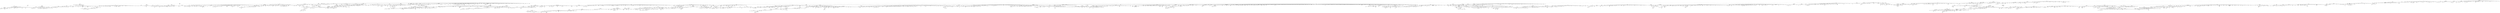 strict graph "" {
	node [label="\N"];
	3491	 [boxxy="32785.0,0.0",
		fontsize=20,

		label=rheumatology,
		pos="32854.696,15.84",
		];
	5398	 [boxxy="32938.816713479755,7.128",
		fontsize=9,

		label="clinical immunology",
		pos="32990.69271347975,15.84",
		];
	3491 -- 5398;
	1268	 [boxxy="23910.316461636117,2114.5726686533135",
		fontsize=30,
		
		label=immunology,
		pos="24002.584461636117,2136.7486686533134",
		];
	3491 -- 1268;
	1828	 [boxxy="22950.812029255467,17915.732198886035",
		fontsize=30,

		label=microbiology,
		pos="23046.644029255465,17937.908198886034",
		];
	1268 -- 1828;
	4505	 [boxxy="32040.458270356525,3044.618385955465",
		fontsize=30,

		label=cancer,
		pos="32093.126270356526,3066.794385955465",
		];
	1268 -- 4505;
	2498	 [boxxy="24130.936224303696,1489.9218633679684",
		fontsize=25,

		label=allergy,
		pos="24174.892224303694,1508.5338633679685",
		];
	1268 -- 2498;
	2969	 [boxxy="24906.72329070732,1977.769566268838",
		fontsize=30,

		label="infectious diseases",
		pos="25049.28329070732,1999.9455662688379",
		];
	1268 -- 2969;
	1980	 [boxxy="24347.58689419544,2144.561638342021",
		fontsize=12,

		label="t cells",
		pos="24366.19889419544,2155.6496383420213",
		];
	1268 -- 1980;
	1075	 [boxxy="24812.839570538406,1247.3113933464551",
		fontsize=30,

		label=oncology,
		pos="24882.139570538406,1269.487393346455",
		];
	1268 -- 1075;
	2592	 [boxxy="24567.019236180804,1754.3880899377914",
		fontsize=30,

		label=inflammation,
		pos="24663.643236180804,1776.5640899377913",
		];
	1268 -- 2592;
	3432	 [boxxy="24048.1460648024,1719.042953450607",
		fontsize=10,

		label=neutrophils,
		pos="24079.4300648024,1728.546953450607",
		];
	1268 -- 3432;
	5499	 [boxxy="24355.7715088959,1333.2375529469323",
		fontsize=25,

		label=gastroenterology,
		pos="24461.5035088959,1351.8495529469324",
		];
	1268 -- 5499;
	4587	 [boxxy="23113.82287816383,1908.6006042216345",
		fontsize=12,

		label=immunogenetics,
		pos="23162.92687816383,1919.6886042216345",
		];
	1268 -- 4587;
	5247	 [boxxy="24165.33183798971,1861.4917914714667",
		fontsize=12,

		label=cytokines,
		pos="24194.63583798971,1872.5797914714667",
		];
	1268 -- 5247;
	2511	 [boxxy="24021.415071989264,1225.3286208853847",
		fontsize=30,

		label=virology,
		pos="24081.211071989263,1247.5046208853846",
		];
	1268 -- 2511;
	4629	 [boxxy="23189.81555960767,1534.2496773191374",
		fontsize=15,

		label="cancer immunotherapy",
		pos="23274.955559607668,1546.9216773191374",
		];
	1268 -- 4629;
	4413	 [boxxy="23969.42586704439,1660.3665996726543",
		fontsize=12,

		label=antibodies,
		pos="24000.70986704439,1671.4545996726542",
		];
	1268 -- 4413;
	4086	 [boxxy="24101.848308385226,1780.4402254677843",
		fontsize=8,

		label=inflammasome,
		pos="24131.944308385227,1789.1522254677843",
		];
	1268 -- 4086;
	2239	 [boxxy="23208.05909108607,1679.5760975751361",
		fontsize=15,

		label="autoimmune diseases",
		pos="23290.03109108607,1692.2480975751362",
		];
	1268 -- 2239;
	3719	 [boxxy="23411.345524722135,1515.3022818110794",
		fontsize=8,

		label=immunodeficiency,
		pos="23447.777524722136,1524.0142818110794",
		];
	1268 -- 3719;
	5543	 [boxxy="23888.013724865938,1615.1663193778081",
		fontsize=20,

		label=transplantation,
		pos="23963.25372486594,1631.006319377808",
		];
	1268 -- 5543;
	2311	 [boxxy="23315.11178667337,1473.5748101211857",
		fontsize=20,

		label=infection,
		pos="23359.067786673368,1489.4148101211856",
		];
	1268 -- 2311;
	5282	 [boxxy="23716.998839319298,1319.113767482765",
		fontsize=20,

		label=immunotherapy,
		pos="23796.1988393193,1334.953767482765",
		];
	1268 -- 5282;
	1247	 [boxxy="22964.288319846517,2044.3216658047636",
		fontsize=10,

		label="vaccine development",
		pos="23021.31231984652,2053.8256658047635",
		];
	1268 -- 1247;
	1551	 [boxxy="23160.396466065373,1818.471308095039",
		fontsize=9,

		label="immune regulation",
		pos="23209.500466065372,1827.183308095039",
		];
	1268 -- 1551;
	5192	 [boxxy="23982.84416826385,2513.59577044916",
		fontsize=8,

		label="b cells",
		pos="23997.89216826385,2522.30777044916",
		];
	1268 -- 5192;
	5512	 [boxxy="23629.135319688932,1398.114072222611",
		fontsize=25,

		label=pathology,
		pos="23691.70331968893,1416.726072222611",
		];
	1268 -- 5512;
	4616	 [boxxy="23356.710009414714,1569.6156236548604",
		fontsize=8,

		label="t cell development",
		pos="23393.142009414714,1578.3276236548604",
		];
	1268 -- 4616;
	5881	 [boxxy="23634.76833561861,2132.6950736238587",
		fontsize=8,

		label=treg,
		pos="23645.06433561861,2141.4070736238587",
		];
	1268 -- 5881;
	2529	 [boxxy="24130.463468369653,2015.2552555318366",
		fontsize=9,

		label="nk cells",
		pos="24152.639468369653,2023.9672555318366",
		];
	1268 -- 2529;
	4647	 [boxxy="23011.70146695357,1822.8857161384317",
		fontsize=20,

		label=autoimmunity,
		pos="23080.60546695357,1838.7257161384316",
		];
	1268 -- 4647;
	5274	 [boxxy="22961.654479052486,2098.2817878131173",
		fontsize=12,

		label="molecular virology",
		pos="23015.114479052485,2109.3697878131175",
		];
	1268 -- 5274;
	4146	 [boxxy="22987.173846371537,1926.5104882427145",
		fontsize=25,

		label=vaccines,
		pos="23043.801846371538,1945.1224882427146",
		];
	1268 -- 4146;
	5675	 [boxxy="24141.837954775576,2083.614572531761",
		fontsize=8,

		label=tolerance,
		pos="24162.033954775576,2092.326572531761",
		];
	1268 -- 5675;
	3442	 [boxxy="23394.12737443624,1408.9371366009277",
		fontsize=20,

		label=dermatology,
		pos="23457.883374436242,1424.7771366009276",
		];
	1268 -- 3442;
	353	 [boxxy="23131.86593802696,1756.2300663883927",
		fontsize=15,

		label="mucosal immunology",
		pos="23211.06593802696,1768.9020663883928",
		];
	1268 -- 353;
	3268	 [boxxy="23304.43910001002,1771.1041839151685",
		fontsize=12,

		label="flow cytometry",
		pos="23347.20710001002,1782.1921839151685",
		];
	1268 -- 3268;
	1081	 [boxxy="23617.936653111345,1588.3042430273163",
		fontsize=8,

		label="natural killer cells",
		pos="23652.784653111346,1597.0162430273162",
		];
	1268 -- 1081;
	4643	 [boxxy="23000.616676871356,1989.7383082657293",
		fontsize=15,

		label="tumor biology",
		pos="23052.492676871356,2002.4103082657293",
		];
	1268 -- 4643;
	4685	 [boxxy="23543.5299561726,1447.69459425602",
		fontsize=25,

		label=parasitology,
		pos="23621.1459561726,1466.3065942560202",
		];
	1268 -- 4685;
	4580	 [boxxy="23734.312372142904,1494.3661958911566",
		fontsize=8,

		label="regulatory t cells",
		pos="23767.180372142902,1503.0781958911566",
		];
	1268 -- 4580;
	3669	 [boxxy="23382.436388338287,1713.008312667214",
		fontsize=12,

		label="dendritic cells",
		pos="23423.224388338287,1724.096312667214",
		];
	1268 -- 3669;
	4294	 [boxxy="23903.551095286446,1723.5088056250079",
		fontsize=8,

		label="mass cytometry",
		pos="23936.023095286448,1732.2208056250079",
		];
	1268 -- 4294;
	4544	 [boxxy="23656.523820398786,1496.434363492593",
		fontsize=10,

		label=vaccinology,
		pos="23690.183820398786,1505.938363492593",
		];
	1268 -- 4544;
	3363	 [boxxy="9057.65239394906,19957.112593696715",
		fontsize=30,

		label="molecular biology",
		pos="9189.12439394906,19979.288593696714",
		];
	1828 -- 3363;
	3303	 [boxxy="22281.95228560081,18837.168316870528",
		fontsize=30,

		label="microbial ecology",
		pos="22413.028285600813,18859.344316870527",
		];
	1828 -- 3303;
	2146	 [boxxy="23339.671373425215,18063.77018585292",
		fontsize=12,

		label=pathogenesis,
		pos="23379.667373425214,18074.85818585292",
		];
	1828 -- 2146;
	1543	 [boxxy="23419.812851591934,17471.065916768683",
		fontsize=9,

		label="bacterial physiology",
		pos="23472.084851591935,17479.777916768682",
		];
	1828 -- 1543;
	4315	 [boxxy="22853.554899589122,18474.23739608452",
		fontsize=25,

		label=mycology,
		pos="22915.330899589124,18492.849396084523",
		];
	1828 -- 4315;
	5068	 [boxxy="23199.52731726393,18148.157400272325",
		fontsize=12,

		label=pathogens,
		pos="23231.999317263933,18159.245400272324",
		];
	1828 -- 5068;
	4559	 [boxxy="23537.836427329672,17429.995470280468",
		fontsize=25,

		label=biofilms,
		pos="23587.732427329673,17448.60747028047",
		];
	1828 -- 4559;
	5143	 [boxxy="23310.752135540577,17410.490560752623",
		fontsize=15,

		label=antimicrobials,
		pos="23363.024135540578,17423.162560752622",
		];
	1828 -- 5143;
	375	 [boxxy="23221.7850643524,18337.393842091573",
		fontsize=25,

		label="food safety",
		pos="23292.2730643524,18356.005842091574",
		];
	1828 -- 375;
	5300	 [boxxy="23292.75236118298,17310.237263441308",
		fontsize=12,

		label="microbial physiology",
		pos="23351.75636118298,17321.325263441307",
		];
	1828 -- 5300;
	3980	 [boxxy="23501.118553622942,17787.951113053365",
		fontsize=15,

		label=bacteriology,
		pos="23547.84655362294,17800.623113053363",
		];
	1828 -- 3980;
	5814	 [boxxy="23017.008424577212,18100.71217403075",
		fontsize=9,

		label=salmonella,
		pos="23046.708424577213,18109.424174030748",
		];
	1828 -- 5814;
	3528	 [boxxy="23600.816617640514,17543.370908611814",
		fontsize=12,

		label="microbial pathogenesis",
		pos="23667.344617640512,17554.458908611814",
		];
	1828 -- 3528;
	3025	 [boxxy="22946.214525384574,18112.792277350774",
		fontsize=10,

		label=virulence,
		pos="22972.746525384573,18122.296277350775",
		];
	1828 -- 3025;
	75	 [boxxy="22592.921651461813,18019.3558523883",
		fontsize=12,

		label=bacteria,
		pos="22618.265651461814,18030.4438523883",
		];
	1828 -- 75;
	2991	 [boxxy="23108.181355953046,18155.828543923304",
		fontsize=12,

		label=microbiota,
		pos="23140.257355953046,18166.916543923304",
		];
	1828 -- 2991;
	2675	 [boxxy="23591.46682918503,17691.976070150256",
		fontsize=12,

		label="host-microbe interactions",
		pos="23663.93482918503,17703.064070150256",
		];
	1828 -- 2675;
	2433	 [boxxy="23488.145408542125,17553.596934476886",
		fontsize=12,

		label="bacterial genetics",
		pos="23539.229408542124,17564.684934476885",
		];
	1828 -- 2433;
	4613	 [boxxy="23435.06971011422,18063.022791347434",
		fontsize=20,

		label="antimicrobial resistance",
		pos="23553.47371011422,18078.862791347434",
		];
	1828 -- 4613;
	704	 [boxxy="23425.810072272816,17335.61465161141",
		fontsize=9,

		label="mycobacterium tuberculosis",
		pos="23497.882072272816,17344.32665161141",
		];
	1828 -- 704;
	3982	 [boxxy="23459.141699210435,17897.432045628044",
		fontsize=12,

		label=bacteriophage,
		pos="23501.909699210435,17908.520045628044",
		];
	1828 -- 3982;
	4273	 [boxxy="23354.515019119663,17978.64147263296",
		fontsize=15,

		label=probiotics,
		pos="23392.531019119662,17991.31347263296",
		];
	1828 -- 4273;
	4731	 [boxxy="23447.682335943056,17944.91887683904",
		fontsize=20,

		label="antibiotic resistance",
		pos="23547.870335943055,17960.75887683904",
		];
	1828 -- 4731;
	533	 [boxxy="23005.40862091282,17800.609131873556",
		fontsize=9,

		label=archaea,
		pos="23028.376620912823,17809.321131873556",
		];
	1828 -- 533;
	3408	 [boxxy="23483.171433047246,17686.706903031696",
		fontsize=12,

		label="quorum sensing",
		pos="23531.087433047247,17697.794903031696",
		];
	1828 -- 3408;
	1681	 [boxxy="23263.16927255572,18248.079094690056",
		fontsize=20,

		label="host-pathogen interactions",
		pos="23396.22527255572,18263.919094690056",
		];
	1828 -- 1681;
	3850	 [boxxy="23539.55015215175,17829.43763675962",
		fontsize=15,

		label="bacterial pathogenesis",
		pos="23623.10615215175,17842.10963675962",
		];
	1828 -- 3850;
	3628	 [boxxy="23050.119825081245,18471.638014432836",
		fontsize=30,

		label=biotechnology,
		pos="23155.059825081244,18493.814014432835",
		];
	1828 -- 3628;
	370	 [boxxy="23172.716507102796,17300.51095847091",
		fontsize=20,

		label=antibiotics,
		pos="23224.988507102797,17316.35095847091",
		];
	1828 -- 370;
	4817	 [boxxy="23218.93897937892,17343.176778977828",
		fontsize=12,

		label="microbial genetics",
		pos="23271.60697937892,17354.264778977828",
		];
	1828 -- 4817;
	1025	 [boxxy="23369.48169954183,18164.987365647",
		fontsize=25,

		label="molecular genetics",
		pos="23487.09369954183,18183.599365647002",
		];
	1828 -- 1025;
	3459	 [boxxy="23284.62173235807,18122.798639744986",
		fontsize=15,

		label=enzymes,
		pos="23320.26173235807,18135.470639744985",
		];
	1828 -- 3459;
	3942	 [boxxy="32267.52753958291,8318.344135477346",
		fontsize=30,

		label="stem cells",
		pos="32343.95553958291,8340.520135477345",
		];
	4505 -- 3942;
	5255	 [boxxy="32461.460926205895,3780.11409167053",
		fontsize=20,

		label="dna repair",
		pos="32514.128926205896,3795.95409167053",
		];
	4505 -- 5255;
	3037	 [boxxy="31528.129439307486,2664.30093695332",
		fontsize=20,

		label=leukemia,
		pos="31575.253439307486,2680.1409369533203",
		];
	4505 -- 3037;
	5455	 [boxxy="32134.988314124035,2681.065862662055",
		fontsize=20,

		label=autophagy,
		pos="32189.636314124036,2696.9058626620554",
		];
	4505 -- 5455;
	3124	 [boxxy="32119.856597473437,3556.423670218531",
		fontsize=9,

		label=breast,
		pos="32138.46859747344,3565.135670218531",
		];
	4505 -- 3124;
	729	 [boxxy="32393.347207334707,2952.595329997366",
		fontsize=20,

		label="palliative care",
		pos="32463.83520733471,2968.4353299973664",
		];
	4505 -- 729;
	2139	 [boxxy="32353.529347460877,2707.80208205739",
		fontsize=25,

		label="cell signaling",
		pos="32435.50134746088,2726.4140820573903",
		];
	4505 -- 2139;
	169	 [boxxy="32305.019780199676,3085.312560930027",
		fontsize=12,

		label=therapy,
		pos="32329.175780199676,3096.400560930027",
		];
	4505 -- 169;
	318	 [boxxy="32367.603184377273,3053.346035847063",
		fontsize=25,

		label=biomarkers,
		pos="32439.279184377272,3071.958035847063",
		];
	4505 -- 318;
	16	 [boxxy="32253.271370784365,3213.313843389109",
		fontsize=25,

		label="breast cancer",
		pos="32339.599370784366,3231.925843389109",
		];
	4505 -- 16;
	3588	 [boxxy="31910.269642249114,2546.879226974127",
		fontsize=20,

		label="animal models",
		pos="31984.717642249114,2562.719226974127",
		];
	4505 -- 3588;
	2634	 [boxxy="32350.560541341016,3137.050817448633",
		fontsize=25,

		label="vascular biology",
		pos="32452.332541341017,3155.662817448633",
		];
	4505 -- 2634;
	5475	 [boxxy="31820.72396658556,2591.309344280471",
		fontsize=20,

		label=angiogenesis,
		pos="31888.83596658556,2607.1493442804713",
		];
	4505 -- 5475;
	3945	 [boxxy="32309.05072919291,2860.5277567383328",
		fontsize=8,

		label="hippo pathway",
		pos="32339.14672919291,2869.2397567383327",
		];
	4505 -- 3945;
	4117	 [boxxy="31689.279565211968,2653.6185243357268",
		fontsize=20,

		label=apoptosis,
		pos="31739.967565211966,2669.458524335727",
		];
	4505 -- 4117;
	1158	 [boxxy="31565.20258396891,2619.059157365913",
		fontsize=20,

		label=metastasis,
		pos="31621.43458396891,2634.899157365913",
		];
	4505 -- 1158;
	1795	 [boxxy="31714.88486402393,2939.1642302220007",
		fontsize=15,

		label="cell migration",
		pos="31765.57286402393,2951.8362302220007",
		];
	4505 -- 1795;
	2385	 [boxxy="31695.426463231903,2573.272721653707",
		fontsize=25,

		label=microrna,
		pos="31752.054463231903,2591.884721653707",
		];
	4505 -- 2385;
	3202	 [boxxy="31930.10180030841,2677.735034346212",
		fontsize=9,

		label=chemotherapy,
		pos="31968.11780030841,2686.447034346212",
		];
	4505 -- 3202;
	4403	 [boxxy="32014.101170005677,2502.9409215653777",
		fontsize=20,

		label="drug resistance",
		pos="32092.905170005677,2518.780921565378",
		];
	4505 -- 4403;
	2646	 [boxxy="32248.21432037787,2841.786560637146",
		fontsize=15,

		label=liver,
		pos="32266.43032037787,2854.458560637146",
		];
	4505 -- 2646;
	673	 [boxxy="32254.89308635419,3038.7243149709548",
		fontsize=10,

		label=screening,
		pos="32283.009086354192,3048.2283149709547",
		];
	4505 -- 673;
	4690	 [boxxy="32230.964083296865,2763.503083655046",
		fontsize=20,

		label=hypoxia,
		pos="32272.148083296866,2779.343083655046",
		];
	4505 -- 4690;
	1428	 [boxxy="32289.13096802667,3141.065913449871",
		fontsize=9,

		label=mutation,
		pos="32313.68296802667,3149.777913449871",
		];
	4505 -- 1428;
	5937	 [boxxy="31561.280534482743,2789.845896489028",
		fontsize=15,

		label=melanoma,
		pos="31602.464534482744,2802.517896489028",
		];
	4505 -- 5937;
	2895	 [boxxy="32321.635847209538,2932.642785813614",
		fontsize=10,

		label=proteases,
		pos="32350.147847209537,2942.146785813614",
		];
	4505 -- 2895;
	3404	 [boxxy="31971.058429158235,3064.4242555761557",
		fontsize=12,

		label=lung,
		pos="31986.106429158233,3075.512255576156",
		];
	4505 -- 3404;
	1201	 [boxxy="32373.16838161355,2816.1956298448113",
		fontsize=20,

		label="drug development",
		pos="32464.644381613547,2832.0356298448114",
		];
	4505 -- 1201;
	5831	 [boxxy="31803.10141091149,2634.2448969034776",
		fontsize=10,

		label="targeted therapy",
		pos="31848.24541091149,2643.7488969034775",
		];
	4505 -- 5831;
	869	 [boxxy="32093.40460407971,2756.002439025592",
		fontsize=20,

		label=mirna,
		pos="32124.29260407971,2771.8424390255923",
		];
	4505 -- 869;
	4279	 [boxxy="32018.04268964634,2692.9922040103766",
		fontsize=10,

		label=glioblastoma,
		pos="32053.68268964634,2702.4962040103765",
		];
	4505 -- 4279;
	336	 [boxxy="32155.55544040929,2833.3454481874624",
		fontsize=15,

		label=viruses,
		pos="32184.06744040929,2846.0174481874624",
		];
	4505 -- 336;
	5417	 [boxxy="32174.19637417719,3161.4116684104893",
		fontsize=9,

		label=prostate,
		pos="32197.95637417719,3170.1236684104892",
		];
	4505 -- 5417;
	34	 [boxxy="24161.653272167554,1390.608666591179",
		fontsize=25,

		label=asthma,
		pos="24209.965272167556,1409.220666591179",
		];
	2498 -- 34;
	2010	 [boxxy="25121.667799213195,1831.3438484875724",
		fontsize=25,

		label=malaria,
		pos="25169.979799213197,1849.9558484875724",
		];
	2969 -- 2010;
	2341	 [boxxy="24991.76748937609,1876.0403251315618",
		fontsize=12,

		label="clinical microbiology",
		pos="25049.979489376088,1887.1283251315617",
		];
	2969 -- 2341;
	1298	 [boxxy="24903.19289837184,2052.23939948308",
		fontsize=9,

		label="tropical medicine",
		pos="24948.33689837184,2060.95139948308",
		];
	2969 -- 1298;
	5470	 [boxxy="25144.612622371882,2051.444495486481",
		fontsize=25,

		label=pediatrics,
		pos="25206.78462237188,2070.0564954864813",
		];
	2969 -- 5470;
	2445	 [boxxy="24893.595220798234,2114.531082847874",
		fontsize=20,

		label="molecular epidemiology",
		pos="25012.395220798233,2130.3710828478743",
		];
	2969 -- 2445;
	4215	 [boxxy="24869.298223036327,1945.537651234601",
		fontsize=12,

		label="molecular diagnostics",
		pos="24931.866223036326,1956.625651234601",
		];
	2969 -- 4215;
	5241	 [boxxy="25149.166848057816,1949.7095027244845",
		fontsize=8,

		label="antimicrobial stewardship",
		pos="25198.666848057816,1958.4215027244845",
		];
	2969 -- 5241;
	2527	 [boxxy="25040.70607596655,2060.912363493233",
		fontsize=12,

		label="infection control",
		pos="25087.03807596655,2072.000363493233",
		];
	2969 -- 2527;
	179	 [boxxy="24885.026753827748,1833.9874715289816",
		fontsize=20,

		label=tuberculosis,
		pos="24947.198753827746,1849.8274715289815",
		];
	2969 -- 179;
	1359	 [boxxy="24837.82301518376,1327.6752809677585",
		fontsize=8,

		label="pediatric hematology",
		pos="24879.00701518376,1336.3872809677584",
		];
	1075 -- 1359;
	1979	 [boxxy="24962.18136234412,1286.4576862355689",
		fontsize=20,

		label=urology,
		pos="25001.781362344118,1302.2976862355688",
		];
	1075 -- 1979;
	2547	 [boxxy="24653.596338525804,1220.6630503560204",
		fontsize=25,

		label=hematology,
		pos="24728.044338525804,1239.2750503560205",
		];
	1075 -- 2547;
	3784	 [boxxy="24817.160234853738,1218.5795560167535",
		fontsize=9,

		label="bone marrow transplantation",
		pos="24890.816234853737,1227.2915560167535",
		];
	1075 -- 3784;
	4895	 [boxxy="24580.994946118975,1865.2408762616683",
		fontsize=25,

		label="oxidative stress",
		pos="24678.806946118977,1883.8528762616684",
		];
	2592 -- 4895;
	4917	 [boxxy="24651.402672025404,1717.0490771624764",
		fontsize=15,

		label=fibrosis,
		pos="24679.914672025403,1729.7210771624764",
		];
	2592 -- 4917;
	437	 [boxxy="24771.16391953973,1712.4229047675149",
		fontsize=20,

		label=thrombosis,
		pos="24828.18791953973,1728.2629047675148",
		];
	2592 -- 437;
	2753	 [boxxy="24512.865615574065,1669.6356060113426",
		fontsize=25,

		label="innate immunity",
		pos="24612.261615574065,1688.2476060113427",
		];
	2592 -- 2753;
	2702	 [boxxy="24451.083290049122,1755.1502613258892",
		fontsize=15,

		label=macrophages,
		pos="24503.355290049123,1767.8222613258893",
		];
	2592 -- 2702;
	5070	 [boxxy="24595.22548637926,1821.6355665441336",
		fontsize=12,

		label=arthritis,
		pos="24618.19348637926,1832.7235665441335",
		];
	2592 -- 5070;
	35	 [boxxy="24708.73421937898,1811.4839571159978",
		fontsize=15,

		label=sepsis,
		pos="24735.26621937898,1824.1559571159978",
		];
	2592 -- 35;
	4130	 [boxxy="24393.936650053845,1294.3514077115324",
		fontsize=15,

		label="inflammatory bowel disease",
		pos="24496.896650053844,1307.0234077115324",
		];
	5499 -- 4130;
	4656	 [boxxy="24229.325843679282,1319.4006667506624",
		fontsize=20,

		label=hepatology,
		pos="24286.349843679283,1335.2406667506623",
		];
	5499 -- 4656;
	3083	 [boxxy="24449.582420281335,1383.779971706788",
		fontsize=12,

		label=endoscopy,
		pos="24483.242420281334,1394.867971706788",
		];
	5499 -- 3083;
	195	 [boxxy="24087.098912430913,1281.9044845329631",
		fontsize=9,

		label=antiviral,
		pos="24110.066912430913,1290.616484532963",
		];
	2511 -- 195;
	1417	 [boxxy="23987.34671489366,1283.367907056977",
		fontsize=15,

		label=influenza,
		pos="24022.98671489366,1296.039907056977",
		];
	2511 -- 1417;
	201	 [boxxy="24059.312746268537,1194.2961587946984",
		fontsize=8,

		label=herpesviruses,
		pos="24088.616746268537,1203.0081587946984",
		];
	2511 -- 201;
	918	 [boxxy="24154.228607118643,1216.7199241799717",
		fontsize=8,

		label="virus-host interactions",
		pos="24197.788607118644,1225.4319241799717",
		];
	2511 -- 918;
	3593	 [boxxy="23968.184226596073,1193.5395175882563",
		fontsize=9,

		label="influenza virus",
		pos="24007.388226596075,1202.2515175882563",
		];
	2511 -- 3593;
	1301	 [boxxy="23901.98595114184,1568.5850620855335",
		fontsize=20,

		label=nephrology,
		pos="23959.80195114184,1584.4250620855335",
		];
	5543 -- 1301;
	1558	 [boxxy="23266.7760256058,1428.1391249389503",
		fontsize=20,

		label=immunity,
		pos="23313.9000256058,1443.9791249389502",
		];
	2311 -- 1558;
	3935	 [boxxy="23632.11206841618,1251.130041374397",
		fontsize=15,

		label="cancer immunology",
		pos="23705.372068416178,1263.802041374397",
		];
	5282 -- 3935;
	5944	 [boxxy="23791.909192279123,1289.7608602857008",
		fontsize=8,

		label="cancer vaccines",
		pos="23824.77719227912,1298.4728602857008",
		];
	5282 -- 5944;
	2990	 [boxxy="23615.32586443279,1365.3999275601557",
		fontsize=12,

		label="molecular pathology",
		pos="23674.32986443279,1376.4879275601556",
		];
	5512 -- 2990;
	5100	 [boxxy="23308.352513722588,1395.9995081953566",
		fontsize=8,

		label=dermatopathology,
		pos="23344.78451372259,1404.7115081953566",
		];
	3442 -- 5100;
	5706	 [boxxy="23440.318143249155,1372.220514707552",
		fontsize=9,

		label=psoriasis,
		pos="23465.662143249156,1380.932514707552",
		];
	3442 -- 5706;
	1109	 [boxxy="5209.305760390464,8994.997491550424",
		fontsize=30,

		label=genetics,
		pos="5274.249760390464,9017.173491550424",
		];
	3363 -- 1109;
	4368	 [boxxy="7505.823361354787,20363.00330200055",
		fontsize=30,

		label=biochemistry,
		pos="7601.655361354788,20385.17930200055",
		];
	3363 -- 4368;
	5650	 [boxxy="9631.961423249331,20139.8069267238",
		fontsize=20,

		label="plant biotechnology",
		pos="9729.773423249331,20155.6469267238",
		];
	3363 -- 5650;
	3492	 [boxxy="8846.332348721795,20555.31723492226",
		fontsize=30,

		label="cancer biology",
		pos="8955.628348721795,20577.493234922258",
		];
	3363 -- 3492;
	1501	 [boxxy="9274.538922553682,20403.713062527124",
		fontsize=25,

		label="plant physiology",
		pos="9376.310922553683,20422.325062527125",
		];
	3363 -- 1501;
	1754	 [boxxy="9165.07895231414,20066.51725071898",
		fontsize=20,

		label=cell,
		pos="9184.878952314139,20082.357250718982",
		];
	3363 -- 1754;
	1181	 [boxxy="9380.650272965799,20271.662426105177",
		fontsize=15,

		label="genetic engineering",
		pos="9454.3062729658,20284.334426105175",
		];
	3363 -- 1181;
	1100	 [boxxy="9548.637899892328,20014.00616708643",
		fontsize=25,

		label="plant science",
		pos="9632.193899892329,20032.61816708643",
		];
	3363 -- 1100;
	5737	 [boxxy="9295.594411913982,19924.40082039814",
		fontsize=12,

		label=rnai,
		pos="9309.454411913983,19935.48882039814",
		];
	3363 -- 5737;
	794	 [boxxy="9053.341747491842,20043.27342814076",
		fontsize=10,

		label="insect physiology",
		pos="9100.465747491842,20052.777428140762",
		];
	3363 -- 794;
	4540	 [boxxy="9529.037005249378,20307.529321243914",
		fontsize=25,

		label="cancer research",
		pos="9630.809005249379,20326.141321243915",
		];
	3363 -- 4540;
	619	 [boxxy="9439.141354191215,20116.523168180636",
		fontsize=20,

		label=cellular,
		pos="9477.157354191215,20132.363168180636",
		];
	3363 -- 619;
	5874	 [boxxy="9036.07653404189,19792.830896191415",
		fontsize=8,

		label="medical biochemistry",
		pos="9078.05253404189,19801.542896191415",
		];
	3363 -- 5874;
	5446	 [boxxy="22523.376918602295,18893.98243968036",
		fontsize=8,

		label="microbial oceanography",
		pos="22570.500918602294,18902.69443968036",
		];
	3303 -- 5446;
	510	 [boxxy="22252.386073113325,18805.712467205012",
		fontsize=10,

		label="soil biology",
		pos="22284.462073113325,18815.216467205013",
		];
	3303 -- 510;
	2760	 [boxxy="22009.600740114016,18429.776340387507",
		fontsize=30,

		label=biogeochemistry,
		pos="22132.756740114015,18451.952340387506",
		];
	3303 -- 2760;
	1272	 [boxxy="21946.317068382075,18895.48386127523",
		fontsize=25,

		label="environmental microbiology",
		pos="22116.993068382075,18914.09586127523",
		];
	3303 -- 1272;
	4420	 [boxxy="22408.698929114984,19030.662800719838",
		fontsize=15,

		label="microbial evolution",
		pos="22478.394929114984,19043.334800719836",
		];
	3303 -- 4420;
	4228	 [boxxy="22187.821160918495,19071.86935125956",
		fontsize=20,

		label="biological oceanography",
		pos="22309.789160918495,19087.70935125956",
		];
	3303 -- 4228;
	2524	 [boxxy="22372.713623808813,18994.792867328328",
		fontsize=12,

		label="gut microbiota",
		pos="22415.085623808813,19005.880867328327",
		];
	3303 -- 2524;
	5656	 [boxxy="22554.60801303115,18843.26023657892",
		fontsize=9,

		label="microbial interactions",
		pos="22610.84001303115,18851.97223657892",
		];
	3303 -- 5656;
	4915	 [boxxy="22298.658879683866,18915.140883956818",
		fontsize=10,

		label=extremophiles,
		pos="22337.862879683868,18924.64488395682",
		];
	3303 -- 4915;
	4758	 [boxxy="22573.73264514142,18992.648862690574",
		fontsize=12,

		label="marine microbiology",
		pos="22632.73664514142,19003.736862690574",
		];
	3303 -- 4758;
	1115	 [boxxy="22532.644260805537,18786.9572113535",
		fontsize=12,

		label="soil microbiology",
		pos="22581.748260805536,18798.0452113535",
		];
	3303 -- 1115;
	5704	 [boxxy="22468.985028591214,18975.47122191406",
		fontsize=12,

		label="nitrogen cycling",
		pos="22515.317028591213,18986.55922191406",
		];
	3303 -- 5704;
	4392	 [boxxy="22502.660356630593,18745.08426878485",
		fontsize=10,

		label="microbial diversity",
		pos="22552.160356630593,18754.58826878485",
		];
	3303 -- 4392;
	2947	 [boxxy="22422.80597705303,18759.87858694415",
		fontsize=8,

		label=anammox,
		pos="22444.98197705303,18768.59058694415",
		];
	3303 -- 2947;
	2288	 [boxxy="22853.151696244953,18583.75067252195",
		fontsize=25,

		label="plant pathology",
		pos="22949.775696244953,18602.36267252195",
		];
	4315 -- 2288;
	2189	 [boxxy="22757.361162001827,18521.67297896662",
		fontsize=10,

		label="forest pathology",
		pos="22801.713162001826,18531.17697896662",
		];
	4315 -- 2189;
	2424	 [boxxy="23224.112381668285,18389.170535079375",
		fontsize=20,

		label="food microbiology",
		pos="23313.608381668284,18405.010535079375",
		];
	375 -- 2424;
	4679	 [boxxy="23277.75386722355,18295.878146936888",
		fontsize=12,

		label="food processing",
		pos="23324.87786722355,18306.966146936888",
		];
	375 -- 4679;
	2542	 [boxxy="23145.24110222474,18342.38426940934",
		fontsize=9,

		label=mycotoxins,
		pos="23176.12910222474,18351.09626940934",
		];
	375 -- 2542;
	1450	 [boxxy="23440.849825024445,17994.280792395526",
		fontsize=9,

		label=prebiotics,
		pos="23468.173825024445,18002.992792395526",
		];
	4273 -- 1450;
	5488	 [boxxy="22945.837585307672,18443.405580400715",
		fontsize=9,

		label="industrial microbiology",
		pos="23004.841585307673,18452.117580400714",
		];
	3628 -- 5488;
	4757	 [boxxy="23154.96433083744,18437.391331441617",
		fontsize=12,

		label="applied microbiology",
		pos="23214.76033083744,18448.479331441617",
		];
	3628 -- 4757;
	4788	 [boxxy="23073.39082200561,18526.91837907125",
		fontsize=15,

		label="biochemical engineering",
		pos="23163.67882200561,18539.590379071247",
		];
	3628 -- 4788;
	2388	 [boxxy="26926.10143457933,10773.636180430149",
		fontsize=30,

		label="tissue engineering",
		pos="27063.51343457933,10795.812180430148",
		];
	3942 -- 2388;
	5661	 [boxxy="32191.775147318724,8421.828901307155",
		fontsize=8,

		label=pluripotency,
		pos="32217.119147318725,8430.540901307155",
		];
	3942 -- 5661;
	5078	 [boxxy="32413.209005073833,8265.701051547065",
		fontsize=10,

		label=reprogramming,
		pos="32455.581005073833,8275.205051547066",
		];
	3942 -- 5078;
	178	 [boxxy="32170.65444843303,8489.966592520224",
		fontsize=20,

		label=regeneration,
		pos="32235.59844843303,8505.806592520225",
		];
	3942 -- 178;
	5710	 [boxxy="32458.62647762779,8451.883387794383",
		fontsize=12,

		label="tissue regeneration",
		pos="32514.85847762779,8462.971387794383",
		];
	3942 -- 5710;
	5631	 [boxxy="32434.620810264685,8360.192074618964",
		fontsize=12,

		label=differentiation,
		pos="32474.616810264684,8371.280074618964",
		];
	3942 -- 5631;
	4189	 [boxxy="32430.048342865397,8165.750468158327",
		fontsize=12,

		label="genome editing",
		pos="32475.588342865398,8176.838468158327",
		];
	3942 -- 4189;
	752	 [boxxy="32434.877356913486,8308.421217271134",
		fontsize=12,

		label="disease modeling",
		pos="32486.753356913487,8319.509217271134",
		];
	3942 -- 752;
	2250	 [boxxy="32301.180255402767,8254.601167816712",
		fontsize=12,

		label=heart,
		pos="32318.604255402766,8265.689167816712",
		];
	3942 -- 2250;
	2781	 [boxxy="32311.063304041825,8461.85249953897",
		fontsize=12,

		label="muscular dystrophy",
		pos="32368.087304041826,8472.94049953897",
		];
	3942 -- 2781;
	2372	 [boxxy="32341.536385522275,8200.302663916482",
		fontsize=12,

		label=hematopoiesis,
		pos="32385.096385522276,8211.390663916482",
		];
	3942 -- 2372;
	1122	 [boxxy="32368.504734214934,8429.51949765456",
		fontsize=10,

		label="heart disease",
		pos="32406.520734214933,8439.023497654562",
		];
	3942 -- 1122;
	418	 [boxxy="32293.635084178743,8428.451031627079",
		fontsize=8,

		label=cardiomyocytes,
		pos="32325.711084178743,8437.163031627078",
		];
	3942 -- 418;
	5337	 [boxxy="32588.83106943599,3690.0111460331",
		fontsize=12,

		label=meiosis,
		pos="32612.98706943599,3701.0991460331",
		];
	5255 -- 5337;
	5856	 [boxxy="32299.606849410513,3850.2247328787644",
		fontsize=20,

		label="dna replication",
		pos="32374.450849410514,3866.0647328787645",
		];
	5255 -- 5856;
	5257	 [boxxy="32470.262150278315,3689.8768448213723",
		fontsize=8,

		label="homologous recombination",
		pos="32523.722150278314,3698.5888448213723",
		];
	5255 -- 5257;
	240	 [boxxy="32460.484203228545,3851.9501146518996",
		fontsize=10,

		label="genome stability",
		pos="32505.628203228545,3861.4541146518995",
		];
	5255 -- 240;
	3454	 [boxxy="32395.298427910828,3743.5692991898422",
		fontsize=12,

		label=recombination,
		pos="32437.670427910827,3754.6572991898424",
		];
	5255 -- 3454;
	5642	 [boxxy="32582.26990550496,3777.643676098669",
		fontsize=10,

		label="genomic instability",
		pos="32632.957905504958,3787.147676098669",
		];
	5255 -- 5642;
	2323	 [boxxy="32543.634103435485,3882.9688816181315",
		fontsize=9,

		label="dna damage response",
		pos="32601.450103435483,3891.6808816181315",
		];
	5255 -- 2323;
	1134	 [boxxy="31489.08326778045,2628.960887358867",
		fontsize=12,

		label=lymphoma,
		pos="31521.55526778045,2640.048887358867",
		];
	3037 -- 1134;
	3572	 [boxxy="32240.176627036824,2651.4866001120927",
		fontsize=8,

		label=lysosomes,
		pos="32263.144627036825,2660.1986001120927",
		];
	5455 -- 3572;
	2181	 [boxxy="32131.101641209963,2643.1440912014496",
		fontsize=15,

		label="cell death",
		pos="32169.117641209963,2655.8160912014496",
		];
	5455 -- 2181;
	5929	 [boxxy="32549.19609127663,2942.7650915286395",
		fontsize=8,

		label="psychosocial oncology",
		pos="32593.54809127663,2951.4770915286394",
		];
	729 -- 5929;
	3644	 [boxxy="32431.569747510664,2998.574721259107",
		fontsize=9,

		label=hospice,
		pos="32454.141747510665,3007.286721259107",
		];
	729 -- 3644;
	1087	 [boxxy="32396.65790372771,2922.744113463523",
		fontsize=9,

		label="end of life care",
		pos="32436.65390372771,2931.456113463523",
		];
	729 -- 1087;
	2508	 [boxxy="32521.78215581953,3058.96733477662",
		fontsize=20,

		label="translational research",
		pos="32630.28615581953,3074.8073347766203",
		];
	318 -- 2508;
	580	 [boxxy="32437.061906035487,3233.3965223908954",
		fontsize=20,

		label="prostate cancer",
		pos="32516.26190603549,3249.2365223908955",
		];
	16 -- 580;
	3739	 [boxxy="32294.01704016133,3268.1006002088943",
		fontsize=8,

		label="endocrine resistance",
		pos="32335.20104016133,3276.8126002088943",
		];
	16 -- 3739;
	2724	 [boxxy="32558.232654167063,3185.2251125028797",
		fontsize=20,

		label=atherosclerosis,
		pos="32635.848654167065,3201.06511250288",
		];
	2634 -- 2724;
	1058	 [boxxy="31553.918382370794,2585.693240369399",
		fontsize=10,

		label=invasion,
		pos="31578.074382370793,2595.197240369399",
		];
	1158 -- 1058;
	5093	 [boxxy="31624.51181691366,2905.139457334625",
		fontsize=12,

		label="cell adhesion",
		pos="31664.111816913657,2916.2274573346253",
		];
	1795 -- 5093;
	2606	 [boxxy="32265.76402245512,2808.283036109914",
		fontsize=12,

		label=pancreas,
		pos="32295.06802245512,2819.3710361099143",
		];
	2646 -- 2606;
	5141	 [boxxy="32326.077255587734,2770.1308151795547",
		fontsize=8,

		label=altitude,
		pos="32342.709255587735,2778.8428151795547",
		];
	4690 -- 5141;
	5767	 [boxxy="32202.16017007013,2727.0817127650516",
		fontsize=12,

		label="pulmonary hypertension",
		pos="32271.85617007013,2738.169712765052",
		];
	4690 -- 5767;
	3378	 [boxxy="31565.74272721199,2750.064451489393",
		fontsize=8,

		label=dermoscopy,
		pos="31591.48272721199,2758.776451489393",
		];
	5937 -- 3378;
	3148	 [boxxy="31481.159171357394,2813.1360403758727",
		fontsize=12,

		label="skin cancer",
		pos="31516.007171357396,2824.224040375873",
		];
	5937 -- 3148;
	4714	 [boxxy="24248.77129539742,1361.4879062702303",
		fontsize=8,

		label="airway smooth muscle",
		pos="24293.123295397418,1370.1999062702303",
		];
	34 -- 4714;
	1889	 [boxxy="24067.53397915292,1428.3251666514614",
		fontsize=12,

		label="cystic fibrosis",
		pos="24107.133979152917,1439.4131666514613",
		];
	34 -- 1889;
	4974	 [boxxy="24211.943177274472,1443.8878068769454",
		fontsize=20,

		label=copd,
		pos="24238.871177274472,1459.7278068769454",
		];
	34 -- 4974;
	2905	 [boxxy="24161.837130754517,1361.2014039407177",
		fontsize=9,

		label="food allergy",
		pos="24194.30913075452,1369.9134039407177",
		];
	34 -- 2905;
	1957	 [boxxy="25228.93788366321,1836.5591511005982",
		fontsize=9,

		label=dengue,
		pos="25250.321883663208,1845.2711511005982",
		];
	2010 -- 1957;
	3619	 [boxxy="25135.04099472084,1798.1464019506188",
		fontsize=10,

		label=mosquitoes,
		pos="25167.51299472084,1807.6504019506187",
		];
	2010 -- 3619;
	5652	 [boxxy="25184.79930055887,2100.5266941505306",
		fontsize=9,

		label=pulmonology,
		pos="25219.64730055887,2109.2386941505306",
		];
	5470 -- 5652;
	348	 [boxxy="25281.168479666783,2017.4960635234083",
		fontsize=15,

		label=neonatology,
		pos="25328.292479666783,2030.1680635234084",
		];
	5470 -- 348;
	3168	 [boxxy="24973.490368099025,1330.1557053337444",
		fontsize=12,

		label="urologic oncology",
		pos="25025.366368099025,1341.2437053337444",
		];
	1979 -- 3168;
	59	 [boxxy="25015.763637413344,1256.7480714959975",
		fontsize=10,

		label="pediatric urology",
		pos="25061.303637413344,1266.2520714959974",
		];
	1979 -- 59;
	642	 [boxxy="24530.925365794497,1202.1483556921494",
		fontsize=10,

		label="transfusion medicine",
		pos="24587.157365794497,1211.6523556921493",
		];
	2547 -- 642;
	1898	 [boxxy="24638.524074113426,1913.980666252926",
		fontsize=15,

		label=antioxidants,
		pos="24684.856074113424,1926.652666252926",
		];
	4895 -- 1898;
	5131	 [boxxy="24865.171964079203,1756.413354048019",
		fontsize=12,

		label=coagulation,
		pos="24900.415964079202,1767.501354048019",
		];
	437 -- 5131;
	960	 [boxxy="24784.64240531761,1758.8747415472187",
		fontsize=8,

		label=haemostasis,
		pos="24811.174405317608,1767.5867415472187",
		];
	437 -- 960;
	4836	 [boxxy="24743.159151998858,1677.8291199666467",
		fontsize=12,

		label=hemostasis,
		pos="24778.00715199886,1688.9171199666466",
		];
	437 -- 4836;
	3795	 [boxxy="24826.450443397254,1679.3092745823933",
		fontsize=12,

		label=platelets,
		pos="24852.982443397254,1690.3972745823933",
		];
	437 -- 3795;
	3167	 [boxxy="24394.8730362246,1754.360072520648",
		fontsize=8,

		label=monocyte,
		pos="24416.257036224597,1763.072072520648",
		];
	2702 -- 3167;
	4070	 [boxxy="24489.822203152493,1266.144881470097",
		fontsize=8,

		label="crohn s disease",
		pos="24522.294203152494,1274.856881470097",
		];
	4130 -- 4070;
	1121	 [boxxy="24105.115960835145,1312.336956671263",
		fontsize=12,

		label="liver transplantation",
		pos="24161.743960835145,1323.4249566712629",
		];
	4656 -- 1121;
	137	 [boxxy="23853.321894499917,1520.388547933876",
		fontsize=9,

		label="kidney transplantation",
		pos="23911.137894499916,1529.100547933876",
		];
	1301 -- 137;
	322	 [boxxy="23981.570290710446,1537.059133304591",
		fontsize=9,

		label=dialysis,
		pos="24003.746290710445,1545.7711333045909",
		];
	1301 -- 322;
	2556	 [boxxy="2400.753632007767,3852.0007401985345",
		fontsize=30,

		label=neuroscience,
		pos="2502.129632007767,3874.1767401985344",
		];
	1109 -- 2556;
	5121	 [boxxy="16816.037015773378,3150.1720792623396",
		fontsize=30,

		label=genomics,
		pos="16889.693015773377,3172.3480792623395",
		];
	1109 -- 5121;
	3068	 [boxxy="4435.695353930556,9134.37035183774",
		fontsize=30,

		label=epigenetics,
		pos="4522.419353930556,9156.54635183774",
		];
	1109 -- 3068;
	3767	 [boxxy="4674.7440461176975,8865.166227487873",
		fontsize=30,

		label="developmental biology",
		pos="4842.648046117698,8887.342227487872",
		];
	1109 -- 3767;
	5911	 [boxxy="5067.071756605711,8985.11053107255",
		fontsize=20,

		label=yeast,
		pos="5096.771756605711,9000.95053107255",
		];
	1109 -- 5911;
	4798	 [boxxy="4990.336886421893,9108.911532494993",
		fontsize=8,

		label="sex determination",
		pos="5025.976886421893,9117.623532494992",
		];
	1109 -- 4798;
	4459	 [boxxy="4652.713266307008,9530.326371038413",
		fontsize=25,

		label="plant breeding",
		pos="4743.001266307007,9548.938371038412",
		];
	1109 -- 4459;
	4288	 [boxxy="5261.732703725895,9716.392223257291",
		fontsize=20,

		label=drosophila,
		pos="5315.588703725894,9732.232223257291",
		];
	1109 -- 4288;
	5419	 [boxxy="5310.736660160115,9605.463773959313",
		fontsize=8,

		label="copy number variation",
		pos="5354.692660160115,9614.175773959312",
		];
	1109 -- 5419;
	2583	 [boxxy="5146.084903059487,9496.136719654864",
		fontsize=12,

		label=cytogenetics,
		pos="5184.100903059487,9507.224719654863",
		];
	1109 -- 2583;
	5805	 [boxxy="4912.456185877005,9277.008197460698",
		fontsize=8,

		label="disease resistance",
		pos="4949.680185877005,9285.720197460698",
		];
	1109 -- 5805;
	1186	 [boxxy="4962.766524807449,9678.179725263453",
		fontsize=20,

		label="animal breeding",
		pos="5044.342524807449,9694.019725263453",
		];
	1109 -- 1186;
	1869	 [boxxy="5183.10658167724,8952.510368224215",
		fontsize=12,

		label=breeding,
		pos="5210.430581677239,8963.598368224215",
		];
	1109 -- 1869;
	4943	 [boxxy="5137.3549695114225,9678.01585975384",
		fontsize=15,

		label="plant development",
		pos="5206.654969511423,9690.68785975384",
		];
	1109 -- 4943;
	2644	 [boxxy="5397.5254161025305,8911.698924181597",
		fontsize=10,

		label=wheat,
		pos="5416.137416102531,8921.202924181598",
		];
	1109 -- 2644;
	4955	 [boxxy="4709.826290243474,9268.658839047097",
		fontsize=30,

		label="plant biology",
		pos="4805.658290243475,9290.834839047096",
		];
	1109 -- 4955;
	3828	 [boxxy="5071.626606842114,9333.104771942217",
		fontsize=9,

		label="complex traits",
		pos="5109.642606842113,9341.816771942216",
		];
	1109 -- 3828;
	5544	 [boxxy="5314.120613773179,9106.112955484303",
		fontsize=9,

		label=maize,
		pos="5332.336613773179,9114.824955484302",
		];
	1109 -- 5544;
	4072	 [boxxy="5223.7097177864625,9637.74935822931",
		fontsize=15,

		label="c. elegans",
		pos="5263.705717786463,9650.42135822931",
		];
	1109 -- 4072;
	3237	 [boxxy="4839.213599517161,9488.243965188562",
		fontsize=20,

		label="plant molecular biology",
		pos="4955.241599517161,9504.083965188562",
		];
	1109 -- 3237;
	5377	 [boxxy="4968.794516768483,9333.291819414208",
		fontsize=8,

		label="genetic counseling",
		pos="5006.018516768483,9342.003819414207",
		];
	1109 -- 5377;
	2770	 [boxxy="7748.886173271972,20546.980521512975",
		fontsize=30,

		label="cell biology",
		pos="7833.630173271972,20569.156521512974",
		];
	4368 -- 2770;
	5245	 [boxxy="6870.986402504225,18996.67872653409",
		fontsize=30,

		label=biophysics,
		pos="6951.374402504225,19018.85472653409",
		];
	4368 -- 5245;
	2333	 [boxxy="6975.497681809229,20647.05368932252",
		fontsize=30,

		label="structural biology",
		pos="7103.801681809229,20669.22968932252",
		];
	4368 -- 2333;
	3134	 [boxxy="7688.790407583728,20296.503604363348",
		fontsize=12,

		label="redox biology",
		pos="7728.786407583728,20307.591604363348",
		];
	4368 -- 3134;
	1053	 [boxxy="7478.243290232436,20329.06373315561",
		fontsize=12,

		label="protein science",
		pos="7523.3872902324365,20340.15173315561",
		];
	4368 -- 1053;
	5551	 [boxxy="7497.154414206176,20475.38841991515",
		fontsize=25,

		label=enzymology,
		pos="7573.582414206176,20494.00041991515",
		];
	4368 -- 5551;
	2501	 [boxxy="7708.861240763103,20399.226800588887",
		fontsize=20,

		label="protein chemistry",
		pos="7795.585240763103,20415.066800588887",
		];
	4368 -- 2501;
	5714	 [boxxy="8752.902255696907,20572.898962429026",
		fontsize=10,

		label="mouse models",
		pos="8793.690255696907,20582.402962429027",
		];
	3492 -- 5714;
	3909	 [boxxy="9000.504512930323,20477.386531904256",
		fontsize=12,

		label="molecular pharmacology",
		pos="9071.388512930323,20488.474531904256",
		];
	3492 -- 3909;
	2365	 [boxxy="8914.828264602716,20462.13879195834",
		fontsize=12,

		label=therapeutics,
		pos="8951.656264602716,20473.22679195834",
		];
	3492 -- 2365;
	3353	 [boxxy="8683.313273540596,20412.36451492783",
		fontsize=25,

		label="signal transduction",
		pos="8800.925273540595,20430.976514927832",
		];
	3492 -- 3353;
	3511	 [boxxy="8893.294119756616,20653.51205052371",
		fontsize=12,

		label="cancer therapeutics",
		pos="8950.318119756615,20664.60005052371",
		];
	3492 -- 3511;
	5316	 [boxxy="8972.22730836798,20688.552043726635",
		fontsize=20,

		label="cancer stem cells",
		pos="9060.13930836798,20704.392043726635",
		];
	3492 -- 5316;
	2235	 [boxxy="9078.978911697375,20581.965241673784",
		fontsize=12,

		label="tumor microenvironment",
		pos="9149.466911697375,20593.053241673784",
		];
	3492 -- 2235;
	5160	 [boxxy="8722.352551110256,20687.934329337808",
		fontsize=20,

		label="tumor immunology",
		pos="8816.600551110256,20703.774329337808",
		];
	3492 -- 5160;
	4337	 [boxxy="9156.72292748632,20496.29489219094",
		fontsize=25,

		label=photosynthesis,
		pos="9251.762927486321,20514.906892190942",
		];
	1501 -- 4337;
	783	 [boxxy="9359.230031644944,20456.281151415955",
		fontsize=15,

		label="plant nutrition",
		pos="9411.106031644944,20468.953151415953",
		];
	1501 -- 783;
	2221	 [boxxy="9488.865251256051,20379.49568912099",
		fontsize=20,

		label="abiotic stress",
		pos="9556.581251256051,20395.33568912099",
		];
	1501 -- 2221;
	4349	 [boxxy="9348.654730243943,20311.105583397624",
		fontsize=20,

		label=horticulture,
		pos="9406.470730243944,20326.945583397624",
		];
	1501 -- 4349;
	4314	 [boxxy="9299.308110892518,20375.507040161945",
		fontsize=9,

		label=viticulture,
		pos="9326.632110892519,20384.219040161945",
		];
	1501 -- 4314;
	2160	 [boxxy="9137.460374331153,20119.25240457215",
		fontsize=9,

		label="tissue mechanics",
		pos="9183.000374331154,20127.96440457215",
		];
	1754 -- 2160;
	4801	 [boxxy="9479.327046792017,20159.047148313464",
		fontsize=12,

		label="molecular neuroscience",
		pos="9548.231046792018,20170.135148313464",
		];
	619 -- 4801;
	4981	 [boxxy="22307.69735487775,18160.267720791984",
		fontsize=25,

		label="soil science",
		pos="22382.14535487775,18178.879720791985",
		];
	2760 -- 4981;
	1224	 [boxxy="22273.241342522164,18406.085891591585",
		fontsize=12,

		label=mercury,
		pos="22298.981342522166,18417.173891591585",
		];
	2760 -- 1224;
	3300	 [boxxy="22318.60154253027,18525.95487621167",
		fontsize=30,

		label=oceanography,
		pos="22426.313542530268,18548.130876211668",
		];
	2760 -- 3300;
	1592	 [boxxy="22196.02493198731,18521.376877564937",
		fontsize=10,

		label=methane,
		pos="22221.368931987312,18530.880877564938",
		];
	2760 -- 1592;
	2137	 [boxxy="21740.57883889491,18532.227998972707",
		fontsize=20,

		label=geomicrobiology,
		pos="21824.13483889491,18548.067998972707",
		];
	2760 -- 2137;
	3375	 [boxxy="21996.69176645238,18221.719904486912",
		fontsize=25,

		label="ecosystem ecology",
		pos="22117.075766452377,18240.331904486913",
		];
	2760 -- 3375;
	3396	 [boxxy="21743.574132253438,18348.5215852795",
		fontsize=25,

		label="stable isotopes",
		pos="21838.61413225344,18367.133585279502",
		];
	2760 -- 3396;
	1701	 [boxxy="22157.11477412298,18705.1939291128",
		fontsize=15,

		label="stream ecology",
		pos="22214.93077412298,18717.8659291128",
		];
	2760 -- 1701;
	4301	 [boxxy="22130.377337782666,18341.759844999553",
		fontsize=12,

		label=nutrients,
		pos="22157.305337782665,18352.847844999553",
		];
	2760 -- 4301;
	4764	 [boxxy="21881.164445507635,18273.21652726964",
		fontsize=20,

		label="organic geochemistry",
		pos="21988.876445507634,18289.05652726964",
		];
	2760 -- 4764;
	667	 [boxxy="21920.49060091445,18551.436550184706",
		fontsize=10,

		label="soil organic matter",
		pos="21971.17860091445,18560.940550184707",
		];
	2760 -- 667;
	3312	 [boxxy="22099.707717827812,18656.293165483727",
		fontsize=20,

		label=wetlands,
		pos="22146.43571782781,18672.133165483727",
		];
	2760 -- 3312;
	1287	 [boxxy="21910.080917832518,18444.743665793332",
		fontsize=12,

		label="nutrient cycling",
		pos="21954.432917832517,18455.831665793332",
		];
	2760 -- 1287;
	1392	 [boxxy="22022.436498450897,18702.71904750024",
		fontsize=20,

		label="soil ecology",
		pos="22083.420498450898,18718.55904750024",
		];
	2760 -- 1392;
	1822	 [boxxy="21999.181021009717,18627.685433538943",
		fontsize=25,

		label=carbon,
		pos="22044.325021009718,18646.297433538944",
		];
	2760 -- 1822;
	1912	 [boxxy="22013.069248831805,18382.908874410332",
		fontsize=12,

		label=nitrogen,
		pos="22038.809248831807,18393.99687441033",
		];
	2760 -- 1912;
	1579	 [boxxy="22038.963775399025,18316.077209320923",
		fontsize=8,

		label="ecosystem science",
		pos="22077.375775399025,18324.789209320923",
		];
	2760 -- 1579;
	3559	 [boxxy="21856.82427099262,18675.888622593775",
		fontsize=15,

		label="ecosystem modeling",
		pos="21933.64827099262,18688.560622593774",
		];
	2760 -- 3559;
	4324	 [boxxy="22020.16776480511,18861.58763107925",
		fontsize=12,

		label=biodegradation,
		pos="22064.51976480511,18872.675631079248",
		];
	1272 -- 4324;
	4670	 [boxxy="22006.343885442388,18943.11405730688",
		fontsize=20,

		label=bioremediation,
		pos="22081.58388544239,18958.95405730688",
		];
	1272 -- 4670;
	4809	 [boxxy="22238.357620183495,19117.87446278782",
		fontsize=9,

		label="zooplankton ecology",
		pos="22292.213620183495,19126.586462787818",
		];
	4228 -- 4809;
	1623	 [boxxy="23060.637784287817,18624.429539068653",
		fontsize=10,

		label="fungal biology",
		pos="23099.84178428782,18633.933539068654",
		];
	2288 -- 1623;
	1813	 [boxxy="22834.611894977126,18552.93267959581",
		fontsize=10,

		label="plant virology",
		pos="22871.835894977125,18562.436679595812",
		];
	2288 -- 1813;
	1877	 [boxxy="22937.92767527544,18541.767277830448",
		fontsize=9,

		label="fungal genetics",
		pos="22978.71567527544,18550.479277830447",
		];
	2288 -- 1877;
	531	 [boxxy="22794.0823682653,18660.186148256424",
		fontsize=20,

		label="plant-microbe interactions",
		pos="22923.1783682653,18676.026148256424",
		];
	2288 -- 531;
	2800	 [boxxy="2983.0533234497507,2126.3762585269355",
		fontsize=30,

		label=psychiatry,
		pos="3060.6693234497507,2148.5522585269355",
		];
	2556 -- 2800;
	727	 [boxxy="6187.28949211535,4063.2294192038853",
		fontsize=30,

		label=psychology,
		pos="6273.22149211535,4085.4054192038852",
		];
	2556 -- 727;
	1402	 [boxxy="1842.1257649130603,6070.697244628849",
		fontsize=20,

		label="traumatic brain injury",
		pos="1947.8577649130602,6086.537244628849",
		];
	2556 -- 1402;
	5793	 [boxxy="736.2960902338939,4062.0659061854503",
		fontsize=25,

		label=ophthalmology,
		pos="829.3560902338938,4080.6779061854504",
		];
	2556 -- 5793;
	2295	 [boxxy="924.8822866479885,3582.378827266506",
		fontsize=20,

		label=hearing,
		pos="964.8782866479885,3598.218827266506",
		];
	2556 -- 2295;
	2846	 [boxxy="549.1491536039096,2684.4513430472653",
		fontsize=25,

		label=addiction,
		pos="607.3611536039095,2703.0633430472653",
		];
	2556 -- 2846;
	3936	 [boxxy="1446.5211277422386,2231.167395859847",
		fontsize=30,

		label=autism,
		pos="1498.3971277422386,2253.343395859847",
		];
	2556 -- 3936;
	2361	 [boxxy="688.7360170119255,3295.041581467637",
		fontsize=25,

		label=neurosurgery,
		pos="772.6880170119255,3313.653581467637",
		];
	2556 -- 2361;
	3627	 [boxxy="544.2630310525192,2233.0986930688446",
		fontsize=30,

		label=neurology,
		pos="620.2950310525192,2255.2746930688445",
		];
	2556 -- 3627;
	1899	 [boxxy="3989.229376552891,1237.9328008238804",
		fontsize=30,

		label=cognition,
		pos="4058.5293765528913,1260.1088008238803",
		];
	2556 -- 1899;
	3664	 [boxxy="1072.0958132996714,5689.357849241175",
		fontsize=25,

		label="gene therapy",
		pos="1155.6518132996714,5707.969849241175",
		];
	2556 -- 3664;
	1220	 [boxxy="2014.550500336613,1558.664497352362",
		fontsize=30,

		label=electrophysiology,
		pos="2145.626500336613,1580.840497352362",
		];
	2556 -- 1220;
	2236	 [boxxy="887.6325964828395,4997.654214174844",
		fontsize=25,

		label="motor control",
		pos="971.1885964828396,5016.266214174844",
		];
	2556 -- 2236;
	2209	 [boxxy="1250.9973243644395,4123.918393711333",
		fontsize=25,

		label="alzheimer s disease",
		pos="1375.7373243644395,4142.530393711333",
		];
	2556 -- 2209;
	3983	 [boxxy="462.1923495257794,3707.0049837913866",
		fontsize=20,

		label=anesthesiology,
		pos="538.6203495257794,3722.8449837913868",
		];
	2556 -- 3983;
	2826	 [boxxy="662.8481328831949,5702.410121654152",
		fontsize=25,

		label=vision,
		pos="701.260132883195,5721.022121654152",
		];
	2556 -- 2826;
	3137	 [boxxy="2410.847904487032,2245.018471943222",
		fontsize=25,

		label=stress,
		pos="2450.843904487032,2263.630471943222",
		];
	2556 -- 3137;
	5701	 [boxxy="2651.143490737336,3419.071514317198",
		fontsize=9,

		label=gaba,
		pos="2666.587490737336,3427.783514317198",
		];
	2556 -- 5701;
	5162	 [boxxy="697.4348872387777,1882.0662426781123",
		fontsize=30,

		label=neuroimaging,
		pos="800.7908872387777,1904.2422426781122",
		];
	2556 -- 5162;
	1695	 [boxxy="703.5219301993498,4862.817479082159",
		fontsize=25,

		label=sleep,
		pos="739.9539301993498,4881.429479082159",
		];
	2556 -- 1695;
	3350	 [boxxy="1334.0318059366334,4945.512986932365",
		fontsize=12,

		label=neurochemistry,
		pos="1379.5718059366334,4956.600986932364",
		];
	2556 -- 3350;
	1050	 [boxxy="1298.8929393258472,5815.321762580678",
		fontsize=25,

		label=pain,
		pos="1328.1969393258473,5833.933762580678",
		];
	2556 -- 1050;
	3365	 [boxxy="2928.488434662212,5430.580034063799",
		fontsize=25,

		label=epilepsy,
		pos="2982.3444346622123,5449.192034063799",
		];
	2556 -- 3365;
	4456	 [boxxy="347.3225275937499,4613.267088424649",
		fontsize=30,

		label=fmri,
		pos="378.21052759374993,4635.443088424649",
		];
	2556 -- 4456;
	5308	 [boxxy="2338.118321888932,3579.290573828278",
		fontsize=10,

		label=astrocytes,
		pos="2367.8183218889317,3588.794573828278",
		];
	2556 -- 5308;
	1696	 [boxxy="1706.4775095464915,1879.1142073519827",
		fontsize=30,

		label=pharmacology,
		pos="1813.0015095464914,1901.2902073519826",
		];
	2556 -- 1696;
	5877	 [boxxy="1730.4826453476571,5194.146397460025",
		fontsize=15,

		label=neuroplasticity,
		pos="1785.130645347657,5206.818397460024",
		];
	2556 -- 5877;
	2134	 [boxxy="1666.5657408411125,5395.779468748012",
		fontsize=25,

		label="ion channels",
		pos="1746.9537408411124,5414.391468748012",
		];
	2556 -- 2134;
	5901	 [boxxy="2388.19863651995,3492.2837202437795",
		fontsize=9,

		label=myelin,
		pos="2407.60263651995,3500.9957202437795",
		];
	2556 -- 5901;
	77	 [boxxy="2087.0284594928844,6258.514531659181",
		fontsize=20,

		label=neuropharmacology,
		pos="2187.612459492884,6274.354531659181",
		];
	2556 -- 77;
	1325	 [boxxy="687.2461679098078,3876.852516076552",
		fontsize=25,

		label=neurodegeneration,
		pos="806.0461679098078,3895.464516076552",
		];
	2556 -- 1325;
	2029	 [boxxy="2374.061439119926,6615.694348889305",
		fontsize=20,

		label=neuroinflammation,
		pos="2468.309439119926,6631.534348889305",
		];
	2556 -- 2029;
	84	 [boxxy="1852.2224047657248,3709.3028791044267",
		fontsize=9,

		label="visual science",
		pos="1890.238404765725,3718.0148791044267",
		];
	2556 -- 84;
	1123	 [boxxy="598.9105927410907,5039.677624665746",
		fontsize=30,

		label=neurobiology,
		pos="696.7225927410907,5061.853624665747",
		];
	2556 -- 1123;
	350	 [boxxy="1531.2352338626715,4611.141339572372",
		fontsize=20,

		label=olfaction,
		pos="1575.1912338626714,4626.981339572372",
		];
	2556 -- 350;
	2238	 [boxxy="2311.9608389766963,6534.908470982311",
		fontsize=12,

		label=neuropsychopharmacology,
		pos="2389.9728389766965,6545.996470982311",
		];
	2556 -- 2238;
	2056	 [boxxy="959.9973930924803,5103.945526000957",
		fontsize=25,

		label="parkinson s disease",
		pos="1084.7373930924803,5122.557526000957",
		];
	2556 -- 2056;
	4436	 [boxxy="1655.974045686817,3918.7500276740175",
		fontsize=12,

		label=neurogenesis,
		pos="1696.762045686817,3929.8380276740177",
		];
	2556 -- 4436;
	4748	 [boxxy="2212.644579692588,3508.0978720762573",
		fontsize=9,

		label="spinal cord",
		pos="2242.740579692588,3516.8098720762573",
		];
	2556 -- 4748;
	1790	 [boxxy="1652.3105081425538,4007.177530475128",
		fontsize=12,

		label="neural circuits",
		pos="1693.4945081425537,4018.2655304751283",
		];
	2556 -- 1790;
	2825	 [boxxy="780.9202394102183,5812.992891183771",
		fontsize=30,

		label=physiology,
		pos="862.4962394102183,5835.168891183771",
		];
	2556 -- 2825;
	491	 [boxxy="3101.836225557913,6773.92047527674",
		fontsize=20,

		label="spinal cord injury",
		pos="3187.768225557913,6789.76047527674",
		];
	2556 -- 491;
	2302	 [boxxy="2581.0693140451267,6556.721062436314",
		fontsize=20,

		label=neuroimmunology,
		pos="2671.753314045127,6572.561062436314",
		];
	2556 -- 2302;
	945	 [boxxy="2501.5406749724207,3712.9917560652466",
		fontsize=9,

		label=sensory,
		pos="2524.112674972421,3721.7037560652466",
		];
	2556 -- 945;
	1922	 [boxxy="1735.0394448359643,5967.95541286267",
		fontsize=20,

		label=psychopharmacology,
		pos="1842.3554448359644,5983.79541286267",
		];
	2556 -- 1922;
	1907	 [boxxy="1892.079944223965,3638.6219003978104",
		fontsize=10,

		label=neurotrauma,
		pos="1927.719944223965,3648.1259003978103",
		];
	2556 -- 1907;
	554	 [boxxy="31.02393954781661,2756.3505242220413",
		fontsize=30,

		label="biomedical engineering",
		pos="204.47193954781662,2778.526524222041",
		];
	2556 -- 554;
	618	 [boxxy="1610.2418633100785,5961.572833098405",
		fontsize=25,

		label=plasticity,
		pos="1666.4738633100785,5980.184833098405",
		];
	2556 -- 618;
	4204	 [boxxy="1566.4984950337348,3745.4940002424114",
		fontsize=9,

		label=psychobiology,
		pos="1604.9104950337348,3754.2060002424114",
		];
	2556 -- 4204;
	409	 [boxxy="442.7426293538231,4703.451909868673",
		fontsize=25,

		label="neurodegenerative diseases",
		pos="618.5666293538231,4722.063909868673",
		];
	2556 -- 409;
	997	 [boxxy="906.0431685605581,4829.455384433065",
		fontsize=9,

		label="circadian biology",
		pos="951.1871685605581,4838.167384433065",
		];
	2556 -- 997;
	3929	 [boxxy="1048.4439554394546,5624.584022088711",
		fontsize=12,

		label="alzheimer disease",
		pos="1101.9039554394546,5635.672022088711",
		];
	2556 -- 3929;
	3667	 [boxxy="921.861573841563,4931.774845871746",
		fontsize=10,

		label="learning memory",
		pos="968.193573841563,4941.278845871746",
		];
	2556 -- 3667;
	1862	 [boxxy="1474.9117324912622,3829.4031730846755",
		fontsize=10,

		label=connectomics,
		pos="1513.3237324912623,3838.9071730846754",
		];
	2556 -- 1862;
	1575	 [boxxy="2513.0853233125645,5917.4189428024965",
		fontsize=15,

		label=dopamine,
		pos="2552.2893233125646,5930.090942802496",
		];
	2556 -- 1575;
	4085	 [boxxy="2080.113154023419,6108.64106647249",
		fontsize=12,

		label="synaptic transmission",
		pos="2142.6811540234194,6119.72906647249",
		];
	2556 -- 4085;
	4485	 [boxxy="2974.3071475398838,6503.402744761101",
		fontsize=20,

		label=neurogenetics,
		pos="3046.7751475398836,6519.242744761101",
		];
	2556 -- 4485;
	1352	 [boxxy="3182.0104321424024,6736.53154322975",
		fontsize=12,

		label="neurodevelopmental disorders",
		pos="3268.7344321424025,6747.61954322975",
		];
	2556 -- 1352;
	582	 [boxxy="1287.9195129830744,4341.378083083698",
		fontsize=10,

		label=neurotoxicology,
		pos="1331.4795129830743,4350.882083083698",
		];
	2556 -- 582;
	4528	 [boxxy="2615.514480029561,3828.4343290946995",
		fontsize=8,

		label=cortex,
		pos="2629.770480029561,3837.1463290946995",
		];
	2556 -- 4528;
	2742	 [boxxy="2890.3174882297517,6561.893729742958",
		fontsize=20,

		label=neuroengineering,
		pos="2979.4174882297516,6577.7337297429585",
		];
	2556 -- 2742;
	2950	 [boxxy="1750.360241073272,5870.77300100649",
		fontsize=15,

		label=neuropathology,
		pos="1809.3642410732718,5883.445001006489",
		];
	2556 -- 2950;
	3989	 [boxxy="2197.312216156959,6213.069141734297",
		fontsize=20,

		label=optogenetics,
		pos="2262.652216156959,6228.909141734297",
		];
	2556 -- 3989;
	3493	 [boxxy="1042.8561371985413,5468.527345931514",
		fontsize=12,

		label="neural stem cells",
		pos="1092.3561371985413,5479.615345931514",
		];
	2556 -- 3493;
	1393	 [boxxy="2730.0539274642415,6514.45438477692",
		fontsize=20,

		label="synaptic plasticity",
		pos="2819.1539274642414,6530.29438477692",
		];
	2556 -- 1393;
	3751	 [boxxy="1325.5471965902664,4424.967168109803",
		fontsize=10,

		label="neural plasticity",
		pos="1369.1071965902663,4434.471168109803",
		];
	2556 -- 3751;
	614	 [boxxy="1962.6581294227922,6034.31946271497",
		fontsize=15,

		label="brain stimulation",
		pos="2024.4341294227922,6046.991462714969",
		];
	2556 -- 614;
	1598	 [boxxy="1858.416539042711,3531.5744505117473",
		fontsize=12,

		label=cerebellum,
		pos="1892.0765390427111,3542.6624505117475",
		];
	2556 -- 1598;
	192	 [boxxy="1861.543104253965,5929.387875478984",
		fontsize=12,

		label="psychiatric disorders",
		pos="1920.9431042539652,5940.475875478984",
		];
	2556 -- 192;
	525	 [boxxy="1909.9152391517148,3430.2752607585635",
		fontsize=10,

		label="alzheimer s",
		pos="1942.7832391517147,3439.7792607585634",
		];
	2556 -- 525;
	5554	 [boxxy="1665.385383856209,4098.516256227551",
		fontsize=12,

		label="drug addiction",
		pos="1707.7573838562091,4109.604256227551",
		];
	2556 -- 5554;
	873	 [boxxy="2433.4352789521154,3236.8905264834316",
		fontsize=9,

		label=auditory,
		pos="2456.403278952115,3245.6025264834316",
		];
	2556 -- 873;
	5930	 [boxxy="1645.8310117357005,5049.323896737149",
		fontsize=15,

		label=bioelectronics,
		pos="1698.1030117357004,5061.9958967371485",
		];
	2556 -- 5930;
	1741	 [boxxy="2086.301667063465,3466.1603500795027",
		fontsize=12,

		label=synapses,
		pos="2116.001667063465,3477.248350079503",
		];
	2556 -- 1741;
	5206	 [boxxy="1792.0343958930403,5356.0960583122705",
		fontsize=15,

		label=neuroanatomy,
		pos="1847.0783958930404,5368.76805831227",
		];
	2556 -- 5206;
	3406	 [boxxy="2670.992130946749,6471.291761460783",
		fontsize=20,

		label="brain imaging",
		pos="2740.2921309467492,6487.131761460783",
		];
	2556 -- 3406;
	2731	 [boxxy="2552.13143967622,3939.609378916888",
		fontsize=12,

		label=als,
		pos="2563.21943967622,3950.6973789168883",
		];
	2556 -- 2731;
	5096	 [boxxy="1964.279057109583,6144.397934560132",
		fontsize=25,

		label=neurophysiology,
		pos="2067.6350571095827,6163.009934560132",
		];
	2556 -- 5096;
	5263	 [boxxy="2812.0025313159394,6434.4624034362405",
		fontsize=15,

		label=neurodevelopment,
		pos="2882.4905313159393,6447.13440343624",
		];
	2556 -- 5263;
	5305	 [boxxy="2205.186419688611,6568.868104585032",
		fontsize=20,

		label=neuroendocrinology,
		pos="2305.374419688611,6584.708104585032",
		];
	2556 -- 5305;
	1884	 [boxxy="21847.76866270093,9384.548221925528",
		fontsize=30,

		label=bioinformatics,
		pos="21952.70866270093,9406.724221925528",
		];
	5121 -- 1884;
	4813	 [boxxy="19368.235857876738,614.7019606042506",
		fontsize=30,

		label=evolution,
		pos="19437.535857876737,636.8779606042507",
		];
	5121 -- 4813;
	1254	 [boxxy="16726.727048750166,2686.7455543401675",
		fontsize=25,

		label="gene regulation",
		pos="16824.539048750168,2705.3575543401676",
		];
	5121 -- 1254;
	1281	 [boxxy="17062.061229846717,2553.107391198566",
		fontsize=20,

		label="personalized medicine",
		pos="17174.921229846717,2568.947391198566",
		];
	5121 -- 1281;
	4443	 [boxxy="16733.16744323271,2786.4594002765675",
		fontsize=9,

		label="molecular breeding",
		pos="16783.855443232707,2795.1714002765675",
		];
	5121 -- 4443;
	1936	 [boxxy="16754.53590934451,3251.2597622637345",
		fontsize=9,

		label="small rna",
		pos="16780.275909344513,3259.9717622637345",
		];
	5121 -- 1936;
	1164	 [boxxy="16300.553030709474,3149.3225164820124",
		fontsize=20,

		label="medical genetics",
		pos="16385.693030709474,3165.1625164820125",
		];
	5121 -- 1164;
	817	 [boxxy="16261.958492888098,2805.4376989406383",
		fontsize=25,

		label="human genetics",
		pos="16362.542492888098,2824.0496989406383",
		];
	5121 -- 817;
	3496	 [boxxy="17018.357887529037,3304.6217419539767",
		fontsize=8,

		label="sex chromosomes",
		pos="17055.581887529035,3313.3337419539766",
		];
	5121 -- 3496;
	5119	 [boxxy="16262.26166690228,2998.232371687306",
		fontsize=25,

		label=transcriptomics,
		pos="16358.09366690228,3016.844371687306",
		];
	5121 -- 5119;
	5604	 [boxxy="16535.780336379055,3224.1915104632844",
		fontsize=20,

		label=epigenomics,
		pos="16600.724336379055,3240.0315104632846",
		];
	5121 -- 5604;
	4128	 [boxxy="16839.733175851125,2596.6299328877294",
		fontsize=25,

		label="evolutionary genetics",
		pos="16972.393175851124,2615.2419328877295",
		];
	5121 -- 4128;
	4754	 [boxxy="16842.318892471238,2745.650840936731",
		fontsize=15,

		label=sequencing,
		pos="16886.670892471237,2758.322840936731",
		];
	5121 -- 4754;
	2216	 [boxxy="16475.43471731878,2848.881072206257",
		fontsize=12,

		label="transposable elements",
		pos="16541.566717318783,2859.9690722062574",
		];
	5121 -- 2216;
	774	 [boxxy="16636.301370142228,2834.1740456606867",
		fontsize=10,

		label="alternative splicing",
		pos="16687.385370142227,2843.6780456606866",
		];
	5121 -- 774;
	730	 [boxxy="16371.21987287319,2957.4790993082747",
		fontsize=9,

		label="high-throughput sequencing",
		pos="16443.29187287319,2966.1910993082747",
		];
	5121 -- 730;
	1949	 [boxxy="16401.777608661578,3093.293077156857",
		fontsize=20,

		label="rna biology",
		pos="16458.80160866158,3109.1330771568573",
		];
	5121 -- 1949;
	5773	 [boxxy="16439.201241995208,3203.6376600642634",
		fontsize=20,

		label=disease,
		pos="16480.38524199521,3219.4776600642635",
		];
	5121 -- 5773;
	5323	 [boxxy="16943.94245418277,2846.77283107723",
		fontsize=10,

		label="dna sequencing",
		pos="16987.898454182767,2856.27683107723",
		];
	5121 -- 5323;
	1433	 [boxxy="17025.180974631872,2892.1444491706",
		fontsize=9,

		label="clinical genetics",
		pos="17067.948974631872,2900.8564491706",
		];
	5121 -- 1433;
	5460	 [boxxy="16603.604572194585,2737.0525937832363",
		fontsize=25,

		label="gene expression",
		pos="16707.356572194585,2755.6645937832363",
		];
	5121 -- 5460;
	844	 [boxxy="16485.074366121517,2791.8366197891373",
		fontsize=20,

		label="quantitative genetics",
		pos="16588.430366121516,2807.6766197891375",
		];
	5121 -- 844;
	1706	 [boxxy="4372.636862702349,9044.655193397863",
		fontsize=15,

		label="dna methylation",
		pos="4432.43286270235,9057.327193397863",
		];
	3068 -- 1706;
	1540	 [boxxy="4505.64626785707,9018.163496037094",
		fontsize=25,

		label=transcription,
		pos="4583.658267857069,9036.775496037093",
		];
	3068 -- 1540;
	2120	 [boxxy="4298.591595852447,9201.93103881583",
		fontsize=15,

		label="non-coding rna",
		pos="4355.615595852448,9214.60303881583",
		];
	3068 -- 2120;
	5286	 [boxxy="4342.781243300622,9112.647859345987",
		fontsize=8,

		label="genomic imprinting",
		pos="4380.797243300622,9121.359859345986",
		];
	3068 -- 5286;
	1621	 [boxxy="4599.769541448072,9191.101614569703",
		fontsize=9,

		label="histone modifications",
		pos="4655.209541448072,9199.813614569703",
		];
	3068 -- 1621;
	4513	 [boxxy="4478.694997008891,9081.344259282672",
		fontsize=9,

		label=methylation,
		pos="4510.770997008891,9090.056259282672",
		];
	3068 -- 4513;
	698	 [boxxy="4470.202408702538,9271.211922096012",
		fontsize=20,

		label=chromatin,
		pos="4522.078408702539,9287.051922096012",
		];
	3068 -- 698;
	2091	 [boxxy="4424.117095658335,9217.586214480685",
		fontsize=12,

		label="non-coding rnas",
		pos="4472.033095658335,9228.674214480685",
		];
	3068 -- 2091;
	4725	 [boxxy="4532.071856232378,9231.221892876663",
		fontsize=12,

		label="chromatin biology",
		pos="4583.947856232378,9242.309892876663",
		];
	3068 -- 4725;
	3013	 [boxxy="4578.062883989239,9105.966310659973",
		fontsize=9,

		label=lncrna,
		pos="4596.674883989239,9114.678310659972",
		];
	3068 -- 3013;
	720	 [boxxy="4770.518175359944,8763.123457720758",
		fontsize=20,

		label="reproductive biology",
		pos="4872.2901753599435,8778.963457720758",
		];
	3767 -- 720;
	2468	 [boxxy="4787.0332412064545,8942.356215162432",
		fontsize=12,

		label=morphogenesis,
		pos="4833.365241206455,8953.444215162432",
		];
	3767 -- 2468;
	3174	 [boxxy="5012.31329219243,8832.661803237945",
		fontsize=12,

		label="evo-devo",
		pos="5041.61729219243,8843.749803237944",
		];
	3767 -- 3174;
	985	 [boxxy="4880.1306984375815,8975.947984092065",
		fontsize=20,

		label=zebrafish,
		pos="4928.046698437582,8991.787984092065",
		];
	3767 -- 985;
	1969	 [boxxy="4746.073225009531,8832.184027556279",
		fontsize=12,

		label=embryology,
		pos="4781.713225009531,8843.272027556279",
		];
	3767 -- 1969;
	2901	 [boxxy="4562.6903462298815,8938.559775934023",
		fontsize=25,

		label="stem cell biology",
		pos="4667.630346229881,8957.171775934023",
		];
	3767 -- 2901;
	3106	 [boxxy="4624.671665585838,9580.59008994346",
		fontsize=20,

		label="plant genetics",
		pos="4695.555665585838,9596.43008994346",
		];
	4459 -- 3106;
	2657	 [boxxy="5022.948232537715,9741.894995779887",
		fontsize=9,

		label="genomic selection",
		pos="5070.864232537715,9750.606995779886",
		];
	1186 -- 2657;
	3990	 [boxxy="4927.677006174078,9720.313718053509",
		fontsize=9,

		label="animal genetics",
		pos="4969.653006174078,9729.025718053508",
		];
	1186 -- 3990;
	4746	 [boxxy="5447.234549722584,8881.814781541652",
		fontsize=8,

		label=barley,
		pos="5461.490549722585,8890.526781541652",
		];
	2644 -- 4746;
	1444	 [boxxy="4650.891191121197,9235.640240682838",
		fontsize=12,

		label=arabidopsis,
		pos="4686.135191121197,9246.728240682838",
		];
	4955 -- 1444;
	2545	 [boxxy="4718.709032088206,9329.209339053516",
		fontsize=15,

		label="plant biochemistry",
		pos="4786.821032088206,9341.881339053516",
		];
	4955 -- 2545;
	3591	 [boxxy="7820.232834313605,20640.91571148019",
		fontsize=20,

		label=cytoskeleton,
		pos="7884.384834313605,20656.75571148019",
		];
	2770 -- 3591;
	5431	 [boxxy="7711.130603301367,20518.527090852367",
		fontsize=10,

		label=cilia,
		pos="7724.198603301367,20528.031090852368",
		];
	2770 -- 5431;
	5726	 [boxxy="7891.663092353564,20601.39616452253",
		fontsize=12,

		label=histology,
		pos="7918.987092353564,20612.48416452253",
		];
	2770 -- 5726;
	2867	 [boxxy="7613.429436544712,20633.9914707509",
		fontsize=25,

		label=molecular,
		pos="7675.997436544712,20652.603470750902",
		];
	2770 -- 2867;
	3209	 [boxxy="7797.690947056891,20478.293042827383",
		fontsize=8,

		label="membrane traffic",
		pos="7831.74694705689,20487.005042827383",
		];
	2770 -- 3209;
	5013	 [boxxy="7853.038042671978,20444.188036803724",
		fontsize=10,

		label=microtubules,
		pos="7888.678042671978,20453.692036803724",
		];
	2770 -- 5013;
	625	 [boxxy="7862.8257129086505,20512.034565889568",
		fontsize=9,

		label=endocytosis,
		pos="7895.29771290865,20520.746565889567",
		];
	2770 -- 625;
	1459	 [boxxy="7809.577241625608,20608.150131380364",
		fontsize=12,

		label=mitosis,
		pos="7832.149241625608,20619.238131380363",
		];
	2770 -- 1459;
	974	 [boxxy="7738.751747516491,20445.30439030046",
		fontsize=12,

		label="cell division",
		pos="7773.599747516491,20456.39239030046",
		];
	2770 -- 974;
	2440	 [boxxy="7929.903480155754,20544.21572004272",
		fontsize=12,

		label="membrane trafficking",
		pos="7990.887480155754,20555.30372004272",
		];
	2770 -- 2440;
	657	 [boxxy="8385.616882420252,19431.59880439281",
		fontsize=30,

		label="physical chemistry",
		pos="8523.820882420252,19453.774804392808",
		];
	5245 -- 657;
	150	 [boxxy="7426.166148173158,18745.870912200866",
		fontsize=30,

		label="soft matter",
		pos="7507.742148173158,18768.046912200865",
		];
	5245 -- 150;
	2451	 [boxxy="6569.346219072031,18504.255009877463",
		fontsize=20,

		label="molecular dynamics simulation",
		pos="6722.202219072031,18520.095009877463",
		];
	5245 -- 2451;
	3394	 [boxxy="6358.114990536435,19458.69597373393",
		fontsize=20,

		label="magnetic resonance",
		pos="6460.282990536434,19474.53597373393",
		];
	5245 -- 3394;
	1714	 [boxxy="6917.789198544318,19705.319948521905",
		fontsize=20,

		label="cell mechanics",
		pos="6993.029198544318,19721.159948521905",
		];
	5245 -- 1714;
	2398	 [boxxy="6665.306392527957,19534.92292772856",
		fontsize=12,

		label="super-resolution microscopy",
		pos="6746.090392527956,19546.01092772856",
		];
	5245 -- 2398;
	4032	 [boxxy="6997.176258202673,19670.866171934318",
		fontsize=12,

		label="soft condensed matter physics",
		pos="7083.900258202673,19681.954171934318",
		];
	5245 -- 4032;
	2356	 [boxxy="6457.840979522959,19297.929670299545",
		fontsize=12,

		label="fluorescence microscopy",
		pos="6529.516979522959,19309.017670299545",
		];
	5245 -- 2356;
	1864	 [boxxy="6404.405472049632,18925.128076328932",
		fontsize=25,

		label=proteins,
		pos="6456.677472049632,18943.740076328933",
		];
	5245 -- 1864;
	1604	 [boxxy="6574.623729474662,18679.29846779101",
		fontsize=20,

		label="protein folding",
		pos="6647.091729474661,18695.13846779101",
		];
	5245 -- 1604;
	159	 [boxxy="6918.969068248967,18458.81758522272",
		fontsize=30,

		label="molecular dynamics",
		pos="7067.865068248967,18480.99358522272",
		];
	5245 -- 159;
	4149	 [boxxy="6441.407561955475,19141.662542414426",
		fontsize=20,

		label=fluorescence,
		pos="6506.747561955475,19157.502542414426",
		];
	5245 -- 4149;
	1077	 [boxxy="7016.9656454168635,18753.536515071588",
		fontsize=25,

		label="statistical mechanics",
		pos="7146.061645416863,18772.14851507159",
		];
	5245 -- 1077;
	5763	 [boxxy="6542.1255154087785,19423.9488863524",
		fontsize=12,

		label="fluorescence spectroscopy",
		pos="6618.949515408778,19435.036886352398",
		];
	5245 -- 5763;
	5853	 [boxxy="6986.52794671277,18862.679128334217",
		fontsize=10,

		label="cell motility",
		pos="7018.60394671277,18872.183128334218",
		];
	5245 -- 5853;
	1451	 [boxxy="6399.480391606154,19089.722963950968",
		fontsize=15,

		label="molecular motors",
		pos="6464.424391606154,19102.394963950966",
		];
	5245 -- 1451;
	2549	 [boxxy="6995.155199588636,19087.37609115627",
		fontsize=10,

		label=saxs,
		pos="7010.2031995886355,19096.880091156272",
		];
	5245 -- 2549;
	3729	 [boxxy="6619.848856717039,18808.550679302367",
		fontsize=8,

		label="single molecule imaging",
		pos="6666.972856717039,18817.262679302366",
		];
	5245 -- 3729;
	2976	 [boxxy="6734.7370698545365,18754.775343688216",
		fontsize=12,

		label="single molecule",
		pos="6781.069069854537,18765.863343688216",
		];
	5245 -- 2976;
	2327	 [boxxy="6911.086493695973,18720.056347694408",
		fontsize=8,

		label="lipid membranes",
		pos="6944.746493695973,18728.768347694408",
		];
	5245 -- 2327;
	3988	 [boxxy="6704.703078273954,19666.877146200623",
		fontsize=20,

		label="soft matter physics",
		pos="6799.743078273954,19682.717146200623",
		];
	5245 -- 3988;
	4563	 [boxxy="6520.956979664255,19570.176926242442",
		fontsize=15,

		label="nuclear magnetic resonance",
		pos="6625.500979664255,19582.84892624244",
		];
	5245 -- 4563;
	1918	 [boxxy="7044.505034312611,19004.36462098835",
		fontsize=15,

		label=dna,
		pos="7061.533034312612,19017.03662098835",
		];
	5245 -- 1918;
	1038	 [boxxy="6475.149536394443,18869.225986145022",
		fontsize=15,

		label="protein dynamics",
		pos="6539.301536394443,18881.89798614502",
		];
	5245 -- 1038;
	4229	 [boxxy="6790.284711073674,18598.755994400686",
		fontsize=25,

		label="polymer physics",
		pos="6892.056711073674,18617.367994400687",
		];
	5245 -- 4229;
	3128	 [boxxy="7067.525160127879,18878.703079763407",
		fontsize=8,

		label=biomembranes,
		pos="7098.413160127879,18887.415079763407",
		];
	5245 -- 3128;
	4604	 [boxxy="6221.0129427368365,19302.199748956275",
		fontsize=20,

		label="soft condensed matter",
		pos="6333.080942736837,19318.039748956275",
		];
	5245 -- 4604;
	5899	 [boxxy="6820.14353135214,19637.629876451436",
		fontsize=10,

		label="intrinsically disordered proteins",
		pos="6903.3035313521395,19647.133876451437",
		];
	5245 -- 5899;
	1018	 [boxxy="6329.263779656822,19027.358105321546",
		fontsize=9,

		label="single-molecule spectroscopy",
		pos="6405.295779656823,19036.070105321545",
		];
	5245 -- 1018;
	4472	 [boxxy="6824.164648198344,18691.721415607342",
		fontsize=12,

		label=photobiology,
		pos="6862.576648198345,18702.809415607342",
		];
	5245 -- 4472;
	1116	 [boxxy="6365.5330704316375,18764.803032348962",
		fontsize=20,

		label="atomic force microscopy",
		pos="6487.501070431637,18780.643032348962",
		];
	5245 -- 1116;
	4105	 [boxxy="7091.737790202571,20440.572867307666",
		fontsize=25,

		label=crystallography,
		pos="7187.569790202571,20459.184867307667",
		];
	2333 -- 4105;
	1073	 [boxxy="6957.410432481011,20809.983126202424",
		fontsize=9,

		label="biomolecular nmr",
		pos="7002.950432481011,20818.695126202423",
		];
	2333 -- 1073;
	3093	 [boxxy="7076.136556742698,20791.454050770495",
		fontsize=25,

		label=nmr,
		pos="7103.064556742698,20810.066050770496",
		];
	2333 -- 3093;
	3845	 [boxxy="7111.934692654217,20881.266026739755",
		fontsize=12,

		label="protein crystallography",
		pos="7177.274692654217,20892.354026739755",
		];
	2333 -- 3845;
	3021	 [boxxy="6967.931822150649,20867.21219881337",
		fontsize=20,

		label=glycobiology,
		pos="7031.6878221506495,20883.05219881337",
		];
	2333 -- 3021;
	3538	 [boxxy="7226.927095047376,20813.105019015697",
		fontsize=9,

		label="cryo-electron microscopy",
		pos="7291.871095047376,20821.817019015696",
		];
	2333 -- 3538;
	3440	 [boxxy="6750.739847277311,20670.42672933073",
		fontsize=20,

		label="membrane proteins",
		pos="6848.551847277311,20686.26672933073",
		];
	2333 -- 3440;
	1487	 [boxxy="7263.445250351402,20681.134851387804",
		fontsize=8,

		label="macromolecular crystallography",
		pos="7325.221250351402,20689.846851387803",
		];
	2333 -- 1487;
	2703	 [boxxy="6912.393543175079,20619.50804579289",
		fontsize=12,

		label=ubiquitin,
		pos="6938.925543175079,20630.59604579289",
		];
	2333 -- 2703;
	2067	 [boxxy="7242.397168121166,20738.85198226431",
		fontsize=12,

		label="synchrotron radiation",
		pos="7303.381168121166,20749.93998226431",
		];
	2333 -- 2067;
	1595	 [boxxy="7160.775256454889,20581.863073845627",
		fontsize=8,

		label="protein nmr",
		pos="7184.931256454889,20590.575073845626",
		];
	2333 -- 1595;
	3801	 [boxxy="7066.997034899721,20562.764123230972",
		fontsize=12,

		label="cryo-em",
		pos="7092.737034899721,20573.852123230972",
		];
	2333 -- 3801;
	4973	 [boxxy="6775.53176133176,20838.372069068955",
		fontsize=20,

		label="nmr spectroscopy",
		pos="6865.81976133176,20854.212069068955",
		];
	2333 -- 4973;
	2887	 [boxxy="7180.0033900490525,20844.901432196362",
		fontsize=15,

		label="protein design",
		pos="7233.859390049052,20857.57343219636",
		];
	2333 -- 2887;
	1028	 [boxxy="6957.699175010406,20705.11822093348",
		fontsize=8,

		label="enzyme design",
		pos="6988.983175010406,20713.83022093348",
		];
	2333 -- 1028;
	511	 [boxxy="6797.519366241756,20532.426052312945",
		fontsize=20,

		label="protein biochemistry",
		pos="6899.291366241756,20548.266052312945",
		];
	2333 -- 511;
	3017	 [boxxy="7000.86869626453,20575.320663932667",
		fontsize=10,

		label=ribosome,
		pos="7027.79669626453,20584.824663932668",
		];
	2333 -- 3017;
	1276	 [boxxy="6925.219416671973,20490.146421437395",
		fontsize=20,

		label="x-ray crystallography",
		pos="7030.159416671972,20505.986421437396",
		];
	2333 -- 1276;
	4178	 [boxxy="7242.5206428517085,20617.950149733795",
		fontsize=12,

		label="molecular biophysics",
		pos="7303.504642851709,20629.038149733795",
		];
	2333 -- 4178;
	3254	 [boxxy="8717.094580085948,20381.4994929183",
		fontsize=9,

		label="protein kinases",
		pos="8757.882580085949,20390.2114929183",
		];
	3353 -- 3254;
	1303	 [boxxy="9271.7784336698,20545.37882112204",
		fontsize=12,

		label="electron transfer",
		pos="9319.6944336698,20556.46682112204",
		];
	4337 -- 1303;
	262	 [boxxy="9214.295986523843,20461.946709641532",
		fontsize=8,

		label="light harvesting",
		pos="9245.183986523843,20470.65870964153",
		];
	4337 -- 262;
	1766	 [boxxy="9127.578847407764,20543.68533016331",
		fontsize=15,

		label=cyanobacteria,
		pos="9181.038847407763,20556.357330163308",
		];
	4337 -- 1766;
	4259	 [boxxy="9405.350363335943,20492.075054771925",
		fontsize=12,

		label="soil fertility",
		pos="9436.634363335943,20503.163054771925",
		];
	783 -- 4259;
	2683	 [boxxy="2810.315495366104,1899.5881084834687",
		fontsize=30,

		label="mental health",
		pos="2912.4834953661043,1921.7641084834686",
		];
	2800 -- 2683;
	1183	 [boxxy="3150.6129044649533,2109.2194070062833",
		fontsize=12,

		label=neuropsychiatry,
		pos="3197.736904464953,2120.3074070062835",
		];
	2800 -- 1183;
	3763	 [boxxy="7651.522448080866,4877.36368132311",
		fontsize=30,

		label=education,
		pos="7726.366448080866,4899.53968132311",
		];
	727 -- 3763;
	3049	 [boxxy="5666.008403480446,3571.583012906212",
		fontsize=30,

		label="cognitive neuroscience",
		pos="5837.080403480446,3593.759012906212",
		];
	727 -- 3049;
	3407	 [boxxy="6127.161945999062,4117.789266152424",
		fontsize=15,

		label="human development",
		pos="6203.5899459990615,4130.461266152423",
		];
	727 -- 3407;
	1919	 [boxxy="6303.194139801784,4026.463122696327",
		fontsize=15,

		label="forensic psychology",
		pos="6377.642139801785,4039.135122696327",
		];
	727 -- 1919;
	2707	 [boxxy="839.7358839118968,4027.898802190457",
		fontsize=12,

		label=cornea,
		pos="862.3078839118969,4038.986802190457",
		];
	5793 -- 2707;
	685	 [boxxy="832.066058550105,4124.851897931649",
		fontsize=20,

		label=glaucoma,
		pos="883.1500585501051,4140.691897931649",
		];
	5793 -- 685;
	551	 [boxxy="680.8800763484031,3996.490210431006",
		fontsize=20,

		label="vision science",
		pos="752.9520763484031,4012.330210431006",
		];
	5793 -- 551;
	5368	 [boxxy="757.4587533883666,4110.994369712642",
		fontsize=20,

		label=retina,
		pos="788.3467533883667,4126.834369712642",
		];
	5793 -- 5368;
	2860	 [boxxy="801.2850138091947,3483.953181257617",
		fontsize=20,

		label="cochlear implants",
		pos="890.3850138091947,3499.793181257617",
		];
	2295 -- 2860;
	2280	 [boxxy="902.0422682433441,3628.9215775951834",
		fontsize=12,

		label=deafness,
		pos="930.554268243344,3640.0095775951836",
		];
	2295 -- 2280;
	2996	 [boxxy="969.3337349919425,3639.3057124041825",
		fontsize=12,

		label=audiology,
		pos="999.0337349919425,3650.3937124041827",
		];
	2295 -- 2996;
	2778	 [boxxy="1005.4118288637308,3550.4978482363886",
		fontsize=10,

		label=tinnitus,
		pos="1026.7958288637308,3560.0018482363885",
		];
	2295 -- 2778;
	4106	 [boxxy="576.3768938946916,2810.2115313682516",
		fontsize=20,

		label=alcohol,
		pos="614.3928938946916,2826.0515313682517",
		];
	2846 -- 4106;
	3772	 [boxxy="624.7972192266346,2778.162454012279",
		fontsize=8,

		label=methamphetamine,
		pos="662.8132192266346,2786.874454012279",
		];
	2846 -- 3772;
	3708	 [boxxy="389.00052597964265,2768.7169048344313",
		fontsize=12,

		label="substance use disorders",
		pos="459.48852597964265,2779.8049048344315",
		];
	2846 -- 3708;
	1652	 [boxxy="572.2376947688631,2637.048473678682",
		fontsize=12,

		label=gambling,
		pos="600.749694768863,2648.1364736786823",
		];
	2846 -- 1652;
	2484	 [boxxy="542.0929126569833,2761.6975346828913",
		fontsize=12,

		label=impulsivity,
		pos="574.1689126569834,2772.7855346828915",
		];
	2846 -- 2484;
	4694	 [boxxy="446.2902560580152,2602.3093542116767",
		fontsize=12,

		label="behavioural neuroscience",
		pos="520.7382560580152,2613.397354211677",
		];
	2846 -- 4694;
	5462	 [boxxy="597.469648067831,2553.377669713511",
		fontsize=25,

		label="behavioral neuroscience",
		pos="749.9296480678311,2571.989669713511",
		];
	2846 -- 5462;
	1746	 [boxxy="476.61135193053065,2674.561872902043",
		fontsize=15,

		label=reward,
		pos="504.72735193053063,2687.233872902043",
		];
	2846 -- 1746;
	1913	 [boxxy="675.9853934473474,2711.837841602122",
		fontsize=9,

		label=cannabis,
		pos="701.3293934473475,2720.549841602122",
		];
	2846 -- 1913;
	64	 [boxxy="1441.025910368142,2390.332412945842",
		fontsize=15,

		label="behavior analysis",
		pos="1506.3659103681418,2403.004412945842",
		];
	3936 -- 64;
	3192	 [boxxy="1416.1187219105318,2124.0265063039524",
		fontsize=20,

		label="special education",
		pos="1504.8227219105318,2139.8665063039525",
		];
	3936 -- 3192;
	5332	 [boxxy="1549.513166901881,2298.3766909159967",
		fontsize=20,

		label=adhd,
		pos="1576.8371669018811,2314.216690915997",
		];
	3936 -- 5332;
	3773	 [boxxy="1394.880604079976,2167.964160584649",
		fontsize=12,

		label="early intervention",
		pos="1444.7766040799759,2179.0521605846493",
		];
	3936 -- 3773;
	1960	 [boxxy="1291.057433750008,2428.4061916444043",
		fontsize=12,

		label="applied behavior analysis",
		pos="1363.525433750008,2439.4941916444045",
		];
	3936 -- 1960;
	2391	 [boxxy="1561.8818478965663,2222.5033788764704",
		fontsize=20,

		label="developmental disabilities",
		pos="1690.5818478965664,2238.3433788764705",
		];
	3936 -- 2391;
	3422	 [boxxy="1231.6153209897202,2177.031085842908",
		fontsize=15,

		label="intellectual disability",
		pos="1306.0633209897203,2189.703085842908",
		];
	3936 -- 3422;
	744	 [boxxy="1326.5226360655265,2282.872746343637",
		fontsize=10,

		label="sensory processing",
		pos="1379.1906360655264,2292.376746343637",
		];
	3936 -- 744;
	2667	 [boxxy="1506.4458169239833,2185.445878404666",
		fontsize=9,

		label="face processing",
		pos="1548.8178169239834,2194.157878404666",
		];
	3936 -- 2667;
	4064	 [boxxy="588.5995150502249,3251.2667922696332",
		fontsize=15,

		label="brain tumors",
		pos="636.515515050225,3263.9387922696333",
		];
	2361 -- 4064;
	2836	 [boxxy="696.5215347847644,3419.3217057077272",
		fontsize=12,

		label="neuro-oncology",
		pos="742.8535347847644,3430.4097057077274",
		];
	2361 -- 2836;
	5863	 [boxxy="773.4829622546682,3389.9454427028536",
		fontsize=9,

		label="pediatric neurosurgery",
		pos="832.4869622546682,3398.6574427028536",
		];
	2361 -- 5863;
	3869	 [boxxy="772.7584124770416,3212.7585958720515",
		fontsize=9,

		label="skull base surgery",
		pos="821.0704124770416,3221.4705958720515",
		];
	2361 -- 3869;
	1651	 [boxxy="645.8856923932387,3344.2097689283323",
		fontsize=8,

		label="endovascular neurosurgery",
		pos="699.3456923932388,3352.9217689283323",
		];
	2361 -- 1651;
	309	 [boxxy="867.8453712035409,3272.3418258114107",
		fontsize=12,

		label="spine surgery",
		pos="908.633371203541,3283.429825811411",
		];
	2361 -- 309;
	1756	 [boxxy="698.0696299993816,3242.3621302502866",
		fontsize=8,

		label="functional neurosurgery",
		pos="744.4016299993816,3251.0741302502865",
		];
	2361 -- 1756;
	331	 [boxxy="499.8736949075012,2296.4099244193562",
		fontsize=9,

		label="clinical neurophysiology",
		pos="562.0456949075012,2305.121924419356",
		];
	3627 -- 331;
	344	 [boxxy="712.0649309761795,2126.2660263050057",
		fontsize=25,

		label=stroke,
		pos="752.8529309761796,2144.8780263050057",
		];
	3627 -- 344;
	4007	 [boxxy="551.2170331452235,2378.045886906373",
		fontsize=20,

		label="multiple sclerosis",
		pos="637.9410331452235,2393.8858869063733",
		];
	3627 -- 4007;
	5222	 [boxxy="557.8950876535923,2182.4874340483657",
		fontsize=10,

		label="neurocritical care",
		pos="605.0190876535924,2191.9914340483656",
		];
	3627 -- 5222;
	504	 [boxxy="708.3783580266928,2275.157099616022",
		fontsize=8,

		label="neuro-ophthalmology",
		pos="750.7503580266928,2283.869099616022",
		];
	3627 -- 504;
	3531	 [boxxy="339.0782753833689,2173.5210435936388",
		fontsize=20,

		label="movement disorders",
		pos="442.0382753833689,2189.361043593639",
		];
	3627 -- 3531;
	2230	 [boxxy="5143.860158172354,1246.4956742503132",
		fontsize=30,

		label=emotion,
		pos="5206.032158172354,1268.6716742503131",
		];
	1899 -- 2230;
	808	 [boxxy="4034.888154744831,959.6790077315452",
		fontsize=30,

		label=language,
		pos="4105.772154744831,981.8550077315452",
		];
	1899 -- 808;
	4190	 [boxxy="3315.665822579348,1562.7164406197985",
		fontsize=30,

		label=aging,
		pos="3359.225822579348,1584.8924406197984",
		];
	1899 -- 4190;
	541	 [boxxy="3989.1556750027694,1388.3072605753696",
		fontsize=10,

		label="music perception",
		pos="4035.8836750027695,1397.8112605753695",
		];
	1899 -- 541;
	2272	 [boxxy="1109.6713014501263,5658.509512952433",
		fontsize=8,

		label="viral vectors",
		pos="1135.0153014501263,5667.221512952434",
		];
	3664 -- 2272;
	118	 [boxxy="1250.2889601187248,5719.598850835674",
		fontsize=8,

		label="gene editing",
		pos="1276.0289601187249,5728.3108508356745",
		];
	3664 -- 118;
	2345	 [boxxy="1074.9178270471798,5737.265312533927",
		fontsize=9,

		label="retinal degeneration",
		pos="1127.5858270471797,5745.977312533927",
		];
	3664 -- 2345;
	593	 [boxxy="2024.5645310963769,1330.629735365596",
		fontsize=30,

		label=cardiology,
		pos="2103.368531096377,1352.8057353655959",
		];
	1220 -- 593;
	1550	 [boxxy="954.7007283429786,4965.057763127806",
		fontsize=10,

		label=emg,
		pos="968.9567283429785,4974.5617631278055",
		];
	2236 -- 1550;
	56	 [boxxy="810.0031225184091,5046.424316222539",
		fontsize=20,

		label="motor learning",
		pos="883.659122518409,5062.2643162225395",
		];
	2236 -- 56;
	1354	 [boxxy="1005.0201566566133,5046.755399119503",
		fontsize=8,

		label="movement science",
		pos="1043.0361566566132,5055.467399119503",
		];
	2236 -- 1354;
	543	 [boxxy="1336.4254875526651,4171.777458938085",
		fontsize=9,

		label="mild cognitive impairment",
		pos="1402.5574875526652,4180.489458938086",
		];
	2209 -- 543;
	5493	 [boxxy="1354.0492048771694,4088.5690973022492",
		fontsize=10,

		label="39;s disease",
		pos="1389.6892048771695,4098.073097302249",
		];
	2209 -- 5493;
	127	 [boxxy="1075.2928706502446,4148.297583671234",
		fontsize=12,

		label="neurodegenerative disorders",
		pos="1157.6608706502445,4159.385583671234",
		];
	2209 -- 127;
	4376	 [boxxy="555.7340580063487,3676.4118653900473",
		fontsize=8,

		label="pain medicine",
		pos="584.2460580063487,3685.1238653900473",
		];
	3983 -- 4376;
	5174	 [boxxy="446.5566676082235,3751.2446662151738",
		fontsize=8,

		label="perioperative medicine",
		pos="491.7006676082235,3759.9566662151738",
		];
	3983 -- 5174;
	3048	 [boxxy="433.6709178424795,3631.176563527679",
		fontsize=20,

		label="critical care",
		pos="492.67491784247954,3647.016563527679",
		];
	3983 -- 3048;
	654	 [boxxy="528.9955651607634,3780.9281082853736",
		fontsize=9,

		label="regional anesthesia",
		pos="580.8715651607633,3789.6401082853736",
		];
	3983 -- 654;
	4492	 [boxxy="548.3642361814971,5749.749721964014",
		fontsize=20,

		label=psychophysics,
		pos="623.2082361814971,5765.589721964014",
		];
	2826 -- 4492;
	5149	 [boxxy="673.7982126864053,5669.519108958403",
		fontsize=9,

		label=myopia,
		pos="694.7862126864054,5678.231108958404",
		];
	2826 -- 5149;
	5690	 [boxxy="741.1591203982213,5750.936346325018",
		fontsize=10,

		label="perceptual learning",
		pos="793.4311203982213,5760.440346325018",
		];
	2826 -- 5690;
	4429	 [boxxy="2417.673129293151,2204.0000170271737",
		fontsize=15,

		label=coping,
		pos="2444.6011292931507,2216.6720170271738",
		];
	3137 -- 4429;
	624	 [boxxy="2525.9262675784676,2166.9905090050743",
		fontsize=25,

		label=depression,
		pos="2596.4142675784674,2185.6025090050744",
		];
	3137 -- 624;
	728	 [boxxy="2278.94545888172,2174.5586325507397",
		fontsize=9,

		label=psychoneuroendocrinology,
		pos="2348.24545888172,2183.2706325507397",
		];
	3137 -- 728;
	5654	 [boxxy="2310.8532353699693,2273.7254943647577",
		fontsize=12,

		label="sex differences",
		pos="2355.205235369969,2284.813494364758",
		];
	3137 -- 5654;
	4511	 [boxxy="2456.146570973802,2314.971819801191",
		fontsize=9,

		label=cortisol,
		pos="2477.5305709738022,2323.683819801191",
		];
	3137 -- 4511;
	3154	 [boxxy="2340.1789925110543,2342.626200148429",
		fontsize=15,

		label="social support",
		pos="2392.8469925110544,2355.298200148429",
		];
	3137 -- 3154;
	2723	 [boxxy="656.0861442447601,2058.262992215107",
		fontsize=15,

		label="brain development",
		pos="725.7821442447602,2070.934992215107",
		];
	5162 -- 2723;
	2749	 [boxxy="692.6494339068396,1826.2299988716773",
		fontsize=15,

		label="diffusion mri",
		pos="738.9814339068396,1838.9019988716773",
		];
	5162 -- 2749;
	2022	 [boxxy="523.9928921134965,1851.6612832057763",
		fontsize=20,

		label="mood disorders",
		pos="603.1928921134966,1867.5012832057762",
		];
	5162 -- 2022;
	1971	 [boxxy="700.8872167577202,1749.5869749173044",
		fontsize=20,

		label=neuromodulation,
		pos="786.0272167577202,1765.4269749173043",
		];
	5162 -- 1971;
	2986	 [boxxy="796.9960560041823,1818.297691086125",
		fontsize=12,

		label="brain connectivity",
		pos="848.0800560041823,1829.385691086125",
		];
	5162 -- 2986;
	1772	 [boxxy="643.9722430307625,1945.9169164197735",
		fontsize=12,

		label="clinical neuroscience",
		pos="704.5602430307624,1957.0049164197735",
		];
	5162 -- 1772;
	2714	 [boxxy="866.0532800019403,1945.4940885585017",
		fontsize=12,

		label="brain networks",
		pos="909.6132800019402,1956.5820885585017",
		];
	5162 -- 2714;
	1630	 [boxxy="911.403294742584,1832.1901881292433",
		fontsize=25,

		label=schizophrenia,
		pos="999.315294742584,1850.8021881292434",
		];
	5162 -- 1630;
	2787	 [boxxy="769.8059506604825,2029.6914220136528",
		fontsize=9,

		label="diffusion tensor imaging",
		pos="831.9779506604825,2038.4034220136527",
		];
	5162 -- 2787;
	861	 [boxxy="705.5520701192993,4948.289686638055",
		fontsize=8,

		label="memory consolidation",
		pos="749.1120701192992,4957.001686638056",
		];
	1695 -- 861;
	4990	 [boxxy="562.0932582329104,4785.431370995539",
		fontsize=20,

		label="circadian rhythms",
		pos="651.5892582329104,4801.271370995539",
		];
	1695 -- 4990;
	2289	 [boxxy="659.546239139533,4911.738758427681",
		fontsize=10,

		label=insomnia,
		pos="686.078239139533,4921.242758427681",
		];
	1695 -- 2289;
	2548	 [boxxy="787.4422817236576,4893.244918990822",
		fontsize=12,

		label=chronobiology,
		pos="829.4182817236576,4904.332918990822",
		];
	1695 -- 2548;
	4195	 [boxxy="742.0407301288042,4828.6814325061505",
		fontsize=8,

		label=dreaming,
		pos="763.0287301288042,4837.393432506151",
		];
	1695 -- 4195;
	763	 [boxxy="1201.0010357992896,5795.508675167197",
		fontsize=15,

		label=anesthesia,
		pos="1243.3730357992897,5808.180675167197",
		];
	1050 -- 763;
	3431	 [boxxy="1315.2041254673761,5782.501248680163",
		fontsize=8,

		label=itch,
		pos="1325.1041254673762,5791.213248680164",
		];
	1050 -- 3431;
	4727	 [boxxy="1370.4247707471975,5806.415659527301",
		fontsize=8,

		label=nociception,
		pos="1394.5807707471974,5815.127659527301",
		];
	1050 -- 4727;
	158	 [boxxy="1338.1835326135356,5876.252129847161",
		fontsize=10,

		label=headache,
		pos="1366.6955326135355,5885.756129847161",
		];
	1050 -- 158;
	2212	 [boxxy="1282.3378391980275,5864.905997012152",
		fontsize=10,

		label=opioids,
		pos="1303.7218391980275,5874.4099970121515",
		];
	1050 -- 2212;
	1826	 [boxxy="3003.6834388093557,5481.313464835072",
		fontsize=9,

		label="child neurology",
		pos="3044.4714388093557,5490.025464835073",
		];
	3365 -- 1826;
	3955	 [boxxy="2937.465197948951,5480.44495235245",
		fontsize=8,

		label=seizures,
		pos="2956.077197948951,5489.15695235245",
		];
	3365 -- 3955;
	5142	 [boxxy="334.52824344846795,4670.050711142365",
		fontsize=12,

		label=tms,
		pos="347.59624344846793,4681.138711142365",
		];
	4456 -- 5142;
	3197	 [boxxy="302.1446571377604,4588.617503223993",
		fontsize=8,

		label=mvpa,
		pos="316.00465713776043,4597.329503223993",
		];
	4456 -- 3197;
	1111	 [boxxy="399.1590616431669,4668.269573566177",
		fontsize=9,

		label=ecog,
		pos="414.60306164316694,4676.981573566178",
		];
	4456 -- 1111;
	3884	 [boxxy="348.40166215127726,4510.163438274744",
		fontsize=25,

		label=eeg,
		pos="374.93366215127725,4528.775438274744",
		];
	4456 -- 3884;
	4226	 [boxxy="422.6960385689539,4576.866982479973",
		fontsize=12,

		label=dti,
		pos="432.5960385689539,4587.954982479972",
		];
	4456 -- 4226;
	3576	 [boxxy="441.6289724570818,4651.1433149356535",
		fontsize=8,

		label=electrocorticography,
		pos="482.4169724570818,4659.855314935654",
		];
	4456 -- 3576;
	248	 [boxxy="340.27287883775716,4738.325626396472",
		fontsize=15,

		label=connectivity,
		pos="385.41687883775717,4750.997626396472",
		];
	4456 -- 248;
	5144	 [boxxy="195.7773180035375,4649.95003194546",
		fontsize=12,

		label="functional connectivity",
		pos="259.5333180035375,4661.03803194546",
		];
	4456 -- 5144;
	3968	 [boxxy="1861.6114765198495,1725.2854208885065",
		fontsize=20,

		label=pharmacokinetics,
		pos="1950.7114765198494,1741.1254208885064",
		];
	1696 -- 3968;
	2479	 [boxxy="1845.164026059403,1950.909474369454",
		fontsize=20,

		label=pharmacy,
		pos="1897.040026059403,1966.749474369454",
		];
	1696 -- 2479;
	3555	 [boxxy="1609.6041679926582,1976.7714174857865",
		fontsize=25,

		label=toxicology,
		pos="1673.7561679926582,1995.3834174857866",
		];
	1696 -- 3555;
	4507	 [boxxy="1586.326239065272,1791.5683178376148",
		fontsize=20,

		label="cardiovascular physiology",
		pos="1715.422239065272,1807.4083178376147",
		];
	1696 -- 4507;
	3481	 [boxxy="1586.000299534458,5435.282560547456",
		fontsize=8,

		label=channelopathies,
		pos="1619.660299534458,5443.994560547457",
		];
	2134 -- 3481;
	2614	 [boxxy="1694.0088260983482,5449.909990841965",
		fontsize=15,

		label="calcium signaling",
		pos="1758.1608260983483,5462.581990841964",
		];
	2134 -- 2614;
	933	 [boxxy="2362.884565861108,3453.317888139579",
		fontsize=8,

		label=oligodendrocytes,
		pos="2397.732565861108,3462.029888139579",
		];
	5901 -- 933;
	634	 [boxxy="811.7267088601624,3962.245359286342",
		fontsize=12,

		label="protein aggregation",
		pos="868.3547088601624,3973.3333592863423",
		];
	1325 -- 634;
	3658	 [boxxy="798.279030861415,3838.962593044791",
		fontsize=12,

		label=neuroprotection,
		pos="844.611030861415,3850.050593044791",
		];
	1325 -- 3658;
	721	 [boxxy="706.7542753899769,3931.834306329492",
		fontsize=9,

		label="huntington s disease",
		pos="761.4022753899769,3940.546306329492",
		];
	1325 -- 721;
	111	 [boxxy="645.8551555583396,3805.848608426225",
		fontsize=10,

		label="amyotrophic lateral sclerosis",
		pos="722.2831555583396,3815.352608426225",
		];
	1325 -- 111;
	1776	 [boxxy="2439.6544345726525,6664.391346321154",
		fontsize=12,

		label=microglia,
		pos="2467.7704345726524,6675.479346321154",
		];
	2029 -- 1776;
	4720	 [boxxy="547.0145684552499,5096.30452823083",
		fontsize=20,

		label=neuroethology,
		pos="620.2745684552499,5112.1445282308305",
		];
	1123 -- 4720;
	3966	 [boxxy="1014.3751546899813,5156.1400251387895",
		fontsize=12,

		label="deep brain stimulation",
		pos="1078.1311546899813,5167.228025138789",
		];
	2056 -- 3966;
	3574	 [boxxy="884.3874596588728,5088.959801806058",
		fontsize=8,

		label="alpha-synuclein",
		pos="916.4634596588728,5097.671801806058",
		];
	2056 -- 3574;
	1062	 [boxxy="745.8227825484538,5869.830295858454",
		fontsize=20,

		label=cardiovascular,
		pos="820.2707825484538,5885.670295858454",
		];
	2825 -- 1062;
	4342	 [boxxy="0.0,2660.479421941838",
		fontsize=20,

		label="neural engineering",
		pos="94.644,2676.3194219418383",
		];
	554 -- 4342;
	2104	 [boxxy="98.68459690903907,2877.6818705206742",
		fontsize=25,

		label="medical devices",
		pos="200.06059690903908,2896.2938705206743",
		];
	554 -- 2104;
	5557	 [boxxy="269.8394944731443,2727.3255559798704",
		fontsize=8,

		label=bioimpedance,
		pos="299.1434944731443,2736.0375559798704",
		];
	554 -- 5557;
	5346	 [boxxy="1531.3067954911326,6002.010819813752",
		fontsize=9,

		label=dislocations,
		pos="1563.7787954911325,6010.722819813753",
		];
	618 -- 5346;
	5248	 [boxxy="1614.7445811473606,6010.872732167576",
		fontsize=12,

		label="reconstructive surgery",
		pos="1678.8965811473606,6021.960732167576",
		];
	618 -- 5248;
	4124	 [boxxy="505.8158997948009,4752.639484474254",
		fontsize=12,

		label=prions,
		pos="526.0118997948009,4763.727484474253",
		];
	409 -- 4124;
	5307	 [boxxy="2552.0051358801193,5961.496822941808",
		fontsize=12,

		label="basal ganglia",
		pos="2591.605135880119,5972.584822941808",
		];
	1575 -- 5307;
	2255	 [boxxy="2487.5015571671456,5956.773604962559",
		fontsize=9,

		label=serotonin,
		pos="2514.033557167146,5965.48560496256",
		];
	1575 -- 2255;
	5056	 [boxxy="1649.8841032691678,5087.0778704633185",
		fontsize=8,

		label=bioprotonics,
		pos="1675.2281032691678,5095.789870463319",
		];
	5930 -- 5056;
	395	 [boxxy="2576.721433345225,3973.2826487485504",
		fontsize=8,

		label=mnd,
		pos="2588.2054333452247,3981.9946487485504",
		];
	2731 -- 395;
	5607	 [boxxy="14148.867421932246,13886.383313714105",
		fontsize=30,

		label="machine learning",
		pos="14277.567421932246,13908.559313714104",
		];
	1884 -- 5607;
	1739	 [boxxy="22378.53909267397,11473.329628542408",
		fontsize=30,

		label=biostatistics,
		pos="22467.243092673973,11495.505628542407",
		];
	1884 -- 1739;
	177	 [boxxy="22758.387869129674,9191.340402940921",
		fontsize=8,

		label="ngs data analysis",
		pos="22793.631869129673,9200.05240294092",
		];
	1884 -- 177;
	2476	 [boxxy="22866.488027617517,9447.021864928334",
		fontsize=25,

		label="statistical genetics",
		pos="22981.328027617517,9465.633864928333",
		];
	1884 -- 2476;
	787	 [boxxy="23039.377400560217,10678.548840390817",
		fontsize=30,

		label=proteomics,
		pos="23123.32940056022,10700.724840390816",
		];
	1884 -- 787;
	5118	 [boxxy="22668.96396779312,9600.027220292359",
		fontsize=30,

		label="computational biology",
		pos="22831.71996779312,9622.203220292358",
		];
	1884 -- 5118;
	193	 [boxxy="22425.508598226897,8345.34595811797",
		fontsize=15,

		label="protein-protein interactions",
		pos="22524.112598226897,8358.017958117971",
		];
	1884 -- 193;
	1031	 [boxxy="21608.919570393708,8007.884262299183",
		fontsize=12,

		label=chemoinformatics,
		pos="21661.19157039371,8018.972262299183",
		];
	1884 -- 1031;
	5415	 [boxxy="22607.72569742406,8736.77813509514",
		fontsize=8,

		label="next-gen sequencing",
		pos="22649.701697424058,8745.49013509514",
		];
	1884 -- 5415;
	2075	 [boxxy="22539.205119684168,8534.189951474451",
		fontsize=9,

		label="human genomics",
		pos="22584.349119684168,8542.90195147445",
		];
	1884 -- 2075;
	599	 [boxxy="21499.058867476713,8045.415357672499",
		fontsize=9,

		label="systems immunology",
		pos="21553.706867476714,8054.1273576725",
		];
	1884 -- 599;
	2199	 [boxxy="23061.571226025073,9940.958966651619",
		fontsize=30,

		label="systems biology",
		pos="23181.95522602507,9963.134966651618",
		];
	1884 -- 2199;
	2715	 [boxxy="21223.697957545184,8003.0839742205635",
		fontsize=9,

		label="computational genetics",
		pos="21283.493957545183,8011.795974220564",
		];
	1884 -- 2715;
	5134	 [boxxy="22324.991777834184,8055.114694183871",
		fontsize=20,

		label=cheminformatics,
		pos="22408.547777834185,8070.954694183871",
		];
	1884 -- 5134;
	1016	 [boxxy="22327.509951571305,8312.887316049448",
		fontsize=10,

		label="protein evolution",
		pos="22373.049951571305,8322.391316049449",
		];
	1884 -- 1016;
	3428	 [boxxy="22925.13901357345,9270.128284269718",
		fontsize=25,

		label="molecular evolution",
		pos="23046.71101357345,9288.740284269717",
		];
	1884 -- 3428;
	4884	 [boxxy="21361.85532064533,8007.878849478602",
		fontsize=12,

		label="statistical genomics",
		pos="21418.48332064533,8018.966849478602",
		];
	1884 -- 4884;
	1067	 [boxxy="22846.265751908817,9188.342374830787",
		fontsize=25,

		label="protein structure",
		pos="22949.225751908816,9206.954374830786",
		];
	1884 -- 1067;
	2126	 [boxxy="21967.06784272735,8038.0400159218325",
		fontsize=9,

		label="chromatin structure",
		pos="22018.151842727348,8046.752015921833",
		];
	1884 -- 2126;
	1647	 [boxxy="22263.07591092573,9506.155107858376",
		fontsize=12,

		label="rna-seq",
		pos="22287.23191092573,9517.243107858376",
		];
	1884 -- 1647;
	5267	 [boxxy="21838.71022188684,9314.280985980371",
		fontsize=12,

		label=gwas,
		pos="21856.92622188684,9325.36898598037",
		];
	1884 -- 5267;
	922	 [boxxy="21133.62291768908,7974.764430543516",
		fontsize=9,

		label="gene regulatory networks",
		pos="21198.96291768908,7983.4764305435165",
		];
	1884 -- 922;
	2059	 [boxxy="23098.245135989004,8657.310933398036",
		fontsize=20,

		label="molecular microbiology",
		pos="23214.273135989002,8673.150933398036",
		];
	1884 -- 2059;
	3974	 [boxxy="22727.02361843999,9111.903793582955",
		fontsize=25,

		label=metagenomics,
		pos="22820.083618439992,9130.515793582954",
		];
	1884 -- 3974;
	4537	 [boxxy="22165.394484240554,8143.09709169741",
		fontsize=9,

		label="sequence analysis",
		pos="22214.498484240554,8151.809091697411",
		];
	1884 -- 4537;
	1697	 [boxxy="22003.031744621636,9561.675098679629",
		fontsize=20,

		label=rna,
		pos="22022.435744621635,9577.515098679629",
		];
	1884 -- 1697;
	5289	 [boxxy="21514.121991270757,7942.0011095861455",
		fontsize=10,

		label="protein structure prediction",
		pos="21586.193991270757,7951.505109586145",
		];
	1884 -- 5289;
	2726	 [boxxy="22576.83243193768,8638.47625236911",
		fontsize=9,

		label="genome biology",
		pos="22619.20443193768,8647.18825236911",
		];
	1884 -- 2726;
	2094	 [boxxy="22682.444207992834,9351.891384302166",
		fontsize=8,

		label="fungal genomics",
		pos="22716.104207992834,9360.603384302165",
		];
	1884 -- 2094;
	5285	 [boxxy="22649.668118810936,8923.390788150362",
		fontsize=8,

		label=immunoinformatics,
		pos="22687.684118810936,8932.102788150361",
		];
	1884 -- 5285;
	5696	 [boxxy="22605.088575219135,9124.9382036807",
		fontsize=10,

		label="rna structure",
		pos="22640.728575219135,9134.442203680701",
		];
	1884 -- 5696;
	3227	 [boxxy="22621.213035974342,8841.75511740546",
		fontsize=8,

		label="genome informatics",
		pos="22660.81303597434,8850.46711740546",
		];
	1884 -- 3227;
	4913	 [boxxy="23116.81776373984,8796.128946820234",
		fontsize=20,

		label="next generation sequencing",
		pos="23255.41776373984,8811.968946820234",
		];
	1884 -- 4913;
	1261	 [boxxy="22766.69473687101,9265.561794016241",
		fontsize=8,

		label="clinical genomics",
		pos="22801.54273687101,9274.27379401624",
		];
	1884 -- 1261;
	2024	 [boxxy="22012.02867077926,7913.942586408264",
		fontsize=15,

		label="precision medicine",
		pos="22081.72467077926,7926.614586408264",
		];
	1884 -- 2024;
	1455	 [boxxy="21399.22133927242,7976.148019453268",
		fontsize=10,

		label="computational immunology",
		pos="21470.89733927242,7985.652019453268",
		];
	1884 -- 1455;
	3599	 [boxxy="22580.32227744031,8301.79332016192",
		fontsize=20,

		label="microbial genomics",
		pos="22677.738277440312,8317.63332016192",
		];
	1884 -- 3599;
	1266	 [boxxy="21868.681773203156,8004.8056468158065",
		fontsize=12,

		label="computational structural biology",
		pos="21958.969773203156,8015.893646815806",
		];
	1884 -- 1266;
	2512	 [boxxy="22198.033486070504,8097.329703738567",
		fontsize=20,

		label="cancer genetics",
		pos="22278.421486070503,8113.1697037385675",
		];
	1884 -- 2512;
	1497	 [boxxy="22386.680532685346,9457.955519800034",
		fontsize=12,

		label=microarray,
		pos="22419.152532685348,9469.043519800034",
		];
	1884 -- 1497;
	20	 [boxxy="22857.62211472287,8664.84705440998",
		fontsize=20,

		label="comparative genomics",
		pos="22970.878114722873,8680.68705440998",
		];
	1884 -- 20;
	1964	 [boxxy="22465.111470915304,8472.229740941362",
		fontsize=12,

		label="plant genomics",
		pos="22510.255470915305,8483.317740941362",
		];
	1884 -- 1964;
	5171	 [boxxy="22353.62111417359,8270.670618268363",
		fontsize=15,

		label="computational genomics",
		pos="22443.90911417359,8283.342618268363",
		];
	1884 -- 5171;
	2480	 [boxxy="21851.290772739285,8149.881397097305",
		fontsize=8,

		label="genomic signal processing",
		pos="21903.562772739286,8158.593397097306",
		];
	1884 -- 2480;
	5333	 [boxxy="22077.9943361927,8005.646254916602",
		fontsize=9,

		label="biological networks",
		pos="22128.682336192698,8014.358254916602",
		];
	1884 -- 5333;
	189	 [boxxy="21257.840003837104,7937.632435936101",
		fontsize=15,

		label="genome evolution",
		pos="21324.764003837103,7950.3044359361",
		];
	1884 -- 189;
	4773	 [boxxy="22692.197673258073,8507.850390622985",
		fontsize=25,

		label="cancer genomics",
		pos="22799.513673258072,8526.462390622984",
		];
	1884 -- 4773;
	5601	 [boxxy="21623.154867202553,7902.354879451048",
		fontsize=15,

		label="translational medicine",
		pos="21703.938867202553,7915.0268794510475",
		];
	1884 -- 5601;
	1855	 [boxxy="22251.342230758048,8225.594223848624",
		fontsize=9,

		label="genome assembly",
		pos="22299.25823075805,8234.306223848624",
		];
	1884 -- 1855;
	4938	 [boxxy="21906.56662161164,9439.693364843723",
		fontsize=12,

		label=omics,
		pos="21926.36662161164,9450.781364843722",
		];
	1884 -- 4938;
	4155	 [boxxy="22403.396943190644,8381.078875587893",
		fontsize=12,

		label=phylogenomics,
		pos="22448.540943190645,8392.166875587893",
		];
	1884 -- 4155;
	3907	 [boxxy="21756.517633072643,8186.42846348316",
		fontsize=20,

		label=software,
		pos="21801.661633072643,8202.26846348316",
		];
	1884 -- 3907;
	5749	 [boxxy="21758.706727483266,8115.1020297035175",
		fontsize=12,

		label="computational systems biology",
		pos="21846.618727483266,8126.190029703517",
		];
	1884 -- 5749;
	1765	 [boxxy="22118.324074332773,7954.1380043292165",
		fontsize=25,

		label=microbiome,
		pos="22192.772074332774,7972.750004329217",
		];
	1884 -- 1765;
	1074	 [boxxy="22785.70558965862,8574.264477923327",
		fontsize=20,

		label="evolutionary genomics",
		pos="22898.56558965862,8590.104477923327",
		];
	1884 -- 1074;
	122	 [boxxy="22601.34558249399,8457.014900455335",
		fontsize=20,

		label="functional genomics",
		pos="22701.929582493987,8472.854900455335",
		];
	1884 -- 122;
	1069	 [boxxy="22159.36701444036,9601.813672494598",
		fontsize=20,

		label=ngs,
		pos="22180.35501444036,9617.653672494598",
		];
	1884 -- 1069;
	664	 [boxxy="22669.389822887053,9003.24191270363",
		fontsize=12,

		label=visualisation,
		pos="22706.217822887054,9014.32991270363",
		];
	1884 -- 664;
	5226	 [boxxy="22101.22320524595,3311.8890886539643",
		fontsize=30,

		label=ecology,
		pos="22161.01920524595,3334.0650886539643",
		];
	4813 -- 5226;
	4829	 [boxxy="19798.226704167024,666.9520792934466",
		fontsize=30,

		label="population genetics",
		pos="19943.954704167023,689.1280792934466",
		];
	4813 -- 4829;
	527	 [boxxy="20156.344730128498,259.1743997530592",
		fontsize=30,

		label=development,
		pos="20254.1567301285,281.3503997530592",
		];
	4813 -- 527;
	4249	 [boxxy="18992.613096580128,255.6086009142673",
		fontsize=25,

		label="sexual selection",
		pos="19093.989096580128,274.2206009142673",
		];
	4813 -- 4249;
	2347	 [boxxy="19524.598319007026,451.0655131631703",
		fontsize=12,

		label=polyploidy,
		pos="19555.486319007025,462.1535131631703",
		];
	4813 -- 2347;
	5269	 [boxxy="19694.64758790739,274.148738095426",
		fontsize=20,

		label=palaeontology,
		pos="19766.71958790739,289.98873809542596",
		];
	4813 -- 5269;
	2222	 [boxxy="19243.79131165573,400.3117889318147",
		fontsize=12,

		label=domestication,
		pos="19285.767311655727,411.3997889318147",
		];
	4813 -- 2222;
	477	 [boxxy="18865.940199756158,460.0633734178356",
		fontsize=12,

		label="phenotypic plasticity",
		pos="18924.152199756158,471.1513734178356",
		];
	4813 -- 477;
	3949	 [boxxy="18801.398535261684,498.19415102407356",
		fontsize=25,

		label=speciation,
		pos="18866.738535261684,516.8061510240735",
		];
	4813 -- 3949;
	2285	 [boxxy="19560.934549611564,55.17801441727495",
		fontsize=30,

		label=phylogenetics,
		pos="19664.686549611564,77.35401441727495",
		];
	4813 -- 2285;
	3962	 [boxxy="18899.410318611073,377.54798387779147",
		fontsize=25,

		label=symbiosis,
		pos="18963.166318611075,396.1599838777915",
		];
	4813 -- 3962;
	4740	 [boxxy="18913.814995395685,690.5468158675047",
		fontsize=15,

		label="plant systematics",
		pos="18978.758995395685,703.2188158675048",
		];
	4813 -- 4740;
	3222	 [boxxy="19515.240099968316,670.9842754021431",
		fontsize=12,

		label=fungi,
		pos="19531.872099968317,682.0722754021431",
		];
	4813 -- 3222;
	4253	 [boxxy="19166.336706806454,207.32221592319797",
		fontsize=25,

		label="animal behavior",
		pos="19266.524706806453,225.93421592319797",
		];
	4813 -- 4253;
	4202	 [boxxy="18920.248152606153,756.9269872972855",
		fontsize=20,

		label=cooperation,
		pos="18981.232152606153,772.7669872972855",
		];
	4813 -- 4202;
	5932	 [boxxy="19568.10591749639,518.7459381438367",
		fontsize=15,

		label=insects,
		pos="19596.617917496387,531.4179381438367",
		];
	4813 -- 5932;
	2489	 [boxxy="19377.62620231632,179.6124430725174",
		fontsize=25,

		label=systematics,
		pos="19452.866202316323,198.2244430725174",
		];
	4813 -- 2489;
	925	 [boxxy="19354.336699847758,414.5659882579841",
		fontsize=9,

		label="natural history",
		pos="19392.748699847758,423.2779882579841",
		];
	4813 -- 925;
	5823	 [boxxy="19086.233566217237,406.16885749923506",
		fontsize=20,

		label=phylogeny,
		pos="19139.693566217236,422.00885749923503",
		];
	4813 -- 5823;
	871	 [boxxy="18849.376284952228,950.73368505483",
		fontsize=25,

		label=behavior,
		pos="18905.608284952228,969.3456850548299",
		];
	4813 -- 871;
	4152	 [boxxy="19449.065658161948,385.9411528795955",
		fontsize=12,

		label=coevolution,
		pos="19483.91365816195,397.02915287959553",
		];
	4813 -- 4152;
	4222	 [boxxy="18697.52301557338,633.4902209469492",
		fontsize=20,

		label="theoretical biology",
		pos="18789.39501557338,649.3302209469492",
		];
	4813 -- 4222;
	4446	 [boxxy="18791.962637867964,565.9631322182452",
		fontsize=12,

		label="ecological genomics",
		pos="18851.362637867966,577.0511322182451",
		];
	4813 -- 4446;
	1086	 [boxxy="19362.922234145255,715.1379183751254",
		fontsize=8,

		label=protists,
		pos="19379.554234145256,723.8499183751254",
		];
	4813 -- 1086;
	4365	 [boxxy="18765.575359175407,916.0881142639812",
		fontsize=12,

		label="host-parasite interactions",
		pos="18837.647359175407,927.1761142639812",
		];
	4813 -- 4365;
	2071	 [boxxy="19522.09565266696,611.0613156839812",
		fontsize=9,

		label=microbes,
		pos="19547.835652666963,619.7733156839812",
		];
	4813 -- 2071;
	2191	 [boxxy="16761.238145820924,2649.279904012752",
		fontsize=12,

		label="transcription factors",
		pos="16818.262145820925,2660.367904012752",
		];
	1254 -- 2191;
	1832	 [boxxy="17096.72895813042,2508.2508741899874",
		fontsize=20,

		label=pharmacogenomics,
		pos="17196.124958130422,2524.0908741899875",
		];
	1281 -- 1832;
	2940	 [boxxy="16304.059743845679,3224.092208251955",
		fontsize=8,

		label="developmental origins of health",
		pos="16364.647743845679,3232.804208251955",
		];
	5773 -- 2940;
	3521	 [boxxy="4572.508677554332,8987.135696414753",
		fontsize=8,

		label="rna polymerase",
		pos="4604.584677554332,8995.847696414752",
		];
	1540 -- 3521;
	4803	 [boxxy="4862.202907940938,8725.365168643206",
		fontsize=12,

		label=infertility,
		pos="4887.546907940938,8736.453168643206",
		];
	720 -- 4803;
	326	 [boxxy="4698.867689682872,8802.946648045436",
		fontsize=10,

		label=andrology,
		pos="4727.379689682872,8812.450648045437",
		];
	720 -- 326;
	1993	 [boxxy="4888.8524468099085,8806.046489962166",
		fontsize=8,

		label=oocyte,
		pos="4904.296446809909,8814.758489962165",
		];
	720 -- 1993;
	28	 [boxxy="2730.708794362342,2015.339578530918",
		fontsize=15,

		label="psychiatric epidemiology",
		pos="2821.392794362342,2028.011578530918",
		];
	2683 -- 28;
	1104	 [boxxy="3026.275285347022,1921.2973283927859",
		fontsize=25,

		label="social work",
		pos="3097.951285347022,1939.909328392786",
		];
	2683 -- 1104;
	853	 [boxxy="2701.882714780635,1902.4465542545731",
		fontsize=25,

		label=nursing,
		pos="2750.194714780635,1921.0585542545732",
		];
	2683 -- 853;
	199	 [boxxy="2926.4616354875816,1732.1927142961194",
		fontsize=20,

		label=child,
		pos="2952.2016354875814,1748.0327142961194",
		];
	2683 -- 199;
	5053	 [boxxy="2753.365690147236,1822.4226246661483",
		fontsize=20,

		label="substance abuse",
		pos="2839.693690147236,1838.2626246661482",
		];
	2683 -- 5053;
	4341	 [boxxy="2827.7534843050607,2088.129308807817",
		fontsize=15,

		label="evidence-based practice",
		pos="2918.437484305061,2100.801308807817",
		];
	2683 -- 4341;
	514	 [boxxy="2942.6357499145724,1871.4341451316063",
		fontsize=9,

		label="suicide prevention",
		pos="2990.9477499145723,1880.1461451316063",
		];
	2683 -- 514;
	5071	 [boxxy="2964.0403551279023,1977.2794139758757",
		fontsize=9,

		label=comorbidity,
		pos="2996.1163551279024,1985.9914139758757",
		];
	2683 -- 5071;
	1513	 [boxxy="6708.153783104037,5867.216547220334",
		fontsize=30,

		label=technology,
		pos="6791.313783104037,5889.392547220335",
		];
	3763 -- 1513;
	5292	 [boxxy="8293.194185732485,4075.6356288459274",
		fontsize=30,

		label=sociology,
		pos="8365.266185732486,4097.811628845928",
		];
	3763 -- 5292;
	1245	 [boxxy="8031.42914140779,6674.631238559668",
		fontsize=30,

		label=gender,
		pos="8086.07714140779,6696.807238559669",
		];
	3763 -- 1245;
	1070	 [boxxy="8630.909767180749,4963.844257502551",
		fontsize=30,

		label="educational technology",
		pos="8803.169767180749,4986.020257502551",
		];
	3763 -- 1070;
	4219	 [boxxy="7570.915409762362,4264.17482317286",
		fontsize=30,

		label=policy,
		pos="7616.455409762362,4286.35082317286",
		];
	3763 -- 4219;
	3402	 [boxxy="7631.678541647649,4340.62224491491",
		fontsize=12,

		label="critical pedagogy",
		pos="7681.178541647649,4351.71024491491",
		];
	3763 -- 3402;
	4008	 [boxxy="7042.296823210928,4212.68564341724",
		fontsize=25,

		label="social justice",
		pos="7123.872823210928,4231.29764341724",
		];
	3763 -- 4008;
	277	 [boxxy="7220.812768323426,4290.008907559482",
		fontsize=15,

		label="adult education",
		pos="7278.628768323426,4302.680907559482",
		];
	3763 -- 277;
	815	 [boxxy="7713.434504159104,4168.440741194766",
		fontsize=25,

		label="child development",
		pos="7827.8785041591045,4187.052741194766",
		];
	3763 -- 815;
	3824	 [boxxy="7305.271159404258,4111.97345829949",
		fontsize=20,

		label="international education",
		pos="7419.319159404257,4127.81345829949",
		];
	3763 -- 3824;
	128	 [boxxy="7764.6927683475315,4653.892416794148",
		fontsize=20,

		label=research,
		pos="7811.024768347532,4669.732416794148",
		];
	3763 -- 128;
	4498	 [boxxy="7741.274665694746,4944.772804292005",
		fontsize=10,

		label="social studies",
		pos="7779.290665694745,4954.276804292005",
		];
	3763 -- 4498;
	2362	 [boxxy="7231.012822805913,4196.8271527856805",
		fontsize=25,

		label=pedagogy,
		pos="7294.768822805913,4215.439152785681",
		];
	3763 -- 2362;
	1210	 [boxxy="7818.161147568034,4857.178431722186",
		fontsize=12,

		label="teacher training",
		pos="7863.701147568034,4868.266431722186",
		];
	3763 -- 1210;
	2639	 [boxxy="7624.438558445562,5012.814323587056",
		fontsize=12,

		label=schools,
		pos="7648.594558445562,5023.902323587055",
		];
	3763 -- 2639;
	3308	 [boxxy="7514.46041324418,4320.950126213482",
		fontsize=15,

		label="labour market",
		pos="7567.12841324418,4333.622126213481",
		];
	3763 -- 3308;
	501	 [boxxy="7576.99357115085,4837.64115642699",
		fontsize=25,

		label=ict,
		pos="7594.02157115085,4856.25315642699",
		];
	3763 -- 501;
	3502	 [boxxy="7048.4008615633475,4342.091153108868",
		fontsize=20,

		label=multiculturalism,
		pos="7127.600861563347,4357.931153108868",
		];
	3763 -- 3502;
	1289	 [boxxy="7335.603381801994,4248.954442891449",
		fontsize=12,

		label="bilingual education",
		pos="7390.251381801994,4260.042442891448",
		];
	3763 -- 1289;
	5480	 [boxxy="6412.4237502339665,3396.3153791622058",
		fontsize=30,

		label=memory,
		pos="6474.991750233967,3418.4913791622057",
		];
	3049 -- 5480;
	904	 [boxxy="5842.838488293541,3196.0371262186177",
		fontsize=30,

		label=attention,
		pos="5909.366488293541,3218.2131262186176",
		];
	3049 -- 904;
	110	 [boxxy="5895.158757837681,3503.639763576294",
		fontsize=10,

		label="episodic memory",
		pos="5941.886757837681,3513.143763576294",
		];
	3049 -- 110;
	4100	 [boxxy="5878.184514795111,3794.3029897899273",
		fontsize=15,

		label="music cognition",
		pos="5937.188514795111,3806.9749897899273",
		];
	3049 -- 4100;
	101	 [boxxy="5734.225349212282,3808.364414898296",
		fontsize=9,

		label="educational neuroscience",
		pos="5800.357349212281,3817.076414898296",
		];
	3049 -- 101;
	592	 [boxxy="5731.430379323524,3446.4642475492105",
		fontsize=8,

		label="neurobiology of language",
		pos="5781.326379323524,3455.1762475492105",
		];
	3049 -- 592;
	690	 [boxxy="5619.119311343182,3742.4303877982343",
		fontsize=9,

		label="computational psychiatry",
		pos="5683.271311343182,3751.1423877982343",
		];
	3049 -- 690;
	5422	 [boxxy="5540.062768811368,3626.1759113578114",
		fontsize=9,

		label="clinical neuropsychology",
		pos="5603.8187688113685,3634.8879113578114",
		];
	3049 -- 5422;
	538	 [boxxy="5948.149670846026,3685.044557040008",
		fontsize=12,

		label="time perception",
		pos="5993.689670846026,3696.132557040008",
		];
	3049 -- 538;
	4785	 [boxxy="5372.735104954668,3525.4250958934535",
		fontsize=20,

		label="experimental psychology",
		pos="5497.079104954668,3541.2650958934537",
		];
	3049 -- 4785;
	4271	 [boxxy="5383.040960008017,3757.8925301540403",
		fontsize=20,

		label="affective neuroscience",
		pos="5495.900960008016,3773.7325301540404",
		];
	3049 -- 4271;
	2645	 [boxxy="5514.828914543843,3387.5837589746548",
		fontsize=30,

		label="cognitive psychology",
		pos="5670.456914543843,3409.7597589746547",
		];
	3049 -- 2645;
	2194	 [boxxy="5773.121727969474,3871.1837219527033",
		fontsize=25,

		label="visual perception",
		pos="5879.645727969474,3889.7957219527034",
		];
	3049 -- 2194;
	4533	 [boxxy="5553.5227824361855,3922.1583708791104",
		fontsize=25,

		label=neuropsychology,
		pos="5660.838782436185,3940.7703708791105",
		];
	3049 -- 4533;
	670	 [boxxy="5632.30722909272,3507.266573090643",
		fontsize=12,

		label="numerical cognition",
		pos="5688.93522909272,3518.354573090643",
		];
	3049 -- 670;
	5154	 [boxxy="6112.586786154858,4154.986946390026",
		fontsize=10,

		label="family studies",
		pos="6150.998786154858,4164.490946390026",
		];
	3407 -- 5154;
	3730	 [boxxy="6419.613347113202,3992.4281630467412",
		fontsize=12,

		label=psychopathy,
		pos="6458.025347113202,4003.5161630467414",
		];
	1919 -- 3730;
	1771	 [boxxy="892.2324353672963,4167.736156671691",
		fontsize=9,

		label=cataract,
		pos="915.2004353672962,4176.448156671691",
		];
	685 -- 1771;
	3961	 [boxxy="681.441454672286,3964.361520387557",
		fontsize=10,

		label=optometry,
		pos="709.953454672286,3973.865520387557",
		];
	551 -- 3961;
	1617	 [boxxy="864.9570878728255,3420.097873207777",
		fontsize=15,

		label=psychoacoustics,
		pos="927.5250878728255,3432.769873207777",
		];
	2860 -- 1617;
	2730	 [boxxy="847.5438958617099,3549.927406671326",
		fontsize=12,

		label="hearing loss",
		pos="884.3718958617098,3561.015406671326",
		];
	2860 -- 2730;
	5379	 [boxxy="990.9274295031229,3519.1352341851375",
		fontsize=8,

		label="binaural hearing",
		pos="1023.7954295031229,3527.8472341851375",
		];
	2860 -- 5379;
	1147	 [boxxy="745.4027884553179,3526.8976108783895",
		fontsize=8,

		label="hearing impairment",
		pos="783.814788455318,3535.6096108783895",
		];
	2860 -- 1147;
	274	 [boxxy="822.3658860177271,3455.735581579996",
		fontsize=9,

		label="hearing aids",
		pos="856.0258860177271,3464.447581579996",
		];
	2860 -- 274;
	4166	 [boxxy="979.1193662145262,3675.9873469753543",
		fontsize=9,

		label="hearing science",
		pos="1021.4913662145261,3684.6993469753543",
		];
	2996 -- 4166;
	4985	 [boxxy="590.4282434526602,2859.8675889504593",
		fontsize=12,

		label=smoking,
		pos="616.9602434526603,2870.9555889504595",
		];
	4106 -- 4985;
	4401	 [boxxy="714.0319026300508,2520.1262282794705",
		fontsize=10,

		label="behavioral neuroendocrinology",
		pos="796.0039026300508,2529.6302282794704",
		];
	5462 -- 4401;
	2017	 [boxxy="1451.814600883112,2085.83118433492",
		fontsize=12,

		label="inclusive education",
		pos="1507.254600883112,2096.9191843349204",
		];
	3192 -- 2017;
	3270	 [boxxy="1307.2486274575488,2465.277426652719",
		fontsize=8,

		label="verbal behavior",
		pos="1338.5326274575489,2473.989426652719",
		];
	1960 -- 3270;
	3233	 [boxxy="1626.0641253589217,2177.763995594265",
		fontsize=20,

		label="autism spectrum disorder",
		pos="1753.1801253589217,2193.603995594265",
		];
	2391 -- 3233;
	3223	 [boxxy="1693.9406712508787,2265.9131681206777",
		fontsize=8,

		label=intellectual,
		pos="1716.5126712508788,2274.6251681206777",
		];
	2391 -- 3223;
	5077	 [boxxy="520.1654080102807,3222.435382893105",
		fontsize=8,

		label=radiosurgery,
		pos="546.6974080102807,3231.147382893105",
		];
	4064 -- 5077;
	206	 [boxxy="679.1169318092932,3461.9148049901246",
		fontsize=9,

		label="neurological surgery",
		pos="732.5769318092932,3470.6268049901246",
		];
	2836 -- 206;
	3812	 [boxxy="880.2759660761417,3194.8753078074365",
		fontsize=9,

		label=rhinology,
		pos="906.0159660761417,3203.5873078074364",
		];
	3869 -- 3812;
	2898	 [boxxy="764.8290923928552,3173.2133555959476",
		fontsize=8,

		label="cerebrovascular surgery",
		pos="812.7450923928552,3181.9253555959476",
		];
	3869 -- 2898;
	3448	 [boxxy="705.142829453811,2203.3688139924266",
		fontsize=8,

		label="cerebral aneurysms",
		pos="744.742829453811,2212.0808139924266",
		];
	344 -- 3448;
	2459	 [boxxy="805.5753927417893,2151.9963026270634",
		fontsize=20,

		label=neurorehabilitation,
		pos="899.8233927417893,2167.8363026270636",
		];
	344 -- 2459;
	2382	 [boxxy="707.7344692105978,2095.594078856289",
		fontsize=8,

		label="intracerebral hemorrhage",
		pos="757.2344692105978,2104.306078856289",
		];
	344 -- 2382;
	58	 [boxxy="564.3997193423132,2104.59030753222",
		fontsize=9,

		label="cerebrovascular disease",
		pos="627.7597193423132,2113.30230753222",
		];
	344 -- 58;
	1782	 [boxxy="326.1243598502413,2144.66990591865",
		fontsize=8,

		label=dystonia,
		pos="344.73635985024134,2153.38190591865",
		];
	3531 -- 1782;
	4068	 [boxxy="5103.920995532058,2856.556253479897",
		fontsize=30,

		label="social psychology",
		pos="5236.580995532058,2878.732253479897",
		];
	2230 -- 4068;
	5779	 [boxxy="5278.511565550268,1275.0811959322093",
		fontsize=12,

		label=empathy,
		pos="5305.835565550267,1286.1691959322093",
		];
	2230 -- 5779;
	5219	 [boxxy="5211.974988602803,1318.1395477112242",
		fontsize=8,

		label=appraisal,
		pos="5231.774988602803,1326.8515477112242",
		];
	2230 -- 5219;
	3050	 [boxxy="5086.224588095819,1094.1535044859197",
		fontsize=9,

		label="facial expressions",
		pos="5134.140588095819,1102.8655044859197",
		];
	2230 -- 3050;
	5467	 [boxxy="5372.2337365401945,1160.9079032379523",
		fontsize=30,

		label=motivation,
		pos="5451.037736540195,1183.0839032379522",
		];
	2230 -- 5467;
	5442	 [boxxy="5211.637244741926,1351.8241916264014",
		fontsize=25,

		label="emotion regulation",
		pos="5328.061244741926,1370.4361916264015",
		];
	2230 -- 5442;
	188	 [boxxy="4995.151854612702,1151.157652803417",
		fontsize=15,

		label=embodiment,
		pos="5043.067854612702,1163.829652803417",
		];
	2230 -- 188;
	2598	 [boxxy="4936.236921771805,1189.3399317436952",
		fontsize=10,

		label="subjective well-being",
		pos="4992.864921771805,1198.843931743695",
		];
	2230 -- 2598;
	4517	 [boxxy="4933.067105712649,1023.8763943511949",
		fontsize=20,

		label="social influence",
		pos="5011.871105712649,1039.7163943511948",
		];
	2230 -- 4517;
	46	 [boxxy="5098.204459678052,1281.5155517452",
		fontsize=9,

		label=mood,
		pos="5115.232459678053,1290.2275517452",
		];
	2230 -- 46;
	4738	 [boxxy="5258.567504371289,1178.1412639618065",
		fontsize=20,

		label=affect,
		pos="5288.663504371289,1193.9812639618065",
		];
	2230 -- 4738;
	886	 [boxxy="5102.742577007928,1056.6992404808848",
		fontsize=15,

		label="emotional intelligence",
		pos="5183.526577007928,1069.3712404808848",
		];
	2230 -- 886;
	3075	 [boxxy="5192.559024247647,1102.4707775013817",
		fontsize=8,

		label="behavioral disorders",
		pos="5233.347024247647,1111.1827775013817",
		];
	2230 -- 3075;
	3034	 [boxxy="5230.613365907067,1006.8567890001723",
		fontsize=25,

		label=psychophysiology,
		pos="5342.285365907067,1025.4687890001724",
		];
	2230 -- 3034;
	3319	 [boxxy="4183.438186808477,1066.2425432798987",
		fontsize=25,

		label=literacy,
		pos="4230.1661868084775,1084.8545432798987",
		];
	808 -- 3319;
	3187	 [boxxy="4025.808561488592,1043.001926352059",
		fontsize=15,

		label=aphasia,
		pos="4057.0925614885923,1055.673926352059",
		];
	808 -- 3187;
	4977	 [boxxy="4048.8585243511743,823.739624231253",
		fontsize=25,

		label=music,
		pos="4088.0625243511745,842.3516242312529",
		];
	808 -- 4977;
	2204	 [boxxy="3992.493749786442,927.0326737435023",
		fontsize=12,

		label=metaphor,
		pos="4022.193749786442,938.1206737435023",
		];
	808 -- 2204;
	858	 [boxxy="4137.706460847822,928.8101826363489",
		fontsize=9,

		label=concepts,
		pos="4163.050460847822,937.5221826363489",
		];
	808 -- 858;
	2718	 [boxxy="3840.318517860039,1011.5520577520069",
		fontsize=20,

		label="social interaction",
		pos="3925.4585178600387,1027.3920577520068",
		];
	808 -- 2718;
	878	 [boxxy="4099.31368364956,1035.7049274888263",
		fontsize=8,

		label=thought,
		pos="4116.34168364956,1044.4169274888263",
		];
	808 -- 878;
	378	 [boxxy="3250.3090049735383,1238.7349447776573",
		fontsize=30,

		label=health,
		pos="3298.621004973538,1260.9109447776573",
		];
	4190 -- 378;
	1533	 [boxxy="3184.9218913465484,1728.491990379036",
		fontsize=25,

		label=disability,
		pos="3241.1538913465483,1747.103990379036",
		];
	4190 -- 1533;
	4394	 [boxxy="3096.8791504163255,1617.6550307063153",
		fontsize=25,

		label=dementia,
		pos="3156.6751504163253,1636.2670307063154",
		];
	4190 -- 4394;
	1373	 [boxxy="3275.7223974087883,1522.5170015053154",
		fontsize=10,

		label=frailty,
		pos="3292.750397408788,1532.0210015053153",
		];
	4190 -- 1373;
	2349	 [boxxy="3142.8872788659464,1500.1866596554037",
		fontsize=20,

		label=gerontology,
		pos="3203.8712788659464,1516.0266596554036",
		];
	4190 -- 2349;
	2999	 [boxxy="3517.5393099065177,1783.421911183759",
		fontsize=12,

		label=telomeres,
		pos="3548.4273099065176,1794.509911183759",
		];
	4190 -- 2999;
	3344	 [boxxy="3402.4233264122277,1763.5064241939108",
		fontsize=10,

		label="social relationships",
		pos="3454.6953264122276,1773.0104241939107",
		];
	4190 -- 3344;
	948	 [boxxy="3490.3329122485,1591.0343963276753",
		fontsize=12,

		label=retirement,
		pos="3521.6169122485003,1602.1223963276752",
		];
	4190 -- 948;
	3967	 [boxxy="3288.357300215247,1793.9175616777861",
		fontsize=20,

		label="life course",
		pos="3341.817300215247,1809.757561677786",
		];
	4190 -- 3967;
	2415	 [boxxy="3464.45158957944,1557.0056842392364",
		fontsize=8,

		label="cognitive impairment",
		pos="3505.6355895794404,1565.7176842392364",
		];
	4190 -- 2415;
	5412	 [boxxy="3471.11289520199,1624.3004265658192",
		fontsize=10,

		label=senescence,
		pos="3505.16889520199,1633.804426565819",
		];
	4190 -- 5412;
	3393	 [boxxy="3282.9441558456883,1699.2009327458218",
		fontsize=10,

		label=sarcopenia,
		pos="3314.2281558456884,1708.7049327458217",
		];
	4190 -- 3393;
	3686	 [boxxy="3229.28226622928,1560.6063106270522",
		fontsize=10,

		label=longevity,
		pos="3255.02226622928,1570.110310627052",
		];
	4190 -- 3686;
	61	 [boxxy="3230.375335818874,1650.8737594201668",
		fontsize=12,

		label=alzheimer,
		pos="3260.471335818874,1661.9617594201668",
		];
	4190 -- 61;
	1838	 [boxxy="3355.586612543706,1724.5055748478185",
		fontsize=8,

		label="cognitive decline",
		pos="3389.246612543706,1733.2175748478185",
		];
	4190 -- 1838;
	2036	 [boxxy="3406.721795704114,1527.6406390167026",
		fontsize=9,

		label=falls,
		pos="3420.581795704114,1536.3526390167026",
		];
	4190 -- 2036;
	2531	 [boxxy="3480.1398751442875,1686.8258456583062",
		fontsize=10,

		label="cognitive function",
		pos="3528.0558751442877,1696.329845658306",
		];
	4190 -- 2531;
	1162	 [boxxy="2018.9500492621498,1485.1136709432747",
		fontsize=12,

		label=echocardiography,
		pos="2071.6180492621497,1496.2016709432746",
		];
	593 -- 1162;
	1057	 [boxxy="2216.4365006142016,1401.7877973469358",
		fontsize=20,

		label="heart failure",
		pos="2278.2125006142014,1417.6277973469357",
		];
	593 -- 1057;
	2766	 [boxxy="2050.310611015063,1255.5531144823024",
		fontsize=12,

		label="cardiac surgery",
		pos="2095.850611015063,1266.6411144823023",
		];
	593 -- 2766;
	92	 [boxxy="2166.2997429750158,1301.6132053772808",
		fontsize=10,

		label=cardiomyopathy,
		pos="2210.255742975016,1311.1172053772807",
		];
	593 -- 92;
	3710	 [boxxy="2084.6640592895656,1163.608934927518",
		fontsize=20,

		label="cardiac electrophysiology",
		pos="2211.7800592895655,1179.448934927518",
		];
	593 -- 3710;
	1953	 [boxxy="1918.2176146211302,1299.8900355391804",
		fontsize=12,

		label="cardiac imaging",
		pos="1964.9456146211303,1310.9780355391804",
		];
	593 -- 1953;
	3091	 [boxxy="1838.006360623462,1385.4104529424571",
		fontsize=15,

		label="interventional cardiology",
		pos="1928.294360623462,1398.0824529424572",
		];
	593 -- 3091;
	3904	 [boxxy="2123.8763499183924,1433.3299977560298",
		fontsize=12,

		label=arrhythmia,
		pos="2156.3483499183926,1444.4179977560298",
		];
	593 -- 3904;
	1315	 [boxxy="1893.4257523443725,1207.3922184808916",
		fontsize=25,

		label="internal medicine",
		pos="2000.7417523443726,1226.0042184808917",
		];
	593 -- 1315;
	4706	 [boxxy="1941.3515138200803,1452.297561667953",
		fontsize=12,

		label="cardiovascular imaging",
		pos="2007.8795138200803,1463.385561667953",
		];
	593 -- 4706;
	5568	 [boxxy="1371.1256160653436,4045.512158214543",
		fontsize=10,

		label=parkinson,
		pos="1403.2016160653436,4055.016158214543",
		];
	5493 -- 5568;
	4845	 [boxxy="472.2191355184497,3594.6939612040037",
		fontsize=9,

		label=anaesthesia,
		pos="505.0871355184497,3603.4059612040037",
		];
	3048 -- 4845;
	1809	 [boxxy="340.2709399838868,3602.689724989749",
		fontsize=15,

		label=pulmonary,
		pos="381.4549399838868,3615.361724989749",
		];
	3048 -- 1809;
	4486	 [boxxy="844.2102842297237,5782.928652585621",
		fontsize=8,

		label=amblyopia,
		pos="866.3862842297237,5791.640652585622",
		];
	5690 -- 4486;
	5545	 [boxxy="2741.4921841485657,2192.7725551688854",
		fontsize=25,

		label=anxiety,
		pos="2788.2201841485657,2211.3845551688855",
		];
	624 -- 5545;
	1504	 [boxxy="2577.5405845758232,2125.1831289124602",
		fontsize=20,

		label=suicide,
		pos="2614.7645845758234,2141.0231289124604",
		];
	624 -- 1504;
	743	 [boxxy="2255.9875932396517,2050.1459897204404",
		fontsize=20,

		label="developmental psychopathology",
		pos="2416.7635932396515,2065.9859897204406",
		];
	624 -- 743;
	4112	 [boxxy="2502.951344952642,2254.8684506131176",
		fontsize=20,

		label=treatment,
		pos="2552.451344952642,2270.7084506131177",
		];
	624 -- 4112;
	1698	 [boxxy="674.8932992192242,1798.4423147111706",
		fontsize=9,

		label=tractography,
		pos="708.9492992192243,1807.1543147111706",
		];
	2749 -- 1698;
	5590	 [boxxy="1025.425803306909,1881.8274083198412",
		fontsize=20,

		label=psychosis,
		pos="1077.301803306909,1897.6674083198411",
		];
	1630 -- 5590;
	167	 [boxxy="966.0927440802777,1795.2283259081955",
		fontsize=15,

		label="bipolar disorder",
		pos="1025.0967440802776,1807.9003259081956",
		];
	1630 -- 167;
	2515	 [boxxy="588.4560959155694,4754.68751801306",
		fontsize=8,

		label=melatonin,
		pos="609.8400959155695,4763.3995180130605",
		];
	4990 -- 2515;
	5350	 [boxxy="1103.9589229302446,5767.269375623313",
		fontsize=12,

		label="intensive care",
		pos="1145.1429229302446,5778.357375623313",
		];
	763 -- 5350;
	1619	 [boxxy="1365.3070387921005,5908.498270114235",
		fontsize=10,

		label=migraine,
		pos="1390.6510387921005,5918.002270114235",
		];
	158 -- 1619;
	849	 [boxxy="310.4960107906521,4707.115645835861",
		fontsize=9,

		label=tdcs,
		pos="324.35601079065214,4715.827645835861",
		];
	5142 -- 849;
	1608	 [boxxy="413.7123718208199,4541.302228054796",
		fontsize=12,

		label=bci,
		pos="424.8003718208199,4552.390228054795",
		];
	3884 -- 1608;
	3171	 [boxxy="358.2219173556316,4465.999921115537",
		fontsize=20,

		label=erp,
		pos="377.6259173556316,4481.839921115537",
		];
	3884 -- 3171;
	37	 [boxxy="295.1590846846177,4542.751361162656",
		fontsize=15,

		label=meg,
		pos="314.5630846846177,4555.423361162656",
		];
	3884 -- 37;
	2156	 [boxxy="1743.3004459576011,1757.6079675911994",
		fontsize=12,

		label=biopharmaceutics,
		pos="1795.572445957601,1768.6959675911994",
		];
	3968 -- 2156;
	3271	 [boxxy="1915.204333809902,1649.9768121811308",
		fontsize=15,

		label="drug metabolism",
		pos="1977.772333809902,1662.6488121811308",
		];
	3968 -- 3271;
	1458	 [boxxy="1924.3031350020965,1801.7201929755424",
		fontsize=15,

		label="clinical pharmacology",
		pos="2004.6911350020964,1814.3921929755425",
		];
	3968 -- 1458;
	2984	 [boxxy="1859.6364236013558,1688.071598864039",
		fontsize=9,

		label=pharmacodynamics,
		pos="1910.3244236013559,1696.783598864039",
		];
	3968 -- 2984;
	1553	 [boxxy="2053.965205426729,1702.2209026924852",
		fontsize=9,

		label="drug transporters",
		pos="2099.505205426729,1710.9329026924852",
		];
	3968 -- 1553;
	3683	 [boxxy="1926.4511967073609,1773.2234243859325",
		fontsize=8,

		label=pbpk,
		pos="1938.727196707361,1781.9354243859325",
		];
	3968 -- 3683;
	3985	 [boxxy="1477.2390913936515,2032.911259937343",
		fontsize=25,

		label="risk assessment",
		pos="1579.0110913936514,2051.523259937343",
		];
	3555 -- 3985;
	3183	 [boxxy="1629.3809712387686,1933.4881926714315",
		fontsize=10,

		label=carcinogenesis,
		pos="1671.3569712387687,1942.9921926714314",
		];
	3555 -- 3183;
	3960	 [boxxy="1702.6757462975588,2026.07079848256",
		fontsize=12,

		label="clinical chemistry",
		pos="1752.5717462975588,2037.1587984825599",
		];
	3555 -- 3960;
	5622	 [boxxy="870.0907975664408,3995.098368304567",
		fontsize=12,

		label=amyloid,
		pos="894.6427975664408,4006.186368304567",
		];
	634 -- 5622;
	520	 [boxxy="519.1741723903808,5140.493154726121",
		fontsize=10,

		label="sensory biology",
		pos="562.7341723903808,5149.997154726121",
		];
	4720 -- 520;
	365	 [boxxy="131.0820684507594,2631.8718575859016",
		fontsize=9,

		label="neural prosthetics",
		pos="178.2060684507594,2640.5838575859016",
		];
	4342 -- 365;
	4182	 [boxxy="24.666072808168828,2722.9147015677736",
		fontsize=12,

		label="neural interfaces",
		pos="73.77007280816883,2734.002701567774",
		];
	4342 -- 4182;
	4642	 [boxxy="5.69061643210356,2627.019869854048",
		fontsize=12,

		label=neuroprosthetics,
		pos="54.79461643210357,2638.107869854048",
		];
	4342 -- 4642;
	2636	 [boxxy="1664.379573092294,6056.316892442882",
		fontsize=8,

		label=microsurgery,
		pos="1691.7035730922942,6065.028892442882",
		];
	5248 -- 2636;
	2555	 [boxxy="3184.420817862252,1964.7963573365041",
		fontsize=20,

		label="child welfare",
		pos="3248.572817862252,1980.636357336504",
		];
	1104 -- 2555;
	4799	 [boxxy="2742.7864243698396,1954.785836427334",
		fontsize=12,

		label=midwifery,
		pos="2772.4864243698394,1965.873836427334",
		];
	853 -- 4799;
	1572	 [boxxy="2581.521337698662,1908.9180737522254",
		fontsize=12,

		label="nursing education",
		pos="2633.793337698662,1920.0060737522253",
		];
	853 -- 1572;
	2885	 [boxxy="2740.445397089029,1872.7572000106002",
		fontsize=10,

		label=enfermera,
		pos="2770.145397089029,1882.2612000106",
		];
	853 -- 2885;
	4282	 [boxxy="2940.9711406327224,1802.2405664874736",
		fontsize=9,

		label="family policy",
		pos="2975.0271406327224,1810.9525664874736",
		];
	199 -- 4282;
	278	 [boxxy="2915.3672676953684,1676.701069391695",
		fontsize=9,

		label="adolescent psychiatry",
		pos="2971.9952676953685,1685.413069391695",
		];
	199 -- 278;
	966	 [boxxy="2992.1544528418535,1743.2548472653712",
		fontsize=15,

		label="adolescent development",
		pos="3082.8384528418537,1755.9268472653712",
		];
	199 -- 966;
	3191	 [boxxy="2799.68200728168,1793.8043257023514",
		fontsize=9,

		label="adolescent mental health",
		pos="2864.62600728168,1802.5163257023514",
		];
	199 -- 3191;
	3221	 [boxxy="2769.136621589545,1639.7063138768413",
		fontsize=15,

		label="adolescent health",
		pos="2835.664621589545,1652.3783138768413",
		];
	199 -- 3221;
	1844	 [boxxy="3257.8132889332064,2007.2278090448594",
		fontsize=15,

		label="juvenile justice",
		pos="3313.2532889332065,2019.8998090448595",
		];
	2555 -- 1844;
	4676	 [boxxy="3191.306584033823,1913.5216106119221",
		fontsize=12,

		label="child maltreatment",
		pos="3245.1625840338234,1924.609610611922",
		];
	2555 -- 4676;
	172	 [boxxy="3186.3244836220456,2010.0576499085432",
		fontsize=8,

		label="title iv-e",
		pos="3203.3524836220454,2018.7696499085432",
		];
	2555 -- 172;
	3259	 [boxxy="16542.765817701384,7453.267460815594",
		fontsize=30,

		label="artificial intelligence",
		pos="16688.889817701383,7475.443460815594",
		];
	5607 -- 3259;
	4019	 [boxxy="16018.104788093942,16513.485180838517",
		fontsize=12,

		label="its applications",
		pos="16061.664788093942,16524.573180838517",
		];
	5607 -- 4019;
	5664	 [boxxy="13934.292106426457,14247.123785449527",
		fontsize=8,

		label="metric learning",
		pos="13964.388106426457,14255.835785449526",
		];
	5607 -- 5664;
	4236	 [boxxy="11962.919129501917,18702.28599077739",
		fontsize=30,

		label="data mining",
		pos="12051.623129501917,18724.46199077739",
		];
	5607 -- 4236;
	773	 [boxxy="7990.647365619681,12287.007851198876",
		fontsize=30,

		label=statistics,
		pos="8057.1753656196815,12309.183851198875",
		];
	5607 -- 773;
	3139	 [boxxy="10546.696452260643,15651.015876877085",
		fontsize=30,

		label="big data",
		pos="10608.868452260644,15673.191876877085",
		];
	5607 -- 3139;
	1963	 [boxxy="11110.861368287853,7676.187695350236",
		fontsize=30,

		label="computer vision",
		pos="11229.661368287852,7698.363695350236",
		];
	5607 -- 1963;
	5397	 [boxxy="13458.290046989838,18264.405482539805",
		fontsize=30,

		label="information retrieval",
		pos="13606.394046989837,18286.581482539805",
		];
	5607 -- 5397;
	3265	 [boxxy="16287.571022451331,18007.73153201495",
		fontsize=25,

		label="computational intelligence",
		pos="16449.13902245133,18026.34353201495",
		];
	5607 -- 3265;
	1853	 [boxxy="11364.735082989318,16571.167172326328",
		fontsize=30,

		label="signal processing",
		pos="11495.811082989318,16593.343172326327",
		];
	5607 -- 1853;
	2211	 [boxxy="19102.85407727076,14522.237500531166",
		fontsize=20,

		label=classification,
		pos="19168.19407727076,14538.077500531166",
		];
	5607 -- 2211;
	2092	 [boxxy="8275.679662408042,14362.406549860738",
		fontsize=30,

		label=optimization,
		pos="8367.155662408042,14384.582549860737",
		];
	5607 -- 2092;
	3618	 [boxxy="14433.025584671945,17773.701117523247",
		fontsize=30,

		label="pattern recognition",
		pos="14572.813584671945,17795.877117523247",
		];
	5607 -- 3618;
	5849	 [boxxy="16401.096179438515,17863.06157409695",
		fontsize=25,

		label="digital signal processing",
		pos="16549.992179438515,17881.673574096953",
		];
	5607 -- 5849;
	3900	 [boxxy="10997.48820096743,18618.24941337976",
		fontsize=30,

		label=algorithms,
		pos="11076.68820096743,18640.42541337976",
		];
	5607 -- 3900;
	4203	 [boxxy="14128.063596726797,18994.827274895557",
		fontsize=25,

		label="intelligent transportation systems",
		pos="14331.607596726797,19013.439274895558",
		];
	5607 -- 4203;
	1866	 [boxxy="17612.080082929002,15878.48465865794",
		fontsize=20,

		label="software development",
		pos="17723.356082929004,15894.32465865794",
		];
	5607 -- 1866;
	5909	 [boxxy="14723.126046676256,16879.29428976995",
		fontsize=20,

		label="music information retrieval",
		pos="14854.598046676256,16895.13428976995",
		];
	5607 -- 5909;
	2948	 [boxxy="12728.298805101285,18622.76533669092",
		fontsize=30,

		label="natural language processing",
		pos="12938.970805101286,18644.94133669092",
		];
	5607 -- 2948;
	3358	 [boxxy="19441.00836800945,12557.26746073924",
		fontsize=15,

		label="activity recognition",
		pos="19510.30836800945,12569.93946073924",
		];
	5607 -- 3358;
	254	 [boxxy="17442.63767823195,16463.46582461199",
		fontsize=20,

		label="bayesian inference",
		pos="17538.469678231948,16479.30582461199",
		];
	5607 -- 254;
	140	 [boxxy="13662.606990300377,18542.187619034972",
		fontsize=30,

		label="computational neuroscience",
		pos="13871.694990300377,18564.36361903497",
		];
	5607 -- 140;
	4231	 [boxxy="14061.533462072974,14676.765734476721",
		fontsize=8,

		label="causal discovery",
		pos="14095.589462072974,14685.47773447672",
		];
	5607 -- 4231;
	1257	 [boxxy="14588.507027411812,15476.580522969325",
		fontsize=12,

		label="smart home",
		pos="14624.939027411812,15487.668522969325",
		];
	5607 -- 1257;
	2995	 [boxxy="18778.899911120472,14070.899558998353",
		fontsize=9,

		label="unsupervised learning",
		pos="18836.71591112047,14079.611558998353",
		];
	5607 -- 2995;
	864	 [boxxy="15472.047344552211,16911.677088143842",
		fontsize=25,

		label="bayesian statistics",
		pos="15586.887344552211,16930.289088143843",
		];
	5607 -- 864;
	1054	 [boxxy="18499.39530280858,15777.089919010461",
		fontsize=15,

		label="image segmentation",
		pos="18575.42730280858,15789.761919010461",
		];
	5607 -- 1054;
	4050	 [boxxy="18436.030456459455,15680.082648509579",
		fontsize=12,

		label="bayesian methods",
		pos="18489.886456459455,15691.170648509578",
		];
	5607 -- 4050;
	3611	 [boxxy="18758.79631661632,14186.251976726064",
		fontsize=12,

		label="speaker recognition",
		pos="18815.820316616322,14197.339976726063",
		];
	5607 -- 3611;
	3920	 [boxxy="18323.9617428771,15135.042607958552",
		fontsize=8,

		label="statistical pattern recognition",
		pos="18379.005742877103,15143.754607958552",
		];
	5607 -- 3920;
	1850	 [boxxy="19109.657253379046,12110.9345995949",
		fontsize=12,

		label="distributed optimization",
		pos="19176.185253379044,12122.0225995949",
		];
	5607 -- 1850;
	4644	 [boxxy="15202.818537121633,17460.42713438473",
		fontsize=25,

		label="medical image analysis",
		pos="15348.150537121634,17479.03913438473",
		];
	5607 -- 4644;
	3758	 [boxxy="16516.988051156637,17240.47074427358",
		fontsize=25,

		label="speech processing",
		pos="16634.600051156638,17259.082744273583",
		];
	5607 -- 3758;
	5046	 [boxxy="18432.27623582115,14925.955312893919",
		fontsize=12,

		label="speech technology",
		pos="18487.320235821153,14937.043312893918",
		];
	5607 -- 5046;
	4677	 [boxxy="16226.087778568097,16507.481396301533",
		fontsize=25,

		label=speech,
		pos="16274.003778568096,16526.093396301534",
		];
	5607 -- 4677;
	1165	 [boxxy="17239.35557220305,16434.18869617053",
		fontsize=30,

		label="data science",
		pos="17335.18757220305,16456.36469617053",
		];
	5607 -- 1165;
	5671	 [boxxy="14514.68911683502,16701.316770945923",
		fontsize=25,

		label="biomedical informatics",
		pos="14653.685116835019,16719.928770945924",
		];
	5607 -- 5671;
	1483	 [boxxy="17069.73015930637,16678.23997971932",
		fontsize=25,

		label="speech recognition",
		pos="17188.53015930637,16696.851979719322",
		];
	5607 -- 1483;
	3427	 [boxxy="17076.383674489647,16495.874193553504",
		fontsize=20,

		label="audio signal processing",
		pos="17194.787674489646,16511.714193553504",
		];
	5607 -- 3427;
	3892	 [boxxy="19013.290611918852,14624.039812007766",
		fontsize=25,

		label=healthcare,
		pos="19081.006611918852,14642.651812007765",
		];
	5607 -- 3892;
	5742	 [boxxy="15662.630841183167,16298.29581132481",
		fontsize=15,

		label="data fusion",
		pos="15705.398841183167,16310.96781132481",
		];
	5607 -- 5742;
	3661	 [boxxy="16095.50150356908,16463.57442984221",
		fontsize=12,

		label="topic modeling",
		pos="16139.061503569079,16474.66242984221",
		];
	5607 -- 3661;
	4814	 [boxxy="18448.816508886528,15114.43352532313",
		fontsize=20,

		label="big data analytics",
		pos="18537.52050888653,15130.27352532313",
		];
	5607 -- 4814;
	2449	 [boxxy="19408.102391896962,12290.255232677562",
		fontsize=9,

		label="human-robot collaboration",
		pos="19475.818391896963,12298.967232677562",
		];
	5607 -- 2449;
	4272	 [boxxy="15168.431784249373,18098.53225938099",
		fontsize=25,

		label="recommender systems",
		pos="15310.991784249372,18117.14425938099",
		];
	5607 -- 4272;
	4197	 [boxxy="18378.506092239368,15778.495911363148",
		fontsize=10,

		label="gaussian processes",
		pos="18432.362092239367,15787.99991136315",
		];
	5607 -- 4197;
	2681	 [boxxy="17696.15008118246,16378.583324859716",
		fontsize=20,

		label="brain computer interface",
		pos="17818.11808118246,16394.423324859716",
		];
	5607 -- 2681;
	2219	 [boxxy="18201.99719658907,15334.070135803006",
		fontsize=9,

		label="pattern classification",
		pos="18256.64519658907,15342.782135803005",
		];
	5607 -- 2219;
	465	 [boxxy="18557.070705232712,14898.959333475188",
		fontsize=20,

		label="graphical models",
		pos="18643.398705232714,14914.799333475188",
		];
	5607 -- 465;
	3046	 [boxxy="19262.317754695116,13455.288958293891",
		fontsize=12,

		label="social media analysis",
		pos="19324.093754695117,13466.376958293891",
		];
	5607 -- 3046;
	5741	 [boxxy="19310.158925257783,13191.572904869998",
		fontsize=12,

		label="probabilistic modeling",
		pos="19372.726925257783,13202.660904869997",
		];
	5607 -- 5741;
	4800	 [boxxy="19387.9932498441,12367.27824011563",
		fontsize=9,

		label="spoken dialogue systems",
		pos="19453.3332498441,12375.990240115629",
		];
	5607 -- 4800;
	115	 [boxxy="18238.83789669936,15227.42173505279",
		fontsize=8,

		label="spatio-temporal data mining",
		pos="18293.48589669936,15236.13373505279",
		];
	5607 -- 115;
	5882	 [boxxy="17520.365005169104,16289.073548769185",
		fontsize=10,

		label="gesture recognition",
		pos="17572.637005169105,16298.577548769186",
		];
	5607 -- 5882;
	587	 [boxxy="18906.05711164059,13953.4876333004",
		fontsize=10,

		label="high-dimensional data",
		pos="18965.457111640593,13962.9916333004",
		];
	5607 -- 587;
	5387	 [boxxy="18544.968966736822,14834.295909614895",
		fontsize=12,

		label="optimization theory",
		pos="18600.012966736824,14845.383909614895",
		];
	5607 -- 5387;
	4949	 [boxxy="14054.189986014057,14026.669917077448",
		fontsize=12,

		label=inference,
		pos="14082.701986014057,14037.757917077448",
		];
	5607 -- 4949;
	4797	 [boxxy="19217.33827336087,13890.847764513237",
		fontsize=15,

		label="multivariate analysis",
		pos="19293.37027336087,13903.519764513238",
		];
	5607 -- 4797;
	1127	 [boxxy="19283.439395760066,13326.884117047288",
		fontsize=9,

		label="large-scale optimization",
		pos="19345.611395760065,13335.596117047287",
		];
	5607 -- 1127;
	3185	 [boxxy="19363.90389986527,13050.215559262884",
		fontsize=15,

		label=neuroinformatics,
		pos="19426.471899865268,13062.887559262885",
		];
	5607 -- 3185;
	4711	 [boxxy="17495.75412705716,15850.246910867587",
		fontsize=9,

		label="biosignal processing",
		pos="17549.61012705716,15858.958910867586",
		];
	5607 -- 4711;
	4591	 [boxxy="19341.85966066444,12986.973586381704",
		fontsize=15,

		label="bayesian networks",
		pos="19411.55566066444,12999.645586381705",
		];
	5607 -- 4591;
	2660	 [boxxy="14657.455301463897,15433.498258812891",
		fontsize=8,

		label="domain adaptation",
		pos="14694.679301463897,15442.210258812891",
		];
	5607 -- 2660;
	4589	 [boxxy="17214.953842449522,15342.878714516399",
		fontsize=12,

		label=segmentation,
		pos="17255.741842449523,15353.966714516398",
		];
	5607 -- 4589;
	1479	 [boxxy="14285.08818268958,13754.087935060481",
		fontsize=15,

		label=data,
		pos="14304.49218268958,13766.759935060481",
		];
	5607 -- 1479;
	5753	 [boxxy="18619.605012243384,14290.895407690332",
		fontsize=15,

		label="learning theory",
		pos="18676.233012243385,14303.567407690332",
		];
	5607 -- 5753;
	872	 [boxxy="18262.903242097273,15809.969032573823",
		fontsize=20,

		label="convex optimization",
		pos="18363.09124209727,15825.809032573823",
		];
	5607 -- 872;
	4442	 [boxxy="14194.314272782072,14882.384410915998",
		fontsize=8,

		label="manifold learning",
		pos="14229.162272782072,14891.096410915998",
		];
	5607 -- 4442;
	2074	 [boxxy="19230.295522499087,14418.26779351239",
		fontsize=12,

		label="multimedia information retrieval",
		pos="19319.395522499086,14429.35579351239",
		];
	5607 -- 2074;
	5559	 [boxxy="18798.952627285063,14130.410909266047",
		fontsize=12,

		label="automatic speech recognition",
		pos="18882.904627285065,14141.498909266047",
		];
	5607 -- 5559;
	170	 [boxxy="18361.690043620452,15214.637181658487",
		fontsize=15,

		label="brain-machine interfaces",
		pos="18453.16604362045,15227.309181658487",
		];
	5607 -- 170;
	5367	 [boxxy="16988.53407972897,17120.482057990695",
		fontsize=30,

		label="neural networks",
		pos="17108.52207972897,17142.658057990695",
		];
	5607 -- 5367;
	4673	 [boxxy="17740.164197277714,15810.066695491478",
		fontsize=25,

		label="network analysis",
		pos="17845.104197277713,15828.678695491477",
		];
	5607 -- 4673;
	809	 [boxxy="14292.629618004217,15123.34843293768",
		fontsize=8,

		label="music informatics",
		pos="14327.873618004218,15132.06043293768",
		];
	5607 -- 809;
	2170	 [boxxy="19067.311027204138,14579.029367660067",
		fontsize=12,

		label="neural computation",
		pos="19123.543027204138,14590.117367660067",
		];
	5607 -- 2170;
	4957	 [boxxy="17392.440818332918,15912.534722566885",
		fontsize=12,

		label="bayesian analysis",
		pos="17444.71281833292,15923.622722566884",
		];
	5607 -- 4957;
	2687	 [boxxy="19185.89727147334,13831.245891651386",
		fontsize=10,

		label="hardware acceleration",
		pos="19245.693271473338,13840.749891651387",
		];
	5607 -- 2687;
	259	 [boxxy="19299.256208156097,13518.779400361978",
		fontsize=9,

		label="statistical machine translation",
		pos="19375.684208156097,13527.491400361978",
		];
	5607 -- 259;
	5167	 [boxxy="19493.768108481316,13758.132479492066",
		fontsize=15,

		label="predictive modeling",
		pos="19566.236108481316,13770.804479492066",
		];
	5607 -- 5167;
	2946	 [boxxy="17813.284307723774,15716.76871306701",
		fontsize=25,

		label="applied statistics",
		pos="17917.036307723774,15735.380713067008",
		];
	5607 -- 2946;
	7	 [boxxy="17674.022656614277,16491.644267578507",
		fontsize=25,

		label=crowdsourcing,
		pos="17765.894656614277,16510.25626757851",
		];
	5607 -- 7;
	1150	 [boxxy="18843.4343800211,14712.33363753961",
		fontsize=25,

		label="text mining",
		pos="18913.1303800211,14730.94563753961",
		];
	5607 -- 1150;
	2876	 [boxxy="18667.886603755887,14240.676544705737",
		fontsize=12,

		label="probabilistic graphical models",
		pos="18751.83860375589,14251.764544705737",
		];
	5607 -- 2876;
	2298	 [boxxy="14061.485763822307,15325.956565586079",
		fontsize=8,

		label="text classification",
		pos="14095.541763822308,15334.668565586078",
		];
	5607 -- 2298;
	5807	 [boxxy="14460.804527753942,15251.277276828754",
		fontsize=9,

		label="text analytics",
		pos="14496.444527753942,15259.989276828754",
		];
	5607 -- 5807;
	1355	 [boxxy="17507.18720162972,15946.591951795082",
		fontsize=25,

		label="data visualization",
		pos="17616.08720162972,15965.203951795082",
		];
	5607 -- 1355;
	1071	 [boxxy="17617.988299897126,15789.876949005164",
		fontsize=8,

		label="computational sustainability",
		pos="17671.844299897126,15798.588949005163",
		];
	5607 -- 1071;
	733	 [boxxy="13955.168291436732,14390.111999602159",
		fontsize=8,

		label=radiogenomics,
		pos="13985.264291436732,14398.823999602158",
		];
	5607 -- 733;
	1255	 [boxxy="16596.545113447864,16522.46146286103",
		fontsize=9,

		label="variable selection",
		pos="16643.273113447864,16531.17346286103",
		];
	5607 -- 1255;
	3317	 [boxxy="17182.452281454047,16970.573724083122",
		fontsize=25,

		label="time series analysis",
		pos="17305.608281454046,16989.185724083123",
		];
	5607 -- 3317;
	4330	 [boxxy="19213.264072189424,12144.82030106803",
		fontsize=10,

		label="dimensionality reduction",
		pos="19278.604072189424,12154.32430106803",
		];
	5607 -- 4330;
	133	 [boxxy="18325.704546573434,15322.436653968954",
		fontsize=20,

		label="statistical learning",
		pos="18416.388546573435,15338.276653968955",
		];
	5607 -- 133;
	1174	 [boxxy="19148.792020138455,13645.062588808247",
		fontsize=20,

		label=biomedicine,
		pos="19210.964020138454,13660.902588808247",
		];
	5607 -- 1174;
	5760	 [boxxy="15827.689429025848,18295.74043902468",
		fontsize=25,

		label="statistical signal processing",
		pos="15997.573429025848,18314.352439024682",
		];
	5607 -- 5760;
	2136	 [boxxy="19377.926724351477,12647.19547287385",
		fontsize=9,

		label="bayesian nonparametrics",
		pos="19442.870724351476,12655.907472873849",
		];
	5607 -- 2136;
	4883	 [boxxy="19346.365983605156,13252.536858417676",
		fontsize=10,

		label="markov decision processes",
		pos="19418.833983605156,13262.040858417677",
		];
	5607 -- 4883;
	2578	 [boxxy="18379.96624903038,15032.851263741475",
		fontsize=9,

		label="optimization methods",
		pos="18435.40624903038,15041.563263741475",
		];
	5607 -- 2578;
	3656	 [boxxy="19302.298270669828,12931.109525408017",
		fontsize=12,

		label="multimodal interaction",
		pos="19365.65827066983,12942.197525408017",
		];
	5607 -- 3656;
	2945	 [boxxy="19189.200650954877,14477.776095230056",
		fontsize=12,

		label="multimedia retrieval",
		pos="19245.828650954878,14488.864095230056",
		];
	5607 -- 2945;
	5180	 [boxxy="17152.021583441507,16401.337358831213",
		fontsize=12,

		label="big data analysis",
		pos="17201.521583441507,16412.425358831213",
		];
	5607 -- 5180;
	4695	 [boxxy="16728.578907235027,16520.40558336962",
		fontsize=10,

		label="indoor positioning",
		pos="16776.89090723503,16529.90958336962",
		];
	5607 -- 4695;
	4497	 [boxxy="16734.81779332952,16229.952297678406",
		fontsize=8,

		label="semi-supervised learning",
		pos="16784.31779332952,16238.664297678406",
		];
	5607 -- 4497;
	968	 [boxxy="14360.995631726391,13810.453307208707",
		fontsize=8,

		label=radiomics,
		pos="14381.98363172639,13819.165307208707",
		];
	5607 -- 968;
	1703	 [boxxy="15902.425049092197,16509.4847271389",
		fontsize=9,

		label=neurotechnology,
		pos="15946.381049092197,16518.1967271389",
		];
	5607 -- 1703;
	2131	 [boxxy="19465.023073058164,13697.280401055978",
		fontsize=10,

		label="healthcare informatics",
		pos="19524.819073058163,13706.784401055978",
		];
	5607 -- 2131;
	2325	 [boxxy="16630.75369106985,16269.0164740685",
		fontsize=10,

		label="wearable sensors",
		pos="16679.065691069853,16278.5204740685",
		];
	5607 -- 2325;
	935	 [boxxy="18558.447652347444,15674.752020398028",
		fontsize=20,

		label="statistical modeling",
		pos="18654.675652347443,15690.592020398028",
		];
	5607 -- 935;
	200	 [boxxy="16456.56794397623,17659.96368373645",
		fontsize=20,

		label="biomedical signal processing",
		pos="16600.711943976232,17675.80368373645",
		];
	5607 -- 200;
	4267	 [boxxy="15147.402569030442,16114.832078678199",
		fontsize=9,

		label="kernel methods",
		pos="15188.586569030442,16123.544078678198",
		];
	5607 -- 4267;
	4765	 [boxxy="18505.55241809935,15004.887471878319",
		fontsize=25,

		label="data analytics",
		pos="18593.06841809935,15023.499471878318",
		];
	5607 -- 4765;
	4806	 [boxxy="18970.871616054264,14683.63053667685",
		fontsize=8,

		label="medical image segmentation",
		pos="19027.103616054264,14692.34253667685",
		];
	5607 -- 4806;
	3446	 [boxxy="13679.41672368095,13781.377327447452",
		fontsize=10,

		label=causality,
		pos="13705.15672368095,13790.881327447452",
		];
	5607 -- 3446;
	4358	 [boxxy="16044.764209755682,16178.371661463098",
		fontsize=10,

		label="transfer learning",
		pos="16089.908209755682,16187.875661463098",
		];
	5607 -- 4358;
	620	 [boxxy="16706.579411394552,16617.279931295474",
		fontsize=30,

		label="deep learning",
		pos="16809.935411394552,16639.455931295473",
		];
	5607 -- 620;
	5016	 [boxxy="19417.208648151893,12703.071260677196",
		fontsize=12,

		label="digital image processing",
		pos="19486.904648151893,12714.159260677196",
		];
	5607 -- 5016;
	5353	 [boxxy="18666.699949796686,14798.919505382772",
		fontsize=25,

		label="data analysis",
		pos="18750.255949796687,14817.53150538277",
		];
	5607 -- 5353;
	5514	 [boxxy="16134.005698739253,18067.465153690457",
		fontsize=25,

		label="medical image processing",
		pos="16296.365698739253,18086.077153690458",
		];
	5607 -- 5514;
	3179	 [boxxy="19389.512171231087,12847.232663929986",
		fontsize=9,

		label="statistical relational learning",
		pos="19461.980171231087,12855.944663929986",
		];
	5607 -- 3179;
	1066	 [boxxy="17313.011758780143,16402.089555805156",
		fontsize=9,

		label="emotion recognition",
		pos="17364.887758780143,16410.801555805156",
		];
	5607 -- 1066;
	5259	 [boxxy="16840.144699253717,17178.34393187399",
		fontsize=25,

		label="reinforcement learning",
		pos="16980.328699253718,17196.955931873992",
		];
	5607 -- 5259;
	442	 [boxxy="15387.434372117412,16178.46419477947",
		fontsize=12,

		label="fuzzy systems",
		pos="15429.806372117411,16189.55219477947",
		];
	5607 -- 442;
	5116	 [boxxy="14910.507032129319,15939.226806281848",
		fontsize=8,

		label="ensemble learning",
		pos="14947.731032129319,15947.938806281847",
		];
	5607 -- 5116;
	3540	 [boxxy="15541.820355116095,16273.740518998082",
		fontsize=12,

		label="active learning",
		pos="15584.588355116095,16284.828518998082",
		];
	5607 -- 3540;
	4541	 [boxxy="19347.727000554114,12789.832866230703",
		fontsize=9,

		label="support vector machines",
		pos="19411.483000554115,12798.544866230703",
		];
	5607 -- 4541;
	3451	 [boxxy="14006.769356140974,13940.038698659497",
		fontsize=25,

		label=nlp,
		pos="14028.153356140974,13958.650698659496",
		];
	5607 -- 3451;
	5884	 [boxxy="15285.950725309232,16174.299604239335",
		fontsize=9,

		label="cluster analysis",
		pos="15327.926725309233,16183.011604239335",
		];
	5607 -- 5884;
	576	 [boxxy="17438.718443745835,16048.626959674712",
		fontsize=20,

		label="computational statistics",
		pos="17555.934443745835,16064.466959674712",
		];
	5607 -- 576;
	3305	 [boxxy="17689.042083859687,15701.459176776101",
		fontsize=9,

		label="structured prediction",
		pos="17742.898083859687,15710.1711767761",
		];
	5607 -- 3305;
	1192	 [boxxy="19425.285601954725,12421.900898639942",
		fontsize=15,

		label="statistical analysis",
		pos="19493.001601954726,12434.572898639943",
		];
	5607 -- 1192;
	1227	 [boxxy="14078.19001260949,14343.465418803084",
		fontsize=8,

		label="dialog systems",
		pos="14109.07801260949,14352.177418803083",
		];
	5607 -- 1227;
	2750	 [boxxy="16304.947931236304,16339.328022369868",
		fontsize=10,

		label="feature selection",
		pos="16350.487931236305,16348.832022369868",
		];
	5607 -- 2750;
	2757	 [boxxy="19256.688834417524,12197.256562517588",
		fontsize=12,

		label="optimization algorithms",
		pos="19323.216834417522,12208.344562517588",
		];
	5607 -- 2757;
	5787	 [boxxy="16425.84921027039,17326.406402984154",
		fontsize=25,

		label="affective computing",
		pos="16547.42121027039,17345.018402984155",
		];
	5607 -- 5787;
	2992	 [boxxy="15654.296420362061,18344.865321964448",
		fontsize=25,

		label="computational social science",
		pos="15832.496420362062,18363.47732196445",
		];
	5607 -- 2992;
	1461	 [boxxy="19116.58160675517,13596.032955384158",
		fontsize=9,

		label="handwriting recognition",
		pos="19177.16960675517,13604.744955384158",
		];
	5607 -- 1461;
	1552	 [boxxy="14386.603641840795,15281.205403036802",
		fontsize=10,

		label="text analysis",
		pos="14421.847641840795,15290.709403036803",
		];
	5607 -- 1552;
	3893	 [boxxy="19374.640285197293,12230.933590398854",
		fontsize=9,

		label="statistical learning theory",
		pos="19439.980285197293,12239.645590398854",
		];
	5607 -- 3893;
	5326	 [boxxy="14145.297466052543,13704.606772622163",
		fontsize=25,

		label=ai,
		pos="14159.157466052544,13723.218772622162",
		];
	5607 -- 5326;
	3158	 [boxxy="18213.012109970216,15406.536472112599",
		fontsize=20,

		label="intelligent systems",
		pos="18306.072109970217,15422.376472112599",
		];
	5607 -- 3158;
	3272	 [boxxy="17204.91897522815,15923.37915604534",
		fontsize=10,

		label="artifical intelligence",
		pos="17257.19097522815,15932.88315604534",
		];
	5607 -- 3272;
	5207	 [boxxy="19404.93487594791,12499.532274409354",
		fontsize=12,

		label="numerical optimization",
		pos="19469.87887594791,12510.620274409353",
		];
	5607 -- 5207;
	3975	 [boxxy="17440.391597604335,16359.932117028176",
		fontsize=15,

		label="mobile health",
		pos="17491.475597604334,16372.604117028177",
		];
	5607 -- 3975;
	1022	 [boxxy="19317.548015097196,13384.506026288913",
		fontsize=12,

		label="speech signal processing",
		pos="19390.808015097195,13395.594026288913",
		];
	5607 -- 1022;
	3295	 [boxxy="18091.9782030496,15410.889664408565",
		fontsize=12,

		label="anomaly detection",
		pos="18145.8342030496,15421.977664408565",
		];
	5607 -- 3295;
	1596	 [boxxy="18819.302639427886,14009.717018655283",
		fontsize=15,

		label="computational finance",
		pos="18900.878639427887,14022.389018655284",
		];
	5607 -- 1596;
	2577	 [boxxy="18720.560755802668,14751.156039743571",
		fontsize=12,

		label="bayesian modeling",
		pos="18775.60475580267,14762.244039743571",
		];
	5607 -- 2577;
	1933	 [boxxy="15044.920431455545,16081.320724651727",
		fontsize=9,

		label="signal analysis",
		pos="15084.520431455545,16090.032724651726",
		];
	5607 -- 1933;
	1438	 [boxxy="19402.388916123844,13109.356861789522",
		fontsize=15,

		label="statistical inference",
		pos="19474.064916123843,13122.028861789522",
		];
	5607 -- 1438;
	5775	 [boxxy="21425.341162460958,12086.715092842103",
		fontsize=30,

		label=epidemiology,
		pos="21525.925162460957,12108.891092842103",
		];
	1739 -- 5775;
	3976	 [boxxy="22570.902065751885,11451.902325241408",
		fontsize=20,

		label="survival analysis",
		pos="22654.458065751885,11467.742325241408",
		];
	1739 -- 3976;
	1626	 [boxxy="22397.847986942368,11593.596855096948",
		fontsize=25,

		label="meta-analysis",
		pos="22485.75998694237,11612.208855096947",
		];
	1739 -- 1626;
	5569	 [boxxy="22357.512764142775,11370.333464952677",
		fontsize=12,

		label="missing data",
		pos="22395.528764142775,11381.421464952677",
		];
	1739 -- 5569;
	3328	 [boxxy="22498.978212307156,11341.558619856627",
		fontsize=20,

		label="clinical research",
		pos="22580.950212307158,11357.398619856627",
		];
	1739 -- 3328;
	2383	 [boxxy="22422.67567380342,11272.643352988202",
		fontsize=20,

		label="causal inference",
		pos="22506.23167380342,11288.483352988202",
		];
	1739 -- 2383;
	3927	 [boxxy="22388.88084253388,11565.702508958777",
		fontsize=9,

		label="longitudinal data",
		pos="22432.836842533878,11574.414508958776",
		];
	1739 -- 3927;
	4073	 [boxxy="22493.02534798391,11544.483258700282",
		fontsize=25,

		label="clinical trials",
		pos="22570.64134798391,11563.095258700281",
		];
	1739 -- 4073;
	583	 [boxxy="22952.417012912007,9494.793801651747",
		fontsize=12,

		label="psychiatric genetics",
		pos="23009.441012912008,9505.881801651747",
		];
	2476 -- 583;
	420	 [boxxy="22966.070474739063,9386.044701749084",
		fontsize=20,

		label="genetic epidemiology",
		pos="23072.594474739064,9401.884701749084",
		];
	2476 -- 420;
	4377	 [boxxy="22672.10979366154,11068.315089415708",
		fontsize=30,

		label="mass spectrometry",
		pos="22814.669793661542,11090.491089415707",
		];
	787 -- 4377;
	1778	 [boxxy="23151.49718658913,10770.60582216303",
		fontsize=15,

		label=exosomes,
		pos="23191.49318658913,10783.27782216303",
		];
	787 -- 1778;
	699	 [boxxy="23023.30298281036,10648.737197733928",
		fontsize=9,

		label=venom,
		pos="23043.10298281036,10657.449197733928",
		];
	787 -- 699;
	3007	 [boxxy="23109.819806739055,10618.174185962067",
		fontsize=9,

		label=phosphorylation,
		pos="23152.191806739054,10626.886185962067",
		];
	787 -- 3007;
	5158	 [boxxy="23040.654683492117,10573.190412306903",
		fontsize=10,

		label="biomarker discovery",
		pos="23095.69868349212,10582.694412306904",
		];
	787 -- 5158;
	3837	 [boxxy="23222.836312984662,10713.192027920926",
		fontsize=12,

		label=glycomics,
		pos="23253.72431298466,10724.280027920926",
		];
	787 -- 3837;
	2632	 [boxxy="23207.634934004385,10605.321638281785",
		fontsize=9,

		label="post-translational modifications",
		pos="23288.022934004384,10614.033638281784",
		];
	787 -- 2632;
	2942	 [boxxy="23099.759484475664,10742.194866169397",
		fontsize=8,

		label=peptidomics,
		pos="23125.103484475665,10750.906866169396",
		];
	787 -- 2942;
	2171	 [boxxy="22729.84923025519,9512.86141077233",
		fontsize=15,

		label="structural bioinformatics",
		pos="22817.76123025519,9525.53341077233",
		];
	5118 -- 2171;
	2987	 [boxxy="22837.6018830877,9667.469664284192",
		fontsize=20,

		label="transcriptional regulation",
		pos="22960.7578830877,9683.309664284192",
		];
	5118 -- 2987;
	2198	 [boxxy="22743.880367211324,9656.863082059303",
		fontsize=8,

		label="regulatory genomics",
		pos="22784.668367211325,9665.575082059302",
		];
	5118 -- 2198;
	3956	 [boxxy="22946.57811610546,10206.33727970213",
		fontsize=30,

		label="synthetic biology",
		pos="23072.110116105458,10228.513279702129",
		];
	2199 -- 3956;
	4119	 [boxxy="23062.01249232549,9764.770361665182",
		fontsize=20,

		label="cell cycle",
		pos="23109.928492325493,9780.610361665182",
		];
	2199 -- 4119;
	220	 [boxxy="23317.777572183106,9972.206823461554",
		fontsize=12,

		label="network biology",
		pos="23364.109572183104,9983.294823461554",
		];
	2199 -- 220;
	3520	 [boxxy="23196.156553335713,9778.681128965902",
		fontsize=10,

		label="systems pharmacology",
		pos="23258.328553335712,9788.185128965903",
		];
	2199 -- 3520;
	5833	 [boxxy="22964.237650298466,9939.266483851425",
		fontsize=9,

		label="physical biology",
		pos="23007.005650298466,9947.978483851424",
		];
	2199 -- 5833;
	5471	 [boxxy="23260.26451613119,10071.72509096564",
		fontsize=20,

		label="quantitative biology",
		pos="23357.68051613119,10087.56509096564",
		];
	2199 -- 5471;
	4907	 [boxxy="23130.70009775522,9809.6127760608",
		fontsize=9,

		label="metabolic modeling",
		pos="23181.78409775522,9818.3247760608",
		];
	2199 -- 4907;
	81	 [boxxy="23229.677075262545,9863.070265671013",
		fontsize=10,

		label="systems medicine",
		pos="23278.781075262545,9872.574265671014",
		];
	2199 -- 81;
	4223	 [boxxy="23015.033724006727,9839.389552814799",
		fontsize=8,

		label="evolutionary systems biology",
		pos="23071.265724006727,9848.101552814798",
		];
	2199 -- 4223;
	1435	 [boxxy="23180.219062652468,10041.239476588911",
		fontsize=8,

		label="metabolic flux analysis",
		pos="23224.571062652467,10049.95147658891",
		];
	2199 -- 1435;
	1653	 [boxxy="23270.65694913183,9898.073384673899",
		fontsize=15,

		label="cancer metabolism",
		pos="23341.540949131828,9910.745384673899",
		];
	2199 -- 1653;
	5268	 [boxxy="23181.945411071425,9257.647815514043",
		fontsize=10,

		label="molecular phylogenetics",
		pos="23246.889411071425,9267.151815514044",
		];
	3428 -- 5268;
	4316	 [boxxy="23064.44109291266,9154.845897946758",
		fontsize=25,

		label=function,
		pos="23116.31709291266,9173.457897946757",
		];
	1067 -- 4316;
	2174	 [boxxy="22838.4867666575,9159.72251847011",
		fontsize=9,

		label=metatranscriptomics,
		pos="22891.154766657502,9168.434518470109",
		];
	3974 -- 2174;
	3862	 [boxxy="22787.298559744475,9074.73891703357",
		fontsize=12,

		label="human microbiome",
		pos="22843.926559744476,9085.82691703357",
		];
	3974 -- 3862;
	280	 [boxxy="22015.65830276457,7876.262379469138",
		fontsize=9,

		label="translational bioinformatics",
		pos="22085.35430276457,7884.9743794691385",
		];
	2024 -- 280;
	3314	 [boxxy="19663.1377973709,4984.585141609505",
		fontsize=30,

		label="climate change",
		pos="19777.581797370898,5006.761141609505",
		];
	5226 -- 3314;
	4449	 [boxxy="23019.814263411314,3226.642509255869",
		fontsize=30,

		label=biogeography,
		pos="23123.170263411313,3248.818509255869",
		];
	5226 -- 4449;
	5498	 [boxxy="22519.68456615551,3253.056756571352",
		fontsize=12,

		label=dispersal,
		pos="22547.80056615551,3264.144756571352",
		];
	5226 -- 5498;
	2478	 [boxxy="22686.073865403756,4924.726942779642",
		fontsize=30,

		label="evolutionary biology",
		pos="22834.969865403757,4946.902942779642",
		];
	5226 -- 2478;
	3403	 [boxxy="22686.45365398623,3050.5591910867997",
		fontsize=10,

		label=mutualism,
		pos="22716.15365398623,3060.0631910867996",
		];
	5226 -- 3403;
	5312	 [boxxy="21873.110276754913,1746.0055481083587",
		fontsize=9,

		label="plant-soil interactions",
		pos="21929.342276754913,1754.7175481083586",
		];
	5226 -- 5312;
	291	 [boxxy="22691.756544294913,4062.5000689344006",
		fontsize=30,

		label=biology,
		pos="22747.19654429491,4084.6760689344005",
		];
	5226 -- 291;
	3938	 [boxxy="21369.087049641363,5383.507966401141",
		fontsize=30,

		label="conservation biology",
		pos="21523.131049641364,5405.683966401141",
		];
	5226 -- 3938;
	5299	 [boxxy="22495.18530123643,2205.861172936564",
		fontsize=20,

		label="population dynamics",
		pos="22598.54130123643,2221.701172936564",
		];
	5226 -- 5299;
	5712	 [boxxy="23151.661011812314,3605.7870712124613",
		fontsize=25,

		label=fisheries,
		pos="23206.309011812315,3624.3990712124614",
		];
	5226 -- 5712;
	5413	 [boxxy="22419.436493599183,2870.7182162121294",
		fontsize=9,

		label=disturbance,
		pos="22451.512493599184,2879.4302162121294",
		];
	5226 -- 5413;
	1039	 [boxxy="21262.572545397867,1868.7573578724885",
		fontsize=12,

		label="predator-prey interactions",
		pos="21336.228545397866,1879.8453578724884",
		];
	5226 -- 1039;
	191	 [boxxy="22249.36425316612,3524.0118400434926",
		fontsize=8,

		label=bryology,
		pos="22267.97625316612,3532.7238400434926",
		];
	5226 -- 191;
	2305	 [boxxy="22072.147613476318,3399.2060439956385",
		fontsize=12,

		label=ants,
		pos="22087.195613476317,3410.2940439956387",
		];
	5226 -- 2305;
	1492	 [boxxy="22971.20834745169,2458.0339897016465",
		fontsize=20,

		label="natural resource management",
		pos="23121.29234745169,2473.8739897016467",
		];
	5226 -- 1492;
	1221	 [boxxy="22791.209475343563,3364.3080797929338",
		fontsize=30,

		label=biodiversity,
		pos="22877.141475343564,3386.4840797929337",
		];
	5226 -- 1221;
	4526	 [boxxy="22235.2472263616,2117.1534762796555",
		fontsize=25,

		label=botany,
		pos="22279.5992263616,2135.7654762796556",
		];
	5226 -- 4526;
	1931	 [boxxy="23126.596704299867,3906.687114782136",
		fontsize=30,

		label=entomology,
		pos="23215.30070429987,3928.863114782136",
		];
	5226 -- 1931;
	4753	 [boxxy="21596.61483195379,2529.5796181364976",
		fontsize=20,

		label=pollination,
		pos="21649.28283195379,2545.419618136498",
		];
	5226 -- 4753;
	2278	 [boxxy="22526.85629004718,3324.616581599393",
		fontsize=9,

		label=herbivory,
		pos="22553.38829004718,3333.328581599393",
		];
	5226 -- 2278;
	1202	 [boxxy="22059.17567721697,3264.7374429770034",
		fontsize=10,

		label=bats,
		pos="22073.43167721697,3274.2414429770033",
		];
	5226 -- 1202;
	5125	 [boxxy="22946.19442859327,2840.931624078409",
		fontsize=25,

		label=limnology,
		pos="23007.97042859327,2859.5436240784093",
		];
	5226 -- 5125;
	2722	 [boxxy="22132.071303917546,2169.448251601822",
		fontsize=15,

		label="social insects",
		pos="22183.155303917545,2182.120251601822",
		];
	5226 -- 2722;
	300	 [boxxy="22458.65555230206,2580.3970495550657",
		fontsize=12,

		label=mycorrhiza,
		pos="22492.31555230206,2591.485049555066",
		];
	5226 -- 300;
	232	 [boxxy="21994.562101486474,1788.7520093763856",
		fontsize=9,

		label="nature conservation",
		pos="22046.834101486475,1797.4640093763855",
		];
	5226 -- 232;
	4343	 [boxxy="22305.799415963782,2174.11531356481",
		fontsize=25,

		label="global change",
		pos="22394.89941596378,2192.72731356481",
		];
	5226 -- 4343;
	2379	 [boxxy="22378.967265074338,2276.0593143788037",
		fontsize=25,

		label=ecophysiology,
		pos="22469.25526507434,2294.671314378804",
		];
	5226 -- 2379;
	498	 [boxxy="22767.644624529832,2536.2620245015323",
		fontsize=25,

		label="invasive species",
		pos="22871.000624529832,2554.8740245015324",
		];
	5226 -- 498;
	4364	 [boxxy="22026.025346806342,1746.3488270307898",
		fontsize=20,

		label="population biology",
		pos="22117.89734680634,1762.1888270307898",
		];
	5226 -- 4364;
	235	 [boxxy="21804.46049185862,2079.164286311012",
		fontsize=20,

		label="food webs",
		pos="21857.92049185862,2095.004286311012",
		];
	5226 -- 235;
	3195	 [boxxy="22697.32725600434,2456.7590881213446",
		fontsize=25,

		label="marine biology",
		pos="22790.387256004342,2475.3710881213447",
		];
	5226 -- 3195;
	2669	 [boxxy="22656.81601063624,2795.97338612138",
		fontsize=10,

		label=freshwater,
		pos="22686.912010636242,2805.47738612138",
		];
	5226 -- 2669;
	4707	 [boxxy="22287.6373372287,2221.619840654477",
		fontsize=9,

		label="freshwater biology",
		pos="22335.949337228703,2230.3318406544768",
		];
	5226 -- 4707;
	3420	 [boxxy="22366.089095667227,2339.774841499083",
		fontsize=10,

		label="tropical forests",
		pos="22407.273095667228,2349.278841499083",
		];
	5226 -- 3420;
	1742	 [boxxy="23002.715101282316,2656.538921341479",
		fontsize=25,

		label=ornithology,
		pos="23073.203101282317,2675.1509213414793",
		];
	5226 -- 1742;
	2576	 [boxxy="22822.77374424293,3111.4449920219245",
		fontsize=30,

		label=conservation,
		pos="22919.39774424293,3133.6209920219244",
		];
	5226 -- 2576;
	1882	 [boxxy="22616.748839603428,3155.219760394093",
		fontsize=12,

		label=parasites,
		pos="22645.260839603427,3166.3077603940933",
		];
	5226 -- 1882;
	899	 [boxxy="21668.58997520674,1913.141062809198",
		fontsize=20,

		label="invasion biology",
		pos="21750.165975206743,1928.981062809198",
		];
	5226 -- 899;
	888	 [boxxy="21447.029210595414,1893.1879369320122",
		fontsize=20,

		label=agroecology,
		pos="21510.389210595415,1909.0279369320122",
		];
	5226 -- 888;
	1881	 [boxxy="21334.65459424496,1816.9666802846377",
		fontsize=25,

		label=behaviour,
		pos="21398.41059424496,1835.5786802846378",
		];
	5226 -- 1881;
	2815	 [boxxy="22700.208093637404,2158.3906377208514",
		fontsize=25,

		label=ecotoxicology,
		pos="22786.536093637405,2177.0026377208515",
		];
	5226 -- 2815;
	2051	 [boxxy="22399.231398299096,3439.741373760384",
		fontsize=12,

		label=marine,
		pos="22421.803398299096,3450.829373760384",
		];
	5226 -- 2051;
	1021	 [boxxy="23250.217445051305,2786.7799137990564",
		fontsize=30,

		label="environmental science",
		pos="23417.329445051306,2808.9559137990564",
		];
	5226 -- 1021;
	1583	 [boxxy="22703.842320641492,2946.492930313817",
		fontsize=20,

		label=plant,
		pos="22730.77032064149,2962.332930313817",
		];
	5226 -- 1583;
	3426	 [boxxy="21928.258805268022,1656.8036684449662",
		fontsize=25,

		label=zoology,
		pos="21978.94680526802,1675.4156684449663",
		];
	5226 -- 3426;
	1118	 [boxxy="22146.257513735283,3389.29906334519",
		fontsize=12,

		label=birds,
		pos="22162.889513735285,3400.38706334519",
		];
	5226 -- 1118;
	4903	 [boxxy="21491.395222242834,1853.6668048855686",
		fontsize=15,

		label="global change biology",
		pos="21572.971222242835,1866.3388048855686",
		];
	5226 -- 4903;
	4370	 [boxxy="22240.133252549465,3409.8739652135464",
		fontsize=12,

		label=wildlife,
		pos="22261.517252549464,3420.9619652135466",
		];
	5226 -- 4370;
	658	 [boxxy="22455.888301574534,3368.2024571946877",
		fontsize=20,

		label=fish,
		pos="22476.084301574534,3384.042457194688",
		];
	5226 -- 658;
	2792	 [boxxy="21620.539967975503,1955.4822351366063",
		fontsize=12,

		label="evolutionary physiology",
		pos="21688.255967975503,1966.5702351366062",
		];
	5226 -- 2792;
	3682	 [boxxy="22667.84873280392,2895.538483138813",
		fontsize=12,

		label=extinction,
		pos="22697.15273280392,2906.626483138813",
		];
	5226 -- 3682;
	1477	 [boxxy="21755.092394887422,1705.8900710203347",
		fontsize=15,

		label="plant-animal interactions",
		pos="21845.380394887423,1718.5620710203348",
		];
	5226 -- 1477;
	1612	 [boxxy="22418.700294297043,2469.942582769229",
		fontsize=15,

		label=ethology,
		pos="22452.360294297043,2482.614582769229",
		];
	5226 -- 1612;
	4712	 [boxxy="22620.416351998858,2734.586117535602",
		fontsize=12,

		label="life history",
		pos="22651.304351998857,2745.6741175356024",
		];
	5226 -- 4712;
	2689	 [boxxy="19848.474298025983,809.8406315119182",
		fontsize=20,

		label="human evolution",
		pos="19932.426298025985,825.6806315119182",
		];
	4829 -- 2689;
	5197	 [boxxy="19974.17109587367,724.0825946394442",
		fontsize=15,

		label="experimental evolution",
		pos="20057.72709587367,736.7545946394442",
		];
	4829 -- 5197;
	2842	 [boxxy="19757.821331239735,575.2059820198801",
		fontsize=25,

		label="molecular ecology",
		pos="19871.869331239734,593.8179820198801",
		];
	4829 -- 2842;
	3266	 [boxxy="19794.311946266833,723.2881489248947",
		fontsize=15,

		label="ancient dna",
		pos="19839.455946266833,735.9601489248947",
		];
	4829 -- 3266;
	2915	 [boxxy="19936.982619832597,523.740850913287",
		fontsize=25,

		label="conservation genetics",
		pos="20073.206619832596,542.3528509132869",
		];
	4829 -- 2915;
	3817	 [boxxy="20236.374758719117,361.6606115461201",
		fontsize=20,

		label=labor,
		pos="20263.698758719118,377.50061154612007",
		];
	527 -- 3817;
	2129	 [boxxy="20244.441669385804,212.47860486233714",
		fontsize=20,

		label=growth,
		pos="20280.873669385805,228.31860486233714",
		];
	527 -- 2129;
	2309	 [boxxy="20366.61762492324,239.91941757637153",
		fontsize=12,

		label=peacebuilding,
		pos="20408.59362492324,251.00741757637152",
		];
	527 -- 2309;
	5384	 [boxxy="20288.32808148869,315.2553837982724",
		fontsize=20,

		label=trade,
		pos="20316.840081488688,331.0953837982724",
		];
	527 -- 5384;
	5689	 [boxxy="20168.45726714335,167.25600872408728",
		fontsize=20,

		label=training,
		pos="20208.057267143347,183.09600872408728",
		];
	527 -- 5689;
	4452	 [boxxy="20071.186755846487,230.5031675490627",
		fontsize=25,

		label=africa,
		pos="20108.01475584649,249.1151675490627",
		];
	527 -- 4452;
	5477	 [boxxy="20197.98443309883,316.52049558791066",
		fontsize=15,

		label=ict4d,
		pos="20218.18043309883,329.1924955879107",
		];
	527 -- 5477;
	678	 [boxxy="19207.02243129273,256.9683608009945",
		fontsize=9,

		label="mate choice",
		pos="19239.89043129273,265.6803608009945",
		];
	4249 -- 678;
	2125	 [boxxy="18905.68247359248,253.71630221959634",
		fontsize=9,

		label="sexual conflict",
		pos="18944.09447359248,262.42830221959633",
		];
	4249 -- 2125;
	1932	 [boxxy="19046.865046363062,221.30171223564676",
		fontsize=9,

		label="sperm competition",
		pos="19095.177046363064,230.01371223564675",
		];
	4249 -- 1932;
	1466	 [boxxy="19042.8142356539,319.8438062114073",
		fontsize=9,

		label="mating systems",
		pos="19084.790235653898,328.5558062114073",
		];
	4249 -- 1466;
	4964	 [boxxy="19780.699366960038,183.5926308470908",
		fontsize=20,

		label=palaeoecology,
		pos="19855.14736696004,199.4326308470908",
		];
	5269 -- 4964;
	1026	 [boxxy="19741.05704456652,329.8945018069847",
		fontsize=10,

		label=palaeobotany,
		pos="19779.07304456652,339.3985018069847",
		];
	5269 -- 1026;
	27	 [boxxy="19597.362733261885,249.9418085624112",
		fontsize=12,

		label=palaeobiology,
		pos="19639.338733261884,261.02980856241123",
		];
	5269 -- 27;
	4793	 [boxxy="18660.521627693022,471.2482582023164",
		fontsize=20,

		label=hybridization,
		pos="18725.46562769302,487.08825820231635",
		];
	3949 -- 4793;
	5915	 [boxxy="19649.2783040165,129.44139851223156",
		fontsize=12,

		label="plant evolution",
		pos="19692.0463040165,140.52939851223155",
		];
	2285 -- 5915;
	5500	 [boxxy="19580.766769780937,10.04937190201025",
		fontsize=15,

		label=macroevolution,
		pos="19638.582769780936,22.72137190201025",
		];
	2285 -- 5500;
	912	 [boxxy="19708.817475359443,0.0",
		fontsize=25,

		label=phylogeography,
		pos="19810.193475359443,18.612",
		];
	2285 -- 912;
	4515	 [boxxy="19462.43498464095,111.32365950662056",
		fontsize=10,

		label="molecular systematics",
		pos="19522.230984640948,120.82765950662056",
		];
	2285 -- 4515;
	548	 [boxxy="18840.78161885868,419.40932016538267",
		fontsize=8,

		label=wolbachia,
		pos="18862.95761885868,428.12132016538266",
		];
	3962 -- 548;
	5185	 [boxxy="18903.432217752004,338.7535691879687",
		fontsize=10,

		label="nitrogen fixation",
		pos="18947.388217752003,348.2575691879687",
		];
	3962 -- 5185;
	450	 [boxxy="19040.968961172308,351.11277254514556",
		fontsize=8,

		label=rhizobia,
		pos="19058.392961172307,359.82477254514555",
		];
	3962 -- 450;
	2324	 [boxxy="18942.859762042986,432.4022633508807",
		fontsize=8,

		label=symbiodinium,
		pos="18971.371762042985,441.11426335088066",
		];
	3962 -- 2324;
	549	 [boxxy="19048.849744492443,151.256796249351",
		fontsize=15,

		label="animal communication",
		pos="19132.405744492444,163.928796249351",
		];
	4253 -- 549;
	4871	 [boxxy="19230.584660245702,147.69819339629845",
		fontsize=10,

		label="behavioral endocrinology",
		pos="19298.300660245703,157.20219339629844",
		];
	4253 -- 4871;
	5788	 [boxxy="18900.500361879393,726.7068720502629",
		fontsize=9,

		label=fairness,
		pos="18923.468361879393,735.4188720502628",
		];
	4202 -- 5788;
	4925	 [boxxy="18915.206450588023,800.0260938250116",
		fontsize=9,

		label="social dilemmas",
		pos="18957.974450588023,808.7380938250116",
		];
	4202 -- 4925;
	4041	 [boxxy="19325.950631594285,99.93382434488717",
		fontsize=25,

		label=taxonomy,
		pos="19388.518631594285,118.54582434488717",
		];
	2489 -- 4041;
	5429	 [boxxy="19463.888151388157,141.35911880997418",
		fontsize=15,

		label=ichthyology,
		pos="19507.44815138816,154.03111880997417",
		];
	2489 -- 5429;
	5520	 [boxxy="18810.635339134125,998.0648316789191",
		fontsize=12,

		label=hormones,
		pos="18841.919339134125,1009.152831678919",
		];
	871 -- 5520;
	4147	 [boxxy="17147.494441738683,2467.6925525437478",
		fontsize=15,

		label=pharmacogenetics,
		pos="17216.794441738683,2480.364552543748",
		];
	1832 -- 4147;
	2851	 [boxxy="17694.00041673944,9186.437789287149",
		fontsize=30,

		label="computer science",
		pos="17826.66041673944,9208.613789287148",
		];
	3259 -- 2851;
	1095	 [boxxy="18553.09144205036,7775.436613628146",
		fontsize=30,

		label="cognitive science",
		pos="18681.791442050362,7797.612613628146",
		];
	3259 -- 1095;
	5094	 [boxxy="17640.818504430714,6944.907469243055",
		fontsize=30,

		label="human-computer interaction",
		pos="17849.906504430714,6967.083469243055",
		];
	3259 -- 5094;
	5657	 [boxxy="17157.70589657912,6926.584360178229",
		fontsize=30,

		label="semantic web",
		pos="17261.45789657912,6948.760360178229",
		];
	3259 -- 5657;
	784	 [boxxy="17289.190924662707,6375.4420856300685",
		fontsize=25,

		label=logic,
		pos="17320.474924662707,6394.054085630069",
		];
	3259 -- 784;
	2145	 [boxxy="15363.039424182653,7813.3865191592595",
		fontsize=12,

		label="mathematical logic",
		pos="15417.687424182652,7824.474519159259",
		];
	3259 -- 2145;
	236	 [boxxy="15240.300134600646,8192.838458751405",
		fontsize=12,

		label="information fusion",
		pos="15292.572134600647,8203.926458751404",
		];
	3259 -- 236;
	400	 [boxxy="15310.31939925227,7956.20950014895",
		fontsize=9,

		label="case-based reasoning",
		pos="15368.13539925227,7964.92150014895",
		];
	3259 -- 400;
	4024	 [boxxy="16845.603611502713,7444.876462549523",
		fontsize=8,

		label=satisfiability,
		pos="16869.75961150271,7453.588462549524",
		];
	3259 -- 4024;
	2227	 [boxxy="15760.69362082125,6913.266910695834",
		fontsize=8,

		label="nonmonotonic reasoning",
		pos="15809.79762082125,6921.978910695834",
		];
	3259 -- 2227;
	3400	 [boxxy="16062.864435629452,6532.091146229564",
		fontsize=15,

		label="intelligent tutoring systems",
		pos="16160.676435629452,6544.763146229564",
		];
	3259 -- 3400;
	830	 [boxxy="16107.674332577219,6399.206284029307",
		fontsize=20,

		label="evolutionary algorithms",
		pos="16224.09833257722,6415.046284029308",
		];
	3259 -- 830;
	1314	 [boxxy="16646.589494254196,7592.967080042742",
		fontsize=10,

		label=agents,
		pos="16666.785494254196,7602.471080042742",
		];
	3259 -- 1314;
	5159	 [boxxy="15993.71246288257,6606.846568294321",
		fontsize=20,

		label="swarm intelligence",
		pos="16087.96046288257,6622.686568294321",
		];
	3259 -- 5159;
	5597	 [boxxy="15864.53719862222,8694.9227151009",
		fontsize=12,

		label="collective intelligence",
		pos="15925.52119862222,8706.0107151009",
		];
	3259 -- 5597;
	3035	 [boxxy="16655.57179991049,6610.267983603914",
		fontsize=25,

		label="evolutionary computation",
		pos="16811.59579991049,6628.879983603914",
		];
	3259 -- 3035;
	4047	 [boxxy="15662.210590463454,8544.340420909102",
		fontsize=9,

		label="answer set programming",
		pos="15725.966590463453,8553.052420909102",
		];
	3259 -- 4047;
	3934	 [boxxy="15988.417668984643,6838.156493763249",
		fontsize=8,

		label="inductive programming",
		pos="16033.561668984643,6846.86849376325",
		];
	3259 -- 3934;
	5193	 [boxxy="15520.856652030425,7149.572536158549",
		fontsize=8,

		label="probabilistic programming",
		pos="15571.544652030425,7158.28453615855",
		];
	3259 -- 5193;
	3282	 [boxxy="15296.146136720634,7522.342771768396",
		fontsize=10,

		label="natural language understanding",
		pos="15380.098136720633,7531.846771768396",
		];
	3259 -- 3282;
	3685	 [boxxy="15763.36225538425,8730.97444217667",
		fontsize=20,

		label="artificial life",
		pos="15821.178255384251,8746.81444217667",
		];
	3259 -- 3685;
	268	 [boxxy="15482.660198782674,7247.037262092723",
		fontsize=12,

		label="cognitive robotics",
		pos="15533.744198782675,7258.125262092723",
		];
	3259 -- 268;
	2491	 [boxxy="16864.83433083111,6480.194026147962",
		fontsize=25,

		label="knowledge representation",
		pos="17025.61033083111,6498.806026147962",
		];
	3259 -- 2491;
	3522	 [boxxy="15399.01239926539,7054.547806556413",
		fontsize=20,

		label="machine vision",
		pos="15475.044399265389,7070.387806556413",
		];
	3259 -- 3522;
	5008	 [boxxy="16513.651046088344,6297.370574282105",
		fontsize=25,

		label="multi-agent systems",
		pos="16639.183046088343,6315.982574282105",
		];
	3259 -- 5008;
	267	 [boxxy="15373.372936229112,8260.275089143011",
		fontsize=9,

		label="procedural content generation",
		pos="15450.196936229113,8268.987089143011",
		];
	3259 -- 267;
	4454	 [boxxy="16226.28948948904,6635.842886791083",
		fontsize=8,

		label="conversational agents",
		pos="16269.84948948904,6644.554886791084",
		];
	3259 -- 4454;
	5663	 [boxxy="15371.334452854626,7397.182938317128",
		fontsize=20,

		label=argumentation,
		pos="15444.990452854627,7413.022938317128",
		];
	3259 -- 5663;
	5529	 [boxxy="16915.73730670707,7177.506845141142",
		fontsize=8,

		label="natural language",
		pos="16949.79330670707,7186.218845141142",
		];
	3259 -- 5529;
	1901	 [boxxy="15753.404558381959,8631.172202194259",
		fontsize=12,

		label="genetic programming",
		pos="15815.180558381959,8642.260202194258",
		];
	3259 -- 1901;
	984	 [boxxy="16206.00839926914,6302.6389006638055",
		fontsize=20,

		label="constraint programming",
		pos="16324.808399269139,6318.478900663806",
		];
	3259 -- 984;
	4622	 [boxxy="15390.879505204884,7289.354616942443",
		fontsize=15,

		label="ambient intelligence",
		pos="15465.327505204885,7302.026616942442",
		];
	3259 -- 4622;
	2045	 [boxxy="16440.096548371617,6661.417277335116",
		fontsize=8,

		label="constraint satisfaction",
		pos="16482.864548371617,6670.129277335116",
		];
	3259 -- 2045;
	5075	 [boxxy="15539.71821993429,8240.118666895876",
		fontsize=9,

		label="developmental robotics",
		pos="15600.30621993429,8248.830666895876",
		];
	3259 -- 5075;
	821	 [boxxy="15683.18079582649,6820.49440144244",
		fontsize=20,

		label="cognitive modeling",
		pos="15777.824795826491,6836.33440144244",
		];
	3259 -- 821;
	5854	 [boxxy="15846.228392737807,6599.057104847132",
		fontsize=20,

		label="game design",
		pos="15912.756392737807,6614.897104847132",
		];
	3259 -- 5854;
	4389	 [boxxy="16343.119222652564,6660.002734641893",
		fontsize=8,

		label="probabilistic inference",
		pos="16385.887222652564,6668.714734641893",
		];
	3259 -- 4389;
	628	 [boxxy="15300.419733097584,7642.552455683561",
		fontsize=15,

		label="logic programming",
		pos="15370.115733097584,7655.22445568356",
		];
	3259 -- 628;
	3077	 [boxxy="15355.625085049163,8200.084397978892",
		fontsize=9,

		label="cognitive architectures",
		pos="15414.629085049164,8208.796397978891",
		];
	3259 -- 3077;
	4325	 [boxxy="15339.674004164659,7999.664467437561",
		fontsize=25,

		label=planning,
		pos="15395.11400416466,8018.276467437561",
		];
	3259 -- 4325;
	1182	 [boxxy="16346.841588253243,6345.273204336889",
		fontsize=20,

		label="artificial neural networks",
		pos="16468.413588253243,6361.113204336889",
		];
	3259 -- 1182;
	5117	 [boxxy="16818.984515708573,7107.243160474419",
		fontsize=8,

		label="relational learning",
		pos="16854.624515708572,7115.955160474419",
		];
	3259 -- 5117;
	2402	 [boxxy="15261.945897471785,7898.41388262673",
		fontsize=20,

		label=optimisation,
		pos="15324.117897471786,7914.25388262673",
		];
	3259 -- 2402;
	4277	 [boxxy="16755.23807966504,7029.417202656346",
		fontsize=8,

		label="intelligent robotics",
		pos="16791.67007966504,7038.129202656346",
		];
	3259 -- 4277;
	584	 [boxxy="15668.831482401343,6979.613322252844",
		fontsize=12,

		label="intelligent agents",
		pos="15718.331482401343,6990.701322252844",
		];
	3259 -- 584;
	902	 [boxxy="15436.3238408406,7458.689089721331",
		fontsize=12,

		label="cognitive systems",
		pos="15488.5958408406,7469.77708972133",
		];
	3259 -- 902;
	5271	 [boxxy="15423.868895183336,7179.204003539402",
		fontsize=20,

		label="soft computing",
		pos="15498.712895183335,7195.044003539402",
		];
	3259 -- 5271;
	3316	 [boxxy="16857.562177998207,7711.85321398024",
		fontsize=9,

		label="game ai",
		pos="16880.530177998207,7720.5652139802405",
		];
	3259 -- 3316;
	1902	 [boxxy="15781.364399693666,8501.887614376323",
		fontsize=20,

		label="fuzzy logic",
		pos="15836.012399693665,8517.727614376323",
		];
	3259 -- 1902;
	5380	 [boxxy="15560.076583828344,6876.179325113742",
		fontsize=20,

		label="genetic algorithms",
		pos="15652.344583828344,6892.0193251137425",
		];
	3259 -- 5380;
	4484	 [boxxy="16536.598785120237,6681.750894012947",
		fontsize=8,

		label="qualitative reasoning",
		pos="16577.78278512024,6690.462894012948",
		];
	3259 -- 4484;
	2068	 [boxxy="15480.73585180202,6967.970838228006",
		fontsize=15,

		label="knowledge engineering",
		pos="15567.063851802019,6980.6428382280055",
		];
	3259 -- 2068;
	3915	 [boxxy="16670.313593209656,6979.498574471289",
		fontsize=8,

		label="autonomous agents",
		pos="16709.913593209654,6988.21057447129",
		];
	3259 -- 3915;
	451	 [boxxy="16125.856871062779,6648.71426878462",
		fontsize=8,

		label="knowledge acquisition",
		pos="16169.812871062779,6657.42626878462",
		];
	3259 -- 451;
	230	 [boxxy="15299.624312499309,7761.286102499533",
		fontsize=20,

		label="video games",
		pos="15364.964312499309,7777.126102499533",
		];
	3259 -- 230;
	2859	 [boxxy="15872.450299100637,6864.894693260721",
		fontsize=12,

		label="expert systems",
		pos="15917.594299100638,6875.982693260721",
		];
	3259 -- 2859;
	5845	 [boxxy="15487.897833509109,8351.057989434077",
		fontsize=9,

		label="computational social choice",
		pos="15559.573833509108,8359.769989434077",
		];
	3259 -- 5845;
	613	 [boxxy="15563.186634212463,8382.919531532796",
		fontsize=8,

		label="clinical decision support systems",
		pos="15626.546634212464,8391.631531532796",
		];
	3259 -- 613;
	5910	 [boxxy="15367.469949852262,7697.5517565911205",
		fontsize=9,

		label="evolutionary robotics",
		pos="15422.117949852262,7706.263756591121",
		];
	3259 -- 5910;
	417	 [boxxy="15809.723083796627,8317.003947441",
		fontsize=25,

		label=games,
		pos="15854.075083796628,8335.615947441",
		];
	3259 -- 417;
	429	 [boxxy="15619.507270116315,8412.708947369847",
		fontsize=12,

		label="computational creativity",
		pos="15687.223270116316,8423.796947369847",
		];
	3259 -- 429;
	5146	 [boxxy="16058.513286703446,6713.975652158654",
		fontsize=10,

		label="heuristic search",
		pos="16102.469286703446,6723.479652158654",
		];
	3259 -- 5146;
	4681	 [boxxy="15790.642083779112,6775.377769131868",
		fontsize=20,

		label="automated reasoning",
		pos="15897.166083779111,6791.217769131868",
		];
	3259 -- 4681;
	2035	 [boxxy="15562.27898967958,7049.835933081034",
		fontsize=12,

		label="computer games",
		pos="15612.17498967958,7060.923933081034",
		];
	3259 -- 2035;
	622	 [boxxy="15449.517896855727,7353.085619193574",
		fontsize=9,

		label="interactive narrative",
		pos="15501.789896855727,7361.797619193574",
		];
	3259 -- 622;
	4805	 [boxxy="15313.074314605195,8084.395604166941",
		fontsize=12,

		label="automated planning",
		pos="15370.890314605196,8095.4836041669405",
		];
	3259 -- 4805;
	82	 [boxxy="16875.451376999372,7311.26601692647",
		fontsize=9,

		label="rough sets",
		pos="16904.755376999372,7319.97801692647",
		];
	3259 -- 82;
	4850	 [boxxy="15394.181065768906,7580.058281015997",
		fontsize=8,

		label="computational game theory",
		pos="15447.641065768905,7588.770281015997",
		];
	3259 -- 4850;
	1414	 [boxxy="12308.207530144517,18766.663385083397",
		fontsize=8,

		label="information network analysis",
		pos="12363.647530144517,18775.375385083396",
		];
	4236 -- 1414;
	1982	 [boxxy="11660.331472784172,18935.933820901606",
		fontsize=25,

		label="medical informatics",
		pos="11781.507472784171,18954.545820901607",
		];
	4236 -- 1982;
	3288	 [boxxy="11918.65942822691,18583.034399228687",
		fontsize=8,

		label="pattern mining",
		pos="11948.359428226911,18591.746399228687",
		];
	4236 -- 3288;
	4838	 [boxxy="12357.344541715625,18704.646961364597",
		fontsize=25,

		label=clustering,
		pos="12419.516541715626,18723.258961364598",
		];
	4236 -- 4838;
	363	 [boxxy="12321.545691813344,18657.92745055589",
		fontsize=12,

		label="predictive analytics",
		pos="12376.985691813345,18669.01545055589",
		];
	4236 -- 363;
	3905	 [boxxy="11790.586674458962,18150.71238568113",
		fontsize=30,

		label=databases,
		pos="11869.786674458963,18172.88838568113",
		];
	4236 -- 3905;
	1258	 [boxxy="11863.577802075357,18898.72595972672",
		fontsize=15,

		label="graph mining",
		pos="11913.473802075358,18911.397959726717",
		];
	4236 -- 1258;
	4306	 [boxxy="11827.368129230577,18729.686188040992",
		fontsize=10,

		label="data streams",
		pos="11863.800129230578,18739.190188040993",
		];
	4236 -- 4306;
	2049	 [boxxy="11736.383545097202,18527.89064355965",
		fontsize=25,

		label="health informatics",
		pos="11847.659545097202,18546.502643559652",
		];
	4236 -- 2049;
	161	 [boxxy="11956.903800906646,18972.50461857771",
		fontsize=9,

		label="social media mining",
		pos="12009.175800906647,18981.21661857771",
		];
	4236 -- 161;
	2638	 [boxxy="11893.217634519819,18653.14085010197",
		fontsize=8,

		label="outlier detection",
		pos="11925.689634519818,18661.85285010197",
		];
	4236 -- 2638;
	2405	 [boxxy="12323.68537870497,18517.41662027217",
		fontsize=12,

		label="social media analytics",
		pos="12387.04537870497,18528.50462027217",
		];
	4236 -- 2405;
	3065	 [boxxy="12169.68402184149,18936.77147386676",
		fontsize=12,

		label="data warehousing",
		pos="12221.956021841492,18947.85947386676",
		];
	4236 -- 3065;
	5697	 [boxxy="12058.41403523155,18631.953261016046",
		fontsize=10,

		label=crm,
		pos="12071.08603523155,18641.457261016047",
		];
	4236 -- 5697;
	3269	 [boxxy="12113.650151245838,19024.028187372514",
		fontsize=20,

		label="business analytics",
		pos="12205.918151245838,19039.868187372515",
		];
	4236 -- 3269;
	4969	 [boxxy="11535.33304259246,18634.688675631267",
		fontsize=30,

		label="social network analysis",
		pos="11707.59304259246,18656.864675631266",
		];
	4236 -- 4969;
	5091	 [boxxy="11842.701001531585,18805.733202701278",
		fontsize=12,

		label="data privacy",
		pos="11879.529001531584,18816.821202701278",
		];
	4236 -- 5091;
	251	 [boxxy="12072.53334536321,18993.945899027916",
		fontsize=9,

		label="healthcare analytics",
		pos="12125.20134536321,19002.657899027916",
		];
	4236 -- 251;
	4483	 [boxxy="12274.00369341977,18472.054581252607",
		fontsize=20,

		label="web mining",
		pos="12333.007693419771,18487.894581252607",
		];
	4236 -- 4483;
	1346	 [boxxy="12391.868440030095,18861.57085237625",
		fontsize=15,

		label="knowledge discovery",
		pos="12469.880440030096,18874.24285237625",
		];
	4236 -- 1346;
	2868	 [boxxy="11753.06991537053,19112.91582918334",
		fontsize=20,

		label="decision support systems",
		pos="11880.18591537053,19128.75582918334",
		];
	4236 -- 2868;
	2605	 [boxxy="11596.682448599056,18801.54727152737",
		fontsize=30,

		label="social networks",
		pos="11712.710448599057,18823.72327152737",
		];
	4236 -- 2605;
	1983	 [boxxy="11963.523757417544,19065.727310666854",
		fontsize=20,

		label="business intelligence",
		pos="12068.463757417545,19081.567310666855",
		];
	4236 -- 1983;
	3464	 [boxxy="12361.983383813968,18576.354352514307",
		fontsize=12,

		label="applied machine learning",
		pos="12434.055383813968,18587.442352514307",
		];
	4236 -- 3464;
	3216	 [boxxy="12270.295108575456,18874.084801402198",
		fontsize=9,

		label="information networks",
		pos="12324.943108575455,18882.796801402197",
		];
	4236 -- 3216;
	3943	 [boxxy="12255.048837069135,18969.38369861105",
		fontsize=20,

		label="database systems",
		pos="12346.920837069134,18985.22369861105",
		];
	4236 -- 3943;
	4177	 [boxxy="12240.007782150284,18411.870596820103",
		fontsize=8,

		label="knowledge discovery in databases",
		pos="12306.535782150284,18420.582596820102",
		];
	4236 -- 4177;
	352	 [boxxy="8122.0921301848175,10887.809120691323",
		fontsize=30,

		label=econometrics,
		pos="8223.468130184818,10909.985120691323",
		];
	773 -- 352;
	3162	 [boxxy="7670.387657137291,11883.997392787642",
		fontsize=25,

		label=psychometrics,
		pos="7761.863657137291,11902.60939278764",
		];
	773 -- 3162;
	4648	 [boxxy="8169.3370234075555,12746.879434460112",
		fontsize=15,

		label="financial mathematics",
		pos="8250.121023407555,12759.551434460112",
		];
	773 -- 4648;
	632	 [boxxy="8223.064166648048,12644.206521829943",
		fontsize=12,

		label="mathematical statistics",
		pos="8288.404166648048,12655.294521829943",
		];
	773 -- 632;
	2124	 [boxxy="7600.968124426847,12384.868315498668",
		fontsize=20,

		label="applied probability",
		pos="7692.840124426847,12400.708315498669",
		];
	773 -- 2124;
	3468	 [boxxy="8324.92922782666,12464.949145172297",
		fontsize=12,

		label="quality control",
		pos="8366.11322782666,12476.037145172297",
		];
	773 -- 3468;
	1160	 [boxxy="7844.038086202942,12543.923410917141",
		fontsize=12,

		label="statistical computing",
		pos="7903.042086202942,12555.01141091714",
		];
	773 -- 1160;
	3362	 [boxxy="8352.909740349278,12679.28808847574",
		fontsize=15,

		label="actuarial science",
		pos="8416.269740349278,12691.96008847574",
		];
	773 -- 3362;
	1940	 [boxxy="7663.575567544287,12576.949739657277",
		fontsize=25,

		label="research methods",
		pos="7776.831567544287,12595.561739657276",
		];
	773 -- 1940;
	4453	 [boxxy="7731.316307509171,12213.590702613903",
		fontsize=25,

		label=probability,
		pos="7797.44830750917,12232.202702613902",
		];
	773 -- 4453;
	4317	 [boxxy="7783.350228187496,12740.461195740649",
		fontsize=20,

		label="research methodology",
		pos="7895.418228187496,12756.301195740649",
		];
	773 -- 4317;
	2839	 [boxxy="8020.1377332335605,12138.909013935809",
		fontsize=10,

		label=bayesian,
		pos="8046.669733233561,12148.41301393581",
		];
	773 -- 2839;
	3387	 [boxxy="8080.600017599787,12665.08164718841",
		fontsize=15,

		label="forensic science",
		pos="8141.584017599787,12677.75364718841",
		];
	773 -- 3387;
	5840	 [boxxy="7993.2504896980045,12704.916146847834",
		fontsize=15,

		label="design of experiments",
		pos="8075.222489698004,12717.588146847835",
		];
	773 -- 5840;
	4395	 [boxxy="7951.577596030592,12643.14673241819",
		fontsize=12,

		label="experimental design",
		pos="8010.581596030592,12654.23473241819",
		];
	773 -- 4395;
	5209	 [boxxy="7879.151334856646,12223.85297681162",
		fontsize=8,

		label=astrostatistics,
		pos="7907.267334856646,12232.56497681162",
		];
	773 -- 5209;
	2155	 [boxxy="7773.585134086587,12452.271576326435",
		fontsize=9,

		label="extreme value theory",
		pos="7828.629134086586,12460.983576326435",
		];
	773 -- 2155;
	2663	 [boxxy="7792.108299398488,12284.747166880734",
		fontsize=8,

		label="computer experiments",
		pos="7836.460299398488,12293.459166880733",
		];
	773 -- 2663;
	4194	 [boxxy="8165.292983907097,12305.826260689217",
		fontsize=9,

		label=biometry,
		pos="8189.844983907096,12314.538260689216",
		];
	773 -- 4194;
	2593	 [boxxy="8350.766639485388,12572.823351805771",
		fontsize=12,

		label="functional data analysis",
		pos="8418.482639485388,12583.911351805771",
		];
	773 -- 2593;
	4448	 [boxxy="10201.16267682234,15914.844749662574",
		fontsize=30,

		label="cloud computing",
		pos="10324.31867682234,15937.020749662574",
		];
	3139 -- 4448;
	1216	 [boxxy="10604.397179534963,15621.953505220285",
		fontsize=8,

		label=hadoop,
		pos="10621.425179534963,15630.665505220284",
		];
	3139 -- 1216;
	4292	 [boxxy="10615.197468962415,15707.61812936185",
		fontsize=25,

		label=analytics,
		pos="10671.825468962415,15726.23012936185",
		];
	3139 -- 4292;
	2409	 [boxxy="10599.172985017976,6754.221669040737",
		fontsize=30,

		label="computer graphics",
		pos="10738.168985017976,6776.397669040737",
		];
	1963 -- 2409;
	4608	 [boxxy="13807.720520525025,7231.714883758636",
		fontsize=30,

		label=robotics,
		pos="13868.704520525025,7253.890883758636",
		];
	1963 -- 4608;
	5873	 [boxxy="11857.993170651478,6872.831021847465",
		fontsize=30,

		label="medical imaging",
		pos="11980.753170651478,6895.007021847466",
		];
	1963 -- 5873;
	2168	 [boxxy="11099.260134077875,6381.651655642505",
		fontsize=30,

		label="image processing",
		pos="11231.920134077875,6403.827655642505",
		];
	1963 -- 2168;
	4313	 [boxxy="11289.842477298069,8668.528178429835",
		fontsize=9,

		label="feature extraction",
		pos="11336.570477298068,8677.240178429834",
		];
	1963 -- 4313;
	2590	 [boxxy="10983.299656651696,7429.413281017757",
		fontsize=8,

		label="face analysis",
		pos="11010.227656651696,7438.1252810177575",
		];
	1963 -- 2590;
	2099	 [boxxy="10579.239203939045,8299.016433988818",
		fontsize=12,

		label="robot vision",
		pos="10614.087203939045,8310.104433988818",
		];
	1963 -- 2099;
	710	 [boxxy="10431.678405661733,7208.667177636421",
		fontsize=25,

		label="augmented reality",
		pos="10544.538405661733,7227.279177636421",
		];
	1963 -- 710;
	2249	 [boxxy="10635.256100561806,7697.457674756267",
		fontsize=8,

		label="graph matching",
		pos="10667.332100561805,7706.169674756267",
		];
	1963 -- 2249;
	2315	 [boxxy="11274.103005893094,7760.580595166743",
		fontsize=12,

		label="3d",
		pos="11284.399005893094,7771.668595166742",
		];
	1963 -- 2315;
	5835	 [boxxy="10585.201350440244,7774.193947011124",
		fontsize=8,

		label="pose estimation",
		pos="10617.673350440244,7782.905947011124",
		];
	1963 -- 5835;
	740	 [boxxy="10495.458486633288,7470.319713078308",
		fontsize=20,

		label="face recognition",
		pos="10576.242486633288,7486.159713078308",
		];
	1963 -- 740;
	2364	 [boxxy="10284.092745042079,7289.756641585445",
		fontsize=20,

		label="computational photography",
		pos="10419.920745042078,7305.5966415854455",
		];
	1963 -- 2364;
	4480	 [boxxy="10855.498299168454,7414.349481536191",
		fontsize=8,

		label="3d perception",
		pos="10884.010299168454,7423.061481536191",
		];
	1963 -- 4480;
	4782	 [boxxy="10929.524373494241,8721.12995518824",
		fontsize=10,

		label="variational methods",
		pos="10982.98437349424,8730.633955188241",
		];
	1963 -- 4782;
	5085	 [boxxy="11291.124886439133,7648.232243258931",
		fontsize=8,

		label="optical flow",
		pos="11314.884886439133,7656.944243258931",
		];
	1963 -- 5085;
	4547	 [boxxy="10560.439720091192,8489.921600793612",
		fontsize=9,

		label="human computer interface",
		pos="10628.155720091192,8498.633600793612",
		];
	1963 -- 4547;
	4570	 [boxxy="11460.420377132294,8732.21420895169",
		fontsize=20,

		label=graphics,
		pos="11505.564377132294,8748.05420895169",
		];
	1963 -- 4570;
	5629	 [boxxy="10372.018866262479,7543.189720941875",
		fontsize=20,

		label="computational imaging",
		pos="10485.274866262478,7559.029720941875",
		];
	1963 -- 5629;
	2317	 [boxxy="10452.553387009337,7997.042359467964",
		fontsize=10,

		label="biomedical image processing",
		pos="10530.169387009337,8006.546359467964",
		];
	1963 -- 2317;
	1128	 [boxxy="10594.157276590686,7104.632165436469",
		fontsize=30,

		label=imaging,
		pos="10655.141276590686,7126.80816543647",
		];
	1963 -- 1128;
	1248	 [boxxy="10432.012345406925,8108.744986718684",
		fontsize=12,

		label="biomedical image analysis",
		pos="10508.044345406925,8119.832986718684",
		];
	1963 -- 1248;
	3238	 [boxxy="10795.29033643605,8501.767301518084",
		fontsize=10,

		label="autonomous robotics",
		pos="10851.91833643605,8511.271301518085",
		];
	1963 -- 3238;
	4179	 [boxxy="10599.242489200375,8391.697319127641",
		fontsize=8,

		label="multimedia analysis",
		pos="10638.842489200375,8400.40931912764",
		];
	1963 -- 4179;
	3310	 [boxxy="11025.220839293544,8562.179408513919",
		fontsize=10,

		label="image retrieval",
		pos="11066.404839293544,8571.68340851392",
		];
	1963 -- 3310;
	3906	 [boxxy="10569.104045262582,7846.943368284805",
		fontsize=15,

		label=tracking,
		pos="10600.388045262582,7859.615368284804",
		];
	1963 -- 3906;
	939	 [boxxy="10874.409315143681,8467.620297228019",
		fontsize=12,

		label="visual search",
		pos="10914.009315143681,8478.708297228019",
		];
	1963 -- 939;
	5280	 [boxxy="10627.811002237984,7540.059210523438",
		fontsize=8,

		label="gait recognition",
		pos="10659.095002237984,7548.771210523439",
		];
	1963 -- 5280;
	2612	 [boxxy="10364.603920164816,7741.186515086087",
		fontsize=20,

		label="object recognition",
		pos="10454.099920164816,7757.026515086087",
		];
	1963 -- 2612;
	4999	 [boxxy="10811.431791502826,7460.840270145126",
		fontsize=8,

		label="visual tracking",
		pos="10840.735791502826,7469.552270145126",
		];
	1963 -- 4999;
	2153	 [boxxy="11109.147381177618,8595.539556567477",
		fontsize=8,

		label="image understanding",
		pos="11151.123381177618,8604.251556567477",
		];
	1963 -- 2153;
	2662	 [boxxy="10427.015865232828,8232.44071761598",
		fontsize=15,

		label="3d reconstruction",
		pos="10491.959865232828,8245.11271761598",
		];
	1963 -- 2662;
	952	 [boxxy="10725.31443603494,7634.901606337394",
		fontsize=10,

		label=recognition,
		pos="10756.59843603494,7644.405606337394",
		];
	1963 -- 952;
	4538	 [boxxy="10401.698679289899,7829.972556098899",
		fontsize=20,

		label="mobile robotics",
		pos="10479.314679289899,7845.812556098899",
		];
	1963 -- 4538;
	4256	 [boxxy="11178.314238820376,7554.211519114556",
		fontsize=9,

		label="3d vision",
		pos="11203.658238820375,7562.923519114556",
		];
	1963 -- 4256;
	2922	 [boxxy="11349.45836420135,8731.67994982057",
		fontsize=12,

		label="object detection",
		pos="11396.186364201349,8742.767949820569",
		];
	1963 -- 2922;
	39	 [boxxy="10509.701015358163,8419.939042125861",
		fontsize=12,

		label="shape analysis",
		pos="10554.053015358164,8431.027042125861",
		];
	1963 -- 39;
	4017	 [boxxy="10801.677876919397,8425.073953868741",
		fontsize=10,

		label="video analysis",
		pos="10841.277876919397,8434.577953868742",
		];
	1963 -- 4017;
	3286	 [boxxy="10598.996503307999,8084.459483769234",
		fontsize=8,

		label="camera networks",
		pos="10634.240503308,8093.171483769234",
		];
	1963 -- 3286;
	4868	 [boxxy="10710.551550466906,8458.918751570316",
		fontsize=9,

		label="autonomous navigation",
		pos="10771.139550466905,8467.630751570316",
		];
	1963 -- 4868;
	1688	 [boxxy="10469.791824379618,8331.402930609685",
		fontsize=10,

		label="intelligent vehicles",
		pos="10520.479824379618,8340.906930609686",
		];
	1963 -- 1688;
	5402	 [boxxy="11239.905923588602,8700.48410345718",
		fontsize=10,

		label="video surveillance",
		pos="11289.009923588601,8709.98810345718",
		];
	1963 -- 5402;
	5135	 [boxxy="10742.758780523478,8358.423787442276",
		fontsize=9,

		label="object tracking",
		pos="10782.358780523478,8367.135787442276",
		];
	1963 -- 5135;
	2377	 [boxxy="10935.032115413029,8559.634575446707",
		fontsize=12,

		label="human vision",
		pos="10975.028115413028,8570.722575446707",
		];
	1963 -- 2377;
	436	 [boxxy="10413.21737945413,7643.639587644736",
		fontsize=25,

		label="image analysis",
		pos="10507.46537945413,7662.251587644736",
		];
	1963 -- 436;
	4700	 [boxxy="10583.6341181622,7919.40190708942",
		fontsize=8,

		label="robot perception",
		pos="10616.5021181622,7928.1139070894205",
		];
	1963 -- 4700;
	3726	 [boxxy="10620.699032831097,7981.029775551815",
		fontsize=12,

		label="3d imaging",
		pos="10654.359032831097,7992.117775551815",
		];
	1963 -- 3726;
	9	 [boxxy="11041.719297763742,8685.644797151872",
		fontsize=9,

		label="autonomous driving",
		pos="11093.595297763743,8694.356797151871",
		];
	1963 -- 9;
	5187	 [boxxy="11235.117634525794,7617.8402038374325",
		fontsize=9,

		label=retrieval,
		pos="11258.877634525794,7626.552203837433",
		];
	1963 -- 5187;
	4953	 [boxxy="10667.307655802693,7482.519112756053",
		fontsize=8,

		label="video analytics",
		pos="10697.403655802693,7491.231112756053",
		];
	1963 -- 4953;
	5890	 [boxxy="11394.785934258125,8697.260261152296",
		fontsize=9,

		label="action recognition",
		pos="11441.909934258125,8705.972261152296",
		];
	1963 -- 5890;
	1645	 [boxxy="11196.897209676677,8626.595869472745",
		fontsize=8,

		label="structure from motion",
		pos="11239.269209676677,8635.307869472745",
		];
	1963 -- 1645;
	5235	 [boxxy="10432.621500292433,7908.43752300361",
		fontsize=25,

		label=multimedia,
		pos="10502.317500292433,7927.04952300361",
		];
	1963 -- 5235;
	3903	 [boxxy="10859.06414265284,8596.291267582681",
		fontsize=10,

		label="machine intelligence",
		pos="10914.50414265284,8605.795267582682",
		];
	1963 -- 3903;
	4576	 [boxxy="11143.218570671212,8656.347785332728",
		fontsize=8,

		label="human action recognition",
		pos="11192.718570671212,8665.059785332727",
		];
	1963 -- 4576;
	558	 [boxxy="10567.94777325534,8206.82379525109",
		fontsize=9,

		label="field robotics",
		pos="10603.191773255341,8215.53579525109",
		];
	1963 -- 558;
	2768	 [boxxy="13325.836201867085,18418.33049156495",
		fontsize=25,

		label="digital libraries",
		pos="13417.312201867086,18436.94249156495",
		];
	5397 -- 2768;
	761	 [boxxy="13768.351807721272,18297.916597587246",
		fontsize=9,

		label="search engines",
		pos="13809.139807721273,18306.628597587245",
		];
	5397 -- 761;
	5515	 [boxxy="13565.004269365709,18230.287235380023",
		fontsize=12,

		label=search,
		pos="13587.180269365708,18241.375235380023",
		];
	5397 -- 5515;
	2442	 [boxxy="13622.45515826457,18222.20880323598",
		fontsize=12,

		label="web search",
		pos="13657.699158264571,18233.29680323598",
		];
	5397 -- 2442;
	3489	 [boxxy="13600.851827377777,18320.779886837656",
		fontsize=8,

		label="semantic search",
		pos="13634.511827377777,18329.491886837655",
		];
	5397 -- 3489;
	2089	 [boxxy="11092.573273938495,15763.884209353586",
		fontsize=30,

		label="wireless communications",
		pos="11279.089273938494,15786.060209353585",
		];
	1853 -- 2089;
	383	 [boxxy="11290.154109642124,16950.1960435286",
		fontsize=20,

		label="fault diagnosis",
		pos="11363.810109642125,16966.0360435286",
		];
	1853 -- 383;
	4565	 [boxxy="10872.411393138664,16604.08887878363",
		fontsize=30,

		label=communication,
		pos="10986.855393138663,16626.26487878363",
		];
	1853 -- 4565;
	5756	 [boxxy="11525.625721756378,16525.86420990844",
		fontsize=8,

		label=ecg,
		pos="11535.525721756378,16534.57620990844",
		];
	1853 -- 5756;
	1193	 [boxxy="11718.861884700336,16846.144163116944",
		fontsize=10,

		label="acoustic signal processing",
		pos="11789.349884700336,16855.648163116944",
		];
	1853 -- 1193;
	4702	 [boxxy="11758.749845018416,16715.39846302019",
		fontsize=10,

		label="time-frequency analysis",
		pos="11822.505845018415,16724.90246302019",
		];
	1853 -- 4702;
	2889	 [boxxy="11158.811927167739,16762.743166531436",
		fontsize=25,

		label="compressed sensing",
		pos="11287.907927167738,16781.355166531437",
		];
	1853 -- 2889;
	5406	 [boxxy="11444.661457227143,16802.608135866554",
		fontsize=8,

		label="source separation",
		pos="11481.093457227144,16811.320135866554",
		];
	1853 -- 5406;
	4263	 [boxxy="11770.697296813747,16465.76643006683",
		fontsize=12,

		label="underwater acoustics",
		pos="11832.869296813747,16476.85443006683",
		];
	1853 -- 4263;
	5041	 [boxxy="11528.647229825609,16814.686014465784",
		fontsize=9,

		label="radar systems",
		pos="11566.663229825608,16823.398014465783",
		];
	1853 -- 5041;
	4718	 [boxxy="11444.499944001327,16911.80780643553",
		fontsize=15,

		label="communication systems",
		pos="11533.995944001326,16924.479806435527",
		];
	1853 -- 4718;
	4837	 [boxxy="11440.435625607852,16542.305558171734",
		fontsize=9,

		label=sonar,
		pos="11457.463625607852,16551.017558171734",
		];
	1853 -- 4837;
	2551	 [boxxy="11716.877175040772,16423.08511253168",
		fontsize=20,

		label=biomedical,
		pos="11773.109175040772,16438.92511253168",
		];
	1853 -- 2551;
	3689	 [boxxy="11327.567079305347,16655.836899031794",
		fontsize=20,

		label=radar,
		pos="11356.871079305347,16671.676899031794",
		];
	1853 -- 3689;
	2301	 [boxxy="11799.446933114443,16591.932612790322",
		fontsize=12,

		label="speech enhancement",
		pos="11862.806933114443,16603.020612790322",
		];
	1853 -- 2301;
	478	 [boxxy="11563.517536346582,16875.306777020844",
		fontsize=15,

		label="digital communications",
		pos="11648.261536346583,16887.978777020842",
		];
	1853 -- 478;
	4333	 [boxxy="11630.511046570986,16813.88736299033",
		fontsize=12,

		label="adaptive filtering",
		pos="11678.427046570985,16824.975362990328",
		];
	1853 -- 4333;
	3080	 [boxxy="11360.944325477727,16723.915701943944",
		fontsize=15,

		label=wavelets,
		pos="11395.792325477727,16736.587701943943",
		];
	1853 -- 3080;
	1635	 [boxxy="11783.665477356171,16530.535376857588",
		fontsize=9,

		label="blind source separation",
		pos="11844.649477356172,16539.247376857587",
		];
	1853 -- 1635;
	2021	 [boxxy="11715.831346334593,16749.09571095149",
		fontsize=12,

		label="estimation theory",
		pos="11766.519346334593,16760.18371095149",
		];
	1853 -- 2021;
	4005	 [boxxy="11772.666637973605,16653.50311118411",
		fontsize=10,

		label="sparse representation",
		pos="11831.670637973606,16663.00711118411",
		];
	1853 -- 4005;
	4357	 [boxxy="19245.3291435611,14543.956370045613",
		fontsize=10,

		label="mixture models",
		pos="19287.7011435611,14553.460370045614",
		];
	2211 -- 4357;
	4593	 [boxxy="7714.209461526227,13767.861256599186",
		fontsize=30,

		label="power systems",
		pos="7827.465461526227,13790.037256599186",
		];
	2092 -- 4593;
	4708	 [boxxy="8699.542859158893,13034.628045596837",
		fontsize=30,

		label="operations research",
		pos="8848.438859158894,13056.804045596837",
		];
	2092 -- 4708;
	2916	 [boxxy="7680.992032855983,14522.967050874904",
		fontsize=30,

		label="game theory",
		pos="7776.032032855983,14545.143050874904",
		];
	2092 -- 2916;
	2287	 [boxxy="8275.949490664281,14751.23917240031",
		fontsize=9,

		label="variational analysis",
		pos="8326.637490664281,14759.95117240031",
		];
	2092 -- 2287;
	3578	 [boxxy="8654.367572778301,14899.27111839045",
		fontsize=20,

		label="process control",
		pos="8732.379572778302,14915.11111839045",
		];
	2092 -- 3578;
	4732	 [boxxy="7824.159132308343,14976.12129082602",
		fontsize=30,

		label=simulation,
		pos="7901.775132308343,14998.29729082602",
		];
	2092 -- 4732;
	3821	 [boxxy="8191.046326067262,14653.633912329318",
		fontsize=12,

		label="process design",
		pos="8236.190326067263,14664.721912329318",
		];
	2092 -- 3821;
	3172	 [boxxy="8925.463977869727,14472.145802608175",
		fontsize=25,

		label="optimal control",
		pos="9018.523977869727,14490.757802608174",
		];
	2092 -- 3172;
	5434	 [boxxy="8333.294249484454,14255.52534290588",
		fontsize=8,

		label="process synthesis",
		pos="8369.726249484454,14264.237342905879",
		];
	2092 -- 5434;
	3458	 [boxxy="8238.553701528053,14901.991198678897",
		fontsize=20,

		label="process systems engineering",
		pos="8384.281701528053,14917.831198678898",
		];
	2092 -- 3458;
	5934	 [boxxy="8143.236316627746,14945.171099508516",
		fontsize=25,

		label=reliability,
		pos="8199.864316627747,14963.783099508515",
		];
	2092 -- 5934;
	5923	 [boxxy="8386.749272731819,14781.079547937887",
		fontsize=9,

		label="surrogate modeling",
		pos="8437.437272731819,14789.791547937886",
		];
	2092 -- 5923;
	1878	 [boxxy="8487.57056135307,14741.408880546383",
		fontsize=10,

		label="stochastic systems",
		pos="8539.44656135307,14750.912880546384",
		];
	2092 -- 1878;
	5302	 [boxxy="8797.059949963765,14667.388128663635",
		fontsize=12,

		label="stochastic programming",
		pos="8866.359949963764,14678.476128663635",
		];
	2092 -- 5302;
	4892	 [boxxy="8948.907280245228,14660.651493218975",
		fontsize=25,

		label="energy systems",
		pos="9048.303280245229,14679.263493218974",
		];
	2092 -- 4892;
	3916	 [boxxy="8761.580727645483,14773.376466288664",
		fontsize=20,

		label="model predictive control",
		pos="8880.776727645483,14789.216466288664",
		];
	2092 -- 3916;
	1686	 [boxxy="8869.18644218395,14542.879007281059",
		fontsize=8,

		label="mixed integer nonlinear programming",
		pos="8941.25844218395,14551.591007281058",
		];
	2092 -- 1686;
	4141	 [boxxy="8184.889836240216,14460.706061116587",
		fontsize=10,

		label="convex analysis",
		pos="8228.845836240216,14470.210061116588",
		];
	2092 -- 4141;
	2819	 [boxxy="8639.82969470608,14714.748443607168",
		fontsize=9,

		label="variational inequalities",
		pos="8698.833694706082,14723.460443607168",
		];
	2092 -- 2819;
	857	 [boxxy="8384.803830492878,14854.497815619852",
		fontsize=20,

		label="statistical machine learning",
		pos="8520.235830492878,14870.337815619852",
		];
	2092 -- 857;
	5771	 [boxxy="8506.107612082877,14322.433530562052",
		fontsize=12,

		label=stochastics,
		pos="8540.163612082877,14333.521530562051",
		];
	2092 -- 5771;
	4923	 [boxxy="8210.254050073114,14334.23108370688",
		fontsize=9,

		label="robust design",
		pos="8247.082050073113,14342.94308370688",
		];
	2092 -- 4923;
	288	 [boxxy="14373.349883862296,17837.68670626654",
		fontsize=25,

		label=biometrics,
		pos="14439.481883862296,17856.29870626654",
		];
	3618 -- 288;
	1852	 [boxxy="14574.211693967653,17714.089940209815",
		fontsize=8,

		label="hyperspectral image analysis",
		pos="14630.839693967653,17722.801940209814",
		];
	3618 -- 1852;
	649	 [boxxy="14654.12448676088,17830.30167120401",
		fontsize=9,

		label="document image analysis",
		pos="14719.46448676088,17839.01367120401",
		];
	3618 -- 649;
	507	 [boxxy="14523.839773671587,17848.740636780363",
		fontsize=8,

		label="human language technology",
		pos="14579.279773671587,17857.452636780363",
		];
	3618 -- 507;
	428	 [boxxy="14464.966709871725,17728.551488479483",
		fontsize=9,

		label="document analysis",
		pos="14514.070709871725,17737.263488479482",
		];
	3618 -- 428;
	1079	 [boxxy="10959.949732479641,18463.102786184798",
		fontsize=30,

		label="graph theory",
		pos="11055.781732479642,18485.278786184797",
		];
	3900 -- 1079;
	3005	 [boxxy="10691.076697570685,18588.89886975886",
		fontsize=20,

		label="algorithmic game theory",
		pos="10811.460697570685,18604.73886975886",
		];
	3900 -- 3005;
	4108	 [boxxy="10586.900552553412,18869.00663979695",
		fontsize=25,

		label="computational geometry",
		pos="10736.984552553413,18887.61863979695",
		];
	3900 -- 4108;
	2411	 [boxxy="11234.454350895692,18786.9621086168",
		fontsize=20,

		label="data structures",
		pos="11310.486350895691,18802.8021086168",
		];
	3900 -- 2411;
	1570	 [boxxy="11249.582032726286,18550.245459181107",
		fontsize=20,

		label="computational complexity",
		pos="11376.698032726286,18566.085459181108",
		];
	3900 -- 1570;
	1232	 [boxxy="11093.31234550428,18764.055517858946",
		fontsize=12,

		label="theory of computation",
		pos="11155.88034550428,18775.143517858945",
		];
	3900 -- 1232;
	63	 [boxxy="11170.421666120723,18657.422257059632",
		fontsize=9,

		label="parameterized complexity",
		pos="11236.949666120723,18666.13425705963",
		];
	3900 -- 63;
	5876	 [boxxy="11188.901007638218,18484.253276165808",
		fontsize=25,

		label=complexity,
		pos="11257.013007638217,18502.86527616581",
		];
	3900 -- 5876;
	3109	 [boxxy="10903.59811532417,18657.036638989845",
		fontsize=12,

		label=compression,
		pos="10942.01011532417,18668.124638989844",
		];
	3900 -- 3109;
	4812	 [boxxy="10909.473268136437,18869.242716718727",
		fontsize=25,

		label="theoretical computer science",
		pos="11087.673268136437,18887.854716718728",
		];
	3900 -- 4812;
	4585	 [boxxy="11095.28471099215,18519.749714891284",
		fontsize=12,

		label=graphs,
		pos="11117.85671099215,18530.837714891284",
		];
	3900 -- 4585;
	810	 [boxxy="10949.170840972536,18585.309788368664",
		fontsize=8,

		label="pattern matching",
		pos="10983.226840972537,18594.021788368664",
		];
	3900 -- 810;
	973	 [boxxy="10994.309008179764,18717.415977288678",
		fontsize=25,

		label=theory,
		pos="11035.493008179763,18736.02797728868",
		];
	3900 -- 973;
	4091	 [boxxy="14360.754092043324,19044.247612021856",
		fontsize=10,

		label="traffic simulation",
		pos="14405.898092043324,19053.751612021857",
		];
	4203 -- 4091;
	2275	 [boxxy="14269.830896609647,18941.94358206004",
		fontsize=9,

		label="traffic flow",
		pos="14298.342896609647,18950.65558206004",
		];
	4203 -- 2275;
	616	 [boxxy="13852.67437703735,18957.1968628304",
		fontsize=20,

		label="transportation engineering",
		pos="13983.75037703735,18973.0368628304",
		];
	4203 -- 616;
	203	 [boxxy="14276.204226631871,19082.536252982874",
		fontsize=12,

		label="sustainable transportation",
		pos="14350.652226631872,19093.624252982874",
		];
	4203 -- 203;
	1131	 [boxxy="14337.918996426648,18910.74527573545",
		fontsize=12,

		label="traffic flow theory",
		pos="14387.418996426648,18921.83327573545",
		];
	4203 -- 1131;
	530	 [boxxy="14428.909796136011,18966.242959494317",
		fontsize=9,

		label="connected vehicles",
		pos="14479.597796136011,18974.954959494316",
		];
	4203 -- 530;
	5509	 [boxxy="14266.485504534125,19050.65723557627",
		fontsize=9,

		label="traffic control",
		pos="14302.125504534124,19059.36923557627",
		];
	4203 -- 5509;
	515	 [boxxy="14796.807560967343,16922.44859033342",
		fontsize=15,

		label="computer music",
		pos="14857.395560967343,16935.12059033342",
		];
	5909 -- 515;
	11	 [boxxy="14718.371206598833,16846.37397664237",
		fontsize=12,

		label=sound,
		pos="14738.567206598833,16857.46197664237",
		];
	5909 -- 11;
	5128	 [boxxy="14858.813867728955,16850.61356241683",
		fontsize=8,

		label="computational musicology",
		pos="14909.897867728956,16859.32556241683",
		];
	5909 -- 5128;
	4287	 [boxxy="12817.491415835222,18721.902341569672",
		fontsize=8,

		label="sentic computing",
		pos="12851.547415835223,18730.61434156967",
		];
	2948 -- 4287;
	2679	 [boxxy="13034.822111488911,18708.38913783717",
		fontsize=9,

		label="dialogue systems",
		pos="13081.154111488911,18717.10113783717",
		];
	2948 -- 2679;
	2266	 [boxxy="12638.658707745959,18348.048342293754",
		fontsize=30,

		label="computational linguistics",
		pos="12820.818707745959,18370.224342293754",
		];
	2948 -- 2266;
	3474	 [boxxy="12894.281065048146,18805.937276428205",
		fontsize=12,

		label="natural language generation",
		pos="12974.669065048147,18817.025276428205",
		];
	2948 -- 3474;
	4125	 [boxxy="12658.109925338977,18672.813097006223",
		fontsize=12,

		label=dialogue,
		pos="12685.037925338976,18683.901097006223",
		];
	2948 -- 4125;
	3996	 [boxxy="13089.271102024128,18539.485053612167",
		fontsize=9,

		label="computational semantics",
		pos="13153.423102024128,18548.197053612166",
		];
	2948 -- 3996;
	2252	 [boxxy="12888.290711914498,18774.437195012826",
		fontsize=8,

		label="text summarization",
		pos="12926.306711914498,18783.149195012826",
		];
	2948 -- 2252;
	4600	 [boxxy="12577.584756618411,18574.888052254988",
		fontsize=25,

		label="machine translation",
		pos="12700.344756618411,18593.50005225499",
		];
	2948 -- 4600;
	3791	 [boxxy="13069.007841138855,18836.908845902057",
		fontsize=15,

		label="language technology",
		pos="13146.623841138855,18849.580845902055",
		];
	2948 -- 3791;
	1785	 [boxxy="12727.446629132457,18843.634761305595",
		fontsize=20,

		label="information extraction",
		pos="12835.950629132458,18859.474761305595",
		];
	2948 -- 1785;
	1784	 [boxxy="13162.982853331872,18596.17855100228",
		fontsize=12,

		label="lexical semantics",
		pos="13212.878853331873,18607.266551002278",
		];
	2948 -- 1784;
	1320	 [boxxy="12974.726096420058,18771.567536654984",
		fontsize=8,

		label="language modeling",
		pos="13013.138096420058,18780.279536654984",
		];
	2948 -- 1320;
	3334	 [boxxy="12613.364395901684,18742.89272883873",
		fontsize=20,

		label="sentiment analysis",
		pos="12707.612395901684,18758.73272883873",
		];
	2948 -- 3334;
	2582	 [boxxy="13000.35515053475,18462.962145506048",
		fontsize=8,

		label="word sense disambiguation",
		pos="13053.815150534749,18471.674145506047",
		];
	2948 -- 2582;
	3546	 [boxxy="12928.613837282539,18555.340883005832",
		fontsize=8,

		label=bionlp,
		pos="12942.869837282538,18564.052883005832",
		];
	2948 -- 3546;
	73	 [boxxy="13118.311919675622,18433.523503467157",
		fontsize=10,

		label="question answering",
		pos="13170.979919675621,18443.027503467158",
		];
	2948 -- 73;
	2455	 [boxxy="13109.504363647191,18678.354376916643",
		fontsize=9,

		label="spoken language processing",
		pos="13183.160363647192,18687.066376916642",
		];
	2948 -- 2455;
	2627	 [boxxy="12852.535677245773,18595.12481768961",
		fontsize=9,

		label=parsing,
		pos="12873.919677245773,18603.83681768961",
		];
	2948 -- 2627;
	3550	 [boxxy="17513.143142883513,16506.942945433762",
		fontsize=12,

		label="markov chain monte carlo",
		pos="17587.591142883513,16518.030945433762",
		];
	254 -- 3550;
	1149	 [boxxy="13565.458274202436,18468.37170007011",
		fontsize=20,

		label="systems neuroscience",
		pos="13677.526274202435,18484.21170007011",
		];
	140 -- 1149;
	3910	 [boxxy="13888.292185952332,18438.318014633976",
		fontsize=12,

		label="neuromorphic engineering",
		pos="13963.532185952332,18449.406014633976",
		];
	140 -- 3910;
	5869	 [boxxy="14093.598854820319,18553.669450730038",
		fontsize=20,

		label="visual neuroscience",
		pos="14193.786854820319,18569.50945073004",
		];
	140 -- 5869;
	3395	 [boxxy="13800.356385704315,18467.41662665001",
		fontsize=10,

		label="neural coding",
		pos="13838.372385704315,18476.92062665001",
		];
	140 -- 3395;
	5560	 [boxxy="13729.017265161163,18660.665839851932",
		fontsize=20,

		label="auditory neuroscience",
		pos="13840.293265161163,18676.505839851932",
		];
	140 -- 5560;
	2666	 [boxxy="13739.004622106559,18597.046002219155",
		fontsize=10,

		label="sensory systems",
		pos="13785.336622106559,18606.550002219155",
		];
	140 -- 2666;
	5132	 [boxxy="13858.310362738424,18627.01780811504",
		fontsize=12,

		label="theoretical neuroscience",
		pos="13928.798362738424,18638.10580811504",
		];
	140 -- 5132;
	5612	 [boxxy="15544.25183658425,16960.959299312628",
		fontsize=10,

		label=mcmc,
		pos="15562.863836584249,16970.46329931263",
		];
	864 -- 5612;
	2809	 [boxxy="15593.909231849622,16968.939536733684",
		fontsize=15,

		label="monte carlo methods",
		pos="15672.713231849622,16981.611536733682",
		];
	864 -- 2809;
	243	 [boxxy="18592.322719748132,15813.778249922027",
		fontsize=15,

		label="image registration",
		pos="18659.24671974813,15826.450249922027",
		];
	1054 -- 243;
	472	 [boxxy="15243.030760999734,17535.02174762614",
		fontsize=10,

		label="computer aided diagnosis",
		pos="15311.934760999735,17544.52574762614",
		];
	4644 -- 472;
	2894	 [boxxy="15393.072094290446,17533.527563687563",
		fontsize=12,

		label="medical image computing",
		pos="15466.728094290447,17544.615563687563",
		];
	4644 -- 2894;
	1597	 [boxxy="16615.35556831874,17293.254638831935",
		fontsize=12,

		label="speech synthesis",
		pos="16666.43956831874,17304.342638831935",
		];
	3758 -- 1597;
	5503	 [boxxy="16244.791746229886,16451.566021123264",
		fontsize=12,

		label="audio processing",
		pos="16294.687746229887,16462.654021123264",
		];
	4677 -- 5503;
	5865	 [boxxy="16180.548779483566,16567.41080717981",
		fontsize=15,

		label="language processing",
		pos="16258.164779483566,16580.08280717981",
		];
	4677 -- 5865;
	5283	 [boxxy="16333.528795119897,16537.23526070814",
		fontsize=8,

		label="language therapy",
		pos="16368.772795119898,16545.94726070814",
		];
	4677 -- 5283;
	3584	 [boxxy="16179.797969535159,16497.87607096373",
		fontsize=12,

		label=voice,
		pos="16197.22196953516,16508.96407096373",
		];
	4677 -- 3584;
	916	 [boxxy="14556.01461017061,16672.68229983108",
		fontsize=9,

		label="applied ontology",
		pos="14599.97061017061,16681.39429983108",
		];
	5671 -- 916;
	3838	 [boxxy="14499.711073549206,16779.674693860154",
		fontsize=20,

		label="clinical informatics",
		pos="14591.979073549206,16795.514693860154",
		];
	5671 -- 3838;
	4877	 [boxxy="14646.691335609074,16750.575987709817",
		fontsize=8,

		label="clinical research informatics",
		pos="14700.547335609073,16759.287987709817",
		];
	5671 -- 4877;
	4890	 [boxxy="14654.30083724141,16641.25946543615",
		fontsize=12,

		label="electronic health records",
		pos="14724.788837241409,16652.34746543615",
		];
	5671 -- 4890;
	732	 [boxxy="17194.285220838072,16728.54924802047",
		fontsize=8,

		label="acoustic modeling",
		pos="17230.717220838073,16737.26124802047",
		];
	1483 -- 732;
	134	 [boxxy="17162.025732686667,16547.94450129241",
		fontsize=8,

		label="machine listening",
		pos="17197.269732686666,16556.65650129241",
		];
	3427 -- 134;
	4355	 [boxxy="17326.547297771245,16492.965105171388",
		fontsize=10,

		label="spatial audio",
		pos="17362.187297771245,16502.46910517139",
		];
	3427 -- 4355;
	2292	 [boxxy="15267.65770903186,18149.977232756726",
		fontsize=15,

		label="user modeling",
		pos="15321.51370903186,18162.649232756725",
		];
	4272 -- 2292;
	3647	 [boxxy="15322.288528622099,18067.52570049339",
		fontsize=8,

		label="collaborative filtering",
		pos="15363.0765286221,18076.237700493388",
		];
	4272 -- 3647;
	1312	 [boxxy="15086.42038652582,18071.053260092267",
		fontsize=8,

		label="information filtering",
		pos="15124.43638652582,18079.765260092267",
		];
	4272 -- 1312;
	4254	 [boxxy="17287.5837504895,15375.891823624159",
		fontsize=9,

		label=registration,
		pos="17318.8677504895,15384.603823624158",
		];
	4589 -- 4254;
	2177	 [boxxy="17763.618583040712,16540.88692514833",
		fontsize=12,

		label="human computation",
		pos="17821.83058304071,16551.97492514833",
		];
	7 -- 2177;
	5270	 [boxxy="16571.43064526571,17706.15037068224",
		fontsize=10,

		label="heart rate variability",
		pos="16625.28664526571,17715.65437068224",
		];
	200 -- 5270;
	3366	 [boxxy="16803.039321464723,16672.417386235655",
		fontsize=8,

		label="representation learning",
		pos="16848.579321464724,16681.129386235654",
		];
	620 -- 3366;
	3874	 [boxxy="13974.993935501785,13958.865351813598",
		fontsize=9,

		label=ml,
		pos="13983.705935501785,13967.577351813597",
		];
	3451 -- 3874;
	838	 [boxxy="16511.943985066344,17378.926754469794",
		fontsize=10,

		label="social signal processing",
		pos="16576.095985066342,17388.430754469795",
		];
	5787 -- 838;
	2375	 [boxxy="20684.580639423104,11354.586238820964",
		fontsize=30,

		label=hiv,
		pos="20708.736639423103,11376.762238820964",
		];
	5775 -- 2375;
	2355	 [boxxy="20842.314064341153,12178.11483963953",
		fontsize=30,

		label="public health",
		pos="20938.146064341152,12200.290839639529",
		];
	5775 -- 2355;
	2729	 [boxxy="21373.635852626336,10974.20636202144",
		fontsize=30,

		label=nutrition,
		pos="21435.807852626334,10996.382362021439",
		];
	5775 -- 2729;
	5800	 [boxxy="21240.638053637296,12534.117158990659",
		fontsize=25,

		label="global health",
		pos="21322.214053637297,12552.729158990658",
		];
	5775 -- 5800;
	4462	 [boxxy="21447.27565249462,12565.713785149554",
		fontsize=20,

		label=pharmacoepidemiology,
		pos="21564.49165249462,12581.553785149554",
		];
	5775 -- 4462;
	4579	 [boxxy="21588.16933519629,12446.662048670834",
		fontsize=15,

		label="medical statistics",
		pos="21651.92533519629,12459.334048670835",
		];
	5775 -- 4579;
	3061	 [boxxy="21895.406522986297,12219.595898096839",
		fontsize=20,

		label="veterinary medicine",
		pos="21994.010522986297,12235.435898096839",
		];
	5775 -- 3061;
	4908	 [boxxy="21604.781045404132,11989.923411764656",
		fontsize=8,

		label="birth outcomes",
		pos="21634.877045404133,11998.635411764655",
		];
	5775 -- 4908;
	3444	 [boxxy="21872.95729033227,12407.175549844356",
		fontsize=20,

		label="child health",
		pos="21931.96129033227,12423.015549844356",
		];
	5775 -- 3444;
	4609	 [boxxy="21820.718557421515,12244.499431407039",
		fontsize=12,

		label=zoonoses,
		pos="21850.814557421516,12255.587431407039",
		];
	5775 -- 4609;
	2652	 [boxxy="21715.482857243325,12405.137925938892",
		fontsize=9,

		label="infectious disease dynamics",
		pos="21787.950857243326,12413.849925938892",
		];
	5775 -- 2652;
	1775	 [boxxy="21446.84153554387,11907.750001287743",
		fontsize=10,

		label="one health",
		pos="21476.93753554387,11917.254001287743",
		];
	5775 -- 1775;
	1668	 [boxxy="20919.329510784082,12456.900747726708",
		fontsize=30,

		label="mathematical modeling",
		pos="21091.98551078408,12479.076747726707",
		];
	5775 -- 1668;
	1214	 [boxxy="21338.102638732445,12188.27046319105",
		fontsize=12,

		label=veterinary,
		pos="21368.198638732447,12199.358463191049",
		];
	5775 -- 1214;
	679	 [boxxy="21814.559907908442,12056.282152168966",
		fontsize=20,

		label=obstetrics,
		pos="21865.24790790844,12072.122152168966",
		];
	5775 -- 679;
	4524	 [boxxy="21321.484152563506,12299.930818410518",
		fontsize=9,

		label="zoonotic diseases",
		pos="21368.608152563505,12308.642818410517",
		];
	5775 -- 4524;
	1080	 [boxxy="21621.92405122774,12482.768800826147",
		fontsize=25,

		label="environmental health",
		pos="21753.00005122774,12501.380800826146",
		];
	5775 -- 1080;
	312	 [boxxy="21942.56371394459,12141.246344953124",
		fontsize=20,

		label="chronic disease",
		pos="22022.15971394459,12157.086344953124",
		];
	5775 -- 312;
	1743	 [boxxy="21398.01192094167,12056.220422959319",
		fontsize=10,

		label="oral health",
		pos="21428.10792094167,12065.72442295932",
		];
	5775 -- 1743;
	859	 [boxxy="21425.74187141342,12369.340269213586",
		fontsize=10,

		label="vector-borne diseases",
		pos="21485.537871413417,12378.844269213587",
		];
	5775 -- 859;
	4214	 [boxxy="21777.936494870068,11980.372766836324",
		fontsize=20,

		label="population health",
		pos="21864.660494870066,11996.212766836325",
		];
	5775 -- 4214;
	2821	 [boxxy="22584.985512984265,11505.107865018806",
		fontsize=9,

		label="longitudinal analysis",
		pos="22638.445512984264,11513.819865018806",
		];
	3976 -- 2821;
	4332	 [boxxy="22752.495716162623,11426.731234936618",
		fontsize=15,

		label="longitudinal data analysis",
		pos="22845.555716162624,11439.403234936619",
		];
	3976 -- 4332;
	3289	 [boxxy="22573.606807287208,11421.375910763134",
		fontsize=8,

		label="dynamic treatment regimes",
		pos="22627.066807287207,11430.087910763134",
		];
	3976 -- 3289;
	742	 [boxxy="22451.03914504811,11717.691217478245",
		fontsize=20,

		label="systematic reviews",
		pos="22546.87114504811,11733.531217478245",
		];
	1626 -- 742;
	1132	 [boxxy="22392.47955436926,11641.505629160667",
		fontsize=8,

		label="research synthesis",
		pos="22430.49555436926,11650.217629160667",
		];
	1626 -- 1132;
	5815	 [boxxy="23029.402051919213,9343.744135774588",
		fontsize=20,

		label="cancer epidemiology",
		pos="23133.154051919213,9359.584135774589",
		];
	420 -- 5815;
	3760	 [boxxy="22740.52007676112,11151.456666858408",
		fontsize=8,

		label=glycoproteomics,
		pos="22773.38807676112,11160.168666858408",
		];
	4377 -- 3760;
	3497	 [boxxy="22538.966005027465,11150.347438142351",
		fontsize=25,

		label=metabolomics,
		pos="22626.878005027465,11168.95943814235",
		];
	4377 -- 3497;
	286	 [boxxy="22612.824816825476,11050.746383351368",
		fontsize=8,

		label="ion mobility",
		pos="22636.584816825474,11059.458383351368",
		];
	4377 -- 286;
	3776	 [boxxy="22466.082144834247,10876.980383938884",
		fontsize=30,

		label="analytical chemistry",
		pos="22613.39414483425,10899.156383938884",
		];
	4377 -- 3776;
	1872	 [boxxy="22833.453048343206,11003.408527903968",
		fontsize=12,

		label=hplc,
		pos="22848.501048343205,11014.496527903968",
		];
	4377 -- 1872;
	3549	 [boxxy="22968.38396160637,11053.940250196501",
		fontsize=9,

		label="capillary electrophoresis",
		pos="23031.74396160637,11062.652250196501",
		];
	4377 -- 3549;
	5832	 [boxxy="22903.8970652756,11217.050312344229",
		fontsize=20,

		label=chromatography,
		pos="22987.0570652756,11232.890312344229",
		];
	4377 -- 5832;
	1654	 [boxxy="22821.36763499934,11189.324962323102",
		fontsize=8,

		label="quantitative proteomics",
		pos="22866.90763499934,11198.036962323102",
		];
	4377 -- 1654;
	3299	 [boxxy="22689.621097497045,11258.795101869171",
		fontsize=20,

		label="bioanalytical chemistry",
		pos="22803.669097497044,11274.635101869171",
		];
	4377 -- 3299;
	3820	 [boxxy="22900.342212719792,10997.293148645032",
		fontsize=9,

		label="liquid chromatography",
		pos="22958.15821271979,11006.005148645032",
		];
	4377 -- 3820;
	4767	 [boxxy="22929.154467816566,11123.879783969787",
		fontsize=8,

		label="ion mobility spectrometry",
		pos="22978.258467816566,11132.591783969787",
		];
	4377 -- 4767;
	990	 [boxxy="23153.53401626025,10819.01022799631",
		fontsize=8,

		label=microvesicles,
		pos="23181.650016260253,10827.72222799631",
		];
	1778 -- 990;
	3260	 [boxxy="23244.246331488157,10797.99863110856",
		fontsize=10,

		label="extracellular vesicles",
		pos="23300.874331488158,10807.50263110856",
		];
	1778 -- 3260;
	1760	 [boxxy="22968.41808149198,10620.41290614158",
		fontsize=8,

		label=toxinology,
		pos="22990.594081491978,10629.12490614158",
		];
	699 -- 1760;
	2643	 [boxxy="23046.72591839038,10125.695534964732",
		fontsize=8,

		label="dna assembly",
		pos="23076.02991839038,10134.407534964732",
		];
	3956 -- 2643;
	4057	 [boxxy="22781.761917314572,10047.01049991971",
		fontsize=25,

		label="protein engineering",
		pos="22902.93791731457,10065.62249991971",
		];
	3956 -- 4057;
	3032	 [boxxy="22885.45255699809,10326.839022134205",
		fontsize=25,

		label="metabolic engineering",
		pos="23023.656556998092,10345.451022134204",
		];
	3956 -- 3032;
	1033	 [boxxy="23123.950603624588,10123.185013298003",
		fontsize=15,

		label="genome engineering",
		pos="23200.774603624588,10135.857013298004",
		];
	3956 -- 1033;
	3947	 [boxxy="23052.37836545529,10291.186362764707",
		fontsize=12,

		label="biological engineering",
		pos="23115.73836545529,10302.274362764707",
		];
	3956 -- 3947;
	3779	 [boxxy="22893.036016617578,10261.11168619548",
		fontsize=8,

		label="cell-free protein synthesis",
		pos="22942.93201661758,10269.82368619548",
		];
	3956 -- 3779;
	1443	 [boxxy="23189.37009710305,10265.022153883805",
		fontsize=20,

		label="dna nanotechnology",
		pos="23291.53809710305,10280.862153883805",
		];
	3956 -- 1443;
	5166	 [boxxy="17896.545697320413,10444.72712980667",
		fontsize=30,

		label="software engineering",
		pos="18053.36169732041,10466.90312980667",
		];
	2851 -- 5166;
	4603	 [boxxy="17782.92093233891,9095.767871309916",
		fontsize=25,

		label=informatics,
		pos="17852.61693233891,9114.379871309915",
		];
	2851 -- 4603;
	24	 [boxxy="17973.07011468026,9200.901470212611",
		fontsize=20,

		label=programming,
		pos="18041.18211468026,9216.741470212612",
		];
	2851 -- 24;
	4934	 [boxxy="17712.189416371955,9155.530784317314",
		fontsize=10,

		label=math,
		pos="17728.029416371955,9165.034784317315",
		];
	2851 -- 4934;
	4421	 [boxxy="18613.14438475806,8185.370417721584",
		fontsize=30,

		label="philosophy of mind",
		pos="18754.12038475806,8207.546417721584",
		];
	1095 -- 4421;
	2006	 [boxxy="19085.186576650405,7372.439633616363",
		fontsize=30,

		label=psycholinguistics,
		pos="19212.302576650407,7394.615633616363",
		];
	1095 -- 2006;
	5251	 [boxxy="18598.974352416208,7640.974144025546",
		fontsize=20,

		label="embodied cognition",
		pos="18697.578352416207,7656.814144025546",
		];
	1095 -- 5251;
	1262	 [boxxy="18454.584007405432,7823.9316126151825",
		fontsize=12,

		label=categorization,
		pos="18496.56000740543,7835.019612615182",
		];
	1095 -- 1262;
	2226	 [boxxy="18362.763802522113,7592.605082587675",
		fontsize=25,

		label="computational modeling",
		pos="18511.263802522113,7611.217082587675",
		];
	1095 -- 2226;
	3178	 [boxxy="18706.778444689968,7906.9710706049655",
		fontsize=8,

		label="computational psycholinguistics",
		pos="18767.762444689968,7915.683070604966",
		];
	1095 -- 3178;
	1925	 [boxxy="17497.027377247327,7387.09247725493",
		fontsize=30,

		label="ubiquitous computing",
		pos="17656.615377247326,7409.26847725493",
		];
	5094 -- 1925;
	51	 [boxxy="18025.38096841816,6752.16106096908",
		fontsize=20,

		label="assistive technology",
		pos="18127.152968418162,6768.00106096908",
		];
	5094 -- 51;
	1951	 [boxxy="17606.512022487746,6747.800714936743",
		fontsize=9,

		label="personal informatics",
		pos="17659.972022487746,6756.512714936744",
		];
	5094 -- 1951;
	4747	 [boxxy="17457.758759565186,6940.354146729568",
		fontsize=9,

		label="tangible user interfaces",
		pos="17518.742759565186,6949.066146729569",
		];
	5094 -- 4747;
	2348	 [boxxy="17924.800763858886,7074.659625169991",
		fontsize=8,

		label="accessible computing",
		pos="17967.568763858886,7083.371625169992",
		];
	5094 -- 2348;
	2900	 [boxxy="17526.52778733516,6834.718763680642",
		fontsize=10,

		label="user-centered design",
		pos="17583.55178733516,6844.222763680642",
		];
	5094 -- 2900;
	1620	 [boxxy="17834.313116251265,6697.19207922318",
		fontsize=10,

		label="urban informatics",
		pos="17881.437116251265,6706.69607922318",
		];
	5094 -- 1620;
	826	 [boxxy="17829.852982574826,7247.881357608655",
		fontsize=25,

		label="interaction design",
		pos="17941.128982574828,7266.493357608655",
		];
	5094 -- 826;
	745	 [boxxy="17854.568923355324,6645.516222210667",
		fontsize=25,

		label="social computing",
		pos="17960.300923355324,6664.128222210667",
		];
	5094 -- 745;
	5858	 [boxxy="17683.561606667186,7057.457380230374",
		fontsize=8,

		label="mobile interaction",
		pos="17719.201606667186,7066.169380230374",
		];
	5094 -- 5858;
	1811	 [boxxy="17978.110306302362,6892.025963891468",
		fontsize=8,

		label="end-user development",
		pos="18022.46230630236,6900.737963891468",
		];
	5094 -- 1811;
	5198	 [boxxy="17750.433966677636,6593.711956956773",
		fontsize=20,

		label="serious games",
		pos="17825.277966677637,6609.551956956773",
		];
	5094 -- 5198;
	2588	 [boxxy="17469.259330766312,6871.470707477834",
		fontsize=20,

		label="eye tracking",
		pos="17531.82733076631,6887.3107074778345",
		];
	5094 -- 2588;
	4138	 [boxxy="17442.695738151415,6703.781275166818",
		fontsize=25,

		label=accessibility,
		pos="17519.123738151415,6722.393275166818",
		];
	5094 -- 4138;
	1213	 [boxxy="18070.349690435967,6926.410373020369",
		fontsize=25,

		label="user experience",
		pos="18171.725690435967,6945.022373020369",
		];
	5094 -- 1213;
	1970	 [boxxy="17722.564684238514,6673.004417566578",
		fontsize=8,

		label="child-computer interaction",
		pos="17773.252684238512,6681.7164175665785",
		];
	5094 -- 1970;
	3494	 [boxxy="17992.762734424625,7000.255801278817",
		fontsize=8,

		label="interaction techniques",
		pos="18036.322734424626,7008.967801278817",
		];
	5094 -- 3494;
	3023	 [boxxy="17569.316359984103,6636.082955179456",
		fontsize=12,

		label="computer supported cooperative work",
		pos="17676.6323599841,6647.170955179456",
		];
	5094 -- 3023;
	2880	 [boxxy="17499.716999314245,6998.1657073497145",
		fontsize=9,

		label="intelligent user interfaces",
		pos="17565.056999314245,7006.877707349715",
		];
	5094 -- 2880;
	5410	 [boxxy="17804.63950487387,7097.262523363454",
		fontsize=10,

		label="mobile devices",
		pos="17845.82350487387,7106.766523363454",
		];
	5094 -- 5410;
	2618	 [boxxy="17919.392548075888,6781.73632819371",
		fontsize=8,

		label="end-user programming",
		pos="17964.53654807589,6790.44832819371",
		];
	5094 -- 2618;
	3215	 [boxxy="17984.167322969566,7104.095258657523",
		fontsize=25,

		label="information visualization",
		pos="18134.251322969565,7122.707258657523",
		];
	5094 -- 3215;
	4055	 [boxxy="17201.07539283769,6836.077532441769",
		fontsize=9,

		label="information integration",
		pos="17260.07939283769,6844.78953244177",
		];
	5657 -- 4055;
	964	 [boxxy="17226.18620094187,6983.905019839428",
		fontsize=8,

		label=rdf,
		pos="17234.502200941868,6992.617019839428",
		];
	5657 -- 964;
	306	 [boxxy="17052.53576136654,6981.76530078726",
		fontsize=15,

		label="web science",
		pos="17100.45176136654,6994.437300787259",
		];
	5657 -- 306;
	3662	 [boxxy="17187.195208919053,7052.959435169681",
		fontsize=25,

		label=ontologies,
		pos="17253.327208919054,7071.571435169681",
		];
	5657 -- 3662;
	1568	 [boxxy="17355.544562688476,6858.426970477814",
		fontsize=15,

		label="open data",
		pos="17394.748562688477,6871.098970477814",
		];
	5657 -- 1568;
	5043	 [boxxy="17262.87113541195,6994.274695539197",
		fontsize=10,

		label="social web",
		pos="17292.967135411953,7003.778695539197",
		];
	5657 -- 5043;
	314	 [boxxy="17335.707038944962,7006.256576692951",
		fontsize=20,

		label="linked data",
		pos="17392.335038944962,7022.096576692951",
		];
	5657 -- 314;
	1208	 [boxxy="17169.573926442736,6873.456175342918",
		fontsize=9,

		label="linked open data",
		pos="17213.529926442734,6882.168175342918",
		];
	5657 -- 1208;
	3810	 [boxxy="17377.210808374144,6932.309978722132",
		fontsize=8,

		label="ontology learning",
		pos="17412.058808374146,6941.021978722132",
		];
	5657 -- 3810;
	162	 [boxxy="17042.362531683168,6880.512265704489",
		fontsize=10,

		label="ontology engineering",
		pos="17098.99053168317,6890.016265704489",
		];
	5657 -- 162;
	3677	 [boxxy="17271.86462653102,6864.213392710884",
		fontsize=12,

		label=provenance,
		pos="17307.50462653102,6875.301392710884",
		];
	5657 -- 3677;
	706	 [boxxy="17375.61481459996,6283.070366365746",
		fontsize=15,

		label="automata theory",
		pos="17437.390814599963,6295.7423663657455",
		];
	784 -- 706;
	4921	 [boxxy="17340.682192138105,6495.66162326622",
		fontsize=20,

		label="category theory",
		pos="17419.882192138106,6511.50162326622",
		];
	784 -- 4921;
	5883	 [boxxy="17220.931338017403,6343.8901299256095",
		fontsize=9,

		label="model theory",
		pos="17256.1753380174,6352.60212992561",
		];
	784 -- 5883;
	4818	 [boxxy="17280.924213172504,6465.5655460478",
		fontsize=9,

		label=automata,
		pos="17307.456213172503,6474.277546047801",
		];
	784 -- 4818;
	3672	 [boxxy="17207.19330958261,6282.05307252561",
		fontsize=12,

		label="philosophy of mathematics",
		pos="17284.01730958261,6293.14107252561",
		];
	784 -- 3672;
	1516	 [boxxy="17307.366335948267,6320.061726098574",
		fontsize=9,

		label="proof theory",
		pos="17340.234335948266,6328.773726098574",
		];
	784 -- 1516;
	2013	 [boxxy="17173.398310563152,6450.515729868651",
		fontsize=10,

		label="formal semantics",
		pos="17220.12631056315,6460.019729868651",
		];
	784 -- 2013;
	5345	 [boxxy="17159.776550589613,6382.9825425444715",
		fontsize=8,

		label="foundations of mathematics",
		pos="17213.632550589613,6391.694542544472",
		];
	784 -- 5345;
	3290	 [boxxy="17365.953848094174,6374.730110746938",
		fontsize=9,

		label="set theory",
		pos="17394.069848094176,6383.442110746939",
		];
	784 -- 3290;
	4013	 [boxxy="15188.499969468729,8227.852098321586",
		fontsize=10,

		label="target tracking",
		pos="15228.495969468728,8237.356098321587",
		];
	236 -- 4013;
	3115	 [boxxy="16055.1573846402,6498.051295259053",
		fontsize=9,

		label="artificial intelligence in education",
		pos="16139.1093846402,6506.763295259054",
		];
	3400 -- 3115;
	4525	 [boxxy="16015.158898008413,6572.350728448146",
		fontsize=12,

		label="swarm robotics",
		pos="16060.302898008413,6583.438728448145",
		];
	5159 -- 4525;
	3126	 [boxxy="16827.32427429221,6581.006712355463",
		fontsize=10,

		label="natural computing",
		pos="16876.428274292208,6590.510712355463",
		];
	3035 -- 3126;
	3879	 [boxxy="16668.176574590303,6541.822035294141",
		fontsize=15,

		label="multi-objective optimization",
		pos="16767.572574590304,6554.49403529414",
		];
	3035 -- 3879;
	4245	 [boxxy="16748.61458566944,6505.9025509899375",
		fontsize=10,

		label="computational logic",
		pos="16801.28258566944,6515.406550989937",
		];
	2491 -- 4245;
	779	 [boxxy="16990.341266848573,6435.919117454367",
		fontsize=20,

		label=reasoning,
		pos="17042.217266848573,6451.759117454367",
		];
	2491 -- 779;
	2763	 [boxxy="17023.38016941231,6532.429767060239",
		fontsize=12,

		label="description logics",
		pos="17074.06816941231,6543.517767060239",
		];
	2491 -- 2763;
	2293	 [boxxy="16471.694487286062,6225.902832134756",
		fontsize=15,

		label="networked control systems",
		pos="16570.29848728606,6238.5748321347555",
		];
	5008 -- 2293;
	3902	 [boxxy="16632.790216722588,6261.247871563304",
		fontsize=12,

		label="cooperative control",
		pos="16688.230216722586,6272.335871563304",
		];
	5008 -- 3902;
	3895	 [boxxy="16301.608482624888,6270.486096776888",
		fontsize=10,

		label=sat,
		pos="16312.696482624888,6279.990096776888",
		];
	984 -- 3895;
	1998	 [boxxy="15733.626991071735,6594.723011598731",
		fontsize=15,

		label="game studies",
		pos="15784.710991071735,6607.395011598731",
		];
	5854 -- 1998;
	4427	 [boxxy="15865.332117992839,6563.9978055681995",
		fontsize=9,

		label="game development",
		pos="15915.22811799284,6572.7098055682",
		];
	5854 -- 4427;
	5288	 [boxxy="11661.666400740114,18987.520513043495",
		fontsize=12,

		label="clinical decision support",
		pos="11729.778400740113,18998.608513043495",
		];
	1982 -- 5288;
	1328	 [boxxy="11771.347385722187,18208.166593243768",
		fontsize=9,

		label="data warehouse",
		pos="11813.719385722186,18216.878593243768",
		];
	3905 -- 1328;
	4851	 [boxxy="11803.508889658384,18260.607707571522",
		fontsize=8,

		label="web data management",
		pos="11849.048889658385,18269.31970757152",
		];
	3905 -- 4851;
	4543	 [boxxy="11683.553129398384,18158.081445623124",
		fontsize=10,

		label="query processing",
		pos="11730.677129398384,18167.585445623125",
		];
	3905 -- 4543;
	2164	 [boxxy="11965.033066828812,18165.746213767292",
		fontsize=25,

		label="data management",
		pos="12079.477066828811,18184.358213767293",
		];
	3905 -- 2164;
	347	 [boxxy="11892.40149042501,18208.3108322657",
		fontsize=9,

		label=xml,
		pos="11903.885490425011,18217.0228322657",
		];
	3905 -- 347;
	4724	 [boxxy="11893.750418744115,18112.052402560563",
		fontsize=15,

		label=web,
		pos="11911.966418744116,18124.72440256056",
		];
	3905 -- 4724;
	552	 [boxxy="11782.303852137387,18117.23781408054",
		fontsize=12,

		label="data quality",
		pos="11817.151852137387,18128.32581408054",
		];
	3905 -- 552;
	2966	 [boxxy="11787.709840795218,18065.283700925032",
		fontsize=20,

		label="data integration",
		pos="11866.909840795219,18081.123700925033",
		];
	3905 -- 2966;
	4834	 [boxxy="11754.816057809969,18484.252696125648",
		fontsize=20,

		label=ehealth,
		pos="11794.416057809969,18500.09269612565",
		];
	2049 -- 4834;
	5027	 [boxxy="11440.442223205035,18606.24309366798",
		fontsize=9,

		label="community detection",
		pos="11494.298223205034,18614.95509366798",
		];
	4969 -- 5027;
	2330	 [boxxy="11481.266552946943,18856.18409926524",
		fontsize=20,

		label="social capital",
		pos="11547.794552946943,18872.02409926524",
		];
	2605 -- 2330;
	5213	 [boxxy="8553.656226684545,10031.895850943445",
		fontsize=30,

		label=economics,
		pos="8635.628226684545,10054.071850943445",
		];
	352 -- 5213;
	978	 [boxxy="8071.887039781137,10946.721486689166",
		fontsize=25,

		label="time series",
		pos="8141.583039781137,10965.333486689166",
		];
	352 -- 978;
	5662	 [boxxy="8221.589485040055,10951.933772456367",
		fontsize=9,

		label="panel data",
		pos="8250.893485040055,10960.645772456366",
		];
	352 -- 5662;
	3188	 [boxxy="8060.1130889100605,10809.19693237956",
		fontsize=20,

		label="applied economics",
		pos="8154.757088910061,10825.03693237956",
		];
	352 -- 3188;
	2320	 [boxxy="7869.93640167412,11837.086444820576",
		fontsize=25,

		label=measurement,
		pos="7957.45240167412,11855.698444820575",
		];
	3162 -- 2320;
	2997	 [boxxy="7567.483702609035,12050.798091856788",
		fontsize=12,

		label="item response theory",
		pos="7628.467702609036,12061.886091856788",
		];
	3162 -- 2997;
	5941	 [boxxy="7519.771538528454,11913.167149838457",
		fontsize=12,

		label="quantitative psychology",
		pos="7587.487538528454,11924.255149838456",
		];
	3162 -- 5941;
	5371	 [boxxy="7536.773872998387,11774.160486355508",
		fontsize=20,

		label="structural equation modeling",
		pos="7678.145872998387,11790.000486355508",
		];
	3162 -- 5371;
	2595	 [boxxy="7803.60110460789,11937.504338526443",
		fontsize=8,

		label="factor analysis",
		pos="7833.30110460789,11946.216338526443",
		];
	3162 -- 2595;
	3478	 [boxxy="7700.316181467572,12025.287936569322",
		fontsize=10,

		label="educational measurement",
		pos="7769.6161814675725,12034.791936569323",
		];
	3162 -- 3478;
	2978	 [boxxy="7729.880691994783,11816.728547744871",
		fontsize=12,

		label="latent variable models",
		pos="7793.2406919947825,11827.816547744871",
		];
	3162 -- 2978;
	2135	 [boxxy="7563.20372190745,12429.557399313435",
		fontsize=20,

		label="stochastic modeling",
		pos="7663.39172190745,12445.397399313435",
		];
	2124 -- 2135;
	2436	 [boxxy="7539.877044769144,12338.087900448943",
		fontsize=20,

		label="queueing theory",
		pos="7621.849044769144,12353.927900448944",
		];
	2124 -- 2436;
	5794	 [boxxy="8363.528117240596,12499.721118295405",
		fontsize=9,

		label="pharmaceutical analysis",
		pos="8426.096117240595,12508.433118295405",
		];
	3468 -- 5794;
	2007	 [boxxy="8423.693489380232,12714.799907038578",
		fontsize=8,

		label="risk theory",
		pos="8445.869489380231,12723.511907038577",
		];
	3362 -- 2007;
	3423	 [boxxy="7633.338636500336,12626.790425712057",
		fontsize=20,

		label="program evaluation",
		pos="7730.754636500336,12642.630425712057",
		];
	1940 -- 3423;
	5277	 [boxxy="7506.035585784354,12166.068102972138",
		fontsize=25,

		label="stochastic processes",
		pos="7637.111585784354,12184.680102972137",
		];
	4453 -- 5277;
	1657	 [boxxy="9555.240058028801,15106.51836478174",
		fontsize=30,

		label="distributed systems",
		pos="9699.780058028802,15128.694364781739",
		];
	4448 -- 1657;
	499	 [boxxy="10435.080260825946,16218.386514739355",
		fontsize=12,

		label="resource management",
		pos="10501.212260825945,16229.474514739355",
		];
	4448 -- 499;
	2541	 [boxxy="9912.397819092508,16205.8702146016",
		fontsize=25,

		label=virtualization,
		pos="9991.993819092508,16224.4822146016",
		];
	4448 -- 2541;
	3345	 [boxxy="9887.67703052533,15858.165896680279",
		fontsize=30,

		label="internet of things",
		pos="10013.20903052533,15880.341896680278",
		];
	4448 -- 3345;
	87	 [boxxy="10630.668579614041,15790.806545556865",
		fontsize=10,

		label="scientific workflows",
		pos="10682.940579614042,15800.310545556866",
		];
	4448 -- 87;
	2228	 [boxxy="10142.344550163845,16024.162476005684",
		fontsize=20,

		label=sdn,
		pos="10163.332550163845,16040.002476005684",
		];
	4448 -- 2228;
	327	 [boxxy="10616.537146853989,15948.154071273035",
		fontsize=8,

		label="workflow management",
		pos="10661.681146853989,15956.866071273034",
		];
	4448 -- 327;
	32	 [boxxy="10574.208018592391,16028.758599660301",
		fontsize=8,

		label="resource scheduling",
		pos="10614.20401859239,16037.4705996603",
		];
	4448 -- 32;
	4965	 [boxxy="10233.704184477909,15880.989070846135",
		fontsize=12,

		label=soa,
		pos="10246.772184477908,15892.077070846135",
		];
	4448 -- 4965;
	1311	 [boxxy="10657.94935449889,15895.900911740013",
		fontsize=10,

		label="data center networks",
		pos="10714.577354498892,15905.404911740014",
		];
	4448 -- 1311;
	1265	 [boxxy="10195.070230322137,16145.780831645636",
		fontsize=8,

		label="fog computing",
		pos="10224.374230322137,16154.492831645635",
		];
	4448 -- 1265;
	2848	 [boxxy="10152.091616208992,16267.49416138863",
		fontsize=20,

		label="web services",
		pos="10219.015616208993,16283.33416138863",
		];
	4448 -- 2848;
	2264	 [boxxy="10581.563985769048,15756.661037982249",
		fontsize=12,

		label="green computing",
		pos="10631.063985769048,15767.749037982248",
		];
	4448 -- 2264;
	2039	 [boxxy="10155.100389303367,15941.574034641108",
		fontsize=20,

		label=iot,
		pos="10170.148389303367,15957.414034641108",
		];
	4448 -- 2039;
	2432	 [boxxy="10249.68491434149,16234.019841077028",
		fontsize=12,

		label="mobile cloud computing",
		pos="10318.58891434149,16245.107841077028",
		];
	4448 -- 2432;
	3587	 [boxxy="10469.856094475183,16149.184438324377",
		fontsize=12,

		label="data centers",
		pos="10507.080094475183,16160.272438324377",
		];
	4448 -- 3587;
	3663	 [boxxy="10250.65236663172,16195.489437555447",
		fontsize=12,

		label=workflows,
		pos="10281.540366631722,16206.577437555447",
		];
	4448 -- 3663;
	5782	 [boxxy="10359.589115629911,15858.881939411542",
		fontsize=10,

		label=grid,
		pos="10372.65711562991,15868.385939411542",
		];
	4448 -- 5782;
	1051	 [boxxy="10635.429446033711,15845.92017483279",
		fontsize=8,

		label="performance engineering",
		pos="10684.929446033711,15854.63217483279",
		];
	4448 -- 1051;
	4426	 [boxxy="10323.16219593322,16182.18962199225",
		fontsize=10,

		label=mapreduce,
		pos="10355.23819593322,16191.69362199225",
		];
	4448 -- 4426;
	1883	 [boxxy="10084.18256877086,16176.026760438031",
		fontsize=20,

		label="grid computing",
		pos="10159.42256877086,16191.866760438032",
		];
	4448 -- 1883;
	1300	 [boxxy="9735.16699405199,16070.593749954074",
		fontsize=30,

		label="distributed computing",
		pos="9895.15099405199,16092.769749954074",
		];
	4448 -- 1300;
	3847	 [boxxy="10541.691403365854,16184.747362614351",
		fontsize=12,

		label="autonomic computing",
		pos="10604.259403365853,16195.83536261435",
		];
	4448 -- 3847;
	3871	 [boxxy="10667.967909903458,16006.500923283926",
		fontsize=12,

		label="networked systems",
		pos="10724.595909903459,16017.588923283925",
		];
	4448 -- 3871;
	5540	 [boxxy="10620.274539780012,16108.428313125522",
		fontsize=10,

		label="peer-to-peer networks",
		pos="10679.674539780011,16117.932313125522",
		];
	4448 -- 5540;
	3953	 [boxxy="10347.049084797298,16266.199874460472",
		fontsize=15,

		label="service computing",
		pos="10415.161084797297,16278.871874460472",
		];
	4448 -- 3953;
	4777	 [boxxy="10532.03755233753,16098.409381719495",
		fontsize=10,

		label="cloud security",
		pos="10570.44955233753,16107.913381719496",
		];
	4448 -- 4777;
	3276	 [boxxy="10174.202680856553,16070.318191889866",
		fontsize=20,

		label=hpc,
		pos="10195.190680856553,16086.158191889866",
		];
	4448 -- 3276;
	422	 [boxxy="10398.281013775313,16188.216385188905",
		fontsize=9,

		label="cloud storage",
		pos="10435.109013775313,16196.928385188905",
		];
	4448 -- 422;
	1411	 [boxxy="10905.052916673734,6834.202793333174",
		fontsize=30,

		label="virtual reality",
		pos="11000.884916673735,6856.378793333174",
		];
	2409 -- 1411;
	3780	 [boxxy="10499.714141074013,6783.276096287605",
		fontsize=9,

		label="crowd simulation",
		pos="10544.066141074014,6791.988096287605",
		];
	2409 -- 3780;
	3987	 [boxxy="10477.040095314127,6840.198860853368",
		fontsize=12,

		label="computer animation",
		pos="10534.856095314128,6851.286860853368",
		];
	2409 -- 3987;
	4766	 [boxxy="10606.127278829772,6956.497630354162",
		fontsize=8,

		label="digital geometry processing",
		pos="10659.587278829771,6965.209630354162",
		];
	2409 -- 4766;
	3063	 [boxxy="10629.83727268037,6641.809684608131",
		fontsize=8,

		label="character animation",
		pos="10669.43727268037,6650.521684608131",
		];
	2409 -- 3063;
	3586	 [boxxy="10503.339971614663,6990.210562731096",
		fontsize=20,

		label=animation,
		pos="10554.423971614664,7006.050562731096",
		];
	2409 -- 3586;
	4336	 [boxxy="10877.56974215082,6627.269878745603",
		fontsize=30,

		label=visualization,
		pos="10970.629742150819,6649.445878745603",
		];
	2409 -- 4336;
	3524	 [boxxy="10790.667147289434,6667.470827728189",
		fontsize=8,

		label="real-time rendering",
		pos="10828.683147289434,6676.182827728189",
		];
	2409 -- 3524;
	3129	 [boxxy="10889.620872199528,6735.8699815226455",
		fontsize=8,

		label="global illumination",
		pos="10925.260872199528,6744.581981522646",
		];
	2409 -- 3129;
	5546	 [boxxy="10790.578547125064,6852.234374597073",
		fontsize=10,

		label=rendering,
		pos="10817.902547125064,6861.738374597073",
		];
	2409 -- 5546;
	1009	 [boxxy="10541.817919248113,6876.311394464546",
		fontsize=10,

		label="visual computing",
		pos="10588.149919248113,6885.8153944645455",
		];
	2409 -- 1009;
	4221	 [boxxy="10718.199960679074,6609.843320467687",
		fontsize=8,

		label="physical simulation",
		pos="10756.215960679074,6618.555320467687",
		];
	2409 -- 4221;
	2525	 [boxxy="10425.401741257116,6714.479899675218",
		fontsize=12,

		label="geometry processing",
		pos="10486.385741257116,6725.567899675218",
		];
	2409 -- 2525;
	90	 [boxxy="10655.609412599975,7020.311057936967",
		fontsize=8,

		label="non-photorealistic rendering",
		pos="10710.257412599974,7029.023057936967",
		];
	2409 -- 90;
	72	 [boxxy="10763.299459203816,6524.289496286365",
		fontsize=20,

		label="cultural heritage",
		pos="10844.875459203815,6540.129496286365",
		];
	2409 -- 72;
	4982	 [boxxy="10500.480474108783,6603.141160644243",
		fontsize=15,

		label="geometric modeling",
		pos="10574.136474108784,6615.813160644243",
		];
	2409 -- 4982;
	3194	 [boxxy="10723.013700536212,6985.211476523301",
		fontsize=8,

		label="physically-based simulation",
		pos="10776.473700536211,6993.923476523301",
		];
	2409 -- 3194;
	682	 [boxxy="10560.632689833446,6698.2119843969185",
		fontsize=8,

		label="geometric computing",
		pos="10602.608689833447,6706.923984396919",
		];
	2409 -- 682;
	5108	 [boxxy="10620.579367555041,6567.572779374199",
		fontsize=15,

		label="scientific visualization",
		pos="10700.17536755504,6580.2447793741985",
		];
	2409 -- 5108;
	893	 [boxxy="13155.675451413195,9415.224222383316",
		fontsize=30,

		label=control,
		pos="13208.343451413195,9437.400222383316",
		];
	4608 -- 893;
	5358	 [boxxy="14382.215705994444,7315.08109411422",
		fontsize=25,

		label="human-robot interaction",
		pos="14530.715705994444,7333.69309411422",
		];
	4608 -- 5358;
	2128	 [boxxy="15278.228792530615,9180.769610422023",
		fontsize=30,

		label=biomechanics,
		pos="15381.980792530616,9202.945610422023",
		];
	4608 -- 2128;
	4026	 [boxxy="13469.152520085096,6547.179222481144",
		fontsize=10,

		label="human-machine interaction",
		pos="13541.620520085096,6556.683222481144",
		];
	4608 -- 4026;
	5718	 [boxxy="14284.95384381543,7381.322911889151",
		fontsize=25,

		label="nonlinear control",
		pos="14389.893843815431,7399.934911889151",
		];
	4608 -- 5718;
	3302	 [boxxy="14207.074783287744,6823.246780446079",
		fontsize=12,

		label=autonomy,
		pos="14237.962783287745,6834.334780446079",
		];
	4608 -- 3302;
	5582	 [boxxy="13627.51187565149,6489.91028778852",
		fontsize=12,

		label=manipulation,
		pos="13665.92387565149,6500.9982877885195",
		];
	4608 -- 5582;
	42	 [boxxy="13804.877403206163,6511.869067496693",
		fontsize=20,

		label="motion planning",
		pos="13885.661403206163,6527.709067496693",
		];
	4608 -- 42;
	3384	 [boxxy="13810.134789161186,6615.857976991486",
		fontsize=8,

		label="micro air vehicles",
		pos="13845.378789161186,6624.569976991486",
		];
	4608 -- 3384;
	2559	 [boxxy="13387.8015909702,6612.337349277967",
		fontsize=8,

		label="robotic manipulation",
		pos="13427.7975909702,6621.049349277968",
		];
	4608 -- 2559;
	1559	 [boxxy="12835.022387859855,7097.9470156850875",
		fontsize=12,

		label="humanoid robotics",
		pos="12888.878387859855,7109.035015685087",
		];
	4608 -- 1559;
	5273	 [boxxy="14506.280968434276,6928.439119321043",
		fontsize=20,

		label="autonomous vehicles",
		pos="14612.804968434275,6944.279119321043",
		];
	4608 -- 5273;
	44	 [boxxy="14483.353203592382,6685.5970022078145",
		fontsize=20,

		label="control engineering",
		pos="14579.977203592382,6701.437002207815",
		];
	4608 -- 44;
	4020	 [boxxy="13005.724825441997,6711.388799378008",
		fontsize=12,

		label="bio-inspired robotics",
		pos="13063.936825441997,6722.476799378008",
		];
	4608 -- 4020;
	1539	 [boxxy="12868.220553611387,7046.61940880666",
		fontsize=15,

		label="sensor fusion",
		pos="12919.304553611388,7059.29140880666",
		];
	4608 -- 1539;
	615	 [boxxy="14222.443307889249,7378.549123159005",
		fontsize=8,

		label=humanoids,
		pos="14246.20330788925,7387.261123159005",
		];
	4608 -- 615;
	83	 [boxxy="14357.717886610815,7540.045039846722",
		fontsize=30,

		label="control theory",
		pos="14461.073886610815,7562.221039846722",
		];
	4608 -- 83;
	2994	 [boxxy="13562.253149393428,6577.134463860454",
		fontsize=10,

		label="motion control",
		pos="13601.853149393428,6586.638463860454",
		];
	4608 -- 2994;
	811	 [boxxy="13976.480209435533,6534.271198223011",
		fontsize=25,

		label=automation,
		pos="14048.156209435532,6552.883198223011",
		];
	4608 -- 811;
	750	 [boxxy="14461.350710097184,7199.626963810504",
		fontsize=20,

		label=navigation,
		pos="14514.810710097183,7215.466963810504",
		];
	4608 -- 750;
	1044	 [boxxy="14079.166216036307,6710.081428888374",
		fontsize=12,

		label=kinematics,
		pos="14111.638216036306,6721.169428888374",
		];
	4608 -- 1044;
	1722	 [boxxy="13842.652101727575,7348.667126732537",
		fontsize=10,

		label=hri,
		pos="13852.552101727575,7358.171126732537",
		];
	4608 -- 1722;
	4391	 [boxxy="14219.295425404707,6674.678400123282",
		fontsize=25,

		label=mechatronics,
		pos="14304.435425404707,6693.290400123282",
		];
	4608 -- 4391;
	1780	 [boxxy="13180.61449047908,6594.577665063933",
		fontsize=15,

		label="state estimation",
		pos="13240.01449047908,6607.249665063932",
		];
	4608 -- 1780;
	924	 [boxxy="12903.25228947357,6895.744189147991",
		fontsize=10,

		label="industrial automation",
		pos="12959.88028947357,6905.248189147991",
		];
	4608 -- 924;
	3855	 [boxxy="14445.52111453814,6840.1558080281875",
		fontsize=25,

		label="control systems",
		pos="14544.52111453814,6858.767808028188",
		];
	4608 -- 3855;
	5672	 [boxxy="13132.843406778635,6732.934854059094",
		fontsize=9,

		label="modular robotics",
		pos="13177.195406778636,6741.646854059094",
		];
	4608 -- 5672;
	157	 [boxxy="13630.196826343212,6406.655649621378",
		fontsize=20,

		label=biomimetics,
		pos="13691.972826343212,6422.495649621378",
		];
	4608 -- 157;
	5454	 [boxxy="13037.682755975698,6788.806040884202",
		fontsize=9,

		label="legged locomotion",
		pos="13085.994755975698,6797.5180408842025",
		];
	4608 -- 5454;
	3205	 [boxxy="13271.125693577334,6557.086982810424",
		fontsize=15,

		label="intelligent control",
		pos="13334.485693577335,6569.758982810424",
		];
	4608 -- 3205;
	1535	 [boxxy="13906.60140168016,6468.187518299805",
		fontsize=20,

		label="robust control",
		pos="13976.29740168016,6484.027518299805",
		];
	4608 -- 1535;
	2831	 [boxxy="14248.285200817747,7321.902452962433",
		fontsize=20,

		label=uav,
		pos="14269.273200817746,7337.742452962433",
		];
	4608 -- 2831;
	3722	 [boxxy="14028.704873570092,6633.34750955515",
		fontsize=8,

		label=biomechatronics,
		pos="14062.364873570092,6642.059509555151",
		];
	4608 -- 3722;
	2811	 [boxxy="14261.66243674035,7165.564010781559",
		fontsize=8,

		label="robot control",
		pos="14288.194436740348,7174.276010781559",
		];
	4608 -- 2811;
	4939	 [boxxy="13532.805616695894,6455.67411233301",
		fontsize=12,

		label="unmanned aerial vehicles",
		pos="13606.461616695895,6466.76211233301",
		];
	4608 -- 4939;
	1679	 [boxxy="14169.90091156305,6626.551881316013",
		fontsize=25,

		label=haptics,
		pos="14216.62891156305,6645.163881316013",
		];
	4608 -- 1679;
	2080	 [boxxy="14248.761721626528,6879.066791457187",
		fontsize=10,

		label=biorobotics,
		pos="14280.045721626528,6888.570791457187",
		];
	4608 -- 2080;
	2200	 [boxxy="12956.850616175001,6962.452824849906",
		fontsize=15,

		label="soft robotics",
		pos="13003.578616175,6975.124824849906",
		];
	4608 -- 2200;
	5940	 [boxxy="14002.049276661164,7355.660856747206",
		fontsize=8,

		label=quadrotors,
		pos="14025.017276661165,7364.372856747206",
		];
	4608 -- 5940;
	4467	 [boxxy="14156.543542195346,6775.440200082104",
		fontsize=10,

		label=cybernetics,
		pos="14189.015542195346,6784.944200082104",
		];
	4608 -- 4467;
	3166	 [boxxy="14253.952396340646,6959.13228942057",
		fontsize=20,

		label=slam,
		pos="14280.484396340646,6974.97228942057",
		];
	4608 -- 3166;
	5340	 [boxxy="14072.975656826853,6491.019932758249",
		fontsize=20,

		label="medical robotics",
		pos="14156.135656826853,6506.859932758249",
		];
	4608 -- 5340;
	269	 [boxxy="13962.754474329346,6589.621297866596",
		fontsize=8,

		label="assistive robotics",
		pos="13997.602474329346,6598.333297866597",
		];
	4608 -- 269;
	3940	 [boxxy="14169.007284339697,7255.211872146648",
		fontsize=10,

		label=grasping,
		pos="14194.351284339697,7264.715872146648",
		];
	4608 -- 3940;
	225	 [boxxy="13891.07139509569,6562.107798732205",
		fontsize=8,

		label="active perception",
		pos="13925.91939509569,6570.8197987322055",
		];
	4608 -- 225;
	301	 [boxxy="14269.906320171425,7100.226918351097",
		fontsize=8,

		label="legged robots",
		pos="14298.418320171426,7108.9389183510975",
		];
	4608 -- 301;
	4560	 [boxxy="13468.894404800738,6577.776808496899",
		fontsize=12,

		label=teleoperation,
		pos="13508.098404800738,6588.864808496899",
		];
	4608 -- 4560;
	3823	 [boxxy="12842.596755544615,7152.288866846173",
		fontsize=15,

		label="path planning",
		pos="12894.472755544615,7164.960866846172",
		];
	4608 -- 3823;
	1799	 [boxxy="13040.541509065853,6891.261481530446",
		fontsize=15,

		label=prosthetics,
		pos="13082.913509065853,6903.9334815304455",
		];
	4608 -- 1799;
	1463	 [boxxy="14530.00022802066,7036.857163797442",
		fontsize=20,

		label="autonomous systems",
		pos="14637.316228020662,7052.697163797442",
		];
	4608 -- 1463;
	4350	 [boxxy="14295.67829749419,6722.069138122781",
		fontsize=20,

		label="automatic control",
		pos="14382.40229749419,6737.909138122781",
		];
	4608 -- 4350;
	1718	 [boxxy="12906.134422080233,6780.569213947547",
		fontsize=12,

		label="multibody dynamics",
		pos="12963.950422080234,6791.657213947547",
		];
	4608 -- 1718;
	1807	 [boxxy="13352.04789911003,6511.384361505448",
		fontsize=15,

		label="distributed control",
		pos="13418.57589911003,6524.056361505448",
		];
	4608 -- 1807;
	2957	 [boxxy="12826.454673037173,7209.173891468789",
		fontsize=10,

		label="multi-robot systems",
		pos="12879.914673037172,7218.677891468789",
		];
	4608 -- 2957;
	676	 [boxxy="13290.939385952102,6630.156683196682",
		fontsize=10,

		label="visual servoing",
		pos="13332.123385952102,6639.660683196682",
		];
	4608 -- 676;
	612	 [boxxy="13054.499314816625,6611.439783718273",
		fontsize=20,

		label=localization,
		pos="13112.315314816626,6627.279783718273",
		];
	4608 -- 612;
	5848	 [boxxy="13211.742453007868,6677.3765703265535",
		fontsize=10,

		label="marine robotics",
		pos="13254.510453007868,6686.880570326553",
		];
	4608 -- 5848;
	2790	 [boxxy="12821.971528551863,6983.592200511982",
		fontsize=8,

		label="learning from demonstration",
		pos="12877.015528551863,6992.304200511982",
		];
	4608 -- 2790;
	2678	 [boxxy="13713.045069568445,6451.202483987878",
		fontsize=15,

		label="rehabilitation robotics",
		pos="13792.245069568446,6463.874483987877",
		];
	4608 -- 2678;
	4555	 [boxxy="13777.508032940235,7274.910659466425",
		fontsize=8,

		label=auv,
		pos="13787.408032940235,7283.622659466426",
		];
	4608 -- 4555;
	5872	 [boxxy="13715.761663126514,6509.470476180509",
		fontsize=10,

		label=exoskeletons,
		pos="13752.589663126513,6518.974476180509",
		];
	4608 -- 5872;
	1449	 [boxxy="14261.500379241714,7034.72856999723",
		fontsize=8,

		label="robot learning",
		pos="14290.012379241714,7043.44056999723",
		];
	4608 -- 1449;
	2063	 [boxxy="11843.48489125476,6594.207470690919",
		fontsize=30,

		label=mri,
		pos="11870.01689125476,6616.383470690919",
		];
	5873 -- 2063;
	3563	 [boxxy="12039.554597200491,6766.068082466955",
		fontsize=25,

		label=ultrasound,
		pos="12107.270597200491,6784.680082466955",
		];
	5873 -- 3563;
	5548	 [boxxy="11486.030184836629,6824.1840721227645",
		fontsize=25,

		label="magnetic resonance imaging",
		pos="11665.41818483663,6842.796072122765",
		];
	5873 -- 5548;
	323	 [boxxy="12198.125844316384,7060.487604331401",
		fontsize=25,

		label="medical physics",
		pos="12298.313844316384,7079.099604331401",
		];
	5873 -- 323;
	4831	 [boxxy="11813.883213117573,7106.497403886169",
		fontsize=20,

		label="computed tomography",
		pos="11926.743213117574,7122.337403886169",
		];
	5873 -- 4831;
	4062	 [boxxy="11360.8301935618,6635.350038300251",
		fontsize=25,

		label="inverse problems",
		pos="11468.5421935618,6653.962038300251",
		];
	2168 -- 4062;
	4864	 [boxxy="11376.076481930428,6356.2607968202465",
		fontsize=20,

		label="video coding",
		pos="11441.020481930427,6372.100796820247",
		];
	2168 -- 4864;
	1381	 [boxxy="11064.055564272252,6172.712600149086",
		fontsize=9,

		label="mathematical morphology",
		pos="11130.583564272252,6181.4246001490865",
		];
	2168 -- 1381;
	854	 [boxxy="11204.172474796838,6121.353539045621",
		fontsize=25,

		label=signal,
		pos="11243.376474796838,6139.965539045621",
		];
	2168 -- 854;
	1141	 [boxxy="11293.40393173982,6125.763139911441",
		fontsize=25,

		label="biomedical imaging",
		pos="11414.57993173982,6144.375139911441",
		];
	2168 -- 1141;
	5484	 [boxxy="11005.430758960669,6403.407589159684",
		fontsize=12,

		label=watermarking,
		pos="11046.21875896067,6414.495589159684",
		];
	2168 -- 5484;
	3116	 [boxxy="10968.834081509069,6458.370088268072",
		fontsize=10,

		label="image compression",
		pos="11021.502081509068,6467.874088268072",
		];
	2168 -- 3116;
	3939	 [boxxy="10918.515450452376,6343.999311386167",
		fontsize=12,

		label="video compression",
		pos="10973.559450452376,6355.087311386167",
		];
	2168 -- 3939;
	2910	 [boxxy="11241.130952001518,6238.373369720469",
		fontsize=9,

		label="data hiding",
		pos="11272.01895200152,6247.085369720469",
		];
	2168 -- 2910;
	2743	 [boxxy="11041.288613486373,6326.310775856807",
		fontsize=9,

		label="image quality",
		pos="11077.720613486374,6335.022775856807",
		];
	2168 -- 2743;
	4237	 [boxxy="11020.839587444001,6495.102602503316",
		fontsize=9,

		label="hardware design",
		pos="11064.795587444001,6503.814602503317",
		];
	2168 -- 4237;
	4770	 [boxxy="11119.36249392677,6591.089420123389",
		fontsize=8,

		label="image quality assessment",
		pos="11170.446493926771,6599.801420123389",
		];
	2168 -- 4770;
	1493	 [boxxy="11163.479166767427,6205.130073723633",
		fontsize=8,

		label="biomedical signal",
		pos="11198.723166767428,6213.842073723634",
		];
	2168 -- 1493;
	3978	 [boxxy="11274.793151972124,6347.07380287105",
		fontsize=8,

		label="image fusion",
		pos="11301.721151972124,6355.785802871051",
		];
	2168 -- 3978;
	98	 [boxxy="11363.330722626015,6436.465130169814",
		fontsize=12,

		label=video,
		pos="11381.546722626015,6447.553130169814",
		];
	2168 -- 98;
	2917	 [boxxy="11086.472600841005,6561.030264121303",
		fontsize=10,

		label="super-resolution",
		pos="11130.824600841006,6570.534264121303",
		];
	2168 -- 2917;
	2866	 [boxxy="11232.174306690924,6464.8098937325085",
		fontsize=12,

		label=color,
		pos="11248.806306690924,6475.897893732508",
		];
	2168 -- 2866;
	3084	 [boxxy="10966.781788744043,6232.115066730792",
		fontsize=12,

		label="multimedia security",
		pos="11023.013788744043,6243.203066730792",
		];
	2168 -- 3084;
	4038	 [boxxy="10977.74287352536,6593.592412262336",
		fontsize=12,

		label="digital holography",
		pos="11029.61887352536,6604.680412262336",
		];
	2168 -- 4038;
	296	 [boxxy="11093.797092568419,6268.435904424255",
		fontsize=8,

		label="image restoration",
		pos="11129.04109256842,6277.147904424255",
		];
	2168 -- 296;
	5293	 [boxxy="10407.321752679882,7171.992576649232",
		fontsize=15,

		label="wearable computing",
		pos="10482.561752679881,7184.664576649232",
		];
	710 -- 5293;
	3321	 [boxxy="10398.2556406847,7434.589695283137",
		fontsize=15,

		label="face perception",
		pos="10456.4676406847,7447.261695283137",
		];
	740 -- 3321;
	5073	 [boxxy="10507.621317878638,7051.831954560531",
		fontsize=25,

		label="video processing",
		pos="10614.145317878638,7070.443954560531",
		];
	1128 -- 5073;
	5573	 [boxxy="10727.020672859742,7101.554233908321",
		fontsize=8,

		label="video retrieval",
		pos="10755.532672859743,7110.266233908322",
		];
	1128 -- 5573;
	4584	 [boxxy="10586.31967227532,7176.936905531426",
		fontsize=8,

		label="video quality assessment",
		pos="10635.81967227532,7185.648905531427",
		];
	1128 -- 4584;
	581	 [boxxy="10477.456689751403,8455.135184136838",
		fontsize=8,

		label="computational anatomy",
		pos="10523.788689751404,8463.847184136837",
		];
	39 -- 581;
	1707	 [boxxy="10434.359005108463,8364.298301776675",
		fontsize=8,

		label="driver assistance systems",
		pos="10485.047005108463,8373.010301776674",
		];
	1688 -- 1707;
	5667	 [boxxy="13378.352753116042,18498.451892650468",
		fontsize=15,

		label="digital preservation",
		pos="13449.236753116042,18511.123892650467",
		];
	2768 -- 5667;
	979	 [boxxy="13149.49012857624,18313.004512374537",
		fontsize=25,

		label="digital humanities",
		pos="13258.786128576241,18331.616512374538",
		];
	2768 -- 979;
	1730	 [boxxy="13520.488305751926,18423.65214798883",
		fontsize=20,

		label=metadata,
		pos="13569.592305751925,18439.49214798883",
		];
	2768 -- 1730;
	453	 [boxxy="13343.856072026036,18468.749001645498",
		fontsize=9,

		label="digital archives",
		pos="13384.644072026036,18477.461001645497",
		];
	2768 -- 453;
	3449	 [boxxy="13404.588697086761,18364.801755261156",
		fontsize=9,

		label="user studies",
		pos="13438.248697086761,18373.513755261156",
		];
	2768 -- 3449;
	1748	 [boxxy="11524.086040296039,15999.29637128306",
		fontsize=30,

		label="information theory",
		pos="11659.51804029604,16021.47237128306",
		];
	2089 -- 1748;
	284	 [boxxy="11449.320690868899,15698.444525050661",
		fontsize=25,

		label="cognitive radio",
		pos="11541.192690868898,15717.05652505066",
		];
	2089 -- 284;
	1763	 [boxxy="11351.573287545076,15705.84832508268",
		fontsize=12,

		label=ofdm,
		pos="11368.601287545076,15716.93632508268",
		];
	2089 -- 1763;
	238	 [boxxy="11450.626467355074,15490.212043264557",
		fontsize=12,

		label="visible light communications",
		pos="11530.222467355074,15501.300043264557",
		];
	2089 -- 238;
	2838	 [boxxy="11306.955995772918,15848.103303502598",
		fontsize=15,

		label=lte,
		pos="11318.439995772918,15860.775303502598",
		];
	2089 -- 2838;
	3329	 [boxxy="11328.80605377028,15637.690620006724",
		fontsize=8,

		label="mimo systems",
		pos="11358.506053770281,15646.402620006724",
		];
	2089 -- 3329;
	3753	 [boxxy="10999.857973753878,15527.852705069577",
		fontsize=15,

		label="mobile communication",
		pos="11083.413973753879,15540.524705069578",
		];
	2089 -- 3753;
	4097	 [boxxy="10942.463161291771,15892.850376147104",
		fontsize=12,

		label="satellite communications",
		pos="11013.347161291771,15903.938376147104",
		];
	2089 -- 4097;
	2027	 [boxxy="11211.415193383826,16057.451806851946",
		fontsize=10,

		label="green communications",
		pos="11272.399193383826,16066.955806851947",
		];
	2089 -- 2027;
	5036	 [boxxy="10922.12268480959,15770.83751191265",
		fontsize=9,

		label="radio resource management",
		pos="10994.19468480959,15779.54951191265",
		];
	2089 -- 5036;
	5889	 [boxxy="11081.882548129252,16045.231524380997",
		fontsize=12,

		label="stochastic geometry",
		pos="11140.094548129251,16056.319524380997",
		];
	2089 -- 5889;
	2504	 [boxxy="11253.346894506669,15614.714945712967",
		fontsize=20,

		label=mimo,
		pos="11283.442894506668,15630.554945712967",
		];
	2089 -- 2504;
	5033	 [boxxy="11027.663742024188,15926.25289738518",
		fontsize=8,

		label="smart grid communications",
		pos="11080.331742024187,15934.96489738518",
		];
	2089 -- 5033;
	4415	 [boxxy="11243.735019265074,15523.66997387429",
		fontsize=15,

		label="cooperative communications",
		pos="11349.467019265074,15536.34197387429",
		];
	2089 -- 4415;
	5579	 [boxxy="11000.142657092254,15822.811009940597",
		fontsize=10,

		label="channel modeling",
		pos="11048.454657092254,15832.315009940598",
		];
	2089 -- 5579;
	3085	 [boxxy="11138.878251775686,15563.226450579758",
		fontsize=9,

		label="signal processing for communications",
		pos="11234.710251775687,15571.938450579757",
		];
	2089 -- 3085;
	1013	 [boxxy="11134.787698663838,16088.888850954358",
		fontsize=12,

		label="physical layer security",
		pos="11198.543698663838,16099.976850954357",
		];
	2089 -- 1013;
	1689	 [boxxy="10914.766940391206,15628.718234391912",
		fontsize=15,

		label="resource allocation",
		pos="10985.650940391206,15641.390234391913",
		];
	2089 -- 1689;
	1548	 [boxxy="11067.8577099974,15642.693499013192",
		fontsize=10,

		label="channel coding",
		pos="11109.833709997401,15652.197499013193",
		];
	2089 -- 1548;
	2801	 [boxxy="11156.139151755633,15603.438065087299",
		fontsize=10,

		label="massive mimo",
		pos="11196.135151755632,15612.9420650873",
		];
	2089 -- 2801;
	5695	 [boxxy="11479.845742669791,15794.602229462173",
		fontsize=15,

		label="5g",
		pos="11492.121742669791,15807.274229462173",
		];
	2089 -- 5695;
	5000	 [boxxy="11006.555336295476,16016.378724789472",
		fontsize=9,

		label="network information theory",
		pos="11075.459336295477,16025.090724789472",
		];
	2089 -- 5000;
	379	 [boxxy="11010.605849123423,15721.98866513458",
		fontsize=10,

		label="cellular networks",
		pos="11056.937849123424,15731.492665134581",
		];
	2089 -- 379;
	2050	 [boxxy="11336.205803682817,17023.399130779235",
		fontsize=12,

		label="condition monitoring",
		pos="11395.209803682817,17034.487130779235",
		];
	383 -- 2050;
	1842	 [boxxy="11226.990850685697,16994.225416910987",
		fontsize=10,

		label="fault tolerant control",
		pos="11281.638850685697,17003.72941691099",
		];
	383 -- 1842;
	553	 [boxxy="10840.271254365874,16445.65619641918",
		fontsize=25,

		label="media studies",
		pos="10928.183254365875,16464.26819641918",
		];
	4565 -- 553;
	2546	 [boxxy="10958.538870317505,16711.77921642069",
		fontsize=25,

		label=information,
		pos="11030.214870317504,16730.391216420692",
		];
	4565 -- 2546;
	1241	 [boxxy="10810.406155411436,16670.225776482082",
		fontsize=30,

		label=media,
		pos="10858.718155411436,16692.401776482082",
		];
	4565 -- 1241;
	3342	 [boxxy="11031.159656696003,16576.100619634744",
		fontsize=9,

		label="media policy",
		pos="11065.215656696004,16584.812619634744",
		];
	4565 -- 3342;
	756	 [boxxy="10922.946370824271,16676.482783035583",
		fontsize=12,

		label="social change",
		pos="10964.13037082427,16687.570783035582",
		];
	4565 -- 756;
	5640	 [boxxy="10787.182302179377,16580.053312020467",
		fontsize=12,

		label="mass media",
		pos="10824.010302179377,16591.141312020467",
		];
	4565 -- 5640;
	5361	 [boxxy="11046.189814215626,16660.342897654427",
		fontsize=12,

		label="risk perception",
		pos="11089.749814215626,16671.430897654427",
		];
	4565 -- 5361;
	4675	 [boxxy="11180.148982313258,16812.718461828248",
		fontsize=10,

		label="radar signal processing",
		pos="11242.716982313257,16822.22246182825",
		];
	2889 -- 4675;
	5928	 [boxxy="7669.469203161258,13981.710704411373",
		fontsize=30,

		label="smart grid",
		pos="7745.8972031612575,14003.886704411372",
		];
	4593 -- 5928;
	2535	 [boxxy="7675.1468109085745,13274.328077922466",
		fontsize=30,

		label="renewable energy",
		pos="7809.390810908574,13296.504077922466",
		];
	4593 -- 2535;
	3643	 [boxxy="7678.261215074265,13739.30140046632",
		fontsize=9,

		label="distribution networks",
		pos="7732.909215074265,13748.01340046632",
		];
	4593 -- 3643;
	5150	 [boxxy="7937.790444300514,13823.84467761864",
		fontsize=9,

		label="high voltage",
		pos="7971.4504443005135,13832.556677618639",
		];
	4593 -- 5150;
	4080	 [boxxy="9245.034844373116,13732.559968639587",
		fontsize=30,

		label="supply chain management",
		pos="9440.658844373116,13754.735968639587",
		];
	4708 -- 4080;
	311	 [boxxy="9124.54716330876,12945.679865547096",
		fontsize=20,

		label="mathematical programming",
		pos="9260.77116330876,12961.519865547096",
		];
	4708 -- 311;
	5804	 [boxxy="8445.609702558664,12947.094488215735",
		fontsize=9,

		label="combinatorial optimisation",
		pos="8513.325702558664,12955.806488215734",
		];
	4708 -- 5804;
	5140	 [boxxy="8979.222963051901,12854.83260846154",
		fontsize=8,

		label="vehicle routing problem",
		pos="9025.554963051902,12863.54460846154",
		];
	4708 -- 5140;
	4494	 [boxxy="8480.71252880199,13310.573208745147",
		fontsize=9,

		label="optimization under uncertainty",
		pos="8558.32852880199,13319.285208745147",
		];
	4708 -- 4494;
	5828	 [boxxy="8656.18890136875,12689.219129813388",
		fontsize=20,

		label=metaheuristics,
		pos="8730.63690136875,12705.059129813388",
		];
	4708 -- 5828;
	5855	 [boxxy="8948.160782588604,13124.63401613351",
		fontsize=15,

		label=heuristics,
		pos="8985.384782588604,13137.30601613351",
		];
	4708 -- 5855;
	5244	 [boxxy="8388.588006035274,13008.19067385923",
		fontsize=15,

		label="integer programming",
		pos="8466.204006035274,13020.86267385923",
		];
	4708 -- 5244;
	874	 [boxxy="9033.308661790565,13134.614041950394",
		fontsize=25,

		label="combinatorial optimization",
		pos="9195.668661790565,13153.226041950393",
		];
	4708 -- 874;
	430	 [boxxy="8772.758737067896,12643.619788028856",
		fontsize=20,

		label="industrial engineering",
		pos="8880.470737067895,12659.459788028857",
		];
	4708 -- 430;
	2891	 [boxxy="8492.20400884726,12693.10677035043",
		fontsize=25,

		label=scheduling,
		pos="8561.50400884726,12711.71877035043",
		];
	4708 -- 2891;
	5169	 [boxxy="8559.996521165573,13338.128579921806",
		fontsize=12,

		label="data envelopment analysis",
		pos="8636.820521165573,13349.216579921806",
		];
	4708 -- 5169;
	3346	 [boxxy="8342.945640842205,12814.76975980297",
		fontsize=15,

		label="management science",
		pos="8423.333640842206,12827.44175980297",
		];
	4708 -- 3346;
	1538	 [boxxy="8871.51983179372,12792.83233159698",
		fontsize=12,

		label="robust optimization",
		pos="8926.56383179372,12803.920331596979",
		];
	4708 -- 1538;
	3883	 [boxxy="8426.51060675363,13084.180058808237",
		fontsize=12,

		label="medical decision making",
		pos="8497.39460675363,13095.268058808237",
		];
	4708 -- 3883;
	4088	 [boxxy="9066.052437951454,12812.95663551371",
		fontsize=20,

		label="decision analysis",
		pos="9152.380437951453,12828.79663551371",
		];
	4708 -- 4088;
	2796	 [boxxy="8806.567307704905,13175.337211009653",
		fontsize=9,

		label=queueing,
		pos="8832.307307704905,13184.049211009653",
		];
	4708 -- 2796;
	1234	 [boxxy="9027.010978210901,12937.228818429503",
		fontsize=10,

		label="network design",
		pos="9068.986978210902,12946.732818429504",
		];
	4708 -- 1234;
	5376	 [boxxy="8747.808863903007,12731.670663599623",
		fontsize=10,

		label="discrete optimization",
		pos="8804.040863903007,12741.174663599624",
		];
	4708 -- 5376;
	5879	 [boxxy="8385.29401331211,13172.898643211709",
		fontsize=9,

		label="multiple criteria decision making",
		pos="8467.66201331211,13181.610643211709",
		];
	4708 -- 5879;
	5264	 [boxxy="9010.383504498794,13048.800415851743",
		fontsize=10,

		label="vehicle routing",
		pos="9051.171504498794,13058.304415851744",
		];
	4708 -- 5264;
	522	 [boxxy="8447.583106692537,13236.183279119989",
		fontsize=12,

		label="mathematical optimization",
		pos="8522.427106692536,13247.271279119988",
		];
	4708 -- 522;
	908	 [boxxy="8516.575787838607,12820.917370684787",
		fontsize=15,

		label="decision science",
		pos="8578.747787838607,12833.589370684787",
		];
	4708 -- 908;
	2182	 [boxxy="8617.951733306023,12741.179469401748",
		fontsize=12,

		label="network optimization",
		pos="8677.747733306023,12752.267469401748",
		];
	4708 -- 2182;
	2494	 [boxxy="8919.13568751646,12722.621543157784",
		fontsize=20,

		label="stochastic optimization",
		pos="9033.18368751646,12738.461543157784",
		];
	4708 -- 2494;
	3592	 [boxxy="7555.268205807036,14395.113762517874",
		fontsize=25,

		label="mechanism design",
		pos="7672.880205807036,14413.725762517874",
		];
	2916 -- 3592;
	3718	 [boxxy="7702.311452189091,14295.60611270884",
		fontsize=30,

		label="experimental economics",
		pos="7883.283452189091,14317.78211270884",
		];
	2916 -- 3718;
	337	 [boxxy="7896.976879249207,14551.975448134155",
		fontsize=12,

		label="information economics",
		pos="7962.316879249207,14563.063448134155",
		];
	2916 -- 337;
	569	 [boxxy="7773.172997050748,14692.38868214991",
		fontsize=15,

		label="contract theory",
		pos="7829.800997050747,14705.060682149911",
		];
	2916 -- 569;
	932	 [boxxy="7615.178300583746,14581.93670658797",
		fontsize=9,

		label="matching theory",
		pos="7657.946300583746,14590.64870658797",
		];
	2916 -- 932;
	2229	 [boxxy="7865.041688871498,14613.015547718715",
		fontsize=9,

		label="mathematical economics",
		pos="7928.797688871498,14621.727547718714",
		];
	2916 -- 2229;
	1429	 [boxxy="7409.608549342845,14514.93922852862",
		fontsize=20,

		label="microeconomic theory",
		pos="7520.884549342845,14530.77922852862",
		];
	2916 -- 1429;
	3249	 [boxxy="7499.4120648723165,14702.551357480148",
		fontsize=20,

		label="economic theory",
		pos="7583.364064872317,14718.391357480148",
		];
	2916 -- 3249;
	1273	 [boxxy="7644.251485198778,14488.402180253273",
		fontsize=10,

		label="auction theory",
		pos="7683.851485198778,14497.906180253274",
		];
	2916 -- 1273;
	2020	 [boxxy="7870.099520973201,14729.850559543269",
		fontsize=20,

		label="decision theory",
		pos="7947.715520973201,14745.690559543269",
		];
	2916 -- 2020;
	4728	 [boxxy="7839.739682508021,14485.949163806195",
		fontsize=8,

		label=bargaining,
		pos="7862.3116825080215,14494.661163806195",
		];
	2916 -- 4728;
	5319	 [boxxy="7716.810493390477,14442.840325297271",
		fontsize=10,

		label="social choice",
		pos="7753.242493390477,14452.344325297272",
		];
	2916 -- 5319;
	3386	 [boxxy="7679.594771609731,14730.63079794843",
		fontsize=20,

		label=microeconomics,
		pos="7761.962771609731,14746.47079794843",
		];
	2916 -- 3386;
	3149	 [boxxy="7657.409330053732,14672.966542348971",
		fontsize=9,

		label="social choice theory",
		pos="7709.681330053732,14681.678542348971",
		];
	2916 -- 3149;
	2680	 [boxxy="8823.948420007366,14936.048179415131",
		fontsize=12,

		label="process optimization",
		pos="8883.744420007366,14947.13617941513",
		];
	3578 -- 2680;
	1239	 [boxxy="8671.215059853046,14949.508809595158",
		fontsize=10,

		label="process monitoring",
		pos="8723.091059853046,14959.012809595159",
		];
	3578 -- 1239;
	2015	 [boxxy="7720.755472119509,14956.79842883021",
		fontsize=9,

		label="device modeling",
		pos="7764.31547211951,14965.51042883021",
		];
	4732 -- 2015;
	1764	 [boxxy="7806.5051232895385,15072.814888596",
		fontsize=12,

		label="transport modelling",
		pos="7862.737123289538,15083.902888596",
		];
	4732 -- 1764;
	900	 [boxxy="7913.646731943238,14924.00727580687",
		fontsize=15,

		label=its,
		pos="7924.734731943237,14936.679275806871",
		];
	4732 -- 900;
	953	 [boxxy="7958.3701977422625,15032.872412043958",
		fontsize=15,

		label="system modeling",
		pos="8022.126197742263,15045.544412043959",
		];
	4732 -- 953;
	2064	 [boxxy="7696.924030634297,14832.010058454747",
		fontsize=25,

		label="agent-based modeling",
		pos="7835.920030634297,14850.622058454746",
		];
	4732 -- 2064;
	4295	 [boxxy="7654.075956522551,15055.894161478558",
		fontsize=30,

		label=modeling,
		pos="7724.563956522551,15078.070161478558",
		];
	4732 -- 4295;
	4188	 [boxxy="7962.97329785574,14939.483977903656",
		fontsize=9,

		label="interprofessional education",
		pos="8032.66929785574,14948.195977903655",
		];
	4732 -- 4188;
	5067	 [boxxy="7860.03574541083,15106.957278010046",
		fontsize=20,

		label="process modeling",
		pos="7949.53174541083,15122.797278010046",
		];
	4732 -- 5067;
	1194	 [boxxy="8158.915681449158,15031.30695775852",
		fontsize=15,

		label="electronic packaging",
		pos="8235.343681449158,15043.97895775852",
		];
	5934 -- 1194;
	4532	 [boxxy="8053.9189199134635,14993.77940545402",
		fontsize=15,

		label=maintenance,
		pos="8103.4189199134635,15006.451405454021",
		];
	5934 -- 4532;
	5600	 [boxxy="8686.67168433816,14744.400424628366",
		fontsize=8,

		label="equilibrium problems",
		pos="8727.85568433816,14753.112424628365",
		];
	2819 -- 5600;
	596	 [boxxy="14321.246336142493,17809.309205315338",
		fontsize=8,

		label="iris recognition",
		pos="14350.946336142493,17818.021205315337",
		];
	288 -- 596;
	3691	 [boxxy="14379.41181088325,17887.062149591544",
		fontsize=12,

		label=authentication,
		pos="14421.38781088325,17898.150149591544",
		];
	288 -- 3691;
	2538	 [boxxy="10715.72603717916,18310.690225792205",
		fontsize=25,

		label=combinatorics,
		pos="10803.63803717916,18329.302225792206",
		];
	1079 -- 2538;
	4410	 [boxxy="11063.224036659802,18425.907600361053",
		fontsize=15,

		label="linear algebra",
		pos="11115.496036659802,18438.579600361052",
		];
	1079 -- 4410;
	739	 [boxxy="10426.814885936394,18554.088209657068",
		fontsize=20,

		label="approximation algorithms",
		pos="10552.742885936394,18569.928209657068",
		];
	3005 -- 739;
	2537	 [boxxy="10683.84768608717,18921.362614175483",
		fontsize=12,

		label="graph drawing",
		pos="10726.61568608717,18932.450614175483",
		];
	4108 -- 2537;
	2779	 [boxxy="10816.73634418427,18917.297060973127",
		fontsize=10,

		label="mesh generation",
		pos="10863.06834418427,18926.80106097313",
		];
	4108 -- 2779;
	653	 [boxxy="10512.140610679837,18836.504603417405",
		fontsize=12,

		label="computational topology",
		pos="10579.064610679838,18847.592603417404",
		];
	4108 -- 653;
	1752	 [boxxy="10725.651348078469,18837.97338428782",
		fontsize=8,

		label=discrete,
		pos="10743.07534807847,18846.68538428782",
		];
	4108 -- 1752;
	3336	 [boxxy="11264.646500666739,18836.529759447792",
		fontsize=12,

		label="data compression",
		pos="11316.91850066674,18847.617759447792",
		];
	2411 -- 3336;
	4501	 [boxxy="11401.768597959199,18767.93513709237",
		fontsize=15,

		label="graph algorithms",
		pos="11465.1285979592,18780.607137092367",
		];
	2411 -- 4501;
	2297	 [boxxy="11485.088919871061,18522.174424595112",
		fontsize=8,

		label="proof complexity",
		pos="11518.748919871061,18530.88642459511",
		];
	1570 -- 2297;
	2117	 [boxxy="11263.667812577585,18449.846044577254",
		fontsize=12,

		label="self-organization",
		pos="11311.979812577585,18460.934044577254",
		];
	5876 -- 2117;
	4626	 [boxxy="13851.647113227533,19005.66262940608",
		fontsize=20,

		label="traffic safety",
		pos="13914.215113227532,19021.50262940608",
		];
	616 -- 4626;
	5048	 [boxxy="13898.28551205907,18924.702736888215",
		fontsize=12,

		label="transportation safety",
		pos="13957.68551205907,18935.790736888215",
		];
	616 -- 5048;
	5713	 [boxxy="14811.114089845709,16966.752437168754",
		fontsize=9,

		label="music composition",
		pos="14860.218089845708,16975.464437168754",
		];
	515 -- 5713;
	4258	 [boxxy="14613.54749461842,16822.41004367009",
		fontsize=10,

		label="music computing",
		pos="14659.87949461842,16831.91404367009",
		];
	11 -- 4258;
	448	 [boxxy="12548.825108435682,18231.726813656554",
		fontsize=25,

		label="corpus linguistics",
		pos="12656.537108435681,18250.338813656555",
		];
	2266 -- 448;
	1851	 [boxxy="12803.168246748015,18317.394226069402",
		fontsize=8,

		label="distributional semantics",
		pos="12849.500246748015,18326.1062260694",
		];
	2266 -- 1851;
	2412	 [boxxy="12516.771300098048,18550.50735227148",
		fontsize=8,

		label="post-editing",
		pos="12541.323300098047,18559.21935227148",
		];
	4600 -- 2412;
	4422	 [boxxy="12588.923665637389,18784.596066966627",
		fontsize=12,

		label="opinion mining",
		pos="12632.483665637388,18795.684066966627",
		];
	3334 -- 4422;
	3744	 [boxxy="17402.368866978122,10996.423518948002",
		fontsize=30,

		label="formal methods",
		pos="17519.584866978123,11018.599518948002",
		];
	5166 -- 3744;
	325	 [boxxy="16715.3517747886,10099.793842458894",
		fontsize=30,

		label="programming languages",
		pos="16896.7197747886,10121.969842458893",
		];
	5166 -- 325;
	2832	 [boxxy="17213.80643746094,10619.90854719541",
		fontsize=30,

		label="information systems",
		pos="17363.890437460937,10642.084547195409",
		];
	5166 -- 2832;
	5875	 [boxxy="18485.24374302088,9749.720152887796",
		fontsize=12,

		label="software maintenance",
		pos="18549.39574302088,9760.808152887796",
		];
	5166 -- 5875;
	1522	 [boxxy="18092.349260334457,9548.202730607249",
		fontsize=15,

		label="software quality",
		pos="18151.749260334458,9560.87473060725",
		];
	5166 -- 1522;
	1571	 [boxxy="18494.06808735373,10815.74827024174",
		fontsize=9,

		label="software metrics",
		pos="18538.02408735373,10824.46027024174",
		];
	5166 -- 1571;
	5437	 [boxxy="18256.355607499878,9883.563471421028",
		fontsize=20,

		label=testing,
		pos="18291.995607499877,9899.403471421028",
		];
	5166 -- 5437;
	493	 [boxxy="18495.17351847341,9850.418869186506",
		fontsize=9,

		label="software visualization",
		pos="18551.80151847341,9859.130869186505",
		];
	5166 -- 493;
	1286	 [boxxy="18634.79400243517,10038.308111705039",
		fontsize=8,

		label="object-oriented programming",
		pos="18691.02600243517,10047.020111705038",
		];
	5166 -- 1286;
	5443	 [boxxy="18666.92643354422,10752.19730033358",
		fontsize=15,

		label="computing education",
		pos="18744.542433544222,10764.869300333581",
		];
	5166 -- 5443;
	4935	 [boxxy="18711.10904900511,10650.223356180584",
		fontsize=9,

		label="software process improvement",
		pos="18789.91304900511,10658.935356180584",
		];
	5166 -- 4935;
	1673	 [boxxy="18399.45569209254,9783.176781057606",
		fontsize=9,

		label="self-adaptive systems",
		pos="18456.08369209254,9791.888781057605",
		];
	5166 -- 1673;
	4535	 [boxxy="18563.65624919251,10749.190006855053",
		fontsize=9,

		label="software process",
		pos="18608.80024919251,10757.902006855053",
		];
	5166 -- 4535;
	3055	 [boxxy="18009.615969377504,11255.278350747485",
		fontsize=20,

		label="requirements engineering",
		pos="18137.919969377504,11271.118350747485",
		];
	5166 -- 3055;
	2568	 [boxxy="18592.76052052125,10843.861666883906",
		fontsize=12,

		label="mining software repositories",
		pos="18673.14852052125,10854.949666883906",
		];
	5166 -- 2568;
	5279	 [boxxy="18763.152212444205,10023.212830556055",
		fontsize=15,

		label="software evolution",
		pos="18831.264212444206,10035.884830556055",
		];
	5166 -- 5279;
	3993	 [boxxy="18441.508364105284,9550.080890809702",
		fontsize=15,

		label="software security",
		pos="18505.264364105285,9562.752890809703",
		];
	5166 -- 3993;
	604	 [boxxy="17730.90261445978,10882.631780116651",
		fontsize=25,

		label="systems engineering",
		pos="17859.998614459782,10901.24378011665",
		];
	5166 -- 604;
	1974	 [boxxy="18720.0245121507,10418.930299968131",
		fontsize=10,

		label="service oriented architecture",
		pos="18796.0565121507,10428.434299968132",
		];
	5166 -- 1974;
	3605	 [boxxy="18669.553987813215,10527.224622754784",
		fontsize=12,

		label="service oriented computing",
		pos="18747.169987813217,10538.312622754784",
		];
	5166 -- 3605;
	3668	 [boxxy="18320.251063798096,9500.839524739149",
		fontsize=12,

		label="software product lines",
		pos="18383.611063798096,9511.927524739149",
		];
	5166 -- 3668;
	1280	 [boxxy="18725.873069278132,10301.523875863935",
		fontsize=12,

		label="model-driven engineering",
		pos="18799.13306927813,10312.611875863935",
		];
	5166 -- 1280;
	4696	 [boxxy="18574.365697910816,9937.04080901821",
		fontsize=8,

		label="global software development",
		pos="18630.597697910816,9945.75280901821",
		];
	5166 -- 4696;
	4363	 [boxxy="18632.471453723352,10571.088825948238",
		fontsize=9,

		label="software analysis",
		pos="18678.80345372335,10579.800825948238",
		];
	5166 -- 4363;
	5852	 [boxxy="18128.345431409492,11136.190257301449",
		fontsize=20,

		label="computer science education",
		pos="18268.529431409494,11152.030257301449",
		];
	5166 -- 5852;
	1027	 [boxxy="18695.02305775018,9909.21387976579",
		fontsize=8,

		label="search-based software engineering",
		pos="18763.13505775018,9917.92587976579",
		];
	5166 -- 1027;
	1185	 [boxxy="17902.341686959633,10521.976434779986",
		fontsize=8,

		label="agile methods",
		pos="17931.645686959633,10530.688434779986",
		];
	5166 -- 1185;
	1339	 [boxxy="18685.14220144167,10259.131028900203",
		fontsize=12,

		label="adaptive systems",
		pos="18736.22620144167,10270.219028900203",
		];
	5166 -- 1339;
	1861	 [boxxy="18304.296598975106,10878.784413306967",
		fontsize=9,

		label="design patterns",
		pos="18345.480598975108,10887.496413306966",
		];
	5166 -- 1861;
	2810	 [boxxy="17899.295214751324,10656.948164758644",
		fontsize=9,

		label=refactoring,
		pos="17928.995214751325,10665.660164758643",
		];
	5166 -- 2810;
	107	 [boxxy="18353.864587830027,10931.104959542386",
		fontsize=25,

		label="software testing",
		pos="18453.260587830027,10949.716959542386",
		];
	5166 -- 107;
	41	 [boxxy="18404.697159102725,10858.316320253762",
		fontsize=8,

		label="software ecosystems",
		pos="18446.673159102724,10867.028320253761",
		];
	5166 -- 41;
	2506	 [boxxy="17825.604567486585,11211.9660967005",
		fontsize=20,

		label="empirical software engineering",
		pos="17978.064567486585,11227.8060967005",
		];
	5166 -- 2506;
	1893	 [boxxy="17824.11287575855,10435.552585896301",
		fontsize=8,

		label="technical debt",
		pos="17852.62487575855,10444.2645858963",
		];
	5166 -- 1893;
	2904	 [boxxy="18021.269854059457,10855.429717436687",
		fontsize=8,

		label="adaptive software",
		pos="18056.909854059457,10864.141717436687",
		];
	5166 -- 2904;
	2220	 [boxxy="18468.400116616765,10886.96583261494",
		fontsize=20,

		label="program analysis",
		pos="18555.124116616764,10902.80583261494",
		];
	5166 -- 2220;
	439	 [boxxy="18601.231862246783,9813.303717458668",
		fontsize=12,

		label="enterprise architecture",
		pos="18666.175862246782,9824.391717458668",
		];
	5166 -- 439;
	121	 [boxxy="18683.717529382156,10369.553027163747",
		fontsize=10,

		label="software reliability",
		pos="18733.217529382156,10379.057027163748",
		];
	5166 -- 121;
	3924	 [boxxy="18608.65370594081,10663.997791683032",
		fontsize=10,

		label="web applications",
		pos="18654.193705940812,10673.501791683033",
		];
	5166 -- 3924;
	4632	 [boxxy="17996.03979558465,10350.83711209185",
		fontsize=12,

		label=sbse,
		pos="18012.67179558465,10361.925112091849",
		];
	5166 -- 4632;
	1488	 [boxxy="18181.26475380045,10845.91584801973",
		fontsize=9,

		label="software reuse",
		pos="18220.864753800448,10854.627848019729",
		];
	5166 -- 1488;
	5808	 [boxxy="18669.259181081663,10148.299388698117",
		fontsize=12,

		label="web development",
		pos="18721.531181081664,10159.387388698116",
		];
	5166 -- 5808;
	1215	 [boxxy="18152.727371182475,9585.109187731665",
		fontsize=9,

		label="program comprehension",
		pos="18215.295371182474,9593.821187731664",
		];
	5166 -- 1215;
	3301	 [boxxy="18201.712496629956,9672.662994194277",
		fontsize=12,

		label="reverse engineering",
		pos="18259.924496629956,9683.750994194277",
		];
	5166 -- 3301;
	50	 [boxxy="18020.86571344896,9613.602502645132",
		fontsize=8,

		label="software engineering education",
		pos="18081.84971344896,9622.314502645131",
		];
	5166 -- 50;
	483	 [boxxy="17959.373224109506,10764.756379917719",
		fontsize=12,

		label=unitartucs,
		pos="17989.469224109507,10775.844379917718",
		];
	5166 -- 483;
	2284	 [boxxy="18667.988582979975,10472.39155031712",
		fontsize=12,

		label="web engineering",
		pos="18717.092582979974,10483.479550317119",
		];
	5166 -- 2284;
	1096	 [boxxy="18103.90904704589,10885.180094483065",
		fontsize=12,

		label="open source",
		pos="18141.13304704589,10896.268094483064",
		];
	5166 -- 1096;
	3899	 [boxxy="18716.596382061252,10184.756289787554",
		fontsize=10,

		label="model-driven development",
		pos="18787.48038206125,10194.260289787555",
		];
	5166 -- 3899;
	4010	 [boxxy="18327.687730258796,11178.107639509955",
		fontsize=25,

		label="software architecture",
		pos="18458.763730258797,11196.719639509955",
		];
	5166 -- 4010;
	476	 [boxxy="18821.83397206707,8150.348835820609",
		fontsize=12,

		label="free will",
		pos="18845.98997206707,8161.436835820608",
		];
	4421 -- 476;
	782	 [boxxy="18064.65388527094,8596.702100226656",
		fontsize=30,

		label=metaphysics,
		pos="18159.69388527094,8618.878100226655",
		];
	4421 -- 782;
	1537	 [boxxy="18717.214463606044,8278.438654829431",
		fontsize=12,

		label="philosophy of cognitive science",
		pos="18805.918463606045,8289.526654829431",
		];
	4421 -- 1537;
	4737	 [boxxy="18906.642374457795,8230.644954724063",
		fontsize=9,

		label="philosophy of action",
		pos="18959.310374457797,8239.356954724062",
		];
	4421 -- 4737;
	3645	 [boxxy="18739.103792553626,8078.607635697525",
		fontsize=10,

		label="philosophy of psychology",
		pos="18806.819792553626,8088.111635697525",
		];
	4421 -- 3645;
	3470	 [boxxy="18719.29762935304,8246.531792103866",
		fontsize=8,

		label="action theory",
		pos="18746.22562935304,8255.243792103865",
		];
	4421 -- 3470;
	2083	 [boxxy="18711.783023055745,8147.386124003663",
		fontsize=9,

		label=kant,
		pos="18725.643023055745,8156.0981240036635",
		];
	4421 -- 2083;
	3434	 [boxxy="19341.83371161842,7726.695690684282",
		fontsize=30,

		label=linguistics,
		pos="19416.67771161842,7748.871690684283",
		];
	2006 -- 3434;
	1573	 [boxxy="19289.84927487193,7228.1627195521405",
		fontsize=25,

		label="second language acquisition",
		pos="19466.861274871928,7246.774719552141",
		];
	2006 -- 1573;
	392	 [boxxy="19070.088249070795,7213.795091699319",
		fontsize=25,

		label=bilingualism,
		pos="19145.328249070797,7232.407091699319",
		];
	2006 -- 392;
	1545	 [boxxy="19090.053960565525,7503.227258089129",
		fontsize=9,

		label="word recognition",
		pos="19134.009960565523,7511.939258089129",
		];
	2006 -- 1545;
	956	 [boxxy="18866.319053134972,7414.07914274231",
		fontsize=20,

		label="language acquisition",
		pos="18969.67505313497,7429.91914274231",
		];
	2006 -- 956;
	3673	 [boxxy="19177.41450348673,7277.994896822403",
		fontsize=10,

		label="sentence processing",
		pos="19233.64650348673,7287.4988968224025",
		];
	2006 -- 3673;
	2307	 [boxxy="19040.115200890265,7335.35756495912",
		fontsize=15,

		label=neurolinguistics,
		pos="19099.119200890265,7348.02956495912",
		];
	2006 -- 2307;
	4109	 [boxxy="19328.521546821987,7427.367614811838",
		fontsize=9,

		label="language production",
		pos="19381.981546821986,7436.079614811839",
		];
	2006 -- 4109;
	2777	 [boxxy="17591.4217108172,7450.3551760564405",
		fontsize=12,

		label="mobile sensing",
		pos="17635.7737108172,7461.44317605644",
		];
	1925 -- 2777;
	4820	 [boxxy="17386.776090513617,7383.608243688937",
		fontsize=30,

		label=hci,
		pos="17410.932090513616,7405.784243688938",
		];
	1925 -- 4820;
	3501	 [boxxy="17618.557623243512,7349.378788002951",
		fontsize=9,

		label=pervasive,
		pos="17645.485623243512,7358.090788002952",
		];
	1925 -- 3501;
	494	 [boxxy="17709.077674041717,7352.188340460616",
		fontsize=12,

		label="context awareness",
		pos="17764.12167404172,7363.276340460616",
		];
	1925 -- 494;
	246	 [boxxy="17676.26795239036,7487.115334847064",
		fontsize=9,

		label="context-aware computing",
		pos="17741.21195239036,7495.827334847065",
		];
	1925 -- 246;
	5486	 [boxxy="18097.566928013297,6717.310830149982",
		fontsize=10,

		label=augmentative,
		pos="18135.582928013297,6726.814830149982",
		];
	51 -- 5486;
	1	 [boxxy="18239.422304645603,6787.455631230051",
		fontsize=8,

		label=wheelchairs,
		pos="18264.766304645604,6796.1676312300515",
		];
	51 -- 1;
	3252	 [boxxy="17830.23275442647,7328.223857376901",
		fontsize=15,

		label="participatory design",
		pos="17903.49275442647,7340.8958573769005",
		];
	826 -- 3252;
	3617	 [boxxy="17802.364165388597,7218.063279709239",
		fontsize=8,

		label="research through design",
		pos="17850.280165388598,7226.77527970924",
		];
	826 -- 3617;
	3803	 [boxxy="17927.729044892483,7190.458721631932",
		fontsize=15,

		label="design research",
		pos="17988.317044892483,7203.130721631932",
		];
	826 -- 3803;
	1833	 [boxxy="17963.213535277362,7295.647961691433",
		fontsize=12,

		label="industrial design",
		pos="18011.129535277363,7306.735961691433",
		];
	826 -- 1833;
	5432	 [boxxy="17759.830329380886,6546.159659368102",
		fontsize=20,

		label=gamification,
		pos="17822.002329380884,6561.999659368103",
		];
	5198 -- 5432;
	4366	 [boxxy="18173.215236762873,6976.110546284272",
		fontsize=12,

		label="user interfaces",
		pos="18217.17123676287,6987.198546284271",
		];
	1213 -- 4366;
	4739	 [boxxy="18163.47166097939,6878.553561942133",
		fontsize=25,

		label=usability,
		pos="18216.139660979392,6897.165561942133",
		];
	1213 -- 4739;
	500	 [boxxy="18128.536900289015,7153.417201457015",
		fontsize=25,

		label="visual analytics",
		pos="18224.368900289013,7172.029201457015",
		];
	3215 -- 500;
	609	 [boxxy="17197.69492391674,7020.595732434088",
		fontsize=8,

		label=sparql,
		pos="17211.950923916742,7029.307732434088",
		];
	964 -- 609;
	3066	 [boxxy="17189.761620522648,7105.458823123841",
		fontsize=12,

		label="conceptual modeling",
		pos="17250.349620522647,7116.546823123841",
		];
	3662 -- 3066;
	1610	 [boxxy="17407.337001542543,6826.342248426038",
		fontsize=10,

		label="open government",
		pos="17455.253001542544,6835.846248426038",
		];
	1568 -- 1610;
	1093	 [boxxy="17429.806259850768,6248.0767441798525",
		fontsize=12,

		label="formal languages",
		pos="17480.890259850767,6259.164744179852",
		];
	706 -- 1093;
	4502	 [boxxy="17258.224354563517,6525.607204548053",
		fontsize=8,

		label="homotopy theory",
		pos="17292.280354563518,6534.319204548054",
		];
	4921 -- 4502;
	117	 [boxxy="17378.358999700504,6540.9132869738805",
		fontsize=15,

		label="algebraic topology",
		pos="17447.262999700502,6553.58528697388",
		];
	4921 -- 117;
	546	 [boxxy="17395.79990895327,6446.309201100375",
		fontsize=9,

		label="homological algebra",
		pos="17448.467908953273,6455.021201100375",
		];
	4921 -- 546;
	570	 [boxxy="16290.026428441999,6230.697887590587",
		fontsize=8,

		label=smt,
		pos="16299.926428441999,6239.4098875905875",
		];
	3895 -- 570;
	1903	 [boxxy="17525.61332569722,10942.132505668684",
		fontsize=8,

		label=refinement,
		pos="17548.58132569722,10950.844505668683",
		];
	3744 -- 1903;
	3369	 [boxxy="17433.680481186497,11056.847245914083",
		fontsize=8,

		label="model-based testing",
		pos="17474.468481186497,11065.559245914083",
		];
	3744 -- 3369;
	1138	 [boxxy="17254.045114373555,11020.374845896316",
		fontsize=25,

		label=verification,
		pos="17322.949114373554,11038.986845896316",
		];
	3744 -- 1138;
	5740	 [boxxy="17412.414355819565,10896.179513810388",
		fontsize=20,

		label="model checking",
		pos="17492.010355819566,10912.019513810388",
		];
	3744 -- 5740;
	1108	 [boxxy="17415.986921357293,10966.451912193887",
		fontsize=8,

		label="runtime verification",
		pos="17454.002921357293,10975.163912193886",
		];
	3744 -- 1108;
	4598	 [boxxy="17626.101486004576,11051.684586696527",
		fontsize=12,

		label="petri nets",
		pos="17654.613486004575,11062.772586696527",
		];
	3744 -- 4598;
	4592	 [boxxy="17440.732813483017,11105.336624241885",
		fontsize=15,

		label="software verification",
		pos="17515.180813483017,11118.008624241886",
		];
	3744 -- 4592;
	1089	 [boxxy="17528.48454851656,11073.372671276797",
		fontsize=9,

		label="theorem proving",
		pos="17572.044548516562,11082.084671276796",
		];
	3744 -- 1089;
	292	 [boxxy="17612.76640439931,10965.484583118705",
		fontsize=10,

		label="concurrency theory",
		pos="17665.03840439931,10974.988583118706",
		];
	3744 -- 292;
	2002	 [boxxy="16831.18820203846,9898.626698317472",
		fontsize=30,

		label=compilers,
		pos="16904.844202038457,9920.802698317471",
		];
	325 -- 2002;
	713	 [boxxy="16787.50892298789,10227.917753156536",
		fontsize=9,

		label="program synthesis",
		pos="16835.820922987892,10236.629753156536",
		];
	325 -- 713;
	3650	 [boxxy="16657.87869393959,10154.42229297338",
		fontsize=9,

		label="software systems",
		pos="16704.21069393959,10163.13429297338",
		];
	325 -- 3650;
	222	 [boxxy="16803.567564736975,10040.132030596928",
		fontsize=15,

		label="type theory",
		pos="16846.335564736975,10052.804030596928",
		];
	325 -- 222;
	5386	 [boxxy="17020.783137439947,10286.321545487357",
		fontsize=10,

		label="domain-specific languages",
		pos="17092.459137439946,10295.825545487358",
		];
	325 -- 5386;
	475	 [boxxy="16554.183430633297,10019.475851406514",
		fontsize=20,

		label="functional programming",
		pos="16672.587430633295,10035.315851406514",
		];
	325 -- 475;
	3152	 [boxxy="16648.055304028836,10245.202246647354",
		fontsize=20,

		label=concurrency,
		pos="16711.415304028837,10261.042246647354",
		];
	325 -- 3152;
	479	 [boxxy="16828.44541706409,10296.926132175635",
		fontsize=15,

		label="static analysis",
		pos="16881.90541706409,10309.598132175635",
		];
	325 -- 479;
	3480	 [boxxy="17093.97944761847,10100.898106149456",
		fontsize=10,

		label="type systems",
		pos="17130.80744761847,10110.402106149457",
		];
	325 -- 3480;
	1800	 [boxxy="16894.466308104602,10259.193668055985",
		fontsize=12,

		label="program verification",
		pos="16952.2823081046,10270.281668055984",
		];
	325 -- 1800;
	5232	 [boxxy="17225.133022041467,10457.878338834944",
		fontsize=20,

		label="business process management",
		pos="17380.761022041468,10473.718338834944",
		];
	2832 -- 5232;
	1421	 [boxxy="17006.74894101676,10675.444458947084",
		fontsize=25,

		label="information technology",
		pos="17148.516941016762,10694.056458947083",
		];
	2832 -- 1421;
	5099	 [boxxy="17382.795191647456,10717.092945122135",
		fontsize=12,

		label="electronic commerce",
		pos="17443.383191647456,10728.180945122134",
		];
	2832 -- 5099;
	3851	 [boxxy="17310.9430932185,10766.645258073378",
		fontsize=20,

		label="e-government",
		pos="17381.827093218497,10782.485258073379",
		];
	2832 -- 3851;
	3622	 [boxxy="17253.876542253107,10727.675670618064",
		fontsize=12,

		label="technology adoption",
		pos="17312.880542253108,10738.763670618064",
		];
	2832 -- 3622;
	3347	 [boxxy="17507.639012680032,10675.186516508027",
		fontsize=20,

		label="e-commerce",
		pos="17571.79101268003,10691.026516508027",
		];
	2832 -- 3347;
	5792	 [boxxy="17414.91637899767,10576.322918684367",
		fontsize=10,

		label="e-business",
		pos="17446.20037899767,10585.826918684368",
		];
	2832 -- 5792;
	3536	 [boxxy="17248.678708579413,10590.740588428285",
		fontsize=10,

		label="enterprise systems",
		pos="17300.554708579413,10600.244588428286",
		];
	2832 -- 3536;
	1863	 [boxxy="18279.42447520134,9848.223263599772",
		fontsize=10,

		label=debugging,
		pos="18309.52047520134,9857.727263599772",
		];
	5437 -- 1863;
	4769	 [boxxy="18090.20196736604,11305.718429026929",
		fontsize=9,

		label="enterprise modeling",
		pos="18142.47396736604,11314.430429026928",
		];
	3055 -- 4769;
	2709	 [boxxy="18685.841498882848,10876.994657874406",
		fontsize=8,

		label="software analytics",
		pos="18722.27349888285,10885.706657874405",
		];
	2568 -- 2709;
	1299	 [boxxy="17781.68473836856,10952.54338982981",
		fontsize=20,

		label="engineering design",
		pos="17877.91273836856,10968.38338982981",
		];
	604 -- 1299;
	3768	 [boxxy="17667.399929844618,10930.079266909372",
		fontsize=9,

		label="system architecture",
		pos="17719.275929844618,10938.791266909371",
		];
	604 -- 3768;
	412	 [boxxy="17165.84627543657,11038.74396446312",
		fontsize=15,

		label=validation,
		pos="17203.070275436567,11051.41596446312",
		];
	1138 -- 412;
	3226	 [boxxy="17390.34831050671,10849.155754640447",
		fontsize=20,

		label="formal verification",
		pos="17479.84431050671,10864.995754640448",
		];
	5740 -- 3226;
	961	 [boxxy="17687.015364867,11084.048364633756",
		fontsize=12,

		label="discrete event systems",
		pos="17753.543364866997,11095.136364633756",
		];
	4598 -- 961;
	3170	 [boxxy="16975.571446924718,9276.440936196348",
		fontsize=30,

		label="computer architecture",
		pos="17138.32744692472,9298.616936196348",
		];
	2002 -- 3170;
	959	 [boxxy="16907.067255578553,9971.448941993178",
		fontsize=9,

		label="runtime systems",
		pos="16950.627255578554,9980.160941993177",
		];
	2002 -- 959;
	5343	 [boxxy="16757.157382894784,9869.64713610374",
		fontsize=9,

		label="virtual machines",
		pos="16800.717382894785,9878.35913610374",
		];
	2002 -- 5343;
	3565	 [boxxy="16780.56090612945,9974.593966783927",
		fontsize=8,

		label="parallel programming models",
		pos="16837.18890612945,9983.305966783926",
		];
	2002 -- 3565;
	3042	 [boxxy="16545.40248452665,10061.329936646915",
		fontsize=8,

		label="program transformation",
		pos="16591.73448452665,10070.041936646914",
		];
	475 -- 3042;
	2793	 [boxxy="16614.147605545073,9989.193040861144",
		fontsize=8,

		label="generic programming",
		pos="16656.519605545072,9997.905040861144",
		];
	475 -- 2793;
	351	 [boxxy="16835.93943651555,10341.389516259536",
		fontsize=8,

		label="abstract interpretation",
		pos="16878.70743651555,10350.101516259536",
		];
	479 -- 351;
	4840	 [boxxy="17223.011153687454,10499.714776372046",
		fontsize=12,

		label="process mining",
		pos="17268.155153687454,10510.802776372046",
		];
	5232 -- 4840;
	2558	 [boxxy="17312.10691973483,10419.0569860953",
		fontsize=12,

		label="business process modeling",
		pos="17390.11891973483,10430.1449860953",
		];
	5232 -- 2558;
	5057	 [boxxy="17411.554545003386,10503.014571381886",
		fontsize=8,

		label="bpm@qut",
		pos="17432.938545003384,10511.726571381885",
		];
	5232 -- 5057;
	1442	 [boxxy="17357.831749221514,10815.327218114951",
		fontsize=8,

		label="e-participation",
		pos="17387.135749221514,10824.039218114951",
		];
	3851 -- 1442;
	3646	 [boxxy="17784.102420772608,10998.708326133117",
		fontsize=20,

		label="product development",
		pos="17890.23042077261,11014.548326133117",
		];
	1299 -- 3646;
	481	 [boxxy="17430.56396350806,10812.745207244829",
		fontsize=9,

		label="temporal logic",
		pos="17468.57996350806,10821.457207244828",
		];
	3226 -- 481;
	5403	 [boxxy="24101.261449247573,7068.530586374736",
		fontsize=30,

		label=biomaterials,
		pos="24193.529449247573,7090.706586374737",
		];
	2388 -- 5403;
	5895	 [boxxy="26727.525187319505,10674.586774263276",
		fontsize=25,

		label="3d printing",
		pos="26795.241187319505,10693.198774263275",
		];
	2388 -- 5895;
	536	 [boxxy="27137.0882450571,10710.334025488264",
		fontsize=10,

		label=vascular,
		pos="27161.6402450571,10719.838025488265",
		];
	2388 -- 536;
	4504	 [boxxy="26871.7332873126,11029.64430321463",
		fontsize=20,

		label="wound healing",
		pos="26946.1812873126,11045.484303214631",
		];
	2388 -- 4504;
	5783	 [boxxy="26770.8608436726,10984.329106343157",
		fontsize=20,

		label=electrospinning,
		pos="26848.4768436726,11000.169106343157",
		];
	2388 -- 5783;
	434	 [boxxy="26832.78578681281,10579.329763910879",
		fontsize=9,

		label=bioprinting,
		pos="26862.08978681281,10588.041763910878",
		];
	2388 -- 434;
	2961	 [boxxy="26964.32651523927,11073.942999776042",
		fontsize=15,

		label=mechanotransduction,
		pos="27044.71451523927,11086.614999776042",
		];
	2388 -- 2961;
	1364	 [boxxy="26868.234765845522,10890.062709278249",
		fontsize=12,

		label="cell culture",
		pos="26900.706765845523,10901.150709278249",
		];
	2388 -- 1364;
	2570	 [boxxy="27214.573616236943,10750.494474361665",
		fontsize=10,

		label="bone regeneration",
		pos="27264.469616236944,10759.998474361666",
		];
	2388 -- 2570;
	5673	 [boxxy="27071.979463646614,11036.32160484335",
		fontsize=12,

		label="mesenchymal stem cells",
		pos="27142.863463646612,11047.40960484335",
		];
	2388 -- 5673;
	5638	 [boxxy="27055.15235521879,10996.249945619427",
		fontsize=10,

		label=regenerative,
		pos="27090.39635521879,11005.753945619428",
		];
	2388 -- 5638;
	3056	 [boxxy="26526.69497539079,10874.74626290259",
		fontsize=30,

		label="regenerative medicine",
		pos="26692.22297539079,10896.92226290259",
		];
	2388 -- 3056;
	982	 [boxxy="26849.301150154144,10778.783772687166",
		fontsize=10,

		label=bioreactors,
		pos="26881.377150154145,10788.287772687167",
		];
	2388 -- 982;
	1879	 [boxxy="27281.14101930446,10823.692832764631",
		fontsize=10,

		label=biofabrication,
		pos="27319.15701930446,10833.196832764632",
		];
	2388 -- 1879;
	3770	 [boxxy="26908.624167664762,10954.229122578516",
		fontsize=8,

		label="articular cartilage",
		pos="26943.472167664764,10962.941122578515",
		];
	2388 -- 3770;
	460	 [boxxy="27203.80294222802,10959.10323727267",
		fontsize=8,

		label="intervertebral disc",
		pos="27239.44294222802,10967.815237272669",
		];
	2388 -- 460;
	3786	 [boxxy="27222.584141246152,11070.637121595671",
		fontsize=15,

		label="plastic surgery",
		pos="27277.628141246154,11083.309121595672",
		];
	2388 -- 3786;
	3482	 [boxxy="27305.338479004742,10782.61789222158",
		fontsize=12,

		label="stem cell therapy",
		pos="27355.234479004743,10793.70589222158",
		];
	2388 -- 3482;
	5483	 [boxxy="27252.840877485465,10898.627863175752",
		fontsize=9,

		label="3d bioprinting",
		pos="27289.668877485467,10907.339863175752",
		];
	2388 -- 5483;
	1068	 [boxxy="27285.437537833535,10984.406426391273",
		fontsize=9,

		label="stem cell engineering",
		pos="27341.669537833535,10993.118426391273",
		];
	2388 -- 1068;
	652	 [boxxy="27143.08347268974,11002.496863436343",
		fontsize=12,

		label="cell therapy",
		pos="27177.931472689743,11013.584863436343",
		];
	2388 -- 652;
	482	 [boxxy="27340.18112653336,10887.802577077196",
		fontsize=12,

		label="stem cell research",
		pos="27393.64112653336,10898.890577077196",
		];
	2388 -- 482;
	12	 [boxxy="26977.807369462203,10982.234375953583",
		fontsize=15,

		label=cartilage,
		pos="27011.467369462203,10994.906375953584",
		];
	2388 -- 12;
	5476	 [boxxy="32185.182959922604,8534.73425254073",
		fontsize=8,

		label="tissue repair",
		pos="32210.922959922606,8543.446252540729",
		];
	178 -- 5476;
	4654	 [boxxy="32594.614595697167,3658.340502584675",
		fontsize=9,

		label="chromosome biology",
		pos="32648.470595697167,3667.052502584675",
		];
	5337 -- 4654;
	2906	 [boxxy="32257.430661925144,3893.2595398954336",
		fontsize=20,

		label=repair,
		pos="32288.714661925143,3909.0995398954337",
		];
	5856 -- 2906;
	4653	 [boxxy="31458.767103594895,2599.536788578923",
		fontsize=8,

		label=myeloma,
		pos="31478.963103594895,2608.248788578923",
		];
	1134 -- 4653;
	4671	 [boxxy="32458.36524061134,3277.3710814506094",
		fontsize=8,

		label="androgen receptor",
		pos="32495.589240611338,3286.0830814506094",
		];
	580 -- 4671;
	877	 [boxxy="32609.76894824684,3253.6061206267505",
		fontsize=9,

		label="bladder cancer",
		pos="32649.76494824684,3262.3181206267504",
		];
	580 -- 877;
	3715	 [boxxy="32465.910756919795,3200.366011880992",
		fontsize=9,

		label="kidney cancer",
		pos="32503.134756919793,3209.078011880992",
		];
	580 -- 3715;
	100	 [boxxy="31563.54750124439,2880.8381721852957",
		fontsize=9,

		label=integrins,
		pos="31588.09950124439,2889.5501721852957",
		];
	5093 -- 100;
	3596	 [boxxy="27622.677671544283,2896.273280199513",
		fontsize=30,

		label="drug delivery",
		pos="27720.489671544285,2918.449280199513",
		];
	5403 -- 3596;
	5087	 [boxxy="24132.294879471097,6465.794134482123",
		fontsize=30,

		label=polymers,
		pos="24202.7828794711,6487.970134482123",
		];
	5403 -- 5087;
	3333	 [boxxy="23793.234138523818,6937.741306760679",
		fontsize=30,

		label=bioengineering,
		pos="23904.906138523816,6959.91730676068",
		];
	5403 -- 3333;
	229	 [boxxy="23752.359952142077,7321.920570414164",
		fontsize=15,

		label="drug delivery systems",
		pos="23833.935952142077,7334.592570414164",
		];
	5403 -- 229;
	2960	 [boxxy="24000.73607676025,7379.68422949937",
		fontsize=9,

		label=immunoengineering,
		pos="24052.61207676025,7388.396229499371",
		];
	5403 -- 2960;
	2943	 [boxxy="23964.792639359053,6886.188720542793",
		fontsize=25,

		label="self-assembly",
		pos="24052.308639359053,6904.800720542793",
		];
	5403 -- 2943;
	5202	 [boxxy="23933.191596321958,7185.35521148942",
		fontsize=9,

		label=biointerfaces,
		pos="23968.435596321957,7194.0672114894205",
		];
	5403 -- 5202;
	1196	 [boxxy="24027.169805625042,6975.170806811846",
		fontsize=20,

		label=nano,
		pos="24054.493805625043,6991.010806811846",
		];
	5403 -- 1196;
	2874	 [boxxy="24104.532935567462,7409.421480608216",
		fontsize=20,

		label=hydrogels,
		pos="24155.61693556746,7425.2614806082165",
		];
	5403 -- 2874;
	1020	 [boxxy="23777.43927946427,7058.932993214537",
		fontsize=20,

		label="extracellular matrix",
		pos="23873.27127946427,7074.772993214538",
		];
	5403 -- 1020;
	1937	 [boxxy="23880.86235047988,7411.781544969039",
		fontsize=15,

		label="surface modification",
		pos="23955.706350479883,7424.453544969038",
		];
	5403 -- 1937;
	567	 [boxxy="24110.201527337336,6956.884688651801",
		fontsize=8,

		label="3d cell culture",
		pos="24138.713527337335,6965.596688651802",
		];
	5403 -- 567;
	3782	 [boxxy="24235.263482395654,7519.252094844625",
		fontsize=15,

		label="dental materials",
		pos="24295.059482395653,7531.924094844625",
		];
	5403 -- 3782;
	2784	 [boxxy="23780.993152434043,7173.294229688778",
		fontsize=20,

		label="gene delivery",
		pos="23849.89715243404,7189.134229688778",
		];
	5403 -- 2784;
	1188	 [boxxy="24354.406637445674,6821.561792224094",
		fontsize=8,

		label="bone repair",
		pos="24378.562637445673,6830.273792224094",
		];
	5403 -- 1188;
	1867	 [boxxy="24264.409524783463,7159.522705199438",
		fontsize=10,

		label=scaffold,
		pos="24287.377524783464,7169.026705199438",
		];
	5403 -- 1867;
	2833	 [boxxy="24012.79023581082,7487.938391741081",
		fontsize=15,

		label=biomineralization,
		pos="24076.54623581082,7500.610391741081",
		];
	5403 -- 2833;
	1564	 [boxxy="23930.347824844266,7292.025114305886",
		fontsize=10,

		label="controlled release",
		pos="23979.451824844266,7301.529114305886",
		];
	5403 -- 1564;
	3580	 [boxxy="24150.47931308218,7485.541701239054",
		fontsize=10,

		label="bone tissue engineering",
		pos="24214.63131308218,7495.045701239054",
		];
	5403 -- 3580;
	5054	 [boxxy="23922.513231125926,7113.1766580699195",
		fontsize=9,

		label=bioceramics,
		pos="23955.381231125924,7121.88865806992",
		];
	5403 -- 5054;
	887	 [boxxy="24276.853871192245,7428.288612795558",
		fontsize=9,

		label="biodegradable polymers",
		pos="24339.025871192243,7437.0006127955585",
		];
	5403 -- 887;
	373	 [boxxy="23992.90804069355,7042.738072021478",
		fontsize=8,

		label=biocompatibility,
		pos="24024.19204069355,7051.450072021478",
		];
	5403 -- 373;
	3693	 [boxxy="26487.465937209607,10600.301179074893",
		fontsize=25,

		label="additive manufacturing",
		pos="26629.233937209607,10618.913179074892",
		];
	5895 -- 3693;
	5124	 [boxxy="26912.942482312756,11077.165983302482",
		fontsize=9,

		label=burn,
		pos="26927.198482312757,11085.877983302482",
		];
	4504 -- 5124;
	1720	 [boxxy="26764.84863290824,11028.20968339971",
		fontsize=15,

		label=nanofibers,
		pos="26805.63663290824,11040.88168339971",
		];
	5783 -- 1720;
	2661	 [boxxy="27268.712498565994,11110.480555777627",
		fontsize=9,

		label="hand surgery",
		pos="27304.352498565993,11119.192555777627",
		];
	3786 -- 2661;
	943	 [boxxy="30736.106754855027,4290.510720058783",
		fontsize=30,

		label=nanotechnology,
		pos="30856.09475485503,4312.686720058783",
		];
	3596 -- 943;
	3709	 [boxxy="27831.725986403548,2827.745934623284",
		fontsize=30,

		label=nanomedicine,
		pos="27937.85398640355,2849.921934623284",
		];
	3596 -- 3709;
	4828	 [boxxy="27755.171164025094,2831.208110253361",
		fontsize=9,

		label=dendrimers,
		pos="27786.059164025093,2839.920110253361",
		];
	3596 -- 4828;
	2464	 [boxxy="27667.688715233402,2983.401479002854",
		fontsize=10,

		label=gene,
		pos="27683.528715233402,2992.905479002854",
		];
	3596 -- 2464;
	5339	 [boxxy="27709.131705880787,2660.5927840205395",
		fontsize=30,

		label=nanoparticles,
		pos="27810.507705880787,2682.7687840205394",
		];
	3596 -- 5339;
	5084	 [boxxy="27457.916737571613,3018.65742375815",
		fontsize=10,

		label="pharmaceutical technology",
		pos="27529.988737571613,3028.16142375815",
		];
	3596 -- 5084;
	3082	 [boxxy="27416.81468208781,2941.466195280036",
		fontsize=20,

		label="cancer therapy",
		pos="27492.84668208781,2957.3061952800363",
		];
	3596 -- 3082;
	218	 [boxxy="27691.517163435106,2796.332600814718",
		fontsize=12,

		label=liposomes,
		pos="27722.801163435106,2807.420600814718",
		];
	3596 -- 218;
	1506	 [boxxy="27607.686961950385,2816.5887968124644",
		fontsize=12,

		label=formulation,
		pos="27641.742961950386,2827.6767968124645",
		];
	3596 -- 1506;
	1616	 [boxxy="27531.731790178983,2720.7743380783777",
		fontsize=20,

		label="pharmaceutical sciences",
		pos="27655.283790178983,2736.614338078378",
		];
	3596 -- 1616;
	398	 [boxxy="27475.051161006904,2876.284551689695",
		fontsize=12,

		label="photodynamic therapy",
		pos="27539.203161006903,2887.3725516896952",
		];
	3596 -- 398;
	2534	 [boxxy="27833.90074460178,2925.0953404017287",
		fontsize=8,

		label=targeting,
		pos="27853.304744601777,2933.8073404017287",
		];
	3596 -- 2534;
	5433	 [boxxy="27407.461808697575,2767.5489852878472",
		fontsize=25,

		label=pharmaceutics,
		pos="27500.521808697576,2786.1609852878473",
		];
	3596 -- 5433;
	1692	 [boxxy="23991.725877547604,6484.498164834986",
		fontsize=20,

		label=biopolymers,
		pos="24054.293877547603,6500.338164834986",
		];
	5087 -- 1692;
	5258	 [boxxy="24243.829174519415,6291.041497296071",
		fontsize=25,

		label=rheology,
		pos="24300.061174519415,6309.653497296071",
		];
	5087 -- 5258;
	1184	 [boxxy="24036.946981450707,6564.458958239934",
		fontsize=25,

		label=membranes,
		pos="24112.978981450706,6583.070958239934",
		];
	5087 -- 1184;
	354	 [boxxy="23910.009728361296,6340.521588427552",
		fontsize=25,

		label=nanocomposites,
		pos="24013.365728361296,6359.133588427552",
		];
	5087 -- 354;
	2098	 [boxxy="24284.547487306394,6515.048964968453",
		fontsize=30,

		label=composites,
		pos="24371.271487306392,6537.224964968454",
		];
	5087 -- 2098;
	2410	 [boxxy="24125.590589297135,6388.956853454198",
		fontsize=20,

		label=adhesion,
		pos="24173.506589297136,6404.796853454198",
		];
	5087 -- 2410;
	47	 [boxxy="24203.0123941909,6529.825202999586",
		fontsize=12,

		label=fiber,
		pos="24218.4563941909,6540.913202999585",
		];
	5087 -- 47;
	4772	 [boxxy="24260.036559540596,6437.646384148428",
		fontsize=8,

		label="self-healing materials",
		pos="24302.408559540596,6446.358384148429",
		];
	5087 -- 4772;
	3506	 [boxxy="23823.1604855005,6853.046151977831",
		fontsize=15,

		label="block copolymers",
		pos="23888.5004855005,6865.7181519778305",
		];
	2943 -- 3506;
	669	 [boxxy="24028.796779318018,6851.178462104457",
		fontsize=12,

		label=lithography,
		pos="24062.456779318018,6862.266462104457",
		];
	2943 -- 669;
	949	 [boxxy="23715.978240165496,7204.393671844591",
		fontsize=20,

		label=drug,
		pos="23741.322240165497,7220.233671844591",
		];
	2784 -- 949;
	5024	 [boxxy="26619.98984040651,10511.231130306649",
		fontsize=20,

		label=cad,
		pos="26640.97784040651,10527.07113030665",
		];
	3693 -- 5024;
	5655	 [boxxy="26496.7932192298,10571.434270713144",
		fontsize=8,

		label="selective laser melting",
		pos="26540.749219229798,10580.146270713143",
		];
	3693 -- 5655;
	5784	 [boxxy="26746.218399369103,10570.304695980223",
		fontsize=10,

		label="inkjet printing",
		pos="26783.4423993691,10579.808695980224",
		];
	3693 -- 5784;
	2665	 [boxxy="26456.163676850156,10706.588688404405",
		fontsize=12,

		label="laser material processing",
		pos="26528.235676850156,10717.676688404405",
		];
	3693 -- 2665;
	3140	 [boxxy="26611.739676385954,10679.547717376485",
		fontsize=12,

		label="rapid prototyping",
		pos="26661.239676385954,10690.635717376485",
		];
	3693 -- 3140;
	5606	 [boxxy="31402.94941210241,5302.105388775577",
		fontsize=30,

		label=mems,
		pos="31451.261412102413,5324.281388775577",
		];
	943 -- 5606;
	1891	 [boxxy="29218.448085328644,8039.914548777953",
		fontsize=30,

		label="materials science",
		pos="29349.524085328645,8062.090548777954",
		];
	943 -- 1891;
	2630	 [boxxy="31178.28443641914,3991.064391375626",
		fontsize=30,

		label=semiconductors,
		pos="31297.08443641914,4013.240391375626",
		];
	943 -- 2630;
	5335	 [boxxy="31642.41514254119,4682.393897058419",
		fontsize=30,

		label="solar cells",
		pos="31718.84314254119,4704.569897058419",
		];
	943 -- 5335;
	1178	 [boxxy="30952.518473684537,3608.9568018384134",
		fontsize=25,

		label="electronic materials",
		pos="31074.090473684537,3627.5688018384135",
		];
	943 -- 1178;
	3787	 [boxxy="31599.16130298974,4182.351317175111",
		fontsize=30,

		label=graphene,
		pos="31672.42130298974,4204.527317175111",
		];
	943 -- 3787;
	3112	 [boxxy="30439.129022298446,3557.2329526607805",
		fontsize=30,

		label=nanoscience,
		pos="30534.961022298445,3579.4089526607804",
		];
	943 -- 3112;
	1006	 [boxxy="30926.80661720806,4404.120911201779",
		fontsize=12,

		label=nanopore,
		pos="30956.506617208062,4415.208911201778",
		];
	943 -- 1006;
	5885	 [boxxy="31315.176222994072,3485.694574483439",
		fontsize=30,

		label=biosensors,
		pos="31398.336222994072,3507.8705744834388",
		];
	943 -- 5885;
	1384	 [boxxy="30571.11492455496,3464.9466774490047",
		fontsize=25,

		label="surface chemistry",
		pos="30682.390924554962,3483.558677449005",
		];
	943 -- 1384;
	3792	 [boxxy="30261.79629652253,3614.4511276550656",
		fontsize=20,

		label="materials engineering",
		pos="30370.30029652253,3630.291127655066",
		];
	943 -- 3792;
	1580	 [boxxy="30205.274514051547,3864.432893037877",
		fontsize=25,

		label=electronics,
		pos="30274.178514051546,3883.044893037877",
		];
	943 -- 1580;
	1478	 [boxxy="30817.0273717134,4414.427900080872",
		fontsize=10,

		label=nanotubes,
		pos="30847.123371713402,4423.931900080872",
		];
	943 -- 1478;
	5585	 [boxxy="30749.724818308216,3767.1001231908313",
		fontsize=20,

		label=nanowires,
		pos="30803.184818308215,3782.9401231908314",
		];
	943 -- 5585;
	2756	 [boxxy="30979.649072272226,3930.1914149071636",
		fontsize=12,

		label="electronic devices",
		pos="31031.921072272227,3941.2794149071638",
		];
	943 -- 2756;
	2772	 [boxxy="30877.260399698414,3880.875811179749",
		fontsize=12,

		label="colloidal chemistry",
		pos="30931.116399698414,3891.963811179749",
		];
	943 -- 2772;
	3207	 [boxxy="30591.52014855258,3679.7152122054813",
		fontsize=12,

		label="process engineering",
		pos="30650.92014855258,3690.8032122054815",
		];
	943 -- 3207;
	2509	 [boxxy="30061.568097555126,3666.123413142953",
		fontsize=20,

		label="advanced materials",
		pos="30160.172097555125,3681.963413142953",
		];
	943 -- 2509;
	1873	 [boxxy="30736.814549264833,3684.6238582351557",
		fontsize=30,

		label="materials chemistry",
		pos="30882.14654926483,3706.7998582351556",
		];
	943 -- 1873;
	4874	 [boxxy="30247.53096745574,3709.0966298351527",
		fontsize=15,

		label="carbon nanomaterials",
		pos="30328.31496745574,3721.7686298351528",
		];
	943 -- 4874;
	2306	 [boxxy="30421.28433240022,3656.8203062175253",
		fontsize=12,

		label="energy storage materials",
		pos="30492.96033240022,3667.9083062175255",
		];
	943 -- 2306;
	747	 [boxxy="31001.51065760566,4105.684984259064",
		fontsize=15,

		label="gas sensors",
		pos="31048.23865760566,4118.356984259063",
		];
	943 -- 747;
	299	 [boxxy="30987.767661955037,4329.168941677621",
		fontsize=15,

		label=bioimaging,
		pos="31030.139661955036,4341.84094167762",
		];
	943 -- 299;
	310	 [boxxy="30679.602294603632,4261.653310157767",
		fontsize=20,

		label=afm,
		pos="30700.98629460363,4277.493310157767",
		];
	943 -- 310;
	1959	 [boxxy="30999.715755976507,4231.969133109514",
		fontsize=9,

		label=microtechnology,
		pos="31043.27575597651,4240.681133109514",
		];
	943 -- 1959;
	14	 [boxxy="28058.378668979825,2814.5460436489793",
		fontsize=25,

		label="molecular imaging",
		pos="28173.218668979825,2833.1580436489794",
		];
	3709 -- 14;
	2493	 [boxxy="27881.340369074165,2890.6602630340803",
		fontsize=10,

		label=theranostics,
		pos="27916.188369074167,2900.1642630340802",
		];
	3709 -- 2493;
	4126	 [boxxy="27809.26464041003,2781.7364478608815",
		fontsize=20,

		label=nanotoxicology,
		pos="27885.69264041003,2797.5764478608817",
		];
	3709 -- 4126;
	4405	 [boxxy="27764.568159778828,2631.5976277433865",
		fontsize=8,

		label=microparticles,
		pos="27793.080159778827,2640.3096277433865",
		];
	5339 -- 4405;
	4217	 [boxxy="27892.87672089907,2632.771225377902",
		fontsize=8,

		label=micelles,
		pos="27911.09272089907,2641.483225377902",
		];
	5339 -- 4217;
	283	 [boxxy="24251.10556563364,6256.018089432888",
		fontsize=12,

		label="polymer blends",
		pos="24296.64556563364,6267.1060894328875",
		];
	5258 -- 283;
	1316	 [boxxy="24279.451799788112,6353.389501298355",
		fontsize=9,

		label=suspensions,
		pos="24313.507799788113,6362.101501298355",
		];
	5258 -- 1316;
	2918	 [boxxy="24083.483030458454,6302.435332387451",
		fontsize=15,

		label="polymer processing",
		pos="24156.743030458452,6315.107332387451",
		];
	5258 -- 2918;
	4004	 [boxxy="24369.686383451583,6276.800200000063",
		fontsize=20,

		label="complex fluids",
		pos="24442.94638345158,6292.6402000000635",
		];
	5258 -- 4004;
	4522	 [boxxy="24059.76796582518,6613.502212807689",
		fontsize=20,

		label=separation,
		pos="24114.41596582518,6629.342212807689",
		];
	1184 -- 4522;
	5423	 [boxxy="23911.567723970606,6574.907595977236",
		fontsize=15,

		label="gas separation",
		pos="23967.799723970606,6587.579595977236",
		];
	1184 -- 5423;
	2970	 [boxxy="23845.42119790335,6298.015431249711",
		fontsize=20,

		label="polymer composites",
		pos="23946.79719790335,6313.855431249711",
		];
	354 -- 2970;
	3462	 [boxxy="24318.119384921974,6486.215941949885",
		fontsize=9,

		label=buckling,
		pos="24341.879384921973,6494.927941949885",
		];
	2098 -- 3462;
	818	 [boxxy="24344.863564834177,6631.40752533049",
		fontsize=25,

		label=rhetoric,
		pos="24393.967564834176,6650.01952533049",
		];
	2098 -- 818;
	4859	 [boxxy="24472.082309940157,6514.996567875583",
		fontsize=12,

		label=impact,
		pos="24493.466309940155,6526.084567875583",
		];
	2098 -- 4859;
	227	 [boxxy="24240.597646274928,6569.623737446486",
		fontsize=10,

		label=wood,
		pos="24257.625646274926,6579.127737446486",
		];
	2098 -- 227;
	555	 [boxxy="24377.212558522508,6452.326259710904",
		fontsize=15,

		label=textiles,
		pos="24405.32855852251,6464.998259710904",
		];
	2098 -- 555;
	3118	 [boxxy="23721.226024194882,6827.6783962526815",
		fontsize=8,

		label="directed self-assembly",
		pos="23765.57802419488,6836.390396252682",
		];
	3506 -- 3118;
	2871	 [boxxy="31212.795860643157,5651.361593614877",
		fontsize=25,

		label="energy harvesting",
		pos="31325.655860643157,5669.973593614877",
		];
	5606 -- 2871;
	2208	 [boxxy="31538.68929248838,5268.354880580639",
		fontsize=20,

		label=nems,
		pos="31568.78529248838,5284.194880580639",
		];
	5606 -- 2208;
	770	 [boxxy="30947.597742864098,5329.331698681428",
		fontsize=30,

		label=microfluidics,
		pos="31041.845742864098,5351.507698681428",
		];
	5606 -- 770;
	2499	 [boxxy="31504.400952369055,5186.718665055264",
		fontsize=9,

		label="inertial sensors",
		pos="31545.584952369056,5195.430665055264",
		];
	5606 -- 2499;
	1611	 [boxxy="31338.68700153048,5026.472047979154",
		fontsize=15,

		label=microsystems,
		pos="31391.355001530483,5039.144047979154",
		];
	5606 -- 1611;
	3330	 [boxxy="31586.222577618035,5311.660973055049",
		fontsize=25,

		label=microfabrication,
		pos="31686.410577618033,5330.272973055049",
		];
	5606 -- 3330;
	996	 [boxxy="31501.96179598959,5435.501398514818",
		fontsize=30,

		label=sensors,
		pos="31562.94579598959,5457.677398514818",
		];
	5606 -- 996;
	2150	 [boxxy="31468.519223344563,5110.000530974863",
		fontsize=12,

		label=nanomanufacturing,
		pos="31525.147223344564,5121.088530974863",
		];
	5606 -- 2150;
	1252	 [boxxy="31442.606827576463,5394.337778031694",
		fontsize=10,

		label=resonators,
		pos="31472.702827576464,5403.841778031694",
		];
	5606 -- 1252;
	5537	 [boxxy="31366.426802391776,5357.417567503798",
		fontsize=8,

		label=gyroscopes,
		pos="31390.978802391775,5366.129567503798",
		];
	5606 -- 5537;
	4968	 [boxxy="31602.827890822206,5150.32944924927",
		fontsize=15,

		label="biomedical devices",
		pos="31674.503890822205,5163.001449249269",
		];
	5606 -- 4968;
	5587	 [boxxy="31430.832494536313,5062.3432700988515",
		fontsize=25,

		label=micro,
		pos="31467.660494536314,5080.9552700988515",
		];
	5606 -- 5587;
	5734	 [boxxy="31511.014484889085,5352.285271180007",
		fontsize=9,

		label=transducers,
		pos="31543.486484889087,5360.997271180007",
		];
	5606 -- 5734;
	3981	 [boxxy="31377.327196935068,5258.6933617870845",
		fontsize=8,

		label=moems,
		pos="31394.355196935066,5267.405361787085",
		];
	5606 -- 3981;
	2934	 [boxxy="28403.702441241716,9284.758623940623",
		fontsize=30,

		label="chemical engineering",
		pos="28563.290441241716,9306.934623940622",
		];
	1891 -- 2934;
	2406	 [boxxy="26402.825035991642,5863.882890766852",
		fontsize=30,

		label=electrochemistry,
		pos="26525.98103599164,5886.0588907668525",
		];
	1891 -- 2406;
	1413	 [boxxy="29812.13133497924,9216.53121942684",
		fontsize=25,

		label=tribology,
		pos="29867.17533497924,9235.14321942684",
		];
	1891 -- 1413;
	2560	 [boxxy="27003.534941402144,9003.763553899258",
		fontsize=30,

		label=physics,
		pos="27061.746941402143,9025.939553899258",
		];
	1891 -- 2560;
	1394	 [boxxy="29037.249753441654,9317.12078302311",
		fontsize=30,

		label="condensed matter physics",
		pos="29232.477753441653,9339.29678302311",
		];
	1891 -- 1394;
	3144	 [boxxy="29248.846374847923,8224.761980965202",
		fontsize=20,

		label=metals,
		pos="29284.486374847922,8240.601980965203",
		];
	1891 -- 3144;
	3697	 [boxxy="29959.31965944641,9056.383424868181",
		fontsize=25,

		label=metallurgy,
		pos="30025.84765944641,9074.99542486818",
		];
	1891 -- 3697;
	4049	 [boxxy="30338.959209610337,8397.80350573251",
		fontsize=20,

		label=microstructure,
		pos="30412.219209610335,8413.64350573251",
		];
	1891 -- 4049;
	3594	 [boxxy="30364.848595698506,6981.45621908362",
		fontsize=15,

		label="transmission electron microscopy",
		pos="30486.816595698507,6994.12821908362",
		];
	1891 -- 3594;
	5382	 [boxxy="30126.46950472904,8718.137835040492",
		fontsize=20,

		label=characterization,
		pos="30207.25350472904,8733.977835040492",
		];
	1891 -- 5382;
	1371	 [boxxy="30260.9306026708,6935.960860522075",
		fontsize=20,

		label="nuclear engineering",
		pos="30361.1186026708,6951.800860522075",
		];
	1891 -- 1371;
	903	 [boxxy="29756.650939604293,8340.274617478102",
		fontsize=12,

		label="powder metallurgy",
		pos="29810.506939604293,8351.362617478102",
		];
	1891 -- 903;
	4873	 [boxxy="30079.964482973206,8144.740314679064",
		fontsize=12,

		label="nuclear materials",
		pos="30130.652482973204,8155.828314679064",
		];
	1891 -- 4873;
	3819	 [boxxy="30206.114166346837,8490.37868893526",
		fontsize=30,

		label="thin films",
		pos="30274.226166346838,8512.554688935259",
		];
	1891 -- 3819;
	205	 [boxxy="29560.75421912777,8516.301455946319",
		fontsize=10,

		label="failure analysis",
		pos="29602.73021912777,8525.80545594632",
		];
	1891 -- 205;
	1900	 [boxxy="30377.848205622748,7945.351951744215",
		fontsize=20,

		label="materials characterization",
		pos="30506.54820562275,7961.191951744215",
		];
	1891 -- 1900;
	4396	 [boxxy="29204.0474955152,8159.39784947299",
		fontsize=10,

		label=deformation,
		pos="29237.7074955152,8168.90184947299",
		];
	1891 -- 4396;
	5711	 [boxxy="30018.299833840425,8731.481848716252",
		fontsize=12,

		label=nanoindentation,
		pos="30065.423833840425,8742.569848716252",
		];
	1891 -- 5711;
	1641	 [boxxy="29465.259405705143,8614.230980456352",
		fontsize=12,

		label="high pressure",
		pos="29506.047405705143,8625.318980456352",
		];
	1891 -- 1641;
	3853	 [boxxy="30281.048941930185,8312.111783369422",
		fontsize=12,

		label="phase transformation",
		pos="30342.824941930186,8323.199783369422",
		];
	1891 -- 3853;
	5464	 [boxxy="29171.891034200507,7961.064450865083",
		fontsize=10,

		label="sol-gel",
		pos="29192.087034200507,7970.568450865083",
		];
	1891 -- 5464;
	4067	 [boxxy="30340.53988881771,7720.252714730519",
		fontsize=12,

		label="first-principles calculations",
		pos="30415.383888817712,7731.340714730519",
		];
	1891 -- 4067;
	2682	 [boxxy="30001.317996207617,8802.308205380781",
		fontsize=30,

		label=chemistry,
		pos="30074.973996207616,8824.48420538078",
		];
	1891 -- 2682;
	5947	 [boxxy="30506.15022305508,7372.036867804601",
		fontsize=25,

		label="polymer science",
		pos="30609.11022305508,7390.648867804601",
		];
	1891 -- 5947;
	5173	 [boxxy="30410.96335019084,7769.288469845658",
		fontsize=20,

		label="nanostructured materials",
		pos="30535.30735019084,7785.128469845658",
		];
	1891 -- 5173;
	5101	 [boxxy="30337.851096848764,8255.32586791319",
		fontsize=25,

		label="electrical engineering",
		pos="30470.907096848765,8273.93786791319",
		];
	1891 -- 5101;
	5306	 [boxxy="29329.66109128501,8844.181251088186",
		fontsize=30,

		label="mechanical engineering",
		pos="29507.46509128501,8866.357251088186",
		];
	1891 -- 5306;
	4546	 [boxxy="30044.23768731413,6864.420489753869",
		fontsize=20,

		label="computer simulation",
		pos="30146.00968731413,6880.2604897538695",
		];
	1891 -- 4546;
	2829	 [boxxy="29354.418520505056,7950.44164724136",
		fontsize=9,

		label=ebsd,
		pos="29369.862520505056,7959.153647241361",
		];
	1891 -- 2829;
	204	 [boxxy="30441.02326319918,7199.433067445501",
		fontsize=30,

		label=engineering,
		pos="30530.519263199178,7221.609067445502",
		];
	1891 -- 204;
	5374	 [boxxy="30208.188620798363,8419.295021683236",
		fontsize=12,

		label="materials processing",
		pos="30267.98462079836,8430.383021683236",
		];
	1891 -- 5374;
	1941	 [boxxy="30280.169907932996,7638.216269027803",
		fontsize=25,

		label="solid state physics",
		pos="30395.009907932996,7656.828269027803",
		];
	1891 -- 1941;
	560	 [boxxy="30195.689045167874,8096.232970176651",
		fontsize=25,

		label="electron microscopy",
		pos="30321.221045167873,8114.844970176651",
		];
	1891 -- 560;
	1561	 [boxxy="30097.356337644636,7680.302928890171",
		fontsize=20,

		label=ceramics,
		pos="30144.480337644636,7696.142928890171",
		];
	1891 -- 1561;
	2959	 [boxxy="29373.70560512153,8598.770220277216",
		fontsize=8,

		label="ab initio calculations",
		pos="29413.70160512153,8607.482220277216",
		];
	1891 -- 2959;
	4896	 [boxxy="30281.141709722997,8035.00732187145",
		fontsize=12,

		label="thermoelectric materials",
		pos="30350.045709722996,8046.095321871449",
		];
	1891 -- 4896;
	53	 [boxxy="30342.35987584441,7385.16960630267",
		fontsize=15,

		label="optical spectroscopy",
		pos="30418.78787584441,7397.84160630267",
		];
	1891 -- 53;
	4162	 [boxxy="30211.713679349687,6818.437489644693",
		fontsize=20,

		label="solid state chemistry",
		pos="30314.673679349686,6834.277489644694",
		];
	1891 -- 4162;
	4621	 [boxxy="29917.576800461447,8762.668630571952",
		fontsize=10,

		label="radiation effects",
		pos="29961.532800461446,8772.172630571953",
		];
	1891 -- 4621;
	4291	 [boxxy="30270.83953031964,7234.223083295696",
		fontsize=20,

		label="applied physics",
		pos="30349.64353031964,7250.063083295696",
		];
	1891 -- 4291;
	5123	 [boxxy="30315.810736291296,7883.162030279922",
		fontsize=15,

		label="physical metallurgy",
		pos="30387.486736291296,7895.8340302799215",
		];
	1891 -- 5123;
	5105	 [boxxy="31176.628856289055,3955.564597725765",
		fontsize=15,

		label=gan,
		pos="31193.656856289053,3968.236597725765",
		];
	2630 -- 5105;
	4842	 [boxxy="31167.048749775597,3874.3262440942053",
		fontsize=20,

		label=oxides,
		pos="31202.292749775595,3890.1662440942055",
		];
	2630 -- 4842;
	2119	 [boxxy="31205.5640234351,3827.9182976567936",
		fontsize=20,

		label="device physics",
		pos="31280.408023435102,3843.7582976567937",
		];
	2630 -- 2119;
	78	 [boxxy="31179.418436692926,4133.856528847716",
		fontsize=25,

		label=microelectronics,
		pos="31282.378436692925,4152.468528847716",
		];
	2630 -- 78;
	361	 [boxxy="31430.97060846047,3993.432521817227",
		fontsize=12,

		label=epitaxy,
		pos="31453.93860846047,4004.5205218172273",
		];
	2630 -- 361;
	4335	 [boxxy="31240.398660055725,4056.526387908588",
		fontsize=10,

		label=mbe,
		pos="31254.654660055727,4066.0303879085877",
		];
	2630 -- 4335;
	4310	 [boxxy="31298.38463462972,3946.0862438464137",
		fontsize=12,

		label=defects,
		pos="31321.352634629722,3957.174243846414",
		];
	2630 -- 4310;
	1019	 [boxxy="31060.183315042945,4029.257711459179",
		fontsize=15,

		label="crystal growth",
		pos="31112.851315042946,4041.929711459179",
		];
	2630 -- 1019;
	5059	 [boxxy="31349.86510284961,4078.879003753821",
		fontsize=25,

		label=nanostructures,
		pos="31444.11310284961,4097.491003753821",
		];
	2630 -- 5059;
	1317	 [boxxy="31340.41139985001,3908.5024280527437",
		fontsize=15,

		label="molecular beam epitaxy",
		pos="31429.115399850012,3921.1744280527437",
		];
	2630 -- 1317;
	1563	 [boxxy="31301.123854424834,4049.4815532883777",
		fontsize=10,

		label=mocvd,
		pos="31321.319854424833,4058.9855532883776",
		];
	2630 -- 1563;
	1716	 [boxxy="31576.027675877274,4862.695896313112",
		fontsize=25,

		label="organic electronics",
		pos="31693.639675877275,4881.307896313112",
		];
	5335 -- 1716;
	5803	 [boxxy="31869.873711238106,4520.209897522631",
		fontsize=30,

		label=photovoltaics,
		pos="31969.269711238107,4542.385897522631",
		];
	5335 -- 5803;
	3159	 [boxxy="31594.328534268716,4569.494386903368",
		fontsize=25,

		label="quantum dots",
		pos="31680.656534268717,4588.106386903368",
		];
	5335 -- 3159;
	3640	 [boxxy="31736.817569946157,4739.503710877293",
		fontsize=10,

		label=transistors,
		pos="31766.91356994616,4749.007710877293",
		];
	5335 -- 3640;
	2941	 [boxxy="31594.95207573701,4687.476344629389",
		fontsize=20,

		label=led,
		pos="31613.16807573701,4703.316344629389",
		];
	5335 -- 2941;
	3809	 [boxxy="31063.803305419893,3518.703217338726",
		fontsize=25,

		label=devices,
		pos="31113.699305419894,3537.315217338726",
		];
	1178 -- 3809;
	5176	 [boxxy="31578.162481194944,4336.0946605621275",
		fontsize=25,

		label="carbon nanotubes",
		pos="31691.418481194945,4354.706660562128",
		];
	3787 -- 5176;
	443	 [boxxy="31728.44169068293,4152.274679176006",
		fontsize=8,

		label=silicene,
		pos="31745.469690682927,4160.986679176007",
		];
	3787 -- 443;
	4382	 [boxxy="31758.039354260618,4220.649283857211",
		fontsize=8,

		label=mos2,
		pos="31771.89935426062,4229.361283857212",
		];
	3787 -- 4382;
	2031	 [boxxy="31411.012171545517,4380.082006168162",
		fontsize=25,

		label="2d materials",
		pos="31489.024171545516,4398.694006168162",
		];
	3787 -- 2031;
	343	 [boxxy="31476.696449298834,4164.922428291545",
		fontsize=9,

		label=heterostructures,
		pos="31520.256449298835,4173.634428291545",
		];
	3787 -- 343;
	141	 [boxxy="31746.184802940577,4018.416375693203",
		fontsize=12,

		label="two-dimensional materials",
		pos="31821.02880294058,4029.504375693203",
		];
	3787 -- 141;
	3380	 [boxxy="31581.01359142916,4070.2324629342147",
		fontsize=12,

		label="metal oxides",
		pos="31619.02959142916,4081.320462934215",
		];
	3787 -- 3380;
	2392	 [boxxy="31670.62376728019,4086.7443481570294",
		fontsize=8,

		label="quantum hall effect",
		pos="31708.63976728019,4095.4563481570294",
		];
	3787 -- 2392;
	2615	 [boxxy="31597.88560494606,4038.5919177609753",
		fontsize=9,

		label="chemical vapor deposition",
		pos="31665.60160494606,4047.3039177609753",
		];
	3787 -- 2615;
	5678	 [boxxy="31685.019975295443,4236.966718179933",
		fontsize=8,

		label=tmds,
		pos="31697.295975295445,4245.678718179934",
		];
	3787 -- 5678;
	1585	 [boxxy="31480.349263227938,4036.5231432598703",
		fontsize=12,

		label="electron transport",
		pos="31531.433263227937,4047.6111432598705",
		];
	3787 -- 1585;
	843	 [boxxy="31566.728173509706,4233.75240467246",
		fontsize=9,

		label=cnt,
		pos="31577.816173509706,4242.464404672461",
		];
	3787 -- 843;
	1043	 [boxxy="31689.02261330444,4276.687102968661",
		fontsize=20,

		label="raman spectroscopy",
		pos="31791.190613304443,4292.527102968661",
		];
	3787 -- 1043;
	435	 [boxxy="31647.643112759062,4241.786341683156",
		fontsize=8,

		label=cnts,
		pos="31658.731112759062,4250.4983416831565",
		];
	3787 -- 435;
	5195	 [boxxy="31776.886804683527,4156.631591045388",
		fontsize=25,

		label=nanoelectronics,
		pos="31876.282804683528,4175.243591045388",
		];
	3787 -- 5195;
	468	 [boxxy="31510.10761836398,4128.216484403437",
		fontsize=9,

		label="graphene oxide",
		pos="31551.291618363983,4136.928484403437",
		];
	3787 -- 468;
	1471	 [boxxy="30405.966871927223,3512.26054115838",
		fontsize=20,

		label="molecular electronics",
		pos="30512.490871927224,3528.10054115838",
		];
	3112 -- 1471;
	2158	 [boxxy="30959.339560625973,4436.479009645586",
		fontsize=8,

		label=mesoporous,
		pos="30985.871560625972,4445.191009645587",
		];
	1006 -- 2158;
	5592	 [boxxy="31318.141067760756,3413.40855793834",
		fontsize=20,

		label=bionanotechnology,
		pos="31413.973067760755,3429.24855793834",
		];
	5885 -- 5592;
	3476	 [boxxy="31174.237148004868,3537.4458995841387",
		fontsize=10,

		label="electrochemical sensors",
		pos="31239.181148004867,3546.9498995841386",
		];
	5885 -- 3476;
	2367	 [boxxy="31493.75513264344,3457.4450289652686",
		fontsize=12,

		label=aptamers,
		pos="31523.05913264344,3468.533028965269",
		];
	5885 -- 2367;
	3024	 [boxxy="31392.00898499821,3577.6856134899654",
		fontsize=20,

		label=nanobiotechnology,
		pos="31487.84098499821,3593.5256134899655",
		];
	5885 -- 3024;
	258	 [boxxy="31373.488555551776,3546.8440173333306",
		fontsize=8,

		label=biochip,
		pos="31390.120555551777,3555.5560173333306",
		];
	5885 -- 258;
	5390	 [boxxy="31311.71691876604,3455.7500445064084",
		fontsize=9,

		label="biofuel cells",
		pos="31344.58491876604,3464.4620445064083",
		];
	5885 -- 5390;
	1380	 [boxxy="30642.505771891258,3428.754929573241",
		fontsize=15,

		label=flotation,
		pos="30673.789771891257,3441.426929573241",
		];
	1384 -- 1380;
	67	 [boxxy="30796.076428654593,3648.7546939307595",
		fontsize=12,

		label="hybrid materials",
		pos="30842.804428654592,3659.8426939307597",
		];
	1873 -- 67;
	36	 [boxxy="30902.53508552371,3657.1175223151417",
		fontsize=9,

		label="solid state",
		pos="30931.047085523707,3665.8295223151417",
		];
	1873 -- 36;
	5076	 [boxxy="28109.24209128096,2864.9107899975925",
		fontsize=12,

		label="cancer imaging",
		pos="28154.782091280962,2875.9987899975927",
		];
	14 -- 5076;
	937	 [boxxy="28300.752196437432,2802.085718685621",
		fontsize=20,

		label="nuclear medicine",
		pos="28387.080196437433,2817.925718685621",
		];
	14 -- 937;
	797	 [boxxy="28103.35632896061,2782.274808746517",
		fontsize=12,

		label="contrast agents",
		pos="28148.89632896061,2793.362808746517",
		];
	14 -- 797;
	2626	 [boxxy="31217.68029211679,5701.89164691569",
		fontsize=20,

		label=piezoelectric,
		pos="31281.83229211679,5717.73164691569",
		];
	2871 -- 2626;
	1683	 [boxxy="31268.098269305912,5620.7658267127035",
		fontsize=8,

		label=nanogenerator,
		pos="31298.194269305914,5629.477826712704",
		];
	2871 -- 1683;
	4821	 [boxxy="31453.45411756906,5650.7638300220915",
		fontsize=15,

		label="power management",
		pos="31528.298117569062,5663.435830022091",
		];
	2871 -- 4821;
	4083	 [boxxy="30934.43777164835,5283.026522037743",
		fontsize=8,

		label=acoustofluidics,
		pos="30964.533771648352,5291.738522037744",
		];
	770 -- 4083;
	4235	 [boxxy="30798.57987302564,5411.531081311063",
		fontsize=12,

		label="point-of-care diagnostics",
		pos="30869.06787302564,5422.6190813110625",
		];
	770 -- 4235;
	867	 [boxxy="30894.43778257528,5444.141108607774",
		fontsize=10,

		label="organ-on-a-chip",
		pos="30938.39378257528,5453.645108607774",
		];
	770 -- 867;
	5821	 [boxxy="31180.765187427263,5482.482538721324",
		fontsize=12,

		label="single cell analysis",
		pos="31235.413187427264,5493.570538721324",
		];
	770 -- 5821;
	2473	 [boxxy="30879.5305689078,5191.178048942718",
		fontsize=20,

		label=electrokinetics,
		pos="30952.7905689078,5207.018048942718",
		];
	770 -- 2473;
	5058	 [boxxy="31059.761069508728,5264.230184191641",
		fontsize=8,

		label=microreactors,
		pos="31088.273069508727,5272.942184191641",
		];
	770 -- 5058;
	4995	 [boxxy="31075.81134656084,5464.099277509787",
		fontsize=10,

		label=dielectrophoresis,
		pos="31122.53934656084,5473.6032775097865",
		];
	770 -- 4995;
	1159	 [boxxy="30972.57654384557,5539.457538506185",
		fontsize=15,

		label=optofluidics,
		pos="31016.136543845572,5552.129538506185",
		];
	770 -- 1159;
	1130	 [boxxy="31112.52490199886,5216.899449280426",
		fontsize=25,

		label=diagnostics,
		pos="31184.59690199886,5235.511449280426",
		];
	770 -- 1130;
	3441	 [boxxy="30998.0897344548,5143.432641166054",
		fontsize=25,

		label=nanofluidics,
		pos="31074.1217344548,5162.044641166054",
		];
	770 -- 3441;
	2358	 [boxxy="30871.58840792637,5582.494220237439",
		fontsize=20,

		label=biomems,
		pos="30919.50440792637,5598.334220237439",
		];
	770 -- 2358;
	3986	 [boxxy="30788.703661941134,5275.789838307519",
		fontsize=20,

		label="lab-on-a-chip",
		pos="30856.419661941134,5291.629838307519",
		];
	770 -- 3986;
	5510	 [boxxy="31137.603027743673,5300.48529848688",
		fontsize=9,

		label=droplets,
		pos="31160.571027743674,5309.197298486881",
		];
	770 -- 5510;
	3099	 [boxxy="30991.979190697813,5235.388268827569",
		fontsize=8,

		label=electrowetting,
		pos="31020.491190697812,5244.100268827569",
		];
	770 -- 3099;
	2077	 [boxxy="30869.77073308886,5347.951703794063",
		fontsize=8,

		label=biopreservation,
		pos="30901.05473308886,5356.663703794064",
		];
	770 -- 2077;
	52	 [boxxy="31141.203938230137,5384.613193145585",
		fontsize=9,

		label="cancer metastasis",
		pos="31189.11993823014,5393.325193145585",
		];
	770 -- 52;
	2834	 [boxxy="31022.878458961484,5509.0172306458",
		fontsize=9,

		label="circulating tumor cells",
		pos="31079.902458961486,5517.7292306458",
		];
	770 -- 2834;
	4552	 [boxxy="31492.817589279606,5527.848450677112",
		fontsize=25,

		label="flexible electronics",
		pos="31608.449589279608,5546.460450677112",
		];
	996 -- 4552;
	3145	 [boxxy="31534.12549989373,5382.823037374328",
		fontsize=20,

		label=actuators,
		pos="31582.43749989373,5398.663037374328",
		];
	996 -- 3145;
	5338	 [boxxy="31426.2326330975,5447.914706534451",
		fontsize=12,

		label=wearables,
		pos="31458.308633097502,5459.002706534451",
		];
	996 -- 5338;
	5511	 [boxxy="28272.640306668498,9644.052802394559",
		fontsize=30,

		label="environmental engineering",
		pos="28470.640306668498,9666.228802394558",
		];
	2934 -- 5511;
	5414	 [boxxy="28733.299796997362,9282.636628682794",
		fontsize=10,

		label="process intensification",
		pos="28793.09579699736,9292.140628682795",
		];
	2934 -- 5414;
	4881	 [boxxy="28481.74014882287,9225.505003213497",
		fontsize=12,

		label="particle technology",
		pos="28536.784148822873,9236.593003213497",
		];
	2934 -- 4881;
	4860	 [boxxy="27597.331693900414,3896.480640522351",
		fontsize=30,

		label=catalysis,
		pos="27663.859693900413,3918.656640522351",
		];
	2406 -- 4860;
	1097	 [boxxy="26203.78859500277,5319.666770164726",
		fontsize=30,

		label=nanomaterials,
		pos="26310.31259500277,5341.842770164726",
		];
	2406 -- 1097;
	1410	 [boxxy="26030.097987547197,5950.44586806535",
		fontsize=30,

		label="energy storage",
		pos="26143.353987547198,5972.62186806535",
		];
	2406 -- 1410;
	3370	 [boxxy="26303.22713402895,6124.906903278017",
		fontsize=12,

		label="chemical sensors",
		pos="26354.31113402895,6135.994903278017",
		];
	2406 -- 3370;
	896	 [boxxy="26130.417213655826,5760.750900235145",
		fontsize=30,

		label="fuel cells",
		pos="26198.133213655827,5782.926900235146",
		];
	2406 -- 896;
	1244	 [boxxy="26562.219928112165,6298.149683417701",
		fontsize=20,

		label="energy materials",
		pos="26646.963928112164,6313.989683417702",
		];
	2406 -- 1244;
	963	 [boxxy="26157.847370009404,6150.458859012434",
		fontsize=25,

		label=corrosion,
		pos="26217.643370009402,6169.070859012434",
		];
	2406 -- 963;
	5436	 [boxxy="26397.77178171804,6179.05270062147",
		fontsize=10,

		label="inorganic synthesis",
		pos="26450.04378171804,6188.55670062147",
		];
	2406 -- 5436;
	4794	 [boxxy="26284.382601386784,5871.291249954776",
		fontsize=9,

		label="corrosion science",
		pos="26331.110601386783,5880.003249954776",
		];
	2406 -- 4794;
	1549	 [boxxy="26507.88866318349,6228.4073162128625",
		fontsize=12,

		label=bioelectrochemistry,
		pos="26564.51666318349,6239.495316212862",
		];
	2406 -- 1549;
	1423	 [boxxy="26385.32536607339,5761.547043130821",
		fontsize=8,

		label="rechargeable batteries",
		pos="26429.67736607339,5770.259043130822",
		];
	2406 -- 1423;
	2692	 [boxxy="26653.341903344888,5953.662037952884",
		fontsize=8,

		label="modified electrodes",
		pos="26692.54590334489,5962.3740379528845",
		];
	2406 -- 2692;
	2955	 [boxxy="26767.098410704035,6302.391364253504",
		fontsize=15,

		label=photoelectrochemistry,
		pos="26849.070410704036,6315.063364253504",
		];
	2406 -- 2955;
	3456	 [boxxy="26519.94655966574,5730.412145042633",
		fontsize=10,

		label=electrocatalyst,
		pos="26559.94255966574,5739.916145042633",
		];
	2406 -- 3456;
	2461	 [boxxy="26642.14454353269,6260.863948308166",
		fontsize=15,

		label="conducting polymers",
		pos="26718.96854353269,6273.535948308166",
		];
	2406 -- 2461;
	2673	 [boxxy="26394.852417863673,6342.095558951986",
		fontsize=25,

		label=electrocatalysis,
		pos="26492.268417863674,6360.707558951986",
		];
	2406 -- 2673;
	1691	 [boxxy="26270.976281153507,6210.284556007686",
		fontsize=20,

		label="solid oxide fuel cells",
		pos="26372.352281153508,6226.124556007686",
		];
	2406 -- 1691;
	5709	 [boxxy="26271.266832300666,5991.362488318489",
		fontsize=12,

		label=electrodeposition,
		pos="26321.162832300666,6002.450488318489",
		];
	2406 -- 5709;
	340	 [boxxy="29902.775725675845,9176.600117458194",
		fontsize=15,

		label=friction,
		pos="29929.703725675845,9189.272117458195",
		];
	1413 -- 340;
	4121	 [boxxy="29631.145880981167,9284.334628069115",
		fontsize=20,

		label="surface engineering",
		pos="29731.333880981165,9300.174628069115",
		];
	1413 -- 4121;
	1017	 [boxxy="29800.696395476112,9183.093380997518",
		fontsize=12,

		label=wear,
		pos="29817.72439547611,9194.181380997517",
		];
	1413 -- 1017;
	3110	 [boxxy="29909.679680529178,9272.929208637335",
		fontsize=15,

		label="contact mechanics",
		pos="29979.375680529178,9285.601208637336",
		];
	1413 -- 3110;
	4248	 [boxxy="29843.156991832086,9269.21679411726",
		fontsize=8,

		label=tribocorrosion,
		pos="29871.272991832087,9277.928794117259",
		];
	1413 -- 4248;
	3716	 [boxxy="29849.2268046249,9142.345452136415",
		fontsize=12,

		label=lubrication,
		pos="29880.5108046249,9153.433452136414",
		];
	1413 -- 3716;
	3267	 [boxxy="27047.266471959018,9654.885620356148",
		fontsize=30,

		label=astrophysics,
		pos="27142.30647195902,9677.061620356148",
		];
	2560 -- 3267;
	469	 [boxxy="26466.53278674515,8723.181604004785",
		fontsize=30,

		label=optics,
		pos="26512.864786745147,8745.357604004785",
		];
	2560 -- 469;
	4028	 [boxxy="27248.281875955054,9105.03901439739",
		fontsize=30,

		label=mathematics,
		pos="27344.905875955053,9127.215014397389",
		];
	2560 -- 4028;
	4571	 [boxxy="26585.43799613422,9022.000625867364",
		fontsize=25,

		label="condensed matter theory",
		pos="26741.06599613422,9040.612625867363",
		];
	2560 -- 4571;
	4937	 [boxxy="27116.661777233647,8807.648167910691",
		fontsize=25,

		label="condensed matter",
		pos="27229.917777233648,8826.26016791069",
		];
	2560 -- 4937;
	2233	 [boxxy="28908.515007664762,9128.137441565996",
		fontsize=30,

		label=magnetism,
		pos="28992.467007664764,9150.313441565995",
		];
	1394 -- 2233;
	4886	 [boxxy="29415.919767878735,9084.75717366287",
		fontsize=20,

		label="quantum transport",
		pos="29508.187767878735,9100.59717366287",
		];
	1394 -- 4886;
	2044	 [boxxy="29289.21258257029,9550.617324987346",
		fontsize=25,

		label="theoretical physics",
		pos="29405.63658257029,9569.229324987346",
		];
	1394 -- 2044;
	4087	 [boxxy="28854.978159169703,9439.172290075592",
		fontsize=25,

		label=superconductivity,
		pos="28964.2741591697,9457.784290075591",
		];
	1394 -- 4087;
	3010	 [boxxy="29254.710141754396,9126.881974977852",
		fontsize=10,

		label="strongly correlated electrons",
		pos="29330.742141754396,9136.385974977853",
		];
	1394 -- 3010;
	1205	 [boxxy="29308.072453517256,9402.473656315393",
		fontsize=12,

		label="mesoscopic physics",
		pos="29367.076453517257,9413.561656315393",
		];
	1394 -- 1205;
	2423	 [boxxy="29342.57634886096,9268.638039226971",
		fontsize=12,

		label="low temperature physics",
		pos="29413.06434886096,9279.72603922697",
		];
	1394 -- 2423;
	3211	 [boxxy="28933.493049804914,9322.786342459767",
		fontsize=12,

		label="surface physics",
		pos="28979.825049804913,9333.874342459767",
		];
	1394 -- 3211;
	3311	 [boxxy="29442.460281254833,9356.763401478176",
		fontsize=20,

		label="topological insulators",
		pos="29548.588281254833,9372.603401478176",
		];
	1394 -- 3311;
	5576	 [boxxy="29210.38522943171,9471.22005159374",
		fontsize=8,

		label="photoemission spectroscopy",
		pos="29265.82522943171,9479.93205159374",
		];
	1394 -- 5576;
	4880	 [boxxy="29109.672766551063,9423.990596892203",
		fontsize=9,

		label="quantum materials",
		pos="29158.776766551062,9432.702596892203",
		];
	1394 -- 4880;
	3092	 [boxxy="29202.697894890553,9242.07831162151",
		fontsize=9,

		label=arpes,
		pos="29219.72589489055,9250.79031162151",
		];
	1394 -- 3092;
	2417	 [boxxy="29052.321760235813,9502.760713355812",
		fontsize=25,

		label="computational physics",
		pos="29190.92176023581,9521.372713355811",
		];
	1394 -- 2417;
	1751	 [boxxy="29879.063557198675,9051.95189332698",
		fontsize=9,

		label="alloy design",
		pos="29911.931557198674,9060.663893326979",
		];
	3697 -- 1751;
	1534	 [boxxy="29977.886844208373,9104.388481887388",
		fontsize=20,

		label=welding,
		pos="30018.674844208374,9120.228481887389",
		];
	3697 -- 1534;
	4710	 [boxxy="30105.89989072113,9081.234140783748",
		fontsize=12,

		label=solidification,
		pos="30142.727890721133,9092.322140783748",
		];
	3697 -- 4710;
	5659	 [boxxy="30015.582560120176,9005.315494531722",
		fontsize=20,

		label=steel,
		pos="30042.114560120175,9021.155494531722",
		];
	3697 -- 5659;
	3038	 [boxxy="30427.697182091222,8439.735319300886",
		fontsize=20,

		label="mechanical properties",
		pos="30538.973182091224,8455.575319300886",
		];
	4049 -- 3038;
	295	 [boxxy="30298.37782908364,8706.959315288736",
		fontsize=20,

		label="polymer synthesis",
		pos="30389.85382908364,8722.799315288736",
		];
	5382 -- 295;
	256	 [boxxy="30140.269503038402,8767.190134358789",
		fontsize=12,

		label="nanomaterials synthesis",
		pos="30209.965503038402,8778.278134358789",
		];
	5382 -- 256;
	5665	 [boxxy="30195.297172802188,8160.433852491074",
		fontsize=9,

		label="radiation damage",
		pos="30241.629172802186,8169.145852491074",
		];
	4873 -- 5665;
	4030	 [boxxy="30312.666085298428,8456.889577941976",
		fontsize=10,

		label=xps,
		pos="30324.94208529843,8466.393577941977",
		];
	3819 -- 4030;
	4348	 [boxxy="30194.578234267414,8561.848147455457",
		fontsize=20,

		label="atomic layer deposition",
		pos="30310.606234267412,8577.688147455458",
		];
	3819 -- 4348;
	2167	 [boxxy="30243.475016124714,8452.52478452769",
		fontsize=12,

		label=cvd,
		pos="30256.543016124713,8463.61278452769",
		];
	3819 -- 2167;
	3391	 [boxxy="30173.777960021696,8530.724290007194",
		fontsize=9,

		label=ald,
		pos="30184.865960021696,8539.436290007194",
		];
	3819 -- 3391;
	5716	 [boxxy="30056.39717158281,8856.8629723183",
		fontsize=30,

		label=materials,
		pos="30126.88517158281,8879.0389723183",
		];
	2682 -- 5716;
	164	 [boxxy="29403.016014917164,8903.429880287833",
		fontsize=20,

		label="aerospace engineering",
		pos="29517.856014917164,8919.269880287833",
		];
	5306 -- 164;
	1944	 [boxxy="30205.804429075575,7638.583482999278",
		fontsize=20,

		label=glass,
		pos="30235.108429075575,7654.423482999278",
		];
	1561 -- 1944;
	2500	 [boxxy="31165.253495752182,3919.181439144649",
		fontsize=8,

		label=hemt,
		pos="31177.92549575218,3927.893439144649",
		];
	5105 -- 2500;
	1954	 [boxxy="31140.426415066,3974.5479053053787",
		fontsize=10,

		label=zno,
		pos="31153.098415065997,3984.0519053053786",
		];
	5105 -- 1954;
	5748	 [boxxy="31506.6249284211,4773.6133996017725",
		fontsize=20,

		label="organic solar cells",
		pos="31598.1009284211,4789.453399601773",
		];
	1716 -- 5748;
	4894	 [boxxy="31771.456582532064,4829.274050433971",
		fontsize=12,

		label="conjugated polymers",
		pos="31832.044582532064,4840.362050433971",
		];
	1716 -- 4894;
	4857	 [boxxy="31522.630961943003,4859.83133115169",
		fontsize=15,

		label=oled,
		pos="31541.242961943004,4872.50333115169",
		];
	1716 -- 4857;
	5637	 [boxxy="31675.81670037774,4817.3405615877355",
		fontsize=8,

		label=ofet,
		pos="31685.716700377743,4826.052561587736",
		];
	1716 -- 5637;
	89	 [boxxy="31654.523855061703,4966.19650951814",
		fontsize=20,

		label="printed electronics",
		pos="31746.791855061703,4982.0365095181405",
		];
	1716 -- 89;
	819	 [boxxy="31759.529252247696,4912.337313283185",
		fontsize=9,

		label="polymer solar cells",
		pos="31809.029252247696,4921.049313283185",
		];
	1716 -- 819;
	496	 [boxxy="31711.071431033473,4771.477753731732",
		fontsize=8,

		label="organic field-effect transistors",
		pos="31767.699431033474,4780.189753731733",
		];
	1716 -- 496;
	3392	 [boxxy="31430.546570153827,4977.3088165401405",
		fontsize=20,

		label="organic photovoltaics",
		pos="31537.070570153828,4993.148816540141",
		];
	1716 -- 3392;
	4447	 [boxxy="31645.41811235397,4932.995354760916",
		fontsize=8,

		label="organic photonics",
		pos="31681.05811235397,4941.707354760916",
		];
	1716 -- 4447;
	3835	 [boxxy="31995.802802591934,4423.458975215043",
		fontsize=25,

		label="solar energy",
		pos="32075.002802591935,4442.070975215043",
		];
	5803 -- 3835;
	1708	 [boxxy="32082.298612421553,4548.4614147995535",
		fontsize=8,

		label="light trapping",
		pos="32109.226612421553,4557.173414799554",
		];
	5803 -- 1708;
	425	 [boxxy="31906.363636412047,4650.395903271441",
		fontsize=20,

		label="organic semiconductors",
		pos="32025.559636412047,4666.235903271441",
		];
	5803 -- 425;
	1640	 [boxxy="31777.968283525668,4535.13514900297",
		fontsize=15,

		label=perovskite,
		pos="31817.964283525667,4547.80714900297",
		];
	5803 -- 1640;
	2346	 [boxxy="31821.27612450556,4443.830798871736",
		fontsize=9,

		label="silicon solar cells",
		pos="31866.81612450556,4452.5427988717365",
		];
	5803 -- 2346;
	4216	 [boxxy="31916.22950133837,4581.647121650341",
		fontsize=12,

		label=silicon,
		pos="31936.42550133837,4592.735121650341",
		];
	5803 -- 4216;
	5746	 [boxxy="31925.09583717768,4473.8338931844055",
		fontsize=10,

		label=upconversion,
		pos="31962.319837177678,4483.337893184405",
		];
	5803 -- 5746;
	4069	 [boxxy="31628.782812071662,4534.754382771152",
		fontsize=12,

		label=nanocrystals,
		pos="31666.79881207166,4545.842382771152",
		];
	3159 -- 4069;
	2193	 [boxxy="31098.880512743213,3576.705037261508",
		fontsize=8,

		label="optoelectronic materials",
		pos="31145.608512743212,3585.417037261508",
		];
	3809 -- 2193;
	1705	 [boxxy="30912.263433431774,3524.7003245999585",
		fontsize=12,

		label="semiconductor materials",
		pos="30982.751433431775,3535.7883245999587",
		];
	3809 -- 1705;
	1724	 [boxxy="31047.226000611285,3473.9732295962704",
		fontsize=20,

		label="functional materials",
		pos="31145.038000611286,3489.8132295962705",
		];
	3809 -- 1724;
	2088	 [boxxy="31333.98451529471,4374.463019299331",
		fontsize=8,

		label=dichalcogenides,
		pos="31366.852515294708,4383.175019299331",
		];
	2031 -- 2088;
	4015	 [boxxy="31401.51796236203,4430.4320388549195",
		fontsize=9,

		label="transition metal dichalcogenides",
		pos="31483.88596236203,4439.14403885492",
		];
	2031 -- 4015;
	1870	 [boxxy="30594.38660712234,3387.0247898825933",
		fontsize=15,

		label="mineral processing",
		pos="30665.270607122337,3399.6967898825933",
		];
	1380 -- 1870;
	5561	 [boxxy="31144.404350820296,5698.539969130746",
		fontsize=8,

		label=pyroelectricity,
		pos="31172.916350820295,5707.251969130746",
		];
	2626 -- 5561;
	2629	 [boxxy="31211.292665568755,5747.700383044263",
		fontsize=20,

		label=ferroelectrics,
		pos="31277.424665568757,5763.540383044263",
		];
	2626 -- 2629;
	3977	 [boxxy="31250.091877351973,5587.20555249854",
		fontsize=8,

		label=piezotronics,
		pos="31275.435877351974,5595.91755249854",
		];
	1683 -- 3977;
	2114	 [boxxy="31200.23460069753,5183.078172310543",
		fontsize=12,

		label=prognostics,
		pos="31235.47860069753,5194.166172310543",
		];
	1130 -- 2114;
	4699	 [boxxy="31434.643435993166,5528.454511595605",
		fontsize=8,

		label=stretchable,
		pos="31458.403435993165,5537.166511595606",
		];
	4552 -- 4699;
	3003	 [boxxy="31557.094191679214,5576.893695594763",
		fontsize=12,

		label="stretchable electronics",
		pos="31622.038191679214,5587.981695594763",
		];
	4552 -- 3003;
	380	 [boxxy="31597.30201366476,5490.428716153073",
		fontsize=10,

		label="thin film transistors",
		pos="31649.17801366476,5499.932716153073",
		];
	4552 -- 380;
	1542	 [boxxy="31183.257740418172,5793.470393431358",
		fontsize=12,

		label=dielectrics,
		pos="31214.14574041817,5804.558393431358",
		];
	2629 -- 1542;
	5914	 [boxxy="31255.193937462456,5809.929125610048",
		fontsize=20,

		label=multiferroics,
		pos="31317.761937462456,5825.769125610048",
		];
	2629 -- 5914;
	3944	 [boxxy="18838.104779748755,2735.783810028673",
		fontsize=30,

		label=hydrology,
		pos="18912.948779748756,2757.959810028673",
		];
	3314 -- 3944;
	5810	 [boxxy="20355.503501070612,5322.7068219963185",
		fontsize=20,

		label="coral reefs",
		pos="20410.151501070613,5338.546821996319",
		];
	3314 -- 5810;
	3018	 [boxxy="19078.120360136847,4713.695099621003",
		fontsize=25,

		label="air pollution",
		pos="19151.776360136846,4732.307099621003",
		];
	3314 -- 3018;
	4242	 [boxxy="19324.242177102285,5596.123962870952",
		fontsize=20,

		label="climate variability",
		pos="19410.966177102284,5611.963962870952",
		];
	3314 -- 4242;
	4508	 [boxxy="18960.836815559123,5013.810120475385",
		fontsize=25,

		label="forest ecology",
		pos="19049.936815559122,5032.422120475385",
		];
	3314 -- 4508;
	1745	 [boxxy="19514.24463460139,5316.372578015777",
		fontsize=8,

		label="global warming",
		pos="19545.52863460139,5325.084578015778",
		];
	3314 -- 1745;
	4855	 [boxxy="20292.509507811348,4896.701201610602",
		fontsize=15,

		label="land use change",
		pos="20355.077507811347,4909.373201610601",
		];
	3314 -- 4855;
	965	 [boxxy="19263.972437653785,5276.2972059841495",
		fontsize=25,

		label="food security",
		pos="19345.548437653786,5294.90920598415",
		];
	3314 -- 965;
	716	 [boxxy="19251.98423734287,5144.449493908878",
		fontsize=30,

		label=agriculture,
		pos="19332.372237342868,5166.6254939088785",
		];
	3314 -- 716;
	3485	 [boxxy="19826.52482834213,5638.294846920734",
		fontsize=25,

		label=adaptation,
		pos="19894.240828342132,5656.906846920734",
		];
	3314 -- 3485;
	2118	 [boxxy="19868.255048335068,5487.0461969618345",
		fontsize=8,

		label=dendroclimatology,
		pos="19905.08304833507,5495.758196961835",
		];
	3314 -- 2118;
	4743	 [boxxy="20328.874882634922,4824.566016197787",
		fontsize=20,

		label=arctic,
		pos="20358.574882634923,4840.406016197787",
		];
	3314 -- 4743;
	5939	 [boxxy="20317.039439618165,5044.637370213088",
		fontsize=12,

		label=paleolimnology,
		pos="20361.391439618164,5055.725370213087",
		];
	3314 -- 5939;
	4232	 [boxxy="19680.810080244235,5596.358329837509",
		fontsize=20,

		label="plant ecophysiology",
		pos="19780.998080244233,5612.198329837509",
		];
	3314 -- 4232;
	862	 [boxxy="19880.231241023368,5518.715261332887",
		fontsize=20,

		label="climate modeling",
		pos="19966.16324102337,5534.555261332887",
		];
	3314 -- 862;
	4061	 [boxxy="19516.391404323113,5190.420971907582",
		fontsize=9,

		label=mitigation,
		pos="19543.715404323113,5199.132971907582",
		];
	3314 -- 4061;
	2462	 [boxxy="19574.11641993395,5641.834208526794",
		fontsize=20,

		label="climate dynamics",
		pos="19661.63241993395,5657.674208526794",
		];
	3314 -- 2462;
	93	 [boxxy="20400.952502451906,5233.466000166199",
		fontsize=10,

		label="greenhouse gas emissions",
		pos="20472.628502451906,5242.970000166199",
		];
	3314 -- 93;
	5703	 [boxxy="20065.525771997192,5539.384401901443",
		fontsize=12,

		label="tropical cyclones",
		pos="20114.62977199719,5550.472401901443",
		];
	3314 -- 5703;
	209	 [boxxy="20151.438470373672,4814.949314726498",
		fontsize=12,

		label="earth system science",
		pos="20213.214470373674,4826.037314726498",
		];
	3314 -- 209;
	3067	 [boxxy="20301.297538397732,5243.528017451224",
		fontsize=10,

		label="climate impacts",
		pos="20344.065538397732,5253.0320174512235",
		];
	3314 -- 3067;
	1846	 [boxxy="20264.52321795161,5397.662950801292",
		fontsize=20,

		label="carbon cycle",
		pos="20329.46721795161,5413.502950801292",
		];
	3314 -- 1846;
	1507	 [boxxy="19707.858275523075,5407.882625780781",
		fontsize=12,

		label=permafrost,
		pos="19740.726275523073,5418.970625780781",
		];
	3314 -- 1507;
	2783	 [boxxy="20337.398716792537,4944.914219275877",
		fontsize=12,

		label="greenhouse gases",
		pos="20392.046716792538,4956.002219275877",
		];
	3314 -- 2783;
	4165	 [boxxy="19701.90320890304,4931.134436057786",
		fontsize=12,

		label=wildfire,
		pos="19724.47520890304,4942.222436057786",
		];
	3314 -- 4165;
	4496	 [boxxy="20315.96870759175,5098.231562958224",
		fontsize=9,

		label="regional climate modeling",
		pos="20382.49670759175,5106.943562958224",
		];
	3314 -- 4496;
	4234	 [boxxy="19632.94845490541,5413.846867519605",
		fontsize=12,

		label=phenology,
		pos="19665.02445490541,5424.934867519605",
		];
	3314 -- 4234;
	5281	 [boxxy="19568.061599319695,5357.17264776124",
		fontsize=8,

		label=geoengineering,
		pos="19600.137599319696,5365.884647761241",
		];
	3314 -- 5281;
	3304	 [boxxy="18982.774338050483,5664.224581272924",
		fontsize=25,

		label="sustainable development",
		pos="19138.402338050484,5682.836581272924",
		];
	3314 -- 3304;
	4207	 [boxxy="20156.78267880424,5451.766085442767",
		fontsize=15,

		label="ocean acidification",
		pos="20226.08267880424,5464.438085442766",
		];
	3314 -- 4207;
	2642	 [boxxy="19598.943394065434,4975.924871361153",
		fontsize=9,

		label=monsoon,
		pos="19624.683394065436,4984.636871361154",
		];
	3314 -- 2642;
	2112	 [boxxy="19938.471533603635,5434.1683522077155",
		fontsize=8,

		label="vegetation dynamics",
		pos="19979.655533603636,5442.880352207716",
		];
	3314 -- 2112;
	823	 [boxxy="19795.700220879826,5519.539968189246",
		fontsize=8,

		label="climate extremes",
		pos="19830.548220879828,5528.251968189246",
		];
	3314 -- 823;
	184	 [boxxy="19458.734891831664,5553.05646543172",
		fontsize=20,

		label="environmental justice",
		pos="19565.258891831665,5568.896465431721",
		];
	3314 -- 184;
	1584	 [boxxy="19489.459548999053,5137.081793937098",
		fontsize=8,

		label=downscaling,
		pos="19515.991548999053,5145.793793937099",
		];
	3314 -- 1584;
	3600	 [boxxy="20169.126623605956,5365.7042314451755",
		fontsize=20,

		label=drought,
		pos="20209.914623605957,5381.544231445176",
		];
	3314 -- 3600;
	3994	 [boxxy="20368.33914546847,4998.1217440896835",
		fontsize=12,

		label="biogeochemical cycles",
		pos="20433.67914546847,5009.209744089683",
		];
	3314 -- 3994;
	3894	 [boxxy="19556.30153395502,5037.222355018218",
		fontsize=10,

		label="sea level",
		pos="19582.04153395502,5046.726355018218",
		];
	3314 -- 3894;
	3613	 [boxxy="20259.856621789833,5321.699426798325",
		fontsize=12,

		label="crop modeling",
		pos="20302.228621789833,5332.787426798324",
		];
	3314 -- 3613;
	5152	 [boxxy="19833.279132295047,4924.391635380068",
		fontsize=9,

		label=enso,
		pos="19848.723132295047,4933.103635380068",
		];
	3314 -- 5152;
	4018	 [boxxy="20088.702247223548,5421.939592972282",
		fontsize=10,

		label="extreme events",
		pos="20131.074247223547,5431.443592972282",
		];
	3314 -- 4018;
	4096	 [boxxy="20277.64689942664,5133.7345473674895",
		fontsize=9,

		label="natural disasters",
		pos="20321.99889942664,5142.44654736749",
		];
	3314 -- 4096;
	446	 [boxxy="23079.050903127914,3192.7299523828315",
		fontsize=12,

		label="species distribution modelling",
		pos="23163.002903127915,3203.8179523828317",
		];
	4449 -- 446;
	125	 [boxxy="23110.17123918153,3285.2674746453595",
		fontsize=20,

		label=macroecology,
		pos="23182.24323918153,3301.1074746453596",
		];
	4449 -- 125;
	4835	 [boxxy="22709.22154323123,5043.158926827847",
		fontsize=25,

		label="behavioral ecology",
		pos="22826.83354323123,5061.770926827847",
		];
	2478 -- 4835;
	5558	 [boxxy="22423.707142762614,4899.444703731714",
		fontsize=25,

		label="behavioural ecology",
		pos="22549.239142762613,4918.056703731714",
		];
	2478 -- 5558;
	793	 [boxxy="22895.024635938233,4889.873645926695",
		fontsize=12,

		label="ecological genetics",
		pos="22950.46463593823,4900.9616459266945",
		];
	2478 -- 793;
	2363	 [boxxy="22770.860069774917,4879.131260777983",
		fontsize=9,

		label=jebed,
		pos="22787.888069774915,4887.843260777983",
		];
	2478 -- 2363;
	1177	 [boxxy="22782.738247172183,4789.511534209172",
		fontsize=15,

		label="social evolution",
		pos="22840.950247172183,4802.183534209172",
		];
	2478 -- 1177;
	5223	 [boxxy="22838.076294209866,5009.079517592293",
		fontsize=9,

		label="plant reproduction",
		pos="22885.992294209867,5017.7915175922935",
		];
	2478 -- 5223;
	3472	 [boxxy="22891.170059852073,4754.908850773609",
		fontsize=12,

		label="geometric morphometrics",
		pos="22964.826059852072,4765.9968507736085",
		];
	2478 -- 3472;
	5936	 [boxxy="22744.613068617185,4991.247828102757",
		fontsize=10,

		label=morphometrics,
		pos="22785.797068617187,5000.751828102757",
		];
	2478 -- 5936;
	3720	 [boxxy="22948.14411077426,4998.0135033246315",
		fontsize=20,

		label="population genomics",
		pos="23051.89611077426,5013.853503324632",
		];
	2478 -- 3720;
	1618	 [boxxy="22726.762721341154,4118.242933756395",
		fontsize=30,

		label=medicine,
		pos="22796.062721341154,4140.418933756396",
		];
	291 -- 1618;
	3711	 [boxxy="20984.565725332617,5394.407316028735",
		fontsize=30,

		label="marine ecology",
		pos="21099.405725332617,5416.583316028736",
		];
	3938 -- 3711;
	1627	 [boxxy="21245.977061091027,4646.966446787939",
		fontsize=30,

		label="community ecology",
		pos="21390.517061091028,4669.14244678794",
		];
	3938 -- 1627;
	4951	 [boxxy="21624.85311667776,5804.186756551182",
		fontsize=20,

		label="freshwater ecology",
		pos="21720.68511667776,5820.026756551182",
		];
	3938 -- 4951;
	3089	 [boxxy="21232.17479143964,5573.357780639058",
		fontsize=8,

		label="endangered species",
		pos="21272.96279143964,5582.069780639058",
		];
	3938 -- 3089;
	3887	 [boxxy="21432.425251696342,5254.739861334401",
		fontsize=12,

		label=mammals,
		pos="21463.31325169634,5265.827861334401",
		];
	3938 -- 3887;
	5344	 [boxxy="21913.675952935348,5108.834228257915",
		fontsize=10,

		label="conservation planning",
		pos="21973.07595293535,5118.338228257915",
		];
	3938 -- 5344;
	3090	 [boxxy="21288.1964450723,5355.949134690196",
		fontsize=12,

		label=amphibians,
		pos="21323.440445072298,5367.037134690196",
		];
	3938 -- 3090;
	1556	 [boxxy="21251.257334775015,5971.520799024559",
		fontsize=25,

		label="disease ecology",
		pos="21353.029334775016,5990.132799024559",
		];
	3938 -- 1556;
	2046	 [boxxy="21014.64284422302,4875.581135829075",
		fontsize=25,

		label="landscape ecology",
		pos="21131.85884422302,4894.193135829075",
		];
	3938 -- 2046;
	249	 [boxxy="21340.727316571643,5722.854275049151",
		fontsize=12,

		label="avian ecology",
		pos="21381.911316571644,5733.94227504915",
		];
	3938 -- 249;
	1750	 [boxxy="21813.33512795007,5845.9820609438075",
		fontsize=25,

		label=herpetology,
		pos="21888.575127950073,5864.594060943808",
		];
	3938 -- 1750;
	454	 [boxxy="21406.390058101926,5889.77686771419",
		fontsize=20,

		label="restoration ecology",
		pos="21502.618058101925,5905.61686771419",
		];
	3938 -- 454;
	1475	 [boxxy="21210.022426134463,5288.55593370795",
		fontsize=20,

		label=primatology,
		pos="21269.81842613446,5304.3959337079505",
		];
	3938 -- 1475;
	1532	 [boxxy="21992.03810730799,5530.636526045739",
		fontsize=15,

		label="conservation science",
		pos="22070.84210730799,5543.308526045738",
		];
	3938 -- 1532;
	3097	 [boxxy="22015.638410652373,5669.664121067606",
		fontsize=15,

		label="marine mammals",
		pos="22080.978410652373,5682.336121067606",
		];
	3938 -- 3097;
	2404	 [boxxy="21049.473633375113,5561.555061689539",
		fontsize=25,

		label="plant ecology",
		pos="21133.425633375115,5580.167061689539",
		];
	3938 -- 2404;
	1082	 [boxxy="21601.92824201658,5755.086530723191",
		fontsize=12,

		label="wildlife biology",
		pos="21644.69624201658,5766.17453072319",
		];
	3938 -- 1082;
	1358	 [boxxy="21029.9370674178,5730.249316356495",
		fontsize=25,

		label="evolutionary ecology",
		pos="21158.6370674178,5748.861316356495",
		];
	3938 -- 1358;
	3948	 [boxxy="21803.738929932726,5726.14068754941",
		fontsize=12,

		label="invasion ecology",
		pos="21852.842929932725,5737.22868754941",
		];
	3938 -- 3948;
	3714	 [boxxy="21961.811974731485,5457.4962111472305",
		fontsize=15,

		label="citizen science",
		pos="22017.251974731484,5470.16821114723",
		];
	3938 -- 3714;
	5902	 [boxxy="21948.97506449441,5574.008650897948",
		fontsize=10,

		label="pollination biology",
		pos="21998.47506449441,5583.512650897948",
		];
	3938 -- 5902;
	1525	 [boxxy="21907.030997307367,5761.183070255789",
		fontsize=20,

		label="tropical ecology",
		pos="21986.62699730737,5777.023070255789",
		];
	3938 -- 1525;
	1996	 [boxxy="21159.78728388784,5796.670947029682",
		fontsize=25,

		label="population ecology",
		pos="21277.39928388784,5815.282947029682",
		];
	3938 -- 1996;
	186	 [boxxy="21965.680261735408,4971.480746453384",
		fontsize=15,

		label="quantitative ecology",
		pos="22040.128261735408,4984.152746453384",
		];
	3938 -- 186;
	231	 [boxxy="21509.971578022254,5251.603459573479",
		fontsize=8,

		label="road ecology",
		pos="21536.899578022254,5260.3154595734795",
		];
	3938 -- 231;
	2816	 [boxxy="21514.239119028367,5847.275316899748",
		fontsize=20,

		label="ecological modelling",
		pos="21616.40711902837,5863.115316899748",
		];
	3938 -- 2816;
	5595	 [boxxy="21276.79340836449,5444.46073150916",
		fontsize=12,

		label=mammalogy,
		pos="21314.01740836449,5455.54873150916",
		];
	3938 -- 5595;
	281	 [boxxy="21343.08906364417,5297.9091589053905",
		fontsize=8,

		label="carnivore ecology",
		pos="21378.72906364417,5306.621158905391",
		];
	3938 -- 281;
	1783	 [boxxy="22043.06867941369,5101.13226835286",
		fontsize=20,

		label="spatial ecology",
		pos="22119.10067941369,5116.97226835286",
		];
	3938 -- 1783;
	273	 [boxxy="21421.498124649443,5766.608537305675",
		fontsize=9,

		label="applied ecology",
		pos="21463.47412464944,5775.320537305675",
		];
	3938 -- 273;
	194	 [boxxy="21512.539085885488,5798.532294404188",
		fontsize=8,

		label="habitat fragmentation",
		pos="21554.515085885487,5807.244294404189",
		];
	3938 -- 194;
	1418	 [boxxy="21758.591626410453,4874.9825709109755",
		fontsize=15,

		label="movement ecology",
		pos="21829.47562641045,4887.654570910975",
		];
	3938 -- 1418;
	5541	 [boxxy="22009.51644224544,5397.621774820367",
		fontsize=20,

		label="wildlife ecology",
		pos="22087.13244224544,5413.461774820367",
		];
	3938 -- 5541;
	4688	 [boxxy="21952.44683056192,5227.346855098066",
		fontsize=9,

		label="human-wildlife conflict",
		pos="22010.65883056192,5236.0588550980665",
		];
	3938 -- 4688;
	3071	 [boxxy="21878.63384001418,4837.885512295532",
		fontsize=15,

		label="biological invasions",
		pos="21951.10184001418,4850.5575122955315",
		];
	3938 -- 3071;
	3597	 [boxxy="21973.867283681695,5342.263205594794",
		fontsize=12,

		label="landscape genetics",
		pos="22030.495283681696,5353.351205594794",
		];
	3938 -- 3597;
	2972	 [boxxy="21279.889389647607,5649.891504946884",
		fontsize=9,

		label="wildlife disease",
		pos="21321.07338964761,5658.603504946885",
		];
	3938 -- 2972;
	4594	 [boxxy="21716.409754306438,5768.898914264264",
		fontsize=12,

		label="animal ecology",
		pos="21760.761754306437,5779.986914264264",
		];
	3938 -- 4594;
	2671	 [boxxy="21839.7904660661,5009.192011114331",
		fontsize=10,

		label="tropical forest ecology",
		pos="21899.190466066102,5018.696011114331",
		];
	3938 -- 2671;
	5009	 [boxxy="21903.26610545496,5665.347302648468",
		fontsize=12,

		label="fisheries science",
		pos="21952.37010545496,5676.435302648468",
		];
	3938 -- 5009;
	4286	 [boxxy="22002.134748843404,5269.654633777365",
		fontsize=15,

		label="wildlife management",
		pos="22078.958748843404,5282.326633777365",
		];
	3938 -- 4286;
	2813	 [boxxy="23167.583678127834,3526.28717054305",
		fontsize=20,

		label="fish ecology",
		pos="23229.359678127836,3542.12717054305",
		];
	5712 -- 2813;
	5375	 [boxxy="23097.344305253704,3696.5544672501446",
		fontsize=25,

		label=aquaculture,
		pos="23172.584305253706,3715.1664672501447",
		];
	5712 -- 5375;
	1008	 [boxxy="23301.394819343026,3545.395481054238",
		fontsize=20,

		label="marine conservation",
		pos="23403.562819343028,3561.2354810542383",
		];
	5712 -- 1008;
	1605	 [boxxy="23035.245189691057,3489.750860807839",
		fontsize=15,

		label="fisheries management",
		pos="23117.613189691056,3502.4228608078392",
		];
	5712 -- 1605;
	1934	 [boxxy="23067.302133055702,3633.8690687944377",
		fontsize=9,

		label="marine policy",
		pos="23103.734133055703,3642.5810687944377",
		];
	5712 -- 1934;
	5448	 [boxxy="23198.189566869954,3658.517677323548",
		fontsize=10,

		label="marine protected areas",
		pos="23260.757566869954,3668.021677323548",
		];
	5712 -- 5448;
	385	 [boxxy="23132.949812521823,2423.610534587644",
		fontsize=12,

		label=livelihoods,
		pos="23165.025812521824,2434.698534587644",
		];
	1492 -- 385;
	4039	 [boxxy="22786.965466294576,3319.727621997639",
		fontsize=9,

		label="vegetation ecology",
		pos="22836.465466294576,3328.439621997639",
		];
	1221 -- 4039;
	1965	 [boxxy="22897.696227694796,3308.6358143796865",
		fontsize=15,

		label=ecosystems,
		pos="22944.028227694795,3321.3078143796865",
		];
	1221 -- 1965;
	2517	 [boxxy="22792.444013945293,3419.078762643422",
		fontsize=10,

		label="dna barcoding",
		pos="22832.04401394529,3428.582762643422",
		];
	1221 -- 2517;
	4729	 [boxxy="22864.24524864834,3451.121708818177",
		fontsize=15,

		label="ecosystem functioning",
		pos="22947.40524864834,3463.793708818177",
		];
	1221 -- 4729;
	4823	 [boxxy="22210.96936815483,2084.048398928977",
		fontsize=12,

		label=ethnobotany,
		pos="22248.19336815483,2095.136398928977",
		];
	4526 -- 4823;
	1659	 [boxxy="22299.969029260166,2087.125618807751",
		fontsize=9,

		label=lichenology,
		pos="22331.253029260166,2095.837618807751",
		];
	4526 -- 1659;
	3692	 [boxxy="23182.206329890458,3993.0613592732643",
		fontsize=20,

		label="biological control",
		pos="23267.346329890457,4008.9013592732645",
		];
	1931 -- 3692;
	2870	 [boxxy="22953.148075558485,4011.5934983051984",
		fontsize=25,

		label="chemical ecology",
		pos="23062.048075558487,4030.2054983051985",
		];
	1931 -- 2870;
	2396	 [boxxy="23201.146369382997,3962.816964003126",
		fontsize=8,

		label=diptera,
		pos="23216.986369382998,3971.528964003126",
		];
	1931 -- 2396;
	4045	 [boxxy="23321.242224394966,3879.675905050586",
		fontsize=12,

		label="integrated pest management",
		pos="23403.610224394964,3890.7639050505863",
		];
	1931 -- 4045;
	5003	 [boxxy="23071.234757300357,3783.044712902647",
		fontsize=12,

		label="insect ecology",
		pos="23113.606757300357,3794.132712902647",
		];
	1931 -- 5003;
	2057	 [boxxy="23155.7868896854,3816.929929307138",
		fontsize=12,

		label="vector biology",
		pos="23196.970889685403,3828.0179293071383",
		];
	1931 -- 2057;
	3507	 [boxxy="23289.214358249512,3963.249594080254",
		fontsize=8,

		label="crop protection",
		pos="23320.10235824951,3971.961594080254",
		];
	1931 -- 3507;
	2421	 [boxxy="23084.907468204045,3890.377368539339",
		fontsize=12,

		label=ipm,
		pos="23097.975468204044,3901.465368539339",
		];
	1931 -- 2421;
	4001	 [boxxy="23240.87104767103,3859.257362261428",
		fontsize=10,

		label=nematology,
		pos="23273.739047671028,3868.761362261428",
		];
	1931 -- 4001;
	2482	 [boxxy="23211.519192518645,3780.5064553321417",
		fontsize=10,

		label="pest management",
		pos="23260.623192518644,3790.0104553321416",
		];
	1931 -- 2482;
	950	 [boxxy="21644.135819505762,2496.838335725539",
		fontsize=10,

		label=bees,
		pos="21659.975819505762,2506.3423357255388",
		];
	4753 -- 950;
	2265	 [boxxy="21521.23599404838,2509.796291436765",
		fontsize=8,

		label="floral evolution",
		pos="21550.93599404838,2518.508291436765",
		];
	4753 -- 2265;
	5165	 [boxxy="22985.770427051793,2891.440243512784",
		fontsize=10,

		label=lakes,
		pos="23002.402427051795,2900.944243512784",
		];
	5125 -- 5165;
	5570	 [boxxy="22907.011282338517,2806.767487041725",
		fontsize=12,

		label=zooplankton,
		pos="22943.83928233852,2817.855487041725",
		];
	5125 -- 5570;
	5761	 [boxxy="23041.6657877846,2792.4930013352123",
		fontsize=25,

		label="aquatic ecology",
		pos="23140.6657877846,2811.1050013352124",
		];
	5125 -- 5761;
	3057	 [boxxy="22871.029003051888,2506.147454586933",
		fontsize=8,

		label="forest entomology",
		pos="22907.46100305189,2514.8594545869328",
		];
	498 -- 3057;
	5045	 [boxxy="22748.09624152162,2426.224154424698",
		fontsize=10,

		label=invertebrates,
		pos="22784.92424152162,2435.728154424698",
		];
	3195 -- 5045;
	693	 [boxxy="22896.936441126876,2445.28891649204",
		fontsize=12,

		label=phycology,
		pos="22928.220441126876,2456.37691649204",
		];
	3195 -- 693;
	2637	 [boxxy="23012.339984289978,2614.02773521395",
		fontsize=20,

		label="biodiversity conservation",
		pos="23135.891984289978,2629.8677352139503",
		];
	1742 -- 2637;
	1554	 [boxxy="22821.804473866818,3076.0693398739427",
		fontsize=15,

		label=restoration,
		pos="22862.98847386682,3088.7413398739427",
		];
	2576 -- 1554;
	1569	 [boxxy="22935.193098313634,3168.112407005265",
		fontsize=15,

		label="coral reef ecology",
		pos="23001.721098313632,3180.784407005265",
		];
	2576 -- 1569;
	5603	 [boxxy="22871.918314124847,3168.191639531438",
		fontsize=9,

		label=seabirds,
		pos="22896.074314124846,3176.903639531438",
		];
	2576 -- 5603;
	3058	 [boxxy="22917.534204014555,3079.1131057782386",
		fontsize=12,

		label=primates,
		pos="22944.462204014555,3090.201105778239",
		];
	2576 -- 3058;
	3412	 [boxxy="22872.66493232251,2130.4585234082656",
		fontsize=8,

		label="ecological risk assessment",
		pos="22924.93693232251,2139.1705234082656",
		];
	2815 -- 3412;
	5860	 [boxxy="22713.639324140287,2120.3642260262527",
		fontsize=8,

		label="environmental risk assessment",
		pos="22773.435324140286,2129.0762260262527",
		];
	2815 -- 5860;
	1524	 [boxxy="21918.32561526635,1626.718874196497",
		fontsize=9,

		label="comparative anatomy",
		pos="21974.55761526635,1635.430874196497",
		];
	3426 -- 1524;
	4075	 [boxxy="19698.048088769843,844.1239548243437",
		fontsize=15,

		label=paleoanthropology,
		pos="19767.744088769843,856.7959548243438",
		];
	2689 -- 4075;
	3848	 [boxxy="19989.19791325384,866.5939168089947",
		fontsize=10,

		label="lithic technology",
		pos="20033.54991325384,876.0979168089947",
		];
	2689 -- 3848;
	5051	 [boxxy="19883.548727839534,873.682730446007",
		fontsize=9,

		label="primate evolution",
		pos="19929.088727839535,882.394730446007",
		];
	2689 -- 5051;
	4418	 [boxxy="19878.089752033287,773.3740148049518",
		fontsize=8,

		label=neanderthals,
		pos="19905.413752033288,782.0860148049518",
		];
	2689 -- 4418;
	1309	 [boxxy="19945.88182730084,764.384647290642",
		fontsize=8,

		label="palaeolithic archaeology",
		pos="19993.00582730084,773.096647290642",
		];
	2689 -- 1309;
	1713	 [boxxy="20205.59806512132,413.8034061086527",
		fontsize=9,

		label="demographic economics",
		pos="20268.16606512132,422.5154061086527",
		];
	3817 -- 1713;
	5635	 [boxxy="20463.91891069081,226.21251092134654",
		fontsize=8,

		label=statebuilding,
		pos="20490.450910690808,234.92451092134652",
		];
	2309 -- 5635;
	76	 [boxxy="19851.746148603543,153.94214553378256",
		fontsize=8,

		label=palaeoenvironments,
		pos="19892.534148603543,162.65414553378255",
		];
	4964 -- 76;
	215	 [boxxy="19784.588997004605,118.11528035235386",
		fontsize=15,

		label=palynology,
		pos="19826.564997004603,130.78728035235386",
		];
	4964 -- 215;
	5725	 [boxxy="19892.2695870139,235.05757811171782",
		fontsize=12,

		label=palaeoclimatology,
		pos="19944.9375870139,246.1455781117178",
		];
	4964 -- 5725;
	1658	 [boxxy="19686.06065426856,191.40971864415326",
		fontsize=12,

		label=palaeoclimate,
		pos="19728.03665426856,202.49771864415325",
		];
	4964 -- 1658;
	1735	 [boxxy="19820.45003133592,242.17729280477",
		fontsize=8,

		label="pollen analysis",
		pos="19850.54603133592,250.88929280476998",
		];
	4964 -- 1735;
	3280	 [boxxy="19204.363976486613,84.79545111139272",
		fontsize=9,

		label="molecular phylogeny",
		pos="19258.219976486613,93.50745111139273",
		];
	4041 -- 3280;
	211	 [boxxy="19364.85864568473,70.15877144735954",
		fontsize=9,

		label=malacology,
		pos="19396.14264568473,78.87077144735954",
		];
	4041 -- 211;
	2691	 [boxxy="19449.835861373766,1593.7717524645473",
		fontsize=30,

		label="remote sensing",
		pos="19565.863861373764,1615.9477524645472",
		];
	3944 -- 2691;
	4825	 [boxxy="20473.148845056734,2907.5942778570766",
		fontsize=30,

		label=geomorphology,
		pos="20590.364845056734,2929.7702778570765",
		];
	3944 -- 4825;
	3919	 [boxxy="18144.261176040654,3035.461467097941",
		fontsize=20,

		label="fluvial geomorphology",
		pos="18254.745176040655,3051.301467097941",
		];
	3944 -- 3919;
	1331	 [boxxy="18615.287379878573,1924.727120325601",
		fontsize=30,

		label=climate,
		pos="18670.72737987857,1946.9031203256009",
		];
	3944 -- 1331;
	3315	 [boxxy="18478.110944016513,2535.868869258087",
		fontsize=20,

		label="sediment transport",
		pos="18572.754944016513,2551.7088692580874",
		];
	3944 -- 3315;
	3044	 [boxxy="18432.259616752992,3265.651440294301",
		fontsize=12,

		label=hydrometeorology,
		pos="18485.71961675299,3276.7394402943014",
		];
	3944 -- 3044;
	2343	 [boxxy="18386.626490478546,2265.8644239834966",
		fontsize=25,

		label=hydrogeology,
		pos="18472.558490478546,2284.4764239834967",
		];
	3944 -- 2343;
	5237	 [boxxy="18960.386004748172,2852.4512945996375",
		fontsize=12,

		label=snow,
		pos="18978.602004748172,2863.5392945996377",
		];
	3944 -- 5237;
	1035	 [boxxy="19042.744032474566,2735.4054265957",
		fontsize=12,

		label=erosion,
		pos="19066.504032474564,2746.4934265957004",
		];
	3944 -- 1035;
	5287	 [boxxy="18738.73010015697,3683.9405689442847",
		fontsize=12,

		label="water quality modeling",
		pos="18803.674100156968,3695.028568944285",
		];
	3944 -- 5287;
	5106	 [boxxy="18254.68427102803,2855.6225417639416",
		fontsize=20,

		label=irrigation,
		pos="18300.22427102803,2871.4625417639418",
		];
	3944 -- 5106;
	4832	 [boxxy="18813.114085452806,3653.64784066857",
		fontsize=10,

		label="watershed management",
		pos="18878.058085452805,3663.15184066857",
		];
	3944 -- 4832;
	4303	 [boxxy="18387.345873862527,2721.00987547328",
		fontsize=25,

		label="water quality",
		pos="18467.733873862526,2739.62187547328",
		];
	3944 -- 4303;
	4209	 [boxxy="18561.53236445303,2701.2839597083125",
		fontsize=9,

		label=watersheds,
		pos="18592.81636445303,2709.9959597083125",
		];
	3944 -- 4209;
	1644	 [boxxy="18695.958841039548,3562.944203429111",
		fontsize=8,

		label="agricultural water management",
		pos="18755.754841039547,3571.656203429111",
		];
	3944 -- 1644;
	760	 [boxxy="18494.659491700706,3457.859581472503",
		fontsize=12,

		label="land-atmosphere interactions",
		pos="18577.819491700706,3468.9475814725033",
		];
	3944 -- 760;
	4092	 [boxxy="18414.27299980906,3125.1673522404653",
		fontsize=12,

		label=hydroclimatology,
		pos="18464.168999809062,3136.2553522404655",
		];
	3944 -- 4092;
	5692	 [boxxy="18904.815863299733,2658.775890631287",
		fontsize=15,

		label=floods,
		pos="18929.367863299733,2671.447890631287",
		];
	3944 -- 5692;
	1719	 [boxxy="18888.778124507444,3701.165412248336",
		fontsize=12,

		label="uncertainty analysis",
		pos="18946.594124507443,3712.253412248336",
		];
	3944 -- 1719;
	5532	 [boxxy="18602.272444758986,3427.0935754266443",
		fontsize=9,

		label="land surface modeling",
		pos="18660.088444758985,3435.8055754266443",
		];
	3944 -- 5532;
	4692	 [boxxy="18383.23512475383,3381.1131440603613",
		fontsize=25,

		label=ecohydrology,
		pos="18468.37512475383,3399.7251440603613",
		];
	3944 -- 4692;
	4717	 [boxxy="18583.70270579202,2637.544246927489",
		fontsize=8,

		label="flood modelling",
		pos="18614.59070579202,2646.256246927489",
		];
	3944 -- 4717;
	5694	 [boxxy="18503.376071770293,2778.055605496038",
		fontsize=12,

		label="soil erosion",
		pos="18538.224071770295,2789.143605496038",
		];
	3944 -- 5694;
	3101	 [boxxy="18512.821410876826,3348.679317033927",
		fontsize=10,

		label="watershed modeling",
		pos="18567.469410876827,3358.183317033927",
		];
	3944 -- 3101;
	1694	 [boxxy="19015.246924197847,3705.0152842710995",
		fontsize=20,

		label=hydraulics,
		pos="19067.91492419785,3720.8552842710997",
		];
	3944 -- 1694;
	3114	 [boxxy="18675.436588491437,2582.2686669037994",
		fontsize=12,

		label=peatlands,
		pos="18705.53258849144,2593.3566669037996",
		];
	3944 -- 3114;
	2791	 [boxxy="18378.606004361136,3020.3638622715425",
		fontsize=12,

		label=hydroinformatics,
		pos="18427.710004361135,3031.4518622715427",
		];
	3944 -- 2791;
	4996	 [boxxy="18360.00359021859,2920.5626629565863",
		fontsize=9,

		label="water engineering",
		pos="18407.127590218588,2929.2746629565863",
		];
	3944 -- 4996;
	4129	 [boxxy="18273.741417681733,2615.0500152612494",
		fontsize=20,

		label="water resources management",
		pos="18422.637417681733,2630.8900152612496",
		];
	3944 -- 4129;
	1388	 [boxxy="18944.44010725261,3513.1460875868",
		fontsize=15,

		label="soil physics",
		pos="18988.792107252608,3525.8180875868",
		];
	3944 -- 1388;
	282	 [boxxy="18592.31455645705,3595.869453524645",
		fontsize=12,

		label="water resources engineering",
		pos="18673.890556457052,3606.957453524645",
		];
	3944 -- 282;
	4897	 [boxxy="18204.092509733448,3158.1397235863515",
		fontsize=20,

		label="hydrological modeling",
		pos="18313.388509733446,3173.9797235863516",
		];
	3944 -- 4897;
	4796	 [boxxy="18257.327482810495,3298.9247462942885",
		fontsize=25,

		label="water resources",
		pos="18358.703482810495,3317.5367462942886",
		];
	3944 -- 4796;
	1816	 [boxxy="18814.45946289769,2612.710976128035",
		fontsize=8,

		label="vadose zone",
		pos="18841.38746289769,2621.422976128035",
		];
	3944 -- 1816;
	1319	 [boxxy="20462.078157121196,5365.079778612526",
		fontsize=12,

		label=corals,
		pos="20481.878157121195,5376.167778612526",
		];
	5810 -- 1319;
	1824	 [boxxy="19039.683961114897,4591.697304830045",
		fontsize=25,

		label="atmospheric chemistry",
		pos="19180.659961114896,4610.309304830045",
		];
	3018 -- 1824;
	2736	 [boxxy="19085.772004854483,4791.67971260189",
		fontsize=12,

		label="aerosol science",
		pos="19132.104004854482,4802.76771260189",
		];
	3018 -- 2736;
	394	 [boxxy="19139.451741600737,4844.66542700436",
		fontsize=15,

		label="exposure assessment",
		pos="19221.423741600738,4857.33742700436",
		];
	3018 -- 394;
	1004	 [boxxy="18791.01417380257,4782.661762709493",
		fontsize=20,

		label="environmental epidemiology",
		pos="18931.19817380257,4798.501762709493",
		];
	3018 -- 1004;
	5095	 [boxxy="19060.873416360093,4685.24762504212",
		fontsize=9,

		label="particulate matter",
		pos="19107.601416360092,4693.95962504212",
		];
	3018 -- 5095;
	2060	 [boxxy="19237.919968018465,4717.030277679866",
		fontsize=8,

		label="source apportionment",
		pos="19281.479968018466,4725.742277679867",
		];
	3018 -- 2060;
	1217	 [boxxy="19345.01833642593,5639.618529468527",
		fontsize=20,

		label=change,
		pos="19384.618336425927,5655.458529468528",
		];
	4242 -- 1217;
	5364	 [boxxy="19113.243909107812,5119.829985124285",
		fontsize=12,

		label="ecological restoration",
		pos="19175.019909107814,5130.917985124284",
		];
	4508 -- 5364;
	2528	 [boxxy="19082.95083898507,4981.053489505379",
		fontsize=12,

		label=silviculture,
		pos="19115.02683898507,4992.141489505379",
		];
	4508 -- 2528;
	95	 [boxxy="18981.921586639834,5095.797243380817",
		fontsize=12,

		label="disturbance ecology",
		pos="19040.133586639833,5106.885243380817",
		];
	4508 -- 95;
	5320	 [boxxy="18935.35051552254,4980.776148282166",
		fontsize=12,

		label=dendrochronology,
		pos="18988.81051552254,4991.864148282166",
		];
	4508 -- 5320;
	644	 [boxxy="18851.422978225324,5077.517369192858",
		fontsize=20,

		label="fire ecology",
		pos="18910.822978225326,5093.357369192858",
		];
	4508 -- 644;
	1975	 [boxxy="18986.35331322491,4912.823211109564",
		fontsize=15,

		label="forest management",
		pos="19058.82131322491,4925.495211109564",
		];
	4508 -- 1975;
	5083	 [boxxy="19144.896840663292,5325.209085043687",
		fontsize=20,

		label="climate change adaptation",
		pos="19276.368840663294,5341.049085043687",
		];
	965 -- 5083;
	4607	 [boxxy="19101.086176432713,5200.726914006424",
		fontsize=20,

		label="rural development",
		pos="19192.56217643271,5216.566914006424",
		];
	716 -- 4607;
	1305	 [boxxy="19362.58677802919,5199.215853708659",
		fontsize=25,

		label=food,
		pos="19392.68277802919,5217.827853708659",
		];
	716 -- 1305;
	1113	 [boxxy="19305.82144726785,5116.4514559878235",
		fontsize=8,

		label="sociology of food",
		pos="19339.87744726785,5125.163455987824",
		];
	716 -- 1113;
	3230	 [boxxy="19835.330784315935,5688.443112496302",
		fontsize=9,

		label="climate change mitigation",
		pos="19901.462784315936,5697.1551124963025",
		];
	3485 -- 3230;
	85	 [boxxy="20359.93481145167,4788.219193794677",
		fontsize=12,

		label="sea ice",
		pos="20382.90281145167,4799.307193794677",
		];
	4743 -- 85;
	1144	 [boxxy="20401.615684604854,4868.188613609046",
		fontsize=8,

		label=antarctic,
		pos="20420.227684604855,4876.900613609047",
		];
	4743 -- 1144;
	4053	 [boxxy="19595.832328269385,5691.5600053120515",
		fontsize=8,

		label="ocean-atmosphere interaction",
		pos="19654.044328269385,5700.272005312052",
		];
	2462 -- 4053;
	825	 [boxxy="20145.03580436267,5572.147753170713",
		fontsize=12,

		label="tropical meteorology",
		pos="20204.03980436267,5583.235753170713",
		];
	5703 -- 825;
	606	 [boxxy="20071.25002143728,5580.1726297223",
		fontsize=9,

		label=hurricanes,
		pos="20100.55402143728,5588.884629722301",
		];
	5703 -- 606;
	4487	 [boxxy="22763.733324671688,5120.550278930292",
		fontsize=20,

		label="physiological ecology",
		pos="22871.049324671687,5136.390278930292",
		];
	4835 -- 4487;
	3747	 [boxxy="22725.78609383646,5091.493485400743",
		fontsize=10,

		label=arachnology,
		pos="22760.634093836463,5100.997485400743",
		];
	4835 -- 3747;
	4759	 [boxxy="22515.26010259101,4953.664469841558",
		fontsize=9,

		label="cooperative breeding",
		pos="22570.304102591013,4962.376469841558",
		];
	5558 -- 4759;
	2444	 [boxxy="22187.56452518114,4874.642142539916",
		fontsize=25,

		label="animal behaviour",
		pos="22295.27652518114,4893.254142539916",
		];
	5558 -- 2444;
	3103	 [boxxy="22536.401897714353,4862.842195728175",
		fontsize=12,

		label="sensory ecology",
		pos="22584.713897714355,4873.930195728175",
		];
	5558 -- 3103;
	1736	 [boxxy="22923.82874309469,4198.323235811468",
		fontsize=25,

		label=surgery,
		pos="22972.93274309469,4216.935235811468",
		];
	1618 -- 1736;
	1938	 [boxxy="21044.780287369234,5330.14017935902",
		fontsize=9,

		label="invertebrate zoology",
		pos="21098.240287369234,5338.852179359021",
		];
	3711 -- 1938;
	4056	 [boxxy="20930.58174850036,5458.375555813288",
		fontsize=9,

		label="marine biodiversity",
		pos="20980.47774850036,5467.087555813288",
		];
	3711 -- 4056;
	4493	 [boxxy="21001.99504876274,5366.73135387996",
		fontsize=8,

		label="marine reserves",
		pos="21034.863048762738,5375.44335387996",
		];
	3711 -- 4493;
	3698	 [boxxy="21132.241159735597,5361.934160633216",
		fontsize=12,

		label=seagrass,
		pos="21160.753159735596,5373.022160633216",
		];
	3711 -- 3698;
	304	 [boxxy="21153.425054467363,5484.015541724908",
		fontsize=12,

		label="benthic ecology",
		pos="21199.75705446736,5495.103541724908",
		];
	3711 -- 304;
	749	 [boxxy="21045.286845311537,5467.743503390176",
		fontsize=9,

		label="estuarine ecology",
		pos="21092.014845311536,5476.455503390176",
		];
	3711 -- 749;
	486	 [boxxy="21383.14931819912,4595.450857146895",
		fontsize=10,

		label="pollination ecology",
		pos="21433.83731819912,4604.954857146895",
		];
	1627 -- 486;
	5524	 [boxxy="21255.2885197981,4613.5954603634655",
		fontsize=12,

		label="functional ecology",
		pos="21307.956519798103,4624.683460363465",
		];
	1627 -- 5524;
	3699	 [boxxy="21407.39066960083,4722.711748530554",
		fontsize=8,

		label="functional traits",
		pos="21438.27866960083,4731.423748530555",
		];
	1627 -- 3699;
	5115	 [boxxy="21551.446179703085,4657.84691730508",
		fontsize=20,

		label="theoretical ecology",
		pos="21646.486179703086,4673.68691730508",
		];
	1627 -- 5115;
	2799	 [boxxy="21308.45190475076,4557.296624671673",
		fontsize=12,

		label="species interactions",
		pos="21366.26790475076,4568.384624671673",
		];
	1627 -- 2799;
	5538	 [boxxy="21195.086384076527,4702.391682525358",
		fontsize=20,

		label=population,
		pos="21248.942384076527,4718.231682525358",
		];
	1627 -- 5538;
	3006	 [boxxy="21296.765693310026,4753.10120922799",
		fontsize=10,

		label="ecological networks",
		pos="21350.225693310025,4762.60520922799",
		];
	1627 -- 3006;
	2902	 [boxxy="21297.3628823836,6022.225099055581",
		fontsize=10,

		label=ecoimmunology,
		pos="21340.922882383602,6031.729099055581",
		];
	1556 -- 2902;
	1151	 [boxxy="21259.741462339665,4841.183707473441",
		fontsize=15,

		label="conservation ecology",
		pos="21338.941462339666,4853.855707473441",
		];
	2046 -- 1151;
	4784	 [boxxy="20959.939816847414,4815.578045179468",
		fontsize=25,

		label="ecosystem services",
		pos="21083.095816847414,4834.190045179468",
		];
	2046 -- 4784;
	4634	 [boxxy="21023.972850615995,4956.04222074489",
		fontsize=20,

		label="urban ecology",
		pos="21096.440850615996,4971.88222074489",
		];
	2046 -- 4634;
	2769	 [boxxy="21880.40773864738,5897.343003495397",
		fontsize=9,

		label="thermal biology",
		pos="21921.59173864738,5906.055003495398",
		];
	1750 -- 2769;
	4345	 [boxxy="21452.937988000427,5937.521947600177",
		fontsize=12,

		label="wetland ecology",
		pos="21500.85398800043,5948.609947600176",
		];
	454 -- 4345;
	5039	 [boxxy="21033.620793839378,5238.56890989481",
		fontsize=20,

		label="biological anthropology",
		pos="21149.648793839377,5254.40890989481",
		];
	1475 -- 5039;
	755	 [boxxy="22133.20724541853,5707.184978138813",
		fontsize=9,

		label=smru,
		pos="22148.65124541853,5715.896978138813",
		];
	3097 -- 755;
	3794	 [boxxy="21097.67504773844,5522.477767228546",
		fontsize=8,

		label="vegetation science",
		pos="21134.89904773844,5531.189767228547",
		];
	2404 -- 3794;
	3742	 [boxxy="20990.757185753275,5608.925652150608",
		fontsize=9,

		label="community assembly",
		pos="21045.405185753276,5617.637652150608",
		];
	2404 -- 3742;
	3322	 [boxxy="21139.26121981613,5611.4332819460005",
		fontsize=9,

		label="invasive plants",
		pos="21179.25721981613,5620.145281946001",
		];
	2404 -- 3322;
	2780	 [boxxy="21081.939416656078,5781.415685985209",
		fontsize=8,

		label="natural selection",
		pos="21114.807416656076,5790.12768598521",
		];
	1358 -- 2780;
	5363	 [boxxy="21203.63953514109,5846.876480848053",
		fontsize=10,

		label="statistical ecology",
		pos="21252.74353514109,5856.380480848053",
		];
	1996 -- 5363;
	5660	 [boxxy="23100.04830409927,3665.8869174025945",
		fontsize=9,

		label="fish nutrition",
		pos="23134.10430409927,3674.5989174025945",
		];
	5375 -- 5660;
	5896	 [boxxy="23108.806610545005,3746.7123074792294",
		fontsize=15,

		label="fish biology",
		pos="23152.366610545007,3759.3843074792294",
		];
	5375 -- 5896;
	627	 [boxxy="23258.21089252837,3700.5519325528203",
		fontsize=12,

		label="fish physiology",
		pos="23302.166892528367,3711.6399325528205",
		];
	5375 -- 627;
	1343	 [boxxy="23041.050744869965,3454.11806316603",
		fontsize=12,

		label="fisheries ecology",
		pos="23090.550744869965,3465.20606316603",
		];
	1605 -- 1343;
	2374	 [boxxy="22192.95196547215,2051.3328540169655",
		fontsize=8,

		label=ethnoecology,
		pos="22221.067965472153,2060.0448540169655",
		];
	4823 -- 2374;
	3558	 [boxxy="22867.370463239895,4063.680630766596",
		fontsize=15,

		label="plant-insect interactions",
		pos="22954.886463239895,4076.352630766596",
		];
	2870 -- 3558;
	4491	 [boxxy="23054.603659323653,4067.15612859046",
		fontsize=10,

		label="plant-herbivore interactions",
		pos="23127.86365932365,4076.66012859046",
		];
	2870 -- 4491;
	1052	 [boxxy="23019.505230212962,3970.9772033020704",
		fontsize=9,

		label="insect behavior",
		pos="23060.293230212963,3979.6892033020704",
		];
	2870 -- 1052;
	578	 [boxxy="19666.02975997568,1464.8461221266753",
		fontsize=20,

		label=lidar,
		pos="19690.18575997568,1480.6861221266752",
		];
	2691 -- 578;
	863	 [boxxy="19079.93272173866,1902.178851100622",
		fontsize=8,

		label="radiative transfer modeling",
		pos="19131.80872173866,1910.890851100622",
		];
	2691 -- 863;
	2061	 [boxxy="20010.447346118242,2511.1525288920598",
		fontsize=30,

		label=gis,
		pos="20034.60334611824,2533.3285288920597",
		];
	2691 -- 2061;
	1536	 [boxxy="19194.695180028877,1886.2702530585143",
		fontsize=9,

		label="change detection",
		pos="19240.235180028878,1894.9822530585143",
		];
	2691 -- 1536;
	2907	 [boxxy="19086.298752307368,1585.5136841633848",
		fontsize=20,

		label=giscience,
		pos="19135.402752307367,1601.3536841633847",
		];
	2691 -- 2907;
	4470	 [boxxy="19173.869494728417,1349.4922906765332",
		fontsize=10,

		label="synthetic aperture radar",
		pos="19238.021494728415,1358.9962906765331",
		];
	2691 -- 4470;
	4697	 [boxxy="19744.062968317936,1786.517204841066",
		fontsize=20,

		label="data assimilation",
		pos="19829.202968317935,1802.3572048410658",
		];
	2691 -- 4697;
	2481	 [boxxy="19711.169018602173,1275.4669526744483",
		fontsize=25,

		label=glaciology,
		pos="19775.32101860217,1294.0789526744484",
		];
	2691 -- 2481;
	3840	 [boxxy="19728.56469557432,1635.3012019657672",
		fontsize=20,

		label=photogrammetry,
		pos="19812.120695574322,1651.141201965767",
		];
	2691 -- 3840;
	1757	 [boxxy="19634.209114431436,1378.1016772190396",
		fontsize=10,

		label="land cover",
		pos="19663.909114431437,1387.6056772190395",
		];
	2691 -- 1757;
	1385	 [boxxy="19534.90873825764,1154.9567948968852",
		fontsize=25,

		label=forestry,
		pos="19584.01273825764,1173.5687948968853",
		];
	2691 -- 1385;
	4662	 [boxxy="19409.32322549347,1203.4754355203881",
		fontsize=15,

		label="hyperspectral imaging",
		pos="19491.29522549347,1216.1474355203882",
		];
	2691 -- 4662;
	2030	 [boxxy="19682.044366347836,1534.565815063083",
		fontsize=15,

		label=forest,
		pos="19705.804366347835,1547.237815063083",
		];
	2691 -- 2030;
	2237	 [boxxy="19301.417207042177,1380.5437656560302",
		fontsize=8,

		label="land degradation",
		pos="19335.473207042178,1389.2557656560302",
		];
	2691 -- 2237;
	3539	 [boxxy="19581.821727219925,1275.0457094597546",
		fontsize=9,

		label=polarimetry,
		pos="19612.709727219924,1283.7577094597546",
		];
	2691 -- 3539;
	3852	 [boxxy="19106.830795518203,1770.7898765365212",
		fontsize=15,

		label=cryosphere,
		pos="19150.390795518204,1783.4618765365212",
		];
	2691 -- 3852;
	572	 [boxxy="19072.550197689146,1683.7256279465553",
		fontsize=12,

		label="radiative transfer",
		pos="19121.654197689146,1694.8136279465552",
		];
	2691 -- 572;
	5643	 [boxxy="19069.003404583524,1495.2365737771458",
		fontsize=12,

		label="earth observation",
		pos="19120.087404583523,1506.3245737771458",
		];
	2691 -- 5643;
	1055	 [boxxy="19617.2887703431,1680.7428416796379",
		fontsize=8,

		label=landsat,
		pos="19633.920770343102,1689.4548416796379",
		];
	2691 -- 1055;
	5847	 [boxxy="19835.324752453846,1481.9901236564674",
		fontsize=20,

		label="geographic information systems",
		pos="19993.724752453847,1497.8301236564673",
		];
	2691 -- 5847;
	2004	 [boxxy="19128.900366090627,1635.7076083953202",
		fontsize=8,

		label="image classification",
		pos="19168.10436609063,1644.4196083953202",
		];
	2691 -- 2004;
	3015	 [boxxy="19446.316372073874,1335.135744615362",
		fontsize=8,

		label="snow hydrology",
		pos="19478.392372073875,1343.847744615362",
		];
	2691 -- 3015;
	1225	 [boxxy="19335.62114784224,1266.973714601089",
		fontsize=15,

		label="precision agriculture",
		pos="19410.861147842243,1279.645714601089",
		];
	2691 -- 1225;
	828	 [boxxy="19153.11509423658,1555.3278689297645",
		fontsize=9,

		label=hyperspectral,
		pos="19189.94309423658,1564.0398689297645",
		];
	2691 -- 828;
	5098	 [boxxy="19133.64205404139,1812.9902936335534",
		fontsize=8,

		label="imaging spectroscopy",
		pos="19177.20205404139,1821.7022936335534",
		];
	2691 -- 5098;
	681	 [boxxy="19585.6941433573,1208.9232089473257",
		fontsize=15,

		label="environmental modelling",
		pos="19676.378143357302,1221.5952089473258",
		];
	2691 -- 681;
	5887	 [boxxy="19252.661486808556,1303.7893036252588",
		fontsize=12,

		label="environmental monitoring",
		pos="19325.921486808555,1314.8773036252587",
		];
	2691 -- 5887;
	1344	 [boxxy="19697.028840798943,1592.0007621366883",
		fontsize=12,

		label=satellite,
		pos="19721.184840798942,1603.0887621366883",
		];
	2691 -- 1344;
	2487	 [boxxy="19114.22239334711,1726.0005168996854",
		fontsize=8,

		label="land change science",
		pos="19155.40639334711,1734.7125168996854",
		];
	2691 -- 2487;
	3062	 [boxxy="19224.06667049406,1418.3891931182939",
		fontsize=9,

		label="ocean optics",
		pos="19258.91467049406,1427.1011931182938",
		];
	2691 -- 3062;
	4063	 [boxxy="19525.18363531433,1691.2013293834514",
		fontsize=12,

		label=sar,
		pos="19537.45963531433,1702.2893293834513",
		];
	2691 -- 4063;
	4451	 [boxxy="19181.99081060057,1481.6097452947488",
		fontsize=10,

		label="soil moisture",
		pos="19217.63081060057,1491.1137452947487",
		];
	2691 -- 4451;
	4399	 [boxxy="19668.895718386262,1649.239069545705",
		fontsize=12,

		label=insar,
		pos="19685.527718386264,1660.327069545705",
		];
	2691 -- 4399;
	21	 [boxxy="19227.49841995446,1914.2850532716893",
		fontsize=10,

		label=evapotranspiration,
		pos="19278.186419954458,1923.7890532716892",
		];
	2691 -- 21;
	2107	 [boxxy="19368.948112589656,1338.0074674112018",
		fontsize=12,

		label=vegetation,
		pos="19401.024112589657,1349.0954674112018",
		];
	2691 -- 2107;
	2038	 [boxxy="19513.39534963882,1245.059747217661",
		fontsize=8,

		label="forest inventory",
		pos="19544.67934963882,1253.771747217661",
		];
	2691 -- 2038;
	5908	 [boxxy="19771.71581370934,1330.345918627835",
		fontsize=20,

		label="geographic information science",
		pos="19927.34381370934,1346.185918627835",
		];
	2691 -- 5908;
	5342	 [boxxy="19107.94613082796,1409.7603838906714",
		fontsize=12,

		label="planetary geology",
		pos="19160.21813082796,1420.8483838906714",
		];
	2691 -- 5342;
	4388	 [boxxy="20491.38199955441,3568.615321527029",
		fontsize=30,

		label=geology,
		pos="20552.36599955441,3590.791321527029",
		];
	4825 -- 4388;
	5205	 [boxxy="20469.561952463137,2699.170090355336",
		fontsize=15,

		label="physical geography",
		pos="20542.029952463137,2711.842090355336",
		];
	4825 -- 5205;
	1156	 [boxxy="20654.215772287716,3029.556532359562",
		fontsize=20,

		label="natural hazards",
		pos="20733.415772287717,3045.396532359562",
		];
	4825 -- 1156;
	3411	 [boxxy="20419.693922660546,2941.417334843509",
		fontsize=12,

		label=rivers,
		pos="20437.909922660547,2952.505334843509",
		];
	4825 -- 3411;
	1565	 [boxxy="20671.876209257185,2791.599962787653",
		fontsize=9,

		label=morphodynamics,
		pos="20717.020209257185,2800.311962787653",
		];
	4825 -- 1565;
	2247	 [boxxy="20554.93178954066,2740.551506815625",
		fontsize=9,

		label="cosmogenic nuclides",
		pos="20609.57978954066,2749.263506815625",
		];
	4825 -- 2247;
	4251	 [boxxy="20707.640835591577,2876.648537980001",
		fontsize=8,

		label=geomorphometry,
		pos="20742.48883559158,2885.360537980001",
		];
	4825 -- 4251;
	1939	 [boxxy="20753.619356577598,2927.1261515105452",
		fontsize=20,

		label="quaternary geology",
		pos="20851.0353565776,2942.9661515105454",
		];
	4825 -- 1939;
	1047	 [boxxy="20432.992597066772,2749.990963969599",
		fontsize=10,

		label="landscape evolution",
		pos="20487.640597066773,2759.4949639695988",
		];
	4825 -- 1047;
	768	 [boxxy="20775.462693042926,2779.346781454631",
		fontsize=12,

		label="coastal processes",
		pos="20828.130693042927,2790.4347814546313",
		];
	4825 -- 768;
	4741	 [boxxy="20626.411405643274,2671.7290861354854",
		fontsize=15,

		label="environmental change",
		pos="20708.779405643272,2684.4010861354855",
		];
	4825 -- 4741;
	714	 [boxxy="20310.4613419534,2714.8522372048774",
		fontsize=12,

		label="quaternary science",
		pos="20365.9013419534,2725.9402372048776",
		];
	4825 -- 714;
	5029	 [boxxy="20337.55805442308,2828.075767874631",
		fontsize=15,

		label=geoarchaeology,
		pos="20398.14605442308,2840.747767874631",
		];
	4825 -- 5029;
	4703	 [boxxy="20622.618904917712,3001.4009339176423",
		fontsize=9,

		label=drylands,
		pos="20646.77490491771,3010.1129339176423",
		];
	4825 -- 4703;
	1340	 [boxxy="20673.288561945927,2965.295611288808",
		fontsize=12,

		label=quaternary,
		pos="20706.156561945925,2976.383611288808",
		];
	4825 -- 1340;
	3318	 [boxxy="18680.494653276633,1890.2196117741748",
		fontsize=12,

		label=glaciers,
		pos="18705.046653276633,1901.3076117741748",
		];
	1331 -- 3318;
	2184	 [boxxy="18453.467906187336,1746.983859012651",
		fontsize=25,

		label="physical oceanography",
		pos="18597.611906187336,1765.595859012651",
		];
	1331 -- 2184;
	3931	 [boxxy="18752.154250352683,1932.298250182399",
		fontsize=25,

		label=meteorology,
		pos="18831.354250352684,1950.910250182399",
		];
	1331 -- 3931;
	5593	 [boxxy="18695.102252794422,1998.760768149097",
		fontsize=12,

		label=ocean,
		pos="18715.298252794422,2009.848768149097",
		];
	1331 -- 5593;
	4243	 [boxxy="18551.62850984778,1900.4993418633874",
		fontsize=12,

		label=weather,
		pos="18576.97250984778,1911.5873418633873",
		];
	1331 -- 4243;
	836	 [boxxy="18405.48414445443,1980.8994545434603",
		fontsize=15,

		label="atmospheric dynamics",
		pos="18489.04014445443,1993.5714545434603",
		];
	1331 -- 836;
	233	 [boxxy="18584.061322921567,2001.0042473696283",
		fontsize=12,

		label=precipitation,
		pos="18620.493322921568,2012.0922473696282",
		];
	1331 -- 233;
	4901	 [boxxy="18606.04207968306,2049.6717064623867",
		fontsize=15,

		label=atmosphere,
		pos="18652.374079683057,2062.3437064623868",
		];
	1331 -- 4901;
	2140	 [boxxy="18268.07291566727,2502.114368933788",
		fontsize=20,

		label="coastal engineering",
		pos="18366.67691566727,2517.954368933788",
		];
	3315 -- 2140;
	5912	 [boxxy="18540.148877260573,2497.7418314327547",
		fontsize=8,

		label="river engineering",
		pos="18574.204877260574,2506.4538314327547",
		];
	3315 -- 5912;
	427	 [boxxy="18536.044034520324,2313.6628948323773",
		fontsize=9,

		label=karst,
		pos="18551.488034520324,2322.3748948323773",
		];
	2343 -- 427;
	4771	 [boxxy="18414.839328385555,2376.6402899325903",
		fontsize=20,

		label=geostatistics,
		pos="18478.595328385556,2392.4802899325905",
		];
	2343 -- 4771;
	1409	 [boxxy="18555.330787184044,2169.8768486763365",
		fontsize=12,

		label=hydrogeophysics,
		pos="18605.226787184045,2180.9648486763367",
		];
	2343 -- 1409;
	1770	 [boxxy="18424.604052019964,2230.832559377304",
		fontsize=8,

		label=hydrochemistry,
		pos="18455.888052019964,2239.544559377304",
		];
	2343 -- 1770;
	4274	 [boxxy="18352.172604799864,2318.1950059665387",
		fontsize=10,

		label="groundwater modeling",
		pos="18411.968604799862,2327.6990059665386",
		];
	2343 -- 4274;
	983	 [boxxy="18284.562453301733,2217.7864812034886",
		fontsize=20,

		label=groundwater,
		pos="18348.71445330173,2233.6264812034888",
		];
	2343 -- 983;
	822	 [boxxy="18151.478628427612,2899.747138974146",
		fontsize=20,

		label="water management",
		pos="18248.894628427613,2915.587138974146",
		];
	5106 -- 822;
	2738	 [boxxy="18245.29438997135,2827.4122978776772",
		fontsize=9,

		label=drainage,
		pos="18269.84638997135,2836.1242978776772",
		];
	5106 -- 2738;
	1163	 [boxxy="18408.414622073058,2687.926775619102",
		fontsize=12,

		label=estuaries,
		pos="18436.926622073057,2699.0147756191022",
		];
	4303 -- 1163;
	3839	 [boxxy="18357.582128816968,2769.823259039177",
		fontsize=10,

		label="nutrient management",
		pos="18415.398128816967,2779.327259039177",
		];
	4303 -- 3839;
	1823	 [boxxy="18946.860947503414,3561.6613797399345",
		fontsize=8,

		label="vadose zone hydrology",
		pos="18993.192947503412,3570.3733797399345",
		];
	1388 -- 1823;
	1145	 [boxxy="19333.86651076338,4586.176203116857",
		fontsize=25,

		label=aerosols,
		pos="19388.91051076338,4604.788203116857",
		];
	1824 -- 1145;
	2962	 [boxxy="19005.212262555597,4530.308689989327",
		fontsize=8,

		label="biosphere-atmosphere interactions",
		pos="19072.136262555596,4539.020689989327",
		];
	1824 -- 2962;
	2019	 [boxxy="19149.932933479682,4558.96282272167",
		fontsize=8,

		label="aerosol chemistry",
		pos="19185.57293347968,4567.67482272167",
		];
	1824 -- 2019;
	5720	 [boxxy="19060.613392190404,4642.425921987018",
		fontsize=20,

		label="air quality",
		pos="19111.301392190402,4658.265921987018",
		];
	1824 -- 5720;
	5861	 [boxxy="19176.54734145094,4643.4726454983065",
		fontsize=12,

		label=ozone,
		pos="19196.74334145094,4654.560645498306",
		];
	1824 -- 5861;
	2933	 [boxxy="19180.158419621024,4882.19689972354",
		fontsize=15,

		label="indoor air quality",
		pos="19242.330419621023,4894.8688997235395",
		];
	394 -- 2933;
	5602	 [boxxy="19306.858123810307,5683.831196486477",
		fontsize=12,

		label="language variation",
		pos="19360.714123810307,5694.919196486477",
		];
	1217 -- 5602;
	5151	 [boxxy="19132.770879014264,4952.5986103367695",
		fontsize=8,

		label="stand dynamics",
		pos="19164.846879014265,4961.31061033677",
		];
	2528 -- 5151;
	1249	 [boxxy="19162.188404787354,5369.929791097341",
		fontsize=9,

		label="disaster risk reduction",
		pos="19220.004404787353,5378.641791097341",
		];
	5083 -- 1249;
	4163	 [boxxy="20135.60922803931,2433.9997752232084",
		fontsize=12,

		label="spatial modeling",
		pos="20183.52522803931,2445.0877752232086",
		];
	2061 -- 4163;
	1704	 [boxxy="19789.627720747616,2564.9458326203376",
		fontsize=20,

		label="urban geography",
		pos="19875.955720747617,2580.7858326203377",
		];
	2061 -- 1704;
	801	 [boxxy="19954.08570368516,2269.428995709523",
		fontsize=15,

		label=mapping,
		pos="19988.14170368516,2282.100995709523",
		];
	2061 -- 801;
	3632	 [boxxy="19943.345111649018,2740.2977094905427",
		fontsize=20,

		label="spatial statistics",
		pos="20023.733111649017,2756.137709490543",
		];
	2061 -- 3632;
	1296	 [boxxy="19814.47104779481,2437.3079317572915",
		fontsize=30,

		label=geography,
		pos="19896.04704779481,2459.4839317572914",
		];
	2061 -- 1296;
	550	 [boxxy="20103.965043700413,2617.3702074530806",
		fontsize=8,

		label="spatial optimization",
		pos="20142.377043700413,2626.0822074530806",
		];
	2061 -- 550;
	1624	 [boxxy="20037.102312533363,2632.832995271841",
		fontsize=8,

		label="web mapping",
		pos="20065.218312533365,2641.544995271841",
		];
	2061 -- 1624;
	1169	 [boxxy="19976.650776959083,2556.4252471542636",
		fontsize=9,

		label=vgi,
		pos="19986.94677695908,2565.1372471542636",
		];
	2061 -- 1169;
	2101	 [boxxy="20054.129436938605,2363.1866263689235",
		fontsize=10,

		label="geospatial analysis",
		pos="20106.401436938606,2372.6906263689234",
		];
	2061 -- 2101;
	1350	 [boxxy="19999.833345630497,2310.3443712919384",
		fontsize=15,

		label=geoinformatics,
		pos="20055.273345630496,2323.0163712919384",
		];
	2061 -- 1350;
	841	 [boxxy="19829.6804777746,2654.6434369897097",
		fontsize=25,

		label="spatial analysis",
		pos="19926.3044777746,2673.25543698971",
		];
	2061 -- 841;
	610	 [boxxy="20003.425920497128,2584.0526496840384",
		fontsize=10,

		label=sig,
		pos="20013.721920497126,2593.5566496840383",
		];
	2061 -- 610;
	2654	 [boxxy="20197.08883450842,2620.4100184291237",
		fontsize=12,

		label="medical geography",
		pos="20253.32083450842,2631.498018429124",
		];
	2061 -- 2654;
	456	 [boxxy="20166.790340406213,2480.9646446297907",
		fontsize=15,

		label="health geography",
		pos="20232.130340406213,2493.6366446297907",
		];
	2061 -- 456;
	2457	 [boxxy="20160.327946981968,2325.009007336157",
		fontsize=12,

		label="spatial databases",
		pos="20212.20394698197,2336.0970073361573",
		];
	2061 -- 2457;
	5623	 [boxxy="20063.315953616388,2663.349432236332",
		fontsize=20,

		label=cartography,
		pos="20125.09195361639,2679.1894322363323",
		];
	2061 -- 5623;
	3659	 [boxxy="20148.162435063197,2543.9460234921785",
		fontsize=9,

		label=geocomputation,
		pos="20190.534435063197,2552.6580234921785",
		];
	2061 -- 3659;
	944	 [boxxy="19975.106987774143,2524.401826939203",
		fontsize=8,

		label=sdi,
		pos="19983.818987774142,2533.113826939203",
		];
	2061 -- 944;
	3165	 [boxxy="19991.35104684443,2480.9197262294833",
		fontsize=8,

		label=rs,
		pos="19998.08304684443,2489.6317262294833",
		];
	2061 -- 3165;
	4372	 [boxxy="19803.36569717517,1845.8846189107771",
		fontsize=10,

		label="numerical weather prediction",
		pos="19880.18969717517,1855.388618910777",
		];
	4697 -- 4372;
	4512	 [boxxy="19699.967371049876,1829.1202319003992",
		fontsize=15,

		label=prediction,
		pos="19737.983371049875,1841.7922319003992",
		];
	4697 -- 4512;
	4950	 [boxxy="19779.70958373821,1716.2980358014372",
		fontsize=12,

		label="mesoscale meteorology",
		pos="19849.00958373821,1727.3860358014372",
		];
	4697 -- 4950;
	5575	 [boxxy="19732.45713175514,1244.384740462016",
		fontsize=8,

		label="glacier hydrology",
		pos="19767.305131755144,1253.096740462016",
		];
	2481 -- 5575;
	2864	 [boxxy="19854.801821674773,1261.558355284739",
		fontsize=12,

		label=antarctica,
		pos="19884.897821674775,1272.646355284739",
		];
	2481 -- 2864;
	1843	 [boxxy="19907.309523435742,1662.9150507945658",
		fontsize=12,

		label="laser scanning",
		pos="19950.869523435744,1674.0030507945658",
		];
	3840 -- 1843;
	4435	 [boxxy="19759.090796294855,1590.424643482655",
		fontsize=15,

		label=geomatics,
		pos="19799.086796294854,1603.096643482655",
		];
	3840 -- 4435;
	3031	 [boxxy="19748.499059604575,1681.2219387011335",
		fontsize=12,

		label="3d modeling",
		pos="19785.723059604574,1692.3099387011334",
		];
	3840 -- 3031;
	1206	 [boxxy="19549.381721492417,1118.5818202610624",
		fontsize=12,

		label=agroforestry,
		pos="19585.813721492417,1129.6698202610623",
		];
	1385 -- 1206;
	4962	 [boxxy="19052.215299013904,1805.3920291405925",
		fontsize=8,

		label=greenland,
		pos="19074.391299013903,1814.1040291405925",
		];
	3852 -- 4962;
	5825	 [boxxy="20193.846681962954,4095.0231730657024",
		fontsize=30,

		label=geophysics,
		pos="20279.778681962955,4117.199173065703",
		];
	4388 -- 5825;
	40	 [boxxy="19687.05828121845,3348.400183735562",
		fontsize=30,

		label=geochemistry,
		pos="19788.43428121845,3370.576183735562",
		];
	4388 -- 40;
	905	 [boxxy="20623.97426201337,3387.9446338241078",
		fontsize=25,

		label=paleontology,
		pos="20705.55026201337,3406.556633824108",
		];
	4388 -- 905;
	2025	 [boxxy="20334.37455795891,3609.136295330388",
		fontsize=25,

		label=geoscience,
		pos="20406.84255795891,3627.748295330388",
		];
	4388 -- 2025;
	5679	 [boxxy="20482.40011702458,3736.5568173242327",
		fontsize=25,

		label="earth sciences",
		pos="20574.27211702458,3755.168817324233",
		];
	4388 -- 5679;
	2187	 [boxxy="20888.865921490054,3824.371542837827",
		fontsize=30,

		label=tectonics,
		pos="20956.977921490055,3846.5475428378268",
		];
	4388 -- 2187;
	3736	 [boxxy="20689.850528830644,3535.723813632175",
		fontsize=25,

		label=sedimentology,
		pos="20781.722528830644,3554.335813632175",
		];
	4388 -- 3736;
	812	 [boxxy="20487.20956243521,3425.3443617148705",
		fontsize=10,

		label="earth history",
		pos="20522.45356243521,3434.8483617148704",
		];
	4388 -- 812;
	5025	 [boxxy="20735.21083431458,3073.2582545023724",
		fontsize=20,

		label=landslides,
		pos="20787.482834314582,3089.0982545023726",
		];
	1156 -- 5025;
	814	 [boxxy="20360.2311670595,2951.04204590722",
		fontsize=10,

		label=streams,
		pos="20383.9911670595,2960.54604590722",
		];
	3411 -- 814;
	2419	 [boxxy="20816.20570416518,2746.6521438716736",
		fontsize=12,

		label="coastal geomorphology",
		pos="20883.92170416518,2757.740143871674",
		];
	768 -- 2419;
	3537	 [boxxy="20284.015337371682,2684.9424798365376",
		fontsize=9,

		label=tephrochronology,
		pos="20330.34733737168,2693.6544798365376",
		];
	714 -- 3537;
	521	 [boxxy="18709.38220588136,1857.3731958016783",
		fontsize=8,

		label="ice sheets",
		pos="18731.55820588136,1866.0851958016783",
		];
	3318 -- 521;
	565	 [boxxy="18585.471966705398,1670.2661144751823",
		fontsize=15,

		label="geophysical fluid dynamics",
		pos="18684.471966705398,1682.9381144751824",
		];
	2184 -- 565;
	2257	 [boxxy="18323.014050468362,1768.8358483328393",
		fontsize=10,

		label="coastal oceanography",
		pos="18382.414050468364,1778.3398483328392",
		];
	2184 -- 2257;
	2897	 [boxxy="18525.081877202116,1707.6290245208854",
		fontsize=12,

		label="ocean modeling",
		pos="18572.205877202116,1718.7170245208854",
		];
	2184 -- 2897;
	3469	 [boxxy="18628.54008620937,1795.7928146898394",
		fontsize=10,

		label="internal waves",
		pos="18668.53608620937,1805.2968146898393",
		];
	2184 -- 3469;
	4266	 [boxxy="18515.69184282963,1834.7206310965755",
		fontsize=12,

		label="air-sea interaction",
		pos="18567.96384282963,1845.8086310965755",
		];
	2184 -- 4266;
	5327	 [boxxy="18747.496819502445,1887.6488805303143",
		fontsize=20,

		label=climatology,
		pos="18805.708819502444,1903.4888805303142",
		];
	3931 -- 5327;
	3105	 [boxxy="18923.13274447299,1938.0371157631362",
		fontsize=25,

		label="atmospheric science",
		pos="19051.83274447299,1956.6491157631363",
		];
	3931 -- 3105;
	3542	 [boxxy="18747.063049723885,1982.3055884349942",
		fontsize=10,

		label="atmospheric modeling",
		pos="18806.463049723887,1991.809588434994",
		];
	3931 -- 3542;
	703	 [boxxy="18336.775653043787,2579.9408808036133",
		fontsize=12,

		label="hydraulic engineering",
		pos="18398.947653043786,2591.0288808036134",
		];
	2140 -- 703;
	1777	 [boxxy="18243.9513543579,2424.5881861041166",
		fontsize=15,

		label="ocean engineering",
		pos="18313.6473543579,2437.2601861041167",
		];
	2140 -- 1777;
	3377	 [boxxy="18267.387767549517,2546.5836567106776",
		fontsize=9,

		label="water waves",
		pos="18301.443767549517,2555.2956567106776",
		];
	2140 -- 3377;
	3231	 [boxxy="18390.130802159663,2463.5069842171183",
		fontsize=15,

		label=tsunami,
		pos="18421.414802159663,2476.1789842171183",
		];
	2140 -- 3231;
	3799	 [boxxy="18596.395266696192,2133.219421122041",
		fontsize=9,

		label="near surface geophysics",
		pos="18659.755266696193,2141.931421122041",
		];
	1409 -- 3799;
	3331	 [boxxy="18470.747419956304,2127.2276081471136",
		fontsize=12,

		label="applied geophysics",
		pos="18526.979419956304,2138.315608147114",
		];
	1409 -- 3331;
	105	 [boxxy="18568.227153388114,2237.662607208294",
		fontsize=8,

		label="environmental geophysics",
		pos="18619.311153388113,2246.374607208294",
		];
	1409 -- 105;
	2773	 [boxxy="19640.72843492756,2606.880974016013",
		fontsize=20,

		label="political geography",
		pos="19735.768434927562,2622.7209740160133",
		];
	1704 -- 2773;
	3866	 [boxxy="19931.29705558161,2231.5337399232008",
		fontsize=8,

		label="simultaneous localization",
		pos="19980.40105558161,2240.2457399232007",
		];
	801 -- 3866;
	2058	 [boxxy="19958.28381835809,2789.458335536946",
		fontsize=10,

		label="environmental statistics",
		pos="20021.64381835809,2798.962335536946",
		];
	3632 -- 2058;
	3354	 [boxxy="19737.467822683248,2387.1133952907903",
		fontsize=25,

		label="urban studies",
		pos="19823.39982268325,2405.7253952907904",
		];
	1296 -- 3354;
	629	 [boxxy="20265.654910349203,2652.607249933273",
		fontsize=12,

		label="spatial epidemiology",
		pos="20325.054910349205,2663.6952499332733",
		];
	2654 -- 629;
	4322	 [boxxy="20190.43057049008,2296.1538752472147",
		fontsize=9,

		label="spatial data mining",
		pos="20240.32657049008,2304.8658752472147",
		];
	2457 -- 4322;
	1523	 [boxxy="20102.01463784543,2706.8628982491064",
		fontsize=12,

		label=geovisualization,
		pos="20149.13863784543,2717.9508982491066",
		];
	5623 -- 1523;
	3526	 [boxxy="20005.613000416648,1679.6616734585755",
		fontsize=8,

		label="mobile mapping",
		pos="20038.08500041665,1688.3736734585755",
		];
	1843 -- 3526;
	5049	 [boxxy="11620.662111231231,18154.823543641505",
		fontsize=10,

		label=indexing,
		pos="11645.214111231231,18164.327543641506",
		];
	4543 -- 5049;
	5811	 [boxxy="12207.95753338689,18182.442365063285",
		fontsize=12,

		label="data curation",
		pos="12247.16153338689,18193.530365063285",
		];
	2164 -- 5811;
	5868	 [boxxy="11609.861142753802,18482.50168883768",
		fontsize=20,

		label=telemedicine,
		pos="11674.805142753801,18498.34168883768",
		];
	4834 -- 5868;
	287	 [boxxy="11752.674786036168,18441.167792478485",
		fontsize=20,

		label=mhealth,
		pos="11795.046786036168,18457.007792478485",
		];
	4834 -- 287;
	3864	 [boxxy="17301.936826276982,9943.223486143535",
		fontsize=30,

		label="embedded systems",
		pos="17448.060826276982,9965.399486143535",
		];
	3170 -- 3864;
	1908	 [boxxy="16653.734064800316,9244.58756728646",
		fontsize=25,

		label=vlsi,
		pos="16676.702064800316,9263.19956728646",
		];
	3170 -- 1908;
	4206	 [boxxy="16649.84612526527,9580.963123892241",
		fontsize=12,

		label="interconnection networks",
		pos="16721.91812526527,9592.05112389224",
		];
	3170 -- 4206;
	4971	 [boxxy="17170.113515221758,9341.334027018791",
		fontsize=8,

		label="dark silicon",
		pos="17193.873515221756,9350.04602701879",
		];
	3170 -- 4971;
	5924	 [boxxy="16677.878288266555,9398.84961818963",
		fontsize=12,

		label="neuromorphic computing",
		pos="16749.950288266555,9409.93761818963",
		];
	3170 -- 5924;
	2151	 [boxxy="17400.180064540655,9368.515383480597",
		fontsize=30,

		label="high performance computing",
		pos="17612.436064540656,9390.691383480596",
		];
	3170 -- 2151;
	5867	 [boxxy="16851.486719997076,9593.79615948525",
		fontsize=12,

		label="approximate computing",
		pos="16919.598719997077,9604.88415948525",
		];
	3170 -- 5867;
	4071	 [boxxy="16916.122284296907,9026.396971640104",
		fontsize=10,

		label="non-volatile memory",
		pos="16971.16628429691,9035.900971640105",
		];
	3170 -- 4071;
	467	 [boxxy="17380.86658540206,9133.565997128204",
		fontsize=20,

		label="electronic design automation",
		pos="17524.218585402057,9149.405997128204",
		];
	3170 -- 467;
	3564	 [boxxy="16731.000993116344,9323.038989159057",
		fontsize=20,

		label="vlsi design",
		pos="16785.648993116345,9338.878989159057",
		];
	3170 -- 3564;
	485	 [boxxy="17259.48785035184,9058.416095264129",
		fontsize=20,

		label="computer engineering",
		pos="17368.78385035184,9074.256095264129",
		];
	3170 -- 485;
	2625	 [boxxy="16829.315355762974,9102.831265968125",
		fontsize=9,

		label="compiler optimization",
		pos="16884.755355762973,9111.543265968125",
		];
	3170 -- 2625;
	2814	 [boxxy="17290.99681691055,9160.065865653403",
		fontsize=12,

		label="digital design",
		pos="17330.20081691055,9171.153865653403",
		];
	3170 -- 2814;
	4556	 [boxxy="16905.807911897573,8938.524822892326",
		fontsize=20,

		label="parallel processing",
		pos="17000.847911897574,8954.364822892327",
		];
	3170 -- 4556;
	2286	 [boxxy="17109.45269981665,9380.787735893813",
		fontsize=9,

		label=gpus,
		pos="17124.89669981665,9389.499735893813",
		];
	3170 -- 2286;
	413	 [boxxy="16637.083320313846,9082.69583799168",
		fontsize=20,

		label="hardware security",
		pos="16727.371320313847,9098.53583799168",
		];
	3170 -- 413;
	2040	 [boxxy="16806.80511662528,9556.17573394948",
		fontsize=15,

		label="network-on-chip",
		pos="16867.39311662528,9568.84773394948",
		];
	3170 -- 2040;
	5148	 [boxxy="17200.01762024426,8849.002193464887",
		fontsize=20,

		label="reconfigurable computing",
		pos="17327.13362024426,8864.842193464887",
		];
	3170 -- 5148;
	4482	 [boxxy="16765.35532260971,8981.944734548026",
		fontsize=20,

		label="computer systems",
		pos="16857.62332260971,8997.784734548026",
		];
	3170 -- 4482;
	2454	 [boxxy="17033.334985187852,8896.825789347069",
		fontsize=20,

		label="parallel programming",
		pos="17139.858985187853,8912.66578934707",
		];
	3170 -- 2454;
	4457	 [boxxy="16751.94967226676,9444.827374615164",
		fontsize=12,

		label="computer arithmetic",
		pos="16809.76567226676,9455.915374615164",
		];
	3170 -- 4457;
	2218	 [boxxy="17230.87966629449,9101.459044668372",
		fontsize=9,

		label="digital systems",
		pos="17270.87566629449,9110.171044668372",
		];
	3170 -- 2218;
	3856	 [boxxy="17023.45587230404,8984.35535066911",
		fontsize=9,

		label="programming models",
		pos="17078.49987230404,8993.06735066911",
		];
	3170 -- 3856;
	1228	 [boxxy="16779.23873859616,9205.686022410911",
		fontsize=8,

		label="heterogeneous architectures",
		pos="16834.678738596158,9214.398022410911",
		];
	3170 -- 1228;
	3829	 [boxxy="17312.93372556337,9256.946785416207",
		fontsize=8,

		label=microarchitecture,
		pos="17348.177725563368,9265.658785416206",
		];
	3170 -- 3829;
	2486	 [boxxy="17140.09934544523,9025.551971399636",
		fontsize=12,

		label="memory systems",
		pos="17190.787345445227,9036.639971399636",
		];
	3170 -- 2486;
	2110	 [boxxy="17608.021020933862,9960.349972205171",
		fontsize=25,

		label=fpga,
		pos="17638.117020933863,9978.96197220517",
		];
	3864 -- 2110;
	207	 [boxxy="17390.518465811343,9815.055022478766",
		fontsize=8,

		label="reconfigurable architectures",
		pos="17444.374465811343,9823.767022478765",
		];
	3864 -- 207;
	1727	 [boxxy="17589.12530008607,9805.680660789509",
		fontsize=15,

		label=fpgas,
		pos="17612.09330008607,9818.35266078951",
		];
	3864 -- 1727;
	2314	 [boxxy="17400.898187602237,9913.972639295149",
		fontsize=8,

		label=hw,
		pos="17409.610187602237,9922.684639295148",
		];
	3864 -- 2314;
	5680	 [boxxy="17046.299385475613,9894.65883593214",
		fontsize=25,

		label="cyber-physical systems",
		pos="17191.63138547561,9913.270835932139",
		];
	3864 -- 5680;
	1126	 [boxxy="17235.485640275656,10115.921295507484",
		fontsize=25,

		label="real-time systems",
		pos="17346.761640275658,10134.533295507483",
		];
	3864 -- 1126;
	753	 [boxxy="17526.66932825124,9909.137327679779",
		fontsize=12,

		label=hardware,
		pos="17555.97332825124,9920.225327679778",
		];
	3864 -- 753;
	796	 [boxxy="17488.12570789695,10006.429783330786",
		fontsize=9,

		label="system on chip",
		pos="17528.12170789695,10015.141783330786",
		];
	3864 -- 796;
	675	 [boxxy="17476.82545038387,9782.482765787161",
		fontsize=12,

		label="low power design",
		pos="17527.909450383868,9793.57076578716",
		];
	3864 -- 675;
	4233	 [boxxy="17414.658713616383,10050.629645211324",
		fontsize=8,

		label="system-level design",
		pos="17454.258713616382,10059.341645211323",
		];
	3864 -- 4233;
	917	 [boxxy="17454.887334403957,10079.807417678847",
		fontsize=15,

		label="design automation",
		pos="17524.187334403956,10092.479417678847",
		];
	3864 -- 917;
	2603	 [boxxy="17330.242883434083,9999.504486920017",
		fontsize=12,

		label="real-time",
		pos="17357.566883434083,10010.592486920017",
		];
	3864 -- 2603;
	4290	 [boxxy="16690.536853704172,9292.116545371926",
		fontsize=12,

		label=eda,
		pos="16704.396853704173,9303.204545371926",
		];
	1908 -- 4290;
	3979	 [boxxy="16605.76708898582,9212.035091280395",
		fontsize=12,

		label="low power",
		pos="16637.05108898582,9223.123091280395",
		];
	1908 -- 3979;
	1370	 [boxxy="16702.30984815131,9217.106773781226",
		fontsize=9,

		label=noc,
		pos="16714.585848151313,9225.818773781226",
		];
	1908 -- 1370;
	5469	 [boxxy="16626.64304563234,9291.970206289305",
		fontsize=9,

		label=soc,
		pos="16638.91904563234,9300.682206289304",
		];
	1908 -- 5469;
	4550	 [boxxy="16606.780280023733,9431.033049821806",
		fontsize=12,

		label=memristor,
		pos="16637.668280023732,9442.121049821806",
		];
	5924 -- 4550;
	303	 [boxxy="17370.93539393268,9517.842463910652",
		fontsize=30,

		label="parallel computing",
		pos="17507.95139393268,9540.018463910652",
		];
	2151 -- 303;
	4774	 [boxxy="17591.918464068207,9429.635372532164",
		fontsize=20,

		label=gpgpu,
		pos="17625.974464068207,9445.475372532164",
		];
	2151 -- 4774;
	3626	 [boxxy="17357.773181113233,9423.022092587154",
		fontsize=8,

		label="parallel i",
		pos="17376.385181113234,9431.734092587154",
		];
	2151 -- 3626;
	3510	 [boxxy="17535.129807061323,9278.613045151826",
		fontsize=9,

		label="energy efficient computing",
		pos="17603.241807061324,9287.325045151825",
		];
	2151 -- 3510;
	3136	 [boxxy="17393.457782356898,9241.010160244987",
		fontsize=15,

		label="parallel algorithms",
		pos="17462.361782356897,9253.682160244987",
		];
	2151 -- 3136;
	5523	 [boxxy="17756.600394215562,9339.244387973551",
		fontsize=10,

		label=supercomputing,
		pos="17800.55639421556,9348.748387973552",
		];
	2151 -- 5523;
	3973	 [boxxy="17656.687323660255,9471.928199280617",
		fontsize=20,

		label="performance analysis",
		pos="17764.399323660255,9487.768199280617",
		];
	2151 -- 3973;
	1593	 [boxxy="17646.534516447715,9242.91858330181",
		fontsize=12,

		label="heterogeneous computing",
		pos="17721.774516447716,9254.006583301809",
		];
	2151 -- 1593;
	3579	 [boxxy="17556.840213873624,9099.98021816061",
		fontsize=12,

		label="computer-aided design",
		pos="17623.368213873622,9111.06821816061",
		];
	467 -- 3579;
	17	 [boxxy="17369.027631211637,9012.686716097105",
		fontsize=20,

		label=electrical,
		pos="17415.755631211636,9028.526716097105",
		];
	485 -- 17;
	4652	 [boxxy="17656.52688089311,10008.333208951455",
		fontsize=12,

		label=dsp,
		pos="17669.59488089311,10019.421208951455",
		];
	2110 -- 4652;
	3461	 [boxxy="17677.504966879067,9915.840536425498",
		fontsize=20,

		label=gpu,
		pos="17698.888966879065,9931.680536425498",
		];
	2110 -- 3461;
	3843	 [boxxy="17595.904462058927,9777.293929111118",
		fontsize=9,

		label="high-level synthesis",
		pos="17648.176462058927,9786.005929111117",
		];
	1727 -- 3843;
	2	 [boxxy="17351.84514718799,9880.155661891993",
		fontsize=8,

		label="sw co-design",
		pos="17379.16914718799,9888.867661891993",
		];
	2314 -- 2;
	545	 [boxxy="16931.947089780235,9866.902792871762",
		fontsize=9,

		label="real-time embedded systems",
		pos="17006.395089780235,9875.614792871762",
		];
	5680 -- 545;
	2472	 [boxxy="17594.723782904926,9879.874796235257",
		fontsize=8,

		label="software codesign",
		pos="17631.551782904928,9888.586796235257",
		];
	753 -- 2472;
	3460	 [boxxy="16563.616902115777,9450.54822008546",
		fontsize=9,

		label=rram,
		pos="16577.872902115778,9459.26022008546",
		];
	4550 -- 3460;
	5445	 [boxxy="17280.11024019841,9544.367249005827",
		fontsize=15,

		label=distributed,
		pos="17320.10624019841,9557.039249005828",
		];
	303 -- 5445;
	1023	 [boxxy="17437.20689078291,9573.791762722754",
		fontsize=20,

		label="gpu computing",
		pos="17512.44689078291,9589.631762722755",
		];
	303 -- 1023;
	2817	 [boxxy="17392.406395263726,8978.100709310314",
		fontsize=12,

		label="electronic engineering",
		pos="17456.162395263727,8989.188709310314",
		];
	17 -- 2817;
	3418	 [boxxy="7889.904211488337,20684.225114760135",
		fontsize=9,

		label=actin,
		pos="7905.348211488337,20692.937114760134",
		];
	3591 -- 3418;
	3601	 [boxxy="7660.88252175728,20687.27759007715",
		fontsize=20,

		label="cellular biology",
		pos="7736.91452175728,20703.11759007715",
		];
	2867 -- 3601;
	5624	 [boxxy="7623.473954807169,20574.32217682799",
		fontsize=9,

		label="cellular neuroscience",
		pos="7678.913954807169,20583.03417682799",
		];
	2867 -- 5624;
	5334	 [boxxy="7532.000332246898,20677.351358765558",
		fontsize=20,

		label=atomic,
		pos="7567.640332246899,20693.191358765558",
		];
	2867 -- 5334;
	3008	 [boxxy="8660.025102425807,19585.95202580784",
		fontsize=30,

		label=spectroscopy,
		pos="8760.609102425808,19608.12802580784",
		];
	657 -- 3008;
	4169	 [boxxy="8622.82725794757,19188.251906174264",
		fontsize=25,

		label="ultrafast spectroscopy",
		pos="8759.84325794757,19206.863906174265",
		];
	657 -- 4169;
	2386	 [boxxy="8185.789711270549,19798.91576516162",
		fontsize=30,

		label="computational chemistry",
		pos="8366.761711270548,19821.09176516162",
		];
	657 -- 2386;
	4568	 [boxxy="8318.246245847567,19183.674775189866",
		fontsize=25,

		label=photochemistry,
		pos="8414.870245847567,19202.286775189867",
		];
	657 -- 4568;
	777	 [boxxy="8511.120114913212,19564.66645375801",
		fontsize=12,

		label="molecular spectroscopy",
		pos="8580.024114913213,19575.75445375801",
		];
	657 -- 777;
	252	 [boxxy="8288.23203757865,19449.280348758915",
		fontsize=12,

		label=astrochemistry,
		pos="8331.792037578649,19460.368348758915",
		];
	657 -- 252;
	803	 [boxxy="8237.326260631155,19282.424902518364",
		fontsize=20,

		label="laser spectroscopy",
		pos="8332.366260631155,19298.264902518364",
		];
	657 -- 803;
	4926	 [boxxy="8678.041208288609,19413.358073815034",
		fontsize=9,

		label="time-resolved spectroscopy",
		pos="8748.925208288609,19422.070073815034",
		];
	657 -- 4926;
	3789	 [boxxy="8448.106883983477,19238.692741283212",
		fontsize=20,

		label="chemical physics",
		pos="8534.434883983477,19254.532741283212",
		];
	657 -- 3789;
	5421	 [boxxy="7396.231297005911,18707.640155046345",
		fontsize=12,

		label="colloid science",
		pos="7439.7912970059115,18718.728155046345",
		];
	150 -- 5421;
	5458	 [boxxy="7519.271617869825,18911.500376912147",
		fontsize=25,

		label=colloids,
		pos="7568.375617869825,18930.112376912148",
		];
	150 -- 5458;
	3609	 [boxxy="7325.702011246859,18750.824409657547",
		fontsize=12,

		label="glass transition",
		pos="7370.054011246859,18761.912409657547",
		];
	150 -- 3609;
	3577	 [boxxy="7602.031255031023,18797.34336707159",
		fontsize=8,

		label=microrheology,
		pos="7631.335255031023,18806.05536707159",
		];
	150 -- 3577;
	1541	 [boxxy="7414.990011228379,18657.96732780693",
		fontsize=15,

		label="granular materials",
		pos="7482.70601122838,18670.63932780693",
		];
	150 -- 1541;
	2232	 [boxxy="7444.375438573276,18804.477524920614",
		fontsize=10,

		label=gels,
		pos="7458.235438573276,18813.981524920615",
		];
	150 -- 2232;
	5839	 [boxxy="7496.505949794297,18695.390895833592",
		fontsize=12,

		label="active matter",
		pos="7534.917949794297,18706.478895833592",
		];
	150 -- 5839;
	1197	 [boxxy="7586.793383369718,18678.67235130129",
		fontsize=25,

		label="liquid crystals",
		pos="7672.725383369718,18697.284351301292",
		];
	150 -- 1197;
	2858	 [boxxy="6960.2007761895575,19753.174898492784",
		fontsize=8,

		label="physics of cancer",
		pos="6995.444776189557,19761.886898492783",
		];
	1714 -- 2858;
	1678	 [boxxy="6387.325374937554,18887.725189957706",
		fontsize=12,

		label="nucleic acids",
		pos="6425.737374937555,18898.813189957706",
		];
	1864 -- 1678;
	5505	 [boxxy="6344.940459274556,18973.761128555412",
		fontsize=20,

		label=peptides,
		pos="6390.084459274556,18989.601128555412",
		];
	1864 -- 5505;
	407	 [boxxy="6733.707771579203,18664.378779845225",
		fontsize=8,

		label=misfolding,
		pos="6755.883771579203,18673.090779845224",
		];
	1604 -- 407;
	5766	 [boxxy="6564.839511197503,18647.85340109872",
		fontsize=9,

		label="molecular chaperones",
		pos="6622.655511197503,18656.56540109872",
		];
	1604 -- 5766;
	1594	 [boxxy="6575.13004001734,18734.394590888653",
		fontsize=10,

		label="protein misfolding",
		pos="6623.44204001734,18743.898590888653",
		];
	1604 -- 1594;
	2176	 [boxxy="7084.36251630681,18518.307940639803",
		fontsize=9,

		label=qm,
		pos="7095.45051630681,18527.019940639802",
		];
	159 -- 2176;
	672	 [boxxy="7109.993249236844,18427.72981680566",
		fontsize=10,

		label="biomolecular simulations",
		pos="7176.521249236845,18437.23381680566",
		];
	159 -- 672;
	5769	 [boxxy="6892.870116027512,18514.72999857622",
		fontsize=12,

		label="atomistic simulations",
		pos="6953.458116027512,18525.817998576218",
		];
	159 -- 5769;
	5577	 [boxxy="7000.461873440555,18422.10891203799",
		fontsize=8,

		label="free energy calculations",
		pos="7047.189873440555,18430.82091203799",
		];
	159 -- 5577;
	3701	 [boxxy="7023.169418563001,18705.374552866553",
		fontsize=25,

		label="molecular simulation",
		pos="7151.869418563001,18723.986552866554",
		];
	1077 -- 3701;
	506	 [boxxy="7287.787604404168,18783.630964279408",
		fontsize=8,

		label="spin glasses",
		pos="7313.5276044041675,18792.342964279407",
		];
	1077 -- 506;
	1978	 [boxxy="6192.143315685672,19119.518679797657",
		fontsize=15,

		label="single molecule biophysics",
		pos="6290.747315685672,19132.190679797655",
		];
	1451 -- 1978;
	1407	 [boxxy="7022.866524869967,19121.24542819099",
		fontsize=8,

		label=sans,
		pos="7035.142524869967,19129.957428190988",
		];
	2549 -- 1407;
	4687	 [boxxy="6758.851738955454,18549.59413744851",
		fontsize=20,

		label="polymer nanocomposites",
		pos="6884.383738955454,18565.43413744851",
		];
	4229 -- 4687;
	404	 [boxxy="7155.547949831081,20401.703971112613",
		fontsize=15,

		label="x-ray diffraction",
		pos="7213.36394983108,20414.37597111261",
		];
	4105 -- 404;
	4548	 [boxxy="6973.014701673328,20449.361372514482",
		fontsize=9,

		label="structural chemistry",
		pos="7024.890701673328,20458.073372514482",
		];
	4105 -- 4548;
	4393	 [boxxy="7190.31717373805,20488.66823910497",
		fontsize=10,

		label=diffraction,
		pos="7218.82917373805,20498.17223910497",
		];
	4105 -- 4393;
	2474	 [boxxy="7129.8758003058865,20839.932141910074",
		fontsize=10,

		label=epr,
		pos="7141.359800305887,20849.436141910075",
		];
	3093 -- 2474;
	2521	 [boxxy="7053.970778048477,20839.09260665896",
		fontsize=8,

		label=dnp,
		pos="7064.266778048477,20847.80460665896",
		];
	3093 -- 2521;
	4940	 [boxxy="6849.349280155101,20606.83319384321",
		fontsize=8,

		label=proteasome,
		pos="6874.693280155101,20615.54519384321",
		];
	2703 -- 4940;
	3255	 [boxxy="7409.656861506633,20635.117087473856",
		fontsize=20,

		label="optical physics",
		pos="7484.500861506633,20650.957087473857",
		];
	5334 -- 3255;
	705	 [boxxy="7454.077939646603,20722.38818298443",
		fontsize=20,

		label="molecular physics",
		pos="7544.761939646603,20738.22818298443",
		];
	5334 -- 705;
	388	 [boxxy="27967.245891161627,9510.434171595563",
		fontsize=25,

		label="wastewater treatment",
		pos="28101.885891161626,9529.046171595563",
		];
	5511 -- 388;
	5526	 [boxxy="28507.880857953158,9537.76181198177",
		fontsize=20,

		label=chemical,
		pos="28554.608857953157,9553.60181198177",
		];
	5511 -- 5526;
	1740	 [boxxy="28316.001882608678,9842.62770872812",
		fontsize=25,

		label="water treatment",
		pos="28415.001882608678,9861.239708728119",
		];
	5511 -- 1740;
	1324	 [boxxy="28544.715878248895,9590.196735143902",
		fontsize=12,

		label="environmental nanotechnology",
		pos="28632.627878248895,9601.284735143901",
		];
	5511 -- 1324;
	4127	 [boxxy="28318.091146300107,9699.406437675898",
		fontsize=8,

		label="aquatic chemistry",
		pos="28353.335146300105,9708.118437675897",
		];
	5511 -- 4127;
	4509	 [boxxy="28463.770924162858,9713.626535222407",
		fontsize=12,

		label=remediation,
		pos="28499.410924162858,9724.714535222407",
		];
	5511 -- 4509;
	717	 [boxxy="28455.434521078958,9588.664803900578",
		fontsize=12,

		label=civil,
		pos="28468.502521078957,9599.752803900577",
		];
	5511 -- 717;
	462	 [boxxy="28532.31432718964,9748.429024405177",
		fontsize=20,

		label="environmental biotechnology",
		pos="28675.66632718964,9764.269024405177",
		];
	5511 -- 462;
	650	 [boxxy="28498.538543286828,9189.439528467901",
		fontsize=8,

		label=granulation,
		pos="28522.298543286826,9198.1515284679",
		];
	4881 -- 650;
	3633	 [boxxy="29395.886591983483,5410.054124927654",
		fontsize=30,

		label=energy,
		pos="29449.742591983482,5432.230124927654",
		];
	4860 -- 3633;
	906	 [boxxy="28496.411757330658,3759.3812921730855",
		fontsize=30,

		label="organic chemistry",
		pos="28629.071757330657,3781.5572921730854",
		];
	4860 -- 906;
	1379	 [boxxy="27070.15805479763,4076.6252936839446",
		fontsize=12,

		label="chemical reaction engineering",
		pos="27156.09005479763,4087.713293683945",
		];
	4860 -- 1379;
	3182	 [boxxy="28044.332549837138,3336.6627715030872",
		fontsize=25,

		label="surface science",
		pos="28143.332549837138,3355.2747715030873",
		];
	4860 -- 3182;
	1040	 [boxxy="27590.86146934909,3458.9661958039064",
		fontsize=30,

		label="inorganic chemistry",
		pos="27736.193469349088,3481.1421958039064",
		];
	4860 -- 1040;
	1502	 [boxxy="27056.13700597657,3984.134327445003",
		fontsize=20,

		label="porous materials",
		pos="27140.881005976567,3999.974327445003",
		];
	4860 -- 1502;
	1827	 [boxxy="27693.98380153329,3750.5244357935208",
		fontsize=10,

		label="co2 reduction",
		pos="27731.99980153329,3760.0284357935207",
		];
	4860 -- 1827;
	1920	 [boxxy="27093.18866044854,3821.125286896545",
		fontsize=25,

		label="ionic liquids",
		pos="27167.63666044854,3839.737286896545",
		];
	4860 -- 1920;
	3641	 [boxxy="27378.370368581836,3582.16934513287",
		fontsize=25,

		label="organometallic chemistry",
		pos="27533.602368581836,3600.7813451328702",
		];
	4860 -- 3641;
	180	 [boxxy="27253.694199220132,3799.297644475595",
		fontsize=12,

		label="materials synthesis",
		pos="27309.926199220132,3810.385644475595",
		];
	4860 -- 180;
	3251	 [boxxy="27080.59977249606,3903.367638259299",
		fontsize=15,

		label="biomass conversion",
		pos="27155.443772496063,3916.039638259299",
		];
	4860 -- 3251;
	2892	 [boxxy="27106.012096334434,3679.830078916386",
		fontsize=20,

		label="reaction engineering",
		pos="27208.972096334433,3695.670078916386",
		];
	4860 -- 2892;
	2231	 [boxxy="27266.05666540106,3634.260629907525",
		fontsize=20,

		label="metal-organic frameworks",
		pos="27395.94466540106,3650.100629907525",
		];
	4860 -- 2231;
	120	 [boxxy="27743.70624109094,3855.056653722045",
		fontsize=8,

		label=polyoxometalates,
		pos="27779.346241090938,3863.768653722045",
		];
	4860 -- 120;
	758	 [boxxy="27260.995619764275,4229.29920751278",
		fontsize=20,

		label=organometallics,
		pos="27341.383619764274,4245.139207512781",
		];
	4860 -- 758;
	3002	 [boxxy="27583.771693111146,3700.9604394420253",
		fontsize=8,

		label="sustainable chemistry",
		pos="27626.539693111146,3709.6724394420253",
		];
	4860 -- 3002;
	2123	 [boxxy="27039.23890154691,4189.890979234939",
		fontsize=20,

		label="green chemistry",
		pos="27120.81490154691,4205.730979234939",
		];
	4860 -- 2123;
	5562	 [boxxy="27468.140835270413,3683.9212832165013",
		fontsize=20,

		label=zeolites,
		pos="27508.928835270413,3699.7612832165014",
		];
	4860 -- 5562;
	4611	 [boxxy="27792.62837573852,3993.918271067465",
		fontsize=20,

		label=dft,
		pos="27808.07237573852,4009.758271067465",
		];
	4860 -- 4611;
	1323	 [boxxy="27326.538279408258,3707.3825393375755",
		fontsize=12,

		label="hydrogen storage",
		pos="27378.414279408258,3718.4705393375757",
		];
	4860 -- 1323;
	3439	 [boxxy="27614.58046738085,4006.8768500208826",
		fontsize=12,

		label=mofs,
		pos="27631.608467380847,4017.9648500208827",
		];
	4860 -- 3439;
	5392	 [boxxy="27217.127816225304,4181.857991995635",
		fontsize=25,

		label=adsorption,
		pos="27284.843816225304,4200.469991995635",
		];
	4860 -- 5392;
	2737	 [boxxy="26245.382039832948,5172.574335224058",
		fontsize=25,

		label="energy conversion",
		pos="26361.01403983295,5191.186335224058",
		];
	1097 -- 2737;
	5168	 [boxxy="26184.01789337107,5394.059885951785",
		fontsize=20,

		label=catalyst,
		pos="26224.80589337107,5409.899885951785",
		];
	1097 -- 5168;
	1430	 [boxxy="26427.727692183442,5364.6676814265675",
		fontsize=25,

		label=photocatalysis,
		pos="26518.015692183442,5383.279681426568",
		];
	1097 -- 1430;
	2095	 [boxxy="26111.92317638422,5297.365970285842",
		fontsize=12,

		label=photocatalyst,
		pos="26151.52317638422,5308.453970285842",
		];
	1097 -- 2095;
	2340	 [boxxy="26162.45784050483,5502.25647205468",
		fontsize=12,

		label="optoelectronic devices",
		pos="26226.60984050483,5513.3444720546795",
		];
	1097 -- 2340;
	4181	 [boxxy="26249.454906780164,5260.103328113321",
		fontsize=9,

		label=nanosensors,
		pos="26284.302906780165,5268.815328113322",
		];
	1097 -- 4181;
	4786	 [boxxy="26329.641680107394,5291.557860586939",
		fontsize=9,

		label=nanodevices,
		pos="26363.697680107394,5300.269860586939",
		];
	1097 -- 4786;
	5926	 [boxxy="26352.16069727843,5421.437454029126",
		fontsize=9,

		label=nanomotors,
		pos="26384.63269727843,5430.149454029126",
		];
	1097 -- 5926;
	2575	 [boxxy="26044.758905415278,5377.435437687534",
		fontsize=12,

		label="mesoporous materials",
		pos="26108.910905415276,5388.523437687534",
		];
	1097 -- 2575;
	1486	 [boxxy="26264.575800874663,5466.514506568434",
		fontsize=12,

		label="lithium batteries",
		pos="26310.907800874662,5477.6025065684335",
		];
	1097 -- 1486;
	1667	 [boxxy="26101.755699629328,5224.768879164218",
		fontsize=12,

		label="electrochemical energy storage",
		pos="26191.251699629327,5235.856879164217",
		];
	1097 -- 1667;
	5850	 [boxxy="26002.85189764062,6007.277795422706",
		fontsize=20,

		label="lithium ion batteries",
		pos="26100.66389764062,6023.117795422706",
		];
	1410 -- 5850;
	3213	 [boxxy="26045.951352679098,5913.4260616302345",
		fontsize=15,

		label=conversion,
		pos="26088.323352679097,5926.098061630234",
		];
	1410 -- 3213;
	143	 [boxxy="26112.29664716641,5818.086765206674",
		fontsize=12,

		label="clean energy",
		pos="26151.500647166413,5829.174765206673",
		];
	896 -- 143;
	1140	 [boxxy="26183.827699648566,5675.485441864789",
		fontsize=25,

		label=batteries,
		pos="26240.059699648566,5694.097441864789",
		];
	896 -- 1140;
	5204	 [boxxy="26114.55637784004,5725.00721258577",
		fontsize=15,

		label=hydrogen,
		pos="26151.38437784004,5737.679212585769",
		];
	896 -- 5204;
	5017	 [boxxy="26144.985574335602,5871.665065520239",
		fontsize=12,

		label="solid state ionics",
		pos="26193.297574335604,5882.753065520239",
		];
	896 -- 5017;
	4065	 [boxxy="26007.133568412246,5773.483770499647",
		fontsize=10,

		label="hydrogen production",
		pos="26062.573568412245,5782.987770499647",
		];
	896 -- 4065;
	1012	 [boxxy="26276.894097997494,5751.760610637401",
		fontsize=9,

		label="flow batteries",
		pos="26313.326097997495,5760.472610637402",
		];
	896 -- 1012;
	1297	 [boxxy="26214.240352075998,5843.093313858991",
		fontsize=9,

		label="hydrogen energy",
		pos="26258.592352075997,5851.805313858991",
		];
	896 -- 1297;
	5844	 [boxxy="26171.708388004045,6202.987952446503",
		fontsize=20,

		label=coatings,
		pos="26215.664388004043,6218.827952446503",
		];
	963 -- 5844;
	5111	 [boxxy="26050.891151579704,6155.585152348979",
		fontsize=8,

		label="hydrogen embrittlement",
		pos="26097.619151579704,6164.29715234898",
		];
	963 -- 5111;
	5459	 [boxxy="26836.576942455104,6340.766504266431",
		fontsize=8,

		label="solar water splitting",
		pos="26874.988942455104,6349.478504266432",
		];
	2955 -- 5459;
	4637	 [boxxy="29619.81503151463,9327.219394582855",
		fontsize=9,

		label="thermal spray",
		pos="29656.64303151463,9335.931394582854",
		];
	4121 -- 4637;
	3606	 [boxxy="27222.643204211978,9750.259350065466",
		fontsize=12,

		label="cosmic rays",
		pos="27259.07520421198,9761.347350065465",
		];
	3267 -- 3606;
	2387	 [boxxy="26883.65487272809,9987.389042981904",
		fontsize=30,

		label="plasma physics",
		pos="26999.682872728088,10009.565042981903",
		];
	3267 -- 2387;
	1871	 [boxxy="27129.73631827061,9794.148684035597",
		fontsize=30,

		label=astronomy,
		pos="27210.12431827061,9816.324684035597",
		];
	3267 -- 1871;
	4927	 [boxxy="26437.658726018693,9468.606845901773",
		fontsize=30,

		label=cosmology,
		pos="26519.630726018695,9490.782845901773",
		];
	3267 -- 4927;
	3275	 [boxxy="26994.280862064144,9689.659171457843",
		fontsize=8,

		label=galaxies,
		pos="27012.892862064145,9698.371171457842",
		];
	3267 -- 3275;
	5090	 [boxxy="27312.367094295325,9753.450537760571",
		fontsize=20,

		label="gravitational waves",
		pos="27408.991094295325,9769.290537760571",
		];
	3267 -- 5090;
	2439	 [boxxy="27186.15146839906,9420.480545774546",
		fontsize=15,

		label="radio astronomy",
		pos="27247.13546839906,9433.152545774547",
		];
	3267 -- 2439;
	737	 [boxxy="27316.606354970827,9472.466640132297",
		fontsize=10,

		label="astronomical instrumentation",
		pos="27393.430354970827,9481.970640132298",
		];
	3267 -- 737;
	3263	 [boxxy="27260.09239035702,9598.884026288386",
		fontsize=12,

		label="space science",
		pos="27302.86039035702,9609.972026288386",
		];
	3267 -- 3263;
	414	 [boxxy="27217.18815598097,9506.401704828932",
		fontsize=15,

		label="black holes",
		pos="27260.74815598097,9519.073704828932",
		];
	3267 -- 414;
	5092	 [boxxy="27307.03304932954,9673.057419183904",
		fontsize=12,

		label="neutron stars",
		pos="27346.63304932954,9684.145419183904",
		];
	3267 -- 5092;
	48	 [boxxy="27117.540653131713,9762.515895459619",
		fontsize=9,

		label=supernovae,
		pos="27149.616653131714,9771.227895459619",
		];
	3267 -- 48;
	776	 [boxxy="27102.57973286781,9591.826920780866",
		fontsize=9,

		label=agn,
		pos="27115.251732867808,9600.538920780866",
		];
	3267 -- 776;
	977	 [boxxy="27360.29081249898,9615.897545335225",
		fontsize=15,

		label="star formation",
		pos="27412.56281249898,9628.569545335225",
		];
	3267 -- 977;
	129	 [boxxy="27127.643407125055,9461.184285005373",
		fontsize=12,

		label="galaxy evolution",
		pos="27175.559407125056,9472.272285005372",
		];
	3267 -- 129;
	1671	 [boxxy="26685.242532372038,7528.940139496352",
		fontsize=30,

		label=photonics,
		pos="26758.898532372037,7551.116139496352",
		];
	469 -- 1671;
	4987	 [boxxy="26371.85979429335,8919.195058025722",
		fontsize=25,

		label=lasers,
		pos="26411.855794293348,8937.80705802572",
		];
	469 -- 4987;
	4924	 [boxxy="26589.661832807542,8752.520596063208",
		fontsize=12,

		label=displays,
		pos="26615.401832807544,8763.608596063208",
		];
	469 -- 4924;
	321	 [boxxy="26368.049576293946,8723.125628590384",
		fontsize=12,

		label="light scattering",
		pos="26410.817576293946,8734.213628590383",
		];
	469 -- 321;
	1238	 [boxxy="26211.271227006982,8801.898250410606",
		fontsize=25,

		label=microscopy,
		pos="26283.739227006983,8820.510250410605",
		];
	469 -- 1238;
	2037	 [boxxy="26304.41723200401,8592.060668018643",
		fontsize=25,

		label=biophotonics,
		pos="26384.805232004008,8610.672668018642",
		];
	469 -- 2037;
	2011	 [boxxy="26458.343363091542,8641.623085050083",
		fontsize=12,

		label=polarization,
		pos="26493.191363091544,8652.711085050083",
		];
	469 -- 2011;
	2078	 [boxxy="26443.57744879598,8888.904270547919",
		fontsize=9,

		label="optical engineering",
		pos="26493.47344879598,8897.616270547918",
		];
	469 -- 2078;
	3516	 [boxxy="26367.00259459143,8827.245467378089",
		fontsize=15,

		label=holography,
		pos="26410.562594591433,8839.917467378089",
		];
	469 -- 3516;
	3745	 [boxxy="26506.468066290214,8920.891015119581",
		fontsize=15,

		label="optical tweezers",
		pos="26567.452066290214,8933.563015119582",
		];
	469 -- 3745;
	5521	 [boxxy="26562.39024269159,8855.751748682582",
		fontsize=15,

		label="adaptive optics",
		pos="26619.41424269159,8868.423748682582",
		];
	469 -- 5521;
	598	 [boxxy="27341.08754888579,9173.458379945518",
		fontsize=25,

		label="mathematical physics",
		pos="27475.72754888579,9192.070379945517",
		];
	4028 -- 598;
	2502	 [boxxy="26411.99627339843,9040.975780091016",
		fontsize=12,

		label="strongly correlated systems",
		pos="26490.80027339843,9052.063780091015",
		];
	4571 -- 2502;
	1290	 [boxxy="27183.26099965072,8761.905546431473",
		fontsize=20,

		label="materials physics",
		pos="27270.77699965072,8777.745546431473",
		];
	4937 -- 1290;
	4984	 [boxxy="28894.691754886233,9258.75151439009",
		fontsize=20,

		label="magnetic materials",
		pos="28990.52375488623,9274.59151439009",
		];
	2233 -- 4984;
	174	 [boxxy="28761.401307461354,9173.081223427838",
		fontsize=15,

		label="neutron scattering",
		pos="28829.117307461354,9185.753223427839",
		];
	2233 -- 174;
	5011	 [boxxy="28981.750192893094,8991.083470916215",
		fontsize=25,

		label=spintronics,
		pos="29050.654192893093,9009.695470916215",
		];
	2233 -- 5011;
	3004	 [boxxy="29087.364477561314,9159.221562688646",
		fontsize=8,

		label="spin dynamics",
		pos="29117.064477561315,9167.933562688646",
		];
	2233 -- 3004;
	2952	 [boxxy="28904.21923097474,9091.642111791261",
		fontsize=12,

		label="complex oxides",
		pos="28950.55123097474,9102.730111791261",
		];
	2233 -- 2952;
	1408	 [boxxy="29372.44357647618,9601.10103021441",
		fontsize=9,

		label="ultracold quantum gases",
		pos="29436.19957647618,9609.813030214409",
		];
	2044 -- 1408;
	639	 [boxxy="28870.202809369024,9410.927779757745",
		fontsize=8,

		label=ferromagnetism,
		pos="28902.278809369025,9419.639779757745",
		];
	4087 -- 639;
	1322	 [boxxy="28836.20216700205,9488.797421857984",
		fontsize=12,

		label="strongly correlated electron systems",
		pos="28938.370167002053,9499.885421857984",
		];
	4087 -- 1322;
	3808	 [boxxy="29667.182371607494,9379.22643998947",
		fontsize=12,

		label=superconductors,
		pos="29716.682371607494,9390.31443998947",
		];
	3311 -- 3808;
	5388	 [boxxy="29936.321818772496,9147.40550327631",
		fontsize=9,

		label=joining,
		pos="29956.121818772495,9156.11750327631",
		];
	1534 -- 5388;
	1369	 [boxxy="29998.430797040426,9148.39876589438",
		fontsize=12,

		label="residual stress",
		pos="30041.198797040426,9159.48676589438",
		];
	1534 -- 1369;
	4795	 [boxxy="30190.479485879707,9093.80032799055",
		fontsize=9,

		label=casting,
		pos="30211.467485879708,9102.51232799055",
		];
	4710 -- 4795;
	1567	 [boxxy="29978.91847154333,8960.756699978101",
		fontsize=15,

		label="composite structures",
		pos="30056.53447154333,8973.428699978102",
		];
	5659 -- 1567;
	3582	 [boxxy="30108.45805860802,8913.474409358372",
		fontsize=25,

		label=mechanics,
		pos="30177.362058608018,8932.086409358371",
		];
	5716 -- 3582;
	889	 [boxxy="28284.0803850155,9406.839251100082",
		fontsize=25,

		label=water,
		pos="28320.9083850155,9425.451251100081",
		];
	388 -- 889;
	5157	 [boxxy="28080.60809258908,9668.507586326217",
		fontsize=10,

		label="solid waste management",
		pos="28147.136092589077,9678.011586326218",
		];
	388 -- 5157;
	1171	 [boxxy="28092.59974569208,9456.608374833853",
		fontsize=9,

		label="water reuse",
		pos="28125.071745692083,9465.320374833853",
		];
	388 -- 1171;
	3695	 [boxxy="28020.983373644904,9637.082254205725",
		fontsize=9,

		label="constructed wetlands",
		pos="28076.423373644902,9645.794254205724",
		];
	388 -- 3695;
	3053	 [boxxy="27923.929764787412,9557.799271538664",
		fontsize=12,

		label="microbial fuel cell",
		pos="27974.61776478741,9568.887271538664",
		];
	388 -- 3053;
	74	 [boxxy="28151.258761183206,9621.20798283178",
		fontsize=9,

		label="membrane bioreactor",
		pos="28206.698761183205,9629.91998283178",
		];
	388 -- 74;
	2115	 [boxxy="27805.800651431928,9462.31748558121",
		fontsize=15,

		label="membrane technology",
		pos="27888.960651431928,9474.98948558121",
		];
	388 -- 2115;
	2488	 [boxxy="27890.268944136456,9668.072679049583",
		fontsize=10,

		label="bioelectrochemical systems",
		pos="27963.924944136455,9677.576679049584",
		];
	388 -- 2488;
	4284	 [boxxy="27982.26958475259,9403.501518405272",
		fontsize=20,

		label="anaerobic digestion",
		pos="28080.87358475259,9419.341518405272",
		];
	388 -- 4284;
	2514	 [boxxy="27982.421628746823,9448.216234670661",
		fontsize=9,

		label="resource recovery",
		pos="28030.337628746824,9456.92823467066",
		];
	388 -- 2514;
	4356	 [boxxy="28250.56379963675,9533.436585984105",
		fontsize=9,

		label=reuse,
		pos="28267.59179963675,9542.148585984105",
		];
	388 -- 4356;
	2899	 [boxxy="28515.087587663507,9506.280230230066",
		fontsize=10,

		label="biomolecular engineering",
		pos="28582.803587663508,9515.784230230067",
		];
	5526 -- 2899;
	4140	 [boxxy="28493.97684759788,9891.02661295663",
		fontsize=9,

		label="water chemistry",
		pos="28536.34884759788,9899.73861295663",
		];
	1740 -- 4140;
	474	 [boxxy="28219.167464534978,9800.434254676831",
		fontsize=20,

		label=desalination,
		pos="28281.339464534976,9816.274254676831",
		];
	1740 -- 474;
	4948	 [boxxy="28342.553286370316,9923.196166416634",
		fontsize=12,

		label="advanced oxidation processes",
		pos="28429.277286370314,9934.284166416634",
		];
	1740 -- 4948;
	247	 [boxxy="28367.314128621398,9785.811460617973",
		fontsize=9,

		label=disinfection,
		pos="28398.598128621397,9794.523460617973",
		];
	1740 -- 247;
	4649	 [boxxy="28442.626035077268,9791.507248799815",
		fontsize=10,

		label="membrane processes",
		pos="28500.838035077268,9801.011248799816",
		];
	1740 -- 4649;
	4993	 [boxxy="28331.818892782514,9891.585031055962",
		fontsize=8,

		label="membrane filtration",
		pos="28370.230892782514,9900.297031055961",
		];
	1740 -- 4993;
	5646	 [boxxy="28368.26345423273,9374.515469985217",
		fontsize=25,

		label=soil,
		pos="28392.419454232728,9393.127469985217",
		];
	889 -- 5646;
	4863	 [boxxy="28238.118250895677,9370.026883096216",
		fontsize=12,

		label=sanitation,
		pos="28267.818250895678,9381.114883096216",
		];
	889 -- 4863;
	4572	 [boxxy="28275.7837327171,9465.215380400758",
		fontsize=15,

		label=wastewater,
		pos="28319.7397327171,9477.887380400758",
		];
	889 -- 4572;
	5658	 [boxxy="28053.008118977763,9368.519951353504",
		fontsize=9,

		label=biogas,
		pos="28072.808118977762,9377.231951353504",
		];
	4284 -- 5658;
	4518	 [boxxy="28082.82127971211,9843.511314392923",
		fontsize=15,

		label="membrane separation",
		pos="28164.79327971211,9856.183314392923",
		];
	474 -- 4518;
	4701	 [boxxy="28225.022908182473,9766.840051410403",
		fontsize=8,

		label="membrane distillation",
		pos="28267.394908182472,9775.552051410403",
		];
	474 -- 4701;
	5490	 [boxxy="28348.81895383378,9343.94904904813",
		fontsize=9,

		label="groundwater remediation",
		pos="28412.970953833777,9352.661049048129",
		];
	5646 -- 5490;
	1136	 [boxxy="28427.651907918178,9421.615833442967",
		fontsize=8,

		label="water conservation",
		pos="28465.667907918178,9430.327833442967",
		];
	5646 -- 1136;
	3891	 [boxxy="28244.17559205546,9331.878257247787",
		fontsize=9,

		label=hygiene,
		pos="28266.74759205546,9340.590257247786",
		];
	4863 -- 3891;
	5466	 [boxxy="28157.18514910314,9374.405122166714",
		fontsize=9,

		label="water supply",
		pos="28192.033149103143,9383.117122166714",
		];
	4863 -- 5466;
	2435	 [boxxy="10519.846465803636,9976.482184741952",
		fontsize=30,

		label=finance,
		pos="10576.474465803636,9998.658184741951",
		];
	5213 -- 2435;
	2740	 [boxxy="8424.26489105805,9711.620319060443",
		fontsize=30,

		label="industrial organization",
		pos="8588.20889105805,9733.796319060442",
		];
	5213 -- 2740;
	2854	 [boxxy="8440.706509847643,9961.623386474952",
		fontsize=25,

		label="social science",
		pos="8529.806509847644,9980.235386474951",
		];
	5213 -- 2854;
	1482	 [boxxy="8304.357485958319,10162.52625855196",
		fontsize=30,

		label=law,
		pos="8332.473485958319,10184.702258551959",
		];
	5213 -- 1482;
	5365	 [boxxy="8565.217320164063,10211.37378145407",
		fontsize=12,

		label="political economics",
		pos="8620.261320164063,10222.461781454069",
		];
	5213 -- 5365;
	5945	 [boxxy="8668.720623113264,9965.13069990058",
		fontsize=20,

		label="natural resources",
		pos="8757.424623113264,9980.97069990058",
		];
	5213 -- 5945;
	4137	 [boxxy="8000.3990209201565,10994.506854052393",
		fontsize=25,

		label=forecasting,
		pos="8070.887020920157,11013.118854052393",
		];
	978 -- 4137;
	3236	 [boxxy="7902.265337611007,11784.91460543176",
		fontsize=25,

		label=instrumentation,
		pos="7999.681337611008,11803.52660543176",
		];
	2320 -- 3236;
	1310	 [boxxy="7957.809869113416,11887.511672651024",
		fontsize=10,

		label="radiation detection",
		pos="8008.4978691134165,11897.015672651025",
		];
	2320 -- 1310;
	3515	 [boxxy="7542.832124485648,12085.918240774969",
		fontsize=8,

		label="computerized adaptive testing",
		pos="7601.044124485648,12094.630240774968",
		];
	2997 -- 3515;
	3706	 [boxxy="7593.995045160471,11741.35883268405",
		fontsize=12,

		label="multilevel modeling",
		pos="7650.227045160471,11752.44683268405",
		];
	5371 -- 3706;
	2418	 [boxxy="7368.532918942685,12118.38843157942",
		fontsize=25,

		label="probability theory",
		pos="7476.244918942685,12137.00043157942",
		];
	5277 -- 2418;
	5444	 [boxxy="10800.952025066286,11302.311379556726",
		fontsize=30,

		label=macroeconomics,
		pos="10929.256025066286,11324.487379556726",
		];
	2435 -- 5444;
	3867	 [boxxy="10353.42919552725,9898.754319278221",
		fontsize=20,

		label=investments,
		pos="10415.60119552725,9914.594319278222",
		];
	2435 -- 3867;
	2561	 [boxxy="10617.599704353306,10127.356048693138",
		fontsize=9,

		label="islamic finance",
		pos="10657.595704353305,10136.068048693138",
		];
	2435 -- 2561;
	3257	 [boxxy="10923.31699125205,9818.266122804438",
		fontsize=30,

		label=accounting,
		pos="11006.47699125205,9840.442122804438",
		];
	2435 -- 3257;
	4461	 [boxxy="10391.696429914045,9762.530643996568",
		fontsize=20,

		label="real estate",
		pos="10446.344429914045,9778.370643996568",
		];
	2435 -- 4461;
	5549	 [boxxy="10631.59866513956,9623.200445583105",
		fontsize=25,

		label="risk management",
		pos="10740.49866513956,9641.812445583104",
		];
	2435 -- 5549;
	3878	 [boxxy="10507.039273036313,9839.96940317472",
		fontsize=25,

		label=banking,
		pos="10558.915273036313,9858.58140317472",
		];
	2435 -- 3878;
	1264	 [boxxy="10461.85438675476,10016.47500445116",
		fontsize=10,

		label=money,
		pos="10482.05038675476,10025.979004451161",
		];
	2435 -- 1264;
	1460	 [boxxy="10650.40323640446,9897.551009569972",
		fontsize=9,

		label="public budgeting",
		pos="10694.35923640446,9906.263009569971",
		];
	2435 -- 1460;
	2337	 [boxxy="8668.979107458901,9825.478386920397",
		fontsize=25,

		label="international trade",
		pos="8782.2351074589,9844.090386920396",
		];
	2740 -- 2337;
	2196	 [boxxy="8434.302879642728,9679.13926877121",
		fontsize=12,

		label="sports economics",
		pos="8486.178879642728,9690.22726877121",
		];
	2740 -- 2196;
	3234	 [boxxy="8456.41330372457,9890.291357610273",
		fontsize=9,

		label="applied microeconomic theory",
		pos="8533.23730372457,9899.003357610272",
		];
	2740 -- 3234;
	2270	 [boxxy="8447.624605408688,9803.373168669044",
		fontsize=9,

		label="applied game theory",
		pos="8501.084605408687,9812.085168669044",
		];
	2740 -- 2270;
	2748	 [boxxy="8402.85486105523,9590.272877133382",
		fontsize=20,

		label="transport economics",
		pos="8505.02286105523,9606.112877133382",
		];
	2740 -- 2748;
	585	 [boxxy="8224.718938303995,9765.269551447902",
		fontsize=15,

		label="organizational economics",
		pos="8318.966938303995,9777.941551447902",
		];
	2740 -- 585;
	2837	 [boxxy="8604.206112755766,9805.480675107352",
		fontsize=12,

		label=antitrust,
		pos="8629.550112755765,9816.568675107352",
		];
	2740 -- 2837;
	2920	 [boxxy="8762.209686258891,9679.7406300904",
		fontsize=15,

		label=auctions,
		pos="8795.869686258891,9692.4126300904",
		];
	2740 -- 2920;
	4893	 [boxxy="8585.92332118488,9541.000728188126",
		fontsize=25,

		label="applied microeconomics",
		pos="8736.79932118488,9559.612728188125",
		];
	2740 -- 4893;
	2426	 [boxxy="8540.200846033642,9632.745089436488",
		fontsize=9,

		label="competition policy",
		pos="8588.116846033641,9641.457089436488",
		];
	2740 -- 2426;
	5820	 [boxxy="8427.9962274172,9919.05439096691",
		fontsize=20,

		label=human,
		pos="8464.824227417199,9934.89439096691",
		];
	2854 -- 5820;
	366	 [boxxy="8276.650560351862,10131.145865948267",
		fontsize=10,

		label=courts,
		pos="8296.054560351862,10140.649865948268",
		];
	1482 -- 366;
	4751	 [boxxy="8284.19267190377,10052.761828181243",
		fontsize=20,

		label="criminal law",
		pos="8344.780671903769,10068.601828181243",
		];
	1482 -- 4751;
	2967	 [boxxy="8393.344442936903,10306.089432984409",
		fontsize=9,

		label="private law",
		pos="8423.440442936902,10314.801432984408",
		];
	1482 -- 2967;
	4445	 [boxxy="8274.723245602605,10246.545582544182",
		fontsize=8,

		label="legal profession",
		pos="8306.799245602604,10255.257582544182",
		];
	1482 -- 4445;
	4264	 [boxxy="8396.300312242543,10172.774510544645",
		fontsize=15,

		label=contracts,
		pos="8431.940312242543,10185.446510544645",
		];
	1482 -- 4264;
	4326	 [boxxy="8171.908191998782,10271.452125557968",
		fontsize=15,

		label="legal history",
		pos="8218.240191998782,10284.124125557968",
		];
	1482 -- 4326;
	3298	 [boxxy="8377.986702389362,10214.010086689454",
		fontsize=20,

		label=society,
		pos="8415.210702389362,10229.850086689454",
		];
	1482 -- 3298;
	4542	 [boxxy="8365.551105284207,10134.52994611147",
		fontsize=9,

		label=torts,
		pos="8379.807105284206,10143.24194611147",
		];
	1482 -- 4542;
	1072	 [boxxy="8242.451926914886,10189.044462615104",
		fontsize=12,

		label=property,
		pos="8268.191926914886,10200.132462615104",
		];
	1482 -- 1072;
	1176	 [boxxy="8303.811902808771,10276.014472166986",
		fontsize=10,

		label="legal education",
		pos="8346.18390280877,10285.518472166987",
		];
	1482 -- 1176;
	2752	 [boxxy="8126.596481926375,10125.091849717868",
		fontsize=12,

		label="intellectual property law",
		pos="8194.312481926376,10136.179849717868",
		];
	1482 -- 2752;
	3568	 [boxxy="9347.851076439776,11911.04634252382",
		fontsize=30,

		label="labor economics",
		pos="9471.007076439777,11933.222342523819",
		];
	5444 -- 3568;
	3364	 [boxxy="11119.02103731421,11078.112718259727",
		fontsize=15,

		label="computational economics",
		pos="11213.26903731421,11090.784718259727",
		];
	5444 -- 3364;
	3740	 [boxxy="10861.26534582622,11458.00108393079",
		fontsize=12,

		label="fiscal policy",
		pos="10896.11334582622,11469.08908393079",
		];
	5444 -- 3740;
	4997	 [boxxy="10869.566805888862,11049.111461176344",
		fontsize=12,

		label="time series econometrics",
		pos="10941.638805888862,11060.199461176344",
		];
	5444 -- 4997;
	5310	 [boxxy="11004.540307405909,11114.85257201995",
		fontsize=15,

		label="monetary policy",
		pos="11064.336307405909,11127.524572019951",
		];
	5444 -- 5310;
	5730	 [boxxy="11064.381177644414,11232.079564437976",
		fontsize=9,

		label=macroeconometrics,
		pos="11115.465177644415,11240.791564437975",
		];
	5444 -- 5730;
	4645	 [boxxy="10819.726594073743,11384.621308422335",
		fontsize=8,

		label="firm dynamics",
		pos="10848.238594073744,11393.333308422334",
		];
	5444 -- 4645;
	4742	 [boxxy="11140.508752897986,11426.049335478932",
		fontsize=20,

		label="economic growth",
		pos="11226.836752897985,11441.889335478932",
		];
	5444 -- 4742;
	3738	 [boxxy="10946.94544331355,11490.377935676697",
		fontsize=25,

		label="financial economics",
		pos="11070.101443313551,11508.989935676696",
		];
	5444 -- 3738;
	1599	 [boxxy="10818.626215708864,11538.44329750393",
		fontsize=25,

		label="international finance",
		pos="10944.950215708865,11557.05529750393",
		];
	5444 -- 1599;
	4659	 [boxxy="10941.455666456774,11445.188749530535",
		fontsize=9,

		label="search theory",
		pos="10978.283666456773,11453.900749530534",
		];
	5444 -- 4659;
	1447	 [boxxy="10946.065762233578,11016.80454169762",
		fontsize=12,

		label="international macroeconomics",
		pos="11031.99776223358,11027.89254169762",
		];
	5444 -- 1447;
	1977	 [boxxy="11075.595664485269,11340.397223495565",
		fontsize=10,

		label="business cycles",
		pos="11119.155664485268,11349.901223495566",
		];
	5444 -- 1977;
	1700	 [boxxy="10856.838488949315,11218.354541395158",
		fontsize=8,

		label=monetary,
		pos="10877.826488949315,11227.066541395157",
		];
	5444 -- 1700;
	2720	 [boxxy="10608.397241494968,11586.787300755539",
		fontsize=25,

		label="international economics",
		pos="10756.501241494967,11605.399300755538",
		];
	5444 -- 2720;
	480	 [boxxy="11110.147686704291,11268.70778751779",
		fontsize=20,

		label="monetary economics",
		pos="11215.087686704292,11284.54778751779",
		];
	5444 -- 480;
	5743	 [boxxy="11041.785631634431,11426.797088189",
		fontsize=9,

		label="monetary theory",
		pos="11085.34563163443,11435.509088189",
		];
	5444 -- 5743;
	4300	 [boxxy="10276.909754174556,9941.495269006195",
		fontsize=12,

		label="mutual funds",
		pos="10316.113754174556,9952.583269006194",
		];
	3867 -- 4300;
	3778	 [boxxy="10343.682869362598,9865.83921625845",
		fontsize=9,

		label="portfolio management",
		pos="10400.310869362598,9874.55121625845",
		];
	3867 -- 3778;
	3822	 [boxxy="11243.73775349231,9901.08599415655",
		fontsize=30,

		label=auditing,
		pos="11304.721753492311,9923.26199415655",
		];
	3257 -- 3822;
	5439	 [boxxy="10840.892707232946,9789.240536435806",
		fontsize=10,

		label=transparency,
		pos="10877.324707232947,9798.744536435806",
		];
	3257 -- 5439;
	1251	 [boxxy="10955.35402823308,9872.775062881916",
		fontsize=15,

		label=tax,
		pos="10969.610028233079,9885.447062881916",
		];
	3257 -- 1251;
	4958	 [boxxy="10945.255695290605,9742.003002871363",
		fontsize=20,

		label=taxation,
		pos="10987.231695290606,9757.843002871363",
		];
	3257 -- 4958;
	2381	 [boxxy="11019.359657801419,9783.769970425503",
		fontsize=12,

		label=disclosure,
		pos="11050.643657801418,9794.857970425503",
		];
	3257 -- 2381;
	2282	 [boxxy="10317.26353425014,9681.731322675874",
		fontsize=20,

		label="urban economics",
		pos="10403.98753425014,9697.571322675874",
		];
	4461 -- 2282;
	4199	 [boxxy="10677.582607212044,9532.191488707336",
		fontsize=25,

		label="project management",
		pos="10806.282607212044,9550.803488707335",
		];
	5549 -- 4199;
	136	 [boxxy="10463.31132684557,9646.341473773751",
		fontsize=15,

		label="financial engineering",
		pos="10540.135326845571,9659.013473773752",
		];
	5549 -- 136;
	5630	 [boxxy="10724.261069977005,9690.743371072738",
		fontsize=20,

		label=insurance,
		pos="10775.345069977006,9706.583371072738",
		];
	5549 -- 5630;
	5894	 [boxxy="10499.264830922397,9807.586899465958",
		fontsize=12,

		label="financial regulation",
		pos="10553.912830922396,9818.674899465957",
		];
	3878 -- 5894;
	3816	 [boxxy="8742.546758272156,9786.463886223166",
		fontsize=9,

		label="trade policy",
		pos="8774.622758272155,9795.175886223165",
		];
	2337 -- 3816;
	1499	 [boxxy="8723.316963872536,9883.343357563765",
		fontsize=12,

		label="foreign direct investment",
		pos="8793.804963872535,9894.431357563764",
		];
	2337 -- 1499;
	4669	 [boxxy="8638.565815051814,9870.958859184335",
		fontsize=9,

		label=fdi,
		pos="8648.069815051815,9879.670859184334",
		];
	2337 -- 4669;
	1840	 [boxxy="8881.700478290733,9796.407138760158",
		fontsize=8,

		label=multinationals,
		pos="8910.212478290734,9805.119138760158",
		];
	2337 -- 1840;
	1374	 [boxxy="8221.37065336482,10096.187399888899",
		fontsize=9,

		label=evidence,
		pos="8246.71465336482,10104.899399888898",
		];
	4751 -- 1374;
	4151	 [boxxy="8379.24569150473,10097.922239707717",
		fontsize=8,

		label=procedure,
		pos="8401.42169150473,10106.634239707717",
		];
	4751 -- 4151;
	4241	 [boxxy="8300.991579340873,10019.61520531118",
		fontsize=9,

		label="criminal procedure",
		pos="8350.095579340872,10028.32720531118",
		];
	4751 -- 4241;
	2093	 [boxxy="8413.788261872976,10342.12400368577",
		fontsize=9,

		label="derecho civil",
		pos="8448.636261872976,10350.83600368577",
		];
	2967 -- 2093;
	2921	 [boxxy="8480.074603615629,10177.402826995654",
		fontsize=9,

		label="commercial law",
		pos="8521.258603615628,10186.114826995654",
		];
	4264 -- 2921;
	5495	 [boxxy="8781.159316976207,11070.118000955896",
		fontsize=30,

		label="development economics",
		pos="8962.527316976208,11092.294000955895",
		];
	3568 -- 5495;
	4184	 [boxxy="9483.078341357945,12147.643482497042",
		fontsize=25,

		label="applied econometrics",
		pos="9616.134341357945,12166.255482497041",
		];
	3568 -- 4184;
	332	 [boxxy="9178.15007175062,12197.5211427533",
		fontsize=25,

		label="economics of education",
		pos="9326.25407175062,12216.133142753299",
		];
	3568 -- 332;
	364	 [boxxy="8577.055770966103,11972.674916465847",
		fontsize=30,

		label="health economics",
		pos="8708.527770966102,11994.850916465846",
		];
	3568 -- 364;
	1894	 [boxxy="9650.928048231164,11954.547885232547",
		fontsize=15,

		label=microeconometrics,
		pos="9721.812048231164,11967.219885232547",
		];
	3568 -- 1894;
	4839	 [boxxy="9714.466613204366,12075.56196489292",
		fontsize=25,

		label="public economics",
		pos="9823.366613204365,12094.17396489292",
		];
	3568 -- 4839;
	4260	 [boxxy="9658.101342711005,11890.95244363206",
		fontsize=20,

		label="public finance",
		pos="9728.589342711004,11906.79244363206",
		];
	3568 -- 4260;
	2589	 [boxxy="9579.425587819222,11806.6369559995",
		fontsize=8,

		label="economics of the family",
		pos="9625.757587819222,11815.3489559995",
		];
	3568 -- 2589;
	5732	 [boxxy="9314.001351030365,11838.374769831069",
		fontsize=10,

		label="family economics",
		pos="9361.125351030365,11847.87876983107",
		];
	3568 -- 5732;
	1793	 [boxxy="9301.747598637341,11988.24968186838",
		fontsize=9,

		label="economics of crime",
		pos="9352.831598637342,11996.961681868379",
		];
	3568 -- 1793;
	5383	 [boxxy="9584.49163460276,12070.886195077961",
		fontsize=9,

		label="economic demography",
		pos="9643.495634602761,12079.59819507796",
		];
	3568 -- 5383;
	734	 [boxxy="9461.799416366628,12115.308427120755",
		fontsize=10,

		label="personnel economics",
		pos="9519.615416366629,12124.812427120756",
		];
	3568 -- 734;
	182	 [boxxy="11274.21269058626,11468.99926758893",
		fontsize=15,

		label="human capital",
		pos="11327.67269058626,11481.67126758893",
		];
	4742 -- 182;
	772	 [boxxy="10915.592459068876,11588.62420227351",
		fontsize=8,

		label="exchange rates",
		pos="10947.668459068875,11597.33620227351",
		];
	1599 -- 772;
	5188	 [boxxy="10193.77163674476,9973.997340021528",
		fontsize=12,

		label="hedge funds",
		pos="10230.99563674476,9985.085340021527",
		];
	4300 -- 5188;
	423	 [boxxy="11247.33555901964,10318.229751972285",
		fontsize=30,

		label="corporate governance",
		pos="11411.27955901964,10340.405751972285",
		];
	3822 -- 423;
	2456	 [boxxy="11341.460301456145,9808.068510590045",
		fontsize=20,

		label="financial accounting",
		pos="11441.648301456145,9823.908510590045",
		];
	3822 -- 2456;
	5841	 [boxxy="11334.710355913672,9956.204418516783",
		fontsize=8,

		label="internal control",
		pos="11364.806355913672,9964.916418516783",
		];
	3822 -- 5841;
	5816	 [boxxy="11198.402248081966,9927.600940844575",
		fontsize=9,

		label=fraud,
		pos="11214.242248081966,9936.312940844575",
		];
	3822 -- 5816;
	1591	 [boxxy="11194.108443208794,9830.934147393371",
		fontsize=12,

		label="accounting education",
		pos="11256.280443208794,9842.02214739337",
		];
	3822 -- 1591;
	1886	 [boxxy="10330.563800311682,9649.281598926565",
		fontsize=9,

		label="real estate economics",
		pos="10387.587800311681,9657.993598926565",
		];
	2282 -- 1886;
	3818	 [boxxy="10319.841673353865,9733.701823172116",
		fontsize=9,

		label="spatial economics",
		pos="10366.965673353865,9742.413823172115",
		];
	2282 -- 3818;
	5599	 [boxxy="10501.395260558864,9685.54313040966",
		fontsize=15,

		label=regional,
		pos="10533.471260558863,9698.21513040966",
		];
	2282 -- 5599;
	3636	 [boxxy="10539.903416306814,9502.598136693869",
		fontsize=20,

		label=construction,
		pos="10602.471416306813,9518.438136693869",
		];
	4199 -- 3636;
	5653	 [boxxy="10782.69337282267,9594.433420497386",
		fontsize=8,

		label="program management",
		pos="10827.045372822671,9603.145420497385",
		];
	4199 -- 5653;
	3765	 [boxxy="10727.950559895515,9476.80219229653",
		fontsize=20,

		label="construction management",
		pos="10857.838559895516,9492.642192296531",
		];
	4199 -- 3765;
	1078	 [boxxy="9273.877082889812,10331.987750881926",
		fontsize=30,

		label="political economy",
		pos="9403.765082889813,10354.163750881926",
		];
	5495 -- 1078;
	3143	 [boxxy="8383.868853733886,10952.633804492121",
		fontsize=30,

		label="environmental economics",
		pos="8574.344853733886,10974.80980449212",
		];
	5495 -- 3143;
	2591	 [boxxy="9013.721788300827,11149.542299028508",
		fontsize=10,

		label=microfinance,
		pos="9049.361788300826,11159.046299028509",
		];
	5495 -- 2591;
	5317	 [boxxy="8904.784225491585,11230.509266990059",
		fontsize=12,

		label="institutional economics",
		pos="8970.124225491585,11241.597266990058",
		];
	5495 -- 5317;
	3373	 [boxxy="8917.1379388741,10964.176734820652",
		fontsize=12,

		label="chinese economy",
		pos="8969.0139388741,10975.264734820652",
		];
	5495 -- 3373;
	4312	 [boxxy="8860.791373044438,11165.843785850939",
		fontsize=12,

		label="impact evaluation",
		pos="8912.667373044438,11176.931785850938",
		];
	5495 -- 4312;
	4114	 [boxxy="9587.891806700314,12195.33597427926",
		fontsize=10,

		label="econometric theory",
		pos="9640.163806700315,12204.83997427926",
		];
	4184 -- 4114;
	5685	 [boxxy="8943.793195386103,12229.631700113641",
		fontsize=25,

		label="labour economics",
		pos="9055.069195386102,12248.24370011364",
		];
	332 -- 5685;
	1133	 [boxxy="9256.574228511661,12403.00952294434",
		fontsize=25,

		label="education policy",
		pos="9358.346228511662,12421.621522944339",
		];
	332 -- 1133;
	94	 [boxxy="8684.069669116874,11750.506640437343",
		fontsize=25,

		label="health policy",
		pos="8763.665669116874,11769.118640437342",
		];
	364 -- 94;
	4302	 [boxxy="8859.42871101729,12150.793693573763",
		fontsize=12,

		label="economic evaluation",
		pos="8919.22471101729,12161.881693573763",
		];
	364 -- 4302;
	4531	 [boxxy="8789.003883365465,11940.930296047613",
		fontsize=8,

		label="health insurance",
		pos="8822.663883365465,11949.642296047612",
		];
	364 -- 4531;
	1135	 [boxxy="8634.793744567594,11899.085836187289",
		fontsize=8,

		label="decision modelling",
		pos="8672.017744567594,11907.797836187288",
		];
	364 -- 1135;
	2437	 [boxxy="8619.737941963718,12128.670233227043",
		fontsize=8,

		label="cost-effectiveness analysis",
		pos="8672.009941963719,12137.382233227043",
		];
	364 -- 2437;
	2844	 [boxxy="8541.553221531189,12058.766496147691",
		fontsize=9,

		label="cost-effectiveness",
		pos="8589.469221531188,12067.47849614769",
		];
	364 -- 2844;
	884	 [boxxy="8475.595853298739,11854.703875033123",
		fontsize=20,

		label="outcomes research",
		pos="8572.219853298739,11870.543875033123",
		];
	364 -- 884;
	5764	 [boxxy="8511.975304798025,12159.095247828453",
		fontsize=9,

		label="comparative effectiveness",
		pos="8578.899304798026,12167.807247828452",
		];
	364 -- 5764;
	2458	 [boxxy="8670.355879289276,12164.188663578414",
		fontsize=12,

		label=pharmacoeconomics,
		pos="8731.339879289277,12175.276663578414",
		];
	364 -- 2458;
	5862	 [boxxy="8389.852931875977,12009.773411269354",
		fontsize=12,

		label="health technology assessment",
		pos="8476.576931875978,12020.861411269354",
		];
	364 -- 5862;
	2923	 [boxxy="8801.591304212676,12029.015097617295",
		fontsize=10,

		label="education economics",
		pos="8858.615304212675,12038.519097617296",
		];
	364 -- 2923;
	4646	 [boxxy="8734.293560384725,12131.790722991129",
		fontsize=9,

		label="population economics",
		pos="8790.921560384726,12140.502722991128",
		];
	364 -- 4646;
	4261	 [boxxy="8533.332877203595,11944.15965316179",
		fontsize=8,

		label="economics of aging",
		pos="8572.536877203594,11952.87165316179",
		];
	364 -- 4261;
	4099	 [boxxy="9861.711119454469,12122.874498923753",
		fontsize=9,

		label="fiscal federalism",
		pos="9905.271119454468,12131.586498923753",
		];
	4839 -- 4099;
	1581	 [boxxy="10111.655806813891,10487.957143399515",
		fontsize=30,

		label="comparative politics",
		pos="10259.75980681389,10510.133143399515",
		];
	1078 -- 1581;
	1470	 [boxxy="9429.712141156295,10136.934912939458",
		fontsize=25,

		label="economic history",
		pos="9536.236141156294,10155.546912939457",
		];
	1078 -- 1470;
	1189	 [boxxy="9160.670177533118,10313.028888409804",
		fontsize=10,

		label="cultural economics",
		pos="9211.75417753312,10322.532888409805",
		];
	1078 -- 1189;
	5681	 [boxxy="9548.045829578294,10300.07650606042",
		fontsize=12,

		label=neoliberalism,
		pos="9587.645829578294,10311.16450606042",
		];
	1078 -- 5681;
	3399	 [boxxy="9151.676706321596,10219.598418624304",
		fontsize=25,

		label="economic development",
		pos="9296.216706321597,10238.210418624303",
		];
	1078 -- 3399;
	3793	 [boxxy="9151.398567979713,10386.968680848851",
		fontsize=20,

		label=institutions,
		pos="9206.442567979713,10402.808680848852",
		];
	1078 -- 3793;
	4283	 [boxxy="9340.053814996108,10468.409070165559",
		fontsize=10,

		label="public choice",
		pos="9376.881814996108,10477.91307016556",
		];
	1078 -- 4283;
	1915	 [boxxy="9352.694243500957,10267.842353283158",
		fontsize=8,

		label="formal political theory",
		pos="9394.670243500957,10276.554353283158",
		];
	1078 -- 1915;
	2944	 [boxxy="9223.476410537722,10436.65220013737",
		fontsize=20,

		label=corruption,
		pos="9275.748410537723,10452.49220013737",
		];
	1078 -- 2944;
	2886	 [boxxy="8328.177930590486,11025.67040096383",
		fontsize=20,

		label="ecological economics",
		pos="8435.889930590485,11041.51040096383",
		];
	3143 -- 2886;
	2733	 [boxxy="8555.879675294955,11124.762743464624",
		fontsize=20,

		label="natural resource economics",
		pos="8694.479675294955,11140.602743464624",
		];
	3143 -- 2733;
	2586	 [boxxy="8269.29568093978,10839.06019958984",
		fontsize=25,

		label="agricultural economics",
		pos="8409.47968093978,10857.672199589839",
		];
	3143 -- 2586;
	3415	 [boxxy="8616.08554211204,10838.96306799756",
		fontsize=25,

		label="energy economics",
		pos="8730.92554211204,10857.575067997559",
		];
	3143 -- 3415;
	5765	 [boxxy="8776.179646843664,10956.826195270252",
		fontsize=8,

		label="water economics",
		pos="8811.027646843664,10965.538195270252",
		];
	3143 -- 5765;
	5112	 [boxxy="8383.618013496045,11171.341184106332",
		fontsize=25,

		label="resource economics",
		pos="8509.942013496046,11189.95318410633",
		];
	3143 -- 5112;
	2085	 [boxxy="8514.347958242093,10888.230894451255",
		fontsize=9,

		label="non-market valuation",
		pos="8569.391958242093,10896.942894451255",
		];
	3143 -- 2085;
	5644	 [boxxy="8734.994063548183,12261.748844639522",
		fontsize=15,

		label="applied microeconometrics",
		pos="8833.994063548183,12274.420844639522",
		];
	5685 -- 5644;
	2878	 [boxxy="9351.065251553186,12462.918644013029",
		fontsize=9,

		label="school choice",
		pos="9387.893251553185,12471.630644013028",
		];
	1133 -- 2878;
	4956	 [boxxy="9042.067476755346,12353.363847711527",
		fontsize=20,

		label="comparative education",
		pos="9156.115476755347,12369.203847711527",
		];
	1133 -- 4956;
	3733	 [boxxy="9258.64715510852,12450.66326800437",
		fontsize=8,

		label="education finance",
		pos="9294.287155108519,12459.375268004369",
		];
	1133 -- 3733;
	3533	 [boxxy="9220.842885008897,12498.876671243834",
		fontsize=20,

		label="educational leadership",
		pos="9334.098885008896,12514.716671243834",
		];
	1133 -- 3533;
	3410	 [boxxy="9342.993790072334,12289.968692900373",
		fontsize=15,

		label="urban education",
		pos="9403.977790072335,12302.640692900373",
		];
	1133 -- 3410;
	5738	 [boxxy="9280.366852523686,12336.636808237265",
		fontsize=8,

		label="charter schools",
		pos="9311.650852523686,12345.348808237264",
		];
	1133 -- 5738;
	4120	 [boxxy="9437.080644293725,12455.072783385516",
		fontsize=20,

		label="sociology of education",
		pos="9549.148644293724,12470.912783385516",
		];
	1133 -- 4120;
	2195	 [boxxy="9383.882566755969,12366.271527680976",
		fontsize=9,

		label="school leadership",
		pos="9430.610566755968,12374.983527680975",
		];
	1133 -- 2195;
	1905	 [boxxy="8540.38856549457,11680.481753518947",
		fontsize=20,

		label="health services",
		pos="8616.81656549457,11696.321753518947",
		];
	94 -- 1905;
	1966	 [boxxy="8853.946355948516,11765.712914110067",
		fontsize=25,

		label="health services research",
		pos="9006.406355948515,11784.324914110066",
		];
	94 -- 1966;
	2207	 [boxxy="8706.966084120304,11689.51768671249",
		fontsize=9,

		label="pharmaceutical policy",
		pos="8763.594084120305,11698.22968671249",
		];
	94 -- 2207;
	1557	 [boxxy="8753.263319044641,11828.140611198927",
		fontsize=9,

		label=medicaid,
		pos="8778.60731904464,11836.852611198927",
		];
	94 -- 1557;
	1398	 [boxxy="8626.615434213676,11818.100057745236",
		fontsize=15,

		label="health systems",
		pos="8683.639434213675,11830.772057745236",
		];
	94 -- 1398;
	5178	 [boxxy="10032.486856889325,11131.84875531942",
		fontsize=30,

		label="political science",
		pos="10151.286856889325,11154.02475531942",
		];
	1581 -- 5178;
	3518	 [boxxy="10441.126715101309,10566.341554768816",
		fontsize=25,

		label="latin america",
		pos="10522.702715101308,10584.953554768816",
		];
	1581 -- 3518;
	3285	 [boxxy="9962.857185196193,10264.85818781692",
		fontsize=15,

		label="political methodology",
		pos="10041.661185196193,10277.530187816921",
		];
	1581 -- 3285;
	1173	 [boxxy="10288.794550188722,10274.143974673349",
		fontsize=12,

		label="political economy of development",
		pos="10383.834550188723,10285.231974673348",
		];
	1581 -- 1173;
	3598	 [boxxy="10030.340933052821,10519.07919047054",
		fontsize=9,

		label="party politics",
		pos="10065.188933052821,10527.79119047054",
		];
	1581 -- 3598;
	4122	 [boxxy="10421.35393379744,10489.172998008988",
		fontsize=9,

		label="legislative studies",
		pos="10468.47793379744,10497.884998008987",
		];
	1581 -- 4122;
	3341	 [boxxy="10007.192463580579,10394.297872719704",
		fontsize=15,

		label="european politics",
		pos="10071.344463580579,10406.969872719705",
		];
	1581 -- 3341;
	5813	 [boxxy="10289.949710339715,10659.931856064763",
		fontsize=20,

		label=democratization,
		pos="10370.733710339715,10675.771856064763",
		];
	1581 -- 5813;
	3131	 [boxxy="10334.101109427576,10383.408739564937",
		fontsize=12,

		label="legislative politics",
		pos="10384.789109427576,10394.496739564936",
		];
	1581 -- 3131;
	5389	 [boxxy="10337.107324901437,10583.886471395843",
		fontsize=12,

		label="chinese politics",
		pos="10382.251324901437,10594.974471395843",
		];
	1581 -- 5389;
	3754	 [boxxy="10238.885806618951,10310.554799620408",
		fontsize=12,

		label="political institutions",
		pos="10293.53380661895,10321.642799620407",
		];
	1581 -- 3754;
	1992	 [boxxy="10146.783118695337,10229.265820448894",
		fontsize=20,

		label="european union",
		pos="10226.379118695337,10245.105820448895",
		];
	1581 -- 1992;
	3244	 [boxxy="10104.157998814107,10300.78494305364",
		fontsize=12,

		label="latin american politics",
		pos="10166.329998814108,10311.87294305364",
		];
	1581 -- 3244;
	272	 [boxxy="10246.108689274963,10624.387794429607",
		fontsize=12,

		label="african politics",
		pos="10288.480689274962,10635.475794429607",
		];
	1581 -- 272;
	5801	 [boxxy="10446.313140187753,10371.842835780262",
		fontsize=15,

		label="comparative political economy",
		pos="10557.589140187752,10384.514835780263",
		];
	1581 -- 5801;
	4911	 [boxxy="9591.599036775286,10223.894061728457",
		fontsize=12,

		label="history of economic thought",
		pos="9670.799036775286,10234.982061728457",
		];
	1470 -- 4911;
	2407	 [boxxy="9496.876891252525,10220.20390261678",
		fontsize=12,

		label="social history",
		pos="9536.080891252524,10231.29190261678",
		];
	1470 -- 2407;
	2477	 [boxxy="9484.16460725869,10069.685894881917",
		fontsize=12,

		label="early modern history",
		pos="9543.56460725869,10080.773894881917",
		];
	1470 -- 2477;
	2308	 [boxxy="9348.841276249388,10186.03691212224",
		fontsize=9,

		label="historical demography",
		pos="9406.657276249389,10194.748912122239",
		];
	1470 -- 2308;
	5534	 [boxxy="9438.021800166423,10103.623958775966",
		fontsize=12,

		label="business history",
		pos="9485.937800166423,10114.711958775966",
		];
	1470 -- 5534;
	3484	 [boxxy="9559.35526558774,10109.222193761285",
		fontsize=9,

		label="financial history",
		pos="9601.727265587739,10117.934193761284",
		];
	1470 -- 3484;
	4193	 [boxxy="8675.242470853598,11167.643606116864",
		fontsize=9,

		label="forest economics",
		pos="8720.386470853598,11176.355606116864",
		];
	2733 -- 4193;
	5224	 [boxxy="8303.459091564191,10806.325775459958",
		fontsize=12,

		label="agricultural policy",
		pos="8354.147091564191,10817.413775459958",
		];
	2586 -- 5224;
	5553	 [boxxy="8365.789287468055,10890.210553557663",
		fontsize=10,

		label=agribusiness,
		pos="8401.429287468054,10899.714553557664",
		];
	2586 -- 5553;
	1815	 [boxxy="8450.475026374343,10804.951817189107",
		fontsize=12,

		label="food policy",
		pos="8483.343026374343,10816.039817189107",
		];
	2586 -- 1815;
	458	 [boxxy="8832.823476534724,10887.492802636607",
		fontsize=12,

		label="energy markets",
		pos="8879.155476534725,10898.580802636607",
		];
	3415 -- 458;
	3438	 [boxxy="8661.280479951365,10785.652539885072",
		fontsize=25,

		label="energy policy",
		pos="8745.232479951364,10804.264539885071",
		];
	3415 -- 3438;
	4678	 [boxxy="8405.976488814056,11219.677910095339",
		fontsize=25,

		label=environmental,
		pos="8495.472488814055,11238.289910095338",
		];
	5112 -- 4678;
	539	 [boxxy="10165.888148570932,11299.15086415287",
		fontsize=30,

		label="public policy",
		pos="10258.948148570931,11321.32686415287",
		];
	5178 -- 539;
	1485	 [boxxy="9369.68035724881,11131.064456042739",
		fontsize=30,

		label="international relations",
		pos="9529.66435724881,11153.240456042739",
		];
	5178 -- 1485;
	2321	 [boxxy="10076.197763794537,11187.574003130569",
		fontsize=8,

		label="international studies",
		pos="10115.797763794537,11196.286003130568",
		];
	5178 -- 2321;
	4212	 [boxxy="10274.030001979556,11083.691408791277",
		fontsize=25,

		label=methodology,
		pos="10356.002001979556,11102.303408791277",
		];
	5178 -- 4212;
	2384	 [boxxy="10250.197838222679,11187.161971582904",
		fontsize=12,

		label="interest groups",
		pos="10294.153838222679,11198.249971582904",
		];
	5178 -- 2384;
	1976	 [boxxy="10180.319621938832,11006.838898865004",
		fontsize=15,

		label="survey methodology",
		pos="10255.559621938832,11019.510898865004",
		];
	5178 -- 1976;
	2378	 [boxxy="10090.71339023169,11027.42670181748",
		fontsize=10,

		label="british politics",
		pos="10129.12539023169,11036.93070181748",
		];
	5178 -- 2378;
	3028	 [boxxy="10527.397260411592,10616.541351223797",
		fontsize=12,

		label=brazil,
		pos="10545.613260411592,10627.629351223797",
		];
	3518 -- 3028;
	2936	 [boxxy="10573.691834246056,10534.161599132745",
		fontsize=12,

		label=mexico,
		pos="10596.659834246057,10545.249599132745",
		];
	3518 -- 2936;
	4424	 [boxxy="10462.307388817844,10696.245811100642",
		fontsize=9,

		label=authoritarianism,
		pos="10505.075388817844,10704.957811100641",
		];
	5813 -- 4424;
	5791	 [boxxy="10324.457680147725,10708.725956356211",
		fontsize=9,

		label="ethnic conflict",
		pos="10361.681680147725,10717.43795635621",
		];
	5813 -- 5791;
	834	 [boxxy="10013.294357406496,11423.168864313997",
		fontsize=25,

		label="public administration",
		pos="10141.994357406496,11441.780864313996",
		];
	539 -- 834;
	5688	 [boxxy="10259.118459705747,11261.90554210217",
		fontsize=9,

		label=administration,
		pos="10297.134459705747,11270.617542102169",
		];
	539 -- 5688;
	1829	 [boxxy="10364.62319571189,11300.34479437715",
		fontsize=20,

		label="policy analysis",
		pos="10439.071195711891,11316.18479437715",
		];
	539 -- 1829;
	3235	 [boxxy="10152.241202727162,11265.199109728379",
		fontsize=12,

		label=nonprofits,
		pos="10182.337202727162,11276.287109728379",
		];
	539 -- 3235;
	5315	 [boxxy="10268.302730185622,11356.012237100153",
		fontsize=12,

		label=federalism,
		pos="10300.378730185621,11367.100237100152",
		];
	539 -- 5315;
	5381	 [boxxy="10215.397317602035,11222.770797455265",
		fontsize=12,

		label="urban politics",
		pos="10254.997317602036,11233.858797455265",
		];
	539 -- 5381;
	1405	 [boxxy="9351.276292946264,10989.7920793411",
		fontsize=25,

		label=conflict,
		pos="9397.608292946265,11008.404079341099",
		];
	1485 -- 1405;
	3232	 [boxxy="9660.830187462827,10706.61072058896",
		fontsize=25,

		label="human rights",
		pos="9743.990187462827,10725.22272058896",
		];
	1485 -- 3232;
	4931	 [boxxy="9393.070349297781,11427.85699413262",
		fontsize=8,

		label="chinese foreign policy",
		pos="9435.838349297781,11436.56899413262",
		];
	1485 -- 4931;
	1056	 [boxxy="9452.832671317608,11042.09612342112",
		fontsize=9,

		label=diplomacy,
		pos="9480.948671317608,11050.80812342112",
		];
	1485 -- 1056;
	4042	 [boxxy="9196.437590237983,11281.909170490271",
		fontsize=25,

		label=china,
		pos="9232.869590237984,11300.52117049027",
		];
	1485 -- 4042;
	224	 [boxxy="9210.090247519907,11149.323267146468",
		fontsize=20,

		label=terrorism,
		pos="9256.818247519906,11165.163267146469",
		];
	1485 -- 224;
	1711	 [boxxy="9325.44987215255,11375.803280615124",
		fontsize=8,

		label="economic sanctions",
		pos="9365.049872152551,11384.515280615124",
		];
	1485 -- 1711;
	3857	 [boxxy="9522.049294644876,11568.346161728747",
		fontsize=15,

		label="conflict resolution",
		pos="9587.389294644876,11581.018161728747",
		];
	1485 -- 3857;
	1865	 [boxxy="9700.583281008328,11101.578090543357",
		fontsize=15,

		label=war,
		pos="9717.215281008328,11114.250090543357",
		];
	1485 -- 1865;
	3239	 [boxxy="9479.156124675275,11490.628290525368",
		fontsize=10,

		label="us foreign policy",
		pos="9524.300124675276,11500.13229052537",
		];
	1485 -- 3239;
	4198	 [boxxy="9876.173255583652,11405.548828150746",
		fontsize=12,

		label="european integration",
		pos="9935.969255583652,11416.636828150746",
		];
	1485 -- 4198;
	661	 [boxxy="9824.920545579167,11296.76410283782",
		fontsize=15,

		label="security studies",
		pos="9883.924545579168,11309.43610283782",
		];
	1485 -- 661;
	1574	 [boxxy="9666.006526608779,11576.22938565399",
		fontsize=9,

		label="critical security studies",
		pos="9725.802526608779,11584.94138565399",
		];
	1485 -- 1574;
	1036	 [boxxy="9288.537059483291,11205.60160238202",
		fontsize=8,

		label="nuclear weapons",
		pos="9323.385059483291,11214.313602382019",
		];
	1485 -- 1036;
	4529	 [boxxy="9119.735954761083,11023.15455725334",
		fontsize=20,

		label="international security",
		pos="9223.487954761084,11038.99455725334",
		];
	1485 -- 4529;
	2368	 [boxxy="9395.674174685577,11523.173027907516",
		fontsize=20,

		label="foreign policy",
		pos="9463.786174685576,11539.013027907517",
		];
	1485 -- 2368;
	4014	 [boxxy="9751.898638809364,11391.091396580414",
		fontsize=10,

		label="international conflict",
		pos="9806.546638809363,11400.595396580415",
		];
	1485 -- 4014;
	4843	 [boxxy="9779.023807087831,11525.615760391367",
		fontsize=9,

		label="international institutions",
		pos="9841.195807087832,11534.327760391367",
		];
	1485 -- 4843;
	4035	 [boxxy="9845.261438320582,11241.871899285608",
		fontsize=10,

		label="foreign policy analysis",
		pos="9905.057438320582,11251.37589928561",
		];
	1485 -- 4035;
	2516	 [boxxy="9298.515152083852,11458.347835706802",
		fontsize=15,

		label="global governance",
		pos="9367.815152083851,11471.019835706802",
		];
	1485 -- 2516;
	3858	 [boxxy="9579.4559406013,11471.120714975543",
		fontsize=9,

		label="european studies",
		pos="9624.9959406013,11479.832714975542",
		];
	1485 -- 3858;
	1143	 [boxxy="9338.47876618576,11048.206477207532",
		fontsize=10,

		label="foreign aid",
		pos="9368.57476618576,11057.710477207533",
		];
	1485 -- 1143;
	3161	 [boxxy="9646.715351851104,11381.385481943795",
		fontsize=15,

		label="civil war",
		pos="9678.791351851103,11394.057481943795",
		];
	1485 -- 3161;
	5632	 [boxxy="9519.280082393774,11055.768128228581",
		fontsize=12,

		label=japan,
		pos="9537.892082393773,11066.856128228581",
		];
	1485 -- 5632;
	330	 [boxxy="9287.132040441937,10814.744457264245",
		fontsize=25,

		label="international political economy",
		pos="9474.836040441936,10833.356457264244",
		];
	1485 -- 330;
	4133	 [boxxy="9198.962688762387,11404.097524633358",
		fontsize=12,

		label="international organizations",
		pos="9274.202688762387,11415.185524633358",
		];
	1485 -- 4133;
	1808	 [boxxy="9292.066470595566,11108.11375679823",
		fontsize=8,

		label="strategic studies",
		pos="9324.934470595566,11116.82575679823",
		];
	1485 -- 1808;
	1521	 [boxxy="9283.72094238011,11302.941510048397",
		fontsize=8,

		label="conflict processes",
		pos="9320.152942380111,11311.653510048396",
		];
	1485 -- 1521;
	4143	 [boxxy="10448.772469503296,11057.471819485643",
		fontsize=12,

		label="design theory",
		pos="10489.560469503296,11068.559819485643",
		];
	4212 -- 4143;
	3256	 [boxxy="10351.648367991244,11213.09714324498",
		fontsize=8,

		label=lobbying,
		pos="10370.260367991243,11221.80914324498",
		];
	2384 -- 3256;
	2850	 [boxxy="10054.388768278553,11355.582029992562",
		fontsize=15,

		label="local government",
		pos="10119.332768278553,11368.254029992562",
		];
	834 -- 2850;
	5303	 [boxxy="9982.948800447395,11485.808437905991",
		fontsize=25,

		label=governance,
		pos="10058.188800447395,11504.42043790599",
		];
	834 -- 5303;
	2758	 [boxxy="10146.419932737685,11473.099172661681",
		fontsize=20,

		label="public management",
		pos="10245.815932737685,11488.939172661681",
		];
	834 -- 2758;
	2610	 [boxxy="9223.061853947733,10971.84256286686",
		fontsize=20,

		label=negotiation,
		pos="9280.085853947732,10987.68256286686",
		];
	1405 -- 2610;
	5109	 [boxxy="9379.572379088477,10954.284142414766",
		fontsize=15,

		label=peace,
		pos="9404.916379088476,10966.956142414767",
		];
	1405 -- 5109;
	1015	 [boxxy="9663.70513258836,10550.51349685666",
		fontsize=20,

		label="constitutional law",
		pos="9750.42913258836,10566.35349685666",
		];
	3232 -- 1015;
	5427	 [boxxy="9711.72331985638,10793.94473330213",
		fontsize=8,

		label="refugee law",
		pos="9736.27531985638,10802.65673330213",
		];
	3232 -- 5427;
	5227	 [boxxy="9867.430869127413,10816.262090369088",
		fontsize=25,

		label="international law",
		pos="9970.390869127412,10834.874090369087",
		];
	3232 -- 5227;
	4620	 [boxxy="9619.846579475445,10781.813934344995",
		fontsize=9,

		label="human security",
		pos="9660.634579475445,10790.525934344994",
		];
	3232 -- 4620;
	3033	 [boxxy="9514.53777269896,10713.553450666714",
		fontsize=15,

		label="transitional justice",
		pos="9581.461772698962,10726.225450666714",
		];
	3232 -- 3033;
	5674	 [boxxy="9654.619992012627,10675.730515876574",
		fontsize=8,

		label="legal pluralism",
		pos="9684.319992012628,10684.442515876573",
		];
	3232 -- 5674;
	1107	 [boxxy="9817.718034679017,10678.060674961387",
		fontsize=9,

		label=genocide,
		pos="9843.458034679017,10686.772674961387",
		];
	3232 -- 1107;
	1590	 [boxxy="9154.32843764702,11263.721265164571",
		fontsize=12,

		label=asia,
		pos="9169.37643764702,11274.809265164571",
		];
	4042 -- 1590;
	4398	 [boxxy="9187.70332698239,11331.53720567904",
		fontsize=12,

		label="east asia",
		pos="9215.81932698239,11342.62520567904",
		];
	4042 -- 4398;
	1615	 [boxxy="9149.580681303201,11193.014716686877",
		fontsize=15,

		label="political violence",
		pos="9211.356681303201,11205.686716686878",
		];
	224 -- 1615;
	3917	 [boxxy="9186.251430659751,11118.156841213255",
		fontsize=9,

		label=radicalization,
		pos="9222.683430659752,11126.868841213254",
		];
	224 -- 3917;
	2148	 [boxxy="9562.728229343977,11610.206409759598",
		fontsize=12,

		label=mediation,
		pos="9592.824229343976,11621.294409759597",
		];
	3857 -- 2148;
	4196	 [boxxy="9684.385845163524,11614.939147217621",
		fontsize=8,

		label="international political sociology",
		pos="9743.389845163525,11623.65114721762",
		];
	1574 -- 4196;
	4750	 [boxxy="9038.841565448121,10989.151604484057",
		fontsize=12,

		label="international relations theory",
		pos="9119.625565448121,11000.239604484057",
		];
	4529 -- 4750;
	5491	 [boxxy="9662.767158145305,11419.579889436965",
		fontsize=9,

		label=peacekeeping,
		pos="9699.991158145305,11428.291889436965",
		];
	3161 -- 5491;
	2536	 [boxxy="9984.7130719692,11533.305357609192",
		fontsize=25,

		label=regulation,
		pos="10048.469071969199,11551.91735760919",
		];
	5303 -- 2536;
	5770	 [boxxy="9876.81095850444,11464.193810963996",
		fontsize=15,

		label=participation,
		pos="9923.53895850444,11476.865810963996",
		];
	5303 -- 5770;
	3688	 [boxxy="28507.13619106802,6798.455290110258",
		fontsize=30,

		label=combustion,
		pos="28594.65219106802,6820.631290110258",
		];
	3633 -- 3688;
	106	 [boxxy="29623.843964332103,5772.696968713861",
		fontsize=30,

		label=sustainability,
		pos="29721.655964332105,5794.872968713861",
		];
	3633 -- 106;
	5472	 [boxxy="29343.345051535645,5224.0065702354495",
		fontsize=15,

		label=buildings,
		pos="29378.589051535644,5236.678570235449",
		];
	3633 -- 5472;
	55	 [boxxy="29266.55015799339,5186.58851106188",
		fontsize=20,

		label=power,
		pos="29299.41815799339,5202.42851106188",
		];
	3633 -- 55;
	1731	 [boxxy="29514.352936823387,5448.5972586553835",
		fontsize=12,

		label=coal,
		pos="29529.400936823386,5459.685258655383",
		];
	3633 -- 1731;
	2664	 [boxxy="29518.2056085532,5391.354847672268",
		fontsize=12,

		label=fuels,
		pos="29534.8376085532,5402.442847672268",
		];
	3633 -- 2664;
	2951	 [boxxy="29401.478659900404,5514.035861265055",
		fontsize=8,

		label=exergy,
		pos="29417.318659900404,5522.747861265056",
		];
	3633 -- 2951;
	3147	 [boxxy="29501.72277182229,5344.271378798378",
		fontsize=12,

		label=hvac,
		pos="29518.35477182229,5355.359378798377",
		];
	3633 -- 3147;
	2939	 [boxxy="29397.4688643461,5265.277225746776",
		fontsize=8,

		label="exergy analysis",
		pos="29429.544864346102,5273.989225746776",
		];
	3633 -- 2939;
	4043	 [boxxy="29357.889928842957,5382.466126692862",
		fontsize=10,

		label=ccs,
		pos="29370.16592884296,5391.970126692862",
		];
	3633 -- 4043;
	3389	 [boxxy="29512.85613651372,5167.236608458688",
		fontsize=15,

		label=gas,
		pos="29529.488136513723,5179.908608458688",
		];
	3633 -- 3389;
	4804	 [boxxy="29548.382357173617,5309.649384877452",
		fontsize=20,

		label="co2 capture",
		pos="29609.366357173618,5325.489384877452",
		];
	3633 -- 4804;
	4406	 [boxxy="29525.041540491766,5209.896537571914",
		fontsize=15,

		label=renewables,
		pos="29569.393540491765,5222.568537571914",
		];
	3633 -- 4406;
	5942	 [boxxy="29432.556840552093,5205.51242944592",
		fontsize=12,

		label="climate policy",
		pos="29472.552840552093,5216.60042944592",
		];
	3633 -- 5942;
	2717	 [boxxy="29561.78421422895,5409.902643999525",
		fontsize=30,

		label=environment,
		pos="29656.032214228948,5432.078643999525",
		];
	3633 -- 2717;
	2116	 [boxxy="28499.925655724932,4144.271242616844",
		fontsize=30,

		label="medicinal chemistry",
		pos="28648.02965572493,4166.447242616844",
		];
	906 -- 2116;
	5683	 [boxxy="28629.26203253762,3645.3762647454023",
		fontsize=12,

		label=carbohydrates,
		pos="28672.03003253762,3656.4642647454025",
		];
	906 -- 5683;
	4936	 [boxxy="28646.69852592006,3823.961898459994",
		fontsize=10,

		label="flow chemistry",
		pos="28686.298525920058,3833.4658984599937",
		];
	906 -- 4936;
	4601	 [boxxy="28693.250026543144,3725.1035780070993",
		fontsize=9,

		label=organocatalysis,
		pos="28735.226026543143,3733.8155780070992",
		];
	906 -- 4601;
	2446	 [boxxy="28418.98069322927,3672.8167418319313",
		fontsize=9,

		label="asymmetric synthesis",
		pos="28475.21269322927,3681.5287418319313",
		];
	906 -- 2446;
	4009	 [boxxy="28538.90982891222,3586.51350436031",
		fontsize=15,

		label="carbohydrate chemistry",
		pos="28625.633828912218,3599.18550436031",
		];
	906 -- 4009;
	5114	 [boxxy="28346.33359215036,3722.1335262274006",
		fontsize=12,

		label="pharmaceutical chemistry",
		pos="28419.98959215036,3733.221526227401",
		];
	906 -- 5114;
	2034	 [boxxy="28772.4005273271,3808.595997011179",
		fontsize=25,

		label="supramolecular chemistry",
		pos="28932.3845273271,3827.207997011179",
		];
	906 -- 2034;
	5843	 [boxxy="28467.86359115083,3829.9341619709226",
		fontsize=8,

		label="fluorine chemistry",
		pos="28503.50359115083,3838.6461619709225",
		];
	906 -- 5843;
	919	 [boxxy="28528.16104143897,3622.6846110817405",
		fontsize=12,

		label=radiochemistry,
		pos="28571.72104143897,3633.7726110817407",
		];
	906 -- 919;
	1302	 [boxxy="28724.665033408426,3532.9078916286735",
		fontsize=25,

		label="polymer chemistry",
		pos="28839.505033408426,3551.5198916286736",
		];
	906 -- 1302;
	2073	 [boxxy="28403.07941683597,3553.7989783599032",
		fontsize=25,

		label=synthesis,
		pos="28463.66741683597,3572.4109783599033",
		];
	906 -- 2073;
	4760	 [boxxy="28110.7954373634,3439.624909066547",
		fontsize=25,

		label="heterogeneous catalysis",
		pos="28262.4634373634,3458.236909066547",
		];
	3182 -- 4760;
	2009	 [boxxy="28000.123259078497,3263.574876139689",
		fontsize=20,

		label="scanning probe microscopy",
		pos="28137.139259078496,3279.414876139689",
		];
	3182 -- 2009;
	3898	 [boxxy="28169.438801909895,3307.477581551367",
		fontsize=8,

		label="oxide surfaces",
		pos="28199.138801909896,3316.189581551367",
		];
	3182 -- 3898;
	3800	 [boxxy="27806.7415670599,3341.4152701001826",
		fontsize=15,

		label="scanning tunneling microscopy",
		pos="27919.9975670599,3354.0872701001826",
		];
	3182 -- 3800;
	3914	 [boxxy="28109.50731804744,3398.0304273543916",
		fontsize=12,

		label=stm,
		pos="28122.57531804744,3409.1184273543918",
		];
	3182 -- 3914;
	2712	 [boxxy="27736.36852355775,3514.5696760377427",
		fontsize=8,

		label="main group chemistry",
		pos="27779.13652355775,3523.2816760377427",
		];
	1040 -- 2712;
	1603	 [boxxy="27649.399101343413,3413.2610584928407",
		fontsize=20,

		label="coordination chemistry",
		pos="27762.655101343415,3429.101058492841",
		];
	1040 -- 1603;
	2185	 [boxxy="27353.953013244238,3503.731560754921",
		fontsize=20,

		label="bioinorganic chemistry",
		pos="27466.81301324424,3519.571560754921",
		];
	1040 -- 2185;
	4321	 [boxxy="26991.320495521933,3809.974714960877",
		fontsize=8,

		label="deep eutectic solvents",
		pos="27035.27649552193,3818.686714960877",
		];
	1920 -- 4321;
	176	 [boxxy="27379.24087376682,3546.5375639541107",
		fontsize=10,

		label="homogeneous catalysis",
		pos="27442.60087376682,3556.0415639541106",
		];
	3641 -- 176;
	4674	 [boxxy="27518.58211244826,3546.168426668161",
		fontsize=15,

		label=inorganic,
		pos="27554.22211244826,3558.840426668161",
		];
	3641 -- 4674;
	1773	 [boxxy="26290.16184822115,5122.156690006182",
		fontsize=25,

		label=storage,
		pos="26339.26584822115,5140.768690006182",
		];
	2737 -- 1773;
	3176	 [boxxy="26420.703609051263,5142.7194546075125",
		fontsize=8,

		label="storage devices",
		pos="26453.175609051264,5151.431454607513",
		];
	2737 -- 3176;
	3160	 [boxxy="26503.734290212713,5319.751715868413",
		fontsize=20,

		label="water splitting",
		pos="26574.222290212714,5335.591715868413",
		];
	1430 -- 3160;
	5747	 [boxxy="26440.60001333661,5417.616813418303",
		fontsize=20,

		label="solar energy conversion",
		pos="26560.58801333661,5433.456813418303",
		];
	1430 -- 5747;
	3700	 [boxxy="26026.788178864394,6051.2015274301675",
		fontsize=8,

		label="lithium sulfur batteries",
		pos="26069.556178864394,6059.913527430168",
		];
	5850 -- 3700;
	4802	 [boxxy="26131.87182462828,5616.645275311473",
		fontsize=25,

		label=supercapacitors,
		pos="26232.05982462828,5635.257275311473",
		];
	1140 -- 4802;
	799	 [boxxy="26306.793879035085,5669.198387495264",
		fontsize=12,

		label=electrolytes,
		pos="26341.641879035087,5680.286387495264",
		];
	1140 -- 799;
	145	 [boxxy="27190.64528179203,6140.225249609808",
		fontsize=30,

		label=cfd,
		pos="27215.98928179203,6162.4012496098085",
		];
	3688 -- 145;
	4051	 [boxxy="28834.404437378973,6757.567683894753",
		fontsize=15,

		label=propulsion,
		pos="28875.192437378973,6770.2396838947525",
		];
	3688 -- 4051;
	1995	 [boxxy="28592.46280623297,7022.992056327769",
		fontsize=9,

		label="energetic materials",
		pos="28643.150806232967,7031.70405632777",
		];
	3688 -- 1995;
	3323	 [boxxy="28421.30942296265,6976.8462221344325",
		fontsize=15,

		label="laser diagnostics",
		pos="28484.669422962652,6989.518222134432",
		];
	3688 -- 3323;
	3356	 [boxxy="28144.87135253165,6815.483029637406",
		fontsize=20,

		label="internal combustion engines",
		pos="28285.05535253165,6831.323029637406",
		];
	3688 -- 3356;
	1222	 [boxxy="28747.252274910854,6739.52987056606",
		fontsize=9,

		label="shock waves",
		pos="28782.100274910856,6748.24187056606",
		];
	3688 -- 1222;
	1888	 [boxxy="28762.162204962202,6950.237552954509",
		fontsize=10,

		label=thermoacoustics,
		pos="28807.306204962202,6959.741552954509",
		];
	3688 -- 1888;
	2622	 [boxxy="28577.941848265626,6953.176936070339",
		fontsize=8,

		label=detonation,
		pos="28600.513848265626,6961.88893607034",
		];
	3688 -- 2622;
	3921	 [boxxy="28439.227527896925,6766.016300715447",
		fontsize=8,

		label=flames,
		pos="28454.671527896924,6774.728300715447",
		];
	3688 -- 3921;
	3806	 [boxxy="28711.396252418715,6666.2958809845295",
		fontsize=12,

		label="gas turbines",
		pos="28748.224252418717,6677.383880984529",
		];
	3688 -- 3806;
	2149	 [boxxy="28366.3274405853,6917.893254041903",
		fontsize=15,

		label="chemical kinetics",
		pos="28430.4794405853,6930.565254041902",
		];
	3688 -- 2149;
	837	 [boxxy="28608.873975788207,6739.232896554137",
		fontsize=8,

		label=soot,
		pos="28619.961975788206,6747.944896554138",
		];
	3688 -- 837;
	4858	 [boxxy="28749.246026767774,6810.9110156158895",
		fontsize=12,

		label="ic engines",
		pos="28780.530026767774,6821.999015615889",
		];
	3688 -- 4858;
	4416	 [boxxy="28797.65912112369,6654.46695195567",
		fontsize=20,

		label=plasma,
		pos="28836.07112112369,6670.30695195567",
		];
	3688 -- 4416;
	4084	 [boxxy="28635.35883559609,6963.833609425564",
		fontsize=9,

		label=explosion,
		pos="28662.28683559609,6972.545609425564",
		];
	3688 -- 4084;
	662	 [boxxy="28728.550970274948,6876.864375372705",
		fontsize=12,

		label=emissions,
		pos="28759.438970274947,6887.952375372704",
		];
	3688 -- 662;
	1101	 [boxxy="28508.765925714877,6880.6299246336785",
		fontsize=15,

		label=fire,
		pos="28523.02192571488,6893.301924633678",
		];
	3688 -- 1101;
	1434	 [boxxy="28807.90135605995,6859.480272742001",
		fontsize=15,

		label=gasification,
		pos="28851.46135605995,6872.152272742001",
		];
	3688 -- 1434;
	2344	 [boxxy="28494.424507345997,7057.401065027645",
		fontsize=15,

		label="alternative fuels",
		pos="28553.824507346,7070.073065027645",
		];
	3688 -- 2344;
	1674	 [boxxy="28672.991139016398,6994.793795137192",
		fontsize=9,

		label="optical diagnostics",
		pos="28722.095139016397,7003.505795137193",
		];
	3688 -- 1674;
	4779	 [boxxy="28691.05788643797,6933.427074167447",
		fontsize=8,

		label="soot formation",
		pos="28720.757886437972,6942.139074167448",
		];
	3688 -- 4779;
	3607	 [boxxy="28477.33437272533,6853.0849569908305",
		fontsize=8,

		label=ignition,
		pos="28493.966372725332,6861.796956990831",
		];
	3688 -- 3607;
	3870	 [boxxy="28522.718398648,6941.544340857923",
		fontsize=12,

		label=sprays,
		pos="28544.102398648,6952.632340857923",
		];
	3688 -- 3870;
	4970	 [boxxy="29330.954958021783,5750.431526720092",
		fontsize=25,

		label="life cycle assessment",
		pos="29464.010958021783,5769.043526720092",
		];
	106 -- 4970;
	3637	 [boxxy="29746.86923145062,5729.421193495019",
		fontsize=8,

		label="corporate responsibility",
		pos="29792.40923145062,5738.133193495019",
		];
	106 -- 3637;
	4066	 [boxxy="29553.63733976535,5900.115957146551",
		fontsize=25,

		label="corporate social responsibility",
		pos="29737.38133976535,5918.7279571465515",
		];
	106 -- 4066;
	1950	 [boxxy="29972.473088146624,5792.764094879193",
		fontsize=25,

		label=resilience,
		pos="30034.249088146626,5811.376094879193",
		];
	106 -- 1950;
	643	 [boxxy="29630.040132075344,5723.628379392536",
		fontsize=20,

		label=csr,
		pos="29648.256132075345,5739.468379392536",
		];
	106 -- 643;
	2633	 [boxxy="29624.206754450963,5629.46423640299",
		fontsize=15,

		label="green building",
		pos="29678.062754450963,5642.136236402989",
		];
	106 -- 2633;
	60	 [boxxy="29656.51437634573,5830.87917982641",
		fontsize=15,

		label=values,
		pos="29683.04637634573,5843.55117982641",
		];
	106 -- 60;
	4191	 [boxxy="29646.99735772745,5582.811253741031",
		fontsize=20,

		label="environmental management",
		pos="29786.78535772745,5598.651253741031",
		];
	106 -- 4191;
	4252	 [boxxy="29752.506022721573,5828.96987477089",
		fontsize=12,

		label="food systems",
		pos="29792.502022721572,5840.05787477089",
		];
	106 -- 4252;
	4158	 [boxxy="29255.652891181646,5154.659236136004",
		fontsize=9,

		label=status,
		pos="29273.868891181646,5163.371236136005",
		];
	55 -- 4158;
	4691	 [boxxy="29531.265398777996,5125.276874851954",
		fontsize=15,

		label=oil,
		pos="29542.749398777996,5137.948874851953",
		];
	3389 -- 4691;
	3804	 [boxxy="28293.977289310453,4007.6819722028445",
		fontsize=30,

		label="chemical biology",
		pos="28419.509289310452,4029.8579722028444",
		];
	2116 -- 3804;
	5938	 [boxxy="28334.50697514706,4315.168142933012",
		fontsize=25,

		label="organic synthesis",
		pos="28443.802975147057,4333.780142933012",
		];
	2116 -- 5938;
	2620	 [boxxy="28694.56757586691,4096.154719100144",
		fontsize=25,

		label="drug design",
		pos="28769.80757586691,4114.766719100144",
		];
	2116 -- 2620;
	2909	 [boxxy="28558.741869902064,4261.119072325133",
		fontsize=12,

		label="peptide chemistry",
		pos="28610.617869902064,4272.207072325133",
		];
	2116 -- 2909;
	1728	 [boxxy="28400.317850952444,4197.09952579857",
		fontsize=8,

		label="heterocyclic chemistry",
		pos="28444.273850952442,4205.81152579857",
		];
	2116 -- 1728;
	4095	 [boxxy="28642.57059044554,3929.9517277772266",
		fontsize=20,

		label="natural products chemistry",
		pos="28775.23059044554,3945.7917277772267",
		];
	2116 -- 4095;
	2205	 [boxxy="28674.867687251855,4250.071097432627",
		fontsize=12,

		label="synthetic chemistry",
		pos="28731.099687251855,4261.159097432626",
		];
	2116 -- 2205;
	847	 [boxxy="28557.802035685527,4027.2797881940814",
		fontsize=10,

		label="total synthesis",
		pos="28597.798035685526,4036.7837881940814",
		];
	2116 -- 847;
	5175	 [boxxy="28566.372235635325,4299.225124981007",
		fontsize=30,

		label="drug discovery",
		pos="28676.856235635325,4321.401124981007",
		];
	2116 -- 5175;
	4657	 [boxxy="28731.201921042244,4207.2411785121385",
		fontsize=20,

		label="synthetic organic chemistry",
		pos="28867.029921042245,4223.081178512139",
		];
	2116 -- 4657;
	368	 [boxxy="28878.15576538135,3892.388017992473",
		fontsize=15,

		label="crystal engineering",
		pos="28949.03976538135,3905.060017992473",
		];
	2034 -- 368;
	3027	 [boxxy="28832.95751455123,3859.0763193953057",
		fontsize=8,

		label="halogen bonding",
		pos="28867.013514551232,3867.7883193953057",
		];
	2034 -- 3027;
	2998	 [boxxy="29103.996556010097,3843.611662432136",
		fontsize=8,

		label="systems chemistry",
		pos="29141.220556010096,3852.323662432136",
		];
	2034 -- 2998;
	1085	 [boxxy="28852.306993423612,3769.8917721294742",
		fontsize=8,

		label="molecular machines",
		pos="28892.30299342361,3778.6037721294742",
		];
	2034 -- 1085;
	3678	 [boxxy="28919.22273191929,3736.540229904308",
		fontsize=10,

		label="molecular recognition",
		pos="28977.43473191929,3746.044229904308",
		];
	2034 -- 3678;
	4638	 [boxxy="28231.971283378454,3394.7725423315314",
		fontsize=12,

		label="reaction kinetics",
		pos="28279.095283378454,3405.8605423315316",
		];
	4760 -- 4638;
	4016	 [boxxy="28136.88619660637,3487.4965391155615",
		fontsize=8,

		label="environmental catalysis",
		pos="28183.21819660637,3496.2085391155615",
		];
	4760 -- 4016;
	4830	 [boxxy="28262.60959364715,3488.499776577428",
		fontsize=12,

		label=homogenization,
		pos="28309.73359364715,3499.587776577428",
		];
	4760 -- 4830;
	4468	 [boxxy="27719.455022913957,3379.9228656393025",
		fontsize=12,

		label="molecular magnetism",
		pos="27782.023022913956,3391.0108656393027",
		];
	1603 -- 4468;
	3872	 [boxxy="27307.787477528822,5002.094143597846",
		fontsize=30,

		label="heat transfer",
		pos="27403.61947752882,5024.270143597846",
		];
	145 -- 3872;
	2597	 [boxxy="27195.454517901977,6107.903498679799",
		fontsize=8,

		label=lbm,
		pos="27205.35451790198,6116.615498679799",
		];
	145 -- 2597;
	1956	 [boxxy="27248.443387238192,6208.690265581789",
		fontsize=8,

		label=openfoam,
		pos="27270.619387238192,6217.40226558179",
		];
	145 -- 1956;
	3797	 [boxxy="27155.153932030975,6136.619380386684",
		fontsize=8,

		label=sph,
		pos="27165.053932030976,6145.331380386684",
		];
	145 -- 3797;
	441	 [boxxy="27158.500179473485,6196.7919469117105",
		fontsize=9,

		label=dem,
		pos="27172.360179473486,6205.503946911711",
		];
	145 -- 441;
	4545	 [boxxy="27210.78854808623,6212.282104665646",
		fontsize=12,

		label=fea,
		pos="27223.064548086233,6223.370104665646",
		];
	145 -- 4545;
	1831	 [boxxy="27121.323597790033,6266.604203615526",
		fontsize=10,

		label="thermal engineering",
		pos="27175.971597790034,6276.108203615526",
		];
	145 -- 1831;
	2018	 [boxxy="27071.643726885224,6064.448940602837",
		fontsize=20,

		label="mass transfer",
		pos="27141.339726885224,6080.288940602837",
		];
	145 -- 2018;
	5907	 [boxxy="27260.098629327636,6162.201579394538",
		fontsize=9,

		label=fsi,
		pos="27268.810629327636,6170.913579394539",
		];
	145 -- 5907;
	5155	 [boxxy="26992.73757934056,6179.123818108557",
		fontsize=20,

		label=hydrodynamics,
		pos="27070.35357934056,6194.9638181085575",
		];
	145 -- 5155;
	559	 [boxxy="27242.24943653137,6250.294243292468",
		fontsize=20,

		label=fem,
		pos="27263.633436531367,6266.134243292468",
		];
	145 -- 559;
	1947	 [boxxy="28217.26209459948,6783.79749871997",
		fontsize=8,

		label=turbocharging,
		pos="28245.774094599477,6792.50949871997",
		];
	3356 -- 1947;
	856	 [boxxy="28209.387726210967,6858.712521082306",
		fontsize=9,

		label="hybrid vehicles",
		pos="28249.383726210966,6867.4245210823065",
		];
	3356 -- 856;
	4713	 [boxxy="29314.437610258607,5679.620544263413",
		fontsize=20,

		label="waste management",
		pos="29413.833610258607,5695.460544263413",
		];
	4970 -- 4713;
	5060	 [boxxy="29409.572452707376,5828.308182855013",
		fontsize=20,

		label="industrial ecology",
		pos="29498.276452707378,5844.148182855013",
		];
	4970 -- 5060;
	452	 [boxxy="29480.07651537227,5722.54967172397",
		fontsize=8,

		label="carbon footprint",
		pos="29512.152515372272,5731.261671723971",
		];
	4970 -- 452;
	5777	 [boxxy="29366.596188558175,5798.6410351693385",
		fontsize=8,

		label="life cycle costing",
		pos="29399.464188558173,5807.353035169339",
		];
	4970 -- 5777;
	2938	 [boxxy="29740.0773444456,5871.711070209855",
		fontsize=9,

		label="corporate sustainability",
		pos="29800.6653444456,5880.423070209856",
		];
	4066 -- 2938;
	3814	 [boxxy="29662.675370351964,5951.945907626181",
		fontsize=20,

		label="business ethics",
		pos="29741.479370351964,5967.785907626181",
		];
	4066 -- 3814;
	2782	 [boxxy="29577.999029375263,5871.9425170511795",
		fontsize=8,

		label="stakeholder management",
		pos="29627.895029375264,5880.65451705118",
		];
	4066 -- 2782;
	920	 [boxxy="29944.854701774206,5840.629616828435",
		fontsize=15,

		label=vulnerability,
		pos="29990.394701774207,5853.301616828435",
		];
	1950 -- 920;
	4978	 [boxxy="29973.06764038895,5740.794587032969",
		fontsize=25,

		label=risk,
		pos="29997.619640388948,5759.406587032969",
		];
	1950 -- 4978;
	2033	 [boxxy="30017.485406458025,5878.683895876962",
		fontsize=15,

		label="social-ecological systems",
		pos="30111.733406458025,5891.355895876962",
		];
	1950 -- 2033;
	2847	 [boxxy="30033.885673172827,5747.944042602121",
		fontsize=20,

		label=disasters,
		pos="30081.009673172826,5763.784042602121",
		];
	1950 -- 2847;
	2562	 [boxxy="29538.371376721352,5087.95831869083",
		fontsize=8,

		label="gas law",
		pos="29555.79537672135,5096.670318690831",
		];
	4691 -- 2562;
	3177	 [boxxy="27595.726759696172,4842.45645496992",
		fontsize=25,

		label=thermoelectrics,
		pos="27691.95475969617,4861.06845496992",
		];
	3872 -- 3177;
	1231	 [boxxy="28439.358901015006,5255.642868237119",
		fontsize=30,

		label="fluid mechanics",
		pos="28556.574901015007,5277.818868237119",
		];
	3872 -- 1231;
	1999	 [boxxy="27393.569414641373,5131.253130951215",
		fontsize=9,

		label=boiling,
		pos="27413.369414641373,5139.9651309512155",
		];
	3872 -- 1999;
	5859	 [boxxy="27183.39242714183,5060.100337727961",
		fontsize=12,

		label=refrigeration,
		pos="27219.82442714183,5071.188337727961",
		];
	3872 -- 5859;
	3228	 [boxxy="27191.598263168908,5149.06494474061",
		fontsize=12,

		label="two-phase flow",
		pos="27235.950263168907,5160.15294474061",
		];
	3872 -- 3228;
	1634	 [boxxy="27339.318612452455,4912.172300652018",
		fontsize=9,

		label="heat pipes",
		pos="27368.622612452455,4920.884300652018",
		];
	3872 -- 1634;
	2339	 [boxxy="27223.954797125498,4985.542179815783",
		fontsize=10,

		label=cryogenics,
		pos="27254.842797125497,4995.046179815783",
		];
	3872 -- 2339;
	4841	 [boxxy="27332.069571895005,4782.6188986041225",
		fontsize=25,

		label=thermodynamics,
		pos="27435.821571895005,4801.230898604123",
		];
	3872 -- 4841;
	2318	 [boxxy="27418.703323718535,4950.6185226988",
		fontsize=12,

		label="fluid flow",
		pos="27445.631323718535,4961.7065226988",
		];
	3872 -- 2318;
	5698	 [boxxy="27513.24195413513,4993.180368511201",
		fontsize=15,

		label=fluids,
		pos="27535.41795413513,5005.8523685112",
		];
	3872 -- 5698;
	5727	 [boxxy="27103.219097532576,4904.621318413052",
		fontsize=20,

		label="porous media",
		pos="27172.915097532576,4920.461318413052",
		];
	3872 -- 5727;
	3294	 [boxxy="27265.64221217913,5210.132820573591",
		fontsize=10,

		label="heat exchangers",
		pos="27311.18221217913,5219.636820573591",
		];
	3872 -- 3294;
	1648	 [boxxy="27189.733368866568,4860.088913986117",
		fontsize=20,

		label="thermal management",
		pos="27297.049368866567,4875.928913986118",
		];
	3872 -- 1648;
	2336	 [boxxy="27170.656703853532,5240.827651059335",
		fontsize=12,

		label="energy technology",
		pos="27224.512703853532,5251.915651059335",
		];
	3872 -- 2336;
	1685	 [boxxy="27066.33358133397,5152.887071810728",
		fontsize=12,

		label="electronics cooling",
		pos="27120.18958133397,5163.975071810728",
		];
	3872 -- 1685;
	1734	 [boxxy="27098.70434336028,5016.972328588299",
		fontsize=15,

		label="thermal sciences",
		pos="27162.460343360282,5029.644328588299",
		];
	3872 -- 1734;
	3498	 [boxxy="27253.018007959272,4923.999424553963",
		fontsize=8,

		label=microchannels,
		pos="27283.114007959273,4932.711424553963",
		];
	3872 -- 3498;
	4693	 [boxxy="27078.774868920184,6022.6359178278",
		fontsize=20,

		label=heat,
		pos="27103.326868920183,6038.4759178278",
		];
	2018 -- 4693;
	1403	 [boxxy="27731.926341432434,4890.1072172849435",
		fontsize=12,

		label="nanoscale heat transfer",
		pos="27800.038341432435,4901.195217284943",
		];
	3177 -- 1403;
	2338	 [boxxy="27667.659899631635,4779.834567006785",
		fontsize=12,

		label="thermal transport",
		pos="27717.555899631636,4790.922567006784",
		];
	3177 -- 2338;
	951	 [boxxy="27647.072444484522,4899.525511369544",
		fontsize=12,

		label=phononics,
		pos="27679.148444484523,4910.613511369544",
		];
	3177 -- 951;
	1962	 [boxxy="27550.29088565624,4812.503070362464",
		fontsize=10,

		label="thermal conductivity",
		pos="27604.93888565624,4822.007070362464",
		];
	3177 -- 1962;
	5399	 [boxxy="28923.70184807246,5508.019923322558",
		fontsize=30,

		label=turbulence,
		pos="29004.089848072457,5530.195923322558",
		];
	1231 -- 5399;
	940	 [boxxy="28045.494754309104,5409.112220378876",
		fontsize=30,

		label="applied mathematics",
		pos="28199.934754309103,5431.288220378877",
		];
	1231 -- 940;
	4334	 [boxxy="28589.525743727212,5179.095243362628",
		fontsize=12,

		label=cavitation,
		pos="28618.829743727212,5190.183243362628",
		];
	1231 -- 4334;
	2965	 [boxxy="28411.85837192099,5100.06418381771",
		fontsize=10,

		label="vortex dynamics",
		pos="28457.00237192099,5109.56818381771",
		];
	1231 -- 2965;
	2070	 [boxxy="28661.955867118762,5175.730541754215",
		fontsize=25,

		label=aerodynamics,
		pos="28751.05586711876,5194.342541754215",
		];
	1231 -- 2070;
	1606	 [boxxy="28521.309620132004,5315.106301466498",
		fontsize=12,

		label=biofluids,
		pos="28547.049620132006,5326.194301466498",
		];
	1231 -- 1606;
	2677	 [boxxy="28429.491292569342,5055.547843781662",
		fontsize=20,

		label=aeroacoustics,
		pos="28500.37529256934,5071.387843781662",
		];
	1231 -- 2677;
	2881	 [boxxy="28294.863670825453,5057.08229225687",
		fontsize=20,

		label="flow control",
		pos="28353.867670825453,5072.92229225687",
		];
	1231 -- 2881;
	3825	 [boxxy="28517.872155357636,5109.3435046938675",
		fontsize=10,

		label="granular flow",
		pos="28554.304155357637,5118.847504693867",
		];
	1231 -- 3825;
	2503	 [boxxy="28401.047732931813,5267.379363566222",
		fontsize=12,

		label=piv,
		pos="28412.135732931813,5278.467363566222",
		];
	1231 -- 2503;
	1786	 [boxxy="28303.906883199368,5156.5709680913415",
		fontsize=9,

		label=electrohydrodynamics,
		pos="28360.93088319937,5165.282968091342",
		];
	1231 -- 1786;
	3094	 [boxxy="28529.35156635402,5009.019565937109",
		fontsize=20,

		label="transport phenomena",
		pos="28637.06356635402,5024.859565937109",
		];
	1231 -- 3094;
	4625	 [boxxy="28684.89920204839,5262.554334528162",
		fontsize=12,

		label=instability,
		pos="28713.411202048388,5273.642334528162",
		];
	1231 -- 4625;
	938	 [boxxy="27380.372764930988,5172.017784479113",
		fontsize=9,

		label=condensation,
		pos="27416.80476493099,5180.729784479114",
		];
	1999 -- 938;
	5018	 [boxxy="27108.88325403352,5082.911873444061",
		fontsize=8,

		label="air conditioning",
		pos="27139.77125403352,5091.623873444061",
		];
	5859 -- 5018;
	3060	 [boxxy="27460.560624359834,4831.808057307097",
		fontsize=8,

		label="phase equilibrium",
		pos="27496.200624359833,4840.520057307098",
		];
	4841 -- 3060;
	2893	 [boxxy="27404.87612328339,4736.616852897887",
		fontsize=20,

		label=kinetics,
		pos="27444.87212328339,4752.456852897887",
		];
	4841 -- 2893;
	757	 [boxxy="27243.066826210128,4830.91973622702",
		fontsize=9,

		label="phase equilibria",
		pos="27285.438826210127,4839.63173622702",
		];
	4841 -- 757;
	3781	 [boxxy="28472.607855843024,5793.649128209872",
		fontsize=30,

		label="computational fluid dynamics",
		pos="28687.635855843022,5815.825128209873",
		];
	5399 -- 3781;
	5122	 [boxxy="29012.585522824145,5296.753805256564",
		fontsize=9,

		label="atmospheric boundary layer",
		pos="29084.261522824145,5305.465805256565",
		];
	5399 -- 5122;
	5485	 [boxxy="28940.644775346173,5260.548025718403",
		fontsize=12,

		label="large eddy simulation",
		pos="29002.420775346174,5271.636025718402",
		];
	5399 -- 5485;
	1819	 [boxxy="29015.75868713894,5655.296253917032",
		fontsize=25,

		label="numerical simulation",
		pos="29144.45868713894,5673.908253917032",
		];
	5399 -- 1819;
	4205	 [boxxy="28861.669566583958,5321.468895400109",
		fontsize=9,

		label="direct numerical simulation",
		pos="28930.969566583957,5330.18089540011",
		];
	5399 -- 4205;
	5055	 [boxxy="29153.422780592668,5540.633419752572",
		fontsize=12,

		label="environmental fluid mechanics",
		pos="29240.146780592666,5551.721419752572",
		];
	5399 -- 5055;
	2413	 [boxxy="29099.301191370356,5487.95139761106",
		fontsize=9,

		label="boundary layer",
		pos="29139.297191370355,5496.663397611061",
		];
	5399 -- 2413;
	3959	 [boxxy="28904.88599567869,5704.306982047674",
		fontsize=30,

		label="fluid dynamics",
		pos="29012.59799567869,5726.482982047674",
		];
	5399 -- 3959;
	4276	 [boxxy="28979.352376747942,5564.646046989611",
		fontsize=9,

		label=dns,
		pos="28991.628376747944,5573.3580469896115",
		];
	5399 -- 4276;
	26	 [boxxy="29054.777692261276,5395.288599587636",
		fontsize=9,

		label="compressible flow",
		pos="29101.901692261275,5404.000599587636",
		];
	5399 -- 26;
	2360	 [boxxy="28803.84393274508,5366.1911823609325",
		fontsize=9,

		label="particle image velocimetry",
		pos="28871.55993274508,5374.903182360933",
		];
	5399 -- 2360;
	4240	 [boxxy="29161.073360047805,5365.323807119108",
		fontsize=12,

		label="experimental fluid mechanics",
		pos="29244.233360047805,5376.411807119108",
		];
	5399 -- 4240;
	5931	 [boxxy="29088.97591857128,5564.567677261539",
		fontsize=15,

		label=waves,
		pos="29115.50791857128,5577.239677261538",
		];
	5399 -- 5931;
	3861	 [boxxy="29013.799305957353,5595.237454677852",
		fontsize=12,

		label=mixing,
		pos="29035.18330595735,5606.325454677852",
		];
	5399 -- 3861;
	4134	 [boxxy="28888.354106343548,5490.141669117692",
		fontsize=10,

		label=les,
		pos="28898.650106343546,5499.645669117692",
		];
	5399 -- 4134;
	575	 [boxxy="27771.13753337844,5935.2409519117355",
		fontsize=30,

		label="numerical analysis",
		pos="27910.13353337844,5957.416951911736",
		];
	940 -- 575;
	4905	 [boxxy="28130.208474529067,5380.06102691598",
		fontsize=10,

		label=numerical,
		pos="28158.32447452907,5389.56502691598",
		];
	940 -- 4905;
	2485	 [boxxy="28816.964800128062,5224.804993643336",
		fontsize=15,

		label=turbomachinery,
		pos="28875.968800128063,5237.476993643336",
		];
	2070 -- 2485;
	4723	 [boxxy="28724.130239032052,5139.670213769639",
		fontsize=12,

		label="aircraft design",
		pos="28766.10623903205,5150.758213769639",
		];
	2070 -- 4723;
	386	 [boxxy="32140.136256411257,3935.6369090666612",
		fontsize=20,

		label="dna damage",
		pos="32204.288256411255,3951.4769090666614",
		];
	2906 -- 386;
	3604	 [boxxy="20795.135224699538,11546.56497906505",
		fontsize=25,

		label=aids,
		pos="20823.647224699536,11565.176979065049",
		];
	2375 -- 3604;
	1063	 [boxxy="20658.811757960106,11498.736098319743",
		fontsize=9,

		label="hepatitis c",
		pos="20687.323757960105,11507.448098319743",
		];
	2375 -- 1063;
	2122	 [boxxy="21067.936143501713,11229.879380891085",
		fontsize=25,

		label="health disparities",
		pos="21174.460143501714,11248.491380891084",
		];
	2375 -- 2122;
	2096	 [boxxy="20658.732256368356,11163.881008868502",
		fontsize=20,

		label="implementation science",
		pos="20777.136256368354,11179.721008868502",
		];
	2375 -- 2096;
	1327	 [boxxy="20597.85634519982,11530.568769185877",
		fontsize=9,

		label="cervical cancer",
		pos="20638.64434519982,11539.280769185876",
		];
	2375 -- 1327;
	2113	 [boxxy="20474.45925688708,11409.469402147733",
		fontsize=15,

		label="sexual health",
		pos="20525.147256887078,11422.141402147734",
		];
	2375 -- 2113;
	357	 [boxxy="20643.08048857444,11338.248655122545",
		fontsize=8,

		label=stis,
		pos="20652.58448857444,11346.960655122544",
		];
	2375 -- 357;
	897	 [boxxy="20697.612738469164,11317.377758586037",
		fontsize=8,

		label=siv,
		pos="20705.928738469163,11326.089758586037",
		];
	2375 -- 897;
	3554	 [boxxy="20752.06663122031,11395.196873958266",
		fontsize=8,

		label=tb,
		pos="20758.79863122031,11403.908873958266",
		];
	2375 -- 3554;
	3503	 [boxxy="20655.340024863166,11306.355394565806",
		fontsize=8,

		label=std,
		pos="20664.052024863166,11315.067394565805",
		];
	2375 -- 3503;
	5463	 [boxxy="20478.85022840261,11201.761746793367",
		fontsize=15,

		label="drug abuse",
		pos="20522.410228402612,11214.433746793367",
		];
	2375 -- 5463;
	2843	 [boxxy="20580.288247074677,11208.6250523331",
		fontsize=20,

		label="substance use",
		pos="20654.736247074678,11224.4650523331",
		];
	2375 -- 2843;
	4612	 [boxxy="20739.249875764985,11325.269058182268",
		fontsize=8,

		label=sti,
		pos="20746.377875764985,11333.981058182268",
		];
	2375 -- 4612;
	5903	 [boxxy="20518.263615781245,11490.117239470754",
		fontsize=9,

		label="sexual behavior",
		pos="20560.635615781244,11498.829239470753",
		];
	2375 -- 5903;
	556	 [boxxy="20726.435689767965,11512.518057623427",
		fontsize=10,

		label=adherence,
		pos="20756.531689767966,11522.022057623428",
		];
	2375 -- 556;
	1632	 [boxxy="20622.575486151483,11405.458582806561",
		fontsize=10,

		label=hcv,
		pos="20634.851486151485,11414.962582806562",
		];
	2375 -- 1632;
	1469	 [boxxy="20619.31655221253,11368.652328869022",
		fontsize=8,

		label=msm,
		pos="20631.98855221253,11377.364328869022",
		];
	2375 -- 1469;
	3625	 [boxxy="20688.40592824315,11563.293688680296",
		fontsize=20,

		label=stigma,
		pos="20724.04592824315,11579.133688680296",
		];
	2375 -- 3625;
	3142	 [boxxy="20613.41582558801,11462.633204359634",
		fontsize=9,

		label="drug use",
		pos="20637.96782558801,11471.345204359633",
		];
	2375 -- 3142;
	5408	 [boxxy="20513.184097473903,11333.970433678405",
		fontsize=8,

		label="sexually transmitted infections",
		pos="20571.396097473902,11342.682433678405",
		];
	2375 -- 5408;
	3264	 [boxxy="20973.634075714792,11911.874984812763",
		fontsize=25,

		label=dentistry,
		pos="21028.678075714794,11930.486984812762",
		];
	2355 -- 3264;
	4663	 [boxxy="20612.380834486736,12163.17832211209",
		fontsize=20,

		label="health inequalities",
		pos="20703.856834486734,12179.01832211209",
		];
	2355 -- 4663;
	4458	 [boxxy="20668.69255198286,12357.38569781186",
		fontsize=20,

		label="primary care",
		pos="20732.844551982857,12373.22569781186",
		];
	2355 -- 4458;
	726	 [boxxy="20890.130097050234,12102.365637518575",
		fontsize=15,

		label=tobacco,
		pos="20921.414097050234,12115.037637518575",
		];
	2355 -- 726;
	2713	 [boxxy="20811.587600744515,12141.024211425512",
		fontsize=12,

		label="health equity",
		pos="20849.999600744515,12152.112211425512",
		];
	2355 -- 2713;
	202	 [boxxy="20758.608460331758,12236.33702792753",
		fontsize=12,

		label="maternal health",
		pos="20804.940460331756,12247.42502792753",
		];
	2355 -- 202;
	5069	 [boxxy="20917.974064055536,12343.38381565061",
		fontsize=10,

		label="smoking cessation",
		pos="20968.662064055534,12352.88781565061",
		];
	2355 -- 5069;
	4477	 [boxxy="21009.70987049754,12267.566324649542",
		fontsize=12,

		label="community health",
		pos="21061.98187049754,12278.654324649542",
		];
	2355 -- 4477;
	2401	 [boxxy="21048.99352829549,12224.677970170978",
		fontsize=12,

		label="preventive medicine",
		pos="21107.20552829549,12235.765970170978",
		];
	2355 -- 2401;
	1491	 [boxxy="20989.693700042357,12375.47851181445",
		fontsize=15,

		label="clinical epidemiology",
		pos="21066.517700042357,12388.15051181445",
		];
	2355 -- 1491;
	2708	 [boxxy="21023.04506590601,12129.580490776207",
		fontsize=8,

		label="social determinants",
		pos="21062.249065906013,12138.292490776206",
		];
	2355 -- 2708;
	3117	 [boxxy="20807.947306377813,12336.432888611733",
		fontsize=12,

		label="health education",
		pos="20857.051306377813,12347.520888611733",
		];
	2355 -- 3117;
	875	 [boxxy="20850.82091219208,12376.82177748574",
		fontsize=15,

		label="tobacco control",
		pos="20908.63691219208,12389.49377748574",
		];
	2355 -- 875;
	4975	 [boxxy="20712.136890995444,12014.486041587152",
		fontsize=25,

		label="health promotion",
		pos="20817.868890995444,12033.09804158715",
		];
	2355 -- 4975;
	741	 [boxxy="21865.202935694702,10845.923918537716",
		fontsize=30,

		label=obesity,
		pos="21920.6429356947,10868.099918537715",
		];
	2729 -- 741;
	3051	 [boxxy="21323.67356718151,11127.212877583614",
		fontsize=12,

		label="vitamin d",
		pos="21351.789567181513,11138.300877583613",
		];
	2729 -- 3051;
	3379	 [boxxy="21414.411754443357,10832.735740387074",
		fontsize=20,

		label="animal science",
		pos="21490.443754443357,10848.575740387074",
		];
	2729 -- 3379;
	457	 [boxxy="21335.29294911982,10874.942859329738",
		fontsize=12,

		label="body composition",
		pos="21387.16894911982,10886.030859329738",
		];
	2729 -- 457;
	5201	 [boxxy="21270.79288713854,11003.757992954757",
		fontsize=8,

		label="dietary assessment",
		pos="21309.996887138543,11012.469992954757",
		];
	2729 -- 5201;
	4919	 [boxxy="21380.17690437234,11093.84044270678",
		fontsize=10,

		label="fatty acids",
		pos="21409.48090437234,11103.34444270678",
		];
	2729 -- 4919;
	839	 [boxxy="21410.114781400724,10910.866387216425",
		fontsize=10,

		label=elderly,
		pos="21430.310781400723,10920.370387216426",
		];
	2729 -- 839;
	5776	 [boxxy="21311.55427633768,11067.379094877895",
		fontsize=20,

		label=lipids,
		pos="21340.06627633768,11083.219094877895",
		];
	2729 -- 5776;
	4489	 [boxxy="21313.426037979287,10968.553133331086",
		fontsize=10,

		label=dietetics,
		pos="21337.978037979286,10978.057133331087",
		];
	2729 -- 4489;
	5790	 [boxxy="21446.553932874973,11058.016505046508",
		fontsize=8,

		label=poultry,
		pos="21461.997932874972,11066.728505046507",
		];
	2729 -- 5790;
	3335	 [boxxy="21260.602528976346,10912.978721046376",
		fontsize=10,

		label=breastfeeding,
		pos="21298.618528976345,10922.482721046377",
		];
	2729 -- 3335;
	1794	 [boxxy="21348.79106084578,10922.852424360703",
		fontsize=9,

		label=lactation,
		pos="21372.947060845778,10931.564424360702",
		];
	2729 -- 1794;
	5023	 [boxxy="21465.633552242158,10936.303728535211",
		fontsize=15,

		label=diet,
		pos="21482.26555224216,10948.975728535212",
		];
	2729 -- 5023;
	2354	 [boxxy="21312.9626548073,11033.62815213613",
		fontsize=9,

		label=hydration,
		pos="21339.4946548073,11042.34015213613",
		];
	2729 -- 2354;
	3086	 [boxxy="21111.407884822176,12581.723271687762",
		fontsize=9,

		label="non-communicable diseases",
		pos="21184.667884822175,12590.435271687762",
		];
	5800 -- 3086;
	2192	 [boxxy="21234.540643103537,12609.98688804267",
		fontsize=20,

		label="medical anthropology",
		pos="21342.252643103537,12625.82688804267",
		];
	5800 -- 2192;
	2732	 [boxxy="21580.100217205752,12535.3654690548",
		fontsize=9,

		label=pharmacovigilance,
		pos="21629.600217205752,12544.077469054799",
		];
	4462 -- 2732;
	266	 [boxxy="21460.75044701636,12536.527583411182",
		fontsize=9,

		label="drug safety",
		pos="21491.638447016358,12545.239583411181",
		];
	4462 -- 266;
	154	 [boxxy="21473.331929244127,12613.299390248503",
		fontsize=9,

		label="comparative effectiveness research",
		pos="21563.619929244127,12622.011390248503",
		];
	4462 -- 154;
	1326	 [boxxy="22095.58950423037,12261.89341903304",
		fontsize=9,

		label="isu-vdpam",
		pos="22124.10150423037,12270.60541903304",
		];
	3061 -- 1326;
	5214	 [boxxy="22004.96199310074,12394.13097911976",
		fontsize=20,

		label=maternal,
		pos="22051.29399310074,12409.97097911976",
		];
	3444 -- 5214;
	1102	 [boxxy="21894.20432517771,12452.562231708594",
		fontsize=15,

		label=paediatrics,
		pos="21936.57632517771,12465.234231708595",
		];
	3444 -- 1102;
	1906	 [boxxy="21841.668590819543,12276.999501173283",
		fontsize=10,

		label="emerging infectious diseases",
		pos="21919.284590819545,12286.503501173283",
		];
	4609 -- 1906;
	1986	 [boxxy="20921.92310031271,12511.487014334598",
		fontsize=15,

		label="infectious disease epidemiology",
		pos="21039.13910031271,12524.159014334598",
		];
	1668 -- 1986;
	3219	 [boxxy="21926.0312347984,12052.331941638946",
		fontsize=12,

		label=gynecology,
		pos="21960.8792347984,12063.419941638946",
		];
	679 -- 3219;
	1425	 [boxxy="21825.42025835548,12102.138693297646",
		fontsize=8,

		label=gynaecology,
		pos="21851.95225835548,12110.850693297645",
		];
	679 -- 1425;
	5920	 [boxxy="21815.759643323167,12027.558716130457",
		fontsize=8,

		label="fetal medicine",
		pos="21844.271643323165,12036.270716130457",
		];
	679 -- 5920;
	503	 [boxxy="22448.91728690551,11764.634852280487",
		fontsize=20,

		label="knowledge translation",
		pos="22558.21328690551,11780.474852280488",
		];
	742 -- 503;
	419	 [boxxy="22524.675367880474,11643.281133849203",
		fontsize=15,

		label="evidence-based medicine",
		pos="22619.319367880475,11655.953133849203",
		];
	742 -- 419;
	724	 [boxxy="22333.688881705417,11705.247820017677",
		fontsize=10,

		label="evidence synthesis",
		pos="22385.564881705417,11714.751820017678",
		];
	742 -- 724;
	5081	 [boxxy="20980.54246430138,11194.208004442611",
		fontsize=15,

		label="hiv prevention",
		pos="21034.00246430138,11206.880004442612",
		];
	2122 -- 5081;
	2805	 [boxxy="21061.57867979502,11133.89540587239",
		fontsize=15,

		label="health behavior",
		pos="21119.79067979502,11146.56740587239",
		];
	2122 -- 2805;
	3291	 [boxxy="21247.10170237763,11161.937083290384",
		fontsize=20,

		label="social epidemiology",
		pos="21346.49770237763,11177.777083290384",
		];
	2122 -- 3291;
	1155	 [boxxy="21218.779503752176,11277.129907836745",
		fontsize=8,

		label="minority health",
		pos="21248.875503752177,11285.841907836744",
		];
	2122 -- 1155;
	4373	 [boxxy="21089.634258662638,11285.676436393449",
		fontsize=8,

		label="latino health",
		pos="21114.97825866264,11294.388436393449",
		];
	2122 -- 4373;
	579	 [boxxy="21146.84593787501,11171.915817302579",
		fontsize=9,

		label="african american",
		pos="21191.197937875007,11180.627817302578",
		];
	2122 -- 579;
	3694	 [boxxy="21043.47692385615,11383.325667243556",
		fontsize=20,

		label="social determinants of health",
		pos="21186.82892385615,11399.165667243557",
		];
	2122 -- 3694;
	1129	 [boxxy="20721.510235640904,11121.067572095362",
		fontsize=20,

		label=dissemination,
		pos="20791.998235640905,11136.907572095362",
		];
	2096 -- 1129;
	1367	 [boxxy="20610.513273375207,11567.33091259007",
		fontsize=9,

		label=hpv,
		pos="20622.78927337521,11576.04291259007",
		];
	1327 -- 1367;
	3523	 [boxxy="20410.1980491299,11168.720420985384",
		fontsize=12,

		label="behavioral pharmacology",
		pos="20482.6660491299,11179.808420985384",
		];
	5463 -- 3523;
	607	 [boxxy="20586.71397054164,11426.020268389824",
		fontsize=8,

		label=hbv,
		pos="20596.613970541643,11434.732268389824",
		];
	1632 -- 607;
	691	 [boxxy="21042.78588217122,11830.242947664916",
		fontsize=12,

		label=prosthodontics,
		pos="21086.345882171223,11841.330947664916",
		];
	3264 -- 691;
	338	 [boxxy="20884.10308996515,11835.905206238313",
		fontsize=10,

		label="dental implants",
		pos="20926.475089965148,11845.409206238313",
		];
	3264 -- 338;
	5866	 [boxxy="21088.94120995618,11985.118976689166",
		fontsize=12,

		label=periodontology,
		pos="21132.89720995618,11996.206976689165",
		];
	3264 -- 5866;
	5362	 [boxxy="20983.07263457382,11863.595269969475",
		fontsize=9,

		label="oral medicine",
		pos="21019.50463457382,11872.307269969475",
		];
	3264 -- 5362;
	5196	 [boxxy="20889.577182756253,11922.77362145366",
		fontsize=12,

		label=endodontics,
		pos="20926.405182756254,11933.86162145366",
		];
	3264 -- 5196;
	2087	 [boxxy="21096.170599930978,11892.130762108209",
		fontsize=9,

		label=periodontics,
		pos="21129.830599930978,11900.842762108208",
		];
	3264 -- 2087;
	5212	 [boxxy="21008.80804613237,11999.39018041121",
		fontsize=9,

		label="oral surgery",
		pos="21041.67604613237,12008.10218041121",
		];
	3264 -- 5212;
	946	 [boxxy="20923.380920660617,11980.182882623241",
		fontsize=12,

		label=orthodontics,
		pos="20960.208920660618,11991.270882623241",
		];
	3264 -- 946;
	3169	 [boxxy="20644.266207564906,12403.101847133003",
		fontsize=9,

		label="general practice",
		pos="20687.034207564906,12411.813847133002",
		];
	4458 -- 3169;
	1896	 [boxxy="20891.046042585174,12066.602956049072",
		fontsize=9,

		label=nicotine,
		pos="20913.618042585174,12075.314956049071",
		];
	726 -- 1896;
	1582	 [boxxy="20834.88225464488,12420.61769777588",
		fontsize=15,

		label="cancer prevention",
		pos="20901.80625464488,12433.289697775881",
		];
	875 -- 1582;
	5539	 [boxxy="21920.28568776611,10585.22271951882",
		fontsize=12,

		label="nutritional epidemiology",
		pos="21988.39768776611,10596.31071951882",
		];
	741 -- 5539;
	1589	 [boxxy="21763.38204782696,11295.705772575791",
		fontsize=30,

		label=diabetes,
		pos="21828.72204782696,11317.88177257579",
		];
	741 -- 1589;
	1387	 [boxxy="21962.250255850748,11004.588332691012",
		fontsize=25,

		label="physical activity",
		pos="22061.250255850748,11023.20033269101",
		];
	741 -- 1387;
	2304	 [boxxy="21806.23843284137,10909.298769707297",
		fontsize=10,

		label=feeding,
		pos="21828.414432841368,10918.802769707298",
		];
	741 -- 2304;
	3585	 [boxxy="21652.104182696457,10792.80954203822",
		fontsize=12,

		label="metabolic disease",
		pos="21704.77218269646,10803.89754203822",
		];
	741 -- 3585;
	5620	 [boxxy="21650.95291122285,10849.967602905941",
		fontsize=10,

		label="energy metabolism",
		pos="21702.82891122285,10859.471602905942",
		];
	741 -- 5620;
	1820	 [boxxy="21986.907956192572,10896.457158705343",
		fontsize=8,

		label="food intake",
		pos="22010.66795619257,10905.169158705343",
		];
	741 -- 1820;
	5836	 [boxxy="21708.935755808856,10761.745482042374",
		fontsize=10,

		label="bariatric surgery",
		pos="21753.287755808855,10771.249482042374",
		];
	741 -- 5836;
	2359	 [boxxy="21778.788626116544,10700.307114038682",
		fontsize=8,

		label="brown adipose tissue",
		pos="21821.160626116543,10709.019114038681",
		];
	741 -- 2359;
	2694	 [boxxy="21778.447394042138,10626.995578193695",
		fontsize=15,

		label="metabolic syndrome",
		pos="21853.68739404214,10639.667578193696",
		];
	741 -- 2694;
	1060	 [boxxy="21665.091088158828,10663.586805249484",
		fontsize=15,

		label="type 2 diabetes",
		pos="21722.907088158827,10676.258805249485",
		];
	741 -- 1060;
	2335	 [boxxy="22044.7896964608,10864.296028744586",
		fontsize=20,

		label="eating disorders",
		pos="22126.3656964608,10880.136028744586",
		];
	741 -- 2335;
	2539	 [boxxy="22106.88203384821,10656.623097910666",
		fontsize=20,

		label=pregnancy,
		pos="22161.530033848212,10672.463097910666",
		];
	741 -- 2539;
	3561	 [boxxy="21970.750184645785,10694.679903373479",
		fontsize=10,

		label=nutrigenomics,
		pos="22009.954184645787,10704.18390337348",
		];
	741 -- 3561;
	5284	 [boxxy="21991.3785270778,10823.91739717246",
		fontsize=9,

		label="adipose tissue",
		pos="22030.5825270778,10832.629397172459",
		];
	741 -- 5284;
	3337	 [boxxy="21877.156296814595,10689.992171548256",
		fontsize=9,

		label="eating behavior",
		pos="21918.340296814597,10698.704171548256",
		];
	741 -- 3337;
	577	 [boxxy="21914.98363832776,10917.356305826754",
		fontsize=9,

		label=appetite,
		pos="21937.951638327762,10926.068305826753",
		];
	741 -- 577;
	4307	 [boxxy="21448.823955860178,10792.088122174253",
		fontsize=15,

		label="animal nutrition",
		pos="21506.639955860177,10804.760122174253",
		];
	3379 -- 4307;
	2553	 [boxxy="21211.758882216913,10882.127337366132",
		fontsize=8,

		label="infant feeding",
		pos="21239.874882216915,10890.839337366131",
		];
	3335 -- 2553;
	3212	 [boxxy="21299.573103384544,12656.440368810952",
		fontsize=8,

		label="psychological anthropology",
		pos="21353.033103384543,12665.152368810952",
		];
	2192 -- 3212;
	5489	 [boxxy="22168.273202637072,12277.582031822043",
		fontsize=8,

		label=swine,
		pos="22182.133202637073,12286.294031822043",
		];
	1326 -- 5489;
	4329	 [boxxy="22111.20568861242,12391.723016442222",
		fontsize=8,

		label="child nutrition",
		pos="22138.52968861242,12400.435016442221",
		];
	5214 -- 4329;
	2872	 [boxxy="20905.746751970422,11168.295638277268",
		fontsize=10,

		label="lgbt health",
		pos="20935.842751970424,11177.799638277269",
		];
	5081 -- 2872;
	4308	 [boxxy="20728.46616860394,11079.35470982963",
		fontsize=20,

		label=implementation,
		pos="20806.47816860394,11095.19470982963",
		];
	1129 -- 4308;
	23	 [boxxy="28484.0407109156,2793.7829619569493",
		fontsize=12,

		label="positron emission tomography",
		pos="28570.3687109156,2804.8709619569495",
		];
	937 -- 23;
	4481	 [boxxy="5229.276268355232,5731.593583683658",
		fontsize=30,

		label=innovation,
		pos="5308.080268355232,5753.769583683658",
		];
	1513 -- 4481;
	2659	 [boxxy="6963.689004448746,5884.393989139935",
		fontsize=30,

		label=science,
		pos="7023.089004448746,5906.569989139935",
		];
	1513 -- 2659;
	712	 [boxxy="6723.967186517743,6084.228131738827",
		fontsize=25,

		label="food science",
		pos="6804.355186517743,6102.840131738827",
		];
	1513 -- 712;
	2241	 [boxxy="6684.1900315200655,5925.326542654861",
		fontsize=10,

		label="membrane science",
		pos="6736.066031520066,5934.830542654861",
		];
	1513 -- 2241;
	4404	 [boxxy="6778.818196957943,5768.826406030831",
		fontsize=8,

		label="social studies of science",
		pos="6826.734196957943,5777.5384060308315",
		];
	1513 -- 4404;
	2861	 [boxxy="8112.546801024253,4157.558160672393",
		fontsize=25,

		label="social theory",
		pos="8192.934801024254,4176.170160672393",
		];
	5292 -- 2861;
	5829	 [boxxy="8421.777136913406,3753.2933644148934",
		fontsize=25,

		label=criminology,
		pos="8494.245136913407,3771.9053644148935",
		];
	5292 -- 5829;
	3834	 [boxxy="8458.804556697469,4201.367227329436",
		fontsize=30,

		label=anthropology,
		pos="8557.408556697468,4223.543227329436",
		];
	5292 -- 3834;
	502	 [boxxy="8295.014439196453,4192.417002913526",
		fontsize=15,

		label=methods,
		pos="8329.070439196454,4205.089002913525",
		];
	5292 -- 502;
	4397	 [boxxy="8049.76177224692,3994.198195242533",
		fontsize=25,

		label=demography,
		pos="8129.35777224692,4012.810195242533",
		];
	5292 -- 4397;
	2827	 [boxxy="8448.134002308872,4091.2082420036522",
		fontsize=10,

		label="youth studies",
		pos="8485.358002308873,4100.712242003652",
		];
	5292 -- 2827;
	5757	 [boxxy="8287.876401798152,4006.535300054842",
		fontsize=12,

		label="migration studies",
		pos="8337.772401798153,4017.6233000548423",
		];
	5292 -- 5757;
	824	 [boxxy="7565.448925171522,6897.427816383833",
		fontsize=25,

		label="social movements",
		pos="7678.7049251715225,6916.039816383833",
		];
	1245 -- 824;
	208	 [boxxy="8760.100255960604,6468.545680659354",
		fontsize=30,

		label=culture,
		pos="8812.768255960604,6490.721680659354",
		];
	1245 -- 208;
	5138	 [boxxy="7195.203692670926,6674.811581710095",
		fontsize=30,

		label=politics,
		pos="7249.059692670926,6696.987581710096",
		];
	1245 -- 5138;
	298	 [boxxy="8377.609770906294,5893.3884985888435",
		fontsize=20,

		label="qualitative methods",
		pos="8475.421770906294,5909.228498588844",
		];
	1245 -- 298;
	5182	 [boxxy="8149.024929420641,7141.733143814971",
		fontsize=25,

		label=sexuality,
		pos="8205.652929420641,7160.345143814971",
		];
	1245 -- 5182;
	3541	 [boxxy="8029.097534418118,5777.903594763877",
		fontsize=20,

		label="feminist theory",
		pos="8103.941534418118,5793.743594763877",
		];
	1245 -- 3541;
	1517	 [boxxy="8645.165020887598,6238.361276398093",
		fontsize=20,

		label=islam,
		pos="8674.469020887598,6254.201276398093",
		];
	1245 -- 1517;
	3465	 [boxxy="8043.227835750276,6888.780176917966",
		fontsize=15,

		label=india,
		pos="8063.423835750276,6901.4521769179655",
		];
	1245 -- 3465;
	5063	 [boxxy="8516.284408341136,6087.93769415097",
		fontsize=25,

		label=identity,
		pos="8563.012408341136,6106.54969415097",
		];
	1245 -- 5063;
	595	 [boxxy="7161.782017101543,6220.923292824199",
		fontsize=25,

		label=work,
		pos="7194.254017101543,6239.535292824199",
		];
	1245 -- 595;
	2390	 [boxxy="7758.0158661447695,7509.270337665992",
		fontsize=30,

		label=migration,
		pos="7828.8998661447695,7531.446337665992",
		];
	1245 -- 2390;
	5211	 [boxxy="8570.471479182239,6715.269460027835",
		fontsize=10,

		label="sexual orientation",
		pos="8618.783479182239,6724.7734600278345",
		];
	1245 -- 5211;
	2745	 [boxxy="8066.077044469226,7221.447608677664",
		fontsize=25,

		label=youth,
		pos="8102.905044469227,7240.059608677664",
		];
	1245 -- 2745;
	1347	 [boxxy="7592.635474553934,6104.555584274947",
		fontsize=30,

		label=race,
		pos="7627.8794745539335,6126.731584274948",
		];
	1245 -- 1347;
	5724	 [boxxy="7936.242882514239,6921.394488790567",
		fontsize=12,

		label=childhood,
		pos="7965.942882514239,6932.482488790567",
		];
	1245 -- 5724;
	1376	 [boxxy="8325.275818864593,7092.257787092975",
		fontsize=25,

		label=sport,
		pos="8359.331818864594,7110.8697870929755",
		];
	1245 -- 1376;
	5494	 [boxxy="8731.019294526297,6643.8687901872045",
		fontsize=25,

		label=diversity,
		pos="8784.875294526297,6662.480790187205",
		];
	1245 -- 5494;
	4885	 [boxxy="8733.92514387504,6297.989532401888",
		fontsize=25,

		label=globalization,
		pos="8813.52114387504,6316.601532401888",
		];
	1245 -- 4885;
	2259	 [boxxy="7469.894985203557,7490.792517255865",
		fontsize=25,

		label=inequality,
		pos="7531.6709852035565,7509.404517255865",
		];
	1245 -- 2259;
	245	 [boxxy="8618.541113600886,6775.7303622314",
		fontsize=25,

		label="qualitative research",
		pos="8741.301113600886,6794.3423622314",
		];
	1245 -- 245;
	1818	 [boxxy="8273.36100612751,5699.369406836777",
		fontsize=20,

		label="medical sociology",
		pos="8363.64900612751,5715.209406836777",
		];
	1245 -- 1818;
	2016	 [boxxy="8504.7433560672,6804.636184455746",
		fontsize=9,

		label="family demography",
		pos="8554.6393560672,6813.348184455746",
		];
	1245 -- 2016;
	1005	 [boxxy="8361.225358357491,7040.459874156536",
		fontsize=25,

		label="international development",
		pos="8522.001358357491,7059.071874156536",
		];
	1245 -- 1005;
	4980	 [boxxy="8567.372278265319,6930.316353402807",
		fontsize=25,

		label=family,
		pos="8606.576278265318,6948.928353402807",
		];
	1245 -- 4980;
	1684	 [boxxy="8390.231680629404,6087.345115587421",
		fontsize=20,

		label=masculinity,
		pos="8448.047680629405,6103.185115587421",
		];
	1245 -- 1684;
	492	 [boxxy="8110.9246059454235,5731.9111345859565",
		fontsize=20,

		label="popular culture",
		pos="8186.956605945424,5747.751134585957",
		];
	1245 -- 492;
	3675	 [boxxy="7924.467923435854,6791.790131503365",
		fontsize=15,

		label=labour,
		pos="7950.207923435853,6804.462131503365",
		];
	1245 -- 3675;
	1613	 [boxxy="8039.89323224325,6604.493800434823",
		fontsize=9,

		label=sex,
		pos="8052.16923224325,6613.205800434824",
		];
	1245 -- 1613;
	3388	 [boxxy="8330.09607557779,6987.87168154713",
		fontsize=9,

		label="sexuality studies",
		pos="8374.448075577791,6996.58368154713",
		];
	1245 -- 3388;
	1304	 [boxxy="8456.925505797899,6615.323360319249",
		fontsize=20,

		label=feminism,
		pos="8504.049505797899,6631.1633603192495",
		];
	1245 -- 1304;
	2201	 [boxxy="7970.858945805061,6598.1705544003635",
		fontsize=12,

		label=body,
		pos="7987.886945805061,6609.258554400363",
		];
	1245 -- 2201;
	941	 [boxxy="8176.458951636192,5861.749035278535",
		fontsize=20,

		label="queer theory",
		pos="8241.402951636192,5877.589035278535",
		];
	1245 -- 941;
	3398	 [boxxy="8216.131468181902,7030.935061207115",
		fontsize=10,

		label="sexual violence",
		pos="8258.899468181902,7040.439061207115",
		];
	1245 -- 3398;
	57	 [boxxy="8665.337167829355,6414.0691036920925",
		fontsize=15,

		label=consumption,
		pos="8714.441167829355,6426.741103692092",
		];
	1245 -- 57;
	4715	 [boxxy="7949.8257459313345,6713.351062397953",
		fontsize=12,

		label=careers,
		pos="7973.981745931334,6724.4390623979525",
		];
	1245 -- 4715;
	4602	 [boxxy="8302.27563418519,5938.824595324608",
		fontsize=12,

		label="violence against women",
		pos="8371.971634185189,5949.9125953246075",
		];
	1245 -- 4602;
	1256	 [boxxy="8111.057638708746,7099.749766588488",
		fontsize=20,

		label=women,
		pos="8149.469638708746,7115.589766588488",
		];
	1245 -- 1256;
	2869	 [boxxy="8467.911726011167,6236.337241182673",
		fontsize=15,

		label=intersectionality,
		pos="8526.915726011168,6249.009241182673",
		];
	1245 -- 2869;
	986	 [boxxy="8414.199844402427,6934.773177135258",
		fontsize=8,

		label="diversity in organizations",
		pos="8462.511844402427,6943.485177135259",
		];
	1245 -- 986;
	2490	 [boxxy="8619.52010311163,6322.428221771843",
		fontsize=12,

		label="women s studies",
		pos="8669.02010311163,6333.5162217718425",
		];
	1245 -- 2490;
	65	 [boxxy="7949.719237788874,6661.108891251529",
		fontsize=8,

		label="work-family",
		pos="7973.875237788874,6669.820891251529",
		];
	1245 -- 65;
	4475	 [boxxy="8832.863545712795,4828.3047026306995",
		fontsize=12,

		label="game-based learning",
		pos="8894.639545712795,4839.392702630699",
		];
	1070 -- 4475;
	3703	 [boxxy="8638.424893571413,5267.0103673328085",
		fontsize=30,

		label="learning sciences",
		pos="8769.500893571412,5289.186367332809",
		];
	1070 -- 3703;
	4910	 [boxxy="8992.858492916464,4962.67618996053",
		fontsize=12,

		label="faculty development",
		pos="9051.070492916464,4973.76418996053",
		];
	1070 -- 4910;
	2983	 [boxxy="8566.67902720804,5018.666060714237",
		fontsize=12,

		label="learning design",
		pos="8611.82302720804,5029.754060714236",
		];
	1070 -- 2983;
	534	 [boxxy="8488.924107384773,4731.179682897451",
		fontsize=20,

		label="educational psychology",
		pos="8606.536107384773,4747.019682897451",
		];
	1070 -- 534;
	2710	 [boxxy="8747.551756600002,4732.629160008095",
		fontsize=20,

		label="instructional design",
		pos="8844.967756600001,4748.469160008095",
		];
	1070 -- 2710;
	1628	 [boxxy="8677.529710902545,4775.2397038336785",
		fontsize=20,

		label="mobile learning",
		pos="8755.541710902546,4791.079703833679",
		];
	1070 -- 1628;
	1110	 [boxxy="8922.025984968683,5115.82559812842",
		fontsize=20,

		label="learning analytics",
		pos="9010.729984968682,5131.66559812842",
		];
	1070 -- 1110;
	5693	 [boxxy="8523.978366886917,4874.209620752958",
		fontsize=20,

		label="online learning",
		pos="8598.822366886916,4890.049620752958",
		];
	1070 -- 5693;
	2465	 [boxxy="8813.520766900481,5081.796670032989",
		fontsize=12,

		label="blended learning",
		pos="8862.62476690048,5092.884670032989",
		];
	1070 -- 2465;
	1404	 [boxxy="9003.954555551873,4827.549076056249",
		fontsize=25,

		label="e-learning",
		pos="9068.106555551873,4846.161076056249",
		];
	1070 -- 1404;
	3517	 [boxxy="7498.261866645591,4218.662554071536",
		fontsize=20,

		label="environmental politics",
		pos="7607.161866645591,4234.502554071536",
		];
	4219 -- 3517;
	2206	 [boxxy="7216.2668330323395,4260.722446519146",
		fontsize=10,

		label="adult learning",
		pos="7254.282833032339,4270.226446519146",
		];
	277 -- 2206;
	1489	 [boxxy="7675.540915559897,4028.946675531817",
		fontsize=20,

		label=parenting,
		pos="7724.6449155598975,4044.7866755318173",
		];
	815 -- 1489;
	850	 [boxxy="7805.999936080643,4082.756006748943",
		fontsize=20,

		label="early childhood education",
		pos="7934.303936080643,4098.596006748943",
		];
	815 -- 850;
	655	 [boxxy="7354.89408937738,4071.657311334161",
		fontsize=15,

		label=comparative,
		pos="7402.0180893773795,4084.329311334161",
		];
	3824 -- 655;
	816	 [boxxy="7212.140418956609,4153.993673218774",
		fontsize=20,

		label=curriculum,
		pos="7265.996418956609,4169.8336732187745",
		];
	2362 -- 816;
	1029	 [boxxy="6432.620189309708,3584.111392766926",
		fontsize=30,

		label=learning,
		pos="6494.792189309707,3606.287392766926",
		];
	5480 -- 1029;
	4705	 [boxxy="6441.858470362262,3242.113586240451",
		fontsize=10,

		label="autobiographical memory",
		pos="6509.574470362262,3251.6175862404507",
		];
	5480 -- 4705;
	1179	 [boxxy="6418.650804697467,3310.3645391020364",
		fontsize=12,

		label=oscillations,
		pos="6452.310804697467,3321.4525391020366",
		];
	5480 -- 1179;
	3525	 [boxxy="6561.36244892246,3311.864828046442",
		fontsize=20,

		label="cognitive aging",
		pos="6637.79044892246,3327.7048280464423",
		];
	5480 -- 3525;
	1235	 [boxxy="6387.20624054668,3451.9652162132857",
		fontsize=8,

		label=amnesia,
		pos="6406.610240546681,3460.6772162132856",
		];
	5480 -- 1235;
	4619	 [boxxy="6554.47096618425,3459.5414234260697",
		fontsize=20,

		label=metacognition,
		pos="6626.54296618425,3475.38142342607",
		];
	5480 -- 4619;
	1715	 [boxxy="6295.519629614989,3394.196109398795",
		fontsize=9,

		label="adult neurogenesis",
		pos="6345.415629614989,3402.908109398795",
		];
	5480 -- 1715;
	602	 [boxxy="6504.642767525723,3452.1923122697576",
		fontsize=15,

		label=time,
		pos="6523.254767525723,3464.8643122697576",
		];
	5480 -- 602;
	2883	 [boxxy="6330.651343947701,3272.3860821105723",
		fontsize=15,

		label=hippocampus,
		pos="6381.735343947701,3285.0580821105723",
		];
	5480 -- 2883;
	659	 [boxxy="6325.531065220883,3348.8755086823035",
		fontsize=8,

		label="neurobiology of learning",
		pos="6372.6550652208825,3357.5875086823035",
		];
	5480 -- 659;
	4595	 [boxxy="6492.142168461936,3345.985382599752",
		fontsize=8,

		label="false memory",
		pos="6520.258168461936,3354.697382599752",
		];
	5480 -- 4595;
	2601	 [boxxy="6548.301684892955,3402.978312052535",
		fontsize=9,

		label=amygdala,
		pos="6575.2296848929545,3411.690312052535",
		];
	5480 -- 2601;
	5513	 [boxxy="5959.172279961465,3290.301224780823",
		fontsize=25,

		label=perception,
		pos="6026.888279961466,3308.913224780823",
		];
	904 -- 5513;
	4615	 [boxxy="5662.7986072960975,3179.64482073625",
		fontsize=20,

		label="working memory",
		pos="5746.750607296098,3195.48482073625",
		];
	904 -- 4615;
	1702	 [boxxy="5898.4766198632515,3288.1286317942227",
		fontsize=8,

		label=awareness,
		pos="5922.236619863252,3296.8406317942226",
		];
	904 -- 1702;
	2389	 [boxxy="5781.823102104876,3120.201632833583",
		fontsize=20,

		label=consciousness,
		pos="5857.063102104876,3136.041632833583",
		];
	904 -- 2389;
	5918	 [boxxy="5877.6096374127665,3076.190863045107",
		fontsize=20,

		label="eye movements",
		pos="5958.393637412766,3092.0308630451073",
		];
	904 -- 5918;
	1655	 [boxxy="5964.644884738643,3161.07594462819",
		fontsize=12,

		label="visual cognition",
		pos="6010.184884738643,3172.16394462819",
		];
	904 -- 1655;
	5181	 [boxxy="5713.980607911439,3308.7940446885277",
		fontsize=20,

		label="cognitive control",
		pos="5797.140607911439,3324.634044688528",
		];
	904 -- 5181;
	13	 [boxxy="5916.246537428477,3833.095642445918",
		fontsize=12,

		label="music theory",
		pos="5954.658537428477,3844.1836424459184",
		];
	4100 -- 13;
	976	 [boxxy="6480.647504148525,3962.8457940390176",
		fontsize=9,

		label="antisocial behavior",
		pos="6530.147504148525,3971.5577940390176",
		];
	3730 -- 976;
	2975	 [boxxy="6035.033370185198,5366.221697620986",
		fontsize=30,

		label=strategy,
		pos="6097.205370185197,5388.397697620986",
		];
	4481 -- 2975;
	4762	 [boxxy="4883.556373523523,4693.293202290382",
		fontsize=30,

		label=design,
		pos="4935.432373523523,4715.469202290383",
		];
	4481 -- 4762;
	646	 [boxxy="5029.008040105714,6246.519039030999",
		fontsize=25,

		label=productivity,
		pos="5101.476040105714,6265.131039030999",
		];
	4481 -- 646;
	4658	 [boxxy="4144.748878682414,5798.866115941564",
		fontsize=30,

		label=entrepreneurship,
		pos="4273.052878682414,5821.042115941565",
		];
	4481 -- 4658;
	1631	 [boxxy="4327.303757239477,5363.931005722397",
		fontsize=25,

		label="intellectual property",
		pos="4450.063757239477,5382.543005722397",
		];
	4481 -- 1631;
	4246	 [boxxy="5808.725498794402,6326.268941416853",
		fontsize=12,

		label="technological change",
		pos="5870.501498794401,6337.356941416852",
		];
	4481 -- 4246;
	588	 [boxxy="5036.279243997076,5673.181044422313",
		fontsize=9,

		label=foresight,
		pos="5060.831243997076,5681.893044422313",
		];
	4481 -- 588;
	929	 [boxxy="5171.117268924841,6458.683979678551",
		fontsize=25,

		label=creativity,
		pos="5228.93326892484,6477.295979678551",
		];
	4481 -- 929;
	4709	 [boxxy="4683.182300117959,6361.578739298869",
		fontsize=25,

		label="economic geography",
		pos="4814.258300117959,6380.190739298869",
		];
	4481 -- 4709;
	2856	 [boxxy="6079.268600203287,6103.289049474274",
		fontsize=9,

		label="regional economic development",
		pos="6160.844600203287,6112.001049474275",
		];
	4481 -- 2856;
	3043	 [boxxy="5172.864753296709,5534.498742210981",
		fontsize=12,

		label=alliances,
		pos="5200.1887532967085,5545.58674221098",
		];
	4481 -- 3043;
	1064	 [boxxy="5648.932692926162,6325.57751423743",
		fontsize=12,

		label="technology transfer",
		pos="5705.164692926162,6336.665514237429",
		];
	4481 -- 1064;
	524	 [boxxy="5266.012744447409,6274.687309493117",
		fontsize=9,

		label="technology strategy",
		pos="5317.888744447409,6283.3993094931175",
		];
	4481 -- 524;
	3603	 [boxxy="5380.907511779125,6291.623495852281",
		fontsize=10,

		label="knowledge transfer",
		pos="5432.783511779126,6301.127495852281",
		];
	4481 -- 3603;
	4922	 [boxxy="5970.781897526376,6198.012213629918",
		fontsize=20,

		label=collaboration,
		pos="6036.121897526376,6213.852213629918",
		];
	4481 -- 4922;
	108	 [boxxy="5941.921098473787,6362.737571113972",
		fontsize=20,

		label="science policy",
		pos="6013.9930984737875,6378.577571113972",
		];
	4481 -- 108;
	1250	 [boxxy="4659.46560899129,6001.006055378967",
		fontsize=25,

		label="knowledge management",
		pos="4812.321608991289,6019.618055378967",
		];
	4481 -- 1250;
	5231	 [boxxy="5050.203159017175,5819.008869492576",
		fontsize=12,

		label=outsourcing,
		pos="5085.447159017174,5830.096869492576",
		];
	4481 -- 5231;
	4352	 [boxxy="5588.546087533141,6407.214108762677",
		fontsize=20,

		label="marketing strategy",
		pos="5682.794087533141,6423.054108762677",
		];
	4481 -- 4352;
	1279	 [boxxy="5257.97305727688,6386.317638920853",
		fontsize=20,

		label="new product development",
		pos="5387.06905727688,6402.157638920853",
		];
	4481 -- 1279;
	1282	 [boxxy="5152.686380828085,6215.5513060127405",
		fontsize=9,

		label="industrial dynamics",
		pos="5203.374380828085,6224.263306012741",
		];
	4481 -- 1282;
	3359	 [boxxy="5434.754282492602,6483.022775555608",
		fontsize=20,

		label="technology management",
		pos="5558.306282492602,6498.862775555608",
		];
	4481 -- 3359;
	4029	 [boxxy="6041.464268212355,6002.1328033675045",
		fontsize=9,

		label="technology entrepreneurship",
		pos="6115.120268212355,6010.844803367505",
		];
	4481 -- 4029;
	4131	 [boxxy="5296.096579807977,5699.488021051996",
		fontsize=9,

		label=platforms,
		pos="5322.628579807977,5708.200021051996",
		];
	4481 -- 4131;
	1955	 [boxxy="5398.530186973812,5734.673854883088",
		fontsize=10,

		label="r d",
		pos="5408.430186973812,5744.177854883088",
		];
	4481 -- 1955;
	1994	 [boxxy="6023.779530756518,6155.132941457505",
		fontsize=12,

		label="evolutionary economics",
		pos="6091.8915307565185,6166.2209414575045",
		];
	4481 -- 1994;
	5668	 [boxxy="5920.808490837124,6254.206570860587",
		fontsize=9,

		label="intellectual property rights",
		pos="5988.524490837124,6262.918570860587",
		];
	4481 -- 5668;
	2332	 [boxxy="5519.357258868235,6326.591307896346",
		fontsize=12,

		label="creative industries",
		pos="5572.025258868234,6337.679307896346",
		];
	4481 -- 2332;
	2225	 [boxxy="5071.867283168083,5913.599369558908",
		fontsize=15,

		label=knowledge,
		pos="5113.843283168083,5926.271369558907",
		];
	4481 -- 2225;
	4058	 [boxxy="5061.249532322602,6115.416596562218",
		fontsize=15,

		label=competition,
		pos="5105.601532322602,6128.088596562217",
		];
	4481 -- 4058;
	5648	 [boxxy="5729.112744545564,6362.475851331252",
		fontsize=20,

		label="business models",
		pos="5814.252744545564,6378.315851331252",
		];
	4481 -- 5648;
	2283	 [boxxy="6970.802711170618,5975.249277507654",
		fontsize=25,

		label="technology studies",
		pos="7088.018711170618,5993.861277507654",
		];
	2659 -- 2283;
	4390	 [boxxy="7013.4417721325335,5846.314274374859",
		fontsize=15,

		label="technology policy",
		pos="7078.385772132534,5858.986274374859",
		];
	2659 -- 4390;
	4992	 [boxxy="6918.165799930334,5940.38490910508",
		fontsize=12,

		label="innovation policy",
		pos="6967.269799930335,5951.472909105079",
		];
	2659 -- 4992;
	4888	 [boxxy="6893.13131045328,5809.265531356197",
		fontsize=15,

		label="sociology of science",
		pos="6968.37131045328,5821.937531356197",
		];
	2659 -- 4888;
	3313	 [boxxy="6811.531307790559,6028.0033051734645",
		fontsize=20,

		label="food engineering",
		pos="6896.67130779056,6043.843305173465",
		];
	712 -- 3313;
	3928	 [boxxy="6626.512009869356,6167.353856589558",
		fontsize=20,

		label="food chemistry",
		pos="6701.356009869356,6183.193856589558",
		];
	712 -- 3928;
	2054	 [boxxy="6785.477117371189,6134.0779743851745",
		fontsize=12,

		label="food technology",
		pos="6832.601117371189,6145.165974385174",
		];
	712 -- 2054;
	601	 [boxxy="6726.299037935837,6054.329897975959",
		fontsize=9,

		label="meat science",
		pos="6761.939037935837,6063.04189797596",
		];
	712 -- 601;
	3923	 [boxxy="8033.671992367279,4206.708203032023",
		fontsize=12,

		label="sociology of knowledge",
		pos="8101.387992367279,4217.796203032023",
		];
	2861 -- 3923;
	1042	 [boxxy="8447.39003723783,3650.041579828052",
		fontsize=12,

		label=cybercrime,
		pos="8481.05003723783,3661.129579828052",
		];
	5829 -- 1042;
	3573	 [boxxy="8354.898504246547,3873.876570405911",
		fontsize=9,

		label="organized crime",
		pos="8397.666504246547,3882.588570405911",
		];
	5829 -- 3573;
	2764	 [boxxy="8513.408057415567,3604.2022840770423",
		fontsize=20,

		label=policing,
		pos="8554.196057415567,3620.0422840770425",
		];
	5829 -- 2764;
	2658	 [boxxy="8530.59377208063,3704.2416291111945",
		fontsize=9,

		label=victimology,
		pos="8561.481772080631,3712.9536291111945",
		];
	5829 -- 2658;
	367	 [boxxy="8466.274955242785,3848.8996504893216",
		fontsize=9,

		label=gangs,
		pos="8484.490955242785,3857.6116504893216",
		];
	5829 -- 367;
	780	 [boxxy="8559.260850073106,3813.4650716578108",
		fontsize=20,

		label=crime,
		pos="8589.356850073105,3829.305071657811",
		];
	5829 -- 780;
	3890	 [boxxy="8467.374636184206,3897.665007443996",
		fontsize=25,

		label=violence,
		pos="8521.230636184206,3916.277007443996",
		];
	5829 -- 3890;
	4574	 [boxxy="8605.724266485142,3694.2689635494444",
		fontsize=20,

		label="criminal justice",
		pos="8680.964266485142,3710.1089635494445",
		];
	5829 -- 4574;
	1338	 [boxxy="8306.342326469361,3794.371785162125",
		fontsize=10,

		label="sociology of law",
		pos="8350.298326469361,3803.875785162125",
		];
	5829 -- 1338;
	2312	 [boxxy="8577.40826374835,3770.0571275525795",
		fontsize=9,

		label=homicide,
		pos="8602.752263748349,3778.7691275525794",
		];
	5829 -- 2312;
	4469	 [boxxy="8256.334955100665,3677.1763327711883",
		fontsize=9,

		label="restorative justice",
		pos="8303.458955100665,3685.8883327711883",
		];
	5829 -- 4469;
	4006	 [boxxy="8508.2421417337,3813.9831254906235",
		fontsize=8,

		label=penology,
		pos="8528.438141733699,3822.6951254906235",
		];
	5829 -- 4006;
	3030	 [boxxy="8335.4900884659,3751.2014307383283",
		fontsize=9,

		label="social control",
		pos="8371.9220884659,3759.9134307383283",
		];
	5829 -- 3030;
	3452	 [boxxy="8366.540939156363,3620.6835200561773",
		fontsize=10,

		label="criminological theory",
		pos="8422.772939156363,3630.187520056177",
		];
	5829 -- 3452;
	5276	 [boxxy="8364.710335796874,3673.5260084912807",
		fontsize=12,

		label=punishment,
		pos="8400.350335796873,3684.614008491281",
		];
	5829 -- 5276;
	1847	 [boxxy="8268.729117784702,3873.4363791198193",
		fontsize=12,

		label=victimization,
		pos="8305.557117784701,3884.5243791198195",
		];
	5829 -- 1847;
	217	 [boxxy="8395.972317532167,4479.106668129032",
		fontsize=30,

		label=archaeology,
		pos="8489.032317532166,4501.282668129033",
		];
	3834 -- 217;
	4464	 [boxxy="8669.127324545874,4193.657353387869",
		fontsize=20,

		label=ethnography,
		pos="8733.279324545874,4209.497353387869",
		];
	3834 -- 4464;
	114	 [boxxy="8470.501418718168,4121.028684160461",
		fontsize=12,

		label="indigenous studies",
		pos="8525.149418718167,4132.116684160461",
		];
	3834 -- 114;
	2650	 [boxxy="8401.861868595615,4196.702462455715",
		fontsize=9,

		label=kinship,
		pos="8422.849868595615,4205.414462455716",
		];
	3834 -- 2650;
	5354	 [boxxy="8583.073932651307,4257.389843591307",
		fontsize=12,

		label=folklore,
		pos="8606.041932651307,4268.477843591307",
		];
	3834 -- 5354;
	2161	 [boxxy="8546.355987453844,4160.3304203365915",
		fontsize=12,

		label="african studies",
		pos="8589.123987453844,4171.418420336591",
		];
	3834 -- 2161;
	3009	 [boxxy="8035.769175907678,4042.872136918682",
		fontsize=9,

		label=biodemography,
		pos="8076.953175907678,4051.584136918682",
		];
	4397 -- 3009;
	2716	 [boxxy="8222.406110170354,3990.270251452376",
		fontsize=10,

		label=mortality,
		pos="8247.750110170353,3999.774251452376",
		];
	4397 -- 2716;
	237	 [boxxy="8064.88797378804,3952.463455158075",
		fontsize=20,

		label=fertility,
		pos="8100.131973788039,3968.303455158075",
		];
	4397 -- 237;
	3261	 [boxxy="8082.154972129936,3909.3024625663893",
		fontsize=20,

		label="social stratification",
		pos="8175.2149721299365,3925.1424625663894",
		];
	4397 -- 3261;
	104	 [boxxy="8072.659853110765,4096.317206235041",
		fontsize=10,

		label="family sociology",
		pos="8116.615853110765,4105.821206235041",
		];
	4397 -- 104;
	3273	 [boxxy="7942.270391909382,3977.6307394652026",
		fontsize=9,

		label="population studies",
		pos="7990.582391909382,3986.3427394652026",
		];
	4397 -- 3273;
	4947	 [boxxy="8138.231251357364,4068.397051825675",
		fontsize=9,

		label="social statistics",
		pos="8179.4152513573645,4077.109051825675",
		];
	4397 -- 4947;
	3652	 [boxxy="7604.72541874114,6857.630822881516",
		fontsize=15,

		label=activism,
		pos="7637.19741874114,6870.302822881516",
		];
	824 -- 3652;
	2121	 [boxxy="7592.756599250881,6788.426343232291",
		fontsize=20,

		label="political sociology",
		pos="7681.856599250881,6804.266343232292",
		];
	824 -- 2121;
	4810	 [boxxy="7700.875872088776,6959.029511838746",
		fontsize=15,

		label="civil society",
		pos="7744.831872088776,6971.701511838745",
		];
	824 -- 4810;
	1629	 [boxxy="7705.593582454367,6854.095955669879",
		fontsize=9,

		label=protest,
		pos="7725.789582454367,6862.807955669879",
		];
	824 -- 1629;
	1868	 [boxxy="7638.682576981972,7009.103323931047",
		fontsize=15,

		label="collective action",
		pos="7698.478576981972,7021.775323931047",
		];
	824 -- 1868;
	149	 [boxxy="7586.945688988804,6977.358984026591",
		fontsize=9,

		label="contentious politics",
		pos="7637.633688988804,6986.070984026592",
		];
	824 -- 149;
	2463	 [boxxy="7307.867313039023,6915.242593149509",
		fontsize=20,

		label="environmental sociology",
		pos="7429.439313039024,6931.082593149509",
		];
	824 -- 2463;
	1389	 [boxxy="7804.202815804072,6911.820735669258",
		fontsize=12,

		label="historical sociology",
		pos="7859.246815804072,6922.908735669258",
		];
	824 -- 1389;
	3930	 [boxxy="8775.433242513214,6433.648700465619",
		fontsize=12,

		label="latin american literature",
		pos="8842.357242513215,6444.736700465619",
		];
	208 -- 3930;
	126	 [boxxy="8829.746909399903,6523.738493666949",
		fontsize=10,

		label="victorian literature",
		pos="8878.850909399902,6533.242493666949",
		];
	208 -- 126;
	1041	 [boxxy="7085.710616414657,6804.961770874263",
		fontsize=30,

		label=history,
		pos="7137.586616414657,6827.137770874263",
		];
	5138 -- 1041;
	2927	 [boxxy="7109.785592199663,6562.335129691841",
		fontsize=30,

		label=religion,
		pos="7166.413592199663,6584.511129691841",
		];
	5138 -- 2927;
	3881	 [boxxy="8143.808064549897,7188.975734014398",
		fontsize=9,

		label="sex work",
		pos="8169.152064549897,7197.687734014398",
		];
	5182 -- 3881;
	3575	 [boxxy="8187.288426667652,7221.00062306831",
		fontsize=20,

		label="reproductive health",
		pos="8283.912426667652,7236.84062306831",
		];
	5182 -- 3575;
	4387	 [boxxy="8718.323515153887,6267.211138655984",
		fontsize=8,

		label=sufism,
		pos="8733.767515153886,6275.923138655984",
		];
	1517 -- 4387;
	5542	 [boxxy="8630.631915951564,6195.876141709334",
		fontsize=20,

		label="middle east",
		pos="8690.031915951564,6211.716141709334",
		];
	1517 -- 5542;
	1246	 [boxxy="8027.72376800199,6930.257953384571",
		fontsize=12,

		label="south asia",
		pos="8059.0077680019895,6941.345953384571",
		];
	3465 -- 1246;
	4569	 [boxxy="8622.518488376267,6095.547619997391",
		fontsize=15,

		label=self,
		pos="8638.358488376267,6108.2196199973905",
		];
	5063 -- 4569;
	1090	 [boxxy="8517.71396054925,6044.076421447127",
		fontsize=20,

		label=narrative,
		pos="8564.04596054925,6059.9164214471275",
		];
	5063 -- 1090;
	4104	 [boxxy="7052.960062144505,6372.5620977984945",
		fontsize=20,

		label="organizational psychology",
		pos="7182.848062144505,6388.402097798495",
		];
	595 -- 4104;
	1601	 [boxxy="7115.293666323851,6154.113535542042",
		fontsize=25,

		label=organizations,
		pos="7200.433666323851,6172.725535542042",
		];
	595 -- 1601;
	597	 [boxxy="7237.845684647185,6213.066107472507",
		fontsize=12,

		label=occupational,
		pos="7275.861684647185,6224.154107472506",
		];
	595 -- 597;
	1120	 [boxxy="7024.312932021989,6204.249933089493",
		fontsize=20,

		label=employment,
		pos="7087.672932021988,6220.089933089494",
		];
	595 -- 1120;
	213	 [boxxy="7808.415355904259,7463.436849541557",
		fontsize=8,

		label=asylum,
		pos="7825.047355904258,7472.148849541558",
		];
	2390 -- 213;
	2005	 [boxxy="7913.062912331587,7508.182074672803",
		fontsize=15,

		label=refugees,
		pos="7947.910912331587,7520.854074672802",
		];
	2390 -- 2005;
	5233	 [boxxy="7793.6617671101,7564.1449844044255",
		fontsize=12,

		label=borders,
		pos="7817.8177671101,7575.232984404425",
		];
	2390 -- 5233;
	1544	 [boxxy="7811.600984218837,7600.01967090441",
		fontsize=20,

		label=citizenship,
		pos="7866.248984218837,7615.85967090441",
		];
	2390 -- 1544;
	4269	 [boxxy="7640.707010556416,7419.631816437031",
		fontsize=20,

		label=transnationalism,
		pos="7724.263010556416,7435.4718164370315",
		];
	2390 -- 4269;
	4562	 [boxxy="7853.668271833228,7459.567541120209",
		fontsize=8,

		label="population geography",
		pos="7897.228271833228,7468.27954112021",
		];
	2390 -- 4562;
	2982	 [boxxy="7669.953466357359,7596.295599427933",
		fontsize=20,

		label=integration,
		pos="7724.601466357359,7612.135599427933",
		];
	2390 -- 2982;
	993	 [boxxy="7706.651889766749,7526.156890230489",
		fontsize=9,

		label=turkey,
		pos="7725.263889766749,7534.868890230489",
		];
	2390 -- 993;
	4506	 [boxxy="7888.593316252736,7564.743650086806",
		fontsize=12,

		label=diaspora,
		pos="7915.521316252736,7575.831650086806",
		];
	2390 -- 4506;
	138	 [boxxy="8683.771743233956,6721.5729641548705",
		fontsize=9,

		label="gender identity",
		pos="8723.767743233955,6730.284964154871",
		];
	5211 -- 138;
	4872	 [boxxy="8052.516123912796,7269.454744761258",
		fontsize=25,

		label=children,
		pos="8104.392123912796,7288.066744761258",
		];
	2745 -- 4872;
	4238	 [boxxy="7552.2770257244265,6012.62537510639",
		fontsize=25,

		label=ethnicity,
		pos="7606.133025724426,6031.23737510639",
		];
	1347 -- 4238;
	1277	 [boxxy="7551.19321304353,6250.516789662928",
		fontsize=12,

		label="ethnic politics",
		pos="7591.18921304353,6261.604789662928",
		];
	1347 -- 1277;
	2165	 [boxxy="7710.5654678646715,6055.856465959471",
		fontsize=25,

		label=immigration,
		pos="7785.013467864672,6074.468465959471",
		];
	1347 -- 2165;
	3785	 [boxxy="7674.6544451742075,6155.763713175562",
		fontsize=12,

		label=class,
		pos="7692.078445174207,6166.851713175562",
		];
	1347 -- 3785;
	139	 [boxxy="7527.251381895443,6181.951344952454",
		fontsize=10,

		label="ethnic studies",
		pos="7565.663381895443,6191.455344952454",
		];
	1347 -- 139;
	1887	 [boxxy="7415.3102342491475,6128.57478768361",
		fontsize=20,

		label="social inequality",
		pos="7496.094234249147,6144.4147876836105",
		];
	1347 -- 1887;
	2935	 [boxxy="7612.740851107673,6221.931740756293",
		fontsize=9,

		label="ethnic relations",
		pos="7653.924851107673,6230.6437407562935",
		];
	1347 -- 2935;
	1112	 [boxxy="7508.211842852354,6060.994732718973",
		fontsize=20,

		label=racism,
		pos="7543.851842852354,6076.834732718973",
		];
	1347 -- 1112;
	2319	 [boxxy="7632.199765346005,6071.32644505195",
		fontsize=8,

		label=whiteness,
		pos="7654.375765346005,6080.0384450519505",
		];
	1347 -- 2319;
	2611	 [boxxy="8402.95012587727,7151.000609271017",
		fontsize=20,

		label="exercise psychology",
		pos="8505.11812587727,7166.8406092710175",
		];
	1376 -- 2611;
	5234	 [boxxy="8291.525152891067,7148.496322586077",
		fontsize=12,

		label="exercise science",
		pos="8340.629152891066,7159.584322586077",
		];
	1376 -- 5234;
	4437	 [boxxy="8723.664435372186,6611.631910787291",
		fontsize=12,

		label=inclusion,
		pos="8750.988435372186,6622.719910787291",
		];
	5494 -- 4437;
	1723	 [boxxy="8732.028979742005,6692.366224898798",
		fontsize=10,

		label=equality,
		pos="8754.996979742005,6701.8702248987975",
		];
	5494 -- 1723;
	4170	 [boxxy="8800.294367271816,6607.040793192429",
		fontsize=15,

		label=justice,
		pos="8826.034367271815,6619.712793192429",
		];
	5494 -- 4170;
	190	 [boxxy="8805.975900716754,6694.07654692659",
		fontsize=20,

		label=equity,
		pos="8838.447900716754,6709.91654692659",
		];
	5494 -- 190;
	461	 [boxxy="8842.20731644491,6269.301472286649",
		fontsize=8,

		label="transnational sociology",
		pos="8887.35131644491,6278.01347228665",
		];
	4885 -- 461;
	3775	 [boxxy="7317.798589386735,7445.278248110492",
		fontsize=25,

		label=poverty,
		pos="7366.110589386735,7463.890248110492",
		];
	2259 -- 3775;
	3721	 [boxxy="7608.215499926877,7464.656410782982",
		fontsize=15,

		label=stratification,
		pos="7654.547499926877,7477.328410782981",
		];
	2259 -- 3721;
	2926	 [boxxy="7474.011443128328,7545.946409573785",
		fontsize=8,

		label="functional equations",
		pos="7514.007443128328,7554.658409573785",
		];
	2259 -- 2926;
	4876	 [boxxy="7487.219217018826,7422.430619454005",
		fontsize=10,

		label="social mobility",
		pos="7526.819217018827,7431.934619454005",
		];
	2259 -- 4876;
	4991	 [boxxy="7547.171655179246,7577.18076931402",
		fontsize=15,

		label="labor markets",
		pos="7599.443655179246,7589.8527693140195",
		];
	2259 -- 4991;
	518	 [boxxy="8655.830175867908,6899.857172713486",
		fontsize=15,

		label=marriage,
		pos="8691.074175867909,6912.529172713485",
		];
	4980 -- 518;
	5120	 [boxxy="8553.973347265919,6979.034152225502",
		fontsize=15,

		label="social demography",
		pos="8624.857347265919,6991.706152225502",
		];
	4980 -- 5120;
	3796	 [boxxy="8457.807850240188,6059.633238584572",
		fontsize=8,

		label=men,
		pos="8469.291850240188,6068.345238584572",
		];
	1684 -- 3796;
	1361	 [boxxy="8772.935220335303,6385.400095434382",
		fontsize=8,

		label=savings,
		pos="8790.359220335304,6394.112095434382",
		];
	57 -- 1361;
	4225	 [boxxy="8481.346871042871,5585.562622285961",
		fontsize=30,

		label="science education",
		pos="8616.778871042872,5607.738622285961",
		];
	3703 -- 4225;
	3150	 [boxxy="8705.734727355886,5228.586623763748",
		fontsize=8,

		label=constructionism,
		pos="8737.810727355885,5237.298623763749",
		];
	3703 -- 3150;
	3413	 [boxxy="8785.782934684215,5323.318374033853",
		fontsize=8,

		label="knowledge building",
		pos="8824.194934684216,5332.030374033853",
		];
	3703 -- 3413;
	5564	 [boxxy="8781.333088708347,5215.866531853415",
		fontsize=20,

		label="stem education",
		pos="8859.345088708347,5231.706531853415",
		];
	3703 -- 5564;
	2853	 [boxxy="8734.187556595625,4689.300710931948",
		fontsize=20,

		label="instructional technology",
		pos="8852.591556595626,4705.140710931948",
		];
	2710 -- 2853;
	2090	 [boxxy="8942.883749400098,5173.53360860443",
		fontsize=20,

		label="learning technologies",
		pos="9050.199749400099,5189.37360860443",
		];
	1110 -- 2090;
	967	 [boxxy="8856.374289780142,5156.060141805845",
		fontsize=15,

		label=moocs,
		pos="8883.302289780142,5168.732141805845",
		];
	1110 -- 967;
	415	 [boxxy="8951.25094598498,5022.837842013434",
		fontsize=15,

		label="educational data mining",
		pos="9039.95494598498,5035.509842013434",
		];
	1110 -- 415;
	152	 [boxxy="8444.274520135496,4837.899374363691",
		fontsize=15,

		label="distance education",
		pos="8514.762520135495,4850.571374363691",
		];
	5693 -- 152;
	3385	 [boxxy="9101.628948061967,4879.930221163649",
		fontsize=8,

		label="m-learning",
		pos="9124.596948061968,4888.642221163649",
		];
	1404 -- 3385;
	1274	 [boxxy="8953.220216007398,4783.516084111161",
		fontsize=20,

		label="technology enhanced learning",
		pos="9103.304216007398,4799.356084111161",
		];
	1404 -- 1274;
	4790	 [boxxy="7785.9430620121975,4052.9575512694914",
		fontsize=9,

		label=fathering,
		pos="7811.287062012198,4061.6695512694914",
		];
	1489 -- 4790;
	5864	 [boxxy="7657.731771919463,3979.232500117945",
		fontsize=20,

		label="early childhood",
		pos="7735.347771919463,3995.0725001179453",
		];
	1489 -- 5864;
	4780	 [boxxy="7662.97705965649,4093.8077145518155",
		fontsize=15,

		label=attachment,
		pos="7706.537059656491,4106.479714551815",
		];
	1489 -- 4780;
	3566	 [boxxy="7590.475137433991,4022.5001022250062",
		fontsize=10,

		label=temperament,
		pos="7627.303137433992,4032.004102225006",
		];
	1489 -- 3566;
	879	 [boxxy="7966.514155131287,4047.899648824763",
		fontsize=12,

		label=care,
		pos="7981.958155131288,4058.9876488247633",
		];
	850 -- 879;
	5588	 [boxxy="6142.15158301579,5463.2528138525495",
		fontsize=25,

		label="international business",
		pos="6278.37558301579,5481.86481385255",
		];
	2975 -- 5588;
	5318	 [boxxy="6043.701909643212,4892.625641824043",
		fontsize=30,

		label=management,
		pos="6143.097909643212,4914.801641824043",
		];
	2975 -- 5318;
	1987	 [boxxy="5231.924470730474,4329.385456985778",
		fontsize=30,

		label=architecture,
		pos="5321.420470730474,4351.561456985778",
		];
	4762 -- 1987;
	1000	 [boxxy="4792.672709773236,4586.9885767792575",
		fontsize=25,

		label=manufacturing,
		pos="4882.960709773236,4605.600576779258",
		];
	4762 -- 1000;
	3164	 [boxxy="4720.736022291245,4718.868010965594",
		fontsize=20,

		label="product design",
		pos="4795.976022291245,4734.708010965594",
		];
	4762 -- 3164;
	1892	 [boxxy="4919.804270461828,4639.320897776703",
		fontsize=12,

		label=fabrication,
		pos="4951.880270461828,4650.408897776702",
		];
	4762 -- 1892;
	3098	 [boxxy="4851.276598827607,4836.736165640916",
		fontsize=12,

		label="analysis of algorithms",
		pos="4913.844598827607,4847.824165640915",
		];
	4762 -- 3098;
	725	 [boxxy="4966.789628866906,4780.08314891849",
		fontsize=8,

		label="antenna theory",
		pos="4997.677628866906,4788.795148918491",
		];
	4762 -- 725;
	1453	 [boxxy="4816.59918447375,4665.579874177868",
		fontsize=9,

		label=typography,
		pos="4847.48718447375,4674.2918741778685",
		];
	4762 -- 1453;
	4952	 [boxxy="4818.873495029294,4773.345650416111",
		fontsize=12,

		label="systems analysis",
		pos="4868.7694950292935,4784.433650416111",
		];
	4762 -- 4952;
	3064	 [boxxy="4971.465968367601,6295.534989431816",
		fontsize=8,

		label="efficiency analysis",
		pos="5007.897968367601,6304.2469894318165",
		];
	646 -- 3064;
	5347	 [boxxy="5082.411617558255,6294.955292046603",
		fontsize=15,

		label=efficiency,
		pos="5119.239617558255,6307.627292046603",
		];
	646 -- 5347;
	3865	 [boxxy="4394.441843485562,5765.176843105419",
		fontsize=12,

		label=smes,
		pos="4412.657843485562,5776.264843105419",
		];
	4658 -- 3865;
	317	 [boxxy="4169.269166423677,5622.347578147037",
		fontsize=20,

		label="economics of innovation",
		pos="4290.841166423677,5638.187578147037",
		];
	4658 -- 317;
	573	 [boxxy="4283.077561750188,5739.6960449380085",
		fontsize=8,

		label="new ventures",
		pos="4311.193561750188,5748.408044938009",
		];
	4658 -- 573;
	2023	 [boxxy="4180.710819586693,6018.092102013135",
		fontsize=12,

		label="business strategy",
		pos="4232.586819586693,6029.180102013135",
		];
	4658 -- 2023;
	3138	 [boxxy="4112.42250019019,5731.851663608321",
		fontsize=8,

		label="new venture creation",
		pos="4154.398500190189,5740.563663608322",
		];
	4658 -- 3138;
	2653	 [boxxy="4190.1823430042705,5682.901797442009",
		fontsize=12,

		label=crowdfunding,
		pos="4230.178343004271,5693.989797442009",
		];
	4658 -- 2653;
	898	 [boxxy="4094.987340413094,6055.267184770733",
		fontsize=15,

		label="venture capital",
		pos="4150.427340413094,6067.939184770733",
		];
	4658 -- 898;
	516	 [boxxy="4294.521911560718,5988.948928171386",
		fontsize=8,

		label="entrepreneurial ecosystems",
		pos="4348.377911560718,5997.660928171386",
		];
	4658 -- 516;
	4599	 [boxxy="4425.918581486057,5870.439862580611",
		fontsize=10,

		label="technological innovation",
		pos="4490.862581486057,5879.943862580611",
		];
	4658 -- 4599;
	2248	 [boxxy="4397.974738583204,5574.933819688614",
		fontsize=25,

		label="innovation management",
		pos="4548.058738583204,5593.545819688614",
		];
	4658 -- 2248;
	4340	 [boxxy="4386.544499617579,5916.434341126542",
		fontsize=15,

		label="family business",
		pos="4444.75649961758,5929.106341126541",
		];
	4658 -- 4340;
	1917	 [boxxy="4227.7445342872725,6057.04435986125",
		fontsize=9,

		label="entrepreneurship education",
		pos="4298.6285342872725,6065.7563598612505",
		];
	4658 -- 1917;
	4554	 [boxxy="3974.6595838963076,5539.149997804543",
		fontsize=20,

		label="organization theory",
		pos="4071.2835838963074,5554.989997804543",
		];
	4658 -- 4554;
	2400	 [boxxy="4378.4802390244995,6020.5973955539075",
		fontsize=9,

		label="corporate entrepreneurship",
		pos="4448.9682390245,6029.309395553908",
		];
	4658 -- 2400;
	4586	 [boxxy="4091.541609951753,5959.4543184121685",
		fontsize=12,

		label="social innovation",
		pos="4140.645609951753,5970.542318412168",
		];
	4658 -- 4586;
	4367	 [boxxy="4044.3862735363273,5849.917002574261",
		fontsize=12,

		label="small business",
		pos="4088.3422735363274,5861.00500257426",
		];
	4658 -- 4367;
	4768	 [boxxy="3906.5190457224107,5970.366096232005",
		fontsize=15,

		label="social entrepreneurship",
		pos="3993.243045722411,5983.038096232004",
		];
	4658 -- 4768;
	5778	 [boxxy="3820.33605454782,5740.864808562107",
		fontsize=25,

		label="strategic management",
		pos="3959.33205454782,5759.476808562107",
		];
	4658 -- 5778;
	1229	 [boxxy="4436.262829992586,5305.645036780993",
		fontsize=25,

		label=copyright,
		pos="4495.266829992586,5324.257036780993",
		];
	1631 -- 1229;
	4270	 [boxxy="4495.7783955119785,5466.508942199765",
		fontsize=15,

		label=patents,
		pos="4525.478395511978,5479.180942199765",
		];
	1631 -- 4270;
	762	 [boxxy="4583.156655183356,5369.145389537099",
		fontsize=8,

		label=cyberlaw,
		pos="4602.956655183356,5377.857389537099",
		];
	1631 -- 762;
	1546	 [boxxy="4197.602837710204,5404.230963632018",
		fontsize=9,

		label="empirical legal studies",
		pos="4255.814837710204,5412.942963632018",
		];
	1631 -- 1546;
	3104	 [boxxy="4418.4730437142,5445.123432320474",
		fontsize=9,

		label="internet law",
		pos="4450.5490437142,5453.835432320475",
		];
	1631 -- 3104;
	529	 [boxxy="4391.301427060537,5414.883540294487",
		fontsize=9,

		label="patent law",
		pos="4419.813427060537,5423.595540294487",
		];
	1631 -- 529;
	1439	 [boxxy="4365.9431338904915,5333.383549395626",
		fontsize=8,

		label="copyright law",
		pos="4393.267133890491,5342.095549395626",
		];
	1631 -- 1439;
	4411	 [boxxy="4944.2561289825735,5650.803989989644",
		fontsize=9,

		label="futures studies",
		pos="4983.856128982574,5659.515989989644",
		];
	588 -- 4411;
	4650	 [boxxy="5161.311325159206,6511.002799301479",
		fontsize=15,

		label="design thinking",
		pos="5218.335325159206,6523.674799301479",
		];
	929 -- 4650;
	3278	 [boxxy="5153.037829940621,6428.073750320152",
		fontsize=8,

		label=giftedness,
		pos="5175.2138299406215,6436.785750320152",
		];
	929 -- 3278;
	2246	 [boxxy="5298.265427189283,6434.411146600486",
		fontsize=9,

		label=improvisation,
		pos="5334.697427189283,6443.1231466004865",
		];
	929 -- 2246;
	3590	 [boxxy="4958.429001235065,6371.628870191048",
		fontsize=8,

		label="evolutionary economic geography",
		pos="5023.769001235065,6380.340870191048",
		];
	4709 -- 3590;
	1929	 [boxxy="4770.404165759557,6420.0171408542665",
		fontsize=12,

		label="innovation studies",
		pos="4823.072165759557,6431.105140854266",
		];
	4709 -- 1929;
	3029	 [boxxy="4755.351162606178,6297.575727522719",
		fontsize=12,

		label="regional science",
		pos="4803.267162606178,6308.663727522719",
		];
	4709 -- 3029;
	5136	 [boxxy="4453.08702498267,6402.555192113006",
		fontsize=20,

		label="regional development",
		pos="4561.59102498267,6418.3951921130065",
		];
	4709 -- 5136;
	4989	 [boxxy="4770.190329470591,5946.997983716062",
		fontsize=10,

		label="intellectual capital",
		pos="4819.294329470591,5956.501983716062",
		];
	1250 -- 4989;
	260	 [boxxy="4763.959834314717,6064.943563120254",
		fontsize=20,

		label="organizational learning",
		pos="4878.007834314717,6080.783563120254",
		];
	1250 -- 260;
	1755	 [boxxy="4486.414350645593,6048.503322860313",
		fontsize=20,

		label="information management",
		pos="4611.154350645593,6064.3433228603135",
		];
	1250 -- 1755;
	3135	 [boxxy="5663.437847670879,6449.792626031586",
		fontsize=8,

		label="marketing channels",
		pos="5702.641847670879,6458.504626031587",
		];
	4352 -- 3135;
	4371	 [boxxy="6559.8168144927995,6152.1089378959905",
		fontsize=8,

		label="food analysis",
		pos="6587.140814492799,6160.820937895991",
		];
	3928 -- 4371;
	1395	 [boxxy="6646.240634768957,6214.923948359792",
		fontsize=12,

		label="functional foods",
		pos="6692.968634768957,6226.011948359792",
		];
	3928 -- 1395;
	416	 [boxxy="6330.6507704067835,5429.576976164459",
		fontsize=12,

		label="corporate strategy",
		pos="6384.110770406784,5440.6649761644585",
		];
	5588 -- 416;
	3717	 [boxxy="6256.382351583641,5340.894205602208",
		fontsize=15,

		label="emerging markets",
		pos="6324.0983515836415,5353.566205602207",
		];
	5588 -- 3717;
	4551	 [boxxy="6052.423827696597,5477.082239093764",
		fontsize=9,

		label="global strategy",
		pos="6092.023827696597,5485.794239093764",
		];
	5588 -- 4551;
	335	 [boxxy="6353.345361176665,5556.500652239531",
		fontsize=12,

		label="international management",
		pos="6428.585361176665,5567.58865223953",
		];
	5588 -- 335;
	371	 [boxxy="6242.4015910579765,5545.4617569978045",
		fontsize=10,

		label="strategic alliances",
		pos="6291.9015910579765,5554.965756997804",
		];
	5588 -- 371;
	96	 [boxxy="6170.820324036206,5378.437546247926",
		fontsize=12,

		label=internationalization,
		pos="6225.4683240362065,5389.525546247925",
		];
	5588 -- 96;
	4581	 [boxxy="6105.197996771493,5580.651907284199",
		fontsize=10,

		label="international entrepreneurship",
		pos="6185.585996771493,5590.155907284199",
		];
	5588 -- 4581;
	116	 [boxxy="6749.082711787624,4968.256188619582",
		fontsize=30,

		label=marketing,
		pos="6825.114711787624,4990.432188619582",
		];
	5318 -- 116;
	2569	 [boxxy="6050.071635426549,4767.729000909346",
		fontsize=25,

		label="organizational behavior",
		pos="6195.799635426549,4786.341000909346",
		];
	5318 -- 2569;
	2925	 [boxxy="5982.183826660088,5077.5230333292275",
		fontsize=12,

		label="construction engineering",
		pos="6053.067826660088,5088.611033329227",
		];
	5318 -- 2925;
	5781	 [boxxy="5777.055957714224,4792.046779391725",
		fontsize=30,

		label=leadership,
		pos="5856.255957714224,4814.222779391725",
		];
	5318 -- 5781;
	5795	 [boxxy="5899.9078726124335,4963.018428828131",
		fontsize=12,

		label="higher education policy",
		pos="5966.435872612434,4974.10642882813",
		];
	5318 -- 5795;
	3508	 [boxxy="6134.722867325277,5036.826132515522",
		fontsize=12,

		label=organisation,
		pos="6171.550867325277,5047.9141325155215",
		];
	5318 -- 3508;
	3011	 [boxxy="6048.687622679338,4822.702627464099",
		fontsize=12,

		label="organization studies",
		pos="6106.899622679339,4833.790627464099",
		];
	5318 -- 3011;
	1911	 [boxxy="5850.049989391794,5095.785514072418",
		fontsize=25,

		label=business,
		pos="5907.865989391794,5114.397514072418",
		];
	5318 -- 1911;
	3240	 [boxxy="6171.564627194719,4855.468254594064",
		fontsize=8,

		label="water resources planning",
		pos="6221.064627194719,4864.1802545940645",
		];
	5318 -- 3240;
	1512	 [boxxy="5424.723948426383,4300.812094222983",
		fontsize=12,

		label="urban history",
		pos="5463.9279484263825,4311.900094222983",
		];
	1987 -- 1512;
	5565	 [boxxy="5244.6182494038985,4583.956502040394",
		fontsize=25,

		label="urban design",
		pos="5327.778249403898,4602.568502040394",
		];
	1987 -- 5565;
	626	 [boxxy="5598.797155625794,4412.8863505202435",
		fontsize=25,

		label=urban,
		pos="5637.209155625795,4431.498350520244",
		];
	1987 -- 626;
	2178	 [boxxy="5080.755924142816,4284.981450788214",
		fontsize=9,

		label="historic preservation",
		pos="5134.215924142816,4293.693450788214",
		];
	1987 -- 2178;
	3527	 [boxxy="5357.220110880977,4115.041023205748",
		fontsize=25,

		label=art,
		pos="5376.624110880977,4133.6530232057485",
		];
	1987 -- 3527;
	3849	 [boxxy="5129.780167755534,4370.47489552102",
		fontsize=20,

		label=space,
		pos="5162.252167755534,4386.31489552102",
		];
	1987 -- 3849;
	1353	 [boxxy="5469.207847680043,4188.70773257584",
		fontsize=15,

		label="landscape architecture",
		pos="5553.159847680044,4201.37973257584",
		];
	1987 -- 1353;
	829	 [boxxy="5373.316155570067,4227.936875257704",
		fontsize=8,

		label="history of architecture",
		pos="5415.6881555700675,4236.648875257704",
		];
	1987 -- 829;
	4262	 [boxxy="5159.156422803888,4122.161890472025",
		fontsize=15,

		label="sustainable design",
		pos="5228.852422803888,4134.833890472025",
		];
	1987 -- 4262;
	1810	 [boxxy="5050.127459442851,4335.354838659729",
		fontsize=12,

		label="architectural history",
		pos="5106.755459442851,4346.442838659728",
		];
	1987 -- 1810;
	4173	 [boxxy="5009.545496931466,4174.402126685443",
		fontsize=12,

		label="computational design",
		pos="5071.717496931466,4185.490126685443",
		];
	1987 -- 4173;
	1278	 [boxxy="5252.688667942057,4163.04195321507",
		fontsize=12,

		label="digital fabrication",
		pos="5302.188667942057,4174.12995321507",
		];
	1987 -- 1278;
	2797	 [boxxy="5145.768625908199,4195.438309880706",
		fontsize=9,

		label="architectural theory",
		pos="5196.852625908199,4204.150309880706",
		];
	1987 -- 2797;
	4003	 [boxxy="5230.270491082593,4444.989797774358",
		fontsize=8,

		label="space syntax",
		pos="5257.594491082593,4453.701797774358",
		];
	1987 -- 4003;
	147	 [boxxy="5326.139436614238,4387.848568537794",
		fontsize=8,

		label="interior design",
		pos="5355.443436614238,4396.560568537794",
		];
	1987 -- 147;
	4624	 [boxxy="5095.721446031158,4424.580143270327",
		fontsize=10,

		label="architectural design",
		pos="5149.181446031158,4434.084143270327",
		];
	1987 -- 4624;
	4633	 [boxxy="4852.769214692386,4532.446398522268",
		fontsize=20,

		label=machining,
		pos="4906.229214692386,4548.286398522268",
		];
	1000 -- 4633;
	4865	 [boxxy="4701.908210079109,4544.551880786166",
		fontsize=20,

		label="metal forming",
		pos="4771.604210079109,4560.391880786166",
		];
	1000 -- 4865;
	1709	 [boxxy="4745.411227327937,4636.327643165209",
		fontsize=9,

		label="graphic design",
		pos="4785.011227327937,4645.03964316521",
		];
	1453 -- 1709;
	3435	 [boxxy="5083.027610229698,6340.17809862575",
		fontsize=9,

		label="productivity analysis",
		pos="5136.4876102296985,6348.89009862575",
		];
	5347 -- 3435;
	5838	 [boxxy="4179.004984830428,5557.195965692492",
		fontsize=12,

		label="industrial economics",
		pos="4238.404984830428,5568.283965692492",
		];
	317 -- 5838;
	3374	 [boxxy="4296.725661937391,5592.980309874886",
		fontsize=8,

		label="economics of science",
		pos="4339.493661937391,5601.692309874887",
		];
	317 -- 3374;
	3654	 [boxxy="4092.1085056663746,6099.313377508014",
		fontsize=10,

		label="private equity",
		pos="4130.124505666375,6108.817377508014",
		];
	898 -- 3654;
	2032	 [boxxy="4521.8964523984905,5532.52046402948",
		fontsize=20,

		label="open innovation",
		pos="4602.68045239849,5548.36046402948",
		];
	2248 -- 2032;
	2299	 [boxxy="3947.5367589826956,5497.119991739946",
		fontsize=20,

		label="institutional theory",
		pos="4039.4087589826954,5512.959991739946",
		];
	4554 -- 2299;
	3958	 [boxxy="4359.670877269417,5144.391047980139",
		fontsize=25,

		label="open access",
		pos="4440.058877269417,5163.003047980139",
		];
	1229 -- 3958;
	1146	 [boxxy="4564.862717023519,5332.311094564776",
		fontsize=8,

		label=trademark,
		pos="4587.038717023519,5341.023094564776",
		];
	1229 -- 1146;
	2328	 [boxxy="6360.886763312824,5285.31769119684",
		fontsize=30,

		label="consumer behavior",
		pos="6504.238763312824,5307.493691196841",
		];
	116 -- 2328;
	71	 [boxxy="6777.6060477352585,4729.062530052415",
		fontsize=12,

		label="choice modelling",
		pos="6827.1060477352585,4740.150530052415",
		];
	116 -- 71;
	1198	 [boxxy="6549.041383245972,4765.347356579376",
		fontsize=12,

		label="consumer research",
		pos="6605.669383245971,4776.435356579375",
		];
	116 -- 1198;
	1924	 [boxxy="6840.747984981039,5188.205831044955",
		fontsize=25,

		label=tourism,
		pos="6889.059984981039,5206.817831044955",
		];
	116 -- 1924;
	2937	 [boxxy="6967.119891948806,5045.800989575061",
		fontsize=8,

		label="word of mouth",
		pos="6996.819891948806,5054.5129895750615",
		];
	116 -- 2937;
	408	 [boxxy="6856.731211967565,5072.709216354412",
		fontsize=10,

		label=consumer,
		pos="6885.243211967565,5082.213216354412",
		];
	116 -- 408;
	999	 [boxxy="6486.377525142188,4866.738152037815",
		fontsize=12,

		label="marketing research",
		pos="6543.005525142187,4877.826152037815",
		];
	116 -- 999;
	4967	 [boxxy="6700.914904846881,4992.52083592631",
		fontsize=10,

		label=sales,
		pos="6717.54690484688,5002.02483592631",
		];
	116 -- 4967;
	2903	 [boxxy="6557.70958621957,4682.99977137915",
		fontsize=9,

		label="consumer culture theory",
		pos="6620.27758621957,4691.71177137915",
		];
	116 -- 2903;
	5139	 [boxxy="7001.700638056623,5203.605472757994",
		fontsize=20,

		label="consumer behaviour",
		pos="7104.660638056623,5219.445472757994",
		];
	116 -- 5139;
	3925	 [boxxy="7114.116417925059,4918.333296261747",
		fontsize=25,

		label=branding,
		pos="7170.744417925059,4936.945296261747",
		];
	116 -- 3925;
	4719	 [boxxy="7012.798463151064,4983.255515586429",
		fontsize=8,

		label=macromarketing,
		pos="7045.666463151065,4991.96751558643",
		];
	116 -- 4719;
	1880	 [boxxy="6826.355016537361,4609.618489815537",
		fontsize=15,

		label="consumer psychology",
		pos="6907.931016537361,4622.290489815537",
		];
	116 -- 1880;
	5555	 [boxxy="7020.143832719763,4893.794819054583",
		fontsize=20,

		label=retailing,
		pos="7062.119832719763,4909.634819054583",
		];
	116 -- 5555;
	5428	 [boxxy="6795.313246811354,5047.033537790482",
		fontsize=10,

		label=fashion,
		pos="6817.489246811354,5056.537537790482",
		];
	116 -- 5428;
	561	 [boxxy="7089.544911082237,4803.790703515351",
		fontsize=20,

		label=pricing,
		pos="7125.184911082238,4819.630703515351",
		];
	116 -- 561;
	2008	 [boxxy="6887.627277241218,4742.541241645205",
		fontsize=20,

		label=services,
		pos="6931.187277241218,4758.381241645206",
		];
	116 -- 2008;
	2704	 [boxxy="6658.700640832484,4715.020257650078",
		fontsize=12,

		label="consumer culture",
		pos="6709.784640832484,4726.108257650078",
		];
	116 -- 2704;
	3433	 [boxxy="7036.872321491475,5024.235019385954",
		fontsize=25,

		label=advertising,
		pos="7106.568321491475,5042.847019385954",
		];
	116 -- 3433;
	2495	 [boxxy="6485.975637702802,4800.927546450524",
		fontsize=10,

		label="social media marketing",
		pos="6548.147637702801,4810.4315464505235",
		];
	116 -- 2495;
	261	 [boxxy="6978.911742231416,4805.708511329261",
		fontsize=9,

		label="sales management",
		pos="7028.411742231416,4814.420511329261",
		];
	116 -- 261;
	5572	 [boxxy="6944.607410804796,4703.6603322788305",
		fontsize=15,

		label="international marketing",
		pos="7029.351410804796,4716.33233227883",
		];
	116 -- 5572;
	4078	 [boxxy="6679.944533569638,4647.64571593222",
		fontsize=15,

		label="service management",
		pos="6757.956533569638,4660.3177159322195",
		];
	116 -- 4078;
	2214	 [boxxy="5986.032818785225,4644.066281166194",
		fontsize=25,

		label="human resource management",
		pos="6172.944818785225,4662.678281166194",
		];
	2569 -- 2214;
	3487	 [boxxy="6353.846784344121,4754.943491522146",
		fontsize=12,

		label="human resources",
		pos="6405.7227843441215,4766.031491522146",
		];
	2569 -- 3487;
	403	 [boxxy="5792.426411267499,4712.324260714548",
		fontsize=20,

		label="organizational change",
		pos="5903.702411267499,4728.164260714548",
		];
	5781 -- 403;
	1660	 [boxxy="5859.494654824018,4896.019667766919",
		fontsize=12,

		label="change management",
		pos="5921.666654824017,4907.107667766919",
		];
	5781 -- 1660;
	1390	 [boxxy="5743.35216941561,4847.689521504992",
		fontsize=20,

		label=teams,
		pos="5776.22016941561,4863.529521504992",
		];
	5781 -- 1390;
	5210	 [boxxy="5784.014867356911,4755.05175353799",
		fontsize=10,

		label="group dynamics",
		pos="5827.970867356911,4764.55575353799",
		];
	5781 -- 5210;
	5355	 [boxxy="5627.9998209703945,4766.611842963019",
		fontsize=12,

		label="leadership development",
		pos="5697.299820970395,4777.699842963018",
		];
	5781 -- 5355;
	696	 [boxxy="5757.140268189941,4932.8840318318435",
		fontsize=12,

		label="organizational culture",
		pos="5819.31226818994,4943.972031831843",
		];
	5781 -- 696;
	5221	 [boxxy="5946.691189820384,4791.500114094805",
		fontsize=8,

		label="work motivation",
		pos="5978.767189820384,4800.212114094806",
		];
	5781 -- 5221;
	276	 [boxxy="18853.86586632244,8114.99286430997",
		fontsize=12,

		label="open source software",
		pos="18916.43386632244,8126.08086430997",
		];
	476 -- 276;
	3651	 [boxxy="17730.116086072056,8273.020530862035",
		fontsize=30,

		label=philosophy,
		pos="17812.088086072057,8295.196530862035",
		];
	782 -- 3651;
	3684	 [boxxy="17869.192342607035,8918.542237617017",
		fontsize=25,

		label="philosophy of science",
		pos="18003.832342607035,8937.154237617016",
		];
	782 -- 3684;
	1661	 [boxxy="18130.628621406828,8719.39720353924",
		fontsize=12,

		label="ancient philosophy",
		pos="18185.27662140683,8730.48520353924",
		];
	782 -- 1661;
	746	 [boxxy="18198.091590433294,8510.15480051923",
		fontsize=8,

		label="philosophy of time",
		pos="18234.523590433295,8518.86680051923",
		];
	782 -- 746;
	5857	 [boxxy="18229.72899962526,8805.358979604327",
		fontsize=20,

		label="philosophy of language",
		pos="18346.152999625258,8821.198979604327",
		];
	782 -- 5857;
	5052	 [boxxy="17946.892031290918,8594.199217249148",
		fontsize=12,

		label="philosophical logic",
		pos="18000.352031290917,8605.287217249148",
		];
	782 -- 5052;
	1874	 [boxxy="18246.749308947434,8652.395030758697",
		fontsize=12,

		label="philosophy of religion",
		pos="18307.733308947434,8663.483030758696",
		];
	782 -- 1874;
	1527	 [boxxy="18283.398057314313,8564.287540917401",
		fontsize=25,

		label=epistemology,
		pos="18367.350057314314,8582.8995409174",
		];
	782 -- 1527;
	1643	 [boxxy="19534.520819064273,7546.534192204345",
		fontsize=25,

		label=translation,
		pos="19601.04881906427,7565.146192204345",
		];
	3434 -- 1643;
	3429	 [boxxy="19338.00040181852,7874.620250212262",
		fontsize=25,

		label=phonetics,
		pos="19400.17240181852,7893.232250212262",
		];
	3434 -- 3429;
	4145	 [boxxy="18907.420456495223,7813.264539261888",
		fontsize=25,

		label=sociolinguistics,
		pos="19002.460456495224,7831.876539261888",
		];
	3434 -- 4145;
	2812	 [boxxy="19413.572507121353,7793.803267807101",
		fontsize=15,

		label=semiotics,
		pos="19450.400507121354,7806.475267807101",
		];
	3434 -- 2812;
	3447	 [boxxy="19657.255121878436,7768.8817489727235",
		fontsize=25,

		label=syntax,
		pos="19700.023121878436,7787.493748972724",
		];
	3434 -- 3447;
	2065	 [boxxy="19488.32114131195,7692.014358123648",
		fontsize=12,

		label=lexicography,
		pos="19526.33714131195,7703.102358123648",
		];
	3434 -- 2065;
	3756	 [boxxy="19336.787478544768,7585.753034665234",
		fontsize=9,

		label="language change",
		pos="19382.32747854477,7594.465034665234",
		];
	3434 -- 3756;
	2331	 [boxxy="19367.657462933395,7543.817202363499",
		fontsize=10,

		label="language documentation",
		pos="19433.789462933397,7553.321202363499",
		];
	3434 -- 2331;
	5370	 [boxxy="19439.64042000036,7578.312627499341",
		fontsize=12,

		label="sign language",
		pos="19481.61642000036,7589.400627499341",
		];
	3434 -- 5370;
	307	 [boxxy="19332.565341876358,7672.720424954387",
		fontsize=10,

		label=french,
		pos="19351.969341876356,7682.224424954387",
		];
	3434 -- 307;
	5547	 [boxxy="19347.702664644257,7785.317099717591",
		fontsize=12,

		label=spanish,
		pos="19372.254664644257,7796.405099717591",
		];
	3434 -- 5547;
	1114	 [boxxy="19622.726548506856,7026.766132254078",
		fontsize=25,

		label="applied linguistics",
		pos="19734.002548506858,7045.378132254078",
		];
	1573 -- 1114;
	49	 [boxxy="19430.089287811046,7279.685552711134",
		fontsize=10,

		label=vocabulary,
		pos="19461.373287811046,7289.189552711134",
		];
	1573 -- 49;
	605	 [boxxy="19340.974561237297,7199.598374938097",
		fontsize=9,

		label="chinese linguistics",
		pos="19389.2865612373,7208.310374938097",
		];
	1573 -- 605;
	3666	 [boxxy="19235.06289558743,7246.924604817118",
		fontsize=8,

		label=biliteracy,
		pos="19254.46689558743,7255.6366048171185",
		];
	392 -- 3666;
	2845	 [boxxy="19073.276133219526,7181.485447379192",
		fontsize=9,

		label="second language learning",
		pos="19139.804133219524,7190.197447379192",
		];
	392 -- 2845;
	3635	 [boxxy="19041.729598985683,7262.245390351467",
		fontsize=15,

		label=multilingualism,
		pos="19097.961598985683,7274.917390351467",
		];
	392 -- 3635;
	3443	 [boxxy="18778.14529633568,7443.717016328911",
		fontsize=9,

		label="word learning",
		pos="18814.97329633568,7452.4290163289115",
		];
	956 -- 3443;
	3926	 [boxxy="17936.489872876264,8017.374883015509",
		fontsize=30,

		label=ethics,
		pos="17982.821872876262,8039.5508830155095",
		];
	3651 -- 3926;
	30	 [boxxy="17599.18958766514,8177.080095744606",
		fontsize=25,

		label=literature,
		pos="17655.81758766514,8195.692095744605",
		];
	3651 -- 30;
	4966	 [boxxy="17887.653799285083,8329.509791176275",
		fontsize=15,

		label=theology,
		pos="17921.313799285082,8342.181791176276",
		];
	3651 -- 4966;
	892	 [boxxy="17734.39129406443,8200.10167002007",
		fontsize=10,

		label="history of philosophy",
		pos="17790.62329406443,8209.605670020072",
		];
	3651 -- 892;
	4230	 [boxxy="17631.800418009327,8482.185337124367",
		fontsize=20,

		label=phenomenology,
		pos="17713.376418009328,8498.025337124367",
		];
	3651 -- 4230;
	4450	 [boxxy="17816.96999964423,8413.662633581818",
		fontsize=20,

		label=aesthetics,
		pos="17869.63799964423,8429.502633581818",
		];
	3651 -- 4450;
	3455	 [boxxy="17603.150156817865,8328.292590993198",
		fontsize=12,

		label="philosophy of education",
		pos="17671.262156817866,8339.380590993198",
		];
	3651 -- 3455;
	3371	 [boxxy="18064.246183776762,8833.099162551578",
		fontsize=12,

		label="philosophy of physics",
		pos="18126.41818377676,8844.187162551578",
		];
	3684 -- 3371;
	1462	 [boxxy="17770.035488026355,8946.602345146239",
		fontsize=8,

		label="foundations of physics",
		pos="17813.991488026353,8955.314345146238",
		];
	3684 -- 1462;
	1531	 [boxxy="18034.64464965073,8979.58127815908",
		fontsize=9,

		label="formal epistemology",
		pos="18087.312649650732,8988.293278159079",
		];
	3684 -- 1531;
	5530	 [boxxy="17758.815668624073,9053.652075611",
		fontsize=20,

		label="philosophy of biology",
		pos="17864.943668624073,9069.492075611",
		];
	3684 -- 5530;
	2822	 [boxxy="17738.3830893607,8752.341635222052",
		fontsize=25,

		label="history of science",
		pos="17847.6790893607,8770.953635222051",
		];
	3684 -- 2822;
	870	 [boxxy="18150.109061531624,8918.971463110272",
		fontsize=12,

		label="philosophy of technology",
		pos="18221.785061531624,8930.059463110272",
		];
	3684 -- 870;
	3630	 [boxxy="17945.793916783707,9018.350073022157",
		fontsize=9,

		label="history of biology",
		pos="17991.333916783708,9027.062073022156",
		];
	3684 -- 3630;
	5230	 [boxxy="17971.865992593208,8817.284224028394",
		fontsize=8,

		label="social epistemology",
		pos="18011.465992593206,8825.996224028393",
		];
	3684 -- 5230;
	1467	 [boxxy="17983.8801094719,9047.623667024542",
		fontsize=10,

		label="philosophy of social science",
		pos="18058.7241094719,9057.127667024542",
		];
	3684 -- 1467;
	4048	 [boxxy="18171.40811907482,8761.470621787594",
		fontsize=9,

		label=aristotle,
		pos="18194.37611907482,8770.182621787593",
		];
	1661 -- 4048;
	962	 [boxxy="18328.934564439143,8847.514683149144",
		fontsize=9,

		label="philosophy of logic",
		pos="18378.434564439143,8856.226683149143",
		];
	5857 -- 962;
	2190	 [boxxy="17834.976912580056,8093.982306046105",
		fontsize=8,

		label="comparative philosophy",
		pos="17881.704912580055,8102.694306046105",
		];
	3926 -- 2190;
	600	 [boxxy="18176.715126166007,8176.885751618045",
		fontsize=25,

		label="political philosophy",
		pos="18295.515126166007,8195.497751618044",
		];
	3926 -- 600;
	4168	 [boxxy="17841.13769613421,8030.736678611822",
		fontsize=20,

		label=morality,
		pos="17883.11369613421,8046.576678611822",
		];
	3926 -- 4168;
	4444	 [boxxy="18007.36960225473,7853.607494013847",
		fontsize=25,

		label=bioethics,
		pos="18065.18560225473,7872.219494013847",
		];
	3926 -- 4444;
	1292	 [boxxy="18042.273180330398,8002.307264219882",
		fontsize=12,

		label=metaethics,
		pos="18075.933180330398,8013.395264219882",
		];
	3926 -- 1292;
	3771	 [boxxy="17727.628377962435,7914.8410583985715",
		fontsize=20,

		label="moral psychology",
		pos="17816.728377962434,7930.681058398572",
		];
	3926 -- 3771;
	4582	 [boxxy="17928.826589648263,8126.726818560731",
		fontsize=8,

		label="practical reason",
		pos="17961.298589648264,8135.438818560731",
		];
	3926 -- 4582;
	4139	 [boxxy="17915.629949216152,7956.959569040031",
		fontsize=12,

		label="applied ethics",
		pos="17956.813949216154,7968.047569040031",
		];
	3926 -- 4139;
	62	 [boxxy="17592.57118368149,8136.339110016559",
		fontsize=15,

		label="creative writing",
		pos="17649.199183681492,8149.011110016559",
		];
	30 -- 62;
	402	 [boxxy="17601.340214208503,8259.26075536579",
		fontsize=20,

		label=modernism,
		pos="17659.156214208502,8275.100755365791",
		];
	30 -- 402;
	832	 [boxxy="17482.123346822882,8193.36998093635",
		fontsize=15,

		label="literary theory",
		pos="17533.999346822882,8206.04198093635",
		];
	30 -- 832;
	591	 [boxxy="17724.370586371573,8153.700588631691",
		fontsize=12,

		label="science fiction",
		pos="17766.346586371572,8164.788588631691",
		];
	30 -- 591;
	1321	 [boxxy="17623.255283575512,8529.137764571238",
		fontsize=12,

		label="continental philosophy",
		pos="17687.40728357551,8540.225764571238",
		];
	4230 -- 1321;
	1837	 [boxxy="17810.17100802859,8491.760759862285",
		fontsize=9,

		label=hermeneutics,
		pos="17846.60300802859,8500.472759862285",
		];
	4230 -- 1837;
	663	 [boxxy="17667.520758067152,8453.529483673708",
		fontsize=8,

		label=heidegger,
		pos="17689.69675806715,8462.241483673708",
		];
	4230 -- 663;
	5395	 [boxxy="17853.18086935577,8460.937529435236",
		fontsize=8,

		label="philosophy of art",
		pos="17886.84086935577,8469.649529435235",
		];
	4450 -- 5395;
	4201	 [boxxy="17741.167777336177,8704.551664181407",
		fontsize=20,

		label="environmental history",
		pos="17848.879777336177,8720.391664181407",
		];
	2822 -- 4201;
	2540	 [boxxy="17969.528629951124,8760.402495082995",
		fontsize=12,

		label="intellectual history",
		pos="18021.800629951125,8771.490495082995",
		];
	2822 -- 2540;
	5425	 [boxxy="17762.38442229703,8851.561792828",
		fontsize=15,

		label="history of medicine",
		pos="17832.87242229703,8864.233792828001",
		];
	2822 -- 5425;
	2968	 [boxxy="17607.765378315344,8759.22690487339",
		fontsize=12,

		label="history of technology",
		pos="17667.561378315342,8770.31490487339",
		];
	2822 -- 2968;
	3247	 [boxxy="18192.111650213137,8805.146872214333",
		fontsize=8,

		label=plato,
		pos="18204.38765021314,8813.858872214332",
		];
	4048 -- 3247;
	2234	 [boxxy="17798.834295820518,8121.744901333578",
		fontsize=8,

		label="chinese philosophy",
		pos="17837.246295820518,8130.456901333579",
		];
	2190 -- 2234;
	5762	 [boxxy="18012.461149870796,8310.341161996475",
		fontsize=25,

		label="political theory",
		pos="18103.937149870795,8328.953161996475",
		];
	600 -- 5762;
	1218	 [boxxy="18389.033657786353,8279.500285790273",
		fontsize=25,

		label=social,
		pos="18427.445657786353,8298.112285790272",
		];
	600 -- 1218;
	1942	 [boxxy="18287.72080888475,8098.045143303919",
		fontsize=9,

		label="social philosophy",
		pos="18333.260808884752,8106.757143303919",
		];
	600 -- 1942;
	171	 [boxxy="18249.91731664664,8243.65362382985",
		fontsize=9,

		label="legal philosophy",
		pos="18293.47731664664,8252.36562382985",
		];
	600 -- 171;
	2425	 [boxxy="18111.327422735558,8169.920857422999",
		fontsize=8,

		label="global justice",
		pos="18138.255422735558,8178.632857422999",
		];
	600 -- 2425;
	5183	 [boxxy="18229.852950587727,8064.072128225321",
		fontsize=9,

		label="feminist philosophy",
		pos="18280.540950587725,8072.784128225321",
		];
	600 -- 5183;
	2427	 [boxxy="18426.952752212517,8164.928516486266",
		fontsize=9,

		label="normative ethics",
		pos="18470.908752212516,8173.640516486266",
		];
	600 -- 2427;
	1454	 [boxxy="18122.786986498337,8027.218590357836",
		fontsize=12,

		label="moral philosophy",
		pos="18172.682986498337,8038.306590357835",
		];
	600 -- 1454;
	185	 [boxxy="18392.468296952808,8073.726657917461",
		fontsize=12,

		label="philosophy of law",
		pos="18443.156296952806,8084.814657917461",
		];
	600 -- 185;
	3734	 [boxxy="18052.443355152198,7772.545682696858",
		fontsize=12,

		label="health law",
		pos="18083.727355152198,7783.633682696858",
		];
	4444 -- 3734;
	359	 [boxxy="17903.278400652885,7831.251880718424",
		fontsize=12,

		label="research ethics",
		pos="17948.422400652886,7842.339880718424",
		];
	4444 -- 359;
	144	 [boxxy="18091.405467054472,7966.62554348135",
		fontsize=12,

		label="environmental ethics",
		pos="18151.20146705447,7977.71354348135",
		];
	4444 -- 144;
	3279	 [boxxy="17922.424514109516,7917.3307093061",
		fontsize=9,

		label="public health ethics",
		pos="17973.508514109515,7926.042709306101",
		];
	4444 -- 3279;
	3670	 [boxxy="17939.536140412987,7733.174609890948",
		fontsize=15,

		label="medical ethics",
		pos="17994.18414041299,7745.846609890948",
		];
	4444 -- 3670;
	3873	 [boxxy="18035.583431105,7936.031828928869",
		fontsize=8,

		label="clinical ethics",
		pos="18062.907431105,7944.743828928869",
		];
	4444 -- 3873;
	3952	 [boxxy="18080.79657459495,7809.719429977878",
		fontsize=9,

		label="philosophy of medicine",
		pos="18140.59257459495,7818.431429977878",
		];
	4444 -- 3952;
	3687	 [boxxy="18133.18793032166,7876.149523139685",
		fontsize=10,

		label=neuroethics,
		pos="18166.055930321658,7885.653523139685",
		];
	4444 -- 3687;
	3737	 [boxxy="17699.932886448016,7886.943528997122",
		fontsize=9,

		label="experimental philosophy",
		pos="17763.292886448016,7895.655528997122",
		];
	3771 -- 3737;
	5086	 [boxxy="17577.049747215475,8098.604093676115",
		fontsize=15,

		label=poetry,
		pos="17602.789747215476,8111.276093676114",
		];
	62 -- 5086;
	3297	 [boxxy="17657.525313947386,8107.655549003232",
		fontsize=9,

		label=fiction,
		pos="17675.741313947387,8116.367549003233",
		];
	62 -- 3297;
	80	 [boxxy="18033.33021768114,8370.338326538451",
		fontsize=12,

		label="democratic theory",
		pos="18085.998217681143,8381.42632653845",
		];
	5762 -- 80;
	3544	 [boxxy="18092.640074110037,8279.869347820219",
		fontsize=8,

		label=liberalism,
		pos="18113.628074110038,8288.581347820218",
		];
	5762 -- 3544;
	927	 [boxxy="18171.542250646387,8359.301074003164",
		fontsize=20,

		label=democracy,
		pos="18228.56625064639,8375.141074003164",
		];
	5762 -- 927;
	3764	 [boxxy="17931.052885410805,8277.218707706055",
		fontsize=12,

		label="history of political thought",
		pos="18003.520885410806,8288.306707706055",
		];
	5762 -- 3764;
	1195	 [boxxy="18429.209275832414,8331.492834847973",
		fontsize=8,

		label="emotional learning",
		pos="18466.037275832416,8340.204834847973",
		];
	1218 -- 1195;
	1283	 [boxxy="18296.597691497867,8359.80696715118",
		fontsize=15,

		label="cultural anthropology",
		pos="18374.609691497866,8372.47896715118",
		];
	1218 -- 1283;
	594	 [boxxy="18468.560711166632,8236.737907597999",
		fontsize=9,

		label="environmental accounting",
		pos="18535.08871116663,8245.449907597998",
		];
	1218 -- 594;
	5456	 [boxxy="18375.758902651334,8224.161819156187",
		fontsize=8,

		label="economic networks",
		pos="18414.962902651336,8232.873819156186",
		];
	1218 -- 5456;
	648	 [boxxy="18347.77875544408,8277.000766649566",
		fontsize=8,

		label=csear,
		pos="18360.84675544408,8285.712766649565",
		];
	1218 -- 648;
	5584	 [boxxy="18059.1297287099,7731.624928689503",
		fontsize=8,

		label="public health law",
		pos="18092.7897287099,7740.336928689503",
		];
	3734 -- 5584;
	3218	 [boxxy="10601.64709939832,14728.56409062037",
		fontsize=30,

		label=networks,
		pos="10670.94709939832,14750.74009062037",
		];
	1657 -- 3218;
	2613	 [boxxy="9359.302774074178,14717.727436846872",
		fontsize=30,

		label="computer networks",
		pos="9501.862774074178,14739.903436846871",
		];
	1657 -- 2613;
	3157	 [boxxy="9476.196530244042,15283.961326424407",
		fontsize=12,

		label="multimedia systems",
		pos="9534.012530244043,15295.049326424407",
		];
	1657 -- 3157;
	3253	 [boxxy="9302.276497527877,15293.993900171503",
		fontsize=25,

		label=performance,
		pos="9382.664497527878,15312.605900171502",
		];
	1657 -- 3253;
	346	 [boxxy="9313.670900429726,15058.252163761637",
		fontsize=25,

		label="operating systems",
		pos="9428.510900429726,15076.864163761637",
		];
	1657 -- 346;
	4824	 [boxxy="9725.720737113397,15054.761849909577",
		fontsize=10,

		label="peer-to-peer",
		pos="9760.964737113398,15064.265849909578",
		];
	1657 -- 4824;
	4807	 [boxxy="9427.089430069427,15427.052934116244",
		fontsize=20,

		label="distributed algorithms",
		pos="9534.801430069427,15442.892934116244",
		];
	1657 -- 4807;
	5097	 [boxxy="9749.53162069171,15170.613806531437",
		fontsize=10,

		label=p2p,
		pos="9762.203620691711,15180.117806531438",
		];
	1657 -- 5097;
	2767	 [boxxy="9450.412866714074,15177.45384851563",
		fontsize=9,

		label="stream processing",
		pos="9498.724866714074,15186.16584851563",
		];
	1657 -- 2767;
	2290	 [boxxy="9655.023626558832,15427.404596121192",
		fontsize=20,

		label="fault tolerance",
		pos="9727.491626558833,15443.244596121192",
		];
	1657 -- 2290;
	4763	 [boxxy="9730.317592073348,15380.134314908148",
		fontsize=20,

		label=dependability,
		pos="9798.429592073348,15395.974314908148",
		];
	1657 -- 4763;
	5266	 [boxxy="9581.337343412617,15062.090029188079",
		fontsize=12,

		label=middleware,
		pos="9616.581343412618,15073.178029188079",
		];
	1657 -- 5266;
	2744	 [boxxy="9588.77403688087,15379.806597797167",
		fontsize=12,

		label="performance modeling",
		pos="9654.11403688087,15390.894597797167",
		];
	1657 -- 2744;
	2079	 [boxxy="9587.774980062348,15756.640092352362",
		fontsize=30,

		label="wireless sensor networks",
		pos="9775.478980062348,15778.816092352361",
		];
	3345 -- 2079;
	4930	 [boxxy="9978.15555736507,15935.102814592527",
		fontsize=20,

		label="smart cities",
		pos="10037.15955736507,15950.942814592527",
		];
	3345 -- 4930;
	5301	 [boxxy="10034.731725815822,15829.625389286564",
		fontsize=8,

		label="web of things",
		pos="10062.055725815822,15838.337389286564",
		];
	3345 -- 5301;
	2492	 [boxxy="10109.411130903802,16058.690721928324",
		fontsize=9,

		label=nfv,
		pos="10120.499130903801,16067.402721928323",
		];
	2228 -- 2492;
	2041	 [boxxy="10192.270891758963,15859.81056629766",
		fontsize=9,

		label=bpm,
		pos="10206.130891758963,15868.522566297659",
		];
	4965 -- 2041;
	2953	 [boxxy="10111.326257951625,15952.221138241603",
		fontsize=12,

		label=wsn,
		pos="10125.582257951624,15963.309138241602",
		];
	2039 -- 2953;
	1030	 [boxxy="9700.492223502868,16127.4120855683",
		fontsize=25,

		label=parallel,
		pos="9748.408223502867,16146.024085568299",
		];
	1300 -- 1030;
	197	 [boxxy="10665.240374073504,15160.759407725556",
		fontsize=30,

		label=security,
		pos="10725.036374073505,15182.935407725556",
		];
	3218 -- 197;
	1236	 [boxxy="11116.017165440011,14721.872040260314",
		fontsize=30,

		label="complex systems",
		pos="11245.905165440012,14744.048040260313",
		];
	3218 -- 1236;
	19	 [boxxy="10428.110577064905,14715.312913869824",
		fontsize=20,

		label="system security",
		pos="10507.310577064905,14731.152913869824",
		];
	3218 -- 19;
	3649	 [boxxy="10621.805835454623,14462.200664614582",
		fontsize=30,

		label=systems,
		pos="10685.561835454622,14484.376664614581",
		];
	3218 -- 3649;
	3660	 [boxxy="10592.262144367887,14784.90113670137",
		fontsize=12,

		label=qos,
		pos="10605.330144367887,14795.98913670137",
		];
	3218 -- 3660;
	253	 [boxxy="10675.84684974559,14695.298438977738",
		fontsize=12,

		label="quality of service",
		pos="10724.95084974559,14706.386438977737",
		];
	3218 -- 253;
	722	 [boxxy="10564.556079746862,14609.950203040433",
		fontsize=25,

		label=wireless,
		pos="10617.224079746862,14628.562203040432",
		];
	3218 -- 722;
	1835	 [boxxy="10683.498086630483,14804.11373602086",
		fontsize=10,

		label=protocols,
		pos="10710.426086630483,14813.61773602086",
		];
	3218 -- 1835;
	4479	 [boxxy="10306.76056337344,14524.200608513172",
		fontsize=25,

		label=telecommunications,
		pos="10431.50056337344,14542.812608513172",
		];
	3218 -- 4479;
	4441	 [boxxy="9955.571924462236,14615.884642889003",
		fontsize=30,

		label="wireless networks",
		pos="10089.419924462236,14638.060642889002",
		];
	2613 -- 4441;
	5729	 [boxxy="9085.50176204,14746.790582477111",
		fontsize=20,

		label="performance evaluation",
		pos="9203.90576204,14762.630582477112",
		];
	2613 -- 5729;
	5705	 [boxxy="9346.294468422167,14901.076519354108",
		fontsize=10,

		label="network measurement",
		pos="9406.090468422168,14910.58051935411",
		];
	2613 -- 5705;
	5	 [boxxy="9196.185494280377,14561.153446601089",
		fontsize=20,

		label="software defined networking",
		pos="9336.369494280376,14576.993446601089",
		];
	2613 -- 5;
	789	 [boxxy="9333.168638743773,14786.182770471842",
		fontsize=20,

		label=routing,
		pos="9369.996638743773,14802.022770471842",
		];
	2613 -- 789;
	2048	 [boxxy="9468.256612056206,14936.58862734534",
		fontsize=12,

		label="internet measurement",
		pos="9532.012612056205,14947.67662734534",
		];
	2613 -- 2048;
	1509	 [boxxy="9533.644810376238,14661.422088598709",
		fontsize=9,

		label="network monitoring",
		pos="9583.540810376238,14670.134088598708",
		];
	2613 -- 1509;
	5677	 [boxxy="9193.401136093518,14930.379868657546",
		fontsize=15,

		label="network management",
		pos="9274.185136093518,14943.051868657547",
		];
	2613 -- 5677;
	5261	 [boxxy="9436.957574315495,14460.897814077784",
		fontsize=30,

		label="network security",
		pos="9559.717574315495,14483.073814077783",
		];
	2613 -- 5261;
	1981	 [boxxy="9378.776001223176,14970.282704424979",
		fontsize=9,

		label="information-centric networking",
		pos="9456.392001223176,14978.994704424978",
		];
	2613 -- 1981;
	2579	 [boxxy="9403.143253367572,14607.037405144241",
		fontsize=8,

		label="computer communications",
		pos="9455.019253367573,14615.74940514424",
		];
	2613 -- 2579;
	4430	 [boxxy="9570.704503508208,14850.086195497126",
		fontsize=9,

		label="flamingo project",
		pos="9613.472503508208,14858.798195497126",
		];
	2613 -- 4430;
	18	 [boxxy="9319.687683008628,14688.990301387465",
		fontsize=9,

		label="network virtualization",
		pos="9375.127683008628,14697.702301387464",
		];
	2613 -- 18;
	5851	 [boxxy="9240.013188567671,15358.919245112535",
		fontsize=15,

		label=theatre,
		pos="9268.525188567672,15371.591245112535",
		];
	3253 -- 5851;
	1787	 [boxxy="9388.14338535025,15136.087291730008",
		fontsize=9,

		label="memory management",
		pos="9444.37538535025,15144.799291730007",
		];
	346 -- 1787;
	5321	 [boxxy="9430.502652396244,15022.591816711032",
		fontsize=12,

		label="file systems",
		pos="9466.142652396244,15033.679816711032",
		];
	346 -- 5321;
	842	 [boxxy="9194.793019575594,15014.804479201175",
		fontsize=20,

		label="storage systems",
		pos="9278.349019575595,15030.644479201175",
		];
	346 -- 842;
	1332	 [boxxy="9482.754227630781,15471.461524194623",
		fontsize=8,

		label="self-stabilization",
		pos="9515.226227630781,15480.173524194623",
		];
	4807 -- 1332;
	4755	 [boxxy="9855.638216558464,15727.461595754823",
		fontsize=10,

		label="network protocols",
		pos="9903.950216558464,15736.965595754824",
		];
	2079 -- 4755;
	5199	 [boxxy="9707.75934202732,15692.104204945252",
		fontsize=9,

		label="wireless body area networks",
		pos="9781.01934202732,15700.816204945251",
		];
	2079 -- 5199;
	2042	 [boxxy="9747.589799890362,15857.102324854015",
		fontsize=10,

		label="mobile ad hoc networks",
		pos="9811.345799890361,15866.606324854016",
		];
	2079 -- 2042;
	684	 [boxxy="9650.731785759534,15821.571478831887",
		fontsize=9,

		label="vehicular ad hoc networks",
		pos="9718.447785759534,15830.283478831887",
		];
	2079 -- 684;
	4002	 [boxxy="9633.043702145038,15727.122782115286",
		fontsize=9,

		label="body area networks",
		pos="9684.919702145038,15735.834782115286",
		];
	2079 -- 4002;
	633	 [boxxy="10804.116475046829,15166.963970138626",
		fontsize=9,

		label="trust management",
		pos="10852.032475046828,15175.675970138625",
		];
	197 -- 633;
	5088	 [boxxy="10752.222423178904,15351.211597211885",
		fontsize=30,

		label=privacy,
		pos="10807.662423178905,15373.387597211884",
		];
	197 -- 5088;
	4846	 [boxxy="10780.809862156662,15122.97553536525",
		fontsize=8,

		label="information forensics",
		pos="10821.993862156662,15131.68753536525",
		];
	197 -- 4846;
	4079	 [boxxy="10800.889323730928,15022.574263094135",
		fontsize=12,

		label="access control",
		pos="10843.657323730928,15033.662263094135",
		];
	197 -- 4079;
	3963	 [boxxy="10205.212796228814,15230.51648245997",
		fontsize=30,

		label=cryptography,
		pos="10303.816796228813,15252.69248245997",
		];
	197 -- 3963;
	381	 [boxxy="10713.383817881064,15058.19164729365",
		fontsize=8,

		label="identity management",
		pos="10755.359817881064,15066.90364729365",
		];
	197 -- 381;
	2581	 [boxxy="10662.899705864433,15094.113160081084",
		fontsize=9,

		label=malware,
		pos="10687.055705864434,15102.825160081084",
		];
	197 -- 2581;
	5519	 [boxxy="10660.768241064547,15220.459081240951",
		fontsize=8,

		label="usable privacy",
		pos="10690.468241064547,15229.171081240951",
		];
	197 -- 5519;
	5822	 [boxxy="10800.08522685238,15214.644490033847",
		fontsize=9,

		label=smartphones,
		pos="10835.32922685238,15223.356490033846",
		];
	197 -- 5822;
	701	 [boxxy="11391.353149861847,14676.487451926652",
		fontsize=25,

		label="complex networks",
		pos="11504.609149861846,14695.099451926651",
		];
	1236 -- 701;
	1167	 [boxxy="11198.499565840882,14893.708622019585",
		fontsize=30,

		label="nonlinear dynamics",
		pos="11343.831565840883,14915.884622019585",
		];
	1236 -- 1167;
	3548	 [boxxy="11187.997569058847,14591.85762531534",
		fontsize=12,

		label="collective behavior",
		pos="11241.853569058847,14602.94562531534",
		];
	1236 -- 3548;
	3811	 [boxxy="11293.102545205156,14643.666048558716",
		fontsize=12,

		label="cellular automata",
		pos="11343.790545205156,14654.754048558716",
		];
	1236 -- 3811;
	4239	 [boxxy="10999.905563661738,14666.69268802887",
		fontsize=12,

		label="evolutionary dynamics",
		pos="11064.849563661737,14677.78068802887",
		];
	1236 -- 4239;
	3557	 [boxxy="10900.546786014078,14959.301047011155",
		fontsize=30,

		label="statistical physics",
		pos="11031.622786014077,14981.477047011154",
		];
	1236 -- 3557;
	464	 [boxxy="11375.162687303413,14776.597115126086",
		fontsize=12,

		label=econophysics,
		pos="11416.346687303412,14787.685115126085",
		];
	1236 -- 464;
	264	 [boxxy="11080.049806316025,14776.90373025566",
		fontsize=8,

		label="social systems",
		pos="11110.145806316024,14785.61573025566",
		];
	1236 -- 264;
	1562	 [boxxy="11062.094036129176,14622.036231653605",
		fontsize=15,

		label="network theory",
		pos="11118.326036129176,14634.708231653605",
		];
	1236 -- 1562;
	25	 [boxxy="11069.158809992294,14555.607116658299",
		fontsize=15,

		label="evolutionary game theory",
		pos="11162.614809992294,14568.2791166583",
		];
	1236 -- 25;
	2728	 [boxxy="11201.116339074573,14803.039427340722",
		fontsize=8,

		label="science of science",
		pos="11237.944339074573,14811.751427340721",
		];
	1236 -- 2728;
	4490	 [boxxy="11238.948462395278,14504.098778188105",
		fontsize=25,

		label="network science",
		pos="11340.720462395278,14522.710778188104",
		];
	1236 -- 4490;
	2316	 [boxxy="10442.11470119061,14680.603413050874",
		fontsize=12,

		label="web security",
		pos="10480.13070119061,14691.691413050874",
		];
	19 -- 2316;
	4856	 [boxxy="10391.86054718275,14758.722977832658",
		fontsize=15,

		label="mobile security",
		pos="10448.88454718275,14771.394977832659",
		];
	19 -- 4856;
	2971	 [boxxy="10759.577949687875,14455.57072365197",
		fontsize=20,

		label="integrated circuits",
		pos="10849.073949687874,14471.41072365197",
		];
	3649 -- 2971;
	1334	 [boxxy="10598.07709160854,14529.458219950113",
		fontsize=20,

		label=circuits,
		pos="10635.30109160854,14545.298219950113",
		];
	3649 -- 1334;
	2676	 [boxxy="10688.710752894738,14529.918807566133",
		fontsize=12,

		label="rf circuits",
		pos="10716.034752894739,14541.006807566133",
		];
	3649 -- 2676;
	5594	 [boxxy="10668.940300612257,14428.532295375215",
		fontsize=12,

		label="fuzzy sets",
		pos="10699.828300612258,14439.620295375214",
		];
	3649 -- 5594;
	574	 [boxxy="10581.566204104129,14399.174964739672",
		fontsize=9,

		label="biomedical circuits",
		pos="10630.670204104128,14407.886964739671",
		];
	3649 -- 574;
	2928	 [boxxy="10537.014463199423,14475.806002788093",
		fontsize=8,

		label="nonlinear circuits",
		pos="10571.070463199423,14484.518002788092",
		];
	3649 -- 2928;
	1806	 [boxxy="10554.447414982458,14813.627019196654",
		fontsize=9,

		label=qoe,
		pos="10567.119414982459,14822.339019196654",
		];
	3660 -- 1806;
	5687	 [boxxy="10706.722299775658,14665.66994404891",
		fontsize=10,

		label="quality of experience",
		pos="10762.954299775658,14675.173944048911",
		];
	253 -- 5687;
	901	 [boxxy="10536.32473931756,14572.399547595502",
		fontsize=15,

		label="mobile networks",
		pos="10598.10073931756,14585.071547595502",
		];
	722 -- 901;
	1076	 [boxxy="10099.177161418876,14750.53458411774",
		fontsize=25,

		label="sensor networks",
		pos="10202.533161418876,14769.14658411774",
		];
	4441 -- 1076;
	1259	 [boxxy="10234.884311659283,14599.749553752019",
		fontsize=20,

		label="vehicular networks",
		pos="10329.528311659284,14615.58955375202",
		];
	4441 -- 1259;
	2888	 [boxxy="9844.032221564219,14798.699539550675",
		fontsize=30,

		label="mobile computing",
		pos="9976.692221564219,14820.875539550674",
		];
	4441 -- 2888;
	4988	 [boxxy="10127.335513803273,14580.080204770995",
		fontsize=8,

		label="cognitive networks",
		pos="10164.559513803273,14588.792204770994",
		];
	4441 -- 4988;
	3876	 [boxxy="10042.588643797671,14516.917632702916",
		fontsize=12,

		label="wireless security",
		pos="10090.900643797671,14528.005632702916",
		];
	4441 -- 3876;
	1519	 [boxxy="9950.903047976242,14561.411429384952",
		fontsize=12,

		label="ad hoc networks",
		pos="9999.215047976242,14572.499429384952",
		];
	4441 -- 1519;
	519	 [boxxy="9826.96225383502,14581.004640782183",
		fontsize=12,

		label="network economics",
		pos="9883.59025383502,14592.092640782183",
		];
	4441 -- 519;
	4744	 [boxxy="10084.105346484359,14678.8649950859",
		fontsize=12,

		label=vanet,
		pos="10102.717346484358,14689.9529950859",
		];
	4441 -- 4744;
	4227	 [boxxy="10167.727643211572,14671.073069620768",
		fontsize=8,

		label="mac protocols",
		pos="10197.031643211572,14679.785069620768",
		];
	4441 -- 4227;
	5634	 [boxxy="9987.755631817574,14670.619666190883",
		fontsize=8,

		label=mac,
		pos="9998.843631817574,14679.331666190883",
		];
	4441 -- 5634;
	1161	 [boxxy="10082.921967075468,14480.244934180031",
		fontsize=15,

		label="cognitive radio networks",
		pos="10172.417967075467,14492.916934180032",
		];
	4441 -- 1161;
	1180	 [boxxy="9917.389078454366,14436.920032401777",
		fontsize=20,

		label="mobile systems",
		pos="9996.589078454366,14452.760032401777",
		];
	4441 -- 1180;
	142	 [boxxy="9026.662592627661,14537.999681519104",
		fontsize=9,

		label="network function virtualization",
		pos="9103.486592627662,14546.711681519104",
		];
	5 -- 142;
	5700	 [boxxy="9321.819293293123,14527.907696132082",
		fontsize=8,

		label=openflow,
		pos="9341.619293293123,14536.619696132082",
		];
	5 -- 5700;
	3912	 [boxxy="9270.06532516193,14827.887627045413",
		fontsize=9,

		label=switching,
		pos="9296.597325161929,14836.599627045412",
		];
	789 -- 3912;
	804	 [boxxy="9693.255751084416,14447.717496170575",
		fontsize=30,

		label=computational,
		pos="9799.383751084417,14469.893496170575",
		];
	5261 -- 804;
	5349	 [boxxy="9521.036201394103,14411.743112674325",
		fontsize=8,

		label="intrusion detection systems",
		pos="9573.704201394103,14420.455112674324",
		];
	5261 -- 5349;
	3419	 [boxxy="9332.92056689168,14374.676529382697",
		fontsize=25,

		label="cyber security",
		pos="9420.83256689168,14393.288529382697",
		];
	5261 -- 3419;
	680	 [boxxy="9549.341596534867,14542.379218097507",
		fontsize=9,

		label="traffic analysis",
		pos="9588.545596534866,14551.091218097506",
		];
	5261 -- 680;
	4474	 [boxxy="9432.037544366161,14528.30875246465",
		fontsize=12,

		label="intrusion detection",
		pos="9485.49754436616,14539.39675246465",
		];
	5261 -- 4474;
	566	 [boxxy="9301.742106690499,15397.427340250837",
		fontsize=12,

		label=drama,
		pos="9322.730106690498,15408.515340250837",
		];
	5851 -- 566;
	2028	 [boxxy="9127.386009386306,15394.4733188106",
		fontsize=12,

		label="performance studies",
		pos="9186.786009386306,15405.5613188106",
		];
	5851 -- 2028;
	1529	 [boxxy="9258.628422858086,15320.266695686376",
		fontsize=8,

		label=acting,
		pos="9272.884422858086,15328.978695686375",
		];
	5851 -- 1529;
	155	 [boxxy="9254.587151579964,14984.797264808316",
		fontsize=8,

		label=file,
		pos="9262.903151579965,14993.509264808315",
		];
	842 -- 155;
	1968	 [boxxy="9157.302097806438,15057.126860961835",
		fontsize=9,

		label="flash memory",
		pos="9193.734097806439,15065.838860961834",
		];
	842 -- 1968;
	79	 [boxxy="10816.096779983873,15279.111720991663",
		fontsize=8,

		label="anonymous communications",
		pos="10872.328779983873,15287.823720991662",
		];
	5088 -- 79;
	5435	 [boxxy="10874.072829450355,15324.668552654442",
		fontsize=12,

		label="usable security",
		pos="10918.424829450356,15335.756552654442",
		];
	5088 -- 5435;
	666	 [boxxy="10900.915233053964,15403.9249231035",
		fontsize=25,

		label=trust,
		pos="10931.011233053963,15422.536923103498",
		];
	5088 -- 666;
	4577	 [boxxy="10707.552115971494,15460.781005049263",
		fontsize=15,

		label="online social networks",
		pos="10789.524115971493,15473.453005049263",
		];
	5088 -- 4577;
	2958	 [boxxy="10767.21053210726,15243.068607838526",
		fontsize=15,

		label=surveillance,
		pos="10812.75053210726,15255.740607838527",
		];
	5088 -- 2958;
	3338	 [boxxy="10806.404540009898,15433.273073840704",
		fontsize=9,

		label="data protection",
		pos="10846.400540009898,15441.985073840704",
		];
	5088 -- 3338;
	2496	 [boxxy="10725.021885518325,15406.413239935784",
		fontsize=9,

		label="data security",
		pos="10760.265885518325,15415.125239935784",
		];
	5088 -- 2496;
	4539	 [boxxy="10526.886012047984,15349.088646804474",
		fontsize=20,

		label="applied cryptography",
		pos="10632.618012047984,15364.928646804474",
		];
	5088 -- 4539;
	3589	 [boxxy="10715.335329634367,15300.446969341538",
		fontsize=10,

		label=anonymity,
		pos="10745.035329634367,15309.950969341538",
		];
	5088 -- 3589;
	1137	 [boxxy="10023.682871903218,15147.205511845794",
		fontsize=30,

		label="computer security",
		pos="10157.530871903218,15169.381511845793",
		];
	3963 -- 1137;
	3087	 [boxxy="10324.299089676177,15339.369927864987",
		fontsize=8,

		label="side-channel attacks",
		pos="10365.087089676177,15348.081927864987",
		];
	3963 -- 3087;
	5563	 [boxxy="10242.841108816467,15098.416427024968",
		fontsize=25,

		label="information security",
		pos="10365.601108816467,15117.028427024967",
		];
	3963 -- 5563;
	4040	 [boxxy="10133.408060751346,15260.76965766665",
		fontsize=8,

		label=cryptanalysis,
		pos="10160.336060751346,15269.481657666649",
		];
	3963 -- 4040;
	4527	 [boxxy="10414.53964647547,15274.973718199559",
		fontsize=8,

		label="side-channel analysis",
		pos="10457.30764647547,15283.685718199558",
		];
	3963 -- 4527;
	2310	 [boxxy="10261.373656716545,15367.234834493207",
		fontsize=12,

		label=steganography,
		pos="10305.725656716546,15378.322834493207",
		];
	3963 -- 2310;
	2600	 [boxxy="10416.884254194862,15356.238467573814",
		fontsize=9,

		label="embedded security",
		pos="10466.780254194862,15364.950467573814",
		];
	3963 -- 2600;
	4596	 [boxxy="10242.685703048011,15308.54158975539",
		fontsize=8,

		label="elliptic curves",
		pos="10270.801703048011,15317.25358975539",
		];
	3963 -- 4596;
	495	 [boxxy="10261.564155729531,15201.600267199567",
		fontsize=8,

		label="finite fields",
		pos="10284.136155729531,15210.312267199566",
		];
	3963 -- 495;
	4827	 [boxxy="10383.333289789833,15200.646151451685",
		fontsize=8,

		label=bitcoin,
		pos="10398.777289789832,15209.358151451685",
		];
	3963 -- 4827;
	2062	 [boxxy="10070.331592166067,15336.718407483833",
		fontsize=20,

		label="complexity theory",
		pos="10159.431592166067,15352.558407483833",
		];
	3963 -- 2062;
	2431	 [boxxy="11529.714848953381,14726.690102841669",
		fontsize=9,

		label=epidemics,
		pos="11557.830848953381,14735.402102841668",
		];
	701 -- 2431;
	1928	 [boxxy="11491.349569978876,14641.906454497188",
		fontsize=12,

		label="human mobility",
		pos="11536.493569978877,14652.994454497188",
		];
	701 -- 1928;
	4471	 [boxxy="11343.298206073518,14851.288396030865",
		fontsize=20,

		label=chaos,
		pos="11375.770206073517,14867.128396030865",
		];
	1167 -- 4471;
	5797	 [boxxy="11092.13798927195,14925.744499202116",
		fontsize=12,

		label=synchronization,
		pos="11138.46998927195,14936.832499202115",
		];
	1167 -- 5797;
	3016	 [boxxy="11310.874263427768,14951.397631598746",
		fontsize=15,

		label="pattern formation",
		pos="11375.026263427768,14964.069631598746",
		];
	1167 -- 3016;
	3826	 [boxxy="10712.048720501885,14976.099030360023",
		fontsize=20,

		label="biological physics",
		pos="10801.148720501886,14991.939030360023",
		];
	3557 -- 3826;
	3608	 [boxxy="10985.341816024855,15014.124617470861",
		fontsize=12,

		label="phase transitions",
		pos="11035.237816024855,15025.212617470861",
		];
	3557 -- 3608;
	5341	 [boxxy="11178.084264729343,14984.290042925997",
		fontsize=9,

		label="anomalous diffusion",
		pos="11230.356264729344,14993.002042925997",
		];
	3557 -- 5341;
	4733	 [boxxy="10990.815061874171,14917.839607794645",
		fontsize=8,

		label="percolation theory",
		pos="11027.247061874172,14926.551607794645",
		];
	3557 -- 4733;
	2274	 [boxxy="10881.599628293214,14499.345841550941",
		fontsize=12,

		label=rfic,
		pos="10893.083628293214,14510.433841550941",
		];
	2971 -- 2274;
	1802	 [boxxy="10864.488897523188,14422.39425239919",
		fontsize=12,

		label=cmos,
		pos="10882.704897523188,14433.48225239919",
		];
	2971 -- 1802;
	5605	 [boxxy="10972.547813253816,15382.448957097738",
		fontsize=8,

		label="reputation systems",
		pos="11010.563813253815,15391.160957097738",
		];
	666 -- 5605;
	5404	 [boxxy="10916.386609269428,15452.684101024872",
		fontsize=12,

		label=reputation,
		pos="10947.274609269429,15463.772101024872",
		];
	666 -- 5404;
	3383	 [boxxy="10314.796414655775,15053.192805997427",
		fontsize=20,

		label="digital forensics",
		pos="10393.996414655776,15069.032805997427",
		];
	5563 -- 3383;
	1125	 [boxxy="10364.359815955599,15148.185653212986",
		fontsize=12,

		label=cryptology,
		pos="10395.643815955598,15159.273653212986",
		];
	5563 -- 1125;
	2263	 [boxxy="10128.266517260065,15105.86189250581",
		fontsize=10,

		label="information privacy",
		pos="10180.142517260065,15115.365892505812",
		];
	5563 -- 2263;
	1508	 [boxxy="10307.800934953553,15427.205119918654",
		fontsize=9,

		label="information hiding",
		pos="10354.924934953553,15435.917119918653",
		];
	2310 -- 1508;
	5728	 [boxxy="10244.945645882848,15399.543374322478",
		fontsize=8,

		label=steganalysis,
		pos="10270.685645882848,15408.255374322478",
		];
	2310 -- 5728;
	2857	 [boxxy="10917.459432042226,6919.527447121232",
		fontsize=12,

		label="virtual environments",
		pos="10976.463432042226,6930.615447121232",
		];
	1411 -- 2857;
	5802	 [boxxy="11009.726153146514,6889.155652647608",
		fontsize=8,

		label="3d interaction",
		pos="11037.842153146514,6897.867652647608",
		];
	1411 -- 5802;
	2142	 [boxxy="10921.216228542105,6789.245436058975",
		fontsize=9,

		label="virtual humans",
		pos="10960.816228542106,6797.957436058976",
		];
	1411 -- 2142;
	2186	 [boxxy="11111.629621020451,6826.127676524978",
		fontsize=9,

		label="3d user interfaces",
		pos="11159.54562102045,6834.839676524978",
		];
	1411 -- 2186;
	2580	 [boxxy="11001.013406609341,6753.007361500975",
		fontsize=12,

		label="mixed reality",
		pos="11039.029406609341,6764.095361500975",
		];
	1411 -- 2580;
	4025	 [boxxy="10851.969509077313,6881.506334998295",
		fontsize=8,

		label=presence,
		pos="10872.165509077313,6890.218334998295",
		];
	1411 -- 4025;
	4636	 [boxxy="12786.973224548887,8998.464021961612",
		fontsize=30,

		label=dynamics,
		pos="12860.233224548887,9020.640021961612",
		];
	893 -- 4636;
	3951	 [boxxy="13479.999564224257,9422.489817245169",
		fontsize=20,

		label=stability,
		pos="13519.995564224257,9438.329817245169",
		];
	893 -- 3951;
	1124	 [boxxy="13188.127258943598,9707.323931473777",
		fontsize=20,

		label="fault detection",
		pos="13260.199258943598,9723.163931473777",
		];
	893 -- 1124;
	5228	 [boxxy="12559.709081550627,9745.550881260162",
		fontsize=30,

		label="dynamical systems",
		pos="12702.269081550627,9767.726881260161",
		];
	893 -- 5228;
	2294	 [boxxy="13546.722121035713,9213.38025493632",
		fontsize=12,

		label="power system dynamics",
		pos="13616.418121035713,9224.46825493632",
		];
	893 -- 2294;
	2599	 [boxxy="13107.450965356204,9561.446134253492",
		fontsize=9,

		label="fluid power",
		pos="13137.546965356203,9570.158134253492",
		];
	893 -- 2599;
	1003	 [boxxy="13300.752091673803,9664.554578528307",
		fontsize=20,

		label="system dynamics",
		pos="13388.268091673803,9680.394578528307",
		];
	893 -- 1003;
	4549	 [boxxy="13446.435125672377,9091.817608358284",
		fontsize=12,

		label="power system stability",
		pos="13510.191125672376,9102.905608358284",
		];
	893 -- 4549;
	1267	 [boxxy="13340.033352788989,9588.753847197368",
		fontsize=8,

		label="guidance navigation",
		pos="13380.029352788988,9597.465847197367",
		];
	893 -- 1267;
	4257	 [boxxy="13271.642213438887,9630.727620494381",
		fontsize=12,

		label=identification,
		pos="13308.866213438887,9641.81562049438",
		];
	893 -- 4257;
	3653	 [boxxy="13501.203434604671,9372.787416889365",
		fontsize=20,

		label=estimation,
		pos="13554.66343460467,9388.627416889365",
		];
	893 -- 3653;
	4878	 [boxxy="12982.279165419024,9777.882475350896",
		fontsize=25,

		label="system identification",
		pos="13109.395165419024,9796.494475350895",
		];
	893 -- 4878;
	4661	 [boxxy="13192.962342766024,9289.35407073706",
		fontsize=12,

		label=decision,
		pos="13218.702342766024,9300.44207073706",
		];
	893 -- 4661;
	532	 [boxxy="13167.45619225923,9596.287343067092",
		fontsize=12,

		label=automotive,
		pos="13201.11619225923,9607.375343067091",
		];
	893 -- 532;
	2865	 [boxxy="13385.121492610962,9512.818242382178",
		fontsize=10,

		label="flight dynamics",
		pos="13426.305492610962,9522.322242382179",
		];
	893 -- 2865;
	5691	 [boxxy="13467.239243583557,9324.284910723221",
		fontsize=20,

		label=aerospace,
		pos="13521.887243583556,9340.124910723222",
		];
	893 -- 5691;
	4916	 [boxxy="13422.007159286817,9215.106698699969",
		fontsize=12,

		label="production planning",
		pos="13479.031159286817,9226.194698699968",
		];
	893 -- 4916;
	123	 [boxxy="13479.396816448718,9489.530798754142",
		fontsize=20,

		label="vehicle dynamics",
		pos="13566.120816448718,9505.370798754142",
		];
	893 -- 123;
	3623	 [boxxy="13336.057130912177,9124.69056387688",
		fontsize=9,

		label="automotive engineering",
		pos="13397.041130912177,9133.40256387688",
		];
	893 -- 3623;
	5699	 [boxxy="13087.64142226105,9408.223249465027",
		fontsize=12,

		label=guidance,
		pos="13116.15342226105,9419.311249465027",
		];
	893 -- 5699;
	2397	 [boxxy="13425.862143850882,9616.318590347586",
		fontsize=20,

		label="nonlinear systems",
		pos="13517.734143850881,9632.158590347586",
		];
	893 -- 2397;
	1797	 [boxxy="14692.287128222666,7347.189476128486",
		fontsize=12,

		label="social robotics",
		pos="14734.659128222665,7358.277476128485",
		];
	5358 -- 1797;
	5391	 [boxxy="13902.89487880421,8929.456078795105",
		fontsize=30,

		label="computational mechanics",
		pos="14092.57887880421,8951.632078795104",
		];
	2128 -- 5391;
	5050	 [boxxy="14991.331599355584,9552.55342025679",
		fontsize=25,

		label=ergonomics,
		pos="15065.779599355585,9571.16542025679",
		];
	2128 -- 5050;
	4103	 [boxxy="15718.329194308524,9158.020013477333",
		fontsize=9,

		label="sports injury",
		pos="15751.989194308524,9166.732013477333",
		];
	2128 -- 4103;
	3769	 [boxxy="15456.79346697429,9712.876325522902",
		fontsize=20,

		label="sports medicine",
		pos="15537.18146697429,9728.716325522902",
		];
	2128 -- 3769;
	5496	 [boxxy="15272.272512951631,9800.820506613847",
		fontsize=25,

		label="finite element analysis",
		pos="15410.872512951632,9819.432506613846",
		];
	2128 -- 5496;
	3245	 [boxxy="15101.984361594696,9903.92110372099",
		fontsize=25,

		label=rehabilitation,
		pos="15183.560361594695,9922.533103720989",
		];
	2128 -- 3245;
	5297	 [boxxy="15575.013741350771,8771.224228277628",
		fontsize=9,

		label="motion analysis",
		pos="15616.989741350772,8779.936228277627",
		];
	2128 -- 5297;
	4150	 [boxxy="15136.699506952602,8651.438249167379",
		fontsize=12,

		label=neuromechanics,
		pos="15185.803506952601,8662.526249167378",
		];
	2128 -- 4150;
	4945	 [boxxy="15434.171701537547,8558.023691350627",
		fontsize=15,

		label=orthopedics,
		pos="15479.315701537547,8570.695691350627",
		];
	2128 -- 4945;
	4682	 [boxxy="15613.8743463138,9322.023916962298",
		fontsize=12,

		label=balance,
		pos="15639.218346313799,9333.111916962298",
		];
	2128 -- 4682;
	621	 [boxxy="15766.15847637128,9265.22028103266",
		fontsize=20,

		label=orthopaedics,
		pos="15832.68647637128,9281.06028103266",
		];
	2128 -- 621;
	5411	 [boxxy="15694.944481329334,9282.525650192645",
		fontsize=15,

		label=muscle,
		pos="15724.248481329334,9295.197650192646",
		];
	2128 -- 5411;
	183	 [boxxy="15320.600699767267,9148.223117922724",
		fontsize=8,

		label=acl,
		pos="15329.312699767266,9156.935117922723",
		];
	2128 -- 183;
	4167	 [boxxy="15481.454555354438,8596.074884155638",
		fontsize=20,

		label=anatomy,
		pos="15526.994555354438,8611.914884155638",
		];
	2128 -- 4167;
	881	 [boxxy="15308.233543612721,8780.813780193937",
		fontsize=10,

		label=knee,
		pos="15324.073543612722,8790.317780193938",
		];
	2128 -- 881;
	4520	 [boxxy="15056.659487351932,9274.509320933954",
		fontsize=25,

		label="sports science",
		pos="15148.135487351932,9293.121320933953",
		];
	2128 -- 4520;
	2789	 [boxxy="15642.81974549032,8827.889160958995",
		fontsize=12,

		label="low back pain",
		pos="15683.60774549032,8838.977160958995",
		];
	2128 -- 2789;
	4098	 [boxxy="15601.972415217162,9548.355047711",
		fontsize=20,

		label="finite element modeling",
		pos="15718.396415217163,9564.195047711",
		];
	2128 -- 4098;
	5751	 [boxxy="15407.071949177664,9455.795571933588",
		fontsize=9,

		label=collagen,
		pos="15431.227949177664,9464.507571933587",
		];
	2128 -- 5751;
	2271	 [boxxy="15560.002356348641,8665.426408472616",
		fontsize=10,

		label="sports biomechanics",
		pos="15615.442356348642,8674.930408472617",
		];
	2128 -- 2271;
	3119	 [boxxy="15522.988286829865,9641.06111894755",
		fontsize=20,

		label="functional morphology",
		pos="15634.264286829864,9656.90111894755",
		];
	2128 -- 3119;
	2775	 [boxxy="15671.968519381891,8928.619205082243",
		fontsize=8,

		label="biological materials",
		pos="15710.380519381892,8937.331205082242",
		];
	2128 -- 2775;
	2765	 [boxxy="15251.105130380307,9262.458143597323",
		fontsize=9,

		label=tendon,
		pos="15271.301130380307,9271.170143597323",
		];
	2128 -- 2765;
	1263	 [boxxy="15466.734114347872,9460.722777546413",
		fontsize=8,

		label=biotribology,
		pos="15490.890114347872,9469.434777546412",
		];
	2128 -- 1263;
	3519	 [boxxy="15299.655585078115,9303.541898605501",
		fontsize=9,

		label=running,
		pos="15321.831585078115,9312.2538986055",
		];
	2128 -- 3519;
	1856	 [boxxy="15796.483172781394,9183.25000244068",
		fontsize=20,

		label=bone,
		pos="15823.807172781395,9199.09000244068",
		];
	2128 -- 1856;
	589	 [boxxy="15715.755744517362,8795.983036921738",
		fontsize=10,

		label="musculoskeletal modeling",
		pos="15785.055744517362,8805.487036921739",
		];
	2128 -- 589;
	2786	 [boxxy="15493.21877483376,9375.08714294303",
		fontsize=15,

		label=spine,
		pos="15515.79077483376,9387.75914294303",
		];
	2128 -- 2786;
	5886	 [boxxy="15657.094496344798,9434.352016536606",
		fontsize=25,

		label=mechanobiology,
		pos="15760.450496344798,9452.964016536605",
		];
	2128 -- 5886;
	557	 [boxxy="15095.14961793687,8688.380492340395",
		fontsize=10,

		label=electromyography,
		pos="15144.253617936869,8697.884492340396",
		];
	2128 -- 557;
	3911	 [boxxy="15800.430465702946,8990.628796190755",
		fontsize=15,

		label="muscle physiology",
		pos="15869.730465702945,9003.300796190755",
		];
	2128 -- 3911;
	5215	 [boxxy="15759.674476897328,8894.27217930221",
		fontsize=20,

		label=osteoarthritis,
		pos="15825.806476897327,8910.11217930221",
		];
	2128 -- 5215;
	5007	 [boxxy="15182.8848823472,8622.61732817458",
		fontsize=9,

		label="sports engineering",
		pos="15231.9888823472,8631.32932817458",
		];
	2128 -- 5007;
	2617	 [boxxy="15719.895589926036,9079.85109980038",
		fontsize=12,

		label=kinesiology,
		pos="15753.951589926037,9090.93909980038",
		];
	2128 -- 2617;
	440	 [boxxy="15720.116638858928,9223.535395727697",
		fontsize=9,

		label="insect flight",
		pos="15752.192638858927,9232.247395727696",
		];
	2128 -- 440;
	4680	 [boxxy="15800.32353050034,9095.180962851216",
		fontsize=12,

		label="rehabilitation engineering",
		pos="15872.39553050034,9106.268962851216",
		];
	2128 -- 4680;
	1923	 [boxxy="15736.856149815623,9356.013704744026",
		fontsize=20,

		label="injury prevention",
		pos="15820.808149815623,9371.853704744026",
		];
	2128 -- 1923;
	4959	 [boxxy="15365.849624164852,8597.028929771477",
		fontsize=8,

		label="human movement analysis",
		pos="15418.517624164851,8605.740929771477",
		];
	2128 -- 4959;
	2877	 [boxxy="15343.029942783294,9377.903932762914",
		fontsize=8,

		label="soft tissue",
		pos="15365.205942783294,9386.615932762914",
		];
	2128 -- 2877;
	4379	 [boxxy="15231.659256375742,9211.274601294983",
		fontsize=15,

		label=gait,
		pos="15248.291256375742,9223.946601294983",
		];
	2128 -- 4379;
	1687	 [boxxy="15638.473627532734,8729.199805620872",
		fontsize=20,

		label=locomotion,
		pos="15695.101627532735,8745.039805620872",
		];
	2128 -- 1687;
	707	 [boxxy="15550.891183727988,9350.848412807918",
		fontsize=15,

		label=injury,
		pos="15573.463183727989,9363.520412807919",
		];
	2128 -- 707;
	2573	 [boxxy="15507.062627521447,8699.265723339195",
		fontsize=9,

		label="postural control",
		pos="15549.038627521448,8707.977723339194",
		];
	2128 -- 2573;
	5574	 [boxxy="15318.827455445378,8664.841141866957",
		fontsize=9,

		label="human movement",
		pos="15365.555455445377,8673.553141866956",
		];
	2128 -- 5574;
	3972	 [boxxy="15713.077388484113,8996.926114763108",
		fontsize=12,

		label="gait analysis",
		pos="15750.301388484113,9008.014114763108",
		];
	2128 -- 3972;
	2351	 [boxxy="14469.283755361335,7428.977725481549",
		fontsize=20,

		label="adaptive control",
		pos="14550.067755361335,7444.817725481549",
		];
	5718 -- 2351;
	2291	 [boxxy="14342.726269458515,7594.755986783131",
		fontsize=15,

		label="systems theory",
		pos="14400.542269458516,7607.427986783131",
		];
	83 -- 2291;
	1909	 [boxxy="14403.518999970705,7471.052031573578",
		fontsize=20,

		label=applications,
		pos="14465.294999970705,7486.892031573578",
		];
	83 -- 1909;
	399	 [boxxy="14474.130967179924,7595.894819662208",
		fontsize=20,

		label="hybrid systems",
		pos="14550.558967179924,7611.734819662208",
		];
	83 -- 399;
	132	 [boxxy="14459.184154322335,7157.440045765736",
		fontsize=20,

		label=gnss,
		pos="14485.716154322334,7173.280045765736",
		];
	750 -- 132;
	5137	 [boxxy="14462.773370913297,7243.860496331912",
		fontsize=12,

		label=positioning,
		pos="14495.641370913298,7254.948496331912",
		];
	750 -- 5137;
	4132	 [boxxy="14580.05691889598,7185.992682972621",
		fontsize=20,

		label="spatial cognition",
		pos="14662.02891889598,7201.832682972621",
		];
	750 -- 4132;
	3774	 [boxxy="13655.392606281974,6370.239806053013",
		fontsize=8,

		label=bioinspiration,
		pos="13682.716606281974,6378.951806053014",
		];
	157 -- 3774;
	5189	 [boxxy="13931.592360529417,6432.505429141121",
		fontsize=9,

		label="time-delay systems",
		pos="13982.280360529418,6441.217429141121",
		];
	1535 -- 5189;
	2641	 [boxxy="14301.70209126501,7338.388586534805",
		fontsize=9,

		label=uas,
		pos="14313.97809126501,7347.100586534805",
		];
	2831 -- 2641;
	3173	 [boxxy="14277.928774091577,6622.363745952228",
		fontsize=8,

		label=telerobotics,
		pos="14302.084774091578,6631.075745952228",
		];
	1679 -- 3173;
	1973	 [boxxy="14162.064297964613,6593.746696863869",
		fontsize=12,

		label="surgical robotics",
		pos="14209.980297964612,6604.834696863869",
		];
	1679 -- 1973;
	2735	 [boxxy="12992.21820365704,6863.118688374226",
		fontsize=8,

		label=orthotics,
		pos="13010.830203657039,6871.830688374226",
		];
	1799 -- 2735;
	3499	 [boxxy="11906.787117256565,6572.9464506634695",
		fontsize=25,

		label=radiology,
		pos="11965.791117256565,6591.55845066347",
		];
	2063 -- 3499;
	542	 [boxxy="11898.220743191689,6653.30076427125",
		fontsize=9,

		label=mrs,
		pos="11910.496743191688,6662.0127642712505",
		];
	2063 -- 542;
	3762	 [boxxy="11773.436430302172,6564.713166440211",
		fontsize=20,

		label=brain,
		pos="11800.760430302173,6580.5531664402115",
		];
	2063 -- 3762;
	523	 [boxxy="11747.976575055189,6649.574355669014",
		fontsize=20,

		label=pet,
		pos="11766.588575055188,6665.414355669014",
		];
	2063 -- 523;
	223	 [boxxy="11794.78374180143,6520.920360185992",
		fontsize=20,

		label=diffusion,
		pos="11838.73974180143,6536.760360185992",
		];
	2063 -- 223;
	5373	 [boxxy="11865.187933378302,6564.567270151353",
		fontsize=8,

		label="rf coils",
		pos="11880.235933378302,6573.279270151354",
		];
	2063 -- 5373;
	1084	 [boxxy="11825.849156546017,6686.788656737014",
		fontsize=8,

		label="diffusion imaging",
		pos="11859.905156546018,6695.500656737015",
		];
	2063 -- 1084;
	146	 [boxxy="11952.44781750426,6773.107111696926",
		fontsize=10,

		label=elastography,
		pos="11988.879817504261,6782.611111696926",
		];
	3563 -- 146;
	1638	 [boxxy="12113.495606274228,6735.016645423121",
		fontsize=9,

		label=microbubbles,
		pos="12149.927606274228,6743.728645423122",
		];
	3563 -- 1638;
	4844	 [boxxy="12114.719677355202,6842.585476623835",
		fontsize=15,

		label="photoacoustic imaging",
		pos="12198.275677355203,6855.257476623835",
		];
	3563 -- 4844;
	401	 [boxxy="12034.570216467959,6701.155309409689",
		fontsize=12,

		label=photoacoustics,
		pos="12078.92221646796,6712.243309409689",
		];
	3563 -- 401;
	165	 [boxxy="12084.37465801275,6815.582924539441",
		fontsize=8,

		label=hifu,
		pos="12094.27465801275,6824.294924539441",
		];
	3563 -- 165;
	2931	 [boxxy="11592.63620179533,6900.85946887567",
		fontsize=9,

		label="magnetic resonance spectroscopy",
		pos="11679.36020179533,6909.571468875671",
		];
	5548 -- 2931;
	5438	 [boxxy="11664.576733503985,6786.948611867803",
		fontsize=12,

		label="functional mri",
		pos="11704.572733503985,6798.036611867803",
		];
	5548 -- 5438;
	5311	 [boxxy="11435.875391573998,6781.931778587983",
		fontsize=20,

		label="image reconstruction",
		pos="11541.607391573998,6797.771778587983",
		];
	5548 -- 5311;
	3258	 [boxxy="12408.863864341256,7132.48995874649",
		fontsize=12,

		label="radiation physics",
		pos="12458.363864341256,7143.5779587464895",
		];
	323 -- 3258;
	2251	 [boxxy="12147.222443157174,6918.687683186314",
		fontsize=15,

		label="monte carlo",
		pos="12192.762443157175,6931.359683186313",
		];
	323 -- 2251;
	1587	 [boxxy="12293.528562023637,6985.855869690687",
		fontsize=9,

		label="proton therapy",
		pos="12332.732562023637,6994.567869690687",
		];
	323 -- 1587;
	2202	 [boxxy="12382.73910601926,6956.234390645148",
		fontsize=15,

		label="radiation therapy",
		pos="12446.099106019261,6968.906390645147",
		];
	323 -- 2202;
	890	 [boxxy="12318.949559207354,7139.635062724889",
		fontsize=8,

		label="radiation protection",
		pos="12357.361559207355,7148.34706272489",
		];
	323 -- 890;
	4635	 [boxxy="12126.5566567456,7045.788295496214",
		fontsize=8,

		label="health physics",
		pos="12156.256656745602,7054.500295496215",
		];
	323 -- 4635;
	5518	 [boxxy="12026.220501890351,7149.3177269447915",
		fontsize=20,

		label="radiation oncology",
		pos="12118.488501890351,7165.157726944792",
		];
	323 -- 5518;
	5627	 [boxxy="12237.26937267275,7124.4383251314575",
		fontsize=12,

		label=dosimetry,
		pos="12267.36537267275,7135.526325131457",
		];
	323 -- 5627;
	513	 [boxxy="12408.593691756094,7053.175178731137",
		fontsize=12,

		label=radiotherapy,
		pos="12446.609691756094,7064.263178731137",
		];
	323 -- 513;
	708	 [boxxy="12223.922871725114,7172.548540590915",
		fontsize=15,

		label="monte carlo simulation",
		pos="12307.478871725114,7185.220540590914",
		];
	323 -- 708;
	3292	 [boxxy="12236.127334722574,6957.446567507318",
		fontsize=9,

		label="radiation dosimetry",
		pos="12286.815334722574,6966.158567507318",
		];
	323 -- 3292;
	547	 [boxxy="11427.589487803421,6564.318738327125",
		fontsize=20,

		label=tomography,
		pos="11489.365487803421,6580.158738327125",
		];
	4062 -- 547;
	2835	 [boxxy="11374.19879726457,6699.733433175233",
		fontsize=25,

		label="uncertainty quantification",
		pos="11529.82679726457,6718.345433175233",
		];
	4062 -- 2835;
	4606	 [boxxy="11234.365274330654,6683.823389845692",
		fontsize=8,

		label="electrical impedance tomography",
		pos="11298.121274330653,6692.535389845692",
		];
	4062 -- 4606;
	3882	 [boxxy="11390.320459887507,6321.404754930216",
		fontsize=12,

		label="multimedia communications",
		pos="11470.708459887508,6332.492754930216",
		];
	4864 -- 3882;
	1890	 [boxxy="11418.882116956114,6404.179736222465",
		fontsize=10,

		label="multimedia signal processing",
		pos="11496.498116956114,6413.683736222465",
		];
	4864 -- 1890;
	3860	 [boxxy="11179.930327807513,6085.258369872674",
		fontsize=12,

		label="information processing",
		pos="11245.270327807513,6096.346369872674",
		];
	854 -- 3860;
	4819	 [boxxy="10324.523886825,7405.730880273956",
		fontsize=8,

		label=prosopagnosia,
		pos="10355.411886825,7414.442880273957",
		];
	3321 -- 4819;
	1007	 [boxxy="19986.282058266104,4081.0972771574498",
		fontsize=25,

		label=seismology,
		pos="20058.354058266104,4099.70927715745",
		];
	5825 -- 1007;
	2896	 [boxxy="20287.301320627805,4247.210046347921",
		fontsize=8,

		label=magnetotellurics,
		pos="20320.961320627805,4255.922046347921",
		];
	5825 -- 2896;
	1308	 [boxxy="20390.877204843466,4139.411121425356",
		fontsize=8,

		label="earthquake science",
		pos="20430.081204843467,4148.123121425357",
		];
	5825 -- 1308;
	5028	 [boxxy="20085.121256981616,3905.4841122634507",
		fontsize=25,

		label="planetary science",
		pos="20195.605256981617,3924.096112263451",
		];
	5825 -- 5028;
	3805	 [boxxy="20375.292647225935,4042.236244746495",
		fontsize=12,

		label="seismic imaging",
		pos="20422.416647225935,4053.324244746495",
		];
	5825 -- 3805;
	778	 [boxxy="20054.440493746508,4251.991986523156",
		fontsize=25,

		label=geodynamics,
		pos="20138.39249374651,4270.603986523156",
		];
	5825 -- 778;
	5080	 [boxxy="20355.00717408087,3981.234189044281",
		fontsize=15,

		label="mineral physics",
		pos="20414.01117408087,3993.906189044281",
		];
	5825 -- 5080;
	5236	 [boxxy="20213.205709761176,4322.561305179506",
		fontsize=20,

		label=earthquakes,
		pos="20276.961709761177,4338.401305179506",
		];
	5825 -- 5236;
	1500	 [boxxy="20212.246675258695,4218.075978484004",
		fontsize=10,

		label=geothermal,
		pos="20244.322675258696,4227.579978484004",
		];
	5825 -- 1500;
	3567	 [boxxy="20341.556749736556,4277.153305464859",
		fontsize=20,

		label=geodesy,
		pos="20386.700749736556,4292.993305464859",
		];
	5825 -- 3567;
	5153	 [boxxy="20353.193313453856,4210.523499141536",
		fontsize=12,

		label="rock physics",
		pos="20390.417313453854,4221.611499141536",
		];
	5825 -- 5153;
	638	 [boxxy="20150.024916206414,4150.684244118841",
		fontsize=10,

		label=volcanoes,
		pos="20179.328916206414,4160.188244118841",
		];
	5825 -- 638;
	2908	 [boxxy="20444.374648673736,4211.9303100362085",
		fontsize=12,

		label=petrophysics,
		pos="20482.390648673736,4223.018310036208",
		];
	5825 -- 2908;
	1191	 [boxxy="20408.640036129524,4089.7618791413547",
		fontsize=9,

		label="exploration seismology",
		pos="20468.436036129522,4098.473879141355",
		];
	5825 -- 1191;
	2276	 [boxxy="20278.82782623296,4009.0845699649044",
		fontsize=10,

		label=seismic,
		pos="20301.39982623296,4018.5885699649043",
		];
	5825 -- 2276;
	275	 [boxxy="20182.351655354672,4062.5989233693545",
		fontsize=12,

		label=inversion,
		pos="20210.467655354674,4073.6869233693546",
		];
	5825 -- 275;
	3201	 [boxxy="19421.158296007616,3161.684698651341",
		fontsize=20,

		label="igneous petrology",
		pos="19511.446296007616,3177.524698651341",
		];
	40 -- 3201;
	5066	 [boxxy="19633.72883163187,3464.040867300356",
		fontsize=10,

		label="ore deposits",
		pos="19668.57683163187,3473.5448673003557",
		];
	40 -- 5066;
	3367	 [boxxy="19680.771709113476,3266.1714190500943",
		fontsize=10,

		label=diagenesis,
		pos="19711.659709113475,3275.675419050094",
		];
	40 -- 3367;
	3570	 [boxxy="19742.641515127892,3124.0200715635083",
		fontsize=25,

		label=geochronology,
		pos="19836.09751512789,3142.6320715635084",
		];
	40 -- 3570;
	5216	 [boxxy="20074.950014172646,3057.589707458029",
		fontsize=25,

		label=paleoclimate,
		pos="20155.338014172645,3076.201707458029",
		];
	40 -- 5216;
	3581	 [boxxy="19612.630215742487,3174.6108268752",
		fontsize=15,

		label="environmental geochemistry",
		pos="19716.382215742487,3187.2828268752",
		];
	40 -- 3581;
	5242	 [boxxy="19580.276608838598,3556.6927965912823",
		fontsize=15,

		label="economic geology",
		pos="19648.3886088386,3569.3647965912824",
		];
	40 -- 5242;
	4704	 [boxxy="19989.022197966395,3639.219293782193",
		fontsize=12,

		label=cosmochemistry,
		pos="20037.334197966396,3650.307293782193",
		];
	40 -- 4704;
	5719	 [boxxy="19449.17479576147,3483.665850725535",
		fontsize=25,

		label=mineralogy,
		pos="19519.662795761473,3502.2778507255352",
		];
	40 -- 5719;
	1930	 [boxxy="19700.574928852067,3608.691831939256",
		fontsize=25,

		label=petrology,
		pos="19760.370928852066,3627.3038319392563",
		];
	40 -- 1930;
	1351	 [boxxy="19752.690165043503,3238.0069909124613",
		fontsize=12,

		label=isotopes,
		pos="19779.222165043502,3249.0949909124615",
		];
	40 -- 1351;
	119	 [boxxy="19466.078776243838,3335.9635845495295",
		fontsize=25,

		label=volcanology,
		pos="19542.110776243837,3354.5755845495296",
		];
	40 -- 119;
	4081	 [boxxy="19811.90995087978,3270.233407228488",
		fontsize=8,

		label="ore geology",
		pos="19836.46195087978,3278.945407228488",
		];
	40 -- 4081;
	4400	 [boxxy="19597.786687846623,3393.353353768676",
		fontsize=8,

		label="clumped isotopes",
		pos="19633.426687846622,3402.065353768676",
		];
	40 -- 4400;
	4148	 [boxxy="19685.568879793074,3528.2361459565013",
		fontsize=8,

		label="magnesium isotopes",
		pos="19726.752879793075,3536.9481459565013",
		];
	40 -- 4148;
	1921	 [boxxy="19767.034062209976,3580.1558390826135",
		fontsize=9,

		label="environmental geology",
		pos="19826.038062209976,3588.8678390826135",
		];
	40 -- 1921;
	5796	 [boxxy="19845.389609652833,3608.917190708291",
		fontsize=12,

		label="experimental petrology",
		pos="19911.521609652835,3620.005190708291",
		];
	40 -- 5796;
	3752	 [boxxy="19631.703153574097,3320.0931855476006",
		fontsize=8,

		label="isotope geology",
		pos="19664.1751535741,3328.8051855476006",
		];
	40 -- 3752;
	5550	 [boxxy="19903.244891966286,3366.9100503305976",
		fontsize=8,

		label="early earth",
		pos="19925.816891966286,3375.6220503305976",
		];
	40 -- 5550;
	2138	 [boxxy="19930.235849428755,3487.7434350719905",
		fontsize=20,

		label=geobiology,
		pos="19986.863849428755,3503.5834350719906",
		];
	40 -- 2138;
	1528	 [boxxy="20798.204007304674,3362.175264439572",
		fontsize=25,

		label=paleoecology,
		pos="20882.156007304675,3380.787264439572",
		];
	905 -- 1528;
	5531	 [boxxy="20633.36820376932,3341.1119014933465",
		fontsize=20,

		label=paleobiology,
		pos="20698.31220376932,3356.9519014933467",
		];
	905 -- 5531;
	5001	 [boxxy="20902.895607295766,3974.3112878372744",
		fontsize=15,

		label=paleomagnetism,
		pos="20965.463607295766,3986.9832878372745",
		];
	2187 -- 5001;
	3495	 [boxxy="21065.65416377472,3912.7871192164935",
		fontsize=15,

		label="metamorphic petrology",
		pos="21150.79416377472,3925.4591192164935",
		];
	2187 -- 3495;
	4590	 [boxxy="20937.79460886438,3670.997318796484",
		fontsize=9,

		label="precambrian geology",
		pos="20992.838608864382,3679.709318796484",
		];
	2187 -- 4590;
	5651	 [boxxy="20563.11065449084,3952.6543749098682",
		fontsize=25,

		label="structural geology",
		pos="20674.78265449084,3971.2663749098683",
		];
	2187 -- 5651;
	4074	 [boxxy="20976.760908099695,3905.4910376102684",
		fontsize=8,

		label="analogue modeling",
		pos="21015.172908099696,3914.2030376102684",
		];
	2187 -- 4074;
	5922	 [boxxy="20782.19980179953,3665.8760914077047",
		fontsize=12,

		label=thermochronology,
		pos="20835.659801799527,3676.964091407705",
		];
	2187 -- 5922;
	3504	 [boxxy="21035.85031870616,3825.4625491019538",
		fontsize=8,

		label="metamorphic geology",
		pos="21078.61831870616,3834.1745491019537",
		];
	2187 -- 3504;
	1168	 [boxxy="20889.29878610829,3895.909999238725",
		fontsize=8,

		label="regional geology",
		pos="20922.95878610829,3904.621999238725",
		];
	2187 -- 1168;
	2172	 [boxxy="20838.85633415082,3808.69845570425",
		fontsize=8,

		label=himalaya,
		pos="20858.65633415082,3817.41045570425",
		];
	2187 -- 2172;
	5645	 [boxxy="20983.412426989395,3731.48603232583",
		fontsize=10,

		label="surface processes",
		pos="21033.308426989395,3740.99003232583",
		];
	2187 -- 5645;
	4428	 [boxxy="21096.5131917087,3723.2106815896823",
		fontsize=12,

		label="sedimentary geology",
		pos="21157.101191708698,3734.2986815896825",
		];
	2187 -- 4428;
	771	 [boxxy="20876.863570503054,3698.457746870764",
		fontsize=10,

		label="marine geophysics",
		pos="20927.947570503053,3707.961746870764",
		];
	2187 -- 771;
	3732	 [boxxy="20694.786644120984,3617.746828599911",
		fontsize=20,

		label="marine geology",
		pos="20773.590644120985,3633.5868285999113",
		];
	3736 -- 3732;
	4811	 [boxxy="20779.981467939266,3493.198095280459",
		fontsize=12,

		label="basin analysis",
		pos="20822.353467939265,3504.286095280459",
		];
	3736 -- 4811;
	4385	 [boxxy="20643.595569562098,3501.1002031052703",
		fontsize=12,

		label="petroleum geology",
		pos="20698.2435695621,3512.1882031052705",
		];
	3736 -- 4385;
	5892	 [boxxy="20707.609330035408,3463.0853774160996",
		fontsize=10,

		label="sequence stratigraphy",
		pos="20767.405330035406,3472.5893774160995",
		];
	3736 -- 5892;
	2932	 [boxxy="20697.332207339874,3585.409477575296",
		fontsize=9,

		label=ichnology,
		pos="20724.260207339874,3594.121477575296",
		];
	3736 -- 2932;
	4255	 [boxxy="20888.765678909585,3534.9016928009296",
		fontsize=20,

		label=stratigraphy,
		pos="20949.353678909585,3550.7416928009297",
		];
	3736 -- 4255;
	487	 [boxxy="20789.090330589202,3584.390324866224",
		fontsize=8,

		label="coastal geology",
		pos="20821.166330589203,3593.102324866224",
		];
	3736 -- 487;
	4115	 [boxxy="20054.950690721947,4131.064173725638",
		fontsize=9,

		label="seismic hazard",
		pos="20094.946690721947,4139.776173725639",
		];
	1007 -- 4115;
	738	 [boxxy="19985.00493558975,4161.420217306971",
		fontsize=10,

		label=tectonophysics,
		pos="20026.18893558975,4170.924217306971",
		];
	1007 -- 738;
	4904	 [boxxy="20068.40987062128,4053.248014990309",
		fontsize=9,

		label="inverse theory",
		pos="20106.82187062128,4061.960014990309",
		];
	1007 -- 4904;
	2106	 [boxxy="19983.46771440544,4022.555913395759",
		fontsize=9,

		label="seismic tomography",
		pos="20035.73971440544,4031.267913395759",
		];
	1007 -- 2106;
	4867	 [boxxy="19895.030344134055,4089.146376872826",
		fontsize=8,

		label="volcano seismology",
		pos="19934.630344134053,4097.858376872826",
		];
	1007 -- 4867;
	285	 [boxxy="20259.38922566665,3955.2368906312604",
		fontsize=12,

		label=mars,
		pos="20276.41722566665,3966.3248906312606",
		];
	5028 -- 285;
	5736	 [boxxy="20155.463545449402,3960.4422684755677",
		fontsize=9,

		label=asteroids,
		pos="20181.203545449403,3969.1542684755677",
		];
	5028 -- 5736;
	3841	 [boxxy="20193.969833662624,3839.2613617269362",
		fontsize=20,

		label=astrobiology,
		pos="20256.537833662624,3855.1013617269364",
		];
	5028 -- 3841;
	2159	 [boxxy="20148.71668310331,3870.9129074065695",
		fontsize=12,

		label=earth,
		pos="20166.14068310331,3882.0009074065697",
		];
	5028 -- 2159;
	3749	 [boxxy="20005.512140942377,3936.084784015094",
		fontsize=8,

		label="impact cratering",
		pos="20037.98414094238,3944.796784015094",
		];
	5028 -- 3749;
	5502	 [boxxy="20092.883921646186,4301.944159617086",
		fontsize=9,

		label="subduction zones",
		pos="20139.215921646184,4310.656159617087",
		];
	778 -- 5502;
	2533	 [boxxy="19960.066303073843,4263.943900587473",
		fontsize=10,

		label="plate tectonics",
		pos="20000.062303073842,4273.447900587473",
		];
	778 -- 2533;
	2507	 [boxxy="20224.15226947921,4371.099686935354",
		fontsize=10,

		label="crustal deformation",
		pos="20276.424269479212,4380.603686935354",
		];
	5236 -- 2507;
	3846	 [boxxy="20382.245054672137,4323.410307908021",
		fontsize=12,

		label=surveying,
		pos="20411.94505467214,4334.498307908021",
		];
	3567 -- 3846;
	2132	 [boxxy="20475.69456984,4245.590301793104",
		fontsize=10,

		label="reservoir characterization",
		pos="20543.806569840002,4255.094301793104",
		];
	2908 -- 2132;
	1733	 [boxxy="19605.576012434598,3493.441364529362",
		fontsize=8,

		label="fluid inclusions",
		pos="19635.2760124346,3502.153364529362",
		];
	5066 -- 1733;
	490	 [boxxy="19713.77318443201,3072.697057344617",
		fontsize=25,

		label="isotope geochemistry",
		pos="19846.829184432012,3091.309057344617",
		];
	3570 -- 490;
	5799	 [boxxy="20250.007430284,3066.682341039036",
		fontsize=25,

		label=paleoceanography,
		pos="20366.431430284,3085.294341039036",
		];
	5216 -- 5799;
	2685	 [boxxy="19980.142630522285,3040.5026484548225",
		fontsize=10,

		label="glacial geology",
		pos="20021.326630522286,3050.0066484548224",
		];
	5216 -- 2685;
	4153	 [boxxy="20124.878079289043,3027.440974545492",
		fontsize=8,

		label=speleothems,
		pos="20151.806079289043,3036.152974545492",
		];
	5216 -- 4153;
	3361	 [boxxy="20128.218907204897,3108.9987697612355",
		fontsize=8,

		label="ice cores",
		pos="20148.018907204896,3117.7107697612355",
		];
	5216 -- 3361;
	1372	 [boxxy="20033.74967030363,3672.130105203667",
		fontsize=12,

		label=meteoritics,
		pos="20066.61767030363,3683.218105203667",
		];
	4704 -- 1372;
	1345	 [boxxy="20878.037850664623,3326.237308509588",
		fontsize=12,

		label=paleobotany,
		pos="20915.26185066462,3337.325308509588",
		];
	1528 -- 1345;
	1910	 [boxxy="20903.623034204084,3411.9922674135723",
		fontsize=12,

		label=taphonomy,
		pos="20937.679034204084,3423.0802674135725",
		];
	1528 -- 1910;
	29	 [boxxy="20573.510835074252,3297.268684011531",
		fontsize=20,

		label="vertebrate paleontology",
		pos="20691.91483507425,3313.1086840115313",
		];
	5531 -- 29;
	1749	 [boxxy="20888.8270034137,3944.99594821414",
		fontsize=8,

		label="rock magnetism",
		pos="20921.2990034137,3953.70794821414",
		];
	5001 -- 1749;
	5818	 [boxxy="20969.31336041359,3939.830888239533",
		fontsize=10,

		label=geomagnetism,
		pos="21010.10136041359,3949.334888239533",
		];
	5001 -- 5818;
	2668	 [boxxy="20966.443262983503,4009.716719538124",
		fontsize=8,

		label=paleogeography,
		pos="20999.3112629835,4018.428719538124",
		];
	5001 -- 2668;
	972	 [boxxy="20864.943847735798,4037.5875145913865",
		fontsize=8,

		label="environmental magnetism",
		pos="20915.631847735796,4046.2995145913865",
		];
	5001 -- 972;
	4031	 [boxxy="20627.91171228899,3915.460948888843",
		fontsize=8,

		label="fault zones",
		pos="20650.879712288992,3924.172948888843",
		];
	5651 -- 4031;
	5062	 [boxxy="20521.55527770631,3896.9871998234494",
		fontsize=10,

		label=paleoseismology,
		pos="20567.887277706308,3906.4911998234493",
		];
	5651 -- 5062;
	1476	 [boxxy="20694.40305454996,4004.0135043863334",
		fontsize=9,

		label=neotectonics,
		pos="20729.25105454996,4012.7255043863333",
		];
	5651 -- 1476;
	3859	 [boxxy="20487.048518334454,3973.1777577819535",
		fontsize=8,

		label=seismotectonics,
		pos="20519.916518334452,3981.8897577819534",
		];
	5651 -- 3859;
	3343	 [boxxy="20800.38901864371,3973.2850120902417",
		fontsize=8,

		label="earthquake geology",
		pos="20839.989018643708,3981.9970120902417",
		];
	5651 -- 3343;
	2557	 [boxxy="20625.234867343035,3882.9246921770764",
		fontsize=10,

		label="tectonic geomorphology",
		pos="20689.386867343033,3892.4286921770763",
		];
	5651 -- 2557;
	2602	 [boxxy="20667.34352974421,4066.445733095788",
		fontsize=9,

		label="fault mechanics",
		pos="20709.319529744207,4075.157733095788",
		];
	5651 -- 2602;
	3680	 [boxxy="20620.616062137145,4034.1712285412264",
		fontsize=8,

		label="rock deformation",
		pos="20654.672062137146,4042.8832285412263",
		];
	5651 -- 3680;
	1271	 [boxxy="20516.876863297683,4050.9225604702133",
		fontsize=12,

		label="active tectonics",
		pos="20562.416863297683,4062.0105604702135",
		];
	5651 -- 1271;
	2450	 [boxxy="20702.831922617777,3919.0029354236517",
		fontsize=9,

		label=faults,
		pos="20719.859922617776,3927.7149354236517",
		];
	5651 -- 2450;
	102	 [boxxy="20146.90927812763,4002.073144794949",
		fontsize=9,

		label=comets,
		pos="20167.89727812763,4010.785144794949",
		];
	5736 -- 102;
	2300	 [boxxy="20333.83032119912,3842.6090002060205",
		fontsize=8,

		label="prebiotic chemistry",
		pos="20371.054321199117,3851.3210002060205",
		];
	3841 -- 2300;
	2130	 [boxxy="20211.25971629796,3802.379161269619",
		fontsize=15,

		label="origin of life",
		pos="20255.215716297957,3815.051161269619",
		];
	3841 -- 2130;
	2596	 [boxxy="13425.701439628296,18539.740559988204",
		fontsize=9,

		label="digital curation",
		pos="13465.301439628296,18548.452559988204",
		];
	5667 -- 2596;
	2244	 [boxxy="13151.261912965252,18261.091394341474",
		fontsize=20,

		label="american literature",
		pos="13245.905912965252,18276.931394341475",
		];
	979 -- 2244;
	5019	 [boxxy="13214.801976591327,18386.421818406136",
		fontsize=12,

		label="medieval studies",
		pos="13264.301976591327,18397.509818406135",
		];
	979 -- 5019;
	2353	 [boxxy="13078.001773335951,18360.854049777485",
		fontsize=12,

		label="book history",
		pos="13114.82977333595,18371.942049777484",
		];
	979 -- 2353;
	998	 [boxxy="13380.564460029747,18288.932292885947",
		fontsize=8,

		label="software studies",
		pos="13413.432460029748,18297.644292885947",
		];
	979 -- 998;
	3355	 [boxxy="13631.16521981877,18431.516348756602",
		fontsize=10,

		label=cataloging,
		pos="13660.86521981877,18441.020348756603",
		];
	1730 -- 3355;
	3560	 [boxxy="13115.414387057392,18228.823882060256",
		fontsize=9,

		label="african american literature",
		pos="13183.52638705739,18237.535882060256",
		];
	2244 -- 3560;
	4849	 [boxxy="13227.601741507106,18191.663160843324",
		fontsize=15,

		label="american studies",
		pos="13291.753741507106,18204.335160843322",
		];
	2244 -- 4849;
	4466	 [boxxy="13014.468388628087,18384.466029067364",
		fontsize=8,

		label="print culture",
		pos="13039.020388628087,18393.178029067363",
		];
	2353 -- 4466;
	981	 [boxxy="12609.693295949957,8955.49427260828",
		fontsize=30,

		label=vibration,
		pos="12675.033295949957,8977.67027260828",
		];
	4636 -- 981;
	1357	 [boxxy="13264.829955285983,9753.663399939982",
		fontsize=20,

		label=diagnosis,
		pos="13314.725955285983,9769.503399939982",
		];
	1124 -- 1357;
	175	 [boxxy="13205.79489237306,9750.044560250855",
		fontsize=9,

		label=isolation,
		pos="13229.950892373061,9758.756560250855",
		];
	1124 -- 175;
	4327	 [boxxy="12588.086373515207,9840.378856846219",
		fontsize=10,

		label="bifurcation theory",
		pos="12636.002373515206,9849.88285684622",
		];
	5228 -- 4327;
	5104	 [boxxy="12855.253460866397,9733.186235103494",
		fontsize=9,

		label="mathematical neuroscience",
		pos="12925.741460866397,9741.898235103494",
		];
	5228 -- 5104;
	3210	 [boxxy="12535.197575709075,9717.793214041216",
		fontsize=9,

		label="fractal geometry",
		pos="12578.757575709074,9726.505214041215",
		];
	5228 -- 3210;
	1415	 [boxxy="12365.805138452637,9817.815116531161",
		fontsize=20,

		label="differential equations",
		pos="12470.745138452638,9833.655116531161",
		];
	5228 -- 1415;
	4558	 [boxxy="12689.354997815744,9869.691596187302",
		fontsize=8,

		label="ordinary differential equations",
		pos="12746.378997815744,9878.403596187301",
		];
	5228 -- 4558;
	3569	 [boxxy="12604.816263579678,9900.63254973936",
		fontsize=15,

		label="celestial mechanics",
		pos="12678.076263579678,9913.30454973936",
		];
	5228 -- 3569;
	5522	 [boxxy="12515.02682755033,9555.448759429823",
		fontsize=25,

		label="mathematical biology",
		pos="12647.68682755033,9574.060759429822",
		];
	5228 -- 5522;
	509	 [boxxy="12816.37775402503,9861.379739342407",
		fontsize=15,

		label="ergodic theory",
		pos="12871.02575402503,9874.051739342407",
		];
	5228 -- 509;
	305	 [boxxy="12734.311173817085,9658.678365952772",
		fontsize=8,

		label="hamiltonian systems",
		pos="12775.099173817085,9667.390365952771",
		];
	5228 -- 305;
	1636	 [boxxy="13367.322804011856,9707.335878820599",
		fontsize=12,

		label="systems thinking",
		pos="13416.426804011855,9718.423878820598",
		];
	1003 -- 1636;
	723	 [boxxy="13618.993772307469,9361.876431925753",
		fontsize=15,

		label=detection,
		pos="13654.633772307468,9374.548431925754",
		];
	3653 -- 723;
	1412	 [boxxy="13035.603466641178,9829.012772652237",
		fontsize=12,

		label="parameter estimation",
		pos="13097.379466641178,9840.100772652237",
		];
	4878 -- 1412;
	2798	 [boxxy="14397.442696920978,8608.32580428675",
		fontsize=25,

		label="fracture mechanics",
		pos="14516.638696920978,8626.937804286748",
		];
	5391 -- 2798;
	4583	 [boxxy="13819.644510605893,8747.485743267225",
		fontsize=25,

		label="numerical methods",
		pos="13938.840510605893,8766.097743267224",
		];
	5391 -- 4583;
	4668	 [boxxy="14094.286115388963,8880.037287400599",
		fontsize=9,

		label=multiscale,
		pos="14122.402115388963,8888.749287400598",
		];
	5391 -- 4668;
	4946	 [boxxy="13671.975792636847,8799.297261698288",
		fontsize=15,

		label="structural optimization",
		pos="13753.551792636847,8811.969261698288",
		];
	5391 -- 4946;
	5416	 [boxxy="13990.660892367796,8633.183477064125",
		fontsize=25,

		label="solid mechanics",
		pos="14092.036892367796,8651.795477064124",
		];
	5391 -- 5416;
	1576	 [boxxy="13669.181265026085,8962.018614878292",
		fontsize=20,

		label="continuum mechanics",
		pos="13778.477265026086,8977.858614878292",
		];
	5391 -- 1576;
	1336	 [boxxy="13829.269017838024,9287.939533329041",
		fontsize=20,

		label="multiscale modeling",
		pos="13929.457017838024,9303.779533329041",
		];
	5391 -- 1336;
	4309	 [boxxy="13836.982517665134,9013.512250296477",
		fontsize=12,

		label="structural analysis",
		pos="13889.650517665134,9024.600250296477",
		];
	5391 -- 4309;
	2179	 [boxxy="13996.34018054482,8810.973140546877",
		fontsize=9,

		label=multiphysics,
		pos="14030.00018054482,8819.685140546877",
		];
	5391 -- 2179;
	3306	 [boxxy="14296.383100392994,8938.808607952611",
		fontsize=8,

		label=xfem,
		pos="14308.659100392993,8947.52060795261",
		];
	5391 -- 3306;
	833	 [boxxy="13870.380766620423,9131.270324790934",
		fontsize=12,

		label="isogeometric analysis",
		pos="13932.948766620422,9142.358324790934",
		];
	5391 -- 833;
	4244	 [boxxy="14241.109527396795,9278.777903594251",
		fontsize=15,

		label="structural mechanics",
		pos="14317.933527396795,9291.449903594252",
		];
	5391 -- 4244;
	2882	 [boxxy="13847.888063561244,8806.654811948218",
		fontsize=9,

		label="meshfree methods",
		pos="13896.992063561243,8815.366811948217",
		];
	5391 -- 2882;
	792	 [boxxy="13808.65968480325,8901.8804648589",
		fontsize=9,

		label="meshless methods",
		pos="13857.763684803249,8910.592464858899",
		];
	5391 -- 792;
	2513	 [boxxy="14127.023073994787,9240.056069904618",
		fontsize=15,

		label="materials modelling",
		pos="14199.491073994788,9252.728069904619",
		];
	5391 -- 2513;
	5905	 [boxxy="13653.882670231145,9164.654920204131",
		fontsize=20,

		label="constitutive modeling",
		pos="13760.010670231146,9180.494920204132",
		];
	5391 -- 5905;
	958	 [boxxy="14040.449218295713,9276.83128600122",
		fontsize=20,

		label=micromechanics,
		pos="14122.817218295713,9292.67128600122",
		];
	5391 -- 958;
	2313	 [boxxy="14301.164980478283,9086.677782311574",
		fontsize=20,

		label="finite elements",
		pos="14375.612980478283,9102.517782311574",
		];
	5391 -- 2313;
	1356	 [boxxy="14254.281087461073,9156.001223792086",
		fontsize=12,

		label="boundary element method",
		pos="14330.313087461072,9167.089223792085",
		];
	5391 -- 1356;
	668	 [boxxy="13975.90850402851,9229.094346189522",
		fontsize=15,

		label="applied mechanics",
		pos="14045.60450402851,9241.766346189523",
		];
	5391 -- 668;
	5785	 [boxxy="15067.037942366425,9647.819865879253",
		fontsize=9,

		label="musculoskeletal disorders",
		pos="15133.961942366426,9656.531865879253",
		];
	5050 -- 5785;
	1117	 [boxxy="14999.06511348422,9618.063407442794",
		fontsize=8,

		label="digital human modeling",
		pos="15044.60511348422,9626.775407442794",
		];
	5050 -- 1117;
	2690	 [boxxy="15151.331318622031,9536.03906793354",
		fontsize=8,

		label="occupational biomechanics",
		pos="15203.99931862203,9544.75106793354",
		];
	5050 -- 2690;
	911	 [boxxy="14802.169047269039,9505.028996494246",
		fontsize=25,

		label="human factors",
		pos="14892.45704726904,9523.640996494245",
		];
	5050 -- 911;
	3208	 [boxxy="15029.441000198172,9481.53316515236",
		fontsize=10,

		label="inclusive design",
		pos="15073.397000198172,9491.03716515236",
		];
	5050 -- 3208;
	671	 [boxxy="15449.00604231111,9754.912647540219",
		fontsize=20,

		label="orthopaedic surgery",
		pos="15549.59004231111,9770.75264754022",
		];
	3769 -- 671;
	2133	 [boxxy="15330.894211197172,9850.885719993592",
		fontsize=12,

		label="computational biomechanics",
		pos="15412.866211197172,9861.973719993592",
		];
	5496 -- 2133;
	3352	 [boxxy="15125.258916380722,9987.101307292327",
		fontsize=15,

		label="occupational therapy",
		pos="15202.874916380722,9999.773307292327",
		];
	3245 -- 3352;
	2256	 [boxxy="15280.322891142812,9949.029274412114",
		fontsize=15,

		label="brain injury",
		pos="15322.694891142812,9961.701274412115",
		];
	3245 -- 2256;
	1223	 [boxxy="14935.821683306564,9861.889086555984",
		fontsize=20,

		label="physical therapy",
		pos="15018.981683306563,9877.729086555984",
		];
	3245 -- 1223;
	4362	 [boxxy="15127.78332846801,9842.059694637777",
		fontsize=8,

		label="physical medicine",
		pos="15163.423328468009,9850.771694637777",
		];
	3245 -- 4362;
	4384	 [boxxy="15210.68121327748,9850.304709286549",
		fontsize=15,

		label=physiotherapy,
		pos="15264.141213277479,9862.97670928655",
		];
	3245 -- 4384;
	5916	 [boxxy="15106.124305466523,9951.698893943889",
		fontsize=10,

		label="cerebral palsy",
		pos="15145.328305466523,9961.20289394389",
		];
	3245 -- 5916;
	687	 [boxxy="15679.29946767335,9355.903013706993",
		fontsize=9,

		label=posture,
		pos="15701.47546767335,9364.615013706993",
		];
	4682 -- 687;
	5229	 [boxxy="15909.450349531346,9292.47901057914",
		fontsize=10,

		label=musculoskeletal,
		pos="15953.406349531346,9301.98301057914",
		];
	621 -- 5229;
	2518	 [boxxy="15270.611072557602,8752.391931374521",
		fontsize=8,

		label=shoulder,
		pos="15290.015072557602,8761.10393137452",
		];
	881 -- 2518;
	2053	 [boxxy="15341.662096137137,8750.943726302205",
		fontsize=8,

		label=hip,
		pos="15350.374096137137,8759.655726302204",
		];
	881 -- 2053;
	4899	 [boxxy="14851.268362954277,9341.10910371982",
		fontsize=25,

		label="exercise physiology",
		pos="14974.424362954278,9359.72110371982",
		];
	4520 -- 4899;
	3281	 [boxxy="15601.610460210988,9683.489794872905",
		fontsize=8,

		label="comparative biomechanics",
		pos="15653.882460210989,9692.201794872904",
		];
	3119 -- 3281;
	2640	 [boxxy="15863.099381082346,9182.336927089225",
		fontsize=20,

		label=osteoporosis,
		pos="15928.439381082346,9198.176927089226",
		];
	1856 -- 2640;
	265	 [boxxy="14644.11203830493,7468.071590201223",
		fontsize=12,

		label=nonlinear,
		pos="14672.62403830493,7479.159590201223",
		];
	2351 -- 265;
	5750	 [boxxy="14434.29893609032,7113.317875774421",
		fontsize=20,

		label=gps,
		pos="14455.286936090319,7129.157875774421",
		];
	132 -- 5750;
	4101	 [boxxy="12300.934018787508,8547.569279200885",
		fontsize=30,

		label="structural dynamics",
		pos="12446.266018787508,8569.745279200884",
		];
	981 -- 4101;
	851	 [boxxy="12542.373515244635,9051.900442644808",
		fontsize=25,

		label=acoustics,
		pos="12602.961515244635,9070.512442644807",
		];
	981 -- 851;
	5022	 [boxxy="12678.00896742835,9020.926615927307",
		fontsize=12,

		label="modal analysis",
		pos="12722.36096742835,9032.014615927306",
		];
	981 -- 5022;
	5447	 [boxxy="12536.876587047333,8926.868515338865",
		fontsize=9,

		label=rotordynamics,
		pos="12574.892587047332,8935.580515338865",
		];
	981 -- 5447;
	2930	 [boxxy="12751.309219575814,8940.355718317467",
		fontsize=15,

		label=noise,
		pos="12773.881219575815,8953.027718317468",
		];
	981 -- 2930;
	4514	 [boxxy="13331.083587362984,9797.914199375227",
		fontsize=9,

		label=prognosis,
		pos="13358.407587362984,9806.626199375227",
		];
	1357 -- 4514;
	1505	 [boxxy="12306.371257508872,9860.360681071761",
		fontsize=8,

		label="difference equations",
		pos="12346.367257508871,9869.07268107176",
		];
	1415 -- 1505;
	3200	 [boxxy="12615.209210656732,9945.324038324648",
		fontsize=15,

		label=astrodynamics,
		pos="12670.649210656733,9957.996038324649",
		];
	3569 -- 3200;
	1094	 [boxxy="12559.955978537339,9522.773968176156",
		fontsize=12,

		label="mathematical epidemiology",
		pos="12638.759978537339,9533.861968176156",
		];
	5522 -- 1094;
	1496	 [boxxy="12524.349424449341,9612.193029658487",
		fontsize=12,

		label="mathematical ecology",
		pos="12587.709424449342,9623.281029658487",
		];
	5522 -- 1496;
	2448	 [boxxy="12785.463346685636,9602.682161871831",
		fontsize=8,

		label="delay differential equations",
		pos="12837.735346685637,9611.39416187183",
		];
	5522 -- 2448;
	3648	 [boxxy="12842.34303660013,9909.71236763135",
		fontsize=8,

		label="symbolic dynamics",
		pos="12880.35903660013,9918.424367631349",
		];
	509 -- 3648;
	3081	 [boxxy="12938.3837251448,9842.342569986708",
		fontsize=8,

		label="topological dynamics",
		pos="12980.3597251448,9851.054569986707",
		];
	509 -- 3081;
	3424	 [boxxy="12883.004778616329,7890.306390161175",
		fontsize=30,

		label="earthquake engineering",
		pos="13059.620778616329,7912.482390161175",
		];
	4101 -- 3424;
	3430	 [boxxy="12457.211457038298,8452.125811559374",
		fontsize=8,

		label="random vibrations",
		pos="12493.643457038299,8460.837811559373",
		];
	4101 -- 3430;
	3509	 [boxxy="12155.919073839283,8298.674828311592",
		fontsize=25,

		label="structural health monitoring",
		pos="12325.407073839282,8317.286828311591",
		];
	4101 -- 3509;
	540	 [boxxy="12124.231196484092,8601.943896801891",
		fontsize=20,

		label="wave propagation",
		pos="12214.519196484092,8617.783896801891",
		];
	4101 -- 540;
	3225	 [boxxy="12263.9839129436,8511.675720714782",
		fontsize=15,

		label=aeroelasticity,
		pos="12313.879912943601,8524.347720714783",
		];
	4101 -- 3225;
	5325	 [boxxy="12496.667545971317,8637.02964407982",
		fontsize=8,

		label="model updating",
		pos="12528.743545971316,8645.741644079819",
		];
	4101 -- 5325;
	2520	 [boxxy="12303.097993445905,8754.667686628665",
		fontsize=15,

		label="wind engineering",
		pos="12367.249993445905,8767.339686628666",
		];
	4101 -- 2520;
	1758	 [boxxy="12304.081333761367,8643.693027135647",
		fontsize=10,

		label="nonlinear vibration",
		pos="12354.769333761367,8653.197027135648",
		];
	4101 -- 1758;
	4052	 [boxxy="12402.850065469685,8716.707158995465",
		fontsize=15,

		label="vibration control",
		pos="12462.646065469686,8729.379158995465",
		];
	4101 -- 4052;
	1588	 [boxxy="12530.622846764225,9099.55047108851",
		fontsize=15,

		label=ultrasonics,
		pos="12572.598846764226,9112.222471088511",
		];
	851 -- 1588;
	1209	 [boxxy="12673.85727683852,9081.28584896958",
		fontsize=8,

		label="noise control",
		pos="12700.38927683852,9089.997848969579",
		];
	851 -- 1209;
	2954	 [boxxy="12560.746577964994,9016.26891778527",
		fontsize=15,

		label=audio,
		pos="12583.714577964995,9028.94091778527",
		];
	851 -- 2954;
	4417	 [boxxy="13174.94073702766,8114.973903735932",
		fontsize=30,

		label="structural engineering",
		pos="13337.300737027661,8137.149903735933",
		];
	3424 -- 4417;
	4906	 [boxxy="13006.166454469547,7683.952587046351",
		fontsize=12,

		label="soil-structure interaction",
		pos="13075.070454469547,7695.040587046351",
		];
	3424 -- 4906;
	4928	 [boxxy="12764.075293307184,7938.508763422272",
		fontsize=8,

		label="performance-based design",
		pos="12816.743293307183,7947.220763422272",
		];
	3424 -- 4928;
	4473	 [boxxy="13070.78987086485,7791.76492057061",
		fontsize=8,

		label="seismic retrofitting",
		pos="13107.22187086485,7800.476920570611",
		];
	3424 -- 4473;
	5294	 [boxxy="13198.087379621145,7798.408460911095",
		fontsize=25,

		label=structures,
		pos="13261.843379621145,7817.020460911095",
		];
	3424 -- 5294;
	5010	 [boxxy="12805.543217564818,7861.25980309237",
		fontsize=10,

		label="engineering seismology",
		pos="12869.299217564818,7870.76380309237",
		];
	3424 -- 5010;
	1578	 [boxxy="12855.716152417146,7978.805035037218",
		fontsize=12,

		label="structural reliability",
		pos="12909.572152417146,7989.8930350372175",
		];
	3424 -- 1578;
	1961	 [boxxy="12879.55623367287,7821.073333860694",
		fontsize=9,

		label="masonry structures",
		pos="12930.24423367287,7829.785333860695",
		];
	3424 -- 1961;
	488	 [boxxy="12985.7343242896,7996.738112093325",
		fontsize=10,

		label=masonry,
		pos="13011.0783242896,8006.242112093325",
		];
	3424 -- 488;
	2929	 [boxxy="12856.315459154062,7717.827019315633",
		fontsize=15,

		label="bridge engineering",
		pos="12926.011459154062,7730.499019315633",
		];
	3424 -- 2929;
	5533	 [boxxy="13202.949985246416,7945.59473697713",
		fontsize=8,

		label="seismic isolation",
		pos="13235.817985246416,7954.306736977131",
		];
	3424 -- 5533;
	987	 [boxxy="12973.826186973949,7755.8359674768835",
		fontsize=12,

		label="seismic design",
		pos="13017.78218697395,7766.923967476883",
		];
	3424 -- 987;
	3471	 [boxxy="12016.980090600515,8305.430367556888",
		fontsize=15,

		label="smart structures",
		pos="12077.964090600515,8318.102367556889",
		];
	3509 -- 3471;
	5946	 [boxxy="12357.583858427928,8357.930982673533",
		fontsize=8,

		label="guided waves",
		pos="12386.095858427929,8366.642982673533",
		];
	3509 -- 5946;
	4107	 [boxxy="12329.65161068627,8251.553348377864",
		fontsize=10,

		label="wireless sensors",
		pos="12375.19161068627,8261.057348377864",
		];
	3509 -- 4107;
	2863	 [boxxy="12219.381049111747,8362.92958096051",
		fontsize=10,

		label="acoustic emission",
		pos="12268.485049111747,8372.43358096051",
		];
	3509 -- 2863;
	656	 [boxxy="12256.20813001048,8216.662892246492",
		fontsize=12,

		label="non-destructive testing",
		pos="12321.54813001048,8227.750892246491",
		];
	3509 -- 656;
	2467	 [boxxy="12267.553799498608,8407.388972438453",
		fontsize=12,

		label="structural control",
		pos="12316.657799498607,8418.476972438453",
		];
	3509 -- 2467;
	4183	 [boxxy="12223.24111744235,8256.902841019524",
		fontsize=9,

		label="damage detection",
		pos="12270.36511744235,8265.614841019524",
		];
	3509 -- 4183;
	2913	 [boxxy="12509.615180878523,8294.738066079928",
		fontsize=12,

		label="nondestructive evaluation",
		pos="12583.271180878524,8305.826066079928",
		];
	3509 -- 2913;
	2554	 [boxxy="12492.167245556024,9113.127285542323",
		fontsize=10,

		label=nde,
		pos="12504.839245556024,9122.631285542324",
		];
	1588 -- 2554;
	3728	 [boxxy="12566.608116040841,9142.050498707202",
		fontsize=12,

		label=ndt,
		pos="12578.884116040841,9153.138498707202",
		];
	1588 -- 3728;
	2100	 [boxxy="13171.819342253877,8084.973454016907",
		fontsize=8,

		label="fire engineering",
		pos="13203.895342253876,8093.685454016908",
		];
	4417 -- 2100;
	99	 [boxxy="13060.771284116461,8282.499161872292",
		fontsize=30,

		label="civil engineering",
		pos="13182.343284116461,8304.675161872292",
		];
	4417 -- 99;
	1926	 [boxxy="13394.67856923529,8228.756063391487",
		fontsize=20,

		label="steel structures",
		pos="13472.69056923529,8244.596063391487",
		];
	4417 -- 1926;
	289	 [boxxy="13294.913086060715,7975.102078321175",
		fontsize=12,

		label="reinforced concrete",
		pos="13351.145086060715,7986.190078321175",
		];
	4417 -- 289;
	1791	 [boxxy="13461.63034623738,8047.102361926944",
		fontsize=12,

		label="concrete structures",
		pos="13517.86234623738,8058.190361926943",
		];
	4417 -- 1791;
	1288	 [boxxy="13324.861103995589,8200.366214067479",
		fontsize=8,

		label="timber engineering",
		pos="13362.085103995589,8209.078214067478",
		];
	4417 -- 1288;
	2739	 [boxxy="13347.45003370336,8045.762723910083",
		fontsize=8,

		label="structural fire engineering",
		pos="13396.95003370336,8054.474723910083",
		];
	4417 -- 2739;
	4374	 [boxxy="13228.402183383154,8011.8355054294",
		fontsize=9,

		label="seismic engineering",
		pos="13280.674183383155,8020.5475054294",
		];
	4417 -- 4374;
	5904	 [boxxy="13509.962519156026,8147.647730595766",
		fontsize=8,

		label="progressive collapse",
		pos="13550.750519156027,8156.359730595766",
		];
	4417 -- 5904;
	1798	 [boxxy="12973.124603652434,7641.812337418738",
		fontsize=12,

		label="geotechnical earthquake engineering",
		pos="13078.064603652434,7652.900337418738",
		];
	4906 -- 1798;
	1858	 [boxxy="13230.802500294489,7712.945598946245",
		fontsize=25,

		label=concrete,
		pos="13287.034500294489,7731.557598946245",
		];
	5294 -- 1858;
	4756	 [boxxy="13289.96149443254,7847.377161045294",
		fontsize=25,

		label="smart materials",
		pos="13387.37749443254,7865.989161045294",
		];
	5294 -- 4756;
	1212	 [boxxy="12920.941675862643,8591.554411827794",
		fontsize=25,

		label="geotechnical engineering",
		pos="13076.965675862642,8610.166411827793",
		];
	99 -- 1212;
	848	 [boxxy="13143.331350332917,8249.17496923605",
		fontsize=12,

		label=pavement,
		pos="13174.219350332918,8260.26296923605",
		];
	99 -- 848;
	631	 [boxxy="13313.990635486933,8325.702195723428",
		fontsize=15,

		label=geotechnics,
		pos="13360.322635486933,8338.374195723429",
		];
	99 -- 631;
	3425	 [boxxy="13057.119221542185,7599.001464263972",
		fontsize=8,

		label=liquefaction,
		pos="13081.275221542186,7607.713464263972",
		];
	1798 -- 3425;
	2564	 [boxxy="13222.116587988201,7644.578219775242",
		fontsize=10,

		label="building materials",
		pos="13270.4285879882,7654.082219775242",
		];
	1858 -- 2564;
	2754	 [boxxy="13284.981209972198,7761.628018081928",
		fontsize=10,

		label=frp,
		pos="13294.881209972198,7771.1320180819275",
		];
	1858 -- 2754;
	665	 [boxxy="13158.806943159705,7690.186173045589",
		fontsize=12,

		label=durability,
		pos="13186.922943159705,7701.274173045589",
		];
	1858 -- 665;
	2804	 [boxxy="13200.405869513048,7760.91281309091",
		fontsize=15,

		label=cement,
		pos="13230.105869513049,7773.58481309091",
		];
	1858 -- 2804;
	4281	 [boxxy="13306.767975795046,7681.461994869403",
		fontsize=10,

		label=bridges,
		pos="13328.943975795046,7690.9659948694025",
		];
	1858 -- 4281;
	2695	 [boxxy="13335.751694809376,7761.405428940463",
		fontsize=12,

		label="construction materials",
		pos="13399.111694809377,7772.493428940463",
		];
	1858 -- 2695;
	421	 [boxxy="13414.814629338423,7895.068946968224",
		fontsize=15,

		label="shape memory alloys",
		pos="13494.410629338423,7907.740946968223",
		];
	4756 -- 421;
	3108	 [boxxy="12678.097524356926,8814.098179760509",
		fontsize=25,

		label="rock mechanics",
		pos="12777.097524356926,8832.710179760508",
		];
	1212 -- 3108;
	3901	 [boxxy="12857.70959521933,8432.077722354665",
		fontsize=20,

		label=geomechanics,
		pos="12932.15759521933,8447.917722354665",
		];
	1212 -- 3901;
	329	 [boxxy="13006.583354683358,8784.846982349878",
		fontsize=20,

		label="soil mechanics",
		pos="13081.823354683358,8800.686982349878",
		];
	1212 -- 329;
	1377	 [boxxy="13087.520722865636,8728.907035842836",
		fontsize=9,

		label="unsaturated soils",
		pos="13133.060722865637,8737.619035842836",
		];
	1212 -- 1377;
	2144	 [boxxy="13160.199283286713,8530.050552119217",
		fontsize=10,

		label="offshore engineering",
		pos="13215.639283286713,8539.554552119218",
		];
	1212 -- 2144;
	4651	 [boxxy="12837.417793011995,8562.173464006315",
		fontsize=10,

		label="soil dynamics",
		pos="12875.433793011995,8571.677464006316",
		];
	1212 -- 4651;
	2830	 [boxxy="13054.31307031047,8486.255181773282",
		fontsize=8,

		label=geosynthetics,
		pos="13082.825070310471,8494.967181773281",
		];
	1212 -- 2830;
	2706	 [boxxy="13245.868893525307,8587.118992170763",
		fontsize=9,

		label="computational geomechanics",
		pos="13320.712893525306,8595.830992170762",
		];
	1212 -- 2706;
	148	 [boxxy="13001.23842746366,8706.030528125913",
		fontsize=10,

		label="slope stability",
		pos="13039.25442746366,8715.534528125914",
		];
	1212 -- 148;
	3735	 [boxxy="13156.619503339898,8650.013377437404",
		fontsize=9,

		label="ground improvement",
		pos="13210.475503339898,8658.725377437404",
		];
	1212 -- 3735;
	4414	 [boxxy="13162.020189112636,8757.24869665673",
		fontsize=9,

		label="geoenvironmental engineering",
		pos="13239.636189112636,8765.96069665673",
		];
	1212 -- 4414;
	4618	 [boxxy="13129.7602919276,8462.975305102682",
		fontsize=12,

		label="pavement engineering",
		pos="13194.7042919276,8474.063305102682",
		];
	1212 -- 4618;
	827	 [boxxy="13144.827167070136,8211.309297475622",
		fontsize=10,

		label=asphalt,
		pos="13167.003167070136,8220.813297475623",
		];
	848 -- 827;
	930	 [boxxy="13417.495917553788,8347.38564254313",
		fontsize=8,

		label=geoenvironmental,
		pos="13453.927917553789,8356.097642543129",
		];
	631 -- 930;
	2452	 [boxxy="8609.712406839113,3575.805939738238",
		fontsize=8,

		label="procedural justice",
		pos="8645.352406839113,3584.517939738238",
		];
	2764 -- 2452;
	3933	 [boxxy="8490.923087431349,3562.7786054066305",
		fontsize=9,

		label="crime prevention",
		pos="8535.27508743135,3571.4906054066305",
		];
	2764 -- 3933;
	1383	 [boxxy="8630.2918248897,3802.448674061772",
		fontsize=20,

		label=community,
		pos="8686.919824889701,3818.2886740617723",
		];
	780 -- 1383;
	5190	 [boxxy="8566.047333835546,3860.784058749661",
		fontsize=12,

		label=deviance,
		pos="8594.163333835546,3871.8720587496614",
		];
	780 -- 5190;
	5468	 [boxxy="8472.793254126595,3946.375165858837",
		fontsize=20,

		label=aggression,
		pos="8529.817254126594,3962.2151658588373",
		];
	3890 -- 5468;
	1431	 [boxxy="8280.833001551651,4447.582602127404",
		fontsize=20,

		label=heritage,
		pos="8323.601001551651,4463.422602127404",
		];
	217 -- 1431;
	1989	 [boxxy="8621.169583435616,4330.762562233278",
		fontsize=12,

		label="historical ecology",
		pos="8671.857583435616,4341.850562233278",
		];
	217 -- 1989;
	473	 [boxxy="8636.052879860319,4601.299257381301",
		fontsize=15,

		label="material culture",
		pos="8694.264879860319,4613.9712573813",
		];
	217 -- 473;
	5616	 [boxxy="8304.405924315815,4382.08760971236",
		fontsize=15,

		label=zooarchaeology,
		pos="8364.993924315815,4394.75960971236",
		];
	217 -- 5616;
	2268	 [boxxy="8612.74568207133,4473.66594750819",
		fontsize=9,

		label="archaeological theory",
		pos="8668.97768207133,4482.37794750819",
		];
	217 -- 2268;
	5669	 [boxxy="8526.53324821425,4362.791073562097",
		fontsize=12,

		label=archaeometry,
		pos="8567.717248214249,4373.879073562097",
		];
	217 -- 5669;
	5225	 [boxxy="8236.86842883355,4547.599344853043",
		fontsize=12,

		label="historical archaeology",
		pos="8300.22842883355,4558.687344853042",
		];
	217 -- 5225;
	1848	 [boxxy="8584.576470400434,4431.072091660018",
		fontsize=10,

		label=archaeobotany,
		pos="8625.760470400433,4440.5760916600175",
		];
	217 -- 1848;
	5451	 [boxxy="8477.322257931568,4604.12726603698",
		fontsize=12,

		label=prehistory,
		pos="8507.418257931567,4615.215266036979",
		];
	217 -- 5451;
	3896	 [boxxy="8550.339619718085,4595.081145915093",
		fontsize=9,

		label=mesoamerica,
		pos="8586.771619718085,4603.793145915093",
		];
	217 -- 3896;
	1424	 [boxxy="8473.082685007666,4410.595896473277",
		fontsize=8,

		label=pottery,
		pos="8488.922685007667,4419.307896473278",
		];
	217 -- 1424;
	1676	 [boxxy="8358.831822271928,4304.496320805345",
		fontsize=20,

		label="ancient history",
		pos="8433.279822271928,4320.336320805345",
		];
	217 -- 1676;
	5103	 [boxxy="8380.451840655514,4449.503569774467",
		fontsize=9,

		label=andes,
		pos="8398.667840655515,4458.215569774467",
		];
	217 -- 5103;
	3214	 [boxxy="8401.363922770834,4667.158038162109",
		fontsize=10,

		label="landscape archaeology",
		pos="8463.931922770833,4676.662038162109",
		];
	217 -- 3214;
	410	 [boxxy="8500.9055792417,4638.910343242539",
		fontsize=9,

		label="archaeological science",
		pos="8560.3055792417,4647.6223432425395",
		];
	217 -- 410;
	1400	 [boxxy="8374.614499668805,4551.16689686715",
		fontsize=10,

		label=neolithic,
		pos="8399.166499668805,4560.67089686715",
		];
	217 -- 1400;
	1988	 [boxxy="8597.594154779319,4521.215850838437",
		fontsize=8,

		label=paleoethnobotany,
		pos="8634.02615477932,4529.927850838438",
		];
	217 -- 1988;
	1419	 [boxxy="8407.048340738073,4602.155781002896",
		fontsize=9,

		label=egyptology,
		pos="8437.144340738072,4610.867781002897",
		];
	217 -- 1419;
	5921	 [boxxy="8422.315971651105,4419.848730635661",
		fontsize=8,

		label="rock art",
		pos="8439.343971651106,4428.5607306356615",
		];
	217 -- 5921;
	4666	 [boxxy="8333.975298415675,4493.783498826254",
		fontsize=8,

		label=palaeolithic,
		pos="8357.735298415675,4502.495498826254",
		];
	217 -- 4666;
	1416	 [boxxy="8282.329224494686,4659.611043946148",
		fontsize=20,

		label=landscape,
		pos="8335.789224494685,4675.451043946148",
		];
	217 -- 1416;
	715	 [boxxy="8547.587658707962,3988.56743295145",
		fontsize=15,

		label=bullying,
		pos="8578.475658707963,4001.23943295145",
		];
	5468 -- 715;
	1639	 [boxxy="8486.500069326255,3990.232609423801",
		fontsize=8,

		label=anger,
		pos="8500.360069326256,3998.944609423801",
		];
	5468 -- 1639;
	5034	 [boxxy="6657.817241614289,5313.541928952342",
		fontsize=20,

		label="sport marketing",
		pos="6737.017241614289,5329.381928952342",
		];
	2328 -- 5034;
	4022	 [boxxy="6470.33838689427,5224.1846205008105",
		fontsize=10,

		label="food marketing",
		pos="6511.52238689427,5233.68862050081",
		];
	2328 -- 4022;
	1520	 [boxxy="6139.93116665163,5210.79064448009",
		fontsize=30,

		label="decision making",
		pos="6261.50316665163,5232.9666444800905",
		];
	2328 -- 1520;
	3198	 [boxxy="6409.951190525121,5346.287526695451",
		fontsize=20,

		label="services marketing",
		pos="6504.991190525121,5362.127526695451",
		];
	2328 -- 3198;
	5409	 [boxxy="6880.883611708243,5143.294877768775",
		fontsize=10,

		label=recreation,
		pos="6910.187611708243,5152.798877768775",
		];
	1924 -- 5409;
	2429	 [boxxy="6950.614024567525,5171.059841887156",
		fontsize=12,

		label=leisure,
		pos="6971.998024567525,5182.147841887156",
		];
	1924 -- 2429;
	731	 [boxxy="6720.010689019092,5236.5632368072365",
		fontsize=12,

		label="sustainable tourism",
		pos="6776.6386890190915,5247.651236807236",
		];
	1924 -- 731;
	1295	 [boxxy="6864.556045578504,5238.3239482259005",
		fontsize=9,

		label=events,
		pos="6884.356045578505,5247.035948225901",
		];
	1924 -- 1295;
	4347	 [boxxy="6917.57733351871,5252.445343257499",
		fontsize=15,

		label=hospitality,
		pos="6956.781333518709,5265.117343257499",
		];
	1924 -- 4347;
	4224	 [boxxy="6827.121236579615,5157.642890448476",
		fontsize=9,

		label=travel,
		pos="6844.149236579615,5166.354890448476",
		];
	1924 -- 4224;
	5578	 [boxxy="7223.007829328988,5202.573974756047",
		fontsize=20,

		label="social marketing",
		pos="7306.167829328988,5218.4139747560475",
		];
	5139 -- 5578;
	4213	 [boxxy="7055.785275574751,5254.606711086565",
		fontsize=10,

		label="tourism marketing",
		pos="7104.889275574751,5264.110711086565",
		];
	5139 -- 4213;
	3832	 [boxxy="7240.410293168743,4907.599982721531",
		fontsize=12,

		label="digital marketing",
		pos="7288.722293168743,4918.687982721531",
		];
	3925 -- 3832;
	3022	 [boxxy="7113.260507659952,4767.087254929054",
		fontsize=15,

		label="revenue management",
		pos="7195.232507659952,4779.759254929054",
		];
	561 -- 3022;
	166	 [boxxy="7190.783703744799,5061.858292351558",
		fontsize=10,

		label="marketing communication",
		pos="7259.687703744799,5071.362292351558",
		];
	3433 -- 166;
	5733	 [boxxy="6041.360927669092,4725.947259525481",
		fontsize=15,

		label="industrial relations",
		pos="6109.472927669092,4738.619259525481",
		];
	2214 -- 5733;
	5452	 [boxxy="6153.409890035464,4568.895969405001",
		fontsize=15,

		label="employment relations",
		pos="6233.005890035463,4581.567969405",
		];
	2214 -- 5452;
	3655	 [boxxy="6188.2299901350225,4692.001254672734",
		fontsize=12,

		label=compensation,
		pos="6230.601990135023,4703.089254672734",
		];
	2214 -- 3655;
	358	 [boxxy="6040.891897239895,4615.028837863491",
		fontsize=10,

		label="organizational behaviour",
		pos="6107.023897239895,4624.532837863491",
		];
	2214 -- 358;
	4499	 [boxxy="5688.304384959818,4892.697127120406",
		fontsize=12,

		label=groups,
		pos="5710.876384959818,4903.785127120405",
		];
	1390 -- 4499;
	4954	 [boxxy="6826.8054581520055,5330.921387642084",
		fontsize=20,

		label="sport management",
		pos="6921.845458152005,5346.761387642084",
		];
	5034 -- 4954;
	2157	 [boxxy="6225.596396703784,5291.955757010807",
		fontsize=25,

		label=judgment,
		pos="6285.3923967037845,5310.567757010807",
		];
	1520 -- 2157;
	3151	 [boxxy="6321.737572665064,5182.571154036842",
		fontsize=8,

		label=judgement,
		pos="6344.3095726650645,5191.2831540368425",
		];
	1520 -- 3151;
	2563	 [boxxy="6145.36353255336,5140.111907757873",
		fontsize=20,

		label=neuroeconomics,
		pos="6229.31553255336,5155.951907757873",
		];
	1520 -- 2563;
	4833	 [boxxy="6116.46085140176,5266.897468075613",
		fontsize=15,

		label=expertise,
		pos="6152.10085140176,5279.569468075612",
		];
	1520 -- 4833;
	3229	 [boxxy="6441.791519649844,5391.434655135963",
		fontsize=12,

		label="relationship marketing",
		pos="6505.547519649845,5402.522655135963",
		];
	3198 -- 3229;
	5888	 [boxxy="6909.084863573871,5103.369316466288",
		fontsize=9,

		label=parks,
		pos="6926.112863573871,5112.081316466289",
		];
	5409 -- 5888;
	4354	 [boxxy="6662.314276140494,5269.532488115686",
		fontsize=9,

		label=ecotourism,
		pos="6692.410276140494,5278.244488115686",
		];
	731 -- 4354;
	1014	 [boxxy="7031.497622614336,5350.631413861817",
		fontsize=8,

		label="sport policy",
		pos="7055.653622614336,5359.343413861818",
		];
	4954 -- 1014;
	3690	 [boxxy="6152.129905197366,5106.735082107708",
		fontsize=10,

		label="decision neuroscience",
		pos="6212.717905197365,5116.239082107708",
		];
	2563 -- 3690;
	5177	 [boxxy="19566.39683512028,7511.39799503945",
		fontsize=12,

		label=terminology,
		pos="19601.640835120277,7522.485995039449",
		];
	1643 -- 5177;
	1510	 [boxxy="19683.25328638731,7557.233612648052",
		fontsize=10,

		label=interpreting,
		pos="19715.72528638731,7566.737612648052",
		];
	1643 -- 1510;
	4275	 [boxxy="19354.38514739045,7925.184573839286",
		fontsize=15,

		label=prosody,
		pos="19386.46114739045,7937.856573839285",
		];
	3429 -- 4275;
	1515	 [boxxy="19414.895520401104,7829.675499864242",
		fontsize=8,

		label="laboratory phonology",
		pos="19456.871520401102,7838.387499864242",
		];
	3429 -- 1515;
	1972	 [boxxy="19191.102502567832,7893.099874709777",
		fontsize=25,

		label=phonology,
		pos="19257.63050256783,7911.7118747097775",
		];
	3429 -- 1972;
	5647	 [boxxy="19329.91582500255,7827.0836631377015",
		fontsize=8,

		label="forensic phonetics",
		pos="19366.34782500255,7835.795663137702",
		];
	3429 -- 5647;
	15	 [boxxy="19432.696042558986,7960.20835764693",
		fontsize=20,

		label="speech perception",
		pos="19525.756042558987,7976.0483576469305",
		];
	3429 -- 15;
	813	 [boxxy="18880.849735856922,7692.329456757508",
		fontsize=25,

		label="discourse analysis",
		pos="18996.481735856923,7710.941456757508",
		];
	4145 -- 813;
	805	 [boxxy="18960.875114737046,7921.727877892368",
		fontsize=12,

		label="language policy",
		pos="19007.207114737044,7932.815877892368",
		];
	4145 -- 805;
	389	 [boxxy="18854.417202953748,7783.931130392301",
		fontsize=9,

		label=dialectology,
		pos="18887.285202953746,7792.643130392302",
		];
	4145 -- 389;
	641	 [boxxy="19087.06778958571,7861.846842566155",
		fontsize=9,

		label="language contact",
		pos="19132.607789585712,7870.558842566155",
		];
	4145 -- 641;
	2785	 [boxxy="18921.99997423104,7888.367947223042",
		fontsize=9,

		label=sociophonetics,
		pos="18961.99597423104,7897.079947223043",
		];
	4145 -- 2785;
	769	 [boxxy="19041.911782307452,7772.652420889251",
		fontsize=8,

		label="world englishes",
		pos="19073.987782307453,7781.364420889251",
		];
	4145 -- 769;
	3886	 [boxxy="19012.371435473906,7890.969524022162",
		fontsize=8,

		label="educational linguistics",
		pos="19055.931435473907,7899.681524022162",
		];
	4145 -- 3886;
	3190	 [boxxy="18782.158299415973,7873.411465408866",
		fontsize=12,

		label="linguistic anthropology",
		pos="18846.31029941597,7884.499465408866",
		];
	4145 -- 3190;
	2217	 [boxxy="19625.9108885752,7845.528948636304",
		fontsize=25,

		label=semantics,
		pos="19691.2508885752,7864.1409486363045",
		];
	3447 -- 2217;
	1650	 [boxxy="19598.255104633477,7811.162297025948",
		fontsize=9,

		label=typology,
		pos="19622.411104633476,7819.874297025948",
		];
	3447 -- 1650;
	5424	 [boxxy="19734.764073784187,7688.787391792489",
		fontsize=25,

		label=morphology,
		pos="19810.00407378419,7707.399391792489",
		];
	3447 -- 5424;
	2497	 [boxxy="19730.349552028678,7817.239609609459",
		fontsize=8,

		label="linguistic theory",
		pos="19761.633552028678,7825.951609609459",
		];
	3447 -- 2497;
	651	 [boxxy="19585.373946825497,7703.604334312185",
		fontsize=9,

		label="syntax-semantics interface",
		pos="19654.673946825496,7712.316334312185",
		];
	3447 -- 651;
	3	 [boxxy="19576.450264480667,7664.549097626629",
		fontsize=8,

		label=lexicology,
		pos="19597.834264480665,7673.26109762663",
		];
	2065 -- 3;
	4419	 [boxxy="19859.024084690354,7033.954467200193",
		fontsize=9,

		label="english for specific purposes",
		pos="19932.680084690353,7042.666467200193",
		];
	1114 -- 4419;
	2262	 [boxxy="19785.143204882497,7074.304937483292",
		fontsize=12,

		label=call,
		pos="19797.815204882496,7085.3929374832915",
		];
	1114 -- 2262;
	5032	 [boxxy="19776.96394520164,6987.397416791848",
		fontsize=15,

		label=tesol,
		pos="19797.15994520164,7000.069416791847",
		];
	1114 -- 5032;
	3045	 [boxxy="19709.475758345136,6922.2689518492825",
		fontsize=15,

		label="language learning",
		pos="19776.399758345135,6934.940951849282",
		];
	1114 -- 3045;
	3731	 [boxxy="19627.35958390839,7186.0904480229365",
		fontsize=20,

		label="intercultural communication",
		pos="19764.37558390839,7201.930448022937",
		];
	1114 -- 3731;
	3532	 [boxxy="19523.696758924234,6942.154260402035",
		fontsize=9,

		label="second language writing",
		pos="19587.056758924235,6950.866260402036",
		];
	1114 -- 3532;
	3243	 [boxxy="19692.585299195198,7080.092678391492",
		fontsize=10,

		label=sla,
		pos="19702.881299195196,7089.596678391492",
		];
	1114 -- 3243;
	387	 [boxxy="19503.60360189248,7060.545497659926",
		fontsize=10,

		label="language education",
		pos="19557.063601892478,7070.049497659926",
		];
	1114 -- 387;
	4289	 [boxxy="19663.58733096389,6962.211337138576",
		fontsize=10,

		label="language testing",
		pos="19709.12733096389,6971.715337138576",
		];
	1114 -- 4289;
	339	 [boxxy="19353.664683448344,7967.576120657656",
		fontsize=8,

		label=intonation,
		pos="19374.652683448345,7976.288120657657",
		];
	4275 -- 339;
	31	 [boxxy="19188.902519893152,7862.4744994806815",
		fontsize=8,

		label="sound change",
		pos="19218.602519893153,7871.186499480682",
		];
	1972 -- 31;
	5786	 [boxxy="19142.282663889324,7940.716692570901",
		fontsize=15,

		label="historical linguistics",
		pos="19214.354663889324,7953.3886925709",
		];
	1972 -- 5786;
	2981	 [boxxy="19529.117186745283,8002.692192240167",
		fontsize=12,

		label="speech production",
		pos="19582.973186745283,8013.780192240167",
		];
	15 -- 2981;
	564	 [boxxy="18924.003572450398,7662.386417087596",
		fontsize=9,

		label="systemic functional linguistics",
		pos="19000.431572450398,7671.098417087596",
		];
	813 -- 564;
	5005	 [boxxy="19041.02932801555,7739.840334844338",
		fontsize=9,

		label=stylistics,
		pos="19065.18532801555,7748.5523348443385",
		];
	813 -- 5005;
	4944	 [boxxy="18860.529864027692,7739.994076561516",
		fontsize=15,

		label=multimodality,
		pos="18910.425864027693,7752.666076561515",
		];
	813 -- 4944;
	2884	 [boxxy="18969.245251029566,7967.36049372395",
		fontsize=8,

		label="language ideologies",
		pos="19009.241251029565,7976.07249372395",
		];
	805 -- 2884;
	5203	 [boxxy="19615.337834832586,7892.930238937305",
		fontsize=25,

		label=pragmatics,
		pos="19685.825834832587,7911.542238937305",
		];
	2217 -- 5203;
	4118	 [boxxy="5307.446228175257,4782.156003043395",
		fontsize=25,

		label="urban planning",
		pos="5401.694228175256,4800.768003043395",
		];
	5565 -- 4118;
	2519	 [boxxy="5235.719670838261,4552.583008867067",
		fontsize=10,

		label="public space",
		pos="5270.96367083826,4562.087008867067",
		];
	5565 -- 2519;
	3631	 [boxxy="5342.203266414123,4554.04571390824",
		fontsize=8,

		label="urban morphology",
		pos="5379.031266414124,4562.7577139082405",
		];
	5565 -- 3631;
	4789	 [boxxy="5689.137694328923,4448.8011245216",
		fontsize=15,

		label="regional planning",
		pos="5753.289694328923,4461.4731245216",
		];
	626 -- 4789;
	1457	 [boxxy="5538.349749966355,4489.279545644586",
		fontsize=20,

		label="regional economics",
		pos="5636.161749966355,4505.119545644586",
		];
	626 -- 1457;
	5239	 [boxxy="5500.334520189182,4458.789055423343",
		fontsize=9,

		label="regional studies",
		pos="5542.706520189182,4467.501055423343",
		];
	626 -- 5239;
	2183	 [boxxy="5515.676393889633,4333.0909072699615",
		fontsize=12,

		label="environmental planning",
		pos="5583.392393889633,4344.178907269961",
		];
	626 -- 2183;
	2993	 [boxxy="5662.41200238734,4292.157707525268",
		fontsize=20,

		label=infrastructure,
		pos="5730.1280023873405,4307.997707525268",
		];
	626 -- 2993;
	5401	 [boxxy="5407.106188162567,4097.8813903050905",
		fontsize=12,

		label=msica,
		pos="5426.906188162568,4108.96939030509",
		];
	3527 -- 5401;
	608	 [boxxy="5319.803976253357,4076.2224345557706",
		fontsize=15,

		label=literatura,
		pos="5354.651976253357,4088.8944345557707",
		];
	3527 -- 608;
	5591	 [boxxy="5078.422804527945,4389.553177471647",
		fontsize=12,

		label=place,
		pos="5096.6388045279455,4400.641177471647",
		];
	3849 -- 5591;
	2197	 [boxxy="5405.617464430528,4661.55969366642",
		fontsize=10,

		label="urban governance",
		pos="5455.117464430528,4671.06369366642",
		];
	4118 -- 2197;
	5420	 [boxxy="5222.067344727704,4967.481307704758",
		fontsize=20,

		label="transportation planning",
		pos="5336.907344727704,4983.3213077047585",
		];
	4118 -- 5420;
	3204	 [boxxy="5473.453561681777,4737.583676888458",
		fontsize=12,

		label="housing policy",
		pos="5515.825561681777,4748.671676888458",
		];
	4118 -- 3204;
	396	 [boxxy="5125.718383934978,4748.9317361560215",
		fontsize=25,

		label=housing,
		pos="5177.594383934978,4767.543736156022",
		];
	4118 -- 396;
	1153	 [boxxy="5508.336617010865,4781.516502811803",
		fontsize=12,

		label="public participation",
		pos="5562.984617010865,4792.604502811802",
		];
	4118 -- 1153;
	989	 [boxxy="5507.435032349272,4632.19507451508",
		fontsize=9,

		label="landscape planning",
		pos="5558.519032349272,4640.90707451508",
		];
	4118 -- 989;
	931	 [boxxy="5500.0840040070125,4925.458667297538",
		fontsize=15,

		label="spatial planning",
		pos="5559.484004007012,4938.130667297538",
		];
	4118 -- 931;
	5758	 [boxxy="5353.2090583929175,4632.561746576158",
		fontsize=9,

		label="urban regeneration",
		pos="5403.105058392917,4641.273746576158",
		];
	4118 -- 5758;
	2399	 [boxxy="5304.801125896951,4699.061335775044",
		fontsize=20,

		label=cities,
		pos="5333.313125896951,4714.901335775045",
		];
	4118 -- 2399;
	820	 [boxxy="5283.9042032710695,4831.747968549859",
		fontsize=10,

		label="urban policy",
		pos="5318.752203271069,4841.251968549859",
		];
	4118 -- 820;
	4929	 [boxxy="5414.039800925669,4897.978797001529",
		fontsize=9,

		label="planning theory",
		pos="5455.223800925669,4906.690797001529",
		];
	4118 -- 4929;
	2544	 [boxxy="5472.124609193273,4829.402056727927",
		fontsize=10,

		label="transport policy",
		pos="5514.496609193273,4838.906056727927",
		];
	4118 -- 2544;
	130	 [boxxy="5575.794218654848,4534.203963871711",
		fontsize=12,

		label="spatial econometrics",
		pos="5635.590218654848,4545.29196387171",
		];
	1457 -- 130;
	3535	 [boxxy="5460.526195515151,4068.3958050666565",
		fontsize=9,

		label=musicologa,
		pos="5491.810195515151,4077.1078050666565",
		];
	5401 -- 3535;
	2443	 [boxxy="11602.066078440597,16091.416867324093",
		fontsize=9,

		label="error correcting codes",
		pos="11659.882078440598,16100.128867324092",
		];
	1748 -- 2443;
	2441	 [boxxy="11667.209300075978,15820.67527315308",
		fontsize=25,

		label="coding theory",
		pos="11753.141300075979,15839.287273153079",
		];
	1748 -- 2441;
	2470	 [boxxy="11693.440691413807,16120.997744783319",
		fontsize=20,

		label="communication theory",
		pos="11804.716691413807,16136.837744783319",
		];
	1748 -- 2470;
	512	 [boxxy="11752.182489930636,15970.585908126108",
		fontsize=9,

		label="molecular communication",
		pos="11818.314489930635,15979.297908126107",
		];
	1748 -- 512;
	3199	 [boxxy="11523.578856302849,15873.299352016355",
		fontsize=20,

		label="network coding",
		pos="11601.194856302849,15889.139352016355",
		];
	1748 -- 3199;
	3466	 [boxxy="11380.859953570991,16119.183155468312",
		fontsize=20,

		label="communication networks",
		pos="11505.20395357099,16135.023155468312",
		];
	1748 -- 3466;
	4808	 [boxxy="11455.486164853486,15977.59656396156",
		fontsize=15,

		label=coding,
		pos="11482.414164853486,15990.268563961561",
		];
	1748 -- 4808;
	5817	 [boxxy="11445.923219433078,15664.044477643703",
		fontsize=12,

		label="software defined radio",
		pos="11510.075219433078,15675.132477643703",
		];
	284 -- 5817;
	4319	 [boxxy="11643.524078217593,15681.345583835464",
		fontsize=10,

		label="dynamic spectrum access",
		pos="11712.824078217593,15690.849583835465",
		];
	284 -- 4319;
	3040	 [boxxy="11480.863418142642,15766.548810080618",
		fontsize=9,

		label="spectrum sensing",
		pos="11527.591418142641,15775.260810080617",
		];
	284 -- 3040;
	5744	 [boxxy="11471.740570285801,15460.670345528728",
		fontsize=10,

		label="optical wireless communications",
		pos="11557.672570285802,15470.174345528729",
		];
	238 -- 5744;
	5754	 [boxxy="11323.077904165033,15889.440877035195",
		fontsize=9,

		label=m2m,
		pos="11338.125904165034,15898.152877035194",
		];
	2838 -- 5754;
	5739	 [boxxy="10922.769174688641,16261.268700979475",
		fontsize=25,

		label="cultural studies",
		pos="11017.809174688642,16279.880700979475",
		];
	553 -- 5739;
	1386	 [boxxy="10954.357148492669,16503.63070144615",
		fontsize=10,

		label="television studies",
		pos="11001.481148492669,16513.13470144615",
		];
	553 -- 1386;
	397	 [boxxy="10713.301091852329,16465.251384449362",
		fontsize=20,

		label="film studies",
		pos="10771.513091852328,16481.091384449363",
		];
	553 -- 397;
	790	 [boxxy="10829.162182149636,16548.841507792793",
		fontsize=10,

		label="communication studies",
		pos="10890.938182149635,16558.345507792794",
		];
	553 -- 790;
	697	 [boxxy="10841.985929621682,16407.982496564073",
		fontsize=10,

		label="journalism studies",
		pos="10891.485929621682,16417.486496564074",
		];
	553 -- 697;
	1363	 [boxxy="10950.039507867077,16762.92595536026",
		fontsize=15,

		label="communication technology",
		pos="11049.039507867077,16775.59795536026",
		];
	2546 -- 1363;
	2631	 [boxxy="10747.005324258575,16703.554065382283",
		fontsize=25,

		label=film,
		pos="10771.557324258574,16722.166065382284",
		];
	1241 -- 2631;
	1157	 [boxxy="7618.186825752029,6746.4041623857065",
		fontsize=15,

		label="cultural sociology",
		pos="7683.1308257520295,6759.076162385706",
		];
	2121 -- 1157;
	1342	 [boxxy="7772.201952228008,6997.9851512489695",
		fontsize=12,

		label=ngos,
		pos="7789.229952228008,7009.073151248969",
		];
	4810 -- 1342;
	2082	 [boxxy="7135.054256773635,6763.61515106459",
		fontsize=9,

		label=france,
		pos="7153.666256773635,6772.32715106459",
		];
	1041 -- 2082;
	3324	 [boxxy="6969.99144238495,6889.569782731358",
		fontsize=15,

		label="southeast asia",
		pos="7025.035442384949,6902.2417827313575",
		];
	1041 -- 3324;
	5061	 [boxxy="7199.869179209307,6788.6240264603675",
		fontsize=15,

		label=photography,
		pos="7248.181179209307,6801.296026460367",
		];
	1041 -- 5061;
	5586	 [boxxy="7187.757101379941,6908.619548959408",
		fontsize=15,

		label="cultural history",
		pos="7242.8011013799405,6921.291548959408",
		];
	1041 -- 5586;
	316	 [boxxy="7002.684155588574,6787.750447380095",
		fontsize=12,

		label=colonialism,
		pos="7036.7401555885735,6798.838447380094",
		];
	1041 -- 316;
	1378	 [boxxy="7040.234653101976,6717.065480967678",
		fontsize=20,

		label="art history",
		pos="7092.110653101976,6732.905480967678",
		];
	1041 -- 1378;
	1753	 [boxxy="7091.365500337003,6878.308669977864",
		fontsize=8,

		label="theory of architecture",
		pos="7133.341500337003,6887.020669977865",
		];
	1041 -- 1753;
	3120	 [boxxy="7097.219946568615,6529.953155378592",
		fontsize=9,

		label=secularization,
		pos="7134.4439465686155,6538.665155378592",
		];
	2927 -- 3120;
	4869	 [boxxy="7233.324391537704,6601.995683366881",
		fontsize=10,

		label=buddhism,
		pos="7261.440391537704,6611.499683366881",
		];
	2927 -- 4869;
	3125	 [boxxy="7003.061734693791,6600.848383894714",
		fontsize=12,

		label="religious studies",
		pos="7050.18573469379,6611.936383894714",
		];
	2927 -- 3125;
	1897	 [boxxy="7119.138246352375,6637.854747030271",
		fontsize=15,

		label=spirituality,
		pos="7158.342246352375,6650.526747030271",
		];
	2927 -- 1897;
	2607	 [boxxy="7170.470978395727,6493.881355196703",
		fontsize=12,

		label="sociology of religion",
		pos="7227.494978395727,6504.969355196703",
		];
	2927 -- 2607;
	5405	 [boxxy="8396.412235496136,7241.115724686246",
		fontsize=20,

		label="women s health",
		pos="8476.800235496137,7256.955724686246",
		];
	3575 -- 5405;
	4353	 [boxxy="8238.822084142026,7269.384662354619",
		fontsize=9,

		label="family planning",
		pos="8279.610084142027,7278.096662354619",
		];
	3575 -- 4353;
	5527	 [boxxy="8650.072706034809,6163.448071688529",
		fontsize=8,

		label="north africa",
		pos="8673.83270603481,6172.16007168853",
		];
	5542 -- 5527;
	3193	 [boxxy="8760.085276060328,6169.288188986712",
		fontsize=8,

		label=syria,
		pos="8772.361276060328,6178.000188986713",
		];
	5542 -- 3193;
	2594	 [boxxy="8534.852180751861,6010.496772217507",
		fontsize=9,

		label=storytelling,
		pos="8564.94818075186,6019.208772217507",
		];
	1090 -- 2594;
	5830	 [boxxy="7151.717895264955,6460.5210568973125",
		fontsize=12,

		label="occupational health psychology",
		pos="7241.213895264955,6471.609056897312",
		];
	4104 -- 5830;
	4331	 [boxxy="7070.838704331891,6418.076175071212",
		fontsize=20,

		label=industrial,
		pos="7117.962704331891,6433.916175071212",
		];
	4104 -- 4331;
	2260	 [boxxy="7105.229880903113,6111.562438964862",
		fontsize=20,

		label="economic sociology",
		pos="7204.625880903112,6127.402438964862",
		];
	1601 -- 2260;
	97	 [boxxy="7993.860392521726,7503.207295776782",
		fontsize=10,

		label=humanitarianism,
		pos="8039.400392521726,7512.711295776782",
		];
	2005 -- 97;
	2012	 [boxxy="8023.025802714713,7360.287287426313",
		fontsize=25,

		label=adolescence,
		pos="8103.413802714713,7378.899287426313",
		];
	4872 -- 2012;
	2296	 [boxxy="7408.502989384566,5934.36897415909",
		fontsize=15,

		label="international migration",
		pos="7490.870989384566,5947.040974159089",
		];
	4238 -- 2296;
	3583	 [boxxy="7584.306907346837,5964.502107679418",
		fontsize=20,

		label=nationalism,
		pos="7643.310907346837,5980.342107679418",
		];
	4238 -- 3583;
	915	 [boxxy="7561.866711949289,6291.344228377187",
		fontsize=12,

		label=racial,
		pos="7580.08271194929,6302.432228377187",
		];
	1277 -- 915;
	5501	 [boxxy="7689.752420500633,6026.2902511414",
		fontsize=9,

		label="latino politics",
		pos="7725.392420500633,6035.002251141401",
		];
	2165 -- 5501;
	2434	 [boxxy="7783.0776728711935,6020.069011049069",
		fontsize=12,

		label=latino,
		pos="7801.293672871194,6031.157011049068",
		];
	2165 -- 2434;
	3813	 [boxxy="7747.0766128611485,6105.600770186517",
		fontsize=10,

		label=latina,
		pos="7764.104612861149,6115.104770186517",
		];
	2165 -- 3813;
	1148	 [boxxy="7805.641109130104,6104.292775529073",
		fontsize=20,

		label="urban sociology",
		pos="7886.029109130104,6120.132775529073",
		];
	2165 -- 1148;
	5147	 [boxxy="8531.572180690186,7194.148282177492",
		fontsize=20,

		label="sport psychology",
		pos="8617.504180690186,7209.988282177492",
		];
	2611 -- 5147;
	1693	 [boxxy="7236.72474121291,7496.769969177662",
		fontsize=12,

		label="social exclusion",
		pos="7283.45274121291,7507.857969177661",
		];
	3775 -- 1693;
	3242	 [boxxy="7251.728310148197,7362.260631236576",
		fontsize=25,

		label="social policy",
		pos="7329.344310148197,7380.872631236576",
		];
	3775 -- 3242;
	2688	 [boxxy="7342.826687049459,7526.156871638196",
		fontsize=10,

		label="income distribution",
		pos="7394.702687049459,7535.660871638196",
		];
	3775 -- 2688;
	2366	 [boxxy="7418.265776259159,7408.6340431886",
		fontsize=15,

		label=welfare,
		pos="7447.569776259159,7421.3060431886",
		];
	3775 -- 2366;
	2414	 [boxxy="8667.256972863624,6864.797236628747",
		fontsize=12,

		label="family therapy",
		pos="8709.232972863625,6875.8852366287465",
		];
	518 -- 2414;
	2566	 [boxxy="8729.71280328951,6935.52357946836",
		fontsize=8,

		label=cohabitation,
		pos="8755.05680328951,6944.235579468361",
		];
	518 -- 2566;
	3629	 [boxxy="9088.10482626373,10953.427388913024",
		fontsize=12,

		label="conflict management",
		pos="9148.69282626373,10964.515388913023",
		];
	2610 -- 3629;
	2873	 [boxxy="9371.585421849502,10912.9134746013",
		fontsize=10,

		label="conflict studies",
		pos="9412.769421849502,10922.417474601301",
		];
	5109 -- 2873;
	767	 [boxxy="9750.402445684233,10625.425443782056",
		fontsize=8,

		label="first amendment",
		pos="9783.270445684233,10634.137443782056",
		];
	1015 -- 767;
	5566	 [boxxy="9826.916832314075,10596.11134461956",
		fontsize=15,

		label="comparative law",
		pos="9888.692832314075,10608.78334461956",
		];
	1015 -- 5566;
	5331	 [boxxy="9560.736083259311,10551.317925577627",
		fontsize=15,

		label="legal theory",
		pos="9605.880083259312,10563.989925577627",
		];
	1015 -- 5331;
	563	 [boxxy="9671.203244832262,10518.29035276523",
		fontsize=8,

		label="constitutional theory",
		pos="9710.803244832263,10527.00235276523",
		];
	1015 -- 563;
	4044	 [boxxy="9773.179201258168,10514.642782092145",
		fontsize=15,

		label="public law",
		pos="9811.591201258168,10527.314782092146",
		];
	1015 -- 4044;
	1472	 [boxxy="9619.815000797098,10642.798025317454",
		fontsize=9,

		label="derecho constitucional",
		pos="9678.819000797099,10651.510025317453",
		];
	1015 -- 1472;
	1490	 [boxxy="9691.784817648171,10476.773951442934",
		fontsize=15,

		label="administrative law",
		pos="9758.708817648172,10489.445951442935",
		];
	1015 -- 1490;
	3284	 [boxxy="9843.905233176509,10714.675350650235",
		fontsize=9,

		label="european union law",
		pos="9895.781233176509,10723.387350650235",
		];
	5227 -- 3284;
	3766	 [boxxy="9748.061019007964,10922.650075461821",
		fontsize=20,

		label="environmental law",
		pos="9839.933019007964,10938.490075461821",
		];
	5227 -- 3766;
	860	 [boxxy="10030.800996199987,10718.463569235522",
		fontsize=9,

		label="international humanitarian law",
		pos="10108.416996199987,10727.175569235522",
		];
	5227 -- 860;
	1948	 [boxxy="9928.185124952488,10891.649768088297",
		fontsize=10,

		label="european law",
		pos="9966.201124952488,10901.153768088298",
		];
	5227 -- 1948;
	1335	 [boxxy="9813.710645037701,10812.99002448608",
		fontsize=12,

		label="eu law",
		pos="9835.094645037701,10824.07802448608",
		];
	5227 -- 1335;
	5145	 [boxxy="9931.015894620406,10748.017492399944",
		fontsize=10,

		label="human rights law",
		pos="9977.743894620406,10757.521492399945",
		];
	5227 -- 5145;
	3759	 [boxxy="9980.649015539157,10925.60666255448",
		fontsize=12,

		label="international criminal law",
		pos="10051.533015539157,10936.69466255448",
		];
	5227 -- 3759;
	865	 [boxxy="10083.64452114138,10847.155001188155",
		fontsize=8,

		label="international trade law",
		pos="10127.204521141379,10855.867001188155",
		];
	5227 -- 865;
	695	 [boxxy="8721.79348082657,19653.353672034737",
		fontsize=20,

		label="biophysical chemistry",
		pos="8829.50548082657,19669.193672034737",
		];
	3008 -- 695;
	1677	 [boxxy="8726.973991822548,19548.713539141365",
		fontsize=12,

		label=luminescence,
		pos="8768.157991822547,19559.801539141365",
		];
	3008 -- 1677;
	2532	 [boxxy="8619.023086530195,19642.108169963485",
		fontsize=12,

		label=interferometry,
		pos="8660.207086530194,19653.196169963485",
		];
	3008 -- 2532;
	4614	 [boxxy="8747.248956066132,19146.80506247135",
		fontsize=10,

		label="terahertz spectroscopy",
		pos="8809.024956066132,19156.30906247135",
		];
	4169 -- 4614;
	2522	 [boxxy="8600.904028627254,19157.821720060034",
		fontsize=10,

		label="energy transfer",
		pos="8643.276028627253,19167.325720060035",
		];
	4169 -- 2522;
	528	 [boxxy="8736.93391603791,19245.17650652585",
		fontsize=9,

		label="charge transfer",
		pos="8777.72191603791,19253.88850652585",
		];
	4169 -- 528;
	2003	 [boxxy="8438.74594590997,19675.863103057443",
		fontsize=20,

		label="computational biophysics",
		pos="8564.67394590997,19691.703103057444",
		];
	2386 -- 2003;
	1448	 [boxxy="8396.798325328456,20000.058110950216",
		fontsize=25,

		label="molecular modeling",
		pos="8519.558325328457,20018.670110950217",
		];
	2386 -- 1448;
	5686	 [boxxy="8062.363107171739,19825.111468275336",
		fontsize=20,

		label=theoretical,
		pos="8116.219107171739,19840.951468275336",
		];
	2386 -- 5686;
	4698	 [boxxy="8059.280084839684,19609.284897038924",
		fontsize=25,

		label="quantum chemistry",
		pos="8178.476084839684,19627.896897038925",
		];
	2386 -- 4698;
	5170	 [boxxy="8014.330316369718,19999.4150832191",
		fontsize=25,

		label="theoretical chemistry",
		pos="8143.426316369718,20018.0270832191",
		];
	2386 -- 5170;
	1399	 [boxxy="8550.549206742126,19853.39808191168",
		fontsize=20,

		label="electronic structure",
		pos="8646.777206742125,19869.23808191168",
		];
	2386 -- 1399;
	4320	 [boxxy="8255.678781580826,19960.67992019181",
		fontsize=15,

		label="physical organic chemistry",
		pos="8353.490781580826,19973.35192019181",
		];
	2386 -- 4320;
	2438	 [boxxy="8312.54608613752,19661.593934906",
		fontsize=9,

		label="reaction mechanisms",
		pos="8367.98608613752,19670.305934906",
		];
	2386 -- 2438;
	1494	 [boxxy="8344.24167891696,19143.586463320127",
		fontsize=15,

		label=photophysics,
		pos="8394.92967891696,19156.258463320126",
		];
	4568 -- 1494;
	4898	 [boxxy="7540.467248628495,18826.213717444927",
		fontsize=12,

		label="interfacial science",
		pos="7592.739248628495,18837.301717444927",
		];
	5458 -- 4898;
	4187	 [boxxy="7504.791990284721,18959.622546162962",
		fontsize=12,

		label=emulsions,
		pos="7536.07599028472,18970.71054616296",
		];
	5458 -- 4187;
	802	 [boxxy="7618.154248771369,18873.7435225241",
		fontsize=15,

		label="interface science",
		pos="7681.910248771369,18886.415522524097",
		];
	5458 -- 802;
	4478	 [boxxy="7484.898626051001,18867.70195141495",
		fontsize=15,

		label=wetting,
		pos="7513.410626051001,18880.37395141495",
		];
	5458 -- 4478;
	1495	 [boxxy="7364.1005516491705,18922.180451667497",
		fontsize=25,

		label=interfaces,
		pos="7426.668551649171,18940.792451667498",
		];
	5458 -- 1495;
	91	 [boxxy="7599.711781177026,18960.478490406465",
		fontsize=15,

		label=surfactants,
		pos="7642.479781177026,18973.150490406464",
		];
	5458 -- 91;
	5246	 [boxxy="7520.4448955427815,19025.987661931165",
		fontsize=12,

		label="interfacial phenomena",
		pos="7584.596895542782,19037.075661931165",
		];
	5458 -- 5246;
	1034	 [boxxy="7406.044360037244,18621.708539009793",
		fontsize=10,

		label="discrete element method",
		pos="7472.572360037244,18631.212539009794",
		];
	1541 -- 1034;
	5525	 [boxxy="7105.4277605321095,18555.437507132578",
		fontsize=9,

		label=mm,
		pos="7117.703760532109,18564.149507132577",
		];
	2176 -- 5525;
	526	 [boxxy="7116.856679142015,18669.990003572813",
		fontsize=15,

		label=nucleation,
		pos="7156.852679142015,18682.662003572812",
		];
	3701 -- 526;
	1675	 [boxxy="8712.16436345257,19517.41119801397",
		fontsize=9,

		label=lanthanides,
		pos="8744.240363452569,19526.12319801397",
		];
	1677 -- 1675;
	3639	 [boxxy="8789.086370924673,19515.4155915749",
		fontsize=9,

		label=phosphors,
		pos="8818.390370924673,19524.1275915749",
		];
	1677 -- 3639;
	1441	 [boxxy="8478.117173351477,20052.358687550855",
		fontsize=10,

		label="computer-aided drug design",
		pos="8552.961173351476,20061.862687550856",
		];
	1448 -- 1441;
	38	 [boxxy="7914.692266584554,19842.148390397524",
		fontsize=10,

		label="observational cosmology",
		pos="7981.220266584554,19851.652390397525",
		];
	5686 -- 38;
	3712	 [boxxy="7745.767997275359,19575.90624383193",
		fontsize=25,

		label="density functional theory",
		pos="7897.435997275359,19594.51824383193",
		];
	4698 -- 3712;
	3999	 [boxxy="8088.678352476805,19564.41784096616",
		fontsize=15,

		label="electronic structure theory",
		pos="8184.510352476806,19577.08984096616",
		];
	4698 -- 3999;
	4036	 [boxxy="8037.9976257806,20051.018700266886",
		fontsize=12,

		label="quantum dynamics",
		pos="8093.4376257806,20062.106700266886",
		];
	5170 -- 4036;
	1672	 [boxxy="19783.01332384149,3038.8431634352546",
		fontsize=12,

		label="carbonate sedimentology",
		pos="19855.48132384149,3049.931163435255",
		];
	490 -- 1672;
	2081	 [boxxy="20334.430838241802,3119.2833945262614",
		fontsize=15,

		label=micropaleontology,
		pos="20403.3348382418,3131.9553945262614",
		];
	5799 -- 2081;
	2000	 [boxxy="20321.266709859963,3018.4643482322435",
		fontsize=25,

		label=paleoclimatology,
		pos="20426.998709859963,3037.0763482322436",
		];
	5799 -- 2000;
	5897	 [boxxy="7565.5137347999125,14013.299762739502",
		fontsize=8,

		label="power system reliability",
		pos="7611.0537347999125,14022.011762739501",
		];
	5928 -- 5897;
	5179	 [boxxy="7753.276527489995,14094.5730600912",
		fontsize=8,

		label="power system economics",
		pos="7803.1725274899945,14103.285060091199",
		];
	5928 -- 5179;
	5676	 [boxxy="7865.509742919262,14111.584619829257",
		fontsize=15,

		label="demand response",
		pos="7933.621742919262,14124.256619829257",
		];
	5928 -- 5676;
	2771	 [boxxy="7837.188763206008,14007.26678040847",
		fontsize=8,

		label="demand side management",
		pos="7889.856763206008,14015.97878040847",
		];
	5928 -- 2771;
	4889	 [boxxy="7740.2446586733095,13933.412161870678",
		fontsize=8,

		label=pmu,
		pos="7751.72865867331,13942.124161870677",
		];
	5928 -- 4889;
	647	 [boxxy="7681.018590745819,14138.117489652384",
		fontsize=12,

		label="power system protection",
		pos="7751.506590745819,14149.205489652384",
		];
	5928 -- 647;
	135	 [boxxy="7603.319679267888,13843.320572763736",
		fontsize=20,

		label="electricity markets",
		pos="7694.795679267888,13859.160572763736",
		];
	5928 -- 135;
	2980	 [boxxy="7505.356945059862,13933.448465737598",
		fontsize=12,

		label="power system operation",
		pos="7574.656945059862,13944.536465737598",
		];
	5928 -- 2980;
	3000	 [boxxy="7792.186728568332,13890.251369074009",
		fontsize=8,

		label="power line communications",
		pos="7845.646728568332,13898.963369074008",
		];
	5928 -- 3000;
	611	 [boxxy="7815.661714346369,13947.729157971997",
		fontsize=8,

		label="distributed energy resources",
		pos="7871.101714346369,13956.441157971996",
		];
	5928 -- 611;
	1098	 [boxxy="7650.827523935237,14100.916667910493",
		fontsize=12,

		label="smart buildings",
		pos="7695.971523935237,14112.004667910493",
		];
	5928 -- 1098;
	2585	 [boxxy="7474.8592085588825,14131.60506300546",
		fontsize=15,

		label="distributed generation",
		pos="7555.643208558882,14144.27706300546",
		];
	5928 -- 2585;
	4265	 [boxxy="7657.93521424624,13939.930425355262",
		fontsize=8,

		label="power market",
		pos="7686.44721424624,13948.642425355261",
		];
	5928 -- 4265;
	4346	 [boxxy="7913.993634179957,12938.812109864302",
		fontsize=25,

		label=biofuels,
		pos="7964.681634179957,12957.424109864301",
		];
	2535 -- 4346;
	2371	 [boxxy="8072.908263016872,13450.909020521183",
		fontsize=30,

		label="power electronics",
		pos="8204.380263016872,13473.085020521183",
		];
	2535 -- 2371;
	2841	 [boxxy="7630.220299144652,13126.443608454232",
		fontsize=25,

		label="energy efficiency",
		pos="7736.744299144652,13145.055608454231",
		];
	2535 -- 2841;
	5336	 [boxxy="7562.804094473317,13319.849011844613",
		fontsize=15,

		label="wind turbines",
		pos="7613.492094473317,13332.521011844614",
		];
	2535 -- 5336;
	4378	 [boxxy="7764.736148128311,13178.240339238699",
		fontsize=9,

		label="waste to energy",
		pos="7807.108148128311,13186.952339238698",
		];
	2535 -- 4378;
	4730	 [boxxy="7816.645394969111,13363.95987685538",
		fontsize=12,

		label=solar,
		pos="7833.277394969111,13375.04787685538",
		];
	2535 -- 4730;
	5002	 [boxxy="7938.468510950564,13240.792676323512",
		fontsize=12,

		label="wind power",
		pos="7973.316510950564,13251.880676323512",
		];
	2535 -- 5002;
	334	 [boxxy="7474.147932831891,13436.10557764909",
		fontsize=25,

		label="wind energy",
		pos="7551.763932831891,13454.71757764909",
		];
	2535 -- 334;
	2648	 [boxxy="7672.620145224162,13217.306853675",
		fontsize=9,

		label="energy planning",
		pos="7715.388145224162,13226.018853675",
		];
	2535 -- 2648;
	5426	 [boxxy="7449.48274941602,13217.936577098979",
		fontsize=20,

		label="energy management",
		pos="7553.23474941602,13233.776577098979",
		];
	2535 -- 5426;
	466	 [boxxy="7697.869391531756,13466.345243445478",
		fontsize=20,

		label=microgrids,
		pos="7751.725391531756,13482.185243445478",
		];
	2535 -- 466;
	1712	 [boxxy="7640.096810794829,13437.448134598155",
		fontsize=9,

		label="power system analysis",
		pos="7699.100810794829,13446.160134598154",
		];
	2535 -- 1712;
	786	 [boxxy="9259.370263951821,13957.486945217752",
		fontsize=25,

		label="operations management",
		pos="9411.038263951821,13976.098945217751",
		];
	4080 -- 786;
	4672	 [boxxy="8992.406312257808,13768.432099839833",
		fontsize=30,

		label=logistics,
		pos="9054.578312257809,13790.608099839832",
		];
	4080 -- 4672;
	4408	 [boxxy="9308.772038065652,13678.618372186713",
		fontsize=9,

		label=purchasing,
		pos="9338.868038065651,13687.330372186712",
		];
	4080 -- 4408;
	2616	 [boxxy="9381.32002420807,13563.799814519021",
		fontsize=9,

		label="humanitarian logistics",
		pos="9438.344024208069,13572.51181451902",
		];
	4080 -- 2616;
	689	 [boxxy="9487.436695093122,13619.734170414988",
		fontsize=10,

		label="inventory control",
		pos="9532.976695093123,13629.238170414988",
		];
	4080 -- 689;
	3437	 [boxxy="9646.721321571453,13769.7629027379",
		fontsize=9,

		label="supply chain risk management",
		pos="9724.733321571453,13778.4749027379",
		];
	4080 -- 3437;
	187	 [boxxy="9546.511337179856,13704.381296932741",
		fontsize=9,

		label="reverse logistics",
		pos="9590.071337179856,13713.09329693274",
		];
	4080 -- 187;
	2647	 [boxxy="9591.228715217503,13594.566529540334",
		fontsize=12,

		label="inventory management",
		pos="9657.756715217503,13605.654529540334",
		];
	4080 -- 2647;
	2154	 [boxxy="9460.765421559205,13516.092324680492",
		fontsize=20,

		label=operations,
		pos="9515.413421559204,13531.932324680492",
		];
	4080 -- 2154;
	3095	 [boxxy="9511.158938691537,13792.752800827366",
		fontsize=10,

		label=procurement,
		pos="9546.798938691536,13802.256800827367",
		];
	4080 -- 3095;
	1349	 [boxxy="9365.385483476226,13794.88342273362",
		fontsize=8,

		label="inventory theory",
		pos="9397.857483476226,13803.595422733619",
		];
	4080 -- 1349;
	3088	 [boxxy="9502.602190526275,13871.97782430573",
		fontsize=15,

		label="quality management",
		pos="9578.634190526274,13884.64982430573",
		];
	4080 -- 3088;
	5450	 [boxxy="9302.055188971215,13531.605949437784",
		fontsize=9,

		label="sustainable operations",
		pos="9361.059188971216,13540.317949437784",
		];
	4080 -- 5450;
	1958	 [boxxy="9459.01843029057,13841.607217743222",
		fontsize=8,

		label="retail operations",
		pos="9491.49043029057,13850.319217743221",
		];
	4080 -- 1958;
	356	 [boxxy="8684.294207874622,12654.930620219879",
		fontsize=8,

		label="hyper-heuristics",
		pos="8716.766207874622,12663.642620219878",
		];
	5828 -- 356;
	3368	 [boxxy="9281.339823297843,13181.939660468473",
		fontsize=8,

		label="polyhedral combinatorics",
		pos="9330.443823297843,13190.651660468473",
		];
	874 -- 3368;
	1622	 [boxxy="8499.292436977687,12664.382633386012",
		fontsize=9,

		label=timetabling,
		pos="8529.388436977686,12673.094633386012",
		];
	2891 -- 1622;
	2303	 [boxxy="9144.862693020987,12771.06553261761",
		fontsize=20,

		label="risk analysis",
		pos="9208.222693020987,12786.90553261761",
		];
	4088 -- 2303;
	4686	 [boxxy="7562.863785676106,14350.048397956652",
		fontsize=20,

		label="market design",
		pos="7635.331785676106,14365.888397956653",
		];
	3592 -- 4686;
	880	 [boxxy="7711.515752962341,14200.617859035097",
		fontsize=30,

		label="behavioral economics",
		pos="7874.271752962341,14222.793859035097",
		];
	3718 -- 880;
	3941	 [boxxy="8075.145826926528,14276.258753916758",
		fontsize=15,

		label="behavioural economics",
		pos="8161.077826926527,14288.930753916758",
		];
	3718 -- 3941;
	3414	 [boxxy="7646.192769200876,14785.850396702986",
		fontsize=12,

		label="complex adaptive systems",
		pos="7722.620769200876,14796.938396702986",
		];
	2064 -- 3414;
	3401	 [boxxy="7813.620414000207,14795.368547189035",
		fontsize=9,

		label="social simulation",
		pos="7857.972414000207,14804.080547189034",
		];
	2064 -- 3401;
	5161	 [boxxy="7558.608399843801,15111.444738375434",
		fontsize=20,

		label=processing,
		pos="7615.2363998438,15127.284738375434",
		];
	4295 -- 5161;
	5107	 [boxxy="7424.203286570484,13904.403386789192",
		fontsize=9,

		label="power system planning",
		pos="7483.999286570484,13913.115386789192",
		];
	2980 -- 5107;
	517	 [boxxy="7939.344793449929,13049.88434193183",
		fontsize=25,

		label=bioenergy,
		pos="8003.100793449929,13068.496341931828",
		];
	4346 -- 517;
	5400	 [boxxy="7941.542624334987,13013.188552433756",
		fontsize=15,

		label=lca,
		pos="7955.402624334986,13025.860552433756",
		];
	4346 -- 5400;
	835	 [boxxy="7855.9702269399095,13018.296772810852",
		fontsize=12,

		label=microalgae,
		pos="7889.630226939909,13029.384772810852",
		];
	4346 -- 835;
	33	 [boxxy="7836.943669330352,12938.512475201002",
		fontsize=9,

		label=biochemical,
		pos="7869.415669330352,12947.224475201001",
		];
	4346 -- 33;
	2807	 [boxxy="7787.941072090642,12865.15657213554",
		fontsize=12,

		label="plant cell walls",
		pos="7830.709072090642,12876.24457213554",
		];
	4346 -- 2807;
	70	 [boxxy="7764.28734069824,12998.429165468195",
		fontsize=15,

		label=biorefinery,
		pos="7805.075340698239,13011.101165468195",
		];
	4346 -- 70;
	4575	 [boxxy="7886.566829344193,12879.917479266187",
		fontsize=9,

		label=bioproducts,
		pos="7918.642829344193,12888.629479266187",
		];
	4346 -- 4575;
	1061	 [boxxy="7901.022853880281,12843.10206026577",
		fontsize=12,

		label="supercritical fluids",
		pos="7953.294853880281,12854.19006026577",
		];
	4346 -- 1061;
	4902	 [boxxy="7962.299865511873,12878.358584867401",
		fontsize=12,

		label=biodiesel,
		pos="7989.623865511872,12889.4465848674",
		];
	4346 -- 4902;
	2711	 [boxxy="8026.759707364168,12921.847112792733",
		fontsize=8,

		label=lignocellulose,
		pos="8054.875707364168,12930.559112792733",
		];
	4346 -- 2711;
	4578	 [boxxy="7989.466237705529,12987.740966999481",
		fontsize=15,

		label=algae,
		pos="8012.434237705529,13000.412966999482",
		];
	4346 -- 4578;
	2623	 [boxxy="8022.965900101202,12840.51994645656",
		fontsize=15,

		label=bioprocessing,
		pos="8075.633900101202,12853.19194645656",
		];
	4346 -- 2623;
	226	 [boxxy="8047.486468731355,12975.93576321677",
		fontsize=20,

		label=fermentation,
		pos="8111.638468731355,12991.77576321677",
		];
	4346 -- 226;
	5278	 [boxxy="8244.629070468072,13297.979010482959",
		fontsize=10,

		label="dc-dc converters",
		pos="8290.169070468073,13307.48301048296",
		];
	2371 -- 5278;
	3620	 [boxxy="8079.177696953653,13237.528344048595",
		fontsize=9,

		label="photovoltaic systems",
		pos="8134.221696953653,13246.240344048594",
		];
	2371 -- 3620;
	5072	 [boxxy="8350.346238898908,13453.532354097202",
		fontsize=10,

		label="digital control",
		pos="8387.570238898908,13463.036354097203",
		];
	2371 -- 5072;
	4721	 [boxxy="8149.002298232681,13268.874757874379",
		fontsize=10,

		label="power converters",
		pos="8196.12629823268,13278.37875787438",
		];
	2371 -- 4721;
	5015	 [boxxy="8400.318639854677,13379.977256238279",
		fontsize=10,

		label="energy storage systems",
		pos="8464.470639854677,13389.48125623828",
		];
	2371 -- 5015;
	2956	 [boxxy="8041.321476005939,13431.710551110067",
		fontsize=8,

		label=dc,
		pos="8048.845476005939,13440.422551110067",
		];
	2371 -- 2956;
	5621	 [boxxy="8050.219080319715,13641.476223192214",
		fontsize=15,

		label="renewable energy systems",
		pos="8149.219080319715,13654.148223192215",
		];
	2371 -- 5621;
	1997	 [boxxy="8322.81337854764,13270.140182870731",
		fontsize=9,

		label="hybrid electric vehicles",
		pos="8382.60937854764,13278.85218287073",
		];
	2371 -- 1997;
	3206	 [boxxy="8199.317036836384,13231.48762641241",
		fontsize=8,

		label="renewable energy generation",
		pos="8256.341036836384,13240.19962641241",
		];
	2371 -- 3206;
	683	 [boxxy="7990.797121980636,13321.763336929638",
		fontsize=9,

		label="multilevel converters",
		pos="8045.445121980636,13330.475336929638",
		];
	2371 -- 683;
	3743	 [boxxy="8148.6472353704985,13524.785178640159",
		fontsize=10,

		label=hvdc,
		pos="8164.091235370499,13534.28917864016",
		];
	2371 -- 3743;
	5625	 [boxxy="8307.534443602854,13371.188929327167",
		fontsize=8,

		label="industrial electronics",
		pos="8348.322443602854,13379.900929327167",
		];
	2371 -- 5625;
	1468	 [boxxy="8297.29569426229,13530.707568844227",
		fontsize=10,

		label="motor drives",
		pos="8332.53969426229,13540.211568844228",
		];
	2371 -- 1468;
	894	 [boxxy="8297.681799600752,13606.276707442976",
		fontsize=20,

		label="power quality",
		pos="8365.793799600751,13622.116707442976",
		];
	2371 -- 894;
	88	 [boxxy="8178.062104510778,13576.919057130726",
		fontsize=8,

		label="dc converters",
		pos="8206.178104510778,13585.631057130726",
		];
	2371 -- 88;
	992	 [boxxy="8246.581677345479,13578.723977943475",
		fontsize=8,

		label="machine drives",
		pos="8277.865677345479,13587.435977943474",
		];
	2371 -- 992;
	5265	 [boxxy="7846.822090063488,13679.810036123676",
		fontsize=20,

		label="electrical machines",
		pos="7943.446090063488,13695.650036123676",
		];
	2371 -- 5265;
	5163	 [boxxy="7822.937963354131,13484.339874550005",
		fontsize=20,

		label="wireless power transfer",
		pos="7939.361963354131,13500.179874550005",
		];
	2371 -- 5163;
	2700	 [boxxy="8095.544879887845,13506.605084791896",
		fontsize=9,

		label=facts,
		pos="8110.9888798878455,13515.317084791895",
		];
	2371 -- 2700;
	5798	 [boxxy="8190.3369444530035,13680.743823799017",
		fontsize=20,

		label="electric vehicles",
		pos="8271.120944453003,13696.583823799017",
		];
	2371 -- 5798;
	3908	 [boxxy="8380.627516889957,13517.800021843024",
		fontsize=10,

		label="renewable energy sources",
		pos="8451.511516889957,13527.304021843025",
		];
	2371 -- 3908;
	2127	 [boxxy="8032.815229356104,13274.359717813946",
		fontsize=15,

		label="electric drives",
		pos="8085.087229356104,13287.031717813947",
		];
	2371 -- 2127;
	5359	 [boxxy="7672.1318452771175,13092.8327064289",
		fontsize=12,

		label="thermal comfort",
		pos="7718.463845277118,13103.9207064289",
		];
	2841 -- 5359;
	168	 [boxxy="6919.098015033366,6875.135457576761",
		fontsize=8,

		label=malaysia,
		pos="6938.898015033366,6883.847457576761",
		];
	3324 -- 168;
	971	 [boxxy="6993.514980950226,6933.579473019955",
		fontsize=9,

		label=thailand,
		pos="7016.482980950226,6942.291473019955",
		];
	3324 -- 971;
	702	 [boxxy="7021.0644589367075,6676.40744446439",
		fontsize=15,

		label="visual culture",
		pos="7070.960458936707,6689.07944446439",
		];
	1378 -- 702;
	1825	 [boxxy="22371.912127210173,18131.042911447425",
		fontsize=9,

		label=pedology,
		pos="22397.652127210175,18139.754911447424",
		];
	4981 -- 1825;
	4361	 [boxxy="22468.492777013456,18207.71534460988",
		fontsize=20,

		label=agronomy,
		pos="22520.764777013457,18223.55534460988",
		];
	4981 -- 4361;
	5919	 [boxxy="22283.08074420781,18101.584823047102",
		fontsize=9,

		label="digital soil mapping",
		pos="22334.16474420781,18110.2968230471",
		];
	4981 -- 5919;
	1211	 [boxxy="22348.78510509417,18224.342285797084",
		fontsize=12,

		label=biochar,
		pos="22372.54510509417,18235.430285797083",
		];
	4981 -- 1211;
	5827	 [boxxy="22215.832085657094,18185.409697676336",
		fontsize=12,

		label="soil chemistry",
		pos="22256.620085657094,18196.497697676336",
		];
	4981 -- 5827;
	2342	 [boxxy="22492.212944473205,18490.334758368925",
		fontsize=15,

		label=phytoplankton,
		pos="22545.672944473205,18503.006758368923",
		];
	3300 -- 2342;
	1803	 [boxxy="22368.36131464129,18609.74943471392",
		fontsize=15,

		label="marine biogeochemistry",
		pos="22457.46131464129,18622.42143471392",
		];
	3300 -- 1803;
	4597	 [boxxy="22301.40968664552,18581.332920521425",
		fontsize=9,

		label="plankton ecology",
		pos="22346.55368664552,18590.044920521425",
		];
	3300 -- 4597;
	910	 [boxxy="22322.428745981575,18438.73927413596",
		fontsize=20,

		label="marine science",
		pos="22400.044745981577,18454.579274135962",
		];
	3300 -- 910;
	2949	 [boxxy="21947.946361473638,18348.84231099531",
		fontsize=12,

		label=phosphorus,
		pos="21983.586361473637,18359.93031099531",
		];
	1912 -- 2949;
	4402	 [boxxy="21999.279112737175,18987.41815724252",
		fontsize=12,

		label=phytoremediation,
		pos="22050.363112737174,18998.50615724252",
		];
	4670 -- 4402;
	2543	 [boxxy="22505.61918765535,11198.641546067443",
		fontsize=12,

		label="lc-ms",
		pos="22523.83518765535,11209.729546067443",
		];
	3497 -- 2543;
	5609	 [boxxy="22628.832889591224,11198.59772574943",
		fontsize=9,

		label=metabonomics,
		pos="22668.036889591225,11207.30972574943",
		];
	3497 -- 5609;
	1011	 [boxxy="22600.387006297515,11115.03934220476",
		fontsize=12,

		label=lipidomics,
		pos="22630.483006297516,11126.12734220476",
		];
	3497 -- 1011;
	181	 [boxxy="22369.984534852825,10981.660735574627",
		fontsize=20,

		label=chemometrics,
		pos="22441.660534852825,10997.500735574627",
		];
	3776 -- 181;
	447	 [boxxy="22523.881850390597,10981.597988852685",
		fontsize=10,

		label="method development",
		pos="22580.509850390597,10991.101988852686",
		];
	3776 -- 447;
	5670	 [boxxy="22667.792155299485,10765.126498453355",
		fontsize=25,

		label="environmental chemistry",
		pos="22820.252155299484,10783.738498453355",
		];
	3776 -- 5670;
	3610	 [boxxy="22446.246764141288,10776.28158295968",
		fontsize=15,

		label="chemical oceanography",
		pos="22534.95076414129,10788.95358295968",
		];
	3776 -- 3610;
	2352	 [boxxy="22689.070143884725,10933.18387417787",
		fontsize=10,

		label=bioanalysis,
		pos="22721.146143884725,10942.687874177871",
		];
	3776 -- 2352;
	3761	 [boxxy="22345.636688055904,10849.089563941092",
		fontsize=12,

		label="separation science",
		pos="22400.680688055905,10860.177563941092",
		];
	3776 -- 3761;
	2964	 [boxxy="22592.38986720487,11013.675930284968",
		fontsize=9,

		label="environmental analysis",
		pos="22652.18586720487,11022.387930284967",
		];
	3776 -- 2964;
	2447	 [boxxy="22575.952495639784,10814.20527940317",
		fontsize=9,

		label="marine chemistry",
		pos="22621.492495639784,10822.91727940317",
		];
	3776 -- 2447;
	3100	 [boxxy="22490.767543089063,11241.549028337242",
		fontsize=8,

		label="gc-ms",
		pos="22505.815543089062,11250.261028337241",
		];
	2543 -- 3100;
	969	 [boxxy="22472.47062187138,11180.911288492713",
		fontsize=12,

		label=ms,
		pos="22483.95462187138,11191.999288492712",
		];
	2543 -- 969;
	221	 [boxxy="22358.80346414982,11027.28157807303",
		fontsize=10,

		label=qsar,
		pos="22373.05946414982,11036.785578073032",
		];
	181 -- 221;
	5296	 [boxxy="22776.697943256353,10722.821266617695",
		fontsize=20,

		label="environmental toxicology",
		pos="22901.041943256354,10738.661266617695",
		];
	5670 -- 5296;
	2762	 [boxxy="7962.599248738436,5433.251677725976",
		fontsize=25,

		label="teacher education",
		pos="8075.459248738435,5451.863677725976",
		];
	4225 -- 2762;
	1139	 [boxxy="8436.716808049348,5639.970386845062",
		fontsize=10,

		label="biology education",
		pos="8485.028808049348,5649.474386845062",
		];
	4225 -- 1139;
	4407	 [boxxy="8574.870773305316,5690.193785187857",
		fontsize=12,

		label="chemistry education",
		pos="8633.082773305316,5701.281785187857",
		];
	4225 -- 4407;
	4941	 [boxxy="8762.850152331184,5590.914135672257",
		fontsize=8,

		label="didctica de las ciencias experimentales",
		pos="8837.694152331183,5599.626135672257",
		];
	4225 -- 4941;
	5583	 [boxxy="8366.536167178687,5765.9264529574675",
		fontsize=25,

		label="engineering education",
		pos="8505.136167178687,5784.538452957468",
		];
	4225 -- 5583;
	5611	 [boxxy="8579.551595242516,5460.879652567603",
		fontsize=10,

		label="nature of science",
		pos="8626.675595242516,5470.383652567603",
		];
	4225 -- 5611;
	219	 [boxxy="8646.47925854872,5722.823342630738",
		fontsize=20,

		label="environmental education",
		pos="8769.63525854872,5738.663342630738",
		];
	4225 -- 219;
	2776	 [boxxy="8685.974713524225,5486.386127875394",
		fontsize=12,

		label="physics education research",
		pos="8764.778713524225,5497.474127875394",
		];
	4225 -- 2776;
	319	 [boxxy="22863.495726985864,5166.6867283975735",
		fontsize=12,

		label=energetics,
		pos="22895.571726985865,5177.774728397573",
		];
	4487 -- 319;
	5243	 [boxxy="22237.94524667684,4799.849405664367",
		fontsize=15,

		label="social learning",
		pos="22292.593246676843,4812.521405664366",
		];
	2444 -- 5243;
	1406	 [boxxy="22285.27821478803,4937.304445239322",
		fontsize=12,

		label="comparative cognition",
		pos="22349.034214788033,4948.392445239322",
		];
	2444 -- 1406;
	2223	 [boxxy="22321.044181460114,4838.499734501978",
		fontsize=15,

		label=bioacoustics,
		pos="22368.960181460116,4851.171734501978",
		];
	2444 -- 2223;
	4116	 [boxxy="22186.548664650298,4974.539615632661",
		fontsize=20,

		label="animal welfare",
		pos="22260.996664650298,4990.379615632661",
		];
	2444 -- 4116;
	4627	 [boxxy="22053.235077276455,4903.8571914964305",
		fontsize=15,

		label="animal cognition",
		pos="22115.011077276456,4916.52919149643",
		];
	2444 -- 4627;
	2188	 [boxxy="8088.888766177064,5271.282367659859",
		fontsize=25,

		label="mathematics education",
		pos="8233.428766177065,5289.894367659859",
		];
	2762 -- 2188;
	1586	 [boxxy="7820.333453337441,5313.41276284344",
		fontsize=20,

		label="professional development",
		pos="7949.033453337441,5329.25276284344",
		];
	2762 -- 1586;
	4285	 [boxxy="8013.195997217635,5357.210763612496",
		fontsize=8,

		label="social justice education",
		pos="8058.735997217635,5365.922763612496",
		];
	2762 -- 4285;
	5504	 [boxxy="8026.873863168329,5575.103560823194",
		fontsize=12,

		label="curriculum studies",
		pos="8080.333863168329,5586.191560823194",
		];
	2762 -- 5504;
	759	 [boxxy="7927.94737467483,5526.239379096918",
		fontsize=12,

		label="english education",
		pos="7979.82337467483,5537.327379096918",
		];
	2762 -- 759;
	1243	 [boxxy="8142.894595327712,5538.900456774867",
		fontsize=12,

		label="history of education",
		pos="8199.522595327711,5549.988456774867",
		];
	2762 -- 1243;
	3788	 [boxxy="7938.65096055408,5611.786940043104",
		fontsize=10,

		label="social studies education",
		pos="8002.80296055408,5621.290940043104",
		];
	2762 -- 3788;
	913	 [boxxy="7849.7643046828525,5413.5241612006375",
		fontsize=15,

		label="art education",
		pos="7899.660304682852,5426.196161200637",
		];
	2762 -- 913;
	4383	 [boxxy="7861.031969383405,5485.322150257893",
		fontsize=12,

		label="multicultural education",
		pos="7925.975969383406,5496.410150257892",
		];
	2762 -- 4383;
	3348	 [boxxy="8099.741965760741,5610.387460148525",
		fontsize=10,

		label="technology integration",
		pos="8159.537965760741,5619.891460148525",
		];
	2762 -- 3348;
	3889	 [boxxy="8199.855720116391,5430.770457773567",
		fontsize=10,

		label="teacher learning",
		pos="8244.207720116392,5440.274457773567",
		];
	2762 -- 3889;
	3746	 [boxxy="7987.253132606743,5237.841127093921",
		fontsize=12,

		label="teacher professional development",
		pos="8083.481132606743,5248.929127093921",
		];
	2188 -- 3746;
	5252	 [boxxy="8389.163777789316,5309.030573570165",
		fontsize=9,

		label="educacin matemtica",
		pos="8441.435777789316,5317.742573570165",
		];
	2188 -- 5252;
	4154	 [boxxy="8194.1686367104,5226.047253379547",
		fontsize=12,

		label="statistics education",
		pos="8249.6086367104,5237.135253379547",
		];
	2188 -- 4154;
	3512	 [boxxy="8191.654696962726,5347.184336557275",
		fontsize=12,

		label="problem solving",
		pos="8238.382696962726,5358.272336557275",
		];
	2188 -- 3512;
	1805	 [boxxy="8507.35138702592,5326.338133336048",
		fontsize=9,

		label="didctica de la matemtica",
		pos="8570.71138702592,5335.050133336048",
		];
	5252 -- 1805;
	2684	 [boxxy="8645.963997680976,5341.714726298323",
		fontsize=8,

		label="educacin estadstica",
		pos="8685.563997680976,5350.426726298323",
		];
	1805 -- 2684;
	5772	 [boxxy="7968.505239202947,13100.476425862158",
		fontsize=25,

		label=biomass,
		pos="8023.153239202948,13119.088425862157",
		];
	517 -- 5772;
	328	 [boxxy="7858.464573400941,13724.598272417152",
		fontsize=20,

		label=drives,
		pos="7890.936573400941,13740.438272417152",
		];
	5265 -- 328;
	3012	 [boxxy="7521.800331909193,13048.41662134554",
		fontsize=9,

		label="building energy efficiency",
		pos="7587.932331909193,13057.128621345539",
		];
	5359 -- 3012;
	1452	 [boxxy="7665.765575006351,13037.84956771481",
		fontsize=9,

		label="indoor environmental quality",
		pos="7739.025575006352,13046.561567714809",
		];
	5359 -- 1452;
	2373	 [boxxy="7983.494434924664,13150.702112967807",
		fontsize=12,

		label=lignin,
		pos="8000.918434924664,13161.790112967807",
		];
	5772 -- 2373;
	3287	 [boxxy="8068.581411725119,13148.2162962004",
		fontsize=15,

		label=pyrolysis,
		pos="8103.429411725119,13160.8882962004",
		];
	5772 -- 3287;
	3036	 [boxxy="7953.360383526408,13189.561377069029",
		fontsize=12,

		label=cellulose,
		pos="7980.684383526408,13200.649377069029",
		];
	2373 -- 3036;
	2674	 [boxxy="8141.971488398407,13184.617039760065",
		fontsize=8,

		label=torrefaction,
		pos="8165.731488398407,13193.329039760065",
		];
	3287 -- 2674;
	5618	 [boxxy="19831.479491174017,6958.558507333205",
		fontsize=10,

		label=esl,
		pos="19841.775491174016,6968.062507333205",
		];
	5032 -- 5618;
	1437	 [boxxy="19867.810700357957,6935.275343700344",
		fontsize=8,

		label=efl,
		pos="19875.33470035796,6943.987343700344",
		];
	5618 -- 1437;
	2696	 [boxxy="28560.06280235791,5881.455389290037",
		fontsize=12,

		label=hemodynamics,
		pos="28605.60280235791,5892.543389290036",
		];
	3781 -- 2696;
	449	 [boxxy="28549.09631005272,5760.131946856454",
		fontsize=12,

		label="turbulent flows",
		pos="28591.86431005272,5771.219946856454",
		];
	3781 -- 449;
	5042	 [boxxy="28647.789804536707,5939.339062595681",
		fontsize=8,

		label="immersed boundary method",
		pos="28702.83380453671,5948.051062595681",
		];
	3781 -- 5042;
	1725	 [boxxy="28727.914421670463,5968.290318804014",
		fontsize=9,

		label="reduced order modeling",
		pos="28789.690421670464,5977.002318804014",
		];
	3781 -- 1725;
	4852	 [boxxy="28563.99698657343,5615.982698794555",
		fontsize=25,

		label="multiphase flow",
		pos="28661.808986573433,5634.594698794555",
		];
	3781 -- 4852;
	279	 [boxxy="28779.972183335503,5753.707651349184",
		fontsize=10,

		label="turbulent combustion",
		pos="28836.600183335504,5763.211651349184",
		];
	3781 -- 279;
	2213	 [boxxy="28708.921660190306,5694.5978309968405",
		fontsize=8,

		label="high-order methods",
		pos="28748.125660190308,5703.309830996841",
		];
	3781 -- 2213;
	3014	 [boxxy="28254.278243707904,5848.0789652862",
		fontsize=20,

		label="fluid-structure interaction",
		pos="28377.830243707904,5863.918965286201",
		];
	3781 -- 3014;
	263	 [boxxy="28914.296464124465,5836.255637188144",
		fontsize=12,

		label="turbulence modeling",
		pos="28973.696464124467,5847.3436371881435",
		];
	3781 -- 263;
	4440	 [boxxy="28745.418218282637,5877.335512323319",
		fontsize=8,

		label="computational aeroacoustics",
		pos="28800.858218282636,5886.047512323319",
		];
	3781 -- 4440;
	1481	 [boxxy="28554.37377063937,5967.0588043831785",
		fontsize=9,

		label="experimental fluid dynamics",
		pos="28626.44577063937,5975.770804383179",
		];
	3781 -- 1481;
	156	 [boxxy="28951.841835524916,5759.5709990147",
		fontsize=9,

		label="hydrodynamic instability",
		pos="29014.409835524915,5768.2829990147",
		];
	3959 -- 156;
	1397	 [boxxy="27915.18223921178,6067.36643985976",
		fontsize=8,

		label="domain decomposition",
		pos="27960.32623921178,6076.078439859761",
		];
	575 -- 1397;
	5295	 [boxxy="27507.994497266922,6187.734272354184",
		fontsize=20,

		label="computational mathematics",
		pos="27645.01049726692,6203.574272354184",
		];
	575 -- 5295;
	5639	 [boxxy="27491.818155510828,5563.608275810037",
		fontsize=25,

		label="partial differential equations",
		pos="27663.28615551083,5582.2202758100375",
		];
	575 -- 5639;
	4617	 [boxxy="28006.35705427718,5798.266740082027",
		fontsize=9,

		label="discontinuous galerkin methods",
		pos="28087.14105427718,5806.978740082028",
		];
	575 -- 4617;
	1498	 [boxxy="27983.318761828592,5998.996483768772",
		fontsize=9,

		label="spectral methods",
		pos="28028.858761828593,6007.708483768773",
		];
	575 -- 1498;
	4369	 [boxxy="28062.79371576531,5955.067063922126",
		fontsize=15,

		label="approximation theory",
		pos="28141.59771576531,5967.739063922126",
		];
	575 -- 4369;
	5253	 [boxxy="27946.305686489286,6098.343140823068",
		fontsize=20,

		label="numerical linear algebra",
		pos="28066.689686489284,6114.183140823068",
		];
	575 -- 5253;
	4159	 [boxxy="27795.034650141763,5905.930994390473",
		fontsize=8,

		label="numerical pdes",
		pos="27826.318650141762,5914.642994390473",
		];
	575 -- 4159;
	3113	 [boxxy="27463.87639499738,5916.749867283579",
		fontsize=30,

		label="scientific computing",
		pos="27611.18839499738,5938.9258672835795",
		];
	575 -- 3113;
	1503	 [boxxy="27765.161342891293,5989.703597053259",
		fontsize=8,

		label="kinetic equations",
		pos="27799.217342891294,5998.415597053259",
		];
	575 -- 1503;
	5194	 [boxxy="27772.82809969322,6140.358656655425",
		fontsize=25,

		label="finite element method",
		pos="27907.46809969322,6158.970656655425",
		];
	575 -- 5194;
	5453	 [boxxy="28014.60100571249,5884.990223207494",
		fontsize=9,

		label="conservation laws",
		pos="28061.72500571249,5893.702223207494",
		];
	575 -- 5453;
	5369	 [boxxy="27825.039478228904,6050.822103149038",
		fontsize=8,

		label="matrix computations",
		pos="27865.035478228903,6059.534103149039",
		];
	575 -- 5369;
	4610	 [boxxy="27917.957178166267,5856.447028729974",
		fontsize=12,

		label=pdes,
		pos="27934.985178166266,5867.535028729973",
		];
	575 -- 4610;
	2376	 [boxxy="28684.555964676274,5102.189356749047",
		fontsize=10,

		label="multidisciplinary design optimization",
		pos="28779.595964676275,5111.693356749047",
		];
	4723 -- 2376;
	568	 [boxxy="28550.78780659655,5666.508159132114",
		fontsize=12,

		label="flow assurance",
		pos="28595.139806596548,5677.596159132114",
		];
	4852 -- 568;
	1233	 [boxxy="28731.428556552506,5664.598515542165",
		fontsize=10,

		label=fluidization,
		pos="28762.316556552505,5674.102515542165",
		];
	4852 -- 1233;
	4023	 [boxxy="28587.370192008326,5581.85758717428",
		fontsize=12,

		label="lattice boltzmann method",
		pos="28659.442192008326,5592.945587174279",
		];
	4852 -- 4023;
	4862	 [boxxy="28505.765734265966,5698.86773481917",
		fontsize=12,

		label="gas hydrates",
		pos="28544.969734265967,5709.95573481917",
		];
	568 -- 4862;
	3146	 [boxxy="12449.577446205616,9119.426345001884",
		fontsize=10,

		label=shm,
		pos="12463.833446205615,9128.930345001885",
		];
	2554 -- 3146;
	505	 [boxxy="7489.11190349285,18996.84295760939",
		fontsize=10,

		label=foams,
		pos="7507.72390349285,19006.346957609392",
		];
	4187 -- 505;
	1665	 [boxxy="7253.422857824951,18931.596363132536",
		fontsize=25,

		label=surface,
		pos="7301.734857824951,18950.208363132537",
		];
	1495 -- 1665;
	955	 [boxxy="9424.876555744315,13912.354814468345",
		fontsize=9,

		label="healthcare operations",
		pos="9481.504555744315,13921.066814468344",
		];
	786 -- 955;
	5040	 [boxxy="9222.213550963637,14004.800945985582",
		fontsize=10,

		label=lean,
		pos="9236.469550963637,14014.304945985583",
		];
	786 -- 5040;
	1914	 [boxxy="9466.128863168535,14033.95984882694",
		fontsize=9,

		label="behavioral operations",
		pos="9522.756863168535,14042.67184882694",
		];
	786 -- 1914;
	5666	 [boxxy="9351.49112405078,14030.325746074712",
		fontsize=9,

		label="operations strategy",
		pos="9402.179124050781,14039.037746074711",
		];
	786 -- 5666;
	2719	 [boxxy="9318.047614497786,13902.577149253353",
		fontsize=9,

		label="service operations",
		pos="9366.359614497786,13911.289149253353",
		];
	786 -- 2719;
	255	 [boxxy="8753.636533351928,13617.345576462641",
		fontsize=30,

		label=transportation,
		pos="8857.388533351928,13639.521576462641",
		];
	4672 -- 255;
	4816	 [boxxy="8970.538359041593,13826.59817799223",
		fontsize=8,

		label="material handling",
		pos="9005.386359041593,13835.310177992229",
		];
	4672 -- 4816;
	3390	 [boxxy="9035.294602297825,13858.014117316707",
		fontsize=25,

		label="supply chain",
		pos="9114.890602297824,13876.626117316706",
		];
	4672 -- 3390;
	5774	 [boxxy="9091.38069375037,13739.941394440408",
		fontsize=8,

		label=freight,
		pos="9106.428693750371,13748.653394440407",
		];
	4672 -- 5774;
	5608	 [boxxy="9187.601088614492,13977.340318205432",
		fontsize=8,

		label=agile,
		pos="9199.877088614492,13986.052318205431",
		];
	5040 -- 5608;
	3490	 [boxxy="9184.521563663358,14038.511425837773",
		fontsize=9,

		label="six sigma",
		pos="9211.053563663358,14047.223425837772",
		];
	5040 -- 3490;
	4090	 [boxxy="8972.320349548572,13606.608213265714",
		fontsize=20,

		label="land use",
		pos="9017.464349548572,13622.448213265714",
		];
	255 -- 4090;
	3475	 [boxxy="8739.995295653152,13672.178446292688",
		fontsize=8,

		label="contaminant fate",
		pos="8774.051295653153,13680.890446292688",
		];
	255 -- 3475;
	2109	 [boxxy="8960.417542385268,13672.12261718219",
		fontsize=9,

		label=ports,
		pos="8976.257542385269,13680.83461718219",
		];
	255 -- 2109;
	2751	 [boxxy="8758.673130109686,13710.57705123238",
		fontsize=10,

		label="travel behaviour",
		pos="8803.025130109687,13720.08105123238",
		];
	255 -- 2751;
	45	 [boxxy="8837.798792992136,13581.379804053042",
		fontsize=12,

		label=traffic,
		pos="8856.014792992137,13592.467804053042",
		];
	255 -- 45;
	68	 [boxxy="8655.239671347988,13610.240754403334",
		fontsize=25,

		label=mobile,
		pos="8699.195671347989,13628.852754403333",
		];
	255 -- 68;
	1432	 [boxxy="8838.665483668477,13553.645436680454",
		fontsize=9,

		label="discrete choice models",
		pos="8898.461483668478,13562.357436680453",
		];
	255 -- 1432;
	4192	 [boxxy="8733.11610895101,13511.855665348521",
		fontsize=15,

		label="travel behavior",
		pos="8789.34810895101,13524.527665348522",
		];
	255 -- 4192;
	3642	 [boxxy="8814.37118888001,13742.462004481255",
		fontsize=15,

		label=transition,
		pos="8850.01118888001,13755.134004481255",
		];
	255 -- 3642;
	3545	 [boxxy="8766.172180844154,13589.394098912766",
		fontsize=9,

		label=cycling,
		pos="8786.368180844154,13598.106098912765",
		];
	255 -- 3545;
	1002	 [boxxy="8906.183092146874,13587.707620380519",
		fontsize=8,

		label=bicycling,
		pos="8925.587092146874,13596.419620380519",
		];
	255 -- 1002;
	3880	 [boxxy="8891.091558974618,13780.249484193206",
		fontsize=15,

		label="road safety",
		pos="8933.859558974618,13792.921484193206",
		];
	255 -- 3880;
	3954	 [boxxy="9172.681969639283,13905.541348094168",
		fontsize=12,

		label="manufacturing systems",
		pos="9239.605969639284,13916.629348094168",
		];
	3390 -- 3954;
	2084	 [boxxy="9075.878500105302,13909.291652784821",
		fontsize=9,

		label=inventory,
		pos="9101.618500105302,13918.00365278482",
		];
	3390 -- 2084;
	4986	 [boxxy="26569.9491524579,10532.885644529833",
		fontsize=15,

		label=cam,
		pos="26588.5611524579,10545.557644529834",
		];
	5024 -- 4986;
	3039	 [boxxy="26603.204940019023,10476.185704967818",
		fontsize=12,

		label="machine design",
		pos="26649.93294001902,10487.273704967818",
		];
	5024 -- 3039;
	1690	 [boxxy="26672.822076624612,10554.593629961171",
		fontsize=9,

		label=cae,
		pos="26685.098076624614,10563.30562996117",
		];
	5024 -- 1690;
	2550	 [boxxy="27570.39234526938,6232.974852683055",
		fontsize=15,

		label=applied,
		pos="27599.69634526938,6245.646852683055",
		];
	5295 -- 2550;
	2453	 [boxxy="27845.12694397873,5528.72576151252",
		fontsize=20,

		label="harmonic analysis",
		pos="27936.602943978727,5544.56576151252",
		];
	5639 -- 2453;
	1440	 [boxxy="27582.311203990255,5454.135188698608",
		fontsize=25,

		label=analysis,
		pos="27634.979203990257,5472.747188698608",
		];
	5639 -- 1440;
	1306	 [boxxy="27537.860941622745,5623.5929629529555",
		fontsize=9,

		label="integral equations",
		pos="27584.984941622744,5632.304962952956",
		];
	5639 -- 1306;
	360	 [boxxy="27524.976890664704,5727.488852752233",
		fontsize=15,

		label="nonlinear analysis",
		pos="27592.692890664704,5740.160852752232",
		];
	5639 -- 360;
	5064	 [boxxy="27321.83150851907,5555.425019140055",
		fontsize=15,

		label="calculus of variations",
		pos="27399.84350851907,5568.097019140055",
		];
	5639 -- 5064;
	5837	 [boxxy="27551.013402568686,5519.454415929383",
		fontsize=10,

		label="applied analysis",
		pos="27595.365402568685,5528.958415929383",
		];
	5639 -- 5837;
	376	 [boxxy="27650.586472874424,5504.462924798855",
		fontsize=8,

		label="microlocal analysis",
		pos="27688.602472874423,5513.1749247988555",
		];
	5639 -- 376;
	3621	 [boxxy="27713.78844401161,5633.991057207412",
		fontsize=10,

		label="kinetic theory",
		pos="27751.01244401161,5643.495057207412",
		];
	5639 -- 3621;
	2350	 [boxxy="27636.49196881433,5698.616184198137",
		fontsize=8,

		label="free boundary problems",
		pos="27683.61596881433,5707.328184198137",
		];
	5639 -- 2350;
	5516	 [boxxy="28134.48229633563,5921.749988743918",
		fontsize=10,

		label="orthogonal polynomials",
		pos="28197.05029633563,5931.253988743918",
		];
	4369 -- 5516;
	571	 [boxxy="28147.98541562238,5992.810283805783",
		fontsize=8,

		label=splines,
		pos="28163.82541562238,6001.522283805783",
		];
	4369 -- 571;
	438	 [boxxy="28060.60558377997,6143.790378340781",
		fontsize=8,

		label="mathematical software",
		pos="28104.957583779968,6152.502378340781",
		];
	5253 -- 438;
	3595	 [boxxy="27882.236781820808,5483.77759966084",
		fontsize=20,

		label="functional analysis",
		pos="27975.29678182081,5499.61759966084",
		];
	2453 -- 3595;
	5430	 [boxxy="27922.443316162284,5582.8705103262755",
		fontsize=10,

		label="geometric measure theory",
		pos="27992.139316162284,5592.374510326275",
		];
	2453 -- 5430;
	4998	 [boxxy="27647.806326075384,5410.125444153193",
		fontsize=20,

		label=pde,
		pos="27669.190326075382,5425.965444153193",
		];
	1440 -- 4998;
	3992	 [boxxy="27530.713795383617,5421.3200841490325",
		fontsize=12,

		label="algorithm design",
		pos="27579.817795383617,5432.408084149032",
		];
	1440 -- 3992;
	2655	 [boxxy="28196.832306351807,5891.409234447091",
		fontsize=10,

		label="special functions",
		pos="28243.164306351806,5900.913234447091",
		];
	5516 -- 2655;
	4510	 [boxxy="28079.873292089513,4013.799881432943",
		fontsize=25,

		label="natural products",
		pos="28181.645292089514,4032.411881432943",
		];
	3804 -- 4510;
	3180	 [boxxy="28340.3371488822,3969.3677505540186",
		fontsize=15,

		label="bioorganic chemistry",
		pos="28417.1611488822,3982.0397505540186",
		];
	3804 -- 3180;
	160	 [boxxy="28375.06036803803,4363.599201739105",
		fontsize=12,

		label="asymmetric catalysis",
		pos="28435.64836803803,4374.687201739105",
		];
	5938 -- 160;
	3486	 [boxxy="28266.8348649854,4295.079495272125",
		fontsize=8,

		label=heterocycles,
		pos="28293.3668649854,4303.791495272126",
		];
	5938 -- 3486;
	1396	 [boxxy="28815.07845980997,4068.1883138555418",
		fontsize=9,

		label="virtual screening",
		pos="28859.03445980997,4076.9003138555418",
		];
	2620 -- 1396;
	2466	 [boxxy="28167.14867821455,3978.9602631034013",
		fontsize=12,

		label=biosynthesis,
		pos="28204.37267821455,3990.0482631034015",
		];
	4510 -- 2466;
	1010	 [boxxy="27915.52717511387,4006.7074277295287",
		fontsize=20,

		label=phytochemistry,
		pos="27992.351175113872,4022.547427729529",
		];
	4510 -- 1010;
	4639	 [boxxy="28153.053459290444,4061.21803814958",
		fontsize=12,

		label="medicinal plants",
		pos="28200.969459290445,4072.30603814958",
		];
	4510 -- 4639;
	369	 [boxxy="27873.031169505535,4051.256313090515",
		fontsize=15,

		label=pharmacognosy,
		pos="27934.015169505536,4063.928313090515",
		];
	1010 -- 369;
	635	 [boxxy="27940.170410185827,3978.7940223657256",
		fontsize=8,

		label=phytotherapy,
		pos="27967.494410185827,3987.5060223657256",
		];
	1010 -- 635;
	3707	 [boxxy="9947.656180916538,10632.383987925095",
		fontsize=8,

		label="private international law",
		pos="9993.988180916538,10641.095987925095",
		];
	5566 -- 3707;
	4305	 [boxxy="9467.260356653955,10551.302245328898",
		fontsize=12,

		label=jurisprudence,
		pos="9508.048356653955,10562.390245328897",
		];
	5331 -- 4305;
	4142	 [boxxy="9695.384518952369,10914.809399416197",
		fontsize=8,

		label="water law",
		pos="9716.372518952368,10923.521399416197",
		];
	3766 -- 4142;
	411	 [boxxy="9811.920125013952,10971.421679928164",
		fontsize=8,

		label="energy law",
		pos="9834.888125013953,10980.133679928163",
		];
	3766 -- 411;
	3156	 [boxxy="10015.487577502125,10962.36670887929",
		fontsize=12,

		label="public international law",
		pos="10080.827577502125,10973.45470887929",
		];
	3759 -- 3156;
	4495	 [boxxy="26831.423222096746,9978.674205498603",
		fontsize=8,

		label=tokamak,
		pos="26850.827222096745,9987.386205498602",
		];
	2387 -- 4495;
	1984	 [boxxy="27080.13603745014,9941.837649618283",
		fontsize=9,

		label="plasma chemistry",
		pos="27126.468037450137,9950.549649618282",
		];
	2387 -- 1984;
	4431	 [boxxy="26804.254208271843,9775.299146820173",
		fontsize=20,

		label="space physics",
		pos="26876.722208271844,9791.139146820173",
		];
	2387 -- 4431;
	5809	 [boxxy="27029.48494792982,10100.497455015058",
		fontsize=9,

		label="fusion energy",
		pos="27066.312947929822,10109.209455015058",
		];
	2387 -- 5809;
	3529	 [boxxy="26922.059013656726,10042.979078929704",
		fontsize=12,

		label=fusion,
		pos="26941.859013656725,10054.067078929704",
		];
	2387 -- 3529;
	800	 [boxxy="27055.093015115708,9890.986695757038",
		fontsize=8,

		label="inertial confinement fusion",
		pos="27106.177015115707,9899.698695757037",
		];
	2387 -- 800;
	4037	 [boxxy="26964.27384118457,10138.875023998615",
		fontsize=9,

		label="laser plasma interactions",
		pos="27029.21784118457,10147.587023998614",
		];
	2387 -- 4037;
	3436	 [boxxy="27129.569151703472,9987.395131538804",
		fontsize=10,

		label="plasma processing",
		pos="27180.65315170347,9996.899131538805",
		];
	2387 -- 3436;
	1291	 [boxxy="27115.994798019274,10126.00558267258",
		fontsize=10,

		label="plasma diagnostics",
		pos="27168.266798019275,10135.509582672581",
		];
	2387 -- 1291;
	2879	 [boxxy="26822.331427002522,10167.72667879843",
		fontsize=9,

		label="high energy density physics",
		pos="26894.00742700252,10176.43867879843",
		];
	2387 -- 2879;
	2734	 [boxxy="27106.494687095415,10041.911655105378",
		fontsize=12,

		label="nuclear fusion",
		pos="27148.470687095414,10052.999655105377",
		];
	2387 -- 2734;
	5755	 [boxxy="26945.206188646654,10108.198379558999",
		fontsize=8,

		label="electric propulsion",
		pos="26981.638188646655,10116.910379558998",
		];
	2387 -- 5755;
	4439	 [boxxy="26996.230557675073,9916.8841675123",
		fontsize=12,

		label=mhd,
		pos="27011.674557675073,9927.9721675123",
		];
	2387 -- 4439;
	1103	 [boxxy="26728.599861583243,10043.691735998182",
		fontsize=15,

		label=magnetohydrodynamics,
		pos="26817.69986158324,10056.363735998182",
		];
	2387 -- 1103;
	214	 [boxxy="27260.331604059473,9915.728384654612",
		fontsize=20,

		label=exoplanets,
		pos="27316.959604059473,9931.568384654613",
		];
	1871 -- 214;
	5238	 [boxxy="27146.63100911626,9851.288218084032",
		fontsize=8,

		label="galactic structure",
		pos="27180.68700911626,9860.000218084031",
		];
	1871 -- 5238;
	173	 [boxxy="26396.98333751777,9728.05022691712",
		fontsize=9,

		label="gravitational lensing",
		pos="26449.65133751777,9736.762226917119",
		];
	4927 -- 173;
	4360	 [boxxy="26603.809571057922,9315.009153017094",
		fontsize=25,

		label="particle physics",
		pos="26701.225571057923,9333.621153017093",
		];
	4927 -- 4360;
	302	 [boxxy="26635.467890703047,9629.122237697484",
		fontsize=15,

		label=gravitation,
		pos="26675.463890703046,9641.794237697484",
		];
	4927 -- 302;
	2505	 [boxxy="26243.37285901264,9596.136726541568",
		fontsize=15,

		label="dark matter",
		pos="26287.32885901264,9608.808726541569",
		];
	4927 -- 2505;
	2604	 [boxxy="26201.948494739278,9499.509039101024",
		fontsize=12,

		label="astroparticle physics",
		pos="26261.34849473928,9510.597039101023",
		];
	4927 -- 2604;
	5478	 [boxxy="26402.698001152545,9417.063455635482",
		fontsize=8,

		label=reionization,
		pos="26426.854001152544,9425.775455635481",
		];
	4927 -- 5478;
	1333	 [boxxy="26327.40272362153,9351.433146592473",
		fontsize=9,

		label="cosmic microwave background",
		pos="26406.20672362153,9360.145146592473",
		];
	4927 -- 1333;
	2245	 [boxxy="26513.151647563012,9747.592734781363",
		fontsize=12,

		label="galaxy formation",
		pos="26562.25564756301,9758.680734781363",
		];
	4927 -- 2245;
	3991	 [boxxy="26237.68280822729,9398.804184561719",
		fontsize=12,

		label="theoretical particle physics",
		pos="26312.922808227293,9409.892184561719",
		];
	4927 -- 3991;
	535	 [boxxy="26346.39950024712,9592.61097383047",
		fontsize=8,

		label="galaxy clusters",
		pos="26377.28750024712,9601.322973830469",
		];
	4927 -- 535;
	5082	 [boxxy="26617.73979547315,9699.713516027907",
		fontsize=8,

		label="extragalactic astronomy",
		pos="26664.46779547315,9708.425516027906",
		];
	4927 -- 5082;
	5834	 [boxxy="26397.8050171088,9304.434636663394",
		fontsize=20,

		label="general relativity",
		pos="26481.3610171088,9320.274636663395",
		];
	4927 -- 5834;
	4912	 [boxxy="26504.19527565749,9394.149068420425",
		fontsize=8,

		label=inflation,
		pos="26521.61927565749,9402.861068420425",
		];
	4927 -- 4912;
	3047	 [boxxy="26446.73566313974,9379.189390888925",
		fontsize=12,

		label=gravity,
		pos="26468.11966313974,9390.277390888925",
		];
	4927 -- 3047;
	1445	 [boxxy="26314.61952009911,9659.210172565035",
		fontsize=10,

		label="particle astrophysics",
		pos="26370.05952009911,9668.714172565036",
		];
	4927 -- 1445;
	4628	 [boxxy="26373.714198065034,9465.995937229807",
		fontsize=8,

		label="dark energy",
		pos="26399.058198065035,9474.707937229807",
		];
	4927 -- 4628;
	1275	 [boxxy="26661.559644948495,9598.615897311589",
		fontsize=8,

		label="epoch of reionization",
		pos="26702.743644948496,9607.327897311588",
		];
	4927 -- 1275;
	2774	 [boxxy="26552.92249977318,9668.076883904509",
		fontsize=8,

		label="large scale structure",
		pos="26592.91849977318,9676.788883904508",
		];
	4927 -- 2774;
	4660	 [boxxy="26338.025266373385,9525.897983943203",
		fontsize=12,

		label=relativity,
		pos="26363.765266373386,9536.985983943203",
		];
	4927 -- 4660;
	4174	 [boxxy="26468.99989594501,9697.680349449052",
		fontsize=8,

		label="clusters of galaxies",
		pos="26507.41189594501,9706.392349449052",
		];
	4927 -- 4174;
	153	 [boxxy="26612.10587579357,9489.514093761867",
		fontsize=8,

		label=cmb,
		pos="26623.19387579357,9498.226093761867",
		];
	4927 -- 153;
	1577	 [boxxy="26409.6594018622,9629.81387200498",
		fontsize=8,

		label="modified gravity",
		pos="26441.735401862203,9638.525872004979",
		];
	4927 -- 1577;
	2072	 [boxxy="27464.161687544285,9796.533111367818",
		fontsize=10,

		label="numerical relativity",
		pos="27515.245687544284,9806.03711136782",
		];
	5090 -- 2072;
	868	 [boxxy="27396.58968943869,9677.906728086138",
		fontsize=9,

		label=pulsars,
		pos="27417.973689438688,9686.618728086138",
		];
	5092 -- 868;
	1048	 [boxxy="27476.457900379184,9599.297910425204",
		fontsize=9,

		label="interstellar medium",
		pos="27527.145900379182,9608.009910425204",
		];
	977 -- 1048;
	4963	 [boxxy="27669.788936864792,7452.259617588486",
		fontsize=30,

		label=plasmonics,
		pos="27755.720936864793,7474.435617588487",
		];
	1671 -- 4963;
	3500	 [boxxy="26764.058639579973,7297.376695695873",
		fontsize=30,

		label=optoelectronics,
		pos="26878.502639579972,7319.552695695874",
		];
	1671 -- 3500;
	1199	 [boxxy="26598.08171351648,7697.219410186255",
		fontsize=12,

		label="semiconductor lasers",
		pos="26660.25371351648,7708.307410186255",
		];
	1671 -- 1199;
	5745	 [boxxy="26396.69533992776,7414.015856070692",
		fontsize=25,

		label="optical communications",
		pos="26542.81933992776,7432.627856070692",
		];
	1671 -- 5745;
	3477	 [boxxy="26823.89042509347,7480.281348085249",
		fontsize=12,

		label="optical materials",
		pos="26871.80642509347,7491.369348085249",
		];
	1671 -- 3477;
	1170	 [boxxy="26677.534058753696,7462.864406875903",
		fontsize=9,

		label="nonlinear fiber optics",
		pos="26732.578058753697,7471.576406875904",
		];
	1671 -- 1170;
	5372	 [boxxy="26534.1392432821,7592.219823896856",
		fontsize=15,

		label="optical sensors",
		pos="26591.163243282102,7604.891823896855",
		];
	1671 -- 5372;
	1001	 [boxxy="26733.325430403962,7689.648316675049",
		fontsize=9,

		label="magneto-optics",
		pos="26774.509430403963,7698.360316675049",
		];
	1671 -- 1001;
	926	 [boxxy="26471.27382203971,7712.667782026168",
		fontsize=20,

		label="fiber optics",
		pos="26527.901822039712,7728.507782026169",
		];
	1671 -- 926;
	1240	 [boxxy="26351.923048046672,8970.739849566507",
		fontsize=12,

		label=accelerators,
		pos="26388.751048046674,8981.827849566507",
		];
	4987 -- 1240;
	3674	 [boxxy="26076.329710529193,8545.1013757195",
		fontsize=25,

		label="biomedical optics",
		pos="26185.229710529195,8563.713375719499",
		];
	2037 -- 3674;
	1526	 [boxxy="26357.73202185818,8560.503116665004",
		fontsize=8,

		label="wavefront shaping",
		pos="26394.560021858182,8569.215116665004",
		];
	2037 -- 1526;
	2420	 [boxxy="27274.792121705414,9266.884774324932",
		fontsize=25,

		label="quantum field theory",
		pos="27403.096121705414,9285.49677432493",
		];
	598 -- 2420;
	1203	 [boxxy="27334.89309645184,9063.702491428347",
		fontsize=15,

		label="noncommutative geometry",
		pos="27433.49709645184,9076.374491428347",
		];
	598 -- 1203;
	3220	 [boxxy="27453.737632188877,9234.460135176658",
		fontsize=12,

		label="spectral theory",
		pos="27497.693632188875,9245.548135176658",
		];
	598 -- 3220;
	5309	 [boxxy="27620.658501610607,9213.27866951696",
		fontsize=25,

		label="differential geometry",
		pos="27748.962501610607,9231.890669516959",
		];
	598 -- 5309;
	3141	 [boxxy="27464.918652520046,9119.617036218871",
		fontsize=12,

		label="integrable systems",
		pos="27519.962652520047,9130.705036218871",
		];
	598 -- 3141;
	3634	 [boxxy="27274.17441915834,9176.5484268383",
		fontsize=8,

		label="gauge theory",
		pos="27301.49841915834,9185.2604268383",
		];
	598 -- 3634;
	1382	 [boxxy="26763.52859773983,9838.573180893687",
		fontsize=20,

		label="solar physics",
		pos="26830.45259773983,9854.413180893687",
		];
	4431 -- 1382;
	1049	 [boxxy="26817.84046547,9740.388641330479",
		fontsize=12,

		label="space weather",
		pos="26861.796465469997,9751.476641330479",
		];
	4431 -- 1049;
	3957	 [boxxy="26960.328891072975,9774.91408920776",
		fontsize=9,

		label="magnetospheric physics",
		pos="27022.896891072975,9783.626089207759",
		];
	4431 -- 3957;
	2279	 [boxxy="27283.06655360676,9852.799918426601",
		fontsize=12,

		label="planet formation",
		pos="27330.982553606762,9863.8879184266",
		];
	214 -- 2279;
	4979	 [boxxy="27389.003502508465,9935.186127419474",
		fontsize=8,

		label="stellar astrophysics",
		pos="27427.415502508466,9943.898127419474",
		];
	214 -- 4979;
	2026	 [boxxy="27193.855127914707,9919.801657956901",
		fontsize=8,

		label="brown dwarfs",
		pos="27221.97112791471,9928.5136579569",
		];
	214 -- 2026;
	3421	 [boxxy="27250.33140459974,9964.614736677559",
		fontsize=10,

		label="planetary atmospheres",
		pos="27312.10740459974,9974.11873667756",
		];
	214 -- 3421;
	5871	 [boxxy="26771.200271809998,9379.669814081415",
		fontsize=25,

		label="nuclear physics",
		pos="26869.01227181,9398.281814081414",
		];
	4360 -- 5871;
	3296	 [boxxy="26426.418895295712,9242.456795589613",
		fontsize=25,

		label="high energy physics",
		pos="26551.158895295714,9261.068795589612",
		];
	4360 -- 3296;
	4144	 [boxxy="26666.77584072166,9370.691680489112",
		fontsize=12,

		label=nuclear,
		pos="26690.53584072166,9381.779680489111",
		];
	4360 -- 4144;
	3750	 [boxxy="26688.345308993303,9282.98043265778",
		fontsize=9,

		label="lattice qcd",
		pos="26716.8573089933,9291.69243265778",
		];
	4360 -- 3750;
	4792	 [boxxy="26188.420358202486,9633.487158852939",
		fontsize=12,

		label=neutrinos,
		pos="26216.932358202484,9644.575158852938",
		];
	2505 -- 4792;
	3416	 [boxxy="21064.816437336143,11794.705959720959",
		fontsize=10,

		label="implant dentistry",
		pos="21110.356437336144,11804.20995972096",
		];
	691 -- 3416;
	2143	 [boxxy="21107.111754406906,12027.497968697644",
		fontsize=9,

		label=implantology,
		pos="21141.959754406907,12036.209968697643",
		];
	5866 -- 2143;
	5133	 [boxxy="21188.055941975243,11967.104251675068",
		fontsize=8,

		label="oral microbiology",
		pos="21222.903941975244,11975.816251675067",
		];
	5866 -- 5133;
	3479	 [boxxy="20051.64931925194,898.9172345549135",
		fontsize=8,

		label="paleolithic archaeology",
		pos="20096.79331925194,907.6292345549135",
		];
	3848 -- 3479;
	4160	 [boxxy="4793.419262630699,8669.21739848618",
		fontsize=12,

		label="reproductive endocrinology",
		pos="4871.035262630699,8680.30539848618",
		];
	4803 -- 4160;
	2985	 [boxxy="4926.479708169634,8705.112464192942",
		fontsize=9,

		label=endometriosis,
		pos="4964.495708169634,8713.824464192941",
		];
	4803 -- 2985;
	239	 [boxxy="11514.766000073992,14605.231548901527",
		fontsize=12,

		label="urban computing",
		pos="11564.266000073992,14616.319548901527",
		];
	1928 -- 239;
	1083	 [boxxy="11370.446744748904,14821.808683414645",
		fontsize=9,

		label=bifurcation,
		pos="11399.750744748904,14830.520683414645",
		];
	4471 -- 1083;
	4247	 [boxxy="7579.401847316417,14318.930894193829",
		fontsize=10,

		label=matching,
		pos="7605.933847316417,14328.43489419383",
		];
	4686 -- 4247;
	936	 [boxxy="7743.14135954572,14255.281177183911",
		fontsize=15,

		label=experimental,
		pos="7792.64135954572,14267.953177183912",
		];
	880 -- 936;
	4605	 [boxxy="7814.682657018766,14171.845895684826",
		fontsize=9,

		label="economic psychology",
		pos="7870.914657018766,14180.557895684826",
		];
	880 -- 4605;
	942	 [boxxy="7951.389377674578,14255.90437355711",
		fontsize=10,

		label="field experiments",
		pos="7998.117377674578,14265.408373557111",
		];
	880 -- 942;
	4381	 [boxxy="22987.1158316559,4248.44703990445",
		fontsize=10,

		label=cardiac,
		pos="23009.2918316559,4257.95103990445",
		];
	1736 -- 4381;
	1670	 [boxxy="22867.50191077389,4311.561657558573",
		fontsize=25,

		label=trauma,
		pos="22913.83391077389,4330.173657558573",
		];
	1736 -- 1670;
	1200	 [boxxy="22936.50927784328,4102.409358980657",
		fontsize=10,

		label="vascular disease",
		pos="22982.84127784328,4111.913358980657",
		];
	1736 -- 1200;
	4736	 [boxxy="22877.771080980696,4135.40856832316",
		fontsize=9,

		label=gastrointestinal,
		pos="22918.955080980697,4144.12056832316",
		];
	1736 -- 4736;
	1530	 [boxxy="23035.08746094541,4200.387546265534",
		fontsize=20,

		label="surgical oncology",
		pos="23123.791460945413,4216.227546265534",
		];
	1736 -- 1530;
	69	 [boxxy="22876.638423276436,4205.507646577803",
		fontsize=9,

		label=colon,
		pos="22893.270423276437,4214.219646577803",
		];
	1736 -- 69;
	1860	 [boxxy="22986.30879454914,4165.903943207361",
		fontsize=10,

		label=general,
		pos="23008.88079454914,4175.407943207361",
		];
	1736 -- 1860;
	4077	 [boxxy="22985.281042098417,4349.092134702325",
		fontsize=20,

		label=ptsd,
		pos="23009.437042098416,4364.932134702325",
		];
	1670 -- 4077;
	1065	 [boxxy="22796.940339684043,4364.530534327647",
		fontsize=15,

		label="sexual assault",
		pos="22851.588339684044,4377.202534327646",
		];
	1670 -- 1065;
	5038	 [boxxy="22881.734885792503,4281.527430736226",
		fontsize=9,

		label=grief,
		pos="22895.990885792504,4290.2394307362265",
		];
	1670 -- 5038;
	3473	 [boxxy="23223.97048577841,4199.544208157487",
		fontsize=20,

		label="general surgery",
		pos="23303.56648577841,4215.384208157488",
		];
	1530 -- 3473;
	2727	 [boxxy="22982.01582831156,4399.531260824747",
		fontsize=9,

		label="traumatic stress",
		pos="23024.78382831156,4408.243260824747",
		];
	4077 -- 2727;
	2267	 [boxxy="22952.506160948276,4376.613993417449",
		fontsize=9,

		label=tbi,
		pos="22962.010160948277,4385.325993417449",
		];
	4077 -- 2267;
	4870	 [boxxy="23046.827232455384,4330.2771134799395",
		fontsize=10,

		label=military,
		pos="23068.211232455382,4339.781113479939",
		];
	4077 -- 4870;
	4082	 [boxxy="22972.285664341343,4316.624373911337",
		fontsize=10,

		label=veterans,
		pos="22997.629664341344,4326.128373911337",
		];
	4077 -- 4082;
	1737	 [boxxy="22711.61988149974,4401.766801422613",
		fontsize=15,

		label="intimate partner violence",
		pos="22802.30388149974,4414.438801422612",
		];
	1065 -- 1737;
	5613	 [boxxy="22842.361872373873,4240.380187107031",
		fontsize=9,

		label=bereavement,
		pos="22877.60587237387,4249.092187107031",
		];
	5038 -- 5613;
	2875	 [boxxy="23396.255553523064,4203.631046255294",
		fontsize=12,

		label="vascular surgery",
		pos="23445.359553523063,4214.7190462552935",
		];
	3473 -- 2875;
	5217	 [boxxy="11965.60127345767,6622.348087236765",
		fontsize=12,

		label="interventional radiology",
		pos="12032.129273457671,6633.436087236765",
		];
	3499 -- 5217;
	3467	 [boxxy="11918.214643855215,6530.642192241343",
		fontsize=20,

		label=neuroradiology,
		pos="11994.246643855215,6546.482192241343",
		];
	3499 -- 3467;
	1426	 [boxxy="11698.586683277797,6674.896229475591",
		fontsize=12,

		label=spect,
		pos="11716.802683277798,6685.984229475591",
		];
	523 -- 1426;
	5457	 [boxxy="11759.227371660125,6613.47097806301",
		fontsize=8,

		label=mr,
		pos="11767.543371660126,6622.1829780630105",
		];
	523 -- 5457;
	4412	 [boxxy="11795.455690895193,6686.006722094478",
		fontsize=15,

		label=ct,
		pos="11804.959690895193,6698.678722094478",
		];
	523 -- 4412;
	241	 [boxxy="11796.71436847953,6487.238556423388",
		fontsize=12,

		label=adoption,
		pos="11823.64236847953,6498.326556423388",
		];
	223 -- 241;
	617	 [boxxy="12172.671243394798,6878.315471809519",
		fontsize=15,

		label="ultrasound imaging",
		pos="12244.347243394797,6890.987471809519",
		];
	4844 -- 617;
	131	 [boxxy="12491.735686582875,7165.39741130199",
		fontsize=12,

		label="radiation biology",
		pos="12540.047686582875,7176.48541130199",
		];
	3258 -- 131;
	3326	 [boxxy="11966.01990774098,7193.667590888392",
		fontsize=20,

		label="lung cancer",
		pos="12025.81590774098,7209.507590888392",
		];
	5518 -- 3326;
	2572	 [boxxy="12112.003786768328,6599.238771976848",
		fontsize=8,

		label="interventional oncology",
		pos="12157.543786768329,6607.950771976848",
		];
	5217 -- 2572;
	5567	 [boxxy="12001.13228661457,6667.059946027354",
		fontsize=8,

		label="diagnostic radiology",
		pos="12040.73228661457,6675.771946027355",
		];
	5217 -- 5567;
	3250	 [boxxy="12057.087767260891,6451.160771928364",
		fontsize=20,

		label=head,
		pos="12084.411767260892,6467.000771928364",
		];
	3467 -- 3250;
	297	 [boxxy="12064.839273668307,6499.932876847163",
		fontsize=8,

		label=neck,
		pos="12077.115273668307,6508.644876847164",
		];
	3250 -- 297;
	5682	 [boxxy="12127.533565828115,6487.0133872238675",
		fontsize=15,

		label=otolaryngology,
		pos="12182.973565828115,6499.685387223867",
		];
	3250 -- 5682;
	2203	 [boxxy="11963.41399473712,6436.359125239076",
		fontsize=12,

		label="neck surgery",
		pos="12002.61799473712,6447.447125239076",
		];
	3250 -- 2203;
	444	 [boxxy="12056.830377585446,6411.856045705266",
		fontsize=12,

		label="neck cancer",
		pos="12093.658377585445,6422.944045705266",
		];
	3250 -- 444;
	5126	 [boxxy="24084.876203552583,6664.043803248255",
		fontsize=9,

		label=purification,
		pos="24115.764203552582,6672.755803248256",
		];
	4522 -- 5126;
	5348	 [boxxy="24453.47361018073,6648.462429603397",
		fontsize=9,

		label="rhetorical theory",
		pos="24497.03361018073,6657.174429603398",
		];
	818 -- 5348;
	4200	 [boxxy="24394.43458068403,6570.613224816129",
		fontsize=10,

		label=historiography,
		pos="24434.034580684027,6580.117224816129",
		];
	818 -- 4200;
	1045	 [boxxy="24225.75901880057,6710.788556566447",
		fontsize=12,

		label="technical communication",
		pos="24297.43501880057,6721.876556566447",
		];
	818 -- 1045;
	5191	 [boxxy="24307.337936863467,6602.968508749974",
		fontsize=9,

		label="visual rhetoric",
		pos="24345.353936863467,6611.680508749974",
		];
	818 -- 5191;
	5130	 [boxxy="24371.574299000957,6682.602284314787",
		fontsize=9,

		label="writing studies",
		pos="24410.77829900096,6691.314284314787",
		];
	818 -- 5130;
	3984	 [boxxy="17356.492059799417,7362.545649380943",
		fontsize=12,

		label=ux,
		pos="17366.39205979942,7373.633649380943",
		];
	4820 -- 3984;
	4726	 [boxxy="17366.868082056808,7441.120549884039",
		fontsize=12,

		label=ictd,
		pos="17379.540082056807,7452.208549884039",
		];
	4820 -- 4726;
	3513	 [boxxy="17358.238450032364,7324.6537435081345",
		fontsize=10,

		label="persuasive technology",
		pos="17418.826450032364,7334.157743508134",
		];
	4820 -- 3513;
	1744	 [boxxy="17445.926087129374,7376.267817151028",
		fontsize=10,

		label=ar,
		pos="17454.242087129373,7385.771817151028",
		];
	4820 -- 1744;
	2552	 [boxxy="17298.97318645873,7403.9207656733015",
		fontsize=20,

		label=cscw,
		pos="17326.29718645873,7419.760765673302",
		];
	4820 -- 2552;
	2380	 [boxxy="17399.259218643605,7477.461741485454",
		fontsize=9,

		label=ubicomp,
		pos="17423.415218643604,7486.173741485454",
		];
	4820 -- 2380;
	4434	 [boxxy="17448.731183781812,7426.9256747979925",
		fontsize=20,

		label=sts,
		pos="17466.15518378181,7442.765674797993",
		];
	4820 -- 4434;
	3897	 [boxxy="18076.500498100486,6675.921820099952",
		fontsize=9,

		label="alternative communication",
		pos="18144.216498100486,6684.633820099953",
		];
	5486 -- 3897;
	736	 [boxxy="17857.28140800485,7369.52197165921",
		fontsize=9,

		label="co-design",
		pos="17884.60540800485,7378.2339716592105",
		];
	3252 -- 736;
	5030	 [boxxy="17971.040484134915,7157.813624146038",
		fontsize=12,

		label="service design",
		pos="18013.808484134915,7168.901624146038",
		];
	3803 -- 5030;
	5200	 [boxxy="17488.62394704581,7356.538243111002",
		fontsize=10,

		label=vr,
		pos="17496.93994704581,7366.042243111002",
		];
	1744 -- 5200;
	2111	 [boxxy="17257.30913250842,7417.776556438996",
		fontsize=12,

		label=cscl,
		pos="17271.16913250842,7428.864556438995",
		];
	2552 -- 2111;
	4220	 [boxxy="18012.06364602421,8411.754378823709",
		fontsize=9,

		label="deliberative democracy",
		pos="18072.65164602421,8420.466378823709",
		];
	80 -- 4220;
	3463	 [boxxy="8206.645972404707,4432.637585363955",
		fontsize=12,

		label=museums,
		pos="8237.533972404708,4443.725585363954",
		];
	1431 -- 3463;
	2369	 [boxxy="8246.293885858775,4348.729087602616",
		fontsize=12,

		label="environmental archaeology",
		pos="8324.305885858776,4359.817087602616",
		];
	5616 -- 2369;
	3727	 [boxxy="8377.144016782458,4258.540259642985",
		fontsize=20,

		label=classics,
		pos="8419.120016782459,4274.380259642985",
		];
	1676 -- 3727;
	4344	 [boxxy="10316.440517562996,14778.323876249407",
		fontsize=8,

		label="wireless ad hoc",
		pos="10348.516517562995,14787.035876249407",
		];
	1076 -- 4344;
	5393	 [boxxy="10181.429588765193,14803.387317833527",
		fontsize=8,

		label="ad hoc",
		pos="10197.269588765193,14812.099317833527",
		];
	1076 -- 5393;
	785	 [boxxy="10122.206008481753,14834.708003749292",
		fontsize=10,

		label="multimedia networking",
		pos="10182.794008481753,14844.212003749293",
		];
	2888 -- 785;
	5275	 [boxxy="9794.085807588464,14860.0173404222",
		fontsize=25,

		label="pervasive computing",
		pos="9923.181807588464,14878.6293404222",
		];
	2888 -- 5275;
	4775	 [boxxy="9937.455806409482,14769.905998197304",
		fontsize=8,

		label=ubiquitous,
		pos="9959.631806409481,14778.617998197304",
		];
	2888 -- 4775;
	1834	 [boxxy="10093.44262761024,14719.977876910627",
		fontsize=10,

		label=manet,
		pos="10112.84662761024,14729.481876910628",
		];
	4744 -- 1834;
	1927	 [boxxy="21041.5022375244,5000.28983683774",
		fontsize=9,

		label="urban forestry",
		pos="21079.5182375244,5009.0018368377405",
		];
	4634 -- 1927;
	895	 [boxxy="20911.699326625734,5156.1009162344435",
		fontsize=15,

		label=bioarchaeology,
		pos="20969.515326625733,5168.772916234443",
		];
	5039 -- 895;
	4523	 [boxxy="21157.24074523405,5210.937284352159",
		fontsize=9,

		label="human biology",
		pos="21196.44474523405,5219.649284352159",
		];
	5039 -- 4523;
	3757	 [boxxy="21113.337181798168,5297.23701899977",
		fontsize=10,

		label="skeletal biology",
		pos="21156.105181798168,5306.74101899977",
		];
	5039 -- 3757;
	5089	 [boxxy="22176.05167031009,5733.538805500289",
		fontsize=9,

		label="soi-ustan",
		pos="22201.791670310093,5742.250805500289",
		];
	755 -- 5089;
	1253	 [boxxy="10622.997361499176,18226.947291144577",
		fontsize=25,

		label=algebra,
		pos="10672.101361499175,18245.55929114458",
		];
	2538 -- 1253;
	3246	 [boxxy="10770.773109462,18157.309492843495",
		fontsize=25,

		label="number theory",
		pos="10862.645109461999,18175.921492843496",
		];
	2538 -- 3246;
	5208	 [boxxy="10591.018595614383,18459.696052337003",
		fontsize=20,

		label="discrete mathematics",
		pos="10698.334595614384,18475.536052337004",
		];
	2538 -- 5208;
	2086	 [boxxy="10906.639882394897,18349.34624800636",
		fontsize=8,

		label="finite geometry",
		pos="10936.735882394896,18358.05824800636",
		];
	2538 -- 2086;
	5721	 [boxxy="10737.976543358132,18243.190039042238",
		fontsize=8,

		label="additive combinatorics",
		pos="10781.932543358133,18251.902039042237",
		];
	2538 -- 5721;
	426	 [boxxy="10763.08039287744,18429.448618950148",
		fontsize=9,

		label="algebraic statistics",
		pos="10812.58039287744,18438.160618950147",
		];
	2538 -- 426;
	5759	 [boxxy="10844.485078173288,18459.683900317457",
		fontsize=12,

		label="discrete geometry",
		pos="10897.153078173287,18470.771900317457",
		];
	2538 -- 5759;
	4683	 [boxxy="10605.25852852703,18353.6590780798",
		fontsize=15,

		label="group theory",
		pos="10653.57052852703,18366.3310780798",
		];
	2538 -- 4683;
	3070	 [boxxy="11121.351828382947,18397.4160845109",
		fontsize=9,

		label="matrix theory",
		pos="11156.991828382947,18406.1280845109",
		];
	4410 -- 3070;
	630	 [boxxy="10430.405805847235,18598.203013484355",
		fontsize=12,

		label="randomized algorithms",
		pos="10496.537805847234,18609.291013484355",
		];
	739 -- 630;
	831	 [boxxy="10474.231862693145,18517.981593990455",
		fontsize=12,

		label="online algorithms",
		pos="10524.127862693145,18529.069593990454",
		];
	739 -- 831;
	3078	 [boxxy="10508.004693873241,18241.370580693412",
		fontsize=20,

		label=geometry,
		pos="10557.10869387324,18257.210580693412",
		];
	1253 -- 3078;
	5164	 [boxxy="10645.338253656497,18195.483056815072",
		fontsize=8,

		label="ring theory",
		pos="10667.910253656497,18204.19505681507",
		];
	1253 -- 5164;
	4304	 [boxxy="10694.51144416527,18118.24365819319",
		fontsize=10,

		label="arithmetic geometry",
		pos="10748.36744416527,18127.74765819319",
		];
	3246 -- 4304;
	3417	 [boxxy="10813.156949144106,18117.52211764115",
		fontsize=8,

		label="automorphic forms",
		pos="10850.380949144106,18126.23411764115",
		];
	3246 -- 3417;
	2166	 [boxxy="10978.481058985291,18054.051407254483",
		fontsize=25,

		label="algebraic geometry",
		pos="11098.865058985291,18072.663407254484",
		];
	3246 -- 2166;
	5615	 [boxxy="10844.130645688147,18231.756109550777",
		fontsize=8,

		label="modular forms",
		pos="10873.830645688147,18240.468109550777",
		];
	3246 -- 5615;
	3671	 [boxxy="10744.449708279082,18215.16758578935",
		fontsize=8,

		label="diophantine equations",
		pos="10788.405708279082,18223.87958578935",
		];
	3246 -- 3671;
	2693	 [boxxy="10407.426381577934,18251.962613826017",
		fontsize=20,

		label=topology,
		pos="10452.570381577934,18267.802613826017",
		];
	3078 -- 2693;
	5517	 [boxxy="10634.15268276793,18155.436768496285",
		fontsize=8,

		label="module theory",
		pos="10663.85268276793,18164.148768496285",
		];
	5164 -- 5517;
	3932	 [boxxy="11031.072735575857,18185.65294037842",
		fontsize=20,

		label="representation theory",
		pos="11138.388735575858,18201.49294037842",
		];
	2166 -- 3932;
	5506	 [boxxy="10950.775337837218,17973.034284219062",
		fontsize=12,

		label="commutative algebra",
		pos="11011.759337837218,17984.122284219062",
		];
	2166 -- 5506;
	5806	 [boxxy="11011.679387303537,18127.518446512207",
		fontsize=8,

		label="mirror symmetry",
		pos="11044.547387303537,18136.230446512207",
		];
	2166 -- 5806;
	5614	 [boxxy="11231.279388156228,18040.16849809816",
		fontsize=8,

		label="singularity theory",
		pos="11265.335388156229,18048.88049809816",
		];
	2166 -- 5614;
	586	 [boxxy="10891.32296114773,18053.14025124076",
		fontsize=8,

		label="complex geometry",
		pos="10928.546961147731,18061.852251240758",
		];
	2166 -- 586;
	2163	 [boxxy="11108.732270855091,17967.67548965547",
		fontsize=15,

		label="computer algebra",
		pos="11174.86427085509,17980.34748965547",
		];
	2166 -- 2163;
	694	 [boxxy="11060.234361754088,18005.515979481403",
		fontsize=8,

		label="tropical geometry",
		pos="11095.478361754089,18014.227979481402",
		];
	2166 -- 694;
	497	 [boxxy="10262.020377034618,18269.24065052414",
		fontsize=12,

		label="geometric group theory",
		pos="10328.944377034619,18280.32865052414",
		];
	2693 -- 497;
	433	 [boxxy="10120.77740021938,18286.08816854887",
		fontsize=9,

		label="low-dimensional topology",
		pos="10186.11740021938,18294.80016854887",
		];
	497 -- 433;
	3248	 [boxxy="13857.380776424206,19050.54722654542",
		fontsize=12,

		label="traffic operations",
		pos="13905.692776424206,19061.63522654542",
		];
	4626 -- 3248;
	4573	 [boxxy="13760.155744679563,18988.56876207183",
		fontsize=9,

		label="driver behavior",
		pos="13800.151744679562,18997.28076207183",
		];
	4626 -- 4573;
	3450	 [boxxy="27708.320282313725,7262.57363411344",
		fontsize=20,

		label=eels,
		pos="27732.080282313724,7278.41363411344",
		];
	4963 -- 3450;
	2162	 [boxxy="28038.75237936597,7453.586008403156",
		fontsize=30,

		label=metamaterials,
		pos="28145.276379365972,7475.762008403156",
		];
	4963 -- 2162;
	2103	 [boxxy="27701.8100504654,7797.4015957546035",
		fontsize=30,

		label=nanophotonics,
		pos="27812.2940504654,7819.577595754604",
		];
	4963 -- 2103;
	3376	 [boxxy="27578.026490509143,7385.23070661462",
		fontsize=12,

		label="optical trapping",
		pos="27623.170490509143,7396.31870661462",
		];
	4963 -- 3376;
	1059	 [boxxy="27649.518502532366,7308.45966930591",
		fontsize=20,

		label=sensing,
		pos="27690.702502532367,7324.29966930591",
		];
	4963 -- 1059;
	1600	 [boxxy="27773.93472676198,7533.225234880187",
		fontsize=15,

		label=sers,
		pos="27792.546726761982,7545.897234880186",
		];
	4963 -- 1600;
	5035	 [boxxy="27470.91147650358,7402.346722266071",
		fontsize=15,

		label="nano-optics",
		pos="27516.05547650358,7415.018722266071",
		];
	4963 -- 5035;
	4054	 [boxxy="27611.322601169686,7508.85261822359",
		fontsize=8,

		label=nanolasers,
		pos="27635.082601169684,7517.5646182235905",
		];
	4963 -- 4054;
	431	 [boxxy="27527.780161087176,7263.045176869415",
		fontsize=20,

		label=biosensing,
		pos="27584.012161087176,7278.885176869415",
		];
	4963 -- 431;
	4297	 [boxxy="27795.266069819434,7410.123078333508",
		fontsize=8,

		label=nanoantennas,
		pos="27824.966069819435,7418.835078333508",
		];
	4963 -- 4297;
	5186	 [boxxy="27767.708200620087,7263.663469338836",
		fontsize=25,

		label=nanofabrication,
		pos="27865.12420062009,7282.275469338836",
		];
	4963 -- 5186;
	4046	 [boxxy="27742.57113446142,7322.6930364209575",
		fontsize=8,

		label="near-field optics",
		pos="27775.043134461423,7331.405036420958",
		];
	4963 -- 4046;
	2526	 [boxxy="26852.79253532556,7379.018019776355",
		fontsize=12,

		label=photodetectors,
		pos="26897.14453532556,7390.1060197763545",
		];
	3500 -- 2526;
	5752	 [boxxy="27008.185067519345,7267.512611453654",
		fontsize=20,

		label="semiconductor devices",
		pos="27123.025067519346,7283.352611453654",
		];
	3500 -- 5752;
	3875	 [boxxy="26524.9869508903,7309.010684710196",
		fontsize=20,

		label="semiconductor physics",
		pos="26639.4309508903,7324.850684710196",
		];
	3500 -- 3875;
	216	 [boxxy="26820.520848654975,7261.824039906717",
		fontsize=10,

		label="iii-v semiconductors",
		pos="26874.376848654974,7271.328039906717",
		];
	3500 -- 216;
	1375	 [boxxy="26454.355356824584,7508.738415252261",
		fontsize=15,

		label="microwave photonics",
		pos="26533.159356824584,7521.4104152522605",
		];
	5745 -- 1375;
	807	 [boxxy="26537.22985635028,7380.083046913599",
		fontsize=10,

		label="optical signal processing",
		pos="26603.361856350282,7389.587046913599",
		];
	5745 -- 807;
	5717	 [boxxy="26363.24405024128,7355.65281514237",
		fontsize=20,

		label="optical networks",
		pos="26445.21605024128,7371.49281514237",
		];
	5745 -- 5717;
	2849	 [boxxy="26419.705439548667,7755.804794947646",
		fontsize=12,

		label="optical fiber sensors",
		pos="26477.917439548666,7766.892794947646",
		];
	926 -- 2849;
	3309	 [boxxy="25844.42534135732,8503.184018337735",
		fontsize=20,

		label="optical coherence tomography",
		pos="25995.30134135732,8519.024018337735",
		];
	3674 -- 3309;
	2097	 [boxxy="27700.119629413108,7220.844222536052",
		fontsize=20,

		label=stem,
		pos="27727.047629413108,7236.684222536052",
		];
	3450 -- 2097;
	5702	 [boxxy="28201.460101884124,7342.534964426628",
		fontsize=20,

		label=terahertz,
		pos="28248.188101884123,7358.374964426628",
		];
	2162 -- 5702;
	3913	 [boxxy="28350.10171735332,7767.652309405504",
		fontsize=25,

		label=antennas,
		pos="28409.897717353317,7786.264309405504",
		];
	2162 -- 3913;
	5330	 [boxxy="27972.78661855571,7384.05076680484",
		fontsize=10,

		label="phononic crystals",
		pos="28020.70261855571,7393.55476680484",
		];
	2162 -- 5330;
	4553	 [boxxy="28028.939667321825,7509.743384275684",
		fontsize=12,

		label=metasurfaces,
		pos="28069.727667321826,7520.831384275683",
		];
	2162 -- 4553;
	4185	 [boxxy="28266.733914881832,7455.185063300861",
		fontsize=8,

		label="transformation optics",
		pos="28308.70991488183,7463.897063300861",
		];
	2162 -- 4185;
	3679	 [boxxy="28078.9671250701,7387.188218872997",
		fontsize=8,

		label="frequency selective surfaces",
		pos="28134.407125070098,7395.900218872997",
		];
	2162 -- 3679;
	677	 [boxxy="27199.780467927354,8382.929312395743",
		fontsize=30,

		label="quantum optics",
		pos="27314.620467927354,8405.105312395743",
		];
	2103 -- 677;
	2701	 [boxxy="27883.622753722193,7891.039543711297",
		fontsize=20,

		label="photonic crystals",
		pos="27968.762753722192,7906.879543711297",
		];
	2103 -- 2701;
	4093	 [boxxy="27713.2843402484,7733.353003187703",
		fontsize=10,

		label="optical sensing",
		pos="27754.4683402484,7742.8570031877025",
		];
	2103 -- 4093;
	3724	 [boxxy="27874.01326309047,7762.915381477382",
		fontsize=12,

		label="surface plasmon",
		pos="27923.11726309047,7774.0033814773815",
		];
	2103 -- 3724;
	5535	 [boxxy="27775.01789539971,7873.894978182645",
		fontsize=12,

		label=nanoplasmonics,
		pos="27823.32989539971,7884.982978182645",
		];
	2103 -- 5535;
	3277	 [boxxy="27801.319240535675,7702.958259522012",
		fontsize=9,

		label="light-matter interaction",
		pos="27860.323240535676,7711.670259522012",
		];
	2103 -- 3277;
	4716	 [boxxy="27790.848704263746,7572.242050133984",
		fontsize=12,

		label=raman,
		pos="27811.836704263747,7583.330050133984",
		];
	1600 -- 4716;
	5357	 [boxxy="27836.148155181956,7235.427747750745",
		fontsize=8,

		label="electron beam lithography",
		pos="27886.836155181954,7244.139747750745",
		];
	5186 -- 5357;
	3505	 [boxxy="27700.208114027817,7173.974958700386",
		fontsize=20,

		label=tem,
		pos="27721.592114027815,7189.814958700386",
		];
	2097 -- 3505;
	3155	 [boxxy="28269.958648473188,7309.3549113295485",
		fontsize=12,

		label=thz,
		pos="28281.44264847319,7320.442911329548",
		];
	5702 -- 3155;
	1230	 [boxxy="28272.782372363585,7579.719681702762",
		fontsize=12,

		label="applied electromagnetics",
		pos="28344.854372363585,7590.807681702761",
		];
	3913 -- 1230;
	988	 [boxxy="28400.377675071697,7851.522121330959",
		fontsize=9,

		label="phased array",
		pos="28436.017675071696,7860.234121330959",
		];
	3913 -- 988;
	2855	 [boxxy="28136.979108596643,7803.199548646607",
		fontsize=25,

		label=microwave,
		pos="28205.88310859664,7821.811548646607",
		];
	3913 -- 2855;
	4866	 [boxxy="28364.309497316197,7618.464090715966",
		fontsize=12,

		label="microwave circuits",
		pos="28418.165497316197,7629.552090715966",
		];
	3913 -- 4866;
	4218	 [boxxy="28158.02419638871,7961.699475548489",
		fontsize=25,

		label="computational electromagnetics",
		pos="28354.83619638871,7980.311475548489",
		];
	3913 -- 4218;
	781	 [boxxy="28519.602805097238,7714.150558634479",
		fontsize=12,

		label="electromagnetic compatibility",
		pos="28601.970805097237,7725.238558634479",
		];
	3913 -- 781;
	3059	 [boxxy="28435.967400782007,7879.902513181211",
		fontsize=25,

		label=electromagnetics,
		pos="28543.283400782006,7898.514513181211",
		];
	3913 -- 3059;
	4530	 [boxxy="28428.26471311372,7563.792912204344",
		fontsize=15,

		label="microwave engineering",
		pos="28514.59271311372,7576.464912204344",
		];
	3913 -- 4530;
	3995	 [boxxy="28338.376912749285,7815.956620811605",
		fontsize=20,

		label=rfid,
		pos="28356.988912749286,7831.796620811605",
		];
	3913 -- 3995;
	3615	 [boxxy="28466.511775255804,7684.565168423435",
		fontsize=10,

		label="microwave imaging",
		pos="28518.783775255804,7694.069168423435",
		];
	3913 -- 3615;
	2370	 [boxxy="28498.059530605653,7783.247147913638",
		fontsize=15,

		label=propagation,
		pos="28543.599530605654,7795.919147913638",
		];
	3913 -- 2370;
	2408	 [boxxy="28320.340394808296,7724.065772955273",
		fontsize=12,

		label=filters,
		pos="28337.764394808295,7735.153772955273",
		];
	3913 -- 2408;
	1337	 [boxxy="27912.124885846326,7353.4272450007875",
		fontsize=10,

		label="acoustic metamaterials",
		pos="27974.296885846325,7362.931245000787",
		];
	5330 -- 1337;
	4432	 [boxxy="27039.97358505518,8718.96812527339",
		fontsize=20,

		label="quantum information theory",
		pos="27176.98958505518,8734.80812527339",
		];
	677 -- 4432;
	4375	 [boxxy="27082.14032419282,7792.876763321816",
		fontsize=30,

		label="quantum information",
		pos="27235.78832419282,7815.052763321816",
		];
	677 -- 4375;
	806	 [boxxy="26762.114002638966,8204.401912623875",
		fontsize=30,

		label="nonlinear optics",
		pos="26880.914002638965,8226.577912623874",
		];
	677 -- 806;
	459	 [boxxy="26923.81739508939,8484.056278218814",
		fontsize=25,

		label="atomic physics",
		pos="27017.27339508939,8502.668278218813",
		];
	677 -- 459;
	5441	 [boxxy="27585.121273021614,8571.798820641492",
		fontsize=15,

		label="integrated photonics",
		pos="27661.153273021613,8584.470820641493",
		];
	677 -- 5441;
	2624	 [boxxy="27591.60332673636,8373.282420677882",
		fontsize=12,

		label="quantum photonics",
		pos="27647.83532673636,8384.370420677882",
		];
	677 -- 2624;
	5780	 [boxxy="27330.88303085309,8648.880024548642",
		fontsize=12,

		label=entanglement,
		pos="27372.06703085309,8659.968024548642",
		];
	677 -- 5780;
	2169	 [boxxy="27568.50965642331,8253.862292232392",
		fontsize=10,

		label="quantum measurement",
		pos="27630.68165642331,8263.366292232393",
		];
	677 -- 2169;
	1307	 [boxxy="27373.533571396933,8718.274649579347",
		fontsize=20,

		label=optomechanics,
		pos="27451.149571396934,8734.114649579347",
		];
	677 -- 1307;
	405	 [boxxy="27551.400833428193,8483.657352077407",
		fontsize=10,

		label="many-body physics",
		pos="27603.672833428194,8493.161352077408",
		];
	677 -- 405;
	345	 [boxxy="26869.212612045565,8743.12441521899",
		fontsize=20,

		label="ultracold atoms",
		pos="26947.224612045564,8758.96441521899",
		];
	677 -- 345;
	4914	 [boxxy="27465.003314134592,8646.960850088908",
		fontsize=12,

		label="quantum information science",
		pos="27547.37131413459,8658.048850088908",
		];
	677 -- 4914;
	5020	 [boxxy="27341.540786725818,8321.554687940694",
		fontsize=9,

		label=amo,
		pos="27355.40078672582,8330.266687940693",
		];
	677 -- 5020;
	4641	 [boxxy="27128.79768599214,8595.342331038151",
		fontsize=9,

		label="singular optics",
		pos="27168.00168599214,8604.05433103815",
		];
	677 -- 4641;
	5943	 [boxxy="27123.888969065578,8509.849120382274",
		fontsize=9,

		label="cavity qed",
		pos="27152.400969065577,8518.561120382274",
		];
	677 -- 5943;
	2963	 [boxxy="27237.632069105923,8627.950979087858",
		fontsize=8,

		label="quantum plasmonics",
		pos="27278.816069105924,8636.662979087858",
		];
	677 -- 2963;
	1207	 [boxxy="27412.164894998758,8617.133342007957",
		fontsize=8,

		label="cavity optomechanics",
		pos="27454.932894998758,8625.845342007957",
		];
	677 -- 1207;
	1555	 [boxxy="27504.486384598396,8219.92984680783",
		fontsize=12,

		label="quantum technologies",
		pos="27568.638384598395,8231.01784680783",
		];
	677 -- 1555;
	5006	 [boxxy="27589.675585552282,8435.59714917052",
		fontsize=12,

		label="quantum communication",
		pos="27661.351585552282,8446.68514917052",
		];
	677 -- 5006;
	3019	 [boxxy="27259.88085855986,8347.2338731235",
		fontsize=8,

		label="circuit qed",
		pos="27282.05685855986,8355.945873123499",
		];
	677 -- 3019;
	349	 [boxxy="27139.674521127272,8387.971469747805",
		fontsize=8,

		label="atom optics",
		pos="27163.83052112727,8396.683469747804",
		];
	677 -- 349;
	4655	 [boxxy="27609.857489245027,8308.174665564962",
		fontsize=9,

		label="orbital angular momentum",
		pos="27677.573489245027,8316.886665564962",
		];
	677 -- 4655;
	1464	 [boxxy="27486.18187993634,8554.596462303667",
		fontsize=15,

		label="cold atoms",
		pos="27528.55387993634,8567.268462303668",
		];
	677 -- 1464;
	1024	 [boxxy="27232.570715251757,8684.48566931954",
		fontsize=12,

		label="quantum information processing",
		pos="27324.442715251756,8695.57366931954",
		];
	677 -- 1024;
	5026	 [boxxy="28005.088921074035,7933.239352581578",
		fontsize=9,

		label="slow light",
		pos="28031.620921074034,7941.951352581578",
		];
	2701 -- 5026;
	3831	 [boxxy="27746.677988899144,7143.770699365715",
		fontsize=8,

		label=fib,
		pos="27754.201988899145,7152.482699365715",
		];
	3505 -- 3831;
	791	 [boxxy="27661.137107935472,7139.409668435528",
		fontsize=12,

		label=sem,
		pos="27676.58110793547,7150.497668435528",
		];
	3505 -- 791;
	5129	 [boxxy="14256.907996679445,8611.45729988371",
		fontsize=9,

		label="digital image correlation",
		pos="14319.475996679445,8620.16929988371",
		];
	2798 -- 5129;
	3072	 [boxxy="14527.617768565739,8702.66661977622",
		fontsize=25,

		label=fatigue,
		pos="14571.96976856574,8721.27861977622",
		];
	2798 -- 3072;
	3133	 [boxxy="14533.827729205417,8573.640290151608",
		fontsize=12,

		label="damage mechanics",
		pos="14591.643729205418,8584.728290151608",
		];
	2798 -- 3133;
	537	 [boxxy="14461.908967050833,8678.638145722445",
		fontsize=12,

		label=elasticity,
		pos="14488.836967050833,8689.726145722445",
		];
	2798 -- 537;
	2471	 [boxxy="14371.409482751988,8523.409080748741",
		fontsize=25,

		label="composite materials",
		pos="14496.941482751987,8542.02108074874",
		];
	2798 -- 2471;
	4409	 [boxxy="13588.839586146973,8763.907221729052",
		fontsize=15,

		label="topology optimization",
		pos="13667.643586146973,8776.579221729053",
		];
	4946 -- 4409;
	5113	 [boxxy="14094.203846212298,8696.587227047967",
		fontsize=15,

		label="soft materials",
		pos="14145.287846212299,8709.259227047967",
		];
	5416 -- 5113;
	8	 [boxxy="14125.323825817743,8525.473488000072",
		fontsize=20,

		label="mechanics of materials",
		pos="14241.351825817743,8541.313488000073",
		];
	5416 -- 8;
	4172	 [boxxy="13902.512860773291,8710.298657175998",
		fontsize=15,

		label="experimental mechanics",
		pos="13992.800860773292,8722.970657175998",
		];
	5416 -- 4172;
	1991	 [boxxy="13955.799009671988,8567.786005698897",
		fontsize=20,

		label=nanomechanics,
		pos="14036.187009671989,8583.626005698898",
		];
	5416 -- 1991;
	2656	 [boxxy="14715.565653763768,9474.540265702351",
		fontsize=10,

		label="cognitive engineering",
		pos="14773.381653763769,9484.044265702352",
		];
	911 -- 2656;
	5262	 [boxxy="14908.003474756053,9470.457446727985",
		fontsize=12,

		label=aviation,
		pos="14932.555474756053,9481.545446727985",
		];
	911 -- 5262;
	1270	 [boxxy="14866.388480234451,9558.511667469167",
		fontsize=8,

		label="driver distraction",
		pos="14900.04848023445,9567.223667469167",
		];
	911 -- 1270;
	5824	 [boxxy="14772.771562447513,9313.469315422524",
		fontsize=10,

		label=conditioning,
		pos="14806.827562447514,9322.973315422525",
		];
	4899 -- 5824;
	5290	 [boxxy="14871.824790217435,9266.288256164797",
		fontsize=12,

		label="environmental physiology",
		pos="14945.084790217436,9277.376256164796",
		];
	4899 -- 5290;
	4994	 [boxxy="15057.875652199753,9393.93780371992",
		fontsize=8,

		label="neuromuscular physiology",
		pos="15109.751652199753,9402.64980371992",
		];
	4899 -- 4994;
	1946	 [boxxy="14983.153292988047,9299.704321431811",
		fontsize=8,

		label="sports nutrition",
		pos="15013.249292988046,9308.41632143181",
		];
	4899 -- 1946;
	4879	 [boxxy="14942.309139204968,9411.801474029198",
		fontsize=9,

		label="thermal physiology",
		pos="14991.809139204968,9420.513474029198",
		];
	4899 -- 4879;
	1656	 [boxxy="14812.460959329193,9441.955549403705",
		fontsize=9,

		label="skeletal muscle physiology",
		pos="14881.760959329193,9450.667549403704",
		];
	4899 -- 1656;
	5870	 [boxxy="14626.367074405696,8726.697693854858",
		fontsize=12,

		label=creep,
		pos="14644.979074405695,8737.785693854858",
		];
	3072 -- 5870;
	1967	 [boxxy="14521.244508244119,8750.911549211985",
		fontsize=20,

		label=fracture,
		pos="14562.03250824412,8766.751549211986",
		];
	3072 -- 1967;
	2649	 [boxxy="14456.55264864041,8488.935610410532",
		fontsize=8,

		label="stress analysis",
		pos="14486.64864864041,8497.647610410531",
		];
	2471 -- 2649;
	5356	 [boxxy="14228.720259152451,8492.809152127971",
		fontsize=10,

		label="multifunctional materials",
		pos="14294.060259152451,8502.313152127972",
		];
	8 -- 5356;
	5819	 [boxxy="14680.033723287608,8744.203509230745",
		fontsize=12,

		label=superplasticity,
		pos="14722.405723287608,8755.291509230745",
		];
	5870 -- 5819;
	2806	 [boxxy="14526.542625638589,8800.279037724813",
		fontsize=12,

		label=damage,
		pos="14552.282625638589,8811.367037724813",
		];
	1967 -- 2806;
	5556	 [boxxy="4603.37099255576,3122.371210162405",
		fontsize=25,

		label=personality,
		pos="4673.0669925557595,3140.983210162405",
		];
	4068 -- 5556;
	391	 [boxxy="4450.7772563033595,2270.5487288886684",
		fontsize=30,

		label="political psychology",
		pos="4596.10925630336,2292.7247288886683",
		];
	4068 -- 391;
	4186	 [boxxy="5592.429892248954,2979.806634621259",
		fontsize=25,

		label="quantitative methods",
		pos="5722.713892248954,2998.418634621259",
		];
	4068 -- 4186;
	590	 [boxxy="4792.052236058295,3384.099229003711",
		fontsize=25,

		label="social cognition",
		pos="4889.468236058296,3402.711229003711",
		];
	4068 -- 590;
	4983	 [boxxy="5529.589016059165,2754.2103488298458",
		fontsize=15,

		label="behavior change",
		pos="5592.1570160591655,2766.882348829846",
		];
	4068 -- 4983;
	4060	 [boxxy="5271.91487557129,3133.269513288565",
		fontsize=9,

		label="nonverbal behavior",
		pos="5322.6028755712905,3141.981513288565",
		];
	4068 -- 4060;
	3556	 [boxxy="5159.174151293409,2696.6974608291066",
		fontsize=10,

		label="social norms",
		pos="5194.814151293409,2706.2014608291065",
		];
	4068 -- 3556;
	2808	 [boxxy="5268.603348562252,2385.367151966479",
		fontsize=15,

		label="personality psychology",
		pos="5353.347348562252,2398.039151966479",
		];
	4068 -- 2808;
	2924	 [boxxy="5144.345725459929,3340.83855347414",
		fontsize=25,

		label="health psychology",
		pos="5257.601725459929,3359.45055347414",
		];
	4068 -- 2924;
	112	 [boxxy="5367.389880941445,2342.1774938348326",
		fontsize=20,

		label="positive psychology",
		pos="5465.993880941445,2358.0174938348327",
		];
	4068 -- 112;
	2574	 [boxxy="5280.8765036826635,3163.166336187526",
		fontsize=25,

		label="social neuroscience",
		pos="5405.220503682664,3181.7783361875263",
		];
	4068 -- 2574;
	765	 [boxxy="5512.913544733231,2601.109375238536",
		fontsize=10,

		label="cross-cultural psychology",
		pos="5581.025544733231,2610.613375238536",
		];
	4068 -- 765;
	4000	 [boxxy="5351.338560307326,3049.1797899362873",
		fontsize=20,

		label=attitudes,
		pos="5396.482560307326,3065.0197899362875",
		];
	4068 -- 4000;
	2670	 [boxxy="5454.796920368605,3063.245063266718",
		fontsize=20,

		label=prejudice,
		pos="5502.712920368605,3079.085063266718",
		];
	4068 -- 2670;
	290	 [boxxy="5662.11418372642,2577.889278723859",
		fontsize=20,

		label="evolutionary psychology",
		pos="5782.49818372642,2593.7292787238594",
		];
	4068 -- 290;
	2698	 [boxxy="5517.599100569788,2889.7338371272717",
		fontsize=10,

		label="psychology of religion",
		pos="5576.603100569788,2899.2378371272716",
		];
	4068 -- 2698;
	1219	 [boxxy="5474.011509242657,2997.2960557612623",
		fontsize=12,

		label="close relationships",
		pos="5527.8675092426565,3008.3840557612625",
		];
	4068 -- 1219;
	2326	 [boxxy="5010.599056732345,2838.0508218226187",
		fontsize=12,

		label="social identity",
		pos="5050.595056732345,2849.138821822619",
		];
	4068 -- 2326;
	5396	 [boxxy="5061.883028439805,2984.0689156078092",
		fontsize=9,

		label="group processes",
		pos="5105.839028439805,2992.780915607809",
		];
	4068 -- 5396;
	1474	 [boxxy="5521.831711073505,2449.64957008305",
		fontsize=20,

		label="intergroup relations",
		pos="5619.247711073505,2465.4895700830502",
		];
	4068 -- 1474;
	855	 [boxxy="5586.975119818933,2804.616967823561",
		fontsize=20,

		label="environmental psychology",
		pos="5717.259119818933,2820.456967823561",
		];
	4068 -- 855;
	4787	 [boxxy="5411.096799871964,2491.4834542606127",
		fontsize=15,

		label="cultural psychology",
		pos="5482.772799871965,2504.1554542606127",
		];
	4068 -- 4787;
	3514	 [boxxy="5151.974031641656,3033.5818128684273",
		fontsize=9,

		label="affective science",
		pos="5196.326031641656,3042.2938128684273",
		];
	4068 -- 3514;
	1293	 [boxxy="5539.960812469977,1198.7007957920068",
		fontsize=10,

		label="self-efficacy",
		pos="5573.620812469977,1208.2047957920067",
		];
	5467 -- 1293;
	923	 [boxxy="5398.028872670934,1243.266680191483",
		fontsize=20,

		label="self-regulation",
		pos="5470.496872670934,1259.1066801914828",
		];
	5467 -- 923;
	5449	 [boxxy="5396.003404003639,1215.8013250526715",
		fontsize=9,

		label=goals,
		pos="5412.6354040036385,1224.5133250526715",
		];
	5467 -- 5449;
	4909	 [boxxy="5285.204926858543,1131.904664652626",
		fontsize=12,

		label=engagement,
		pos="5323.220926858543,1142.992664652626",
		];
	5467 -- 4909;
	2469	 [boxxy="5400.5658615022,1128.0474766379923",
		fontsize=12,

		label="self-control",
		pos="5434.2258615022,1139.1354766379923",
		];
	5467 -- 2469;
	1876	 [boxxy="5450.084817546321,1099.232716217863",
		fontsize=9,

		label="self-determination theory",
		pos="5515.028817546321,1107.944716217863",
		];
	5467 -- 1876;
	5596	 [boxxy="5459.056445583847,1355.206700790266",
		fontsize=25,

		label=mindfulness,
		pos="5535.4844455838465,1373.8187007902661",
		];
	5442 -- 5596;
	5240	 [boxxy="5246.693728624756,1401.8195309282546",
		fontsize=10,

		label="borderline personality disorder",
		pos="5327.477728624755,1411.3235309282545",
		];
	5442 -- 5240;
	2628	 [boxxy="4211.853095397419,1114.5715247387925",
		fontsize=25,

		label=reading,
		pos="4260.957095397419,1133.1835247387926",
		];
	3319 -- 2628;
	3868	 [boxxy="4188.047850079622,996.7101731140787",
		fontsize=15,

		label="children s literature",
		pos="4258.931850079622,1009.3821731140787",
		];
	3319 -- 3868;
	1801	 [boxxy="4101.639339153413,1098.02873872684",
		fontsize=20,

		label=writing,
		pos="4136.883339153413,1113.8687387268399",
		];
	3319 -- 1801;
	4059	 [boxxy="4129.600554130262,778.7284486595813",
		fontsize=20,

		label="music education",
		pos="4212.760554130262,794.5684486595813",
		];
	4977 -- 4059;
	1633	 [boxxy="3985.391924306893,890.0479175231637",
		fontsize=12,

		label="music psychology",
		pos="4037.663924306893,901.1359175231637",
		];
	4977 -- 1633;
	212	 [boxxy="3959.068285422354,800.6502937447729",
		fontsize=12,

		label=musicology,
		pos="3993.916285422354,811.7382937447728",
		];
	4977 -- 212;
	1172	 [boxxy="4104.670394350102,876.3733232932934",
		fontsize=12,

		label=dance,
		pos="4124.8663943501015,887.4613232932934",
		];
	4977 -- 1172;
	5917	 [boxxy="4041.32115680422,791.0813836521814",
		fontsize=9,

		label="music therapy",
		pos="4079.3371568042203,799.7933836521814",
		];
	4977 -- 5917;
	1609	 [boxxy="3650.7092903195307,1053.5362214179631",
		fontsize=20,

		label="conversation analysis",
		pos="3759.2132903195306,1069.376221417963",
		];
	2718 -- 1609;
	4631	 [boxxy="3198.363972639225,1240.2716345354781",
		fontsize=12,

		label=illness,
		pos="3218.5599726392247,1251.359634535478",
		];
	378 -- 4631;
	5619	 [boxxy="3316.3143387741484,1204.961548524654",
		fontsize=9,

		label="social care",
		pos="3346.4103387741484,1213.673548524654",
		];
	378 -- 5619;
	4503	 [boxxy="3408.520582028402,1301.2134837608028",
		fontsize=25,

		label=safety,
		pos="3448.516582028402,1319.8254837608029",
		];
	378 -- 4503;
	3283	 [boxxy="3316.1884393233004,1327.7151787952384",
		fontsize=9,

		label=wellness,
		pos="3340.7404393233005,1336.4271787952384",
		];
	378 -- 3283;
	5768	 [boxxy="3099.313080521806,1293.7864367721195",
		fontsize=25,

		label="well-being",
		pos="3164.6530805218063,1312.3984367721196",
		];
	378 -- 5768;
	709	 [boxxy="3050.2272403565603,1117.515787537042",
		fontsize=20,

		label="built environment",
		pos="3136.9512403565604,1133.3557875370418",
		];
	378 -- 709;
	2697	 [boxxy="3111.6196628893285,1416.9364054250104",
		fontsize=15,

		label=relationships,
		pos="3159.9316628893284,1429.6084054250105",
		];
	378 -- 2697;
	5722	 [boxxy="3223.920773941397,1163.2991872782657",
		fontsize=12,

		label=neighborhoods,
		pos="3268.2727739413967,1174.3871872782656",
		];
	378 -- 5722;
	2747	 [boxxy="3236.5468715469533,1119.503101327798",
		fontsize=20,

		label="physical education",
		pos="3330.7948715469533,1135.343101327798",
		];
	378 -- 2747;
	775	 [boxxy="3216.9904766345744,1385.9812991276262",
		fontsize=9,

		label="occupational safety",
		pos="3268.0744766345742,1394.6932991276262",
		];
	378 -- 775;
	5891	 [boxxy="3064.5569159644792,1584.9943763777117",
		fontsize=12,

		label=caregiving,
		pos="3095.8409159644793,1596.0823763777116",
		];
	4394 -- 5891;
	5933	 [boxxy="3085.9745098569956,1666.2663591541202",
		fontsize=12,

		label="long-term care",
		pos="3129.5345098569956,1677.3543591541202",
		];
	4394 -- 5933;
	1511	 [boxxy="3057.879530723655,1456.711503872736",
		fontsize=20,

		label=geriatrics,
		pos="3105.7955307236552,1472.551503872736",
		];
	2349 -- 1511;
	3382	 [boxxy="3551.8349358605137,1815.897088067351",
		fontsize=8,

		label=telomerase,
		pos="3575.594935860514,1824.609088067351",
		];
	2999 -- 3382;
	1226	 [boxxy="3563.9891579032937,1598.513312523333",
		fontsize=12,

		label=pensions,
		pos="3592.1051579032937,1609.601312523333",
		];
	948 -- 1226;
	4359	 [boxxy="4590.634681632193,3220.661415522025",
		fontsize=12,

		label="personality disorders",
		pos="4651.222681632193,3231.749415522025",
		];
	5556 -- 4359;
	692	 [boxxy="4531.628051886222,3120.374708883895",
		fontsize=9,

		label=narcissism,
		pos="4560.932051886222,3129.086708883895",
		];
	5556 -- 692;
	5102	 [boxxy="4457.735436147195,2954.876601198929",
		fontsize=25,

		label=assessment,
		pos="4534.163436147195,2973.4886011989292",
		];
	5556 -- 5102;
	377	 [boxxy="4704.543123912465,3073.2760093487386",
		fontsize=10,

		label=selection,
		pos="4730.283123912464,3082.7800093487385",
		];
	5556 -- 377;
	845	 [boxxy="4660.779692110238,3253.061375570397",
		fontsize=20,

		label="individual differences",
		pos="4766.907692110238,3268.9013755703972",
		];
	5556 -- 845;
	3381	 [boxxy="4404.177343321543,3235.640117130898",
		fontsize=20,

		label=psychopathology,
		pos="4490.109343321543,3251.480117130898",
		];
	5556 -- 3381;
	5826	 [boxxy="4758.065877487083,3135.813902627321",
		fontsize=20,

		label=intelligence,
		pos="4816.277877487083,3151.6539026273213",
		];
	5556 -- 5826;
	5636	 [boxxy="4184.149707143115,2180.1660854169745",
		fontsize=30,

		label="public opinion",
		pos="4287.901707143115,2202.3420854169744",
		];
	391 -- 5636;
	1088	 [boxxy="4752.913443388821,2242.2407957862856",
		fontsize=15,

		label=experiments,
		pos="4800.037443388821,2254.9127957862856",
		];
	391 -- 1088;
	640	 [boxxy="4525.009700968543,2357.826532632127",
		fontsize=10,

		label="experimental methods",
		pos="4584.8057009685435,2367.330532632127",
		];
	391 -- 640;
	1484	 [boxxy="4672.574459848029,3444.0379583845943",
		fontsize=25,

		label="developmental psychology",
		pos="4838.102459848029,3462.6499583845944",
		];
	590 -- 1484;
	4826	 [boxxy="4819.449029674402,3336.247092834195",
		fontsize=9,

		label="person perception",
		pos="4867.365029674402,3344.959092834195",
		];
	590 -- 4826;
	4882	 [boxxy="4998.000186691201,3405.7546313008575",
		fontsize=15,

		label="prosocial behavior",
		pos="5066.904186691201,3418.4266313008575",
		];
	590 -- 4882;
	1427	 [boxxy="5214.193669326628,3419.6490366768357",
		fontsize=12,

		label="chronic illness",
		pos="5256.169669326628,3430.737036676836",
		];
	2924 -- 1427;
	4113	 [boxxy="5096.230446013287,3454.407028853537",
		fontsize=15,

		label="behaviour change",
		pos="5163.946446013288,3467.0790288535372",
		];
	2924 -- 4113;
	22	 [boxxy="5374.11876950752,3388.6420380838113",
		fontsize=9,

		label="health behaviour",
		pos="5418.470769507519,3397.3540380838112",
		];
	2924 -- 22;
	3397	 [boxxy="5280.4577877441325,3454.8121163424157",
		fontsize=20,

		label="chronic pain",
		pos="5343.025787744133,3470.652116342416",
		];
	2924 -- 3397;
	1237	 [boxxy="5259.5164921926125,3242.423190185191",
		fontsize=12,

		label="psycho-oncology",
		pos="5309.412492192612,3253.511190185191",
		];
	2924 -- 1237;
	882	 [boxxy="5205.713918456551,3276.234552161566",
		fontsize=12,

		label=clinical,
		pos="5227.097918456551,3287.3225521615664",
		];
	2924 -- 882;
	2253	 [boxxy="5048.185326014901,3263.1659348788544",
		fontsize=12,

		label=psychoneuroimmunology,
		pos="5120.653326014901,3274.2539348788546",
		];
	2924 -- 2253;
	2788	 [boxxy="5289.610638143377,3307.296708019001",
		fontsize=12,

		label="behavioral medicine",
		pos="5347.822638143378,3318.384708019001",
		];
	2924 -- 2788;
	4136	 [boxxy="5046.396859066491,3377.901752842941",
		fontsize=8,

		label="behavioural medicine",
		pos="5088.768859066491,3386.613752842941",
		];
	2924 -- 4136;
	2862	 [boxxy="5479.7119373819905,3210.5821261889523",
		fontsize=12,

		label="theory of mind",
		pos="5522.083937381991,3221.6701261889525",
		];
	2574 -- 2862;
	645	 [boxxy="5367.253804420756,3214.68501655313",
		fontsize=9,

		label=oxytocin,
		pos="5391.013804420756,3223.39701655313",
		];
	2574 -- 645;
	1436	 [boxxy="5560.868305870214,3048.0803268808313",
		fontsize=20,

		label=discrimination,
		pos="5631.356305870214,3063.9203268808315",
		];
	2670 -- 1436;
	1204	 [boxxy="5444.811324063485,3109.5490353817013",
		fontsize=20,

		label=stereotyping,
		pos="5508.1713240634845,3125.3890353817014",
		];
	2670 -- 1204;
	3488	 [boxxy="5618.388512304185,2418.3624186222955",
		fontsize=8,

		label="intergroup contact",
		pos="5654.820512304184,2427.0744186222955",
		];
	1474 -- 3488;
	3241	 [boxxy="5549.4500966726055,1322.7542635382345",
		fontsize=12,

		label=meditation,
		pos="5581.5260966726055,1333.8422635382344",
		];
	5596 -- 3241;
	3153	 [boxxy="5547.830196106617,1406.912759530955",
		fontsize=9,

		label=acceptance,
		pos="5579.114196106617,1415.624759530955",
		];
	5596 -- 3153;
	1366	 [boxxy="5472.482096859518,1324.1691508788213",
		fontsize=8,

		label="self-compassion",
		pos="5505.350096859518,1332.8811508788212",
		];
	5596 -- 1366;
	2475	 [boxxy="5471.52120918457,1404.8574494432692",
		fontsize=9,

		label=compassion,
		pos="5503.993209184569,1413.5694494432691",
		];
	5596 -- 2475;
	4012	 [boxxy="4342.489144963065,3004.287558636971",
		fontsize=25,

		label=evaluation,
		pos="4408.621144963065,3022.899558636971",
		];
	5102 -- 4012;
	1663	 [boxxy="4515.502454401143,2859.3453491578275",
		fontsize=25,

		label="medical education",
		pos="4629.9464544011435,2877.9573491578276",
		];
	5102 -- 1663;
	3530	 [boxxy="4470.609795658429,3052.834477580808",
		fontsize=20,

		label=intervention,
		pos="4530.405795658429,3068.6744775808083",
		];
	5102 -- 3530;
	1916	 [boxxy="4433.579120496652,2919.954181704825",
		fontsize=12,

		label="school psychology",
		pos="4487.4351204966515,2931.042181704825",
		];
	5102 -- 1916;
	4034	 [boxxy="4617.349625912381,3004.703032707259",
		fontsize=12,

		label=feedback,
		pos="4645.861625912381,3015.791032707259",
		];
	5102 -- 4034;
	4211	 [boxxy="4322.71735385154,3277.6628128504535",
		fontsize=20,

		label="behavioral genetics",
		pos="4420.52935385154,3293.5028128504537",
		];
	3381 -- 4211;
	4250	 [boxxy="4273.112511754834,1787.915406236612",
		fontsize=30,

		label="political communication",
		pos="4446.956511754834,1810.0914062366119",
		];
	5636 -- 4250;
	1473	 [boxxy="4407.249973188394,2189.821629754042",
		fontsize=10,

		label="state politics",
		pos="4442.493973188393,2199.325629754042",
		];
	5636 -- 1473;
	1761	 [boxxy="4127.841388452219,2458.663919851934",
		fontsize=20,

		label=elections,
		pos="4174.569388452219,2474.5039198519344",
		];
	5636 -- 1761;
	250	 [boxxy="3945.448678215271,2187.1116162285616",
		fontsize=25,

		label="american politics",
		pos="4051.1806782152707,2205.7236162285617",
		];
	5636 -- 250;
	5789	 [boxxy="4178.733423086145,2145.194649302277",
		fontsize=12,

		label="voting behavior",
		pos="4223.877423086145,2156.282649302277",
		];
	5636 -- 5789;
	3877	 [boxxy="4419.937440247458,2426.2007802528187",
		fontsize=20,

		label="science communication",
		pos="4537.549440247458,2442.040780252819",
		];
	5636 -- 3877;
	1666	 [boxxy="4155.417510776519,2254.4031116168408",
		fontsize=10,

		label="political behaviour",
		pos="4204.917510776519,2263.9071116168407",
		];
	5636 -- 1666;
	660	 [boxxy="4224.8645960564645,2375.972007532785",
		fontsize=25,

		label="political behavior",
		pos="4330.5965960564645,2394.584007532785",
		];
	5636 -- 660;
	113	 [boxxy="4681.055166689862,3571.0467775239313",
		fontsize=25,

		label="cognitive development",
		pos="4821.239166689862,3589.6587775239313",
		];
	1484 -- 113;
	700	 [boxxy="4547.132327717266,3414.5780490993866",
		fontsize=10,

		label="comparative psychology",
		pos="4612.076327717266,3424.0820490993865",
		];
	1484 -- 700;
	390	 [boxxy="4236.530591855525,3053.282619712868",
		fontsize=20,

		label=monitoring,
		pos="4291.178591855525,3069.122619712868",
		];
	4012 -- 390;
	5314	 [boxxy="4759.65131096197,2873.241997454521",
		fontsize=25,

		label="emergency medicine",
		pos="4889.93531096197,2891.853997454521",
		];
	1663 -- 5314;
	1368	 [boxxy="4582.948702216827,2820.1517496443266",
		fontsize=12,

		label="family medicine",
		pos="4629.280702216827,2831.239749644327",
		];
	1663 -- 1368;
	1106	 [boxxy="4354.858475963982,2836.7000557854276",
		fontsize=9,

		label="health professions education",
		pos="4429.306475963982,2845.4120557854276",
		];
	1663 -- 1106;
	4918	 [boxxy="4592.038402422853,2925.938214203526",
		fontsize=8,

		label="clinical reasoning",
		pos="4626.886402422853,2934.650214203526",
		];
	1663 -- 4918;
	4268	 [boxxy="4317.3354386807605,1677.2897688769926",
		fontsize=25,

		label=journalism,
		pos="4383.46743868076,1695.9017688769927",
		];
	4250 -- 4268;
	1142	 [boxxy="4803.123562191825,1932.2119220553018",
		fontsize=30,

		label="social media",
		pos="4898.163562191825,1954.3879220553017",
		];
	4250 -- 1142;
	4961	 [boxxy="4087.4259274801143,1862.0804746306285",
		fontsize=25,

		label="media effects",
		pos="4172.565927480115,1880.6924746306286",
		];
	4250 -- 4961;
	3614	 [boxxy="4419.281282272105,1885.4990751052144",
		fontsize=12,

		label=framing,
		pos="4443.437282272105,1896.5870751052144",
		];
	4250 -- 3614;
	508	 [boxxy="4486.967338850236,1760.0742017492407",
		fontsize=9,

		label=deliberation,
		pos="4519.439338850236,1768.7862017492407",
		];
	4250 -- 508;
	244	 [boxxy="4232.093193368498,2437.563008804007",
		fontsize=10,

		label=campaigns,
		pos="4262.981193368498,2447.067008804007",
		];
	1761 -- 244;
	445	 [boxxy="4177.87761683091,2503.9330926654375",
		fontsize=10,

		label=parties,
		pos="4198.86561683091,2513.4370926654374",
		];
	1761 -- 445;
	1465	 [boxxy="4014.7881798048247,2501.4233489019543",
		fontsize=20,

		label="political parties",
		pos="4090.820179804825,2517.2633489019545",
		];
	1761 -- 1465;
	3552	 [boxxy="4139.561081326962,2426.3743799942004",
		fontsize=12,

		label=voting,
		pos="4159.361081326962,2437.4623799942005",
		];
	1761 -- 3552;
	43	 [boxxy="3954.4066687783807,2105.74001665759",
		fontsize=20,

		label=representation,
		pos="4028.0626687783806,2121.58001665759",
		];
	250 -- 43;
	4588	 [boxxy="3933.736992183231,2270.9952139290835",
		fontsize=10,

		label="american political development",
		pos="4016.104992183231,2280.4992139290835",
		];
	250 -- 4588;
	3107	 [boxxy="4056.664097874341,2235.3960213360197",
		fontsize=12,

		label="judicial politics",
		pos="4099.036097874341,2246.48402133602",
		];
	250 -- 3107;
	3815	 [boxxy="3872.2241396151794,2180.7630278632714",
		fontsize=10,

		label=presidency,
		pos="3903.5081396151795,2190.2670278632713",
		];
	250 -- 3815;
	688	 [boxxy="4078.6237447739127,2151.779760275939",
		fontsize=12,

		label=congress,
		pos="4107.135744773913,2162.8677602759394",
		];
	250 -- 688;
	4847	 [boxxy="4495.534023775371,2471.312783234405",
		fontsize=9,

		label="public understanding of science",
		pos="4577.110023775371,2480.024783234405",
		];
	3877 -- 4847;
	711	 [boxxy="4306.048498392574,2426.9000945897274",
		fontsize=8,

		label="political attitudes",
		pos="4339.708498392574,2435.6120945897273",
		];
	660 -- 711;
	954	 [boxxy="4354.329657728069,1578.0289913921279",
		fontsize=25,

		label=periodismo,
		pos="4424.817657728069,1596.640991392128",
		];
	4268 -- 954;
	4161	 [boxxy="4223.502665936611,1678.1403275464588",
		fontsize=12,

		label="media history",
		pos="4263.498665936611,1689.2283275464588",
		];
	4268 -- 4161;
	788	 [boxxy="4321.229238643395,1744.8727137092333",
		fontsize=9,

		label="media sociology",
		pos="4363.997238643395,1753.5847137092333",
		];
	4268 -- 788;
	3123	 [boxxy="4452.9282310134695,1726.7681351843398",
		fontsize=9,

		label=news,
		pos="4468.76823101347,1735.4801351843398",
		];
	4268 -- 3123;
	4476	 [boxxy="5014.882545216849,2004.59527721431",
		fontsize=25,

		label="new media",
		pos="5084.578545216849,2023.2072772143101",
		];
	1142 -- 4476;
	3405	 [boxxy="4903.883730304453,2021.299102459127",
		fontsize=8,

		label=facebook,
		pos="4924.079730304453,2030.011102459127",
		];
	1142 -- 3405;
	5272	 [boxxy="4465.936209512554,2078.4853977220555",
		fontsize=20,

		label="public relations",
		pos="4542.364209512554,2094.3253977220556",
		];
	1142 -- 5272;
	1904	 [boxxy="4976.300659657718,1758.1800509699274",
		fontsize=15,

		label="online communities",
		pos="5048.372659657718,1770.8520509699274",
		];
	1142 -- 1904;
	3885	 [boxxy="4907.6642092798575,1795.8406118664604",
		fontsize=12,

		label="internet studies",
		pos="4952.808209279858,1806.9286118664604",
		];
	1142 -- 3885;
	2076	 [boxxy="4837.2390113877855,1722.182516340155",
		fontsize=15,

		label="mobile technology",
		pos="4905.351011387786,1734.854516340155",
		];
	1142 -- 2076;
	1401	 [boxxy="5005.175898140238,1949.2540425157808",
		fontsize=15,

		label="web 2.0",
		pos="5036.459898140238,1961.9260425157809",
		];
	1142 -- 1401;
	4021	 [boxxy="4692.853771077651,1711.909981610831",
		fontsize=25,

		label=internet,
		pos="4741.957771077651,1730.521981610831",
		];
	1142 -- 4021;
	4519	 [boxxy="4766.270389823853,1937.1773540860545",
		fontsize=8,

		label=blogs,
		pos="4779.3383898238535,1945.8893540860545",
		];
	1142 -- 4519;
	2261	 [boxxy="5071.035966747725,1881.3331459599892",
		fontsize=12,

		label="emergency management",
		pos="5143.503966747725,1892.4211459599892",
		];
	1142 -- 2261;
	3076	 [boxxy="4680.626417144768,1822.5871380357091",
		fontsize=12,

		label="political participation",
		pos="4738.838417144769,1833.675138035709",
		];
	1142 -- 3076;
	3349	 [boxxy="4977.2892884520315,1867.8164004409798",
		fontsize=12,

		label="digital culture",
		pos="5016.889288452032,1878.9044004409798",
		];
	1142 -- 3349;
	3020	 [boxxy="4901.7373068964,2052.046024260193",
		fontsize=25,

		label="digital media",
		pos="4982.1253068964,2070.658024260193",
		];
	1142 -- 3020;
	2587	 [boxxy="4955.220253405135,2001.9074407164094",
		fontsize=15,

		label=digital,
		pos="4979.376253405135,2014.5794407164094",
		];
	1142 -- 2587;
	3534	 [boxxy="4845.585231465171,1990.678236211936",
		fontsize=9,

		label=twitter,
		pos="4863.801231465171,1999.390236211936",
		];
	1142 -- 3534;
	2820	 [boxxy="4694.475165327028,2112.7023374842756",
		fontsize=20,

		label="computer-mediated communication",
		pos="4869.507165327028,2128.542337484276",
		];
	1142 -- 2820;
	5394	 [boxxy="4787.134793579294,1763.5378607261182",
		fontsize=10,

		label="social network sites",
		pos="4840.594793579294,1773.041860726118",
		];
	1142 -- 5394;
	2281	 [boxxy="3823.9573585375792,1937.7204911813287",
		fontsize=25,

		label="health communication",
		pos="3960.9733585375793,1956.3324911813288",
		];
	4961 -- 2281;
	1032	 [boxxy="4156.2838263900485,1916.7135216846186",
		fontsize=15,

		label="media psychology",
		pos="4223.999826390049,1929.3855216846187",
		];
	4961 -- 1032;
	5218	 [boxxy="4137.744023657177,1792.965112045769",
		fontsize=12,

		label="mass communication",
		pos="4199.916023657177,1804.053112045769",
		];
	4961 -- 5218;
	393	 [boxxy="3969.2125128900925,2545.383747435503",
		fontsize=10,

		label="electoral systems",
		pos="4017.1285128900927,2554.887747435503",
		];
	1465 -- 393;
	1348	 [boxxy="4355.4762525171445,1492.4313497638268",
		fontsize=25,

		label=comunicacin,
		pos="4435.072252517144,1511.0433497638269",
		];
	954 -- 1348;
	1175	 [boxxy="4410.402064659142,1648.5946730087003",
		fontsize=9,

		label="comunicacin poltica",
		pos="4462.278064659142,1657.3066730087003",
		];
	954 -- 1175;
	4386	 [boxxy="4217.188075543295,1610.2384950686742",
		fontsize=9,

		label="comunicacin audiovisual",
		pos="4280.5480755432945,1618.9504950686742",
		];
	954 -- 4386;
	975	 [boxxy="4362.928183069287,2027.2683613093463",
		fontsize=12,

		label="corporate communication",
		pos="4436.188183069287,2038.3563613093463",
		];
	5272 -- 975;
	2066	 [boxxy="4521.369848072802,2019.0699945008669",
		fontsize=8,

		label="reputation management",
		pos="4568.4938480728015,2027.7819945008669",
		];
	5272 -- 2066;
	5156	 [boxxy="4453.352009883468,2139.7404253582426",
		fontsize=10,

		label="crisis communication",
		pos="4509.980009883468,2149.2444253582426",
		];
	5272 -- 5156;
	4630	 [boxxy="4580.147308445547,2156.7351634962915",
		fontsize=12,

		label="strategic communication",
		pos="4650.635308445548,2167.8231634962917",
		];
	5272 -- 4630;
	3293	 [boxxy="4070.6792645419046,1985.860456596351",
		fontsize=15,

		label="risk communication",
		pos="4142.751264541905,1998.532456596351",
		];
	2281 -- 3293;
	3069	 [boxxy="3794.1913760923853,1813.4496582055253",
		fontsize=20,

		label="organizational communication",
		pos="3943.0873760923855,1829.2896582055253",
		];
	2281 -- 3069;
	3723	 [boxxy="3941.119199146736,2068.223358449739",
		fontsize=12,

		label="environmental communication",
		pos="4027.0511991467356,2079.311358449739",
		];
	2281 -- 3723;
	4534	 [boxxy="3878.5376422928575,2023.834351490752",
		fontsize=20,

		label=persuasion,
		pos="3935.5616422928574,2039.6743514907519",
		];
	2281 -- 4534;
	372	 [boxxy="3654.031274058343,2030.2069002896355",
		fontsize=15,

		label="interpersonal communication",
		pos="3760.1592740583433,2042.8789002896356",
		];
	2281 -- 372;
	4933	 [boxxy="3818.2196396689587,1901.394636622496",
		fontsize=15,

		label="health literacy",
		pos="3870.887639668959,1914.066636622496",
		];
	2281 -- 4933;
	4280	 [boxxy="3993.574748940912,1875.7251730765825",
		fontsize=8,

		label="narrative persuasion",
		pos="4034.362748940912,1884.4371730765824",
		];
	2281 -- 4280;
	970	 [boxxy="4352.034702716527,1545.3886603865017",
		fontsize=8,

		label="relaciones pblicas",
		pos="4388.466702716527,1554.1006603865017",
		];
	1348 -- 970;
	3052	 [boxxy="4526.521759081585,1451.1309061406919",
		fontsize=25,

		label=gnero,
		pos="4564.933759081585,1469.742906140692",
		];
	1348 -- 3052;
	914	 [boxxy="4440.389005988119,1542.326370288158",
		fontsize=12,

		label=cine,
		pos="4455.4370059881185,1553.414370288158",
		];
	1348 -- 914;
	2242	 [boxxy="4398.497556396702,1459.0627049152301",
		fontsize=12,

		label=publicidad,
		pos="4429.7815563967015,1470.15070491523",
		];
	1348 -- 2242;
	2430	 [boxxy="4284.3944486383225,1458.914371770885",
		fontsize=12,

		label="redes sociales",
		pos="4327.1624486383225,1470.002371770885",
		];
	1348 -- 2430;
	3827	 [boxxy="4615.566453394713,1403.5468280927726",
		fontsize=25,

		label=educacin,
		pos="4673.778453394713,1422.1588280927726",
		];
	3052 -- 3827;
	1092	 [boxxy="4651.172669169999,1481.8280914303377",
		fontsize=20,

		label=historia,
		pos="4689.584669169999,1497.6680914303377",
		];
	3827 -- 1092;
	1985	 [boxxy="4543.117545921398,1342.1267045236136",
		fontsize=10,

		label="formacin del profesorado",
		pos="4610.041545921398,1351.6307045236135",
		];
	3827 -- 1985;
	3798	 [boxxy="4724.159005490168,1343.0368507361327",
		fontsize=20,

		label=sociologa,
		pos="4774.055005490168,1358.8768507361326",
		];
	3827 -- 3798;
	686	 [boxxy="4583.306769721403,1404.4125025052367",
		fontsize=15,

		label=tic,
		pos="4594.394769721403,1417.0845025052367",
		];
	3827 -- 686;
	1456	 [boxxy="4747.151056092486,1442.5210712376197",
		fontsize=8,

		label=pedagoga,
		pos="4769.327056092487,1451.2330712376197",
		];
	3827 -- 1456;
	3196	 [boxxy="4649.32156566444,1371.33150582927",
		fontsize=10,

		label=didctica,
		pos="4672.28956566444,1380.83550582927",
		];
	3827 -- 3196;
	3888	 [boxxy="4616.410530437102,1453.5609072504362",
		fontsize=9,

		label=salud,
		pos="4633.042530437102,1462.2729072504362",
		];
	3827 -- 3888;
	5581	 [boxxy="25068.792375779878,1224.155204407111",
		fontsize=10,

		label="pediatric surgery",
		pos="25115.124375779877,1233.6592044071108",
		];
	59 -- 5581;
	4208	 [boxxy="22439.782648214943,11166.28996843985",
		fontsize=8,

		label=lc,
		pos="22445.72264821494,11175.00196843985",
		];
	969 -- 4208;
	5352	 [boxxy="18142.554286415005,6635.67447998745",
		fontsize=8,

		label=aac,
		pos="18152.454286415006,6644.38647998745",
		];
	3897 -- 5352;
	3741	 [boxxy="29361.13751641857,5647.165429516495",
		fontsize=12,

		label=recycling,
		pos="29388.46151641857,5658.253429516495",
		];
	4713 -- 3741;
	4293	 [boxxy="29470.02856511291,5872.469843798134",
		fontsize=9,

		label="circular economy",
		pos="29515.17256511291,5881.181843798135",
		];
	5060 -- 4293;
	4776	 [boxxy="29849.00230314293,5707.51744774474",
		fontsize=20,

		label=uncertainty,
		pos="29906.02630314293,5723.35744774474",
		];
	4978 -- 4776;
	5880	 [boxxy="29997.624015819394,5710.437336765482",
		fontsize=9,

		label=crisis,
		pos="30013.464015819394,5719.149336765482",
		];
	4978 -- 5880;
	4465	 [boxxy="30104.097925749968,5916.046627546512",
		fontsize=8,

		label="small-scale fisheries",
		pos="30144.093925749967,5924.758627546513",
		];
	2033 -- 4465;
	308	 [boxxy="10870.126949210022,16162.69636410434",
		fontsize=25,

		label="critical theory",
		pos="10954.078949210021,16181.30836410434",
		];
	5739 -- 308;
	3360	 [boxxy="11013.30126763859,16378.898553000996",
		fontsize=25,

		label="gender studies",
		pos="11106.75726763859,16397.510553000997",
		];
	5739 -- 3360;
	5047	 [boxxy="11125.40465178771,16298.300068987359",
		fontsize=8,

		label="literary studies",
		pos="11155.104651787711,16307.012068987358",
		];
	5739 -- 5047;
	2741	 [boxxy="10988.817788393946,16346.424299756793",
		fontsize=10,

		label=critical,
		pos="11008.617788393945,16355.928299756793",
		];
	5739 -- 2741;
	2911	 [boxxy="11052.764010729677,16166.894889810766",
		fontsize=20,

		label="comparative literature",
		pos="11161.664010729677,16182.734889810767",
		];
	5739 -- 2911;
	4521	 [boxxy="10990.279056953901,16209.953317471285",
		fontsize=9,

		label="visual studies",
		pos="11027.1070569539,16218.665317471285",
		];
	5739 -- 4521;
	1662	 [boxxy="10843.042425289046,16338.776308575678",
		fontsize=12,

		label="environmental studies",
		pos="10906.798425289046,16349.864308575678",
		];
	5739 -- 1662;
	928	 [boxxy="10797.822118945345,16241.250923892632",
		fontsize=12,

		label="postcolonial studies",
		pos="10854.846118945345,16252.338923892632",
		];
	5739 -- 928;
	5021	 [boxxy="10643.704884823255,16482.956732235478",
		fontsize=9,

		label="film theory",
		pos="10673.008884823255,16491.668732235477",
		];
	397 -- 5021;
	1680	 [boxxy="10720.20281801953,16754.90517336305",
		fontsize=12,

		label=television,
		pos="10749.50681801953,16765.99317336305",
		];
	2631 -- 1680;
	3777	 [boxxy="10658.089846404091,16668.337153154072",
		fontsize=20,

		label=cinema,
		pos="10696.501846404091,16684.177153154073",
		];
	2631 -- 3777;
	5473	 [boxxy="10899.136640025157,16126.890281689706",
		fontsize=12,

		label=marxism,
		pos="10926.064640025157,16137.978281689706",
		];
	308 -- 5473;
	5298	 [boxxy="11167.06973699418,16428.04401280198",
		fontsize=20,

		label="disability studies",
		pos="11250.625736994181,16443.88401280198",
		];
	3360 -- 5298;
	5044	 [boxxy="11068.214383644014,16429.746613500494",
		fontsize=9,

		label="women s",
		pos="11093.558383644013,16438.458613500494",
		];
	3360 -- 5044;
	54	 [boxxy="11041.779544287569,16471.21573671422",
		fontsize=9,

		label="gender history",
		pos="11080.191544287569,16479.92773671422",
		];
	5044 -- 54;
	2052	 [boxxy="11521.18409506237,6747.6844970987695",
		fontsize=12,

		label="model reduction",
		pos="11568.30809506237,6758.772497098769",
		];
	2835 -- 2052;
	5893	 [boxxy="19578.891114517948,2648.8471526858702",
		fontsize=12,

		label=geopolitics,
		pos="19611.36311451795,2659.9351526858704",
		];
	2773 -- 5893;
	4156	 [boxxy="19528.487983795592,2327.840275485748",
		fontsize=25,

		label="human geography",
		pos="19642.93198379559,2346.452275485748",
		];
	3354 -- 4156;
	4351	 [boxxy="19800.256782364337,2355.165565920666",
		fontsize=8,

		label="housing studies",
		pos="19832.332782364338,2363.877565920666",
		];
	3354 -- 4351;
	3713	 [boxxy="12559.020845348397,18187.485974605643",
		fontsize=20,

		label="translation studies",
		pos="12650.892845348397,18203.325974605643",
		];
	448 -- 3713;
	5842	 [boxxy="12438.737055654165,18267.493457859022",
		fontsize=12,

		label="academic writing",
		pos="12488.237055654165,18278.58145785902",
		];
	448 -- 5842;
	2395	 [boxxy="12778.25576633118,18216.66212513468",
		fontsize=8,

		label="english linguistics",
		pos="12813.49976633118,18225.37412513468",
		];
	448 -- 2395;
	3325	 [boxxy="12602.536513122894,18313.681513161708",
		fontsize=12,

		label="cognitive linguistics",
		pos="12658.768513122894,18324.769513161707",
		];
	448 -- 3325;
	5031	 [boxxy="21922.717205742672,10545.282978475334",
		fontsize=10,

		label="cardiovascular epidemiology",
		pos="21998.74920574267,10554.786978475335",
		];
	5539 -- 5031;
	5536	 [boxxy="21616.778133657666,11117.323688745892",
		fontsize=30,

		label=metabolism,
		pos="21704.294133657666,11139.499688745891",
		];
	1589 -- 5536;
	3665	 [boxxy="21852.908502609043,11405.001523080122",
		fontsize=8,

		label="islet biology",
		pos="21877.460502609043,11413.713523080121",
		];
	1589 -- 3665;
	2510	 [boxxy="21933.194512118655,11227.469593718717",
		fontsize=12,

		label="kidney disease",
		pos="21977.546512118653,11238.557593718717",
		];
	1589 -- 2510;
	2828	 [boxxy="21904.88240856173,11371.693258812778",
		fontsize=12,

		label="er stress",
		pos="21931.81040856173,11382.781258812778",
		];
	1589 -- 2828;
	4176	 [boxxy="21783.650175851988,11525.052769017362",
		fontsize=25,

		label=hypertension,
		pos="21865.62217585199,11543.664769017361",
		];
	1589 -- 4176;
	3807	 [boxxy="21966.222102835196,11125.269497470654",
		fontsize=9,

		label="endothelial function",
		pos="22018.098102835196,11133.981497470653",
		];
	1589 -- 3807;
	4822	 [boxxy="21882.12834008265,11435.899804651315",
		fontsize=15,

		label="insulin resistance",
		pos="21947.07234008265,11448.571804651316",
		];
	1589 -- 4822;
	4791	 [boxxy="21712.241512225202,11265.814487623531",
		fontsize=9,

		label=insulin,
		pos="21731.6455122252,11274.52648762353",
		];
	1589 -- 4791;
	3339	 [boxxy="21966.169827454978,11269.079296737582",
		fontsize=9,

		label="metabolic disorders",
		pos="22018.04582745498,11277.791296737581",
		];
	1589 -- 3339;
	1091	 [boxxy="21546.67327264331,11312.01592916569",
		fontsize=25,

		label=endocrinology,
		pos="21635.77327264331,11330.627929165688",
		];
	1589 -- 1091;
	4164	 [boxxy="21739.15616075094,11350.387151071234",
		fontsize=8,

		label="beta cells",
		pos="21760.14416075094,11359.099151071234",
		];
	1589 -- 4164;
	5898	 [boxxy="21566.40761439118,11477.04457782131",
		fontsize=25,

		label="cardiovascular disease",
		pos="21709.36361439118,11495.65657782131",
		];
	1589 -- 5898;
	5487	 [boxxy="21928.92913284947,11313.413045439942",
		fontsize=9,

		label=obesidade,
		pos="21957.441132849468,11322.125045439941",
		];
	1589 -- 5487;
	1099	 [boxxy="21810.43069306907,11228.90957501073",
		fontsize=9,

		label=nafld,
		pos="21825.87469306907,11237.62157501073",
		];
	1589 -- 1099;
	5552	 [boxxy="21790.93246978687,11402.168531389427",
		fontsize=8,

		label=neuropathy,
		pos="21815.088469786868,11410.880531389426",
		];
	1589 -- 5552;
	1664	 [boxxy="21868.33199604569,11155.412911686042",
		fontsize=9,

		label="artificial pancreas",
		pos="21915.45599604569,11164.124911686042",
		];
	1589 -- 1664;
	1547	 [boxxy="21969.696107852724,11367.300156159457",
		fontsize=15,

		label="lipid metabolism",
		pos="22030.680107852724,11379.972156159458",
		];
	1589 -- 1547;
	994	 [boxxy="22015.309816651235,11056.651341217446",
		fontsize=8,

		label=accelerometry,
		pos="22044.613816651236,11065.363341217446",
		];
	1387 -- 994;
	3320	 [boxxy="22001.23881130564,10926.136612134753",
		fontsize=9,

		label="sedentary behavior",
		pos="22051.92681130564,10934.848612134752",
		];
	1387 -- 3320;
	4299	 [boxxy="22041.03647991879,11088.560578839784",
		fontsize=12,

		label="motor development",
		pos="22097.66447991879,11099.648578839784",
		];
	1387 -- 4299;
	1769	 [boxxy="22172.458763131523,11042.961686161078",
		fontsize=10,

		label="obesity prevention",
		pos="22222.354763131523,11052.465686161078",
		];
	1387 -- 1769;
	4875	 [boxxy="21946.594611486802,10974.752247168763",
		fontsize=10,

		label=fitness,
		pos="21966.3946114868,10984.256247168763",
		];
	1387 -- 4875;
	1952	 [boxxy="21885.3406283227,11052.245837472576",
		fontsize=25,

		label=exercise,
		pos="21939.988628322702,11070.857837472575",
		];
	1387 -- 1952;
	374	 [boxxy="22061.858450616583,10964.499755184363",
		fontsize=9,

		label="sedentary behaviour",
		pos="22115.31845061658,10973.211755184362",
		];
	1387 -- 374;
	1781	 [boxxy="22128.920414874538,10828.057731145862",
		fontsize=15,

		label="body image",
		pos="22174.064414874538,10840.729731145862",
		];
	2335 -- 1781;
	3836	 [boxxy="22121.467288300366,10908.15536176633",
		fontsize=8,

		label="anorexia nervosa",
		pos="22156.711288300365,10916.86736176633",
		];
	2335 -- 3836;
	5479	 [boxxy="22061.456994109907,10625.197414200236",
		fontsize=10,

		label=placenta,
		pos="22086.800994109908,10634.701414200237",
		];
	2539 -- 5479;
	4210	 [boxxy="22176.02327315434,10626.397408333061",
		fontsize=9,

		label=preeclampsia,
		pos="22212.45527315434,10635.10940833306",
		];
	2539 -- 4210;
	4425	 [boxxy="22150.183740609897,10703.0167774832",
		fontsize=8,

		label=childbirth,
		pos="22169.983740609896,10711.7287774832",
		];
	2539 -- 4425;
	3457	 [boxxy="22004.641174332795,10656.527959848383",
		fontsize=8,

		label=nutrigenetics,
		pos="22031.173174332795,10665.239959848383",
		];
	3561 -- 3457;
	3802	 [boxxy="21620.962526632025,11197.439139352951",
		fontsize=15,

		label="skeletal muscle",
		pos="21679.174526632025,11210.111139352952",
		];
	5536 -- 3802;
	3001	 [boxxy="21646.53094597919,11055.093814103588",
		fontsize=25,

		label=mitochondria,
		pos="21728.50294597919,11073.705814103587",
		];
	5536 -- 3001;
	4338	 [boxxy="21806.388548404702,11161.534222032686",
		fontsize=8,

		label=cholesterol,
		pos="21829.356548404703,11170.246222032685",
		];
	5536 -- 4338;
	883	 [boxxy="21502.79812855137,11085.36251276622",
		fontsize=12,

		label="nuclear receptors",
		pos="21553.88212855137,11096.45051276622",
		];
	5536 -- 883;
	909	 [boxxy="21806.58598665123,11575.994326358817",
		fontsize=12,

		label="chronic kidney disease",
		pos="21872.71798665123,11587.082326358817",
		];
	4176 -- 909;
	2069	 [boxxy="21574.680573341884,11283.605899071597",
		fontsize=9,

		label=thyroid,
		pos="21594.876573341884,11292.317899071597",
		];
	1091 -- 2069;
	5065	 [boxxy="21508.73438422825,11362.960446395082",
		fontsize=25,

		label=reproduction,
		pos="21588.33038422825,11381.572446395081",
		];
	1091 -- 5065;
	5074	 [boxxy="22000.337136143808,11315.532059831909",
		fontsize=9,

		label=nutricin,
		pos="22021.721136143806,11324.244059831908",
		];
	5487 -- 5074;
	3163	 [boxxy="22700.918780878375,4440.158408478905",
		fontsize=12,

		label="domestic violence",
		pos="22753.586780878377,4451.246408478904",
		];
	1737 -- 3163;
	4781	 [boxxy="5467.236584155536,4961.148802923047",
		fontsize=9,

		label="travel demand modeling",
		pos="5529.408584155535,4969.860802923047",
		];
	5420 -- 4781;
	4027	 [boxxy="5254.604454650266,5011.7488262533225",
		fontsize=15,

		label="traffic engineering",
		pos="5321.528454650266,5024.420826253322",
		];
	5420 -- 4027;
	3844	 [boxxy="5228.050331723134,4921.6488944904995",
		fontsize=15,

		label="public transport",
		pos="5286.262331723135,4934.320894490499",
		];
	5420 -- 3844;
	2824	 [boxxy="5091.109039615441,4839.149629458079",
		fontsize=15,

		label=homelessness,
		pos="5146.153039615441,4851.821629458079",
		];
	396 -- 2824;
	2977	 [boxxy="5028.056502544359,4670.1533074608415",
		fontsize=20,

		label="community development",
		pos="5150.8165025443595,4685.993307460842",
		];
	396 -- 2977;
	3705	 [boxxy="5042.058253061842,4774.0036222601275",
		fontsize=10,

		label=gentrification,
		pos="5078.490253061842,4783.507622260127",
		];
	396 -- 3705;
	718	 [boxxy="5179.022559369911,4806.606560109673",
		fontsize=9,

		label=neighbourhoods,
		pos="5221.790559369911,4815.318560109674",
		];
	396 -- 718;
	1119	 [boxxy="5221.017363975318,4715.536867691135",
		fontsize=12,

		label=segregation,
		pos="5256.657363975319,4726.624867691135",
		];
	396 -- 1119;
	5313	 [boxxy="17469.99296560476,6220.323577930335",
		fontsize=8,

		label="combinatorics on words",
		pos="17516.72096560476,6229.035577930335",
		];
	1093 -- 5313;
	2852	 [boxxy="17418.94633721441,6580.29144019348",
		fontsize=10,

		label="geometric topology",
		pos="17470.82233721441,6589.79544019348",
		];
	117 -- 2852;
	852	 [boxxy="6492.726909035051,3503.3617089461095",
		fontsize=12,

		label="scholarship of teaching",
		pos="6559.254909035051,3514.4497089461097",
		];
	1029 -- 852;
	3547	 [boxxy="6452.613096408008,3643.759807936576",
		fontsize=12,

		label=instruction,
		pos="6483.897096408007,3654.8478079365764",
		];
	1029 -- 3547;
	2571	 [boxxy="6499.987764740437,3676.3706624646484",
		fontsize=25,

		label=teaching,
		pos="6555.427764740437,3694.9826624646485",
		];
	1029 -- 2571;
	921	 [boxxy="6170.442385043009,3619.896170126141",
		fontsize=30,

		label="higher education",
		pos="6295.9743850430095,3642.072170126141",
		];
	1029 -- 921;
	4853	 [boxxy="6572.224268188127,3600.91387939204",
		fontsize=10,

		label="language teaching",
		pos="6622.912268188127,3610.41787939204",
		];
	1029 -- 4853;
	66	 [boxxy="6423.438810903993,3538.6999720661165",
		fontsize=8,

		label="online teaching",
		pos="6454.326810903993,3547.4119720661165",
		];
	1029 -- 66;
	4455	 [boxxy="6661.8667246366695,3501.6351251475244",
		fontsize=12,

		label="self-regulated learning",
		pos="6726.0187246366695,3512.7231251475246",
		];
	4619 -- 4455;
	1637	 [boxxy="5896.278264723627,3328.6268189006882",
		fontsize=15,

		label=action,
		pos="5920.830264723627,3341.2988189006883",
		];
	5513 -- 1637;
	2823	 [boxxy="5976.45642303873,3341.540847241064",
		fontsize=15,

		label="multisensory integration",
		pos="6064.36842303873,3354.212847241064",
		];
	5513 -- 2823;
	4667	 [boxxy="5987.173193077605,3235.7682829809796",
		fontsize=9,

		label="ecological psychology",
		pos="6044.197193077605,3244.4802829809796",
		];
	5513 -- 4667;
	5906	 [boxxy="5558.338866699737,3166.1781340711686",
		fontsize=10,

		label="cognitive training",
		pos="5605.066866699737,3175.6821340711685",
		];
	4615 -- 5906;
	1420	 [boxxy="5865.540583860187,3019.348545256551",
		fontsize=20,

		label="visual attention",
		pos="5941.968583860187,3035.188545256551",
		];
	5918 -- 1420;
	2141	 [boxxy="6044.76832379044,3048.290574386157",
		fontsize=8,

		label="scene perception",
		pos="6079.61632379044,3057.002574386157",
		];
	5918 -- 2141;
	2919	 [boxxy="5744.230536753236,3353.4491543720087",
		fontsize=12,

		label="prefrontal cortex",
		pos="5792.146536753236,3364.537154372009",
		];
	5181 -- 2919;
	2567	 [boxxy="5661.698006555389,3301.399240905384",
		fontsize=8,

		label=inhibition,
		pos="5681.102006555389,3310.111240905384",
		];
	5181 -- 2567;
	1602	 [boxxy="6527.45011845704,3724.1244726399723",
		fontsize=8,

		label="learning in higher education",
		pos="6581.30611845704,3732.8364726399723",
		];
	2571 -- 1602;
	3854	 [boxxy="6306.346483822632,3588.794626514918",
		fontsize=9,

		label="student affairs",
		pos="6344.758483822632,3597.506626514918",
		];
	921 -- 3854;
	2530	 [boxxy="6221.430362692127,3686.0849315548016",
		fontsize=8,

		label="student development",
		pos="6263.406362692127,3694.7969315548016",
		];
	921 -- 2530;
	4102	 [boxxy="6242.778651836477,3555.3551739635204",
		fontsize=12,

		label="quality assurance",
		pos="6294.654651836478,3566.4431739635206",
		];
	921 -- 4102;
	4942	 [boxxy="6347.756384697478,3674.9413524459574",
		fontsize=9,

		label="college students",
		pos="6391.3163846974785,3683.6533524459574",
		];
	921 -- 4942;
	2746	 [boxxy="6271.625324333945,3714.973861699747",
		fontsize=8,

		label="educational development",
		pos="6321.125324333945,3723.685861699747",
		];
	921 -- 2746;
	3830	 [boxxy="6052.235701608606,3662.9332722450467",
		fontsize=9,

		label="community colleges",
		pos="6104.111701608606,3671.6452722450467",
		];
	921 -- 3830;
	1649	 [boxxy="6204.222274558973,3589.5179520635916",
		fontsize=9,

		label="college access",
		pos="6243.822274558974,3598.2299520635916",
		];
	921 -- 1649;
	885	 [boxxy="20658.332767754626,3261.5081434898143",
		fontsize=9,

		label=dinosaurs,
		pos="20685.656767754626,3270.2201434898143",
		];
	29 -- 885;
	2795	 [boxxy="18693.47558192788,1825.8401508306474",
		fontsize=8,

		label="ocean mixing",
		pos="18720.79958192788,1834.5521508306474",
		];
	3469 -- 2795;
	1732	 [boxxy="19192.6828987275,1946.5265244861284",
		fontsize=20,

		label="climate science",
		pos="19271.4868987275,1962.3665244861284",
		];
	3105 -- 1732;
	4887	 [boxxy="3382.704006181245,1984.163469228835",
		fontsize=12,

		label=delinquency,
		pos="3419.1360061812447,1995.251469228835",
		];
	1844 -- 4887;
	1154	 [boxxy="3289.676188967718,2052.1252679375393",
		fontsize=12,

		label=corrections,
		pos="3323.336188967718,2063.2132679375395",
		];
	1844 -- 1154;
	3262	 [boxxy="10867.336054485655,10252.411802732902",
		fontsize=30,

		label="corporate finance",
		pos="10998.412054485654,10274.587802732902",
		];
	423 -- 3262;
	5589	 [boxxy="11371.84060369117,10437.263382620593",
		fontsize=9,

		label="family firms",
		pos="11403.124603691169,10445.975382620592",
		];
	423 -- 5589;
	384	 [boxxy="11503.903790386827,10226.014245351056",
		fontsize=8,

		label="top management teams",
		pos="11551.027790386826,10234.726245351056",
		];
	423 -- 384;
	4298	 [boxxy="11373.130693744748,10118.304976372609",
		fontsize=9,

		label="strategic leadership",
		pos="11425.006693744748,10127.016976372608",
		];
	423 -- 4298;
	4566	 [boxxy="11469.316385516648,10474.832690080955",
		fontsize=9,

		label="company law",
		pos="11504.560385516648,10483.544690080955",
		];
	423 -- 4566;
	5900	 [boxxy="11556.261839850024,10506.38355057751",
		fontsize=20,

		label=mergers,
		pos="11599.821839850023,10522.22355057751",
		];
	423 -- 5900;
	228	 [boxxy="11425.089692712245,10151.747850856955",
		fontsize=9,

		label="boards of directors",
		pos="11474.589692712245,10160.459850856954",
		];
	423 -- 228;
	463	 [boxxy="11506.39166136512,10117.37411498497",
		fontsize=12,

		label="institutional investors",
		pos="11566.97966136512,10128.46211498497",
		];
	423 -- 463;
	5465	 [boxxy="11586.468387828812,10316.46151822634",
		fontsize=12,

		label="corporate law",
		pos="11627.256387828813,10327.54951822634",
		];
	423 -- 5465;
	151	 [boxxy="11107.6464622827,10543.257935767007",
		fontsize=20,

		label="management accounting",
		pos="11231.1984622827,10559.097935767008",
		];
	423 -- 151;
	3351	 [boxxy="11372.140906743,10271.507161424619",
		fontsize=8,

		label=ifrs,
		pos="11380.852906742999,10280.219161424619",
		];
	423 -- 3351;
	5507	 [boxxy="11526.561291275013,10422.674390304317",
		fontsize=8,

		label="securities regulation",
		pos="11566.161291275013,10431.386390304317",
		];
	423 -- 5507;
	5731	 [boxxy="11247.486155118717,10372.63912470037",
		fontsize=8,

		label="insider trading",
		pos="11276.790155118717,10381.35112470037",
		];
	423 -- 5731;
	2393	 [boxxy="11365.647373757609,10502.681155347967",
		fontsize=20,

		label="financial reporting",
		pos="11455.93537375761,10518.521155347968",
		];
	423 -- 2393;
	3965	 [boxxy="11557.305126205287,10381.624583831352",
		fontsize=12,

		label="executive compensation",
		pos="11627.001126205287,10392.712583831351",
		];
	423 -- 3965;
	2269	 [boxxy="11543.950656321405,10257.769759267398",
		fontsize=12,

		label="earnings management",
		pos="11609.290656321406,10268.857759267397",
		];
	423 -- 2269;
	603	 [boxxy="11553.694326832265,9818.36541575244",
		fontsize=15,

		label=valuation,
		pos="11589.334326832264,9831.03741575244",
		];
	2456 -- 603;
	1669	 [boxxy="11437.437694629272,9732.186247405545",
		fontsize=10,

		label="managerial accounting",
		pos="11498.421694629273,9741.690247405546",
		];
	2456 -- 1669;
	5913	 [boxxy="11221.703414957345,9801.490672626278",
		fontsize=9,

		label="corporate disclosure",
		pos="11275.163414957344,9810.202672626277",
		];
	2456 -- 5913;
	3130	 [boxxy="11416.285501272914,9887.074162226389",
		fontsize=10,

		label="international accounting",
		pos="11480.437501272914,9896.57816222639",
		];
	2456 -- 3130;
	2357	 [boxxy="11371.596190804557,9763.039775568042",
		fontsize=12,

		label="capital markets",
		pos="11416.740190804558,9774.127775568042",
		];
	2456 -- 2357;
	2914	 [boxxy="11401.233149021453,9859.28967851797",
		fontsize=8,

		label=reporting,
		pos="11421.033149021452,9868.001678517969",
		];
	2456 -- 2914;
	1839	 [boxxy="10978.119882223262,10057.294104458699",
		fontsize=25,

		label="asset pricing",
		pos="11058.507882223263,10075.906104458698",
		];
	3262 -- 1839;
	3181	 [boxxy="11122.675977306575,10382.104289497653",
		fontsize=12,

		label="financial institutions",
		pos="11179.303977306576,10393.192289497652",
		];
	3262 -- 3181;
	1313	 [boxxy="10781.269489629774,10286.783326768604",
		fontsize=12,

		label="real options",
		pos="10816.513489629775,10297.871326768603",
		];
	3262 -- 1313;
	3696	 [boxxy="10933.6786990588,10404.046834764562",
		fontsize=15,

		label="financial markets",
		pos="10997.4346990588,10416.718834764562",
		];
	3262 -- 3696;
	5329	 [boxxy="10758.15579392032,10197.902048837128",
		fontsize=15,

		label="financial intermediation",
		pos="10843.295793920319,10210.574048837128",
		];
	3262 -- 5329;
	1945	 [boxxy="10942.19705469811,10218.235692705632",
		fontsize=10,

		label=ipos,
		pos="10956.05705469811,10227.739692705632",
		];
	3262 -- 1945;
	5012	 [boxxy="11003.827649064522,10370.803034737877",
		fontsize=12,

		label="real estate finance",
		pos="11057.683649064522,10381.891034737877",
		];
	3262 -- 5012;
	1566	 [boxxy="10899.5904892496,10360.356574975911",
		fontsize=12,

		label="capital structure",
		pos="10946.3184892496,10371.44457497591",
		];
	3262 -- 1566;
	2152	 [boxxy="11142.816553771105,10249.94950059287",
		fontsize=8,

		label="m a",
		pos="11153.112553771105,10258.661500592869",
		];
	3262 -- 2152;
	4328	 [boxxy="10754.730825317905,10380.12514683825",
		fontsize=12,

		label="entrepreneurial finance",
		pos="10821.258825317906,10391.21314683825",
		];
	3262 -- 4328;
	907	 [boxxy="11582.75037271342,10548.729914593281",
		fontsize=20,

		label=acquisitions,
		pos="11643.734372713421,10564.569914593281",
		];
	5900 -- 907;
	196	 [boxxy="11086.038505057828,10598.608232030594",
		fontsize=15,

		label="performance measurement",
		pos="11186.226505057828,10611.280232030595",
		];
	151 -- 196;
	2725	 [boxxy="11153.10910557962,10490.957590496524",
		fontsize=9,

		label="management control",
		pos="11206.56910557962,10499.669590496524",
		];
	151 -- 2725;
	5127	 [boxxy="11329.650093568953,10585.705891895552",
		fontsize=8,

		label="management control systems",
		pos="11387.466093568954,10594.417891895551",
		];
	151 -- 5127;
	3079	 [boxxy="10748.018219339277,10065.897334235222",
		fontsize=20,

		label="market microstructure",
		pos="10857.314219339278,10081.737334235222",
		];
	1839 -- 3079;
	674	 [boxxy="11113.652542072447,10148.853546407216",
		fontsize=20,

		label="behavioral finance",
		pos="11205.920542072447,10164.693546407216",
		];
	1839 -- 674;
	1779	 [boxxy="10964.245181725748,10135.770613704455",
		fontsize=12,

		label=derivatives,
		pos="10997.113181725748,10146.858613704455",
		];
	1839 -- 1779;
	5184	 [boxxy="10955.768861507742,9979.006957494992",
		fontsize=20,

		label="financial econometrics",
		pos="11067.836861507742,9994.846957494992",
		];
	1839 -- 5184;
	2258	 [boxxy="10980.03141122503,10023.999268439125",
		fontsize=9,

		label="macro-finance",
		pos="11018.443411225031,10032.711268439125",
		];
	1839 -- 2258;
	2460	 [boxxy="11041.093281868367,10141.035897385937",
		fontsize=12,

		label=liquidity,
		pos="11064.853281868367,10152.123897385936",
		];
	1839 -- 2460;
	1285	 [boxxy="11079.506670602072,10029.33983138037",
		fontsize=8,

		label="portfolio choice",
		pos="11110.394670602072,10038.05183138037",
		];
	1839 -- 1285;
	2173	 [boxxy="11057.859996055062,10634.061535363559",
		fontsize=15,

		label="performance management",
		pos="11155.671996055062,10646.733535363559",
		];
	196 -- 2173;
	2761	 [boxxy="10641.55760559483,10077.132318981683",
		fontsize=10,

		label="market efficiency",
		pos="10688.285605594829,10086.636318981684",
		];
	3079 -- 2761;
	2651	 [boxxy="11150.264294942153,10072.995260808671",
		fontsize=15,

		label="household finance",
		pos="11219.168294942154,10085.667260808672",
		];
	674 -- 2651;
	3616	 [boxxy="11192.869822936798,10212.390021342693",
		fontsize=15,

		label="empirical asset pricing",
		pos="11276.029822936798,10225.062021342694",
		];
	674 -- 3616;
	362	 [boxxy="11097.952549484968,10191.081303959036",
		fontsize=8,

		label="experimental finance",
		pos="11139.136549484967,10199.793303959035",
		];
	674 -- 362;
	294	 [boxxy="10938.853785543699,10168.776081688524",
		fontsize=12,

		label="credit risk",
		pos="10968.5537855437,10179.864081688524",
		];
	1779 -- 294;
	5571	 [boxxy="10945.160985242845,9908.954430207192",
		fontsize=15,

		label="quantitative finance",
		pos="11017.628985242845,9921.626430207192",
		];
	5184 -- 5571;
	5878	 [boxxy="11075.455210739867,9948.077249656388",
		fontsize=10,

		label="empirical finance",
		pos="11122.183210739866,9957.581249656389",
		];
	5184 -- 5878;
	2840	 [boxxy="28080.636425306573,7713.109893738062",
		fontsize=25,

		label=rf,
		pos="28092.120425306573,7731.721893738062",
		];
	2855 -- 2840;
	3203	 [boxxy="28196.0972798878,7763.727919701106",
		fontsize=10,

		label="millimeter wave",
		pos="28238.8652798878,7773.231919701106",
		];
	2855 -- 3203;
	4516	 [boxxy="28232.529787871073,7887.419796178462",
		fontsize=9,

		label="electromagnetic fields",
		pos="28289.553787871075,7896.1317961784625",
		];
	2855 -- 4516;
	2686	 [boxxy="28134.044087315913,7858.4433795281975",
		fontsize=8,

		label="millimeter-wave circuits",
		pos="28179.584087315914,7867.155379528198",
		];
	2855 -- 2686;
	2273	 [boxxy="28285.16856165271,8009.595289075354",
		fontsize=12,

		label=bioelectromagnetics,
		pos="28343.38056165271,8020.683289075354",
		];
	4218 -- 2273;
	3863	 [boxxy="28660.561891025412,7684.411321184808",
		fontsize=10,

		label="signal integrity",
		pos="28700.55789102541,7693.915321184808",
		];
	781 -- 3863;
	3790	 [boxxy="28426.523724090268,7929.011629449803",
		fontsize=10,

		label=emc,
		pos="28440.77972409027,7938.515629449803",
		];
	3059 -- 3790;
	4463	 [boxxy="28525.292008928915,7847.439053532118",
		fontsize=12,

		label=scattering,
		pos="28555.388008928916,7858.527053532118",
		];
	3059 -- 4463;
	3937	 [boxxy="28538.352619594636,7928.666700683727",
		fontsize=12,

		label="antenna design",
		pos="28583.892619594637,7939.754700683727",
		];
	3059 -- 3937;
	4640	 [boxxy="28301.216196879937,7859.83548744002",
		fontsize=9,

		label=uwb,
		pos="28314.284196879937,7868.547487440021",
		];
	3995 -- 4640;
	4861	 [boxxy="8930.673266875012,12311.352568196711",
		fontsize=20,

		label=international,
		pos="8994.033266875012,12327.192568196711",
		];
	4956 -- 4861;
	1774	 [boxxy="9271.140588567176,12545.513191968173",
		fontsize=9,

		label="school improvement",
		pos="9323.808588567175,12554.225191968173",
		];
	3533 -- 1774;
	3755	 [boxxy="9352.120077680447,12247.58687283453",
		fontsize=15,

		label="critical race theory",
		pos="9420.232077680446,12260.25887283453",
		];
	3410 -- 3755;
	1854	 [boxxy="2008.8111570639217,1528.9114035885495",
		fontsize=10,

		label="pediatric cardiology",
		pos="2062.2711570639217,1538.4154035885495",
		];
	1162 -- 1854;
	1990	 [boxxy="2234.1332927136327,1360.2925974951127",
		fontsize=8,

		label="myocardial infarction",
		pos="2275.317292713633,1369.0045974951126",
		];
	1057 -- 1990;
	5812	 [boxxy="2203.5119410903135,1443.7117547609",
		fontsize=8,

		label="heart transplantation",
		pos="2244.2999410903135,1452.4237547609",
		];
	1057 -- 5812;
	3054	 [boxxy="2336.706308432802,1444.8725829120583",
		fontsize=12,

		label="atrial fibrillation",
		pos="2380.662308432802,1455.9605829120583",
		];
	1057 -- 3054;
	3217	 [boxxy="1756.6182625601741,1421.7862531293563",
		fontsize=8,

		label="structural heart disease",
		pos="1802.9502625601742,1430.4982531293563",
		];
	3091 -- 3217;
	4323	 [boxxy="14776.595172099716,8773.46692263975",
		fontsize=12,

		label="severe plastic deformation",
		pos="14851.835172099716,8784.554922639749",
		];
	5819 -- 4323;
	86	 [boxxy="14848.407326046967,8737.496676084178",
		fontsize=9,

		label="thermomechanical processing",
		pos="14924.835326046967,8746.208676084178",
		];
	4323 -- 86;
	2175	 [boxxy="14821.781228672722,8815.124193733733",
		fontsize=8,

		label="ultrafine-grained materials",
		pos="14872.469228672722,8823.836193733732",
		];
	4323 -- 2175;
	3132	 [boxxy="11078.249535274272,18232.307055235",
		fontsize=12,

		label="algebraic combinatorics",
		pos="11146.36153527427,18243.395055235",
		];
	3932 -- 3132;
	2105	 [boxxy="10968.549146210718,18158.650721833408",
		fontsize=8,

		label="lie algebras",
		pos="10992.70514621072,18167.362721833408",
		];
	3932 -- 2105;
	324	 [boxxy="11138.515241692225,18155.47520366463",
		fontsize=9,

		label="quantum groups",
		pos="11181.283241692225,18164.18720366463",
		];
	3932 -- 324;
	4433	 [boxxy="11145.983977562038,17937.93046899938",
		fontsize=9,

		label="symbolic computation",
		pos="11202.61197756204,17946.64246899938",
		];
	2163 -- 4433;
	1391	 [boxxy="21657.808236794743,11006.087724352503",
		fontsize=15,

		label=bioenergetics,
		pos="21708.89223679474,11018.759724352503",
		];
	3001 -- 1391;
	1767	 [boxxy="21817.814780351586,11022.120215243525",
		fontsize=12,

		label=calcium,
		pos="21841.970780351585,11033.208215243525",
		];
	3001 -- 1767;
	2635	 [boxxy="21829.96466451705,11619.651623365164",
		fontsize=9,

		label="acute kidney injury",
		pos="21879.46466451705,11628.363623365163",
		];
	909 -- 2635;
	3026	 [boxxy="21464.321235878626,11276.107338539165",
		fontsize=9,

		label="endocrine surgery",
		pos="21512.237235878627,11284.819338539164",
		];
	2069 -- 3026;
	3551	 [boxxy="21574.58217351316,11241.048387090195",
		fontsize=8,

		label=parathyroid,
		pos="21598.73817351316,11249.760387090195",
		];
	2069 -- 3551;
	2147	 [boxxy="10914.388182555776,14532.199779131544",
		fontsize=8,

		label=mmic,
		pos="10927.456182555776,14540.911779131544",
		];
	2274 -- 2147;
	3184	 [boxxy="26992.838591268905,7893.692654567402",
		fontsize=9,

		label="quantum entanglement",
		pos="27052.238591268906,7902.404654567403",
		];
	4375 -- 3184;
	3445	 [boxxy="26940.012108915304,7833.520915547",
		fontsize=12,

		label="quantum cryptography",
		pos="27005.352108915304,7844.608915547",
		];
	4375 -- 3445;
	1717	 [boxxy="27360.859428303593,7642.395317199844",
		fontsize=20,

		label="quantum mechanics",
		pos="27462.631428303594,7658.235317199844",
		];
	4375 -- 1717;
	4976	 [boxxy="27212.781046888223,7587.118107454577",
		fontsize=15,

		label="open quantum systems",
		pos="27299.505046888222,7599.790107454576",
		];
	4375 -- 4976;
	4488	 [boxxy="27071.50386451836,7622.974656522726",
		fontsize=9,

		label="foundations of quantum mechanics",
		pos="27160.603864518358,7631.6866565227265",
		];
	4375 -- 4488;
	3127	 [boxxy="27405.880238723497,7825.133044722884",
		fontsize=25,

		label="quantum physics",
		pos="27512.4042387235,7843.745044722884",
		];
	4375 -- 3127;
	4175	 [boxxy="26953.681856526375,7761.788192305838",
		fontsize=12,

		label="quantum simulation",
		pos="27010.705856526376,7772.876192305837",
		];
	4375 -- 4175;
	3073	 [boxxy="26947.41916429758,8016.725030478621",
		fontsize=12,

		label="quantum foundations",
		pos="27009.19516429758,8027.813030478621",
		];
	4375 -- 3073;
	5004	 [boxxy="27260.97845349444,7953.720777947602",
		fontsize=25,

		label="quantum computing",
		pos="27385.322453494442,7972.332777947602",
		];
	4375 -- 5004;
	320	 [boxxy="27132.462472647265,8013.0667211360615",
		fontsize=15,

		label="quantum control",
		pos="27193.446472647265,8025.738721136061",
		];
	4375 -- 320;
	3340	 [boxxy="27277.524195230006,7687.104935594086",
		fontsize=9,

		label="quantum theory",
		pos="27319.500195230004,7695.816935594086",
		];
	4375 -- 3340;
	4734	 [boxxy="27051.79699537814,7666.245779564801",
		fontsize=12,

		label="quantum metrology",
		pos="27108.42499537814,7677.3337795648",
		];
	4375 -- 4734;
	4500	 [boxxy="27077.66288695339,7984.031915050039",
		fontsize=8,

		label="foundations of quantum theory",
		pos="27137.06288695339,7992.7439150500395",
		];
	4375 -- 4500;
	2394	 [boxxy="27179.85761616817,7650.519942770691",
		fontsize=8,

		label="quantum error correction",
		pos="27228.169616168172,7659.231942770692",
		];
	4375 -- 2394;
	1330	 [boxxy="27353.056167999574,7765.340369425651",
		fontsize=8,

		label="quantum algorithms",
		pos="27392.656167999572,7774.052369425652",
		];
	4375 -- 1330;
	1768	 [boxxy="27300.637605762036,7847.404619792251",
		fontsize=12,

		label=quantum,
		pos="27327.961605762037,7858.4926197922505",
		];
	4375 -- 1768;
	1318	 [boxxy="27252.04546083417,7907.20739788427",
		fontsize=8,

		label="trapped ions",
		pos="27277.785460834173,7915.91939788427",
		];
	4375 -- 1318;
	1821	 [boxxy="26898.92746443091,7657.560350589033",
		fontsize=10,

		label="quantum thermodynamics",
		pos="26968.22746443091,7667.064350589033",
		];
	4375 -- 1821;
	2621	 [boxxy="26766.4187023209,8147.415686576574",
		fontsize=15,

		label="optical fiber",
		pos="26810.7707023209,8160.087686576574",
		];
	806 -- 2621;
	455	 [boxxy="26801.949847243915,8321.373302002925",
		fontsize=9,

		label="attosecond science",
		pos="26852.637847243914,8330.085302002924",
		];
	806 -- 455;
	3372	 [boxxy="26779.930241803704,8102.806642005995",
		fontsize=20,

		label="ultrafast optics",
		pos="26854.378241803704,8118.646642005995",
		];
	806 -- 3372;
	4296	 [boxxy="26634.38510455589,8162.286470887706",
		fontsize=20,

		label="fiber lasers",
		pos="26691.409104555893,8178.126470887706",
		];
	806 -- 4296;
	5440	 [boxxy="26944.896797373658,8096.913980539536",
		fontsize=25,

		label="silicon photonics",
		pos="27048.64879737366,8115.525980539536",
		];
	806 -- 5440;
	3186	 [boxxy="26859.863191552064,8349.333162895007",
		fontsize=9,

		label="ultrafast phenomena",
		pos="26913.719191552063,8358.045162895007",
		];
	806 -- 3186;
	2584	 [boxxy="26981.522528060606,8373.55115394626",
		fontsize=15,

		label="laser physics",
		pos="27031.418528060607,8386.223153946261",
		];
	806 -- 2584;
	1759	 [boxxy="27014.1450488007,8225.435605245315",
		fontsize=12,

		label=solitons,
		pos="27038.3010488007,8236.523605245315",
		];
	806 -- 1759;
	2973	 [boxxy="26673.347320516965,8259.784556711315",
		fontsize=12,

		label="nonlinear waves",
		pos="26721.659320516967,8270.872556711314",
		];
	806 -- 2973;
	2422	 [boxxy="26867.674567146987,8144.612837801472",
		fontsize=8,

		label="frequency combs",
		pos="26902.918567146986,8153.324837801472",
		];
	806 -- 2422;
	5322	 [boxxy="26690.160222460247,8348.878158522039",
		fontsize=15,

		label="ultrafast lasers",
		pos="26745.600222460245,8361.550158522039",
		];
	806 -- 5322;
	5351	 [boxxy="27019.301767021767,8535.129910103042",
		fontsize=9,

		label="rydberg atoms",
		pos="27057.713767021767,8543.841910103041",
		];
	459 -- 5351;
	4564	 [boxxy="26989.864206794,8449.268236084718",
		fontsize=9,

		label="laser cooling",
		pos="27024.712206794004,8457.980236084717",
		];
	459 -- 4564;
	4123	 [boxxy="26814.578572827995,8532.39049120872",
		fontsize=12,

		label="precision measurement",
		pos="26882.690572827996,8543.47849120872",
		];
	459 -- 4123;
	798	 [boxxy="26860.998760924464,8786.300371667803",
		fontsize=12,

		label="quantum gases",
		pos="26907.330760924462,8797.388371667803",
		];
	345 -- 798;
	2565	 [boxxy="27268.495343465464,7547.33991649045",
		fontsize=9,

		label="quantum biology",
		pos="27312.451343465462,7556.051916490451",
		];
	4976 -- 2565;
	1762	 [boxxy="27629.340978652705,7850.366323877434",
		fontsize=8,

		label="ultracold gases",
		pos="27660.228978652704,7859.078323877435",
		];
	3127 -- 1762;
	3274	 [boxxy="27360.447648949426,8001.183921089082",
		fontsize=9,

		label="superconducting qubits",
		pos="27421.035648949426,8009.895921089083",
		];
	5004 -- 3274;
	3833	 [boxxy="27132.95297826884,8145.776833221343",
		fontsize=10,

		label="optical interconnects",
		pos="27189.18497826884,8155.280833221343",
		];
	5440 -- 3833;
	315	 [boxxy="26979.037327126905,8048.991206252085",
		fontsize=20,

		label="integrated optics",
		pos="27062.989327126907,8064.831206252085",
		];
	5440 -- 315;
	2043	 [boxxy="27013.16627431962,8409.198360618284",
		fontsize=8,

		label=trapping,
		pos="27031.38227431962,8417.910360618283",
		];
	4564 -- 2043;
	2483	 [boxxy="26792.627084285297,8820.877319566938",
		fontsize=12,

		label="bose-einstein condensation",
		pos="26871.431084285297,8831.965319566938",
		];
	798 -- 2483;
	735	 [boxxy="5871.146914397521,2986.9494798990722",
		fontsize=9,

		label="visual working memory",
		pos="5930.546914397521,2995.661479899072",
		];
	1420 -- 735;
	1607	 [boxxy="26779.650911910336,9882.139353026585",
		fontsize=8,

		label="mhd waves",
		pos="26803.806911910335,9890.851353026585",
		];
	1382 -- 1607;
	2608	 [boxxy="26771.370559505078,9706.88617603058",
		fontsize=12,

		label=ionosphere,
		pos="26805.42655950508,9717.97417603058",
		];
	1049 -- 2608;
	1341	 [boxxy="26856.60385096412,9708.21524930913",
		fontsize=8,

		label=heliophysics,
		pos="26882.34385096412,9716.92724930913",
		];
	1049 -- 1341;
	5256	 [boxxy="174.10754509559996,3565.878972809664",
		fontsize=15,

		label="critical care medicine",
		pos="252.11954509559996,3578.550972809664",
		];
	1809 -- 5256;
	2243	 [boxxy="6211.086139734116,4535.072542429491",
		fontsize=12,

		label="sociology of work",
		pos="6261.774139734116,4546.16054242949",
		];
	5452 -- 2243;
	4135	 [boxxy="6233.587159859633,4606.49065524732",
		fontsize=15,

		label=hrm,
		pos="6250.615159859633,4619.16265524732",
		];
	5452 -- 4135;
	748	 [boxxy="6090.998067011014,4550.8631626249435",
		fontsize=8,

		label="trade unions",
		pos="6116.738067011014,4559.575162624944",
		];
	5452 -- 748;
	5723	 [boxxy="6251.556641904716,4728.336925988686",
		fontsize=12,

		label=incentives,
		pos="6282.444641904716,4739.424925988686",
		];
	3655 -- 5723;
	4745	 [boxxy="28758.512108390823,9134.680902955948",
		fontsize=15,

		label="x-ray",
		pos="28779.500108390825,9147.352902955949",
		];
	174 -- 4745;
	1812	 [boxxy="28755.043505260248,9211.53385698751",
		fontsize=12,

		label="x-ray scattering",
		pos="28800.58350526025,9222.62185698751",
		];
	174 -- 1812;
	1895	 [boxxy="29034.01776066586,8955.209690481664",
		fontsize=8,

		label=micromagnetics,
		pos="29066.489760665863,8963.921690481664",
		];
	5011 -- 1895;
	5598	 [boxxy="28927.342126011114,8933.806066597528",
		fontsize=8,

		label="magnetization dynamics",
		pos="28975.258126011115,8942.518066597528",
		];
	5011 -- 5598;
	1817	 [boxxy="29037.47742307545,9055.663306405535",
		fontsize=9,

		label=magnonics,
		pos="29067.17742307545,9064.375306405535",
		];
	5011 -- 1817;
	2759	 [boxxy="28937.706023589715,9040.074548148285",
		fontsize=8,

		label="spin caloritronics",
		pos="28971.762023589716,9048.786548148284",
		];
	5011 -- 2759;
	6	 [boxxy="29133.08920242823,9001.356529974433",
		fontsize=15,

		label=nanomagnetism,
		pos="29194.07320242823,9014.028529974434",
		];
	5011 -- 6;
	2428	 [boxxy="28750.157016756777,9249.108746753554",
		fontsize=10,

		label=neutron,
		pos="28772.729016756777,9258.612746753555",
		];
	1812 -- 2428;
	5254	 [boxxy="29055.18377176134,9094.601335069074",
		fontsize=8,

		label="spin waves",
		pos="29078.94377176134,9103.313335069073",
		];
	1817 -- 5254;
	2609	 [boxxy="19460.638230371154,4601.420970030023",
		fontsize=12,

		label="cloud physics",
		pos="19501.426230371155,4612.508970030023",
		];
	1145 -- 2609;
	1514	 [boxxy="19336.440330288613,4638.373917008048",
		fontsize=12,

		label=radiation,
		pos="19363.368330288613,4649.461917008048",
		];
	1145 -- 1514;
	4778	 [boxxy="19327.017874961362,4536.43229520741",
		fontsize=25,

		label=cloud,
		pos="19363.449874961363,4555.04429520741",
		];
	1145 -- 4778;
	1362	 [boxxy="19235.605057393528,4925.268067954482",
		fontsize=9,

		label=ventilation,
		pos="19264.117057393527,4933.980067954482",
		];
	2933 -- 1362;
	4561	 [boxxy="19486.813273972057,4565.743689295534",
		fontsize=12,

		label="atmospheric physics",
		pos="19546.21327397206,4576.831689295534",
		];
	2609 -- 4561;
	3748	 [boxxy="19480.638302251322,4638.348981337879",
		fontsize=9,

		label="radar meteorology",
		pos="19528.950302251324,4647.06098133788",
		];
	2609 -- 3748;
	5707	 [boxxy="18265.563601263082,2387.953971167055",
		fontsize=12,

		label=coastal,
		pos="18288.531601263083,2399.041971167055",
		];
	1777 -- 5707;
	3783	 [boxxy="27917.407808064236,5442.411028807741",
		fontsize=15,

		label="operator theory",
		pos="27975.223808064235,5455.08302880774",
		];
	3595 -- 3783;
	4	 [boxxy="28081.322777030877,5490.674765402487",
		fontsize=8,

		label="fixed point theory",
		pos="28116.17077703088,5499.386765402487",
		];
	3595 -- 4;
	406	 [boxxy="27924.46982431273,5403.726332301172",
		fontsize=12,

		label="complex analysis",
		pos="27975.15782431273,5414.814332301172",
		];
	3783 -- 406;
	5291	 [boxxy="22445.91776446465,18252.069930361784",
		fontsize=12,

		label="crop science",
		pos="22483.93376446465,18263.157930361784",
		];
	4361 -- 5291;
	293	 [boxxy="22573.72010513403,18249.735858984637",
		fontsize=12,

		label="weed science",
		pos="22614.904105134032,18260.823858984637",
		];
	4361 -- 293;
	2403	 [boxxy="22470.9851259432,18155.47417970927",
		fontsize=12,

		label="crop physiology",
		pos="22517.3171259432,18166.562179709268",
		];
	4361 -- 2403;
	3998	 [boxxy="22285.316635524712,18068.554375273234",
		fontsize=8,

		label=pedometrics,
		pos="22311.056635524714,18077.266375273233",
		];
	5919 -- 3998;
	257	 [boxxy="22652.53643819028,18282.843888882824",
		fontsize=8,

		label="herbicide resistance",
		pos="22692.53243819028,18291.555888882824",
		];
	293 -- 257;
	109	 [boxxy="27327.397770043324,9813.228567868722",
		fontsize=8,

		label=stars,
		pos="27339.673770043326,9821.940567868722",
		];
	2279 -- 109;
	234	 [boxxy="31219.81709299774,5148.502638585242",
		fontsize=12,

		label="health management",
		pos="31278.02909299774,5159.590638585241",
		];
	2114 -- 234;
	5735	 [boxxy="2707.4101632683305,2328.1452005996325",
		fontsize=25,

		label="clinical psychology",
		pos="2824.6261632683304,2346.7572005996326",
		];
	5545 -- 5735;
	3327	 [boxxy="2720.9605502030236,2127.76208983425",
		fontsize=12,

		label="cognitive behavioral therapy",
		pos="2801.3485502030235,2138.8500898342504",
		];
	5545 -- 3327;
	4157	 [boxxy="2845.551138535926,2183.897280165773",
		fontsize=9,

		label=ocd,
		pos="2857.8271385359258,2192.609280165773",
		];
	5545 -- 4157;
	4689	 [boxxy="2702.5733058118085,2227.980417445033",
		fontsize=10,

		label=cbt,
		pos="2713.6613058118087,2237.4844174450327",
		];
	5545 -- 4689;
	4665	 [boxxy="2721.856901204169,2165.023249626567",
		fontsize=9,

		label=fear,
		pos="2734.924901204169,2173.735249626567",
		];
	5545 -- 4665;
	1792	 [boxxy="2577.600111011602,2093.072926646855",
		fontsize=8,

		label="self-injury",
		pos="2598.588111011602,2101.784926646855",
		];
	1504 -- 1792;
	5610	 [boxxy="2666.041685962755,2102.8453871510646",
		fontsize=8,

		label="self-harm",
		pos="2686.2376859627548,2111.5573871510646",
		];
	1504 -- 5610;
	103	 [boxxy="8948.77305204853,11729.649888778422",
		fontsize=12,

		label="quality of care",
		pos="8990.74905204853,11740.737888778422",
		];
	1966 -- 103;
	4438	 [boxxy="8959.414448791536,11817.051021774263",
		fontsize=8,

		label=medicare,
		pos="8979.610448791536,11825.763021774263",
		];
	1966 -- 4438;
	5474	 [boxxy="9174.949394657242,11807.612002381236",
		fontsize=20,

		label="quality of life",
		pos="9239.101394657242,11823.452002381237",
		];
	1966 -- 5474;
	1726	 [boxxy="2809.5096444619057,2244.2141464921224",
		fontsize=20,

		label="anxiety disorders",
		pos="2895.8376444619057,2260.0541464921225",
		];
	5735 -- 1726;
	3918	 [boxxy="2696.6286710289396,2424.0909279601547",
		fontsize=20,

		label=psychotherapy,
		pos="2771.4726710289397,2439.930927960155",
		];
	5735 -- 3918;
	4722	 [boxxy="2815.5868139526738,2381.1889050709797",
		fontsize=20,

		label=psychoanalysis,
		pos="2893.598813952674,2397.02890507098",
		];
	5735 -- 4722;
	3946	 [boxxy="2653.300278346769,2298.4089769607676",
		fontsize=9,

		label="experimental psychopathology",
		pos="2731.3122783467693,2307.1209769607676",
		];
	5735 -- 3946;
	2523	 [boxxy="2705.7561953489003,2468.874041384123",
		fontsize=15,

		label=counseling,
		pos="2747.7321953489004,2481.546041384123",
		];
	3918 -- 2523;
	891	 [boxxy="2672.4042012542723,2507.5982251065943",
		fontsize=10,

		label="counselor education",
		pos="2727.448201254272,2517.1022251065942",
		];
	2523 -- 891;
	1190	 [boxxy="12633.377135864419,8862.356617513557",
		fontsize=8,

		label="rock engineering",
		pos="12667.43313586442,8871.068617513556",
		];
	3108 -- 1190;
	4891	 [boxxy="12780.356697005045,8861.618900493693",
		fontsize=20,

		label=mining,
		pos="12815.996697005045,8877.458900493693",
		];
	3108 -- 4891;
	4033	 [boxxy="12562.445624763948,8711.882718295677",
		fontsize=25,

		label="numerical modeling",
		pos="12685.205624763948,8730.494718295677",
		];
	3108 -- 4033;
	2974	 [boxxy="12890.5427548771,8823.833099857882",
		fontsize=10,

		label="mining engineering",
		pos="12942.4187548771,8833.337099857883",
		];
	3108 -- 2974;
	1152	 [boxxy="12775.33218687341,8759.17145850405",
		fontsize=12,

		label=tunnelling,
		pos="12805.03218687341,8770.25945850405",
		];
	3108 -- 1152;
	3997	 [boxxy="12677.792313384161,8903.624139928426",
		fontsize=15,

		label="engineering geology",
		pos="12753.82431338416,8916.296139928427",
		];
	3108 -- 3997;
	4180	 [boxxy="12831.56354955765,8373.324295449933",
		fontsize=20,

		label="petroleum engineering",
		pos="12944.42354955765,8389.164295449933",
		];
	3901 -- 4180;
	313	 [boxxy="12740.51187297086,8420.971072869626",
		fontsize=12,

		label="co2 sequestration",
		pos="12792.78387297086,8432.059072869626",
		];
	3901 -- 313;
	3922	 [boxxy="13018.499702737863,8456.847023321774",
		fontsize=8,

		label=poromechanics,
		pos="13049.783702737863,8465.559023321774",
		];
	3901 -- 3922;
	3041	 [boxxy="12840.021346937092,8525.651151857244",
		fontsize=15,

		label="hydraulic fracturing",
		pos="12910.905346937092,8538.323151857245",
		];
	3901 -- 3041;
	2108	 [boxxy="13141.362208962397,8171.510288417404",
		fontsize=8,

		label=bitumen,
		pos="13159.578208962397,8180.222288417404",
		];
	827 -- 2108;
	4761	 [boxxy="12832.441752974457,8294.008426910517",
		fontsize=20,

		label="reservoir engineering",
		pos="12938.965752974456,8309.848426910517",
		];
	4180 -- 4761;
	3096	 [boxxy="13070.327367388698,8357.090107545395",
		fontsize=9,

		label=eor,
		pos="13081.811367388698,8365.802107545394",
		];
	4180 -- 3096;
	5407	 [boxxy="31283.035242138994,4749.430368095573",
		fontsize=20,

		label="perovskite solar cells",
		pos="31388.767242138994,4765.270368095573",
		];
	5748 -- 5407;
	1166	 [boxxy="31548.42789936691,4737.676947282504",
		fontsize=8,

		label="organic light-emitting diodes",
		pos="31603.07589936691,4746.388947282505",
		];
	5748 -- 1166;
	3571	 [boxxy="31488.562396410587,4861.31972748552",
		fontsize=8,

		label=opv,
		pos="31498.46239641059,4870.031727485521",
		];
	4857 -- 3571;
	5260	 [boxxy="31888.672623565915,4620.196453001795",
		fontsize=8,

		label=germanium,
		pos="31912.828623565914,4628.908453001795",
		];
	4216 -- 5260;
	4311	 [boxxy="31124.055802626517,4731.927920100094",
		fontsize=12,

		label="dye-sensitized solar cells",
		pos="31196.127802626517,4743.015920100093",
		];
	5407 -- 4311;
	1721	 [boxxy="4717.535033191058,1527.7122623080443",
		fontsize=12,

		label=arqueologa,
		pos="4752.383033191058,1538.8002623080442",
		];
	1092 -- 1721;
	4783	 [boxxy="4615.512608715551,1529.505727905953",
		fontsize=12,

		label="historia del arte",
		pos="4660.656608715552,1540.593727905953",
		];
	1092 -- 4783;
	471	 [boxxy="4754.740867562988,1390.8434899982672",
		fontsize=9,

		label=poltica,
		pos="4774.540867562988,1399.5554899982671",
		];
	3798 -- 471;
	4089	 [boxxy="4829.913273449711,1308.6467510196292",
		fontsize=12,

		label=filosofa,
		pos="4852.485273449711,1319.7347510196291",
		];
	3798 -- 4089;
	5617	 [boxxy="4685.087646269294,1314.2564145484635",
		fontsize=9,

		label="ciencia poltica",
		pos="4723.499646269294,1322.9684145484634",
		];
	3798 -- 5617;
	4460	 [boxxy="4455.075011192616,1400.811971435294",
		fontsize=12,

		label="tecnologa educativa",
		pos="4513.287011192617,1411.899971435294",
		];
	686 -- 4460;
	2322	 [boxxy="4729.099877248553,1573.068166109625",
		fontsize=10,

		label=prehistoria,
		pos="4759.195877248552,1582.572166109625",
		];
	1721 -- 2322;
	3969	 [boxxy="4798.6037624919345,1516.4842209276553",
		fontsize=9,

		label="historia antigua",
		pos="4839.787762491935,1525.1962209276553",
		];
	1721 -- 3969;
	5708	 [boxxy="4614.619971928921,1571.783384386174",
		fontsize=9,

		label="patrimonio cultural",
		pos="4663.723971928921,1580.495384386174",
		];
	4783 -- 5708;
	5528	 [boxxy="4555.3607190965995,1538.240968054552",
		fontsize=8,

		label=iconografa,
		pos="4577.9327190966,1546.952968054552",
		];
	4783 -- 5528;
	2055	 [boxxy="4887.914862416086,1328.274050002712",
		fontsize=10,

		label=tica,
		pos="4900.190862416086,1337.778050002712",
		];
	4089 -- 2055;
	1560	 [boxxy="4847.66412285525,1271.4194149778182",
		fontsize=9,

		label=esttica,
		pos="4867.46412285525,1280.1314149778182",
		];
	4089 -- 1560;
	754	 [boxxy="4748.570384644815,1617.5399581657853",
		fontsize=8,

		label=neoltico,
		pos="4765.994384644815,1626.2519581657853",
		];
	2322 -- 754;
	2329	 [boxxy="26757.464203056406,9428.988436463176",
		fontsize=12,

		label=particles,
		pos="26783.996203056406,9440.076436463176",
		];
	5871 -- 2329;
	3842	 [boxxy="26922.960201862814,9350.457390939486",
		fontsize=10,

		label="nuclear theory",
		pos="26962.560201862812,9359.961390939487",
		];
	5871 -- 3842;
	947	 [boxxy="26831.403872775118,9442.046381869419",
		fontsize=12,

		label="nuclear astrophysics",
		pos="26891.199872775116,9453.134381869419",
		];
	5871 -- 947;
	2818	 [boxxy="26810.010408488284,9331.046865582193",
		fontsize=10,

		label="hadron physics",
		pos="26851.986408488283,9340.550865582194",
		];
	5871 -- 2818;
	1841	 [boxxy="26420.838859435116,9210.141124104543",
		fontsize=12,

		label="neutrino physics",
		pos="26468.754859435117,9221.229124104542",
		];
	3296 -- 1841;
	1875	 [boxxy="4668.769301015054,5015.104063286021",
		fontsize=25,

		label=library,
		pos="4709.557301015054,5033.716063286021",
		];
	3958 -- 1875;
	5110	 [boxxy="4370.245717265349,5277.6828370924895",
		fontsize=9,

		label="scholarly publishing",
		pos="4422.517717265349,5286.39483709249",
		];
	3958 -- 5110;
	4380	 [boxxy="4467.11455161322,5219.769499900159",
		fontsize=8,

		label=repositories,
		pos="4491.66655161322,5228.481499900159",
		];
	3958 -- 4380;
	2014	 [boxxy="4169.553977427824,5035.783268565091",
		fontsize=25,

		label="scholarly communication",
		pos="4323.597977427824,5054.395268565091",
		];
	3958 -- 2014;
	4567	 [boxxy="4407.157953657806,5092.895940696773",
		fontsize=12,

		label="open science",
		pos="4447.153953657806,5103.983940696773",
		];
	3958 -- 4567;
	4318	 [boxxy="4267.826450881535,5179.625327679777",
		fontsize=8,

		label="academic publishing",
		pos="4308.614450881534,5188.337327679777",
		];
	3958 -- 4318;
	4094	 [boxxy="4295.413955653662,5233.929279891189",
		fontsize=10,

		label="institutional repositories",
		pos="4359.169955653662,5243.433279891189",
		];
	3958 -- 4094;
	3122	 [boxxy="4709.943840377775,5159.895653594981",
		fontsize=25,

		label="information science",
		pos="4831.515840377775,5178.507653594981",
		];
	1875 -- 3122;
	3681	 [boxxy="4593.3226661624385,4868.440036164841",
		fontsize=25,

		label="information literacy",
		pos="4712.122666162439,4887.052036164841",
		];
	1875 -- 3681;
	1857	 [boxxy="4654.258460553846,5067.634290491417",
		fontsize=8,

		label=librarians,
		pos="4674.058460553846,5076.346290491418",
		];
	1875 -- 1857;
	4854	 [boxxy="4762.546189682154,4986.314745822969",
		fontsize=15,

		label=archives,
		pos="4796.206189682154,4998.986745822968",
		];
	1875 -- 4854;
	3624	 [boxxy="4546.8027192992395,4999.365758348376",
		fontsize=12,

		label="information studies",
		pos="4601.846719299239,5010.453758348376",
		];
	1875 -- 3624;
	333	 [boxxy="4034.338635751415,5037.084677104017",
		fontsize=10,

		label="collection development",
		pos="4096.510635751415,5046.588677104017",
		];
	2014 -- 333;
	1625	 [boxxy="4293.84943516877,4998.642062452254",
		fontsize=12,

		label=publishing,
		pos="4325.133435168769,5009.730062452254",
		];
	2014 -- 1625;
	5378	 [boxxy="4825.200487679825,5215.978391389753",
		fontsize=10,

		label="knowledge organization",
		pos="4888.956487679825,5225.482391389753",
		];
	3122 -- 5378;
	5633	 [boxxy="4837.260496928715,5112.404574442543",
		fontsize=25,

		label="library science",
		pos="4928.736496928715,5131.016574442543",
		];
	3122 -- 5633;
	3950	 [boxxy="4766.286270350333,5051.357108042426",
		fontsize=20,

		label=librarianship,
		pos="4828.8542703503335,5067.197108042426",
		];
	3122 -- 3950;
	1788	 [boxxy="4720.289835833568,5290.629860622645",
		fontsize=20,

		label=bibliometrics,
		pos="4784.441835833568,5306.469860622645",
		];
	3122 -- 1788;
	3175	 [boxxy="4586.8646501446,5126.813799516716",
		fontsize=12,

		label="information behavior",
		pos="4646.2646501446,5137.901799516716",
		];
	3122 -- 3175;
	1260	 [boxxy="4846.379915332986,4871.056309451811",
		fontsize=20,

		label="digital literacy",
		pos="4916.0759153329855,4886.896309451811",
		];
	3681 -- 1260;
	2794	 [boxxy="4698.6145028457795,4826.16409501551",
		fontsize=10,

		label="library instruction",
		pos="4745.738502845779,4835.66809501551",
		];
	3681 -- 2794;
	470	 [boxxy="4460.630443554445,4852.789206477243",
		fontsize=10,

		label="information behaviour",
		pos="4519.634443554445,4862.293206477243",
		];
	3681 -- 470;
	355	 [boxxy="4608.452110775856,4790.368190606085",
		fontsize=15,

		label="academic libraries",
		pos="4676.5641107758565,4803.040190606084",
		];
	3681 -- 355;
	1646	 [boxxy="4581.854376326959,4960.784043939374",
		fontsize=10,

		label="academic librarianship",
		pos="4642.442376326959,4970.288043939374",
		];
	3681 -- 1646;
	2254	 [boxxy="4714.629276352667,4951.923281940527",
		fontsize=8,

		label="embedded librarianship",
		pos="4760.9612763526675,4960.635281940527",
		];
	3681 -- 2254;
	342	 [boxxy="4838.538208623345,4958.705724447701",
		fontsize=8,

		label="special collections",
		pos="4874.970208623345,4967.417724447701",
		];
	4854 -- 342;
	1242	 [boxxy="4737.959977434967,5365.348926137569",
		fontsize=12,

		label="research evaluation",
		pos="4794.9839774349675,5376.436926137569",
		];
	1788 -- 1242;
	3964	 [boxxy="4744.652213857926,5234.274554819433",
		fontsize=10,

		label=altmetrics,
		pos="4772.768213857926,5243.778554819433",
		];
	1788 -- 3964;
	1642	 [boxxy="4834.6381003487,5334.134948652177",
		fontsize=8,

		label="research assessment",
		pos="4877.4061003487,5342.846948652177",
		];
	1788 -- 1642;
	3189	 [boxxy="4812.518495248729,5252.1978070567575",
		fontsize=9,

		label="citation analysis",
		pos="4855.286495248729,5260.909807056758",
		];
	1788 -- 3189;
	3111	 [boxxy="4586.674538137219,5246.868900759142",
		fontsize=20,

		label=scientometrics,
		pos="4660.330538137219,5262.708900759142",
		];
	1788 -- 3111;
	991	 [boxxy="4710.163087528201,5335.196612294077",
		fontsize=10,

		label=informetrics,
		pos="4743.031087528201,5344.700612294077",
		];
	1788 -- 991;
	3453	 [boxxy="4534.424681108597,5218.958226201486",
		fontsize=8,

		label=webometrics,
		pos="4560.956681108597,5227.670226201486",
		];
	3111 -- 3453;
	1187	 [boxxy="4736.54424754184,3647.2565878620676",
		fontsize=9,

		label="mathematical cognition",
		pos="4796.340247541841,3655.9685878620676",
		];
	113 -- 1187;
	4111	 [boxxy="4387.032731656072,3551.8751296029227",
		fontsize=15,

		label="developmental cognitive neuroscience",
		pos="4526.820731656073,3564.5471296029227",
		];
	113 -- 4111;
	1682	 [boxxy="4822.013386432784,3675.205193039278",
		fontsize=20,

		label="language development",
		pos="4936.457386432784,3691.0451930392783",
		];
	113 -- 1682;
	5366	 [boxxy="4775.555824469647,3521.163738682977",
		fontsize=12,

		label=gesture,
		pos="4799.711824469647,3532.2517386829772",
		];
	113 -- 5366;
	623	 [boxxy="4837.2289628919625,3495.0484556277597",
		fontsize=20,

		label="executive function",
		pos="4928.704962891962,3510.88845562776",
		];
	113 -- 623;
	4076	 [boxxy="26766.0204920815,9666.80218316429",
		fontsize=8,

		label=thermosphere,
		pos="26795.3244920815,9675.51418316429",
		];
	2608 -- 4076;
	1699	 [boxxy="26693.0721306719,9728.267777010627",
		fontsize=8,

		label=magnetosphere,
		pos="26725.5441306719,9736.979777010627",
		];
	2608 -- 1699;
	3702	 [boxxy="9077.582805231716,13599.20392805483",
		fontsize=12,

		label="land cover change",
		pos="9131.438805231715,13610.29192805483",
		];
	4090 -- 3702;
	1885	 [boxxy="24656.633619961107,1958.4231338149134",
		fontsize=10,

		label=polyphenols,
		pos="24690.689619961107,1967.9271338149133",
		];
	1898 -- 1885;
	1284	 [boxxy="26242.723244205183,5078.298101722001",
		fontsize=20,

		label="carbon capture",
		pos="26319.151244205183,5094.138101722001",
		];
	1773 -- 1284;
	10	 [boxxy="26508.5898593709,5275.986116176697",
		fontsize=20,

		label="artificial photosynthesis",
		pos="26625.8058593709,5291.826116176697",
		];
	3160 -- 10;
	5249	 [boxxy="26273.978824950187,5045.885136200118",
		fontsize=8,

		label=sequestration,
		pos="26302.09482495019,5054.597136200118",
		];
	1284 -- 5249;
	341	 [boxxy="26862.132362858174,9484.166956483856",
		fontsize=9,

		label="nuclear structure",
		pos="26907.276362858174,9492.878956483855",
		];
	947 -- 341;
	544	 [boxxy="27334.605291242064,9347.718007953492",
		fontsize=20,

		label="string theory",
		pos="27398.361291242065,9363.558007953492",
		];
	2420 -- 544;
	2210	 [boxxy="27099.829875368552,9270.634650209682",
		fontsize=20,

		label="quantum gravity",
		pos="27181.405875368553,9286.474650209682",
		];
	2420 -- 2210;
	4536	 [boxxy="27353.00904065415,9025.457079263047",
		fontsize=15,

		label="operator algebras",
		pos="27419.537040654148,9038.129079263048",
		];
	1203 -- 4536;
	4684	 [boxxy="27742.809086489313,9162.654006888566",
		fontsize=20,

		label="geometric analysis",
		pos="27837.453086489313,9178.494006888566",
		];
	5309 -- 4684;
	3224	 [boxxy="27717.793963003012,9260.77702546664",
		fontsize=9,

		label="symplectic geometry",
		pos="27771.649963003012,9269.489025466639",
		];
	5309 -- 3224;
	3638	 [boxxy="27312.62557342564,9316.07264124892",
		fontsize=8,

		label=supergravity,
		pos="27338.365573425643,9324.78464124892",
		];
	544 -- 3638;
	934	 [boxxy="27377.684469828273,9393.276823394204",
		fontsize=12,

		label=ads,
		pos="27390.752469828272,9404.364823394204",
		];
	544 -- 934;
	5385	 [boxxy="27459.730335980377,9319.149771366501",
		fontsize=9,

		label=supersymmetry,
		pos="27500.518335980378,9327.8617713665",
		];
	544 -- 5385;
	5715	 [boxxy="27375.46595080375,8991.130479329557",
		fontsize=8,

		label="free probability",
		pos="27405.561950803753,8999.842479329556",
		];
	4536 -- 5715;
	5360	 [boxxy="27758.146545926105,9298.774975402655",
		fontsize=8,

		label="poisson geometry",
		pos="27794.578545926106,9307.486975402655",
		];
	3224 -- 5360;
	1294	 [boxxy="27374.597329138844,9444.04254094401",
		fontsize=8,

		label="cft correspondence",
		pos="27413.009329138844,9452.75454094401",
		];
	934 -- 1294;
	4339	 [boxxy="27344.89409103922,9412.374026472069",
		fontsize=9,

		label=cft,
		pos="27354.39809103922,9421.086026472069",
		];
	934 -- 4339;
	5925	 [boxxy="7481.693318300287,15154.900280170317",
		fontsize=10,

		label="friction stir welding",
		pos="7532.777318300286,15164.404280170318",
		];
	5161 -- 5925;
	163	 [boxxy="19953.772985996413,269.0184030217162",
		fontsize=9,

		label=palaeoceanography,
		pos="20005.648985996413,277.7304030217162",
		];
	5725 -- 163;
	2215	 [boxxy="11871.253439616594,6417.081863596885",
		fontsize=8,

		label="otolaryngology-head",
		pos="11912.041439616594,6425.793863596886",
		];
	2203 -- 2215;
	4735	 [boxxy="4220.036165361327,1163.328477933435",
		fontsize=8,

		label=spelling,
		pos="4237.0641653613275,1172.0404779334349",
		];
	2628 -- 4735;
	489	 [boxxy="4308.056687613058,1185.6098739933218",
		fontsize=20,

		label=dyslexia,
		pos="4350.824687613058,1201.4498739933217",
		];
	2628 -- 489;
	1365	 [boxxy="4219.351922398072,959.0581568156553",
		fontsize=9,

		label="young adult literature",
		pos="4274.791922398072,967.7701568156552",
		];
	3868 -- 1365;
	124	 [boxxy="4259.862155158978,745.8565999037016",
		fontsize=12,

		label="music technology",
		pos="4310.9461551589775,756.9445999037016",
		];
	4059 -- 124;
	5927	 [boxxy="3845.8194750243492,768.7185469542451",
		fontsize=12,

		label=ethnomusicology,
		pos="3895.7154750243494,779.806546954245",
		];
	212 -- 5927;
	5626	 [boxxy="3655.906248041062,1023.901356071468",
		fontsize=8,

		label="discursive psychology",
		pos="3699.466248041062,1032.613356071468",
		];
	1609 -- 5626;
	5649	 [boxxy="3686.971553749454,1099.5548511087777",
		fontsize=9,

		label=ethnomethodology,
		pos="3735.283553749454,1108.2668511087777",
		];
	1609 -- 5649;
	2001	 [boxxy="4249.537784947455,1222.7362062746688",
		fontsize=8,

		label=dyscalculia,
		pos="4273.2977849474555,1231.4482062746688",
		];
	489 -- 2001;
	5037	 [boxxy="4334.899336123732,1231.6939631974308",
		fontsize=12,

		label="learning disabilities",
		pos="4389.943336123732,1242.7819631974307",
		];
	489 -- 5037;
	5935	 [boxxy="4322.245996355497,1142.5667150867007",
		fontsize=8,

		label="reading development",
		pos="4364.221996355496,1151.2787150867007",
		];
	489 -- 5935;
	4848	 [boxxy="7377.248357131595,20605.464104226194",
		fontsize=8,

		label="atomic molecular",
		pos="7412.096357131595,20614.176104226193",
		];
	3255 -- 4848;
	5418	 [boxxy="22288.591455670274,4772.2038195456835",
		fontsize=8,

		label="cultural transmission",
		pos="22329.379455670274,4780.915819545684",
		];
	5243 -- 5418;
	5481	 [boxxy="22173.389373201797,4735.1395624175475",
		fontsize=15,

		label="cultural evolution",
		pos="22237.145373201798,4747.811562417547",
		];
	5243 -- 5481;
	2416	 [boxxy="22215.71080098695,5022.461227338575",
		fontsize=9,

		label="dairy cattle",
		pos="22246.59880098695,5031.173227338575",
		];
	4116 -- 2416;
	4171	 [boxxy="19614.11481594432,2250.0106760935405",
		fontsize=20,

		label="development studies",
		pos="19717.86681594432,2265.8506760935406",
		];
	4156 -- 4171;
	5846	 [boxxy="19338.383311411028,2248.205958433503",
		fontsize=20,

		label="political ecology",
		pos="19419.167311411027,2264.045958433503",
		];
	4156 -- 5846;
	562	 [boxxy="19588.513694537873,2409.906967378693",
		fontsize=15,

		label="cultural geography",
		pos="19657.813694537872,2422.578967378693",
		];
	4156 -- 562;
	1710	 [boxxy="19292.236103852836,2290.414302683126",
		fontsize=12,

		label="science studies",
		pos="19337.776103852837,2301.5023026831263",
		];
	5846 -- 1710;
	846	 [boxxy="19489.59588060474,2219.3143112420616",
		fontsize=9,

		label=pastoralism,
		pos="19521.67188060474,2228.0263112420616",
		];
	5846 -- 846;
	1269	 [boxxy="19369.486879712233,2348.5405076104753",
		fontsize=10,

		label="environmental anthropology",
		pos="19443.934879712233,2358.044507610475",
		];
	5846 -- 1269;
	4752	 [boxxy="19261.34047168951,2177.518627257431",
		fontsize=20,

		label="environmental governance",
		pos="19394.39647168951,2193.358627257431",
		];
	5846 -- 4752;
	3562	 [boxxy="19685.096682221778,2475.040671967223",
		fontsize=12,

		label="historical geography",
		pos="19744.10068222178,2486.128671967223",
		];
	562 -- 3562;
	3483	 [boxxy="19579.927538627802,2455.3811186452276",
		fontsize=10,

		label="social geography",
		pos="19626.6555386278,2464.8851186452275",
		];
	562 -- 3483;
	2912	 [boxxy="9083.057013270334,15427.450535139411",
		fontsize=8,

		label="theatre studies",
		pos="9113.153013270334,15436.16253513941",
		];
	2028 -- 2912;
	1480	 [boxxy="8592.324700632318,10706.120996807433",
		fontsize=25,

		label="environmental policy",
		pos="8721.024700632319,10724.732996807432",
		];
	3438 -- 1480;
	5508	 [boxxy="8831.824840914773,10756.660022165735",
		fontsize=9,

		label="energy security",
		pos="8873.008840914772,10765.372022165735",
		];
	3438 -- 5508;
	5250	 [boxxy="3075.9847193855685,1229.781881279974",
		fontsize=12,

		label="sociology of health",
		pos="3130.6327193855686,1240.869881279974",
		];
	4631 -- 5250;
	1446	 [boxxy="3482.918177412188,1258.8882306458904",
		fontsize=20,

		label=quality,
		pos="3518.162177412188,1274.7282306458903",
		];
	4503 -- 1446;
	4278	 [boxxy="3376.545007971441,1351.7856884482967",
		fontsize=20,

		label="occupational health",
		pos="3474.357007971441,1367.6256884482966",
		];
	4503 -- 4278;
	5461	 [boxxy="3026.251173595346,1342.1743547889344",
		fontsize=12,

		label=happiness,
		pos="3058.327173595346,1353.2623547889343",
		];
	5768 -- 5461;
	3971	 [boxxy="3035.8157349413805,1087.3409265983787",
		fontsize=9,

		label="active transportation",
		pos="3089.6717349413807,1096.0529265983787",
		];
	709 -- 3971;
	1747	 [boxxy="3309.8142913981583,1083.3280081260668",
		fontsize=8,

		label="sport pedagogy",
		pos="3341.8902913981583,1092.0400081260668",
		];
	2747 -- 1747;
	4920	 [boxxy="3559.055048954886,1194.9515035595464",
		fontsize=20,

		label="patient safety",
		pos="3627.959048954886,1210.7915035595463",
		];
	1446 -- 4920;
	1422	 [boxxy="12608.941229608814,9989.383824340039",
		fontsize=8,

		label="space situational awareness",
		pos="12663.985229608814,9998.095824340038",
		];
	3200 -- 1422;
	5641	 [boxxy="27982.76764732927,7621.462667019401",
		fontsize=20,

		label=analog,
		pos="28019.19964732927,7637.302667019401",
		];
	2840 -- 5641;
	2755	 [boxxy="28119.54260005325,7707.515246595346",
		fontsize=9,

		label="mm-wave",
		pos="28146.07460005325,7716.2272465953465",
		];
	2840 -- 2755;
	751	 [boxxy="28036.47081393081,7772.70038255364",
		fontsize=9,

		label="power amplifiers",
		pos="28080.426813930808,7781.412382553641",
		];
	2840 -- 751;
	1329	 [boxxy="28750.68829389247,7659.713667615287",
		fontsize=8,

		label="power integrity",
		pos="28780.78429389247,7668.425667615287",
		];
	3863 -- 1329;
	957	 [boxxy="22843.16398378885,10004.906263838446",
		fontsize=20,

		label=biocatalysis,
		pos="22902.95998378885,10020.746263838446",
		];
	4057 -- 957;
	766	 [boxxy="22814.384909908043,10150.132346642276",
		fontsize=9,

		label="computational protein design",
		pos="22888.832909908044,10158.844346642276",
		];
	4057 -- 766;
	2672	 [boxxy="23034.963756892797,10040.479414149242",
		fontsize=12,

		label="directed evolution",
		pos="23086.839756892798,10051.567414149242",
		];
	4057 -- 2672;
	2979	 [boxxy="22652.481943402418,10046.292786927086",
		fontsize=10,

		label="antibody engineering",
		pos="22709.109943402418,10055.796786927087",
		];
	4057 -- 2979;
	4110	 [boxxy="22864.214030611052,10374.474674197038",
		fontsize=10,

		label="industrial biotechnology",
		pos="22927.970030611054,10383.978674197038",
		];
	3032 -- 4110;
	2047	 [boxxy="22984.179835043935,10404.497543165464",
		fontsize=12,

		label="bioprocess engineering",
		pos="23051.895835043935,10415.585543165464",
		];
	3032 -- 2047;
	3543	 [boxxy="23380.861209848757,10308.008881189053",
		fontsize=9,

		label="molecular programming",
		pos="23441.845209848758,10316.720881189052",
		];
	1443 -- 3543;
	5628	 [boxxy="22787.554637019686,9943.452304408107",
		fontsize=9,

		label="enzyme engineering",
		pos="22840.222637019688,9952.164304408107",
		];
	957 -- 5628;
	1046	 [boxxy="22904.662722479847,9973.164621881886",
		fontsize=8,

		label="enzyme mechanism",
		pos="22945.450722479847,9981.876621881886",
		];
	957 -- 1046;
	3307	 [boxxy="3625.5760126698015,2001.8672397243758",
		fontsize=8,

		label="instructional communication",
		pos="3680.2240126698016,2010.5792397243758",
		];
	372 -- 3307;
	719	 [boxxy="3688.486326821392,2071.4001643213755",
		fontsize=9,

		label="family communication",
		pos="3745.1143268213923,2080.1121643213755",
		];
	372 -- 719;
	3676	 [boxxy="7057.858003782272,6039.41240881741",
		fontsize=20,

		label="organizational theory",
		pos="7163.590003782272,6055.2524088174105",
		];
	2260 -- 3676;
	2803	 [boxxy="7227.349595637066,6083.243353297544",
		fontsize=8,

		label="sociology of finance",
		pos="7266.9495956370665,6091.955353297544",
		];
	2260 -- 2803;
	637	 [boxxy="10721.242151482573,9431.696317185346",
		fontsize=20,

		label="building information modeling",
		pos="10867.366151482573,9447.536317185346",
		];
	3765 -- 637;
	2240	 [boxxy="11001.522228070728,9511.585341863294",
		fontsize=20,

		label=bim,
		pos="11022.510228070727,9527.425341863294",
		];
	3765 -- 2240;
	1814	 [boxxy="10879.357091953298,9402.15514123124",
		fontsize=10,

		label="lean construction",
		pos="10926.085091953297,9411.659141231241",
		];
	637 -- 1814;
	198	 [boxxy="10766.53044477501,9369.567800939913",
		fontsize=10,

		label="facilities management",
		pos="10825.53444477501,9379.071800939913",
		];
	637 -- 198;
	876	 [boxxy="11101.749364312882,18277.0215418909",
		fontsize=8,

		label="enumerative combinatorics",
		pos="11154.417364312882,18285.7335418909",
		];
	3132 -- 876;
	980	 [boxxy="11187.704996165967,18125.093004058792",
		fontsize=8,

		label="hopf algebras",
		pos="11216.216996165967,18133.80500405879",
		];
	324 -- 980;
	2699	 [boxxy="24517.374130057357,1231.7513384384974",
		fontsize=8,

		label="ulcerative colitis",
		pos="24549.450130057357,1240.4633384384974",
		];
	4070 -- 2699;
	270	 [boxxy="3548.8577397140516,1129.27016820736",
		fontsize=12,

		label="health information technology",
		pos="3632.809739714052,1140.35816820736",
		];
	4920 -- 270;
	2705	 [boxxy="3691.267098104089,1166.4483761615993",
		fontsize=9,

		label="medication safety",
		pos="3737.9950981040893,1175.1603761615993",
		];
	4920 -- 2705;
	4623	 [boxxy="3434.8358933915506,1165.326976619755",
		fontsize=10,

		label="human factors engineering",
		pos="3506.5118933915505,1174.830976619755",
		];
	4920 -- 4623;
	1789	 [boxxy="3589.662967638503,1287.0442235811129",
		fontsize=20,

		label="quality improvement",
		pos="3691.4349676385027,1302.8842235811128",
		];
	4920 -- 1789;
	2180	 [boxxy="3567.368842029253,1258.3334036200758",
		fontsize=8,

		label="medical error",
		pos="3594.692842029253,1267.0454036200758",
		];
	4920 -- 2180;
	3970	 [boxxy="12607.44633480856,18149.38154762161",
		fontsize=8,

		label="interpreting studies",
		pos="12645.462334808559,18158.09354762161",
		];
	3713 -- 3970;
	484	 [boxxy="12396.843923714338,18283.079750332763",
		fontsize=9,

		label=eap,
		pos="12409.515923714338,18291.791750332763",
		];
	5842 -- 484;
	3409	 [boxxy="12357.578951399822,18289.73530813736",
		fontsize=9,

		label=esp,
		pos="12369.854951399822,18298.447308137358",
		];
	484 -- 3409;
	3553	 [boxxy="4891.038835170176,2923.721508593351",
		fontsize=8,

		label="disaster medicine",
		pos="4926.2828351701755,2932.433508593351",
		];
	5314 -- 3553;
	3657	 [boxxy="4900.0689035819805,2841.3500760862753",
		fontsize=10,

		label=resuscitation,
		pos="4935.708903581981,2850.854076086275",
		];
	5314 -- 3657;
	1796	 [boxxy="22009.84726442377,4713.5536668361",
		fontsize=12,

		label="evolutionary anthropology",
		pos="22084.29526442377,4724.6416668361",
		];
	5481 -- 1796;
	4960	 [boxxy="22191.554417690502,4696.845582996996",
		fontsize=10,

		label="language evolution",
		pos="22243.430417690503,4706.349582996996",
		];
	5481 -- 4960;
	764	 [boxxy="21856.0386488987,4691.222195810477",
		fontsize=10,

		label="human behavioral ecology",
		pos="21926.5266488987,4700.726195810477",
		];
	1796 -- 764;
	1859	 [boxxy="28066.240123601034,7547.947311209692",
		fontsize=8,

		label="mixed-signal integrated circuits",
		pos="28126.036123601032,7556.6593112096925",
		];
	5641 -- 1859;
	5684	 [boxxy="27974.723774526043,7579.134220897716",
		fontsize=8,

		label="mixed signal design",
		pos="28014.32377452604,7587.846220897716",
		];
	5641 -- 5684;
	4011	 [boxxy="27963.284090606856,7715.361696475756",
		fontsize=8,

		label="mixed-signal circuit design",
		pos="28015.160090606856,7724.073696475756",
		];
	5641 -- 4011;
	2802	 [boxxy="28070.913417917687,7659.06045128938",
		fontsize=9,

		label="mixed-signal",
		pos="28105.76141791769,7667.77245128938",
		];
	5641 -- 2802;
	1614	 [boxxy="27846.943037269873,7571.970668682598",
		fontsize=9,

		label="mixed-signal ic design",
		pos="27905.155037269873,7580.682668682599",
		];
	5641 -- 1614;
	242	 [boxxy="27922.70764878386,7663.537231319368",
		fontsize=8,

		label="mixed-signal circuits",
		pos="27962.70364878386,7672.249231319369",
		];
	5641 -- 242;
	2277	 [boxxy="19629.509034937626,7944.883756859039",
		fontsize=20,

		label=discourse,
		pos="19680.197034937624,7960.723756859039",
		];
	5203 -- 2277;
	5497	 [boxxy="8070.023038372904,7412.098791846877",
		fontsize=8,

		label="young adulthood",
		pos="8104.079038372904,7420.810791846878",
		];
	2012 -- 5497;
	1935	 [boxxy="8153.497326950453,7410.87246888742",
		fontsize=9,

		label="emerging adulthood",
		pos="8205.769326950453,7419.58446888742",
		];
	2012 -- 1935;
	210	 [boxxy="8112.226254609715,7318.7401630384",
		fontsize=8,

		label="family relationships",
		pos="8150.638254609716,7327.452163038401",
		];
	2012 -- 210;
	1849	 [boxxy="7884.564812403274,7407.688003994947",
		fontsize=25,

		label=prevention,
		pos="7952.2808124032745,7426.3000039949475",
		];
	2012 -- 1849;
	2721	 [boxxy="8046.410474368153,7329.924879947676",
		fontsize=8,

		label="young adults",
		pos="8073.338474368153,7338.636879947677",
		];
	2012 -- 2721;
	5324	 [boxxy="1945.288582960981,1616.0736305075793",
		fontsize=9,

		label="cytochrome p450",
		pos="1990.828582960981,1624.7856305075793",
		];
	3271 -- 5324;
	636	 [boxxy="1980.8409136564467,1840.2686923784456",
		fontsize=12,

		label=pharmacometrics,
		pos="2031.9249136564467,1851.3566923784456",
		];
	1458 -- 636;
	4557	 [boxxy="1760.11556100917,2059.9416558663765",
		fontsize=9,

		label="laboratory medicine",
		pos="1811.99156100917,2068.6536558663765",
		];
	3960 -- 4557;
	795	 [boxxy="3750.655620432526,735.1989911616251",
		fontsize=12,

		label="popular music",
		pos="3792.6316204325262,746.2869911616251",
		];
	5927 -- 795;
	2890	 [boxxy="26055.56258604485,5535.435328804539",
		fontsize=20,

		label="li-ion batteries",
		pos="26127.63458604485,5551.275328804539",
		];
	4802 -- 2890;
	1830	 [boxxy="26211.743452428862,5570.048551680644",
		fontsize=15,

		label="carbon materials",
		pos="26274.31145242886,5582.720551680643",
		];
	4802 -- 1830;
	995	 [boxxy="12844.574054131474,8251.962398714179",
		fontsize=20,

		label="reservoir simulation",
		pos="12943.178054131473,8267.802398714179",
		];
	4761 -- 995;
	3602	 [boxxy="12774.315669543512,8336.725427343888",
		fontsize=15,

		label="enhanced oil recovery",
		pos="12856.287669543512,8349.397427343889",
		];
	4761 -- 3602;
	432	 [boxxy="12957.934684927555,8337.164058120914",
		fontsize=8,

		label="unconventional resources",
		pos="13008.622684927555,8345.876058120914",
		];
	4761 -- 432;
	5492	 [boxxy="12940.553351475608,8219.115032258931",
		fontsize=10,

		label="multiscale methods",
		pos="12993.221351475608,8228.619032258932",
		];
	995 -- 5492;
	1518	 [boxxy="12826.55730215859,8184.140288403021",
		fontsize=12,

		label="flow in porous media",
		pos="12886.35330215859,8195.228288403021",
		];
	995 -- 1518;
	2988	 [boxxy="7335.702931928632,19532.847383037406",
		fontsize=25,

		label="computational materials science",
		pos="7534.890931928632,19551.459383037407",
		];
	3712 -- 2988;
	424	 [boxxy="8012.058578695906,20084.99727781461",
		fontsize=8,

		label="nonadiabatic dynamics",
		pos="8057.598578695906,20093.70927781461",
		];
	4036 -- 424;
	5014	 [boxxy="30660.926302966567,3351.4463270869323",
		fontsize=8,

		label="coal preparation",
		pos="30693.794302966566,3360.1583270869323",
		];
	1870 -- 5014;
	2619	 [boxxy="30562.068972083864,3347.4520166089806",
		fontsize=10,

		label=hydrometallurgy,
		pos="30606.024972083862,3356.9560166089805",
		];
	1870 -- 2619;
	1804	 [boxxy="24067.940282619722,6705.262667861293",
		fontsize=9,

		label="protein expression",
		pos="24117.04428261972,6713.974667861294",
		];
	5126 -- 1804;
	5482	 [boxxy="7723.456918056271,6146.910209729759",
		fontsize=8,

		label="o studies",
		pos="7743.256918056271,6155.62220972976",
		];
	3813 -- 5482;
	4423	 [boxxy="20822.617123568598,5193.208119879028",
		fontsize=8,

		label="dental anthropology",
		pos="20862.217123568596,5201.920119879029",
		];
	895 -- 4423;
	1037	 [boxxy="20897.075667967114,5115.64556645429",
		fontsize=12,

		label="forensic anthropology",
		pos="20959.643667967113,5126.73356645429",
		];
	895 -- 1037;
	5580	 [boxxy="20940.421506067793,5215.425533620367",
		fontsize=9,

		label=paleopathology,
		pos="20981.209506067793,5224.137533620367",
		];
	895 -- 5580;
	5079	 [boxxy="21042.633419977876,5129.530750100416",
		fontsize=8,

		label=osteology,
		pos="21063.621419977877,5138.242750100417",
		];
	895 -- 5079;
	4932	 [boxxy="20886.11857298856,5072.356591609165",
		fontsize=12,

		label="physical anthropology",
		pos="20949.47857298856,5083.4445916091645",
		];
	1037 -- 4932;
	4815	 [boxxy="20363.796343201884,3164.8384044600784",
		fontsize=9,

		label=foraminifera,
		pos="20396.664343201883,3173.5504044600784",
		];
	2081 -- 4815;
	3725	 [boxxy="20486.96154895014,3141.327537228821",
		fontsize=12,

		label=biostratigraphy,
		pos="20530.91754895014,3152.415537228821",
		];
	2081 -- 3725;
	4972	 [boxxy="20399.090933260464,2984.2085117901897",
		fontsize=12,

		label="stable isotope geochemistry",
		pos="20479.478933260463,2995.29651179019",
		];
	2000 -- 4972;
	5328	 [boxxy="22239.488095201657,5759.892632861772",
		fontsize=8,

		label=stacbd,
		pos="22254.932095201657,5768.604632861772",
		];
	5089 -- 5328;
	3121	 [boxxy="8687.573981478075,7237.572005467643",
		fontsize=10,

		label=coaching,
		pos="8714.105981478075,7247.076005467643",
		];
	5147 -- 3121;
	4900	 [boxxy="21753.700617244293,4672.5393657160885",
		fontsize=9,

		label="hunter-gatherers",
		pos="21798.05261724429,4681.251365716089",
		];
	764 -- 4900;
	2224	 [boxxy="11533.030090178005,18485.618797616586",
		fontsize=12,

		label=telehealth,
		pos="11563.126090178004,18496.706797616585",
		];
	5868 -- 2224;
	382	 [boxxy="11481.000892412492,18487.059218526636",
		fontsize=8,

		label=telecare,
		pos="11499.216892412493,18495.771218526635",
		];
	2224 -- 382;
	5220	 [boxxy="5567.747261944417,1435.1040462536762",
		fontsize=8,

		label="commitment therapy",
		pos="5608.535261944417,1443.8160462536762",
		];
	3153 -- 5220;
	1836	 [boxxy="26049.67093892568,5505.659090155256",
		fontsize=8,

		label="na-ion batteries",
		pos="26081.74693892568,5514.371090155257",
		];
	2890 -- 1836;
	3704	 [boxxy="7200.31576231335,19506.434521885552",
		fontsize=15,

		label="materials design",
		pos="7262.48776231335,19519.10652188555",
		];
	2988 -- 3704;
	5304	 [boxxy="10724.379705679085,16800.2190606269",
		fontsize=9,

		label=documentary,
		pos="10759.623705679085,16808.9310606269",
		];
	1680 -- 5304;
	3612	 [boxxy="10670.639984464788,16769.47544153268",
		fontsize=12,

		label=radio,
		pos="10687.667984464788,16780.56344153268",
		];
	1680 -- 3612;
	1845	 [boxxy="10049.90248167207,10998.983461911055",
		fontsize=8,

		label="international human rights law",
		pos="10108.11448167207,11007.695461911055",
		];
	3156 -- 1845;
	3102	 [boxxy="6646.721139759091,6259.322262196859",
		fontsize=9,

		label=nutraceuticals,
		pos="6684.7371397590905,6268.034262196859",
		];
	1395 -- 3102;
	1729	 [boxxy="4926.246360640408,1346.4096041314247",
		fontsize=9,

		label=biotica,
		pos="4946.046360640408,1355.1216041314246",
		];
	2055 -- 1729;
	1360	 [boxxy="7271.594348186434,7326.119850613901",
		fontsize=12,

		label="welfare state",
		pos="7310.0063481864345,7337.2078506139005",
		];
	3242 -- 1360;
	5172	 [boxxy="14708.751427633195,9297.966531864775",
		fontsize=9,

		label=strength,
		pos="14732.511427633195,9306.678531864774",
		];
	5824 -- 5172;
	271	 [boxxy="7110.4148866301,18624.8927284359",
		fontsize=15,

		label=crystallization,
		pos="7162.2908866301,18637.5647284359",
		];
	526 -- 271;
	866	 [boxxy="13528.514625225182,7932.104846906644",
		fontsize=8,

		label="martensitic transformation",
		pos="13579.202625225182,7940.816846906644",
		];
	421 -- 866;
	1105	 [boxxy="26803.96358664883,8854.641765775956",
		fontsize=10,

		label=superfluidity,
		pos="26838.019586648832,8864.145765775957",
		];
	2483 -- 1105;
	4664	 [boxxy="8704.72099919435,6824.357033229146",
		fontsize=12,

		label=couples,
		pos="8729.272999194349,6835.445033229145",
		];
	2414 -- 4664;
	2989	 [boxxy="31613.174314376658,5618.780145955379",
		fontsize=12,

		label=flexible,
		pos="31635.746314376658,5629.868145955379",
		];
	3003 -- 2989;
	3357	 [boxxy="7446.562604083693,13020.02633670695",
		fontsize=9,

		label="sustainable architecture",
		pos="7508.734604083693,13028.738336706949",
		];
	3012 -- 3357;
	2102	 [boxxy="2659.488008194745,2544.9143684802198",
		fontsize=9,

		label="school counseling",
		pos="2706.6120081947447,2553.6263684802198",
		];
	891 -- 2102;
	1738	 [boxxy="25740.16297343849,8461.134210114906",
		fontsize=20,

		label="optical imaging",
		pos="25816.59097343849,8476.974210114906",
		];
	3309 -- 1738;
	2334	 [boxxy="7216.485478865862,12075.977341312533",
		fontsize=20,

		label="mathematical finance",
		pos="7323.801478865862,12091.817341312533",
		];
	2418 -- 2334;
	840	 [boxxy="7240.757186519328,12039.87869361585",
		fontsize=15,

		label="stochastic control",
		pos="7306.097186519328,12052.55069361585",
		];
	2334 -- 840;
	1943	 [boxxy="7134.386090438283,12118.528706530833",
		fontsize=20,

		label="stochastic analysis",
		pos="7229.426090438283,12134.368706530833",
		];
	2334 -- 1943;
	3074	 [boxxy="26642.530545897353,5240.005592419013",
		fontsize=12,

		label="solar fuels",
		pos="26673.814545897352,5251.093592419013",
		];
	10 -- 3074;
	4749	 [boxxy="84.31227553166298,3537.068646312607",
		fontsize=9,

		label="pulmonary medicine",
		pos="136.98027553166298,3545.780646312607",
		];
	5256 -- 4749;
	3332	 [boxxy="8583.08814010818,4024.9708920365",
		fontsize=10,

		label=cyberbullying,
		pos="8619.91614010818,4034.4748920365",
		];
	715 -- 3332;
}
